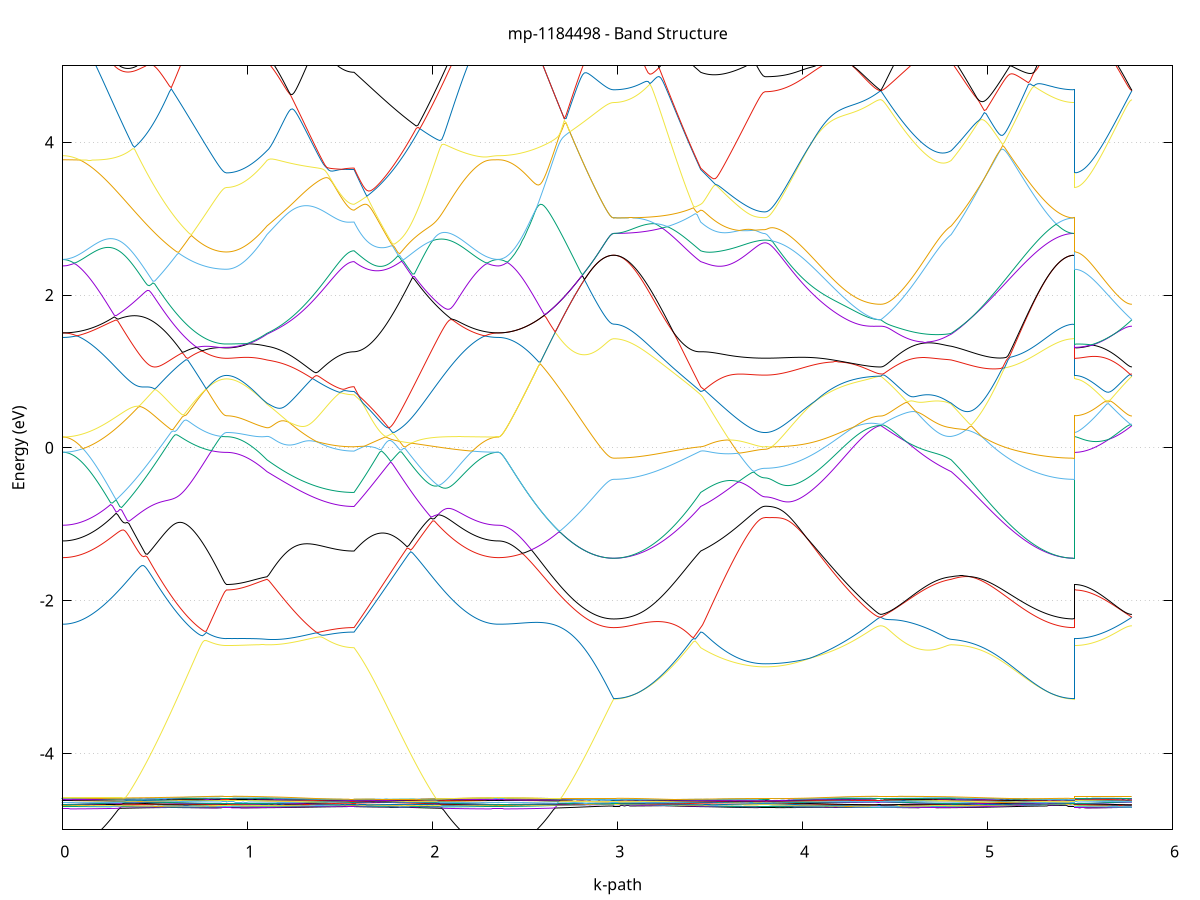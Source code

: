 set title 'mp-1184498 - Band Structure'
set xlabel 'k-path'
set ylabel 'Energy (eV)'
set grid y
set yrange [-5:5]
set terminal png size 800,600
set output 'mp-1184498_bands_gnuplot.png'
plot '-' using 1:2 with lines notitle, '-' using 1:2 with lines notitle, '-' using 1:2 with lines notitle, '-' using 1:2 with lines notitle, '-' using 1:2 with lines notitle, '-' using 1:2 with lines notitle, '-' using 1:2 with lines notitle, '-' using 1:2 with lines notitle, '-' using 1:2 with lines notitle, '-' using 1:2 with lines notitle, '-' using 1:2 with lines notitle, '-' using 1:2 with lines notitle, '-' using 1:2 with lines notitle, '-' using 1:2 with lines notitle, '-' using 1:2 with lines notitle, '-' using 1:2 with lines notitle, '-' using 1:2 with lines notitle, '-' using 1:2 with lines notitle, '-' using 1:2 with lines notitle, '-' using 1:2 with lines notitle, '-' using 1:2 with lines notitle, '-' using 1:2 with lines notitle, '-' using 1:2 with lines notitle, '-' using 1:2 with lines notitle, '-' using 1:2 with lines notitle, '-' using 1:2 with lines notitle, '-' using 1:2 with lines notitle, '-' using 1:2 with lines notitle, '-' using 1:2 with lines notitle, '-' using 1:2 with lines notitle, '-' using 1:2 with lines notitle, '-' using 1:2 with lines notitle, '-' using 1:2 with lines notitle, '-' using 1:2 with lines notitle, '-' using 1:2 with lines notitle, '-' using 1:2 with lines notitle, '-' using 1:2 with lines notitle, '-' using 1:2 with lines notitle, '-' using 1:2 with lines notitle, '-' using 1:2 with lines notitle, '-' using 1:2 with lines notitle, '-' using 1:2 with lines notitle, '-' using 1:2 with lines notitle, '-' using 1:2 with lines notitle, '-' using 1:2 with lines notitle, '-' using 1:2 with lines notitle, '-' using 1:2 with lines notitle, '-' using 1:2 with lines notitle, '-' using 1:2 with lines notitle, '-' using 1:2 with lines notitle, '-' using 1:2 with lines notitle, '-' using 1:2 with lines notitle, '-' using 1:2 with lines notitle, '-' using 1:2 with lines notitle, '-' using 1:2 with lines notitle, '-' using 1:2 with lines notitle, '-' using 1:2 with lines notitle, '-' using 1:2 with lines notitle, '-' using 1:2 with lines notitle, '-' using 1:2 with lines notitle, '-' using 1:2 with lines notitle, '-' using 1:2 with lines notitle, '-' using 1:2 with lines notitle, '-' using 1:2 with lines notitle
0.000000 -45.395581
0.009942 -45.395581
0.019885 -45.395581
0.029827 -45.395481
0.039770 -45.395481
0.049712 -45.395381
0.059654 -45.395281
0.069597 -45.395181
0.079539 -45.395081
0.089481 -45.394881
0.099424 -45.394681
0.109366 -45.394481
0.119309 -45.394281
0.129251 -45.394081
0.139193 -45.393881
0.149136 -45.393581
0.159078 -45.393381
0.169021 -45.393081
0.178963 -45.392781
0.188905 -45.392481
0.198848 -45.392081
0.208790 -45.391781
0.218733 -45.391381
0.228675 -45.391081
0.238617 -45.390681
0.248560 -45.390281
0.258502 -45.389781
0.268444 -45.389381
0.278387 -45.388981
0.288329 -45.388481
0.298272 -45.388081
0.308214 -45.387581
0.318156 -45.387081
0.328099 -45.386581
0.338041 -45.386081
0.347984 -45.385581
0.357926 -45.385081
0.367868 -45.384581
0.377811 -45.383981
0.387753 -45.383481
0.397696 -45.382881
0.407638 -45.382381
0.417580 -45.381781
0.427523 -45.381281
0.437465 -45.380681
0.447407 -45.380081
0.457350 -45.379481
0.467292 -45.378981
0.477235 -45.378381
0.487177 -45.377781
0.497119 -45.377181
0.507062 -45.376581
0.517004 -45.376081
0.526947 -45.375481
0.536889 -45.374881
0.546831 -45.374281
0.556774 -45.373681
0.566716 -45.373181
0.576658 -45.372581
0.586601 -45.371981
0.596543 -45.371481
0.606486 -45.370881
0.616428 -45.370381
0.626370 -45.369881
0.636313 -45.369281
0.646255 -45.368781
0.656198 -45.368281
0.666140 -45.367781
0.676082 -45.367281
0.686025 -45.366881
0.695967 -45.366381
0.705910 -45.365981
0.715852 -45.365481
0.725794 -45.365081
0.735737 -45.364681
0.745679 -45.364381
0.755621 -45.363981
0.765564 -45.363681
0.775506 -45.363381
0.785449 -45.363081
0.795391 -45.362781
0.805333 -45.362581
0.815276 -45.362381
0.825218 -45.362181
0.835161 -45.361981
0.845103 -45.361881
0.855045 -45.361781
0.864988 -45.361681
0.874930 -45.361681
0.884873 -45.361681
0.884873 -45.361681
0.894838 -45.361681
0.904803 -45.361581
0.914769 -45.361681
0.924734 -45.361681
0.934699 -45.361681
0.944665 -45.361681
0.954630 -45.361681
0.964596 -45.361681
0.974561 -45.361681
0.984526 -45.361681
0.994492 -45.361681
1.004457 -45.361681
1.014422 -45.361681
1.024388 -45.361681
1.034353 -45.361681
1.044319 -45.361681
1.054284 -45.361681
1.064249 -45.361681
1.074215 -45.361681
1.084180 -45.361681
1.094145 -45.361681
1.104111 -45.361681
1.104111 -45.361681
1.113916 -45.361681
1.123722 -45.361681
1.133528 -45.361781
1.143334 -45.361781
1.153139 -45.361881
1.162945 -45.361881
1.172751 -45.361981
1.182557 -45.361981
1.192362 -45.362081
1.202168 -45.362181
1.211974 -45.362181
1.221779 -45.362381
1.231585 -45.362381
1.241391 -45.362481
1.251197 -45.362581
1.261002 -45.362681
1.270808 -45.362781
1.280614 -45.362881
1.290419 -45.362981
1.300225 -45.363081
1.310031 -45.363181
1.319837 -45.363381
1.329642 -45.363381
1.339448 -45.363481
1.349254 -45.363581
1.359059 -45.363681
1.368865 -45.363781
1.378671 -45.363881
1.388477 -45.363981
1.398282 -45.364081
1.408088 -45.364181
1.417894 -45.364281
1.427699 -45.364281
1.437505 -45.364381
1.447311 -45.364481
1.457117 -45.364481
1.466922 -45.364581
1.476728 -45.364581
1.486534 -45.364681
1.496340 -45.364681
1.506145 -45.364781
1.515951 -45.364781
1.525757 -45.364781
1.535562 -45.364881
1.545368 -45.364881
1.555174 -45.364881
1.564980 -45.364881
1.574785 -45.364881
1.574785 -45.364881
1.584668 -45.365081
1.594550 -45.365381
1.604433 -45.365681
1.614316 -45.365981
1.624198 -45.366281
1.634081 -45.366581
1.643963 -45.366981
1.653846 -45.367281
1.663729 -45.367681
1.673611 -45.368081
1.683494 -45.368481
1.693376 -45.368881
1.703259 -45.369281
1.713141 -45.369781
1.723024 -45.370181
1.732907 -45.370681
1.742789 -45.371181
1.752672 -45.371581
1.762554 -45.372081
1.772437 -45.372581
1.782320 -45.373081
1.792202 -45.373681
1.802085 -45.374181
1.811967 -45.374681
1.821850 -45.375281
1.831732 -45.375781
1.841615 -45.376381
1.851498 -45.376881
1.861380 -45.377481
1.871263 -45.377981
1.881145 -45.378581
1.891028 -45.379181
1.900911 -45.379681
1.910793 -45.380281
1.920676 -45.380781
1.930558 -45.381381
1.940441 -45.381981
1.950324 -45.382481
1.960206 -45.383081
1.970089 -45.383581
1.979971 -45.384081
1.989854 -45.384681
1.999736 -45.385181
2.009619 -45.385681
2.019502 -45.386181
2.029384 -45.386681
2.039267 -45.387181
2.049149 -45.387681
2.059032 -45.388081
2.068915 -45.388581
2.078797 -45.388981
2.088680 -45.389481
2.098562 -45.389881
2.108445 -45.390281
2.118327 -45.390681
2.128210 -45.391081
2.138093 -45.391481
2.147975 -45.391781
2.157858 -45.392181
2.167740 -45.392481
2.177623 -45.392781
2.187506 -45.393081
2.197388 -45.393381
2.207271 -45.393681
2.217153 -45.393881
2.227036 -45.394081
2.236918 -45.394381
2.246801 -45.394581
2.256684 -45.394681
2.266566 -45.394881
2.276449 -45.395081
2.286331 -45.395181
2.296214 -45.395281
2.306097 -45.395381
2.315979 -45.395481
2.325862 -45.395481
2.335744 -45.395581
2.345627 -45.395581
2.355509 -45.395581
2.355509 -45.395581
2.365397 -45.395581
2.375284 -45.395581
2.385171 -45.395481
2.395058 -45.395481
2.404945 -45.395381
2.414833 -45.395281
2.424720 -45.395081
2.434607 -45.394981
2.444494 -45.394781
2.454381 -45.394581
2.464269 -45.394381
2.474156 -45.394081
2.484043 -45.393881
2.493930 -45.393581
2.503817 -45.393281
2.513705 -45.392981
2.523592 -45.392681
2.533479 -45.392281
2.543366 -45.391881
2.553253 -45.391581
2.563141 -45.391181
2.573028 -45.390681
2.582915 -45.390281
2.592802 -45.389781
2.602689 -45.389281
2.612577 -45.388781
2.622464 -45.388281
2.632351 -45.387781
2.642238 -45.387281
2.652125 -45.386681
2.662012 -45.386081
2.671900 -45.385481
2.681787 -45.384881
2.691674 -45.384281
2.701561 -45.383681
2.711448 -45.382981
2.721336 -45.382381
2.731223 -45.381681
2.741110 -45.380981
2.750997 -45.380281
2.760884 -45.379581
2.770772 -45.378881
2.780659 -45.378181
2.790546 -45.377381
2.800433 -45.376681
2.810320 -45.375881
2.820208 -45.375181
2.830095 -45.374381
2.839982 -45.373581
2.849869 -45.372781
2.859756 -45.371981
2.869644 -45.371181
2.879531 -45.370381
2.889418 -45.369581
2.899305 -45.368781
2.909192 -45.367981
2.919079 -45.367081
2.928967 -45.366281
2.938854 -45.365481
2.948741 -45.364581
2.958628 -45.363781
2.968515 -45.362981
2.978403 -45.362281
2.978403 -45.362281
2.988208 -45.362281
2.998014 -45.362281
3.007820 -45.362181
3.017625 -45.362181
3.027431 -45.362081
3.037237 -45.361981
3.047043 -45.361981
3.056848 -45.361981
3.066654 -45.361981
3.076460 -45.361981
3.086266 -45.361981
3.096071 -45.361981
3.105877 -45.361981
3.115683 -45.361981
3.125488 -45.361981
3.135294 -45.361981
3.145100 -45.361981
3.154906 -45.361981
3.164711 -45.361981
3.174517 -45.361981
3.184323 -45.362081
3.194128 -45.362081
3.203934 -45.362081
3.213740 -45.362081
3.223546 -45.362081
3.233351 -45.362181
3.243157 -45.362181
3.252963 -45.362281
3.262768 -45.362281
3.272574 -45.362381
3.282380 -45.362381
3.292186 -45.362481
3.301991 -45.362581
3.311797 -45.362681
3.321603 -45.362781
3.331408 -45.362881
3.341214 -45.362981
3.351020 -45.363081
3.360826 -45.363181
3.370631 -45.363381
3.380437 -45.363481
3.390243 -45.363681
3.400049 -45.363781
3.409854 -45.363981
3.419660 -45.364181
3.429466 -45.364381
3.439271 -45.364681
3.449077 -45.364881
3.449077 -45.364881
3.459017 -45.364981
3.468957 -45.365181
3.478897 -45.365281
3.488837 -45.365481
3.498777 -45.365681
3.508716 -45.365881
3.518656 -45.366181
3.528596 -45.366381
3.538536 -45.366581
3.548476 -45.366881
3.558416 -45.367081
3.568356 -45.367281
3.578296 -45.367581
3.588236 -45.367781
3.598175 -45.367981
3.608115 -45.368181
3.618055 -45.368481
3.627995 -45.368681
3.637935 -45.368881
3.647875 -45.369081
3.657815 -45.369181
3.667755 -45.369381
3.677695 -45.369581
3.687634 -45.369681
3.697574 -45.369881
3.707514 -45.369981
3.717454 -45.370081
3.727394 -45.370181
3.737334 -45.370281
3.747274 -45.370381
3.757214 -45.370381
3.767154 -45.370481
3.777093 -45.370481
3.787033 -45.370481
3.796973 -45.370481
3.796973 -45.370481
3.806905 -45.370481
3.816837 -45.370481
3.826768 -45.370481
3.836700 -45.370381
3.846632 -45.370381
3.856564 -45.370381
3.866495 -45.370281
3.876427 -45.370181
3.886359 -45.370181
3.896291 -45.370081
3.906222 -45.369981
3.916154 -45.369881
3.926086 -45.369781
3.936017 -45.369681
3.945949 -45.369581
3.955881 -45.369381
3.965813 -45.369281
3.975744 -45.369081
3.985676 -45.368981
3.995608 -45.368781
4.005540 -45.368681
4.015471 -45.368481
4.025403 -45.368281
4.035335 -45.368181
4.045267 -45.367981
4.055198 -45.367781
4.065130 -45.367581
4.075062 -45.367381
4.084994 -45.367181
4.094925 -45.366981
4.104857 -45.366781
4.114789 -45.366481
4.124720 -45.366281
4.134652 -45.366081
4.144584 -45.365881
4.154516 -45.365681
4.164447 -45.365481
4.174379 -45.365181
4.184311 -45.364981
4.194243 -45.364781
4.204174 -45.364581
4.214106 -45.364381
4.224038 -45.364181
4.233970 -45.363881
4.243901 -45.363681
4.253833 -45.363481
4.263765 -45.363281
4.273696 -45.363181
4.283628 -45.362981
4.293560 -45.362781
4.303492 -45.362681
4.313423 -45.362481
4.323355 -45.362381
4.333287 -45.362181
4.343219 -45.362081
4.353150 -45.361981
4.363082 -45.361881
4.373014 -45.361781
4.382946 -45.361781
4.392877 -45.361681
4.402809 -45.361681
4.412741 -45.361581
4.422673 -45.361681
4.422673 -45.361681
4.432439 -45.361681
4.442204 -45.361681
4.451970 -45.361681
4.461736 -45.361681
4.471502 -45.361681
4.481268 -45.361681
4.491034 -45.361681
4.500800 -45.361781
4.510566 -45.361781
4.520332 -45.361781
4.530098 -45.361781
4.539864 -45.361781
4.549630 -45.361881
4.559396 -45.361881
4.569162 -45.361881
4.578928 -45.361881
4.588694 -45.361881
4.598460 -45.361881
4.608226 -45.361881
4.617992 -45.361881
4.627758 -45.361881
4.637524 -45.361881
4.647290 -45.361881
4.657056 -45.361881
4.666822 -45.361881
4.676588 -45.361881
4.686354 -45.361781
4.696120 -45.361881
4.705886 -45.361781
4.715652 -45.361781
4.725418 -45.361781
4.735184 -45.361781
4.744950 -45.361781
4.754716 -45.361681
4.764482 -45.361681
4.774248 -45.361681
4.784014 -45.361681
4.793780 -45.361681
4.803546 -45.361681
4.803546 -45.361681
4.813481 -45.361681
4.823415 -45.361681
4.833350 -45.361681
4.843285 -45.361681
4.853220 -45.361681
4.863155 -45.361781
4.873090 -45.361781
4.883024 -45.361781
4.892959 -45.361781
4.902894 -45.361781
4.912829 -45.361781
4.922764 -45.361781
4.932699 -45.361781
4.942633 -45.361781
4.952568 -45.361781
4.962503 -45.361781
4.972438 -45.361781
4.982373 -45.361781
4.992308 -45.361781
5.002242 -45.361781
5.012177 -45.361781
5.022112 -45.361781
5.032047 -45.361781
5.041982 -45.361881
5.051917 -45.361881
5.061852 -45.361781
5.071786 -45.361881
5.081721 -45.361881
5.091656 -45.361881
5.101591 -45.361881
5.111526 -45.361881
5.121461 -45.361881
5.131395 -45.361881
5.141330 -45.361881
5.151265 -45.361881
5.161200 -45.361881
5.171135 -45.361881
5.181070 -45.361881
5.191004 -45.361881
5.200939 -45.361881
5.210874 -45.361881
5.220809 -45.361881
5.230744 -45.361881
5.240679 -45.361881
5.250613 -45.361881
5.260548 -45.361881
5.270483 -45.361881
5.280418 -45.361881
5.290353 -45.361881
5.300288 -45.361881
5.310223 -45.361981
5.320157 -45.361881
5.330092 -45.361881
5.340027 -45.361981
5.349962 -45.361981
5.359897 -45.361981
5.369832 -45.361881
5.379766 -45.361981
5.389701 -45.361981
5.399636 -45.361981
5.409571 -45.361981
5.419506 -45.362081
5.429441 -45.362181
5.439375 -45.362181
5.449310 -45.362281
5.459245 -45.362281
5.469180 -45.362281
5.469180 -45.361681
5.478913 -45.361681
5.488645 -45.361681
5.498378 -45.361581
5.508111 -45.361681
5.517843 -45.361681
5.527576 -45.361681
5.537309 -45.361681
5.547042 -45.361681
5.556774 -45.361681
5.566507 -45.361681
5.576240 -45.361681
5.585972 -45.361681
5.595705 -45.361681
5.605438 -45.361681
5.615171 -45.361681
5.624903 -45.361681
5.634636 -45.361681
5.644369 -45.361681
5.654101 -45.361681
5.663834 -45.361681
5.673567 -45.361681
5.683299 -45.361681
5.693032 -45.361681
5.702765 -45.361681
5.712498 -45.361681
5.722230 -45.361681
5.731963 -45.361681
5.741696 -45.361681
5.751428 -45.361681
5.761161 -45.361681
5.770894 -45.361681
5.780627 -45.361581
e
0.000000 -45.328381
0.009942 -45.328381
0.019885 -45.328381
0.029827 -45.328381
0.039770 -45.328381
0.049712 -45.328481
0.059654 -45.328481
0.069597 -45.328481
0.079539 -45.328481
0.089481 -45.328481
0.099424 -45.328581
0.109366 -45.328581
0.119309 -45.328581
0.129251 -45.328681
0.139193 -45.328681
0.149136 -45.328681
0.159078 -45.328781
0.169021 -45.328781
0.178963 -45.328781
0.188905 -45.328881
0.198848 -45.328981
0.208790 -45.328981
0.218733 -45.329081
0.228675 -45.329181
0.238617 -45.329181
0.248560 -45.329281
0.258502 -45.329381
0.268444 -45.329481
0.278387 -45.329481
0.288329 -45.329581
0.298272 -45.329681
0.308214 -45.329781
0.318156 -45.329881
0.328099 -45.329981
0.338041 -45.330081
0.347984 -45.330181
0.357926 -45.330281
0.367868 -45.330381
0.377811 -45.330481
0.387753 -45.330581
0.397696 -45.330681
0.407638 -45.330881
0.417580 -45.330981
0.427523 -45.331081
0.437465 -45.331281
0.447407 -45.331381
0.457350 -45.331481
0.467292 -45.331681
0.477235 -45.331781
0.487177 -45.331981
0.497119 -45.332081
0.507062 -45.332281
0.517004 -45.332381
0.526947 -45.332581
0.536889 -45.332781
0.546831 -45.332881
0.556774 -45.333081
0.566716 -45.333281
0.576658 -45.333481
0.586601 -45.333581
0.596543 -45.333781
0.606486 -45.333981
0.616428 -45.334181
0.626370 -45.334281
0.636313 -45.334481
0.646255 -45.334681
0.656198 -45.334881
0.666140 -45.335081
0.676082 -45.335181
0.686025 -45.335381
0.695967 -45.335581
0.705910 -45.335781
0.715852 -45.335881
0.725794 -45.336081
0.735737 -45.336281
0.745679 -45.336381
0.755621 -45.336581
0.765564 -45.336681
0.775506 -45.336881
0.785449 -45.336981
0.795391 -45.337081
0.805333 -45.337181
0.815276 -45.337281
0.825218 -45.337381
0.835161 -45.337481
0.845103 -45.337481
0.855045 -45.337581
0.864988 -45.337581
0.874930 -45.337681
0.884873 -45.337681
0.884873 -45.337681
0.894838 -45.337581
0.904803 -45.337581
0.914769 -45.337581
0.924734 -45.337581
0.934699 -45.337581
0.944665 -45.337681
0.954630 -45.337781
0.964596 -45.337881
0.974561 -45.338081
0.984526 -45.338181
0.994492 -45.338381
1.004457 -45.338481
1.014422 -45.338681
1.024388 -45.338881
1.034353 -45.339181
1.044319 -45.339381
1.054284 -45.339581
1.064249 -45.339881
1.074215 -45.340181
1.084180 -45.340381
1.094145 -45.340681
1.104111 -45.340981
1.104111 -45.340981
1.113916 -45.341181
1.123722 -45.341481
1.133528 -45.341681
1.143334 -45.341881
1.153139 -45.342081
1.162945 -45.342281
1.172751 -45.342481
1.182557 -45.342681
1.192362 -45.342881
1.202168 -45.343081
1.211974 -45.343181
1.221779 -45.343381
1.231585 -45.343581
1.241391 -45.343781
1.251197 -45.343981
1.261002 -45.344081
1.270808 -45.344281
1.280614 -45.344481
1.290419 -45.344581
1.300225 -45.344781
1.310031 -45.344881
1.319837 -45.345081
1.329642 -45.345181
1.339448 -45.345281
1.349254 -45.345481
1.359059 -45.345581
1.368865 -45.345681
1.378671 -45.345781
1.388477 -45.345881
1.398282 -45.346081
1.408088 -45.346081
1.417894 -45.346181
1.427699 -45.346281
1.437505 -45.346381
1.447311 -45.346481
1.457117 -45.346581
1.466922 -45.346581
1.476728 -45.346681
1.486534 -45.346681
1.496340 -45.346781
1.506145 -45.346781
1.515951 -45.346881
1.525757 -45.346881
1.535562 -45.346881
1.545368 -45.346981
1.555174 -45.346981
1.564980 -45.346981
1.574785 -45.346981
1.574785 -45.346981
1.584668 -45.346381
1.594550 -45.345781
1.604433 -45.345281
1.614316 -45.344681
1.624198 -45.344081
1.634081 -45.343481
1.643963 -45.342881
1.653846 -45.342281
1.663729 -45.341681
1.673611 -45.341081
1.683494 -45.340481
1.693376 -45.339881
1.703259 -45.339281
1.713141 -45.338681
1.723024 -45.338081
1.732907 -45.337481
1.742789 -45.336881
1.752672 -45.336181
1.762554 -45.335581
1.772437 -45.334981
1.782320 -45.334381
1.792202 -45.333781
1.802085 -45.333181
1.811967 -45.332581
1.821850 -45.331981
1.831732 -45.331381
1.841615 -45.330881
1.851498 -45.330281
1.861380 -45.329981
1.871263 -45.329981
1.881145 -45.329981
1.891028 -45.329981
1.900911 -45.329981
1.910793 -45.329981
1.920676 -45.329981
1.930558 -45.329981
1.940441 -45.329981
1.950324 -45.329881
1.960206 -45.329881
1.970089 -45.329881
1.979971 -45.329781
1.989854 -45.329781
1.999736 -45.329681
2.009619 -45.329681
2.019502 -45.329581
2.029384 -45.329581
2.039267 -45.329481
2.049149 -45.329481
2.059032 -45.329381
2.068915 -45.329381
2.078797 -45.329281
2.088680 -45.329281
2.098562 -45.329181
2.108445 -45.329181
2.118327 -45.329081
2.128210 -45.329081
2.138093 -45.328981
2.147975 -45.328981
2.157858 -45.328881
2.167740 -45.328881
2.177623 -45.328781
2.187506 -45.328781
2.197388 -45.328681
2.207271 -45.328681
2.217153 -45.328681
2.227036 -45.328581
2.236918 -45.328581
2.246801 -45.328481
2.256684 -45.328481
2.266566 -45.328481
2.276449 -45.328481
2.286331 -45.328481
2.296214 -45.328481
2.306097 -45.328481
2.315979 -45.328381
2.325862 -45.328381
2.335744 -45.328381
2.345627 -45.328381
2.355509 -45.328381
2.355509 -45.328381
2.365397 -45.328381
2.375284 -45.328481
2.385171 -45.328481
2.395058 -45.328581
2.404945 -45.328681
2.414833 -45.328781
2.424720 -45.328881
2.434607 -45.329081
2.444494 -45.329281
2.454381 -45.329481
2.464269 -45.329681
2.474156 -45.329881
2.484043 -45.330181
2.493930 -45.330381
2.503817 -45.330781
2.513705 -45.331081
2.523592 -45.331381
2.533479 -45.331681
2.543366 -45.332081
2.553253 -45.332481
2.563141 -45.332881
2.573028 -45.333381
2.582915 -45.333781
2.592802 -45.334281
2.602689 -45.334781
2.612577 -45.335281
2.622464 -45.335781
2.632351 -45.336281
2.642238 -45.336881
2.652125 -45.337381
2.662012 -45.337981
2.671900 -45.338581
2.681787 -45.339181
2.691674 -45.339881
2.701561 -45.340381
2.711448 -45.341081
2.721336 -45.341781
2.731223 -45.342481
2.741110 -45.343181
2.750997 -45.343881
2.760884 -45.344581
2.770772 -45.345281
2.780659 -45.345981
2.790546 -45.346781
2.800433 -45.347481
2.810320 -45.348281
2.820208 -45.349081
2.830095 -45.349781
2.839982 -45.350581
2.849869 -45.351381
2.859756 -45.352181
2.869644 -45.352981
2.879531 -45.353781
2.889418 -45.354681
2.899305 -45.355481
2.909192 -45.356281
2.919079 -45.357081
2.928967 -45.357881
2.938854 -45.358781
2.948741 -45.359581
2.958628 -45.360381
2.968515 -45.361281
2.978403 -45.361981
2.978403 -45.361981
2.988208 -45.361981
2.998014 -45.361981
3.007820 -45.361981
3.017625 -45.361981
3.027431 -45.361981
3.037237 -45.361981
3.047043 -45.361881
3.056848 -45.361781
3.066654 -45.361681
3.076460 -45.361581
3.086266 -45.361381
3.096071 -45.361181
3.105877 -45.360981
3.115683 -45.360881
3.125488 -45.360581
3.135294 -45.360381
3.145100 -45.360181
3.154906 -45.359881
3.164711 -45.359581
3.174517 -45.359381
3.184323 -45.359081
3.194128 -45.358781
3.203934 -45.358381
3.213740 -45.358081
3.223546 -45.357781
3.233351 -45.357381
3.243157 -45.356981
3.252963 -45.356681
3.262768 -45.356281
3.272574 -45.355881
3.282380 -45.355381
3.292186 -45.354981
3.301991 -45.354581
3.311797 -45.354081
3.321603 -45.353681
3.331408 -45.353181
3.341214 -45.352681
3.351020 -45.352281
3.360826 -45.351781
3.370631 -45.351281
3.380437 -45.350781
3.390243 -45.350181
3.400049 -45.349681
3.409854 -45.349181
3.419660 -45.348581
3.429466 -45.348081
3.439271 -45.347481
3.449077 -45.346981
3.449077 -45.346981
3.459017 -45.346681
3.468957 -45.346381
3.478897 -45.346081
3.488837 -45.345781
3.498777 -45.345381
3.508716 -45.345081
3.518656 -45.344681
3.528596 -45.344381
3.538536 -45.343981
3.548476 -45.343581
3.558416 -45.343281
3.568356 -45.342881
3.578296 -45.342481
3.588236 -45.342181
3.598175 -45.341781
3.608115 -45.341481
3.618055 -45.341081
3.627995 -45.340781
3.637935 -45.340481
3.647875 -45.340181
3.657815 -45.339881
3.667755 -45.339581
3.677695 -45.339281
3.687634 -45.339081
3.697574 -45.338881
3.707514 -45.338681
3.717454 -45.338481
3.727394 -45.338281
3.737334 -45.338081
3.747274 -45.337981
3.757214 -45.337881
3.767154 -45.337781
3.777093 -45.337781
3.787033 -45.337681
3.796973 -45.337681
3.796973 -45.337681
3.806905 -45.337681
3.816837 -45.337681
3.826768 -45.337681
3.836700 -45.337681
3.846632 -45.337681
3.856564 -45.337681
3.866495 -45.337681
3.876427 -45.337681
3.886359 -45.337681
3.896291 -45.337681
3.906222 -45.337681
3.916154 -45.337681
3.926086 -45.337681
3.936017 -45.337681
3.945949 -45.337681
3.955881 -45.337681
3.965813 -45.337681
3.975744 -45.337681
3.985676 -45.337681
3.995608 -45.337681
4.005540 -45.337681
4.015471 -45.337681
4.025403 -45.337681
4.035335 -45.337681
4.045267 -45.337681
4.055198 -45.337581
4.065130 -45.337581
4.075062 -45.337581
4.084994 -45.337581
4.094925 -45.337581
4.104857 -45.337581
4.114789 -45.337581
4.124720 -45.337581
4.134652 -45.337581
4.144584 -45.337581
4.154516 -45.337581
4.164447 -45.337581
4.174379 -45.337581
4.184311 -45.337581
4.194243 -45.337581
4.204174 -45.337581
4.214106 -45.337581
4.224038 -45.337581
4.233970 -45.337581
4.243901 -45.337581
4.253833 -45.337581
4.263765 -45.337581
4.273696 -45.337581
4.283628 -45.337581
4.293560 -45.337581
4.303492 -45.337581
4.313423 -45.337581
4.323355 -45.337581
4.333287 -45.337581
4.343219 -45.337581
4.353150 -45.337581
4.363082 -45.337581
4.373014 -45.337581
4.382946 -45.337481
4.392877 -45.337481
4.402809 -45.337481
4.412741 -45.337481
4.422673 -45.337581
4.422673 -45.337481
4.432439 -45.337581
4.442204 -45.337581
4.451970 -45.337481
4.461736 -45.337481
4.471502 -45.337481
4.481268 -45.337481
4.491034 -45.337581
4.500800 -45.337581
4.510566 -45.337581
4.520332 -45.337581
4.530098 -45.337581
4.539864 -45.337681
4.549630 -45.337681
4.559396 -45.337681
4.569162 -45.337781
4.578928 -45.337881
4.588694 -45.337881
4.598460 -45.337981
4.608226 -45.338081
4.617992 -45.338181
4.627758 -45.338281
4.637524 -45.338381
4.647290 -45.338481
4.657056 -45.338581
4.666822 -45.338681
4.676588 -45.338881
4.686354 -45.338981
4.696120 -45.339181
4.705886 -45.339281
4.715652 -45.339481
4.725418 -45.339581
4.735184 -45.339781
4.744950 -45.339981
4.754716 -45.340081
4.764482 -45.340281
4.774248 -45.340481
4.784014 -45.340681
4.793780 -45.340881
4.803546 -45.340981
4.803546 -45.340981
4.813481 -45.341281
4.823415 -45.341681
4.833350 -45.341981
4.843285 -45.342281
4.853220 -45.342681
4.863155 -45.343081
4.873090 -45.343381
4.883024 -45.343781
4.892959 -45.344181
4.902894 -45.344581
4.912829 -45.344981
4.922764 -45.345381
4.932699 -45.345781
4.942633 -45.346181
4.952568 -45.346681
4.962503 -45.347081
4.972438 -45.347481
4.982373 -45.347881
4.992308 -45.348381
5.002242 -45.348781
5.012177 -45.349281
5.022112 -45.349681
5.032047 -45.350081
5.041982 -45.350581
5.051917 -45.350981
5.061852 -45.351381
5.071786 -45.351881
5.081721 -45.352281
5.091656 -45.352681
5.101591 -45.353181
5.111526 -45.353581
5.121461 -45.353981
5.131395 -45.354381
5.141330 -45.354781
5.151265 -45.355181
5.161200 -45.355581
5.171135 -45.355981
5.181070 -45.356381
5.191004 -45.356681
5.200939 -45.357081
5.210874 -45.357381
5.220809 -45.357781
5.230744 -45.358081
5.240679 -45.358381
5.250613 -45.358781
5.260548 -45.358981
5.270483 -45.359281
5.280418 -45.359581
5.290353 -45.359881
5.300288 -45.360081
5.310223 -45.360381
5.320157 -45.360581
5.330092 -45.360781
5.340027 -45.360981
5.349962 -45.361181
5.359897 -45.361381
5.369832 -45.361481
5.379766 -45.361681
5.389701 -45.361781
5.399636 -45.361881
5.409571 -45.361981
5.419506 -45.361981
5.429441 -45.361981
5.439375 -45.361981
5.449310 -45.361981
5.459245 -45.361981
5.469180 -45.361981
5.469180 -45.337681
5.478913 -45.337681
5.488645 -45.337681
5.498378 -45.337681
5.508111 -45.337581
5.517843 -45.337681
5.527576 -45.337681
5.537309 -45.337581
5.547042 -45.337581
5.556774 -45.337581
5.566507 -45.337581
5.576240 -45.337581
5.585972 -45.337581
5.595705 -45.337581
5.605438 -45.337581
5.615171 -45.337581
5.624903 -45.337581
5.634636 -45.337581
5.644369 -45.337581
5.654101 -45.337581
5.663834 -45.337581
5.673567 -45.337581
5.683299 -45.337581
5.693032 -45.337581
5.702765 -45.337581
5.712498 -45.337581
5.722230 -45.337581
5.731963 -45.337581
5.741696 -45.337581
5.751428 -45.337581
5.761161 -45.337581
5.770894 -45.337581
5.780627 -45.337481
e
0.000000 -45.313181
0.009942 -45.313181
0.019885 -45.313281
0.029827 -45.313281
0.039770 -45.313281
0.049712 -45.313381
0.059654 -45.313481
0.069597 -45.313581
0.079539 -45.313681
0.089481 -45.313781
0.099424 -45.313981
0.109366 -45.314081
0.119309 -45.314281
0.129251 -45.314481
0.139193 -45.314681
0.149136 -45.314881
0.159078 -45.315081
0.169021 -45.315381
0.178963 -45.315581
0.188905 -45.315881
0.198848 -45.316081
0.208790 -45.316381
0.218733 -45.316681
0.228675 -45.316981
0.238617 -45.317281
0.248560 -45.317681
0.258502 -45.317981
0.268444 -45.318281
0.278387 -45.318681
0.288329 -45.319081
0.298272 -45.319381
0.308214 -45.319781
0.318156 -45.320181
0.328099 -45.320581
0.338041 -45.320981
0.347984 -45.321381
0.357926 -45.321781
0.367868 -45.322181
0.377811 -45.322581
0.387753 -45.322981
0.397696 -45.323381
0.407638 -45.323881
0.417580 -45.324281
0.427523 -45.324681
0.437465 -45.325181
0.447407 -45.325581
0.457350 -45.325981
0.467292 -45.326381
0.477235 -45.326881
0.487177 -45.327281
0.497119 -45.327681
0.507062 -45.328081
0.517004 -45.328481
0.526947 -45.328881
0.536889 -45.329281
0.546831 -45.329681
0.556774 -45.330081
0.566716 -45.330481
0.576658 -45.330881
0.586601 -45.331281
0.596543 -45.331581
0.606486 -45.331981
0.616428 -45.332381
0.626370 -45.332681
0.636313 -45.332981
0.646255 -45.333381
0.656198 -45.333681
0.666140 -45.333981
0.676082 -45.334281
0.686025 -45.334581
0.695967 -45.334781
0.705910 -45.335081
0.715852 -45.335281
0.725794 -45.335581
0.735737 -45.335781
0.745679 -45.335981
0.755621 -45.336181
0.765564 -45.336381
0.775506 -45.336581
0.785449 -45.336681
0.795391 -45.336781
0.805333 -45.336981
0.815276 -45.337081
0.825218 -45.337181
0.835161 -45.337281
0.845103 -45.337281
0.855045 -45.337381
0.864988 -45.337381
0.874930 -45.337381
0.884873 -45.337381
0.884873 -45.337381
0.894838 -45.337381
0.904803 -45.337481
0.914769 -45.337481
0.924734 -45.337481
0.934699 -45.337481
0.944665 -45.337381
0.954630 -45.337281
0.964596 -45.337181
0.974561 -45.336981
0.984526 -45.336881
0.994492 -45.336681
1.004457 -45.336581
1.014422 -45.336381
1.024388 -45.336181
1.034353 -45.335981
1.044319 -45.335781
1.054284 -45.335481
1.064249 -45.335281
1.074215 -45.334981
1.084180 -45.334781
1.094145 -45.334481
1.104111 -45.334181
1.104111 -45.334181
1.113916 -45.333981
1.123722 -45.333681
1.133528 -45.333481
1.143334 -45.333281
1.153139 -45.332981
1.162945 -45.332781
1.172751 -45.332481
1.182557 -45.332281
1.192362 -45.331981
1.202168 -45.331781
1.211974 -45.331481
1.221779 -45.331281
1.231585 -45.330881
1.241391 -45.330681
1.251197 -45.330481
1.261002 -45.330181
1.270808 -45.329981
1.280614 -45.329681
1.290419 -45.329481
1.300225 -45.329181
1.310031 -45.328981
1.319837 -45.328781
1.329642 -45.328481
1.339448 -45.328281
1.349254 -45.328081
1.359059 -45.327881
1.368865 -45.327681
1.378671 -45.327481
1.388477 -45.327281
1.398282 -45.327081
1.408088 -45.326881
1.417894 -45.326781
1.427699 -45.326581
1.437505 -45.326481
1.447311 -45.326381
1.457117 -45.326181
1.466922 -45.326081
1.476728 -45.325981
1.486534 -45.325881
1.496340 -45.325781
1.506145 -45.325681
1.515951 -45.325681
1.525757 -45.325581
1.535562 -45.325581
1.545368 -45.325481
1.555174 -45.325481
1.564980 -45.325481
1.574785 -45.325481
1.574785 -45.325481
1.584668 -45.325781
1.594550 -45.326081
1.604433 -45.326381
1.614316 -45.326681
1.624198 -45.326881
1.634081 -45.327181
1.643963 -45.327381
1.653846 -45.327681
1.663729 -45.327881
1.673611 -45.328081
1.683494 -45.328281
1.693376 -45.328481
1.703259 -45.328681
1.713141 -45.328781
1.723024 -45.328981
1.732907 -45.329081
1.742789 -45.329281
1.752672 -45.329381
1.762554 -45.329481
1.772437 -45.329581
1.782320 -45.329681
1.792202 -45.329681
1.802085 -45.329781
1.811967 -45.329881
1.821850 -45.329881
1.831732 -45.329881
1.841615 -45.329981
1.851498 -45.329981
1.861380 -45.329681
1.871263 -45.329081
1.881145 -45.328581
1.891028 -45.327981
1.900911 -45.327481
1.910793 -45.326881
1.920676 -45.326381
1.930558 -45.325781
1.940441 -45.325281
1.950324 -45.324781
1.960206 -45.324281
1.970089 -45.323781
1.979971 -45.323281
1.989854 -45.322781
1.999736 -45.322281
2.009619 -45.321781
2.019502 -45.321381
2.029384 -45.320881
2.039267 -45.320481
2.049149 -45.320081
2.059032 -45.319681
2.068915 -45.319281
2.078797 -45.318881
2.088680 -45.318481
2.098562 -45.318081
2.108445 -45.317781
2.118327 -45.317381
2.128210 -45.317081
2.138093 -45.316781
2.147975 -45.316481
2.157858 -45.316181
2.167740 -45.315881
2.177623 -45.315581
2.187506 -45.315381
2.197388 -45.315081
2.207271 -45.314881
2.217153 -45.314681
2.227036 -45.314481
2.236918 -45.314281
2.246801 -45.314081
2.256684 -45.313981
2.266566 -45.313781
2.276449 -45.313681
2.286331 -45.313581
2.296214 -45.313481
2.306097 -45.313381
2.315979 -45.313281
2.325862 -45.313281
2.335744 -45.313181
2.345627 -45.313181
2.355509 -45.313181
2.355509 -45.313181
2.365397 -45.313181
2.375284 -45.313181
2.385171 -45.313181
2.395058 -45.313181
2.404945 -45.313181
2.414833 -45.313181
2.424720 -45.313181
2.434607 -45.313181
2.444494 -45.313181
2.454381 -45.313181
2.464269 -45.313181
2.474156 -45.313281
2.484043 -45.313181
2.493930 -45.313181
2.503817 -45.313181
2.513705 -45.313181
2.523592 -45.313181
2.533479 -45.313181
2.543366 -45.313181
2.553253 -45.313281
2.563141 -45.313281
2.573028 -45.313281
2.582915 -45.313181
2.592802 -45.313281
2.602689 -45.313281
2.612577 -45.313281
2.622464 -45.313281
2.632351 -45.313281
2.642238 -45.313281
2.652125 -45.313281
2.662012 -45.313281
2.671900 -45.313281
2.681787 -45.313281
2.691674 -45.313281
2.701561 -45.313281
2.711448 -45.313281
2.721336 -45.313281
2.731223 -45.313281
2.741110 -45.313281
2.750997 -45.313281
2.760884 -45.313281
2.770772 -45.313281
2.780659 -45.313281
2.790546 -45.313281
2.800433 -45.313281
2.810320 -45.313281
2.820208 -45.313281
2.830095 -45.313281
2.839982 -45.313281
2.849869 -45.313281
2.859756 -45.313281
2.869644 -45.313281
2.879531 -45.313281
2.889418 -45.313381
2.899305 -45.313281
2.909192 -45.313281
2.919079 -45.313281
2.928967 -45.313281
2.938854 -45.313281
2.948741 -45.313381
2.958628 -45.313281
2.968515 -45.313381
2.978403 -45.313381
2.978403 -45.313381
2.988208 -45.313381
2.998014 -45.313381
3.007820 -45.313381
3.017625 -45.313481
3.027431 -45.313481
3.037237 -45.313581
3.047043 -45.313681
3.056848 -45.313781
3.066654 -45.313881
3.076460 -45.314081
3.086266 -45.314181
3.096071 -45.314381
3.105877 -45.314581
3.115683 -45.314781
3.125488 -45.314981
3.135294 -45.315181
3.145100 -45.315381
3.154906 -45.315681
3.164711 -45.315881
3.174517 -45.316181
3.184323 -45.316381
3.194128 -45.316681
3.203934 -45.316981
3.213740 -45.317281
3.223546 -45.317581
3.233351 -45.317881
3.243157 -45.318181
3.252963 -45.318581
3.262768 -45.318881
3.272574 -45.319181
3.282380 -45.319581
3.292186 -45.319881
3.301991 -45.320281
3.311797 -45.320681
3.321603 -45.320981
3.331408 -45.321381
3.341214 -45.321681
3.351020 -45.322081
3.360826 -45.322381
3.370631 -45.322781
3.380437 -45.323081
3.390243 -45.323481
3.400049 -45.323781
3.409854 -45.324181
3.419660 -45.324481
3.429466 -45.324781
3.439271 -45.325181
3.449077 -45.325481
3.449077 -45.325481
3.459017 -45.325581
3.468957 -45.325781
3.478897 -45.325881
3.488837 -45.325981
3.498777 -45.326181
3.508716 -45.326281
3.518656 -45.326381
3.528596 -45.326581
3.538536 -45.326681
3.548476 -45.326781
3.558416 -45.326881
3.568356 -45.327081
3.578296 -45.327181
3.588236 -45.327281
3.598175 -45.327481
3.608115 -45.327581
3.618055 -45.327681
3.627995 -45.327781
3.637935 -45.327881
3.647875 -45.327981
3.657815 -45.328081
3.667755 -45.328181
3.677695 -45.328381
3.687634 -45.328381
3.697574 -45.328481
3.707514 -45.328581
3.717454 -45.328681
3.727394 -45.328781
3.737334 -45.328781
3.747274 -45.328881
3.757214 -45.328981
3.767154 -45.328981
3.777093 -45.328981
3.787033 -45.328981
3.796973 -45.328981
3.796973 -45.328981
3.806905 -45.328981
3.816837 -45.328981
3.826768 -45.329081
3.836700 -45.329081
3.846632 -45.329081
3.856564 -45.329181
3.866495 -45.329181
3.876427 -45.329281
3.886359 -45.329381
3.896291 -45.329381
3.906222 -45.329481
3.916154 -45.329581
3.926086 -45.329681
3.936017 -45.329781
3.945949 -45.329881
3.955881 -45.330081
3.965813 -45.330181
3.975744 -45.330281
3.985676 -45.330481
3.995608 -45.330581
4.005540 -45.330781
4.015471 -45.330881
4.025403 -45.331081
4.035335 -45.331281
4.045267 -45.331481
4.055198 -45.331581
4.065130 -45.331781
4.075062 -45.331981
4.084994 -45.332181
4.094925 -45.332381
4.104857 -45.332581
4.114789 -45.332781
4.124720 -45.332981
4.134652 -45.333181
4.144584 -45.333481
4.154516 -45.333681
4.164447 -45.333881
4.174379 -45.334081
4.184311 -45.334281
4.194243 -45.334481
4.204174 -45.334681
4.214106 -45.334881
4.224038 -45.335081
4.233970 -45.335281
4.243901 -45.335481
4.253833 -45.335681
4.263765 -45.335881
4.273696 -45.336081
4.283628 -45.336281
4.293560 -45.336381
4.303492 -45.336581
4.313423 -45.336681
4.323355 -45.336881
4.333287 -45.336981
4.343219 -45.337081
4.353150 -45.337181
4.363082 -45.337281
4.373014 -45.337381
4.382946 -45.337381
4.392877 -45.337481
4.402809 -45.337481
4.412741 -45.337481
4.422673 -45.337481
4.422673 -45.337481
4.432439 -45.337481
4.442204 -45.337481
4.451970 -45.337481
4.461736 -45.337481
4.471502 -45.337481
4.481268 -45.337481
4.491034 -45.337381
4.500800 -45.337381
4.510566 -45.337381
4.520332 -45.337381
4.530098 -45.337281
4.539864 -45.337281
4.549630 -45.337181
4.559396 -45.337081
4.569162 -45.337081
4.578928 -45.336981
4.588694 -45.336881
4.598460 -45.336781
4.608226 -45.336781
4.617992 -45.336681
4.627758 -45.336581
4.637524 -45.336481
4.647290 -45.336381
4.657056 -45.336281
4.666822 -45.336181
4.676588 -45.335981
4.686354 -45.335881
4.696120 -45.335781
4.705886 -45.335681
4.715652 -45.335481
4.725418 -45.335381
4.735184 -45.335281
4.744950 -45.335081
4.754716 -45.334981
4.764482 -45.334781
4.774248 -45.334681
4.784014 -45.334481
4.793780 -45.334281
4.803546 -45.334181
4.803546 -45.334181
4.813481 -45.333881
4.823415 -45.333581
4.833350 -45.333181
4.843285 -45.332881
4.853220 -45.332481
4.863155 -45.332181
4.873090 -45.331781
4.883024 -45.331481
4.892959 -45.331081
4.902894 -45.330681
4.912829 -45.330281
4.922764 -45.329881
4.932699 -45.329481
4.942633 -45.329081
4.952568 -45.328681
4.962503 -45.328281
4.972438 -45.327881
4.982373 -45.327381
4.992308 -45.326981
5.002242 -45.326581
5.012177 -45.326181
5.022112 -45.325681
5.032047 -45.325281
5.041982 -45.324881
5.051917 -45.324381
5.061852 -45.323981
5.071786 -45.323581
5.081721 -45.323181
5.091656 -45.322781
5.101591 -45.322281
5.111526 -45.321881
5.121461 -45.321481
5.131395 -45.321081
5.141330 -45.320681
5.151265 -45.320281
5.161200 -45.319881
5.171135 -45.319581
5.181070 -45.319181
5.191004 -45.318781
5.200939 -45.318481
5.210874 -45.318081
5.220809 -45.317781
5.230744 -45.317481
5.240679 -45.317081
5.250613 -45.316781
5.260548 -45.316481
5.270483 -45.316181
5.280418 -45.315981
5.290353 -45.315681
5.300288 -45.315381
5.310223 -45.315181
5.320157 -45.314881
5.330092 -45.314781
5.340027 -45.314581
5.349962 -45.314381
5.359897 -45.314281
5.369832 -45.314081
5.379766 -45.313881
5.389701 -45.313781
5.399636 -45.313681
5.409571 -45.313581
5.419506 -45.313481
5.429441 -45.313481
5.439375 -45.313381
5.449310 -45.313381
5.459245 -45.313381
5.469180 -45.313381
5.469180 -45.337381
5.478913 -45.337481
5.488645 -45.337381
5.498378 -45.337381
5.508111 -45.337481
5.517843 -45.337381
5.527576 -45.337481
5.537309 -45.337481
5.547042 -45.337481
5.556774 -45.337481
5.566507 -45.337481
5.576240 -45.337481
5.585972 -45.337481
5.595705 -45.337481
5.605438 -45.337481
5.615171 -45.337481
5.624903 -45.337481
5.634636 -45.337381
5.644369 -45.337481
5.654101 -45.337481
5.663834 -45.337481
5.673567 -45.337481
5.683299 -45.337481
5.693032 -45.337481
5.702765 -45.337481
5.712498 -45.337481
5.722230 -45.337481
5.731963 -45.337481
5.741696 -45.337481
5.751428 -45.337481
5.761161 -45.337481
5.770894 -45.337481
5.780627 -45.337481
e
0.000000 -24.002981
0.009942 -24.002981
0.019885 -24.002981
0.029827 -24.002981
0.039770 -24.002881
0.049712 -24.002881
0.059654 -24.002781
0.069597 -24.002781
0.079539 -24.002681
0.089481 -24.002581
0.099424 -24.002481
0.109366 -24.002381
0.119309 -24.002181
0.129251 -24.002081
0.139193 -24.001981
0.149136 -24.001781
0.159078 -24.001681
0.169021 -24.001481
0.178963 -24.001281
0.188905 -24.001181
0.198848 -24.000981
0.208790 -24.000781
0.218733 -24.000581
0.228675 -24.000381
0.238617 -24.000181
0.248560 -23.999981
0.258502 -23.999781
0.268444 -23.999681
0.278387 -24.000181
0.288329 -24.000881
0.298272 -24.001581
0.308214 -24.002281
0.318156 -24.002981
0.328099 -24.003681
0.338041 -24.004481
0.347984 -24.005181
0.357926 -24.005981
0.367868 -24.006781
0.377811 -24.007481
0.387753 -24.008281
0.397696 -24.009081
0.407638 -24.009881
0.417580 -24.010681
0.427523 -24.011581
0.437465 -24.012381
0.447407 -24.013181
0.457350 -24.013981
0.467292 -24.014781
0.477235 -24.015681
0.487177 -24.016481
0.497119 -24.017281
0.507062 -24.018081
0.517004 -24.018881
0.526947 -24.019681
0.536889 -24.020481
0.546831 -24.021281
0.556774 -24.022081
0.566716 -24.022781
0.576658 -24.023581
0.586601 -24.024281
0.596543 -24.024981
0.606486 -24.025781
0.616428 -24.026481
0.626370 -24.027081
0.636313 -24.027781
0.646255 -24.028381
0.656198 -24.029081
0.666140 -24.029681
0.676082 -24.030281
0.686025 -24.030781
0.695967 -24.031381
0.705910 -24.031881
0.715852 -24.032381
0.725794 -24.032881
0.735737 -24.033281
0.745679 -24.033681
0.755621 -24.034081
0.765564 -24.034481
0.775506 -24.034781
0.785449 -24.035081
0.795391 -24.035381
0.805333 -24.035681
0.815276 -24.035881
0.825218 -24.036081
0.835161 -24.036281
0.845103 -24.036381
0.855045 -24.036481
0.864988 -24.036581
0.874930 -24.036581
0.884873 -24.036681
0.884873 -24.036681
0.894838 -24.036581
0.904803 -24.036481
0.914769 -24.036281
0.924734 -24.035981
0.934699 -24.035581
0.944665 -24.035181
0.954630 -24.034581
0.964596 -24.033981
0.974561 -24.033381
0.984526 -24.032581
0.994492 -24.031781
1.004457 -24.030881
1.014422 -24.029981
1.024388 -24.028981
1.034353 -24.027981
1.044319 -24.026781
1.054284 -24.025681
1.064249 -24.024481
1.074215 -24.023281
1.084180 -24.021981
1.094145 -24.020681
1.104111 -24.019381
1.104111 -24.019381
1.113916 -24.018481
1.123722 -24.017481
1.133528 -24.016581
1.143334 -24.015581
1.153139 -24.014581
1.162945 -24.013581
1.172751 -24.012581
1.182557 -24.011581
1.192362 -24.010681
1.202168 -24.009681
1.211974 -24.008681
1.221779 -24.007781
1.231585 -24.006881
1.241391 -24.005981
1.251197 -24.005081
1.261002 -24.004281
1.270808 -24.003481
1.280614 -24.002781
1.290419 -24.002081
1.300225 -24.001481
1.310031 -24.000881
1.319837 -24.000281
1.329642 -23.999781
1.339448 -23.999281
1.349254 -23.998681
1.359059 -23.998281
1.368865 -23.997781
1.378671 -23.997281
1.388477 -23.996881
1.398282 -23.996481
1.408088 -23.996081
1.417894 -23.995681
1.427699 -23.995281
1.437505 -23.994881
1.447311 -23.994581
1.457117 -23.994281
1.466922 -23.993981
1.476728 -23.993681
1.486534 -23.993381
1.496340 -23.993181
1.506145 -23.992981
1.515951 -23.992781
1.525757 -23.992581
1.535562 -23.992481
1.545368 -23.992381
1.555174 -23.992281
1.564980 -23.992281
1.574785 -23.992281
1.574785 -23.992281
1.584668 -23.992081
1.594550 -23.991881
1.604433 -23.991681
1.614316 -23.991481
1.624198 -23.991381
1.634081 -23.991181
1.643963 -23.991081
1.653846 -23.990981
1.663729 -23.990881
1.673611 -23.990781
1.683494 -23.990681
1.693376 -23.990581
1.703259 -23.990481
1.713141 -23.990481
1.723024 -23.990381
1.732907 -23.990381
1.742789 -23.990381
1.752672 -23.990381
1.762554 -23.990381
1.772437 -23.990281
1.782320 -23.990281
1.792202 -23.990381
1.802085 -23.990381
1.811967 -23.990381
1.821850 -23.990381
1.831732 -23.990381
1.841615 -23.990581
1.851498 -23.990981
1.861380 -23.991381
1.871263 -23.991781
1.881145 -23.992181
1.891028 -23.992581
1.900911 -23.992981
1.910793 -23.993381
1.920676 -23.993681
1.930558 -23.994081
1.940441 -23.994481
1.950324 -23.994781
1.960206 -23.995181
1.970089 -23.995481
1.979971 -23.995881
1.989854 -23.996181
1.999736 -23.996481
2.009619 -23.996881
2.019502 -23.997181
2.029384 -23.997481
2.039267 -23.997781
2.049149 -23.998081
2.059032 -23.998381
2.068915 -23.998681
2.078797 -23.998881
2.088680 -23.999181
2.098562 -23.999481
2.108445 -23.999681
2.118327 -23.999981
2.128210 -24.000181
2.138093 -24.000381
2.147975 -24.000681
2.157858 -24.000881
2.167740 -24.001081
2.177623 -24.001281
2.187506 -24.001481
2.197388 -24.001581
2.207271 -24.001781
2.217153 -24.001981
2.227036 -24.002081
2.236918 -24.002181
2.246801 -24.002381
2.256684 -24.002481
2.266566 -24.002581
2.276449 -24.002681
2.286331 -24.002781
2.296214 -24.002781
2.306097 -24.002881
2.315979 -24.002881
2.325862 -24.002981
2.335744 -24.002981
2.345627 -24.002981
2.355509 -24.002981
2.355509 -24.002981
2.365397 -24.002981
2.375284 -24.002881
2.385171 -24.002781
2.395058 -24.002681
2.404945 -24.002481
2.414833 -24.002181
2.424720 -24.001881
2.434607 -24.001581
2.444494 -24.001181
2.454381 -24.000781
2.464269 -24.000281
2.474156 -23.999781
2.484043 -23.999281
2.493930 -23.998681
2.503817 -23.998081
2.513705 -23.997481
2.523592 -23.996781
2.533479 -23.996081
2.543366 -23.995381
2.553253 -23.994581
2.563141 -23.994081
2.573028 -23.994381
2.582915 -23.994681
2.592802 -23.995081
2.602689 -23.995481
2.612577 -23.995781
2.622464 -23.996181
2.632351 -23.996581
2.642238 -23.996881
2.652125 -23.997281
2.662012 -23.997681
2.671900 -23.998081
2.681787 -23.998381
2.691674 -23.998781
2.701561 -23.999181
2.711448 -23.999581
2.721336 -23.999881
2.731223 -24.000281
2.741110 -24.000581
2.750997 -24.000981
2.760884 -24.001281
2.770772 -24.001681
2.780659 -24.001981
2.790546 -24.002281
2.800433 -24.002581
2.810320 -24.002881
2.820208 -24.003181
2.830095 -24.003381
2.839982 -24.003681
2.849869 -24.003881
2.859756 -24.004181
2.869644 -24.004381
2.879531 -24.004481
2.889418 -24.004681
2.899305 -24.004881
2.909192 -24.004981
2.919079 -24.005081
2.928967 -24.005181
2.938854 -24.005281
2.948741 -24.005381
2.958628 -24.005381
2.968515 -24.005481
2.978403 -24.005481
2.978403 -24.005481
2.988208 -24.005481
2.998014 -24.005381
3.007820 -24.005381
3.017625 -24.005281
3.027431 -24.005181
3.037237 -24.005081
3.047043 -24.004881
3.056848 -24.004781
3.066654 -24.004581
3.076460 -24.004381
3.086266 -24.004181
3.096071 -24.003981
3.105877 -24.003681
3.115683 -24.003481
3.125488 -24.003181
3.135294 -24.002881
3.145100 -24.002581
3.154906 -24.002281
3.164711 -24.001881
3.174517 -24.001581
3.184323 -24.001281
3.194128 -24.000881
3.203934 -24.000481
3.213740 -24.000181
3.223546 -23.999781
3.233351 -23.999381
3.243157 -23.999081
3.252963 -23.998681
3.262768 -23.998281
3.272574 -23.997881
3.282380 -23.997481
3.292186 -23.997181
3.301991 -23.996781
3.311797 -23.996381
3.321603 -23.996081
3.331408 -23.995681
3.341214 -23.995381
3.351020 -23.994981
3.360826 -23.994681
3.370631 -23.994381
3.380437 -23.994081
3.390243 -23.993781
3.400049 -23.993481
3.409854 -23.993181
3.419660 -23.992981
3.429466 -23.992681
3.439271 -23.992481
3.449077 -23.992281
3.449077 -23.992281
3.459017 -23.992181
3.468957 -23.992081
3.478897 -23.992081
3.488837 -23.991981
3.498777 -23.991981
3.508716 -23.991981
3.518656 -23.992081
3.528596 -23.992081
3.538536 -23.992181
3.548476 -23.992281
3.558416 -23.992381
3.568356 -23.992581
3.578296 -23.992681
3.588236 -23.992881
3.598175 -23.993081
3.608115 -23.993281
3.618055 -23.993481
3.627995 -23.993681
3.637935 -23.993981
3.647875 -23.994181
3.657815 -23.994381
3.667755 -23.994581
3.677695 -23.994781
3.687634 -23.994981
3.697574 -23.995181
3.707514 -23.995281
3.717454 -23.995481
3.727394 -23.995581
3.737334 -23.995781
3.747274 -23.995881
3.757214 -23.995981
3.767154 -23.995981
3.777093 -23.996081
3.787033 -23.996081
3.796973 -23.996081
3.796973 -23.996081
3.806905 -23.996081
3.816837 -23.996181
3.826768 -23.996181
3.836700 -23.996281
3.846632 -23.996481
3.856564 -23.996581
3.866495 -23.996781
3.876427 -23.996981
3.886359 -23.997181
3.896291 -23.997481
3.906222 -23.997681
3.916154 -23.997981
3.926086 -23.998381
3.936017 -23.998681
3.945949 -23.999081
3.955881 -23.999481
3.965813 -23.999881
3.975744 -24.000381
3.985676 -24.000781
3.995608 -24.001281
4.005540 -24.001781
4.015471 -24.002281
4.025403 -24.002781
4.035335 -24.003381
4.045267 -24.003881
4.055198 -24.004481
4.065130 -24.005081
4.075062 -24.005681
4.084994 -24.006281
4.094925 -24.006881
4.104857 -24.007481
4.114789 -24.008081
4.124720 -24.008681
4.134652 -24.009281
4.144584 -24.009881
4.154516 -24.010481
4.164447 -24.011081
4.174379 -24.011681
4.184311 -24.012281
4.194243 -24.012881
4.204174 -24.013381
4.214106 -24.013981
4.224038 -24.014481
4.233970 -24.014981
4.243901 -24.015481
4.253833 -24.015981
4.263765 -24.016381
4.273696 -24.016881
4.283628 -24.017281
4.293560 -24.017681
4.303492 -24.017981
4.313423 -24.018381
4.323355 -24.018681
4.333287 -24.018981
4.343219 -24.019181
4.353150 -24.019481
4.363082 -24.019681
4.373014 -24.019781
4.382946 -24.019981
4.392877 -24.020081
4.402809 -24.020181
4.412741 -24.020181
4.422673 -24.020181
4.422673 -24.020181
4.432439 -24.020881
4.442204 -24.021481
4.451970 -24.022081
4.461736 -24.022681
4.471502 -24.023181
4.481268 -24.023781
4.491034 -24.024281
4.500800 -24.024681
4.510566 -24.025181
4.520332 -24.025581
4.530098 -24.025881
4.539864 -24.026181
4.549630 -24.026481
4.559396 -24.026781
4.569162 -24.026981
4.578928 -24.027081
4.588694 -24.027281
4.598460 -24.027281
4.608226 -24.027381
4.617992 -24.027381
4.627758 -24.027281
4.637524 -24.027181
4.647290 -24.027081
4.657056 -24.026881
4.666822 -24.026681
4.676588 -24.026381
4.686354 -24.026081
4.696120 -24.025681
4.705886 -24.025281
4.715652 -24.024881
4.725418 -24.024381
4.735184 -24.023881
4.744950 -24.023381
4.754716 -24.022781
4.764482 -24.022181
4.774248 -24.021481
4.784014 -24.020881
4.793780 -24.020081
4.803546 -24.019381
4.803546 -24.019381
4.813481 -24.018081
4.823415 -24.016681
4.833350 -24.015381
4.843285 -24.014081
4.853220 -24.012681
4.863155 -24.011381
4.873090 -24.009981
4.883024 -24.008681
4.892959 -24.007381
4.902894 -24.006181
4.912829 -24.004881
4.922764 -24.003681
4.932699 -24.003081
4.942633 -24.003081
4.952568 -24.003081
4.962503 -24.003081
4.972438 -24.003081
4.982373 -24.003081
4.992308 -24.003181
5.002242 -24.003181
5.012177 -24.003181
5.022112 -24.003181
5.032047 -24.003181
5.041982 -24.003281
5.051917 -24.003281
5.061852 -24.003381
5.071786 -24.003381
5.081721 -24.003381
5.091656 -24.003481
5.101591 -24.003481
5.111526 -24.003581
5.121461 -24.003581
5.131395 -24.003681
5.141330 -24.003781
5.151265 -24.003781
5.161200 -24.003881
5.171135 -24.003981
5.181070 -24.003981
5.191004 -24.004081
5.200939 -24.004181
5.210874 -24.004181
5.220809 -24.004281
5.230744 -24.004381
5.240679 -24.004381
5.250613 -24.004481
5.260548 -24.004581
5.270483 -24.004681
5.280418 -24.004681
5.290353 -24.004781
5.300288 -24.004881
5.310223 -24.004881
5.320157 -24.004981
5.330092 -24.004981
5.340027 -24.005081
5.349962 -24.005081
5.359897 -24.005181
5.369832 -24.005181
5.379766 -24.005281
5.389701 -24.005281
5.399636 -24.005381
5.409571 -24.005381
5.419506 -24.005381
5.429441 -24.005381
5.439375 -24.005481
5.449310 -24.005481
5.459245 -24.005481
5.469180 -24.005481
5.469180 -24.036681
5.478913 -24.036581
5.488645 -24.036581
5.498378 -24.036481
5.508111 -24.036281
5.517843 -24.036181
5.527576 -24.035881
5.537309 -24.035681
5.547042 -24.035381
5.556774 -24.035081
5.566507 -24.034681
5.576240 -24.034281
5.585972 -24.033881
5.595705 -24.033381
5.605438 -24.032881
5.615171 -24.032381
5.624903 -24.031881
5.634636 -24.031281
5.644369 -24.030681
5.654101 -24.029981
5.663834 -24.029381
5.673567 -24.028681
5.683299 -24.027981
5.693032 -24.027281
5.702765 -24.026481
5.712498 -24.025781
5.722230 -24.024981
5.731963 -24.024181
5.741696 -24.023381
5.751428 -24.022581
5.761161 -24.021781
5.770894 -24.020981
5.780627 -24.020181
e
0.000000 -23.990281
0.009942 -23.990281
0.019885 -23.990281
0.029827 -23.990381
0.039770 -23.990481
0.049712 -23.990581
0.059654 -23.990781
0.069597 -23.990881
0.079539 -23.991081
0.089481 -23.991381
0.099424 -23.991581
0.109366 -23.991881
0.119309 -23.992181
0.129251 -23.992481
0.139193 -23.992881
0.149136 -23.993281
0.159078 -23.993681
0.169021 -23.994081
0.178963 -23.994581
0.188905 -23.994981
0.198848 -23.995481
0.208790 -23.995981
0.218733 -23.996581
0.228675 -23.997081
0.238617 -23.997681
0.248560 -23.998281
0.258502 -23.998881
0.268444 -23.999581
0.278387 -23.999481
0.288329 -23.999281
0.298272 -23.999081
0.308214 -23.998881
0.318156 -23.998681
0.328099 -23.998481
0.338041 -23.998281
0.347984 -23.998081
0.357926 -23.997881
0.367868 -23.997681
0.377811 -23.997581
0.387753 -23.997381
0.397696 -23.997181
0.407638 -23.997081
0.417580 -23.996881
0.427523 -23.996781
0.437465 -23.996581
0.447407 -23.996481
0.457350 -23.996381
0.467292 -23.996281
0.477235 -23.996181
0.487177 -23.996081
0.497119 -23.995981
0.507062 -23.995881
0.517004 -23.995781
0.526947 -23.995681
0.536889 -23.995681
0.546831 -23.995581
0.556774 -23.995581
0.566716 -23.995481
0.576658 -23.995481
0.586601 -23.995381
0.596543 -23.995381
0.606486 -23.995381
0.616428 -23.995381
0.626370 -23.995381
0.636313 -23.995381
0.646255 -23.995381
0.656198 -23.995381
0.666140 -23.995381
0.676082 -23.995381
0.686025 -23.995381
0.695967 -23.995381
0.705910 -23.995381
0.715852 -23.995881
0.725794 -23.996681
0.735737 -23.997481
0.745679 -23.998181
0.755621 -23.998881
0.765564 -23.999581
0.775506 -24.000181
0.785449 -24.000781
0.795391 -24.001281
0.805333 -24.001781
0.815276 -24.002181
0.825218 -24.002581
0.835161 -24.002881
0.845103 -24.003081
0.855045 -24.003281
0.864988 -24.003481
0.874930 -24.003581
0.884873 -24.003581
0.884873 -24.003581
0.894838 -24.003581
0.904803 -24.003581
0.914769 -24.003581
0.924734 -24.003581
0.934699 -24.003581
0.944665 -24.003581
0.954630 -24.003581
0.964596 -24.003581
0.974561 -24.003481
0.984526 -24.003481
0.994492 -24.003481
1.004457 -24.003481
1.014422 -24.003481
1.024388 -24.003481
1.034353 -24.003381
1.044319 -24.003381
1.054284 -24.003381
1.064249 -24.003381
1.074215 -24.003281
1.084180 -24.003281
1.094145 -24.003281
1.104111 -24.003281
1.104111 -24.003281
1.113916 -24.003281
1.123722 -24.003181
1.133528 -24.003081
1.143334 -24.002981
1.153139 -24.002781
1.162945 -24.002681
1.172751 -24.002481
1.182557 -24.002181
1.192362 -24.001981
1.202168 -24.001681
1.211974 -24.001281
1.221779 -24.000981
1.231585 -24.000581
1.241391 -24.000081
1.251197 -23.999581
1.261002 -23.999081
1.270808 -23.998481
1.280614 -23.997881
1.290419 -23.997281
1.300225 -23.996581
1.310031 -23.995881
1.319837 -23.995081
1.329642 -23.994381
1.339448 -23.993681
1.349254 -23.992881
1.359059 -23.992181
1.368865 -23.991481
1.378671 -23.990781
1.388477 -23.990181
1.398282 -23.989581
1.408088 -23.988881
1.417894 -23.988381
1.427699 -23.987781
1.437505 -23.987281
1.447311 -23.986781
1.457117 -23.986381
1.466922 -23.985981
1.476728 -23.985581
1.486534 -23.985181
1.496340 -23.984881
1.506145 -23.984681
1.515951 -23.984381
1.525757 -23.984181
1.535562 -23.984081
1.545368 -23.983881
1.555174 -23.983781
1.564980 -23.983781
1.574785 -23.983781
1.574785 -23.983781
1.584668 -23.983181
1.594550 -23.982681
1.604433 -23.982281
1.614316 -23.981781
1.624198 -23.981381
1.634081 -23.981381
1.643963 -23.981781
1.653846 -23.982281
1.663729 -23.982781
1.673611 -23.983181
1.683494 -23.983681
1.693376 -23.984081
1.703259 -23.984581
1.713141 -23.984981
1.723024 -23.985481
1.732907 -23.985881
1.742789 -23.986381
1.752672 -23.986781
1.762554 -23.987181
1.772437 -23.987681
1.782320 -23.988081
1.792202 -23.988481
1.802085 -23.988981
1.811967 -23.989381
1.821850 -23.989781
1.831732 -23.990181
1.841615 -23.990481
1.851498 -23.990481
1.861380 -23.990481
1.871263 -23.990481
1.881145 -23.990581
1.891028 -23.990581
1.900911 -23.990581
1.910793 -23.990681
1.920676 -23.990681
1.930558 -23.990681
1.940441 -23.990681
1.950324 -23.990781
1.960206 -23.990781
1.970089 -23.990781
1.979971 -23.990781
1.989854 -23.990781
1.999736 -23.990781
2.009619 -23.990781
2.019502 -23.990881
2.029384 -23.990881
2.039267 -23.990881
2.049149 -23.990881
2.059032 -23.990781
2.068915 -23.990781
2.078797 -23.990781
2.088680 -23.990781
2.098562 -23.990781
2.108445 -23.990781
2.118327 -23.990781
2.128210 -23.990681
2.138093 -23.990681
2.147975 -23.990681
2.157858 -23.990681
2.167740 -23.990581
2.177623 -23.990581
2.187506 -23.990581
2.197388 -23.990581
2.207271 -23.990481
2.217153 -23.990481
2.227036 -23.990481
2.236918 -23.990381
2.246801 -23.990381
2.256684 -23.990381
2.266566 -23.990381
2.276449 -23.990381
2.286331 -23.990281
2.296214 -23.990281
2.306097 -23.990281
2.315979 -23.990281
2.325862 -23.990281
2.335744 -23.990281
2.345627 -23.990281
2.355509 -23.990281
2.355509 -23.990281
2.365397 -23.990281
2.375284 -23.990281
2.385171 -23.990381
2.395058 -23.990381
2.404945 -23.990481
2.414833 -23.990581
2.424720 -23.990681
2.434607 -23.990881
2.444494 -23.990981
2.454381 -23.991181
2.464269 -23.991381
2.474156 -23.991581
2.484043 -23.991781
2.493930 -23.992081
2.503817 -23.992281
2.513705 -23.992581
2.523592 -23.992781
2.533479 -23.993081
2.543366 -23.993381
2.553253 -23.993781
2.563141 -23.994081
2.573028 -23.994381
2.582915 -23.994681
2.592802 -23.995081
2.602689 -23.995481
2.612577 -23.995781
2.622464 -23.996181
2.632351 -23.996581
2.642238 -23.996881
2.652125 -23.997281
2.662012 -23.997681
2.671900 -23.998081
2.681787 -23.998381
2.691674 -23.998781
2.701561 -23.999181
2.711448 -23.999581
2.721336 -23.999881
2.731223 -24.000281
2.741110 -24.000581
2.750997 -24.000981
2.760884 -24.001281
2.770772 -24.001681
2.780659 -24.001981
2.790546 -24.002281
2.800433 -24.002581
2.810320 -24.002881
2.820208 -24.003181
2.830095 -24.003381
2.839982 -24.003681
2.849869 -24.003881
2.859756 -24.004081
2.869644 -24.004381
2.879531 -24.004481
2.889418 -24.004681
2.899305 -24.004881
2.909192 -24.004981
2.919079 -24.005081
2.928967 -24.005181
2.938854 -24.005281
2.948741 -24.005381
2.958628 -24.005381
2.968515 -24.005481
2.978403 -24.005481
2.978403 -24.005481
2.988208 -24.005481
2.998014 -24.005381
3.007820 -24.005281
3.017625 -24.005181
3.027431 -24.005081
3.037237 -24.004981
3.047043 -24.004781
3.056848 -24.004581
3.066654 -24.004281
3.076460 -24.004081
3.086266 -24.003781
3.096071 -24.003481
3.105877 -24.003081
3.115683 -24.002781
3.125488 -24.002381
3.135294 -24.001981
3.145100 -24.001581
3.154906 -24.001081
3.164711 -24.000581
3.174517 -24.000181
3.184323 -23.999681
3.194128 -23.999081
3.203934 -23.998581
3.213740 -23.998081
3.223546 -23.997481
3.233351 -23.996881
3.243157 -23.996281
3.252963 -23.995681
3.262768 -23.995081
3.272574 -23.994481
3.282380 -23.993881
3.292186 -23.993281
3.301991 -23.992681
3.311797 -23.991981
3.321603 -23.991381
3.331408 -23.990781
3.341214 -23.990181
3.351020 -23.989481
3.360826 -23.988881
3.370631 -23.988281
3.380437 -23.987681
3.390243 -23.987081
3.400049 -23.986481
3.409854 -23.985881
3.419660 -23.985381
3.429466 -23.984781
3.439271 -23.984281
3.449077 -23.983781
3.449077 -23.983781
3.459017 -23.983481
3.468957 -23.983281
3.478897 -23.982981
3.488837 -23.982781
3.498777 -23.982581
3.508716 -23.982281
3.518656 -23.982081
3.528596 -23.981881
3.538536 -23.981581
3.548476 -23.981381
3.558416 -23.981181
3.568356 -23.980881
3.578296 -23.980681
3.588236 -23.980481
3.598175 -23.980381
3.608115 -23.980381
3.618055 -23.980381
3.627995 -23.980381
3.637935 -23.980281
3.647875 -23.980281
3.657815 -23.980281
3.667755 -23.980181
3.677695 -23.980181
3.687634 -23.980081
3.697574 -23.979981
3.707514 -23.979981
3.717454 -23.979981
3.727394 -23.979881
3.737334 -23.979881
3.747274 -23.979781
3.757214 -23.979781
3.767154 -23.979781
3.777093 -23.979781
3.787033 -23.979781
3.796973 -23.979781
3.796973 -23.979781
3.806905 -23.979781
3.816837 -23.979781
3.826768 -23.979881
3.836700 -23.979881
3.846632 -23.979981
3.856564 -23.980181
3.866495 -23.980281
3.876427 -23.980481
3.886359 -23.980581
3.896291 -23.980781
3.906222 -23.981181
3.916154 -23.981781
3.926086 -23.982481
3.936017 -23.983181
3.945949 -23.983881
3.955881 -23.984681
3.965813 -23.985481
3.975744 -23.986281
3.985676 -23.987181
3.995608 -23.988081
4.005540 -23.988981
4.015471 -23.989881
4.025403 -23.990881
4.035335 -23.991881
4.045267 -23.992881
4.055198 -23.993881
4.065130 -23.994881
4.075062 -23.995981
4.084994 -23.996981
4.094925 -23.998081
4.104857 -23.999081
4.114789 -24.000181
4.124720 -24.001181
4.134652 -24.002281
4.144584 -24.003281
4.154516 -24.004281
4.164447 -24.005281
4.174379 -24.006281
4.184311 -24.007281
4.194243 -24.008281
4.204174 -24.009181
4.214106 -24.010081
4.224038 -24.010881
4.233970 -24.011781
4.243901 -24.012581
4.253833 -24.013381
4.263765 -24.014081
4.273696 -24.014781
4.283628 -24.015481
4.293560 -24.016081
4.303492 -24.016681
4.313423 -24.017281
4.323355 -24.017781
4.333287 -24.018181
4.343219 -24.018581
4.353150 -24.018981
4.363082 -24.019281
4.373014 -24.019581
4.382946 -24.019781
4.392877 -24.019981
4.402809 -24.020081
4.412741 -24.020181
4.422673 -24.020181
4.422673 -24.020181
4.432439 -24.019581
4.442204 -24.018881
4.451970 -24.018181
4.461736 -24.017481
4.471502 -24.016881
4.481268 -24.016181
4.491034 -24.015481
4.500800 -24.014881
4.510566 -24.014181
4.520332 -24.013581
4.530098 -24.012881
4.539864 -24.012281
4.549630 -24.011681
4.559396 -24.011081
4.569162 -24.010481
4.578928 -24.009981
4.588694 -24.009381
4.598460 -24.008881
4.608226 -24.008381
4.617992 -24.007881
4.627758 -24.007381
4.637524 -24.006981
4.647290 -24.006581
4.657056 -24.006181
4.666822 -24.005781
4.676588 -24.005481
4.686354 -24.005081
4.696120 -24.004881
4.705886 -24.004581
4.715652 -24.004281
4.725418 -24.004081
4.735184 -24.003881
4.744950 -24.003781
4.754716 -24.003581
4.764482 -24.003481
4.774248 -24.003381
4.784014 -24.003281
4.793780 -24.003281
4.803546 -24.003281
4.803546 -24.003281
4.813481 -24.003281
4.823415 -24.003181
4.833350 -24.003181
4.843285 -24.003181
4.853220 -24.003181
4.863155 -24.003181
4.873090 -24.003181
4.883024 -24.003081
4.892959 -24.003081
4.902894 -24.003081
4.912829 -24.003081
4.922764 -24.003081
4.932699 -24.002581
4.942633 -24.001481
4.952568 -24.000381
4.962503 -23.999381
4.972438 -23.998481
4.982373 -23.997581
4.992308 -23.996681
5.002242 -23.995981
5.012177 -23.995281
5.022112 -23.994581
5.032047 -23.994081
5.041982 -23.993581
5.051917 -23.993081
5.061852 -23.992781
5.071786 -23.992481
5.081721 -23.992281
5.091656 -23.992081
5.101591 -23.991981
5.111526 -23.991981
5.121461 -23.991981
5.131395 -23.992081
5.141330 -23.992281
5.151265 -23.992481
5.161200 -23.992681
5.171135 -23.993081
5.181070 -23.993381
5.191004 -23.993781
5.200939 -23.994181
5.210874 -23.994681
5.220809 -23.995181
5.230744 -23.995681
5.240679 -23.996281
5.250613 -23.996781
5.260548 -23.997381
5.270483 -23.997981
5.280418 -23.998481
5.290353 -23.999081
5.300288 -23.999681
5.310223 -24.000281
5.320157 -24.000781
5.330092 -24.001381
5.340027 -24.001881
5.349962 -24.002381
5.359897 -24.002781
5.369832 -24.003281
5.379766 -24.003681
5.389701 -24.003981
5.399636 -24.004381
5.409571 -24.004581
5.419506 -24.004881
5.429441 -24.005081
5.439375 -24.005281
5.449310 -24.005381
5.459245 -24.005381
5.469180 -24.005481
5.469180 -24.003581
5.478913 -24.003581
5.488645 -24.003681
5.498378 -24.003781
5.508111 -24.003881
5.517843 -24.004081
5.527576 -24.004281
5.537309 -24.004581
5.547042 -24.004881
5.556774 -24.005181
5.566507 -24.005581
5.576240 -24.005981
5.585972 -24.006381
5.595705 -24.006881
5.605438 -24.007381
5.615171 -24.007881
5.624903 -24.008481
5.634636 -24.009081
5.644369 -24.009681
5.654101 -24.010281
5.663834 -24.010981
5.673567 -24.011681
5.683299 -24.012381
5.693032 -24.013081
5.702765 -24.013881
5.712498 -24.014581
5.722230 -24.015381
5.731963 -24.016181
5.741696 -24.016981
5.751428 -24.017781
5.761161 -24.018581
5.770894 -24.019381
5.780627 -24.020181
e
0.000000 -23.990281
0.009942 -23.990281
0.019885 -23.990181
0.029827 -23.990081
0.039770 -23.989881
0.049712 -23.989681
0.059654 -23.989481
0.069597 -23.989181
0.079539 -23.988881
0.089481 -23.988581
0.099424 -23.988181
0.109366 -23.987781
0.119309 -23.987281
0.129251 -23.986881
0.139193 -23.986381
0.149136 -23.985781
0.159078 -23.985281
0.169021 -23.984681
0.178963 -23.984181
0.188905 -23.983581
0.198848 -23.982981
0.208790 -23.982381
0.218733 -23.981781
0.228675 -23.981281
0.238617 -23.980681
0.248560 -23.980081
0.258502 -23.979581
0.268444 -23.979081
0.278387 -23.978581
0.288329 -23.978081
0.298272 -23.977581
0.308214 -23.977181
0.318156 -23.976781
0.328099 -23.976481
0.338041 -23.976181
0.347984 -23.975881
0.357926 -23.975681
0.367868 -23.975481
0.377811 -23.975381
0.387753 -23.975281
0.397696 -23.975281
0.407638 -23.975381
0.417580 -23.975381
0.427523 -23.975581
0.437465 -23.975781
0.447407 -23.975981
0.457350 -23.976281
0.467292 -23.976681
0.477235 -23.977081
0.487177 -23.977481
0.497119 -23.977981
0.507062 -23.978581
0.517004 -23.979181
0.526947 -23.979781
0.536889 -23.980481
0.546831 -23.981181
0.556774 -23.981981
0.566716 -23.982781
0.576658 -23.983581
0.586601 -23.984381
0.596543 -23.985281
0.606486 -23.986081
0.616428 -23.986981
0.626370 -23.987881
0.636313 -23.988881
0.646255 -23.989781
0.656198 -23.990681
0.666140 -23.991581
0.676082 -23.992481
0.686025 -23.993381
0.695967 -23.994181
0.705910 -23.995081
0.715852 -23.995481
0.725794 -23.995481
0.735737 -23.995481
0.745679 -23.995481
0.755621 -23.995481
0.765564 -23.995581
0.775506 -23.995581
0.785449 -23.995581
0.795391 -23.995581
0.805333 -23.995581
0.815276 -23.995681
0.825218 -23.995681
0.835161 -23.995681
0.845103 -23.995681
0.855045 -23.995681
0.864988 -23.995681
0.874930 -23.995681
0.884873 -23.995681
0.884873 -23.995681
0.894838 -23.995681
0.904803 -23.995681
0.914769 -23.995581
0.924734 -23.995481
0.934699 -23.995381
0.944665 -23.995281
0.954630 -23.995081
0.964596 -23.994881
0.974561 -23.994681
0.984526 -23.994481
0.994492 -23.994181
1.004457 -23.993981
1.014422 -23.993681
1.024388 -23.993381
1.034353 -23.992981
1.044319 -23.992681
1.054284 -23.992281
1.064249 -23.991881
1.074215 -23.991481
1.084180 -23.991081
1.094145 -23.990681
1.104111 -23.990181
1.104111 -23.990181
1.113916 -23.989881
1.123722 -23.989581
1.133528 -23.989181
1.143334 -23.988881
1.153139 -23.988581
1.162945 -23.988181
1.172751 -23.987881
1.182557 -23.987581
1.192362 -23.987181
1.202168 -23.986881
1.211974 -23.986481
1.221779 -23.986181
1.231585 -23.985781
1.241391 -23.985481
1.251197 -23.985081
1.261002 -23.984781
1.270808 -23.984481
1.280614 -23.984181
1.290419 -23.983781
1.300225 -23.983481
1.310031 -23.983181
1.319837 -23.982881
1.329642 -23.982581
1.339448 -23.982281
1.349254 -23.981981
1.359059 -23.981781
1.368865 -23.981481
1.378671 -23.981181
1.388477 -23.980981
1.398282 -23.980781
1.408088 -23.980581
1.417894 -23.980281
1.427699 -23.980081
1.437505 -23.979881
1.447311 -23.979781
1.457117 -23.979581
1.466922 -23.979481
1.476728 -23.979281
1.486534 -23.979181
1.496340 -23.979081
1.506145 -23.978981
1.515951 -23.978881
1.525757 -23.978781
1.535562 -23.978681
1.545368 -23.978681
1.555174 -23.978681
1.564980 -23.978581
1.574785 -23.978581
1.574785 -23.978581
1.584668 -23.979081
1.594550 -23.979481
1.604433 -23.979981
1.614316 -23.980481
1.624198 -23.980881
1.634081 -23.980881
1.643963 -23.980481
1.653846 -23.980181
1.663729 -23.979781
1.673611 -23.979481
1.683494 -23.979181
1.693376 -23.978881
1.703259 -23.978581
1.713141 -23.978381
1.723024 -23.978181
1.732907 -23.977981
1.742789 -23.977781
1.752672 -23.977681
1.762554 -23.977581
1.772437 -23.977481
1.782320 -23.977381
1.792202 -23.977381
1.802085 -23.977381
1.811967 -23.977381
1.821850 -23.977381
1.831732 -23.977481
1.841615 -23.977481
1.851498 -23.977581
1.861380 -23.977681
1.871263 -23.977881
1.881145 -23.978081
1.891028 -23.978181
1.900911 -23.978381
1.910793 -23.978581
1.920676 -23.978881
1.930558 -23.979081
1.940441 -23.979381
1.950324 -23.979681
1.960206 -23.979981
1.970089 -23.980281
1.979971 -23.980581
1.989854 -23.980881
1.999736 -23.981181
2.009619 -23.981581
2.019502 -23.981881
2.029384 -23.982281
2.039267 -23.982581
2.049149 -23.982981
2.059032 -23.983281
2.068915 -23.983681
2.078797 -23.984081
2.088680 -23.984381
2.098562 -23.984781
2.108445 -23.985081
2.118327 -23.985481
2.128210 -23.985781
2.138093 -23.986081
2.147975 -23.986481
2.157858 -23.986781
2.167740 -23.987081
2.177623 -23.987381
2.187506 -23.987681
2.197388 -23.987981
2.207271 -23.988181
2.217153 -23.988481
2.227036 -23.988681
2.236918 -23.988981
2.246801 -23.989181
2.256684 -23.989281
2.266566 -23.989481
2.276449 -23.989681
2.286331 -23.989781
2.296214 -23.989881
2.306097 -23.989981
2.315979 -23.990081
2.325862 -23.990181
2.335744 -23.990181
2.345627 -23.990281
2.355509 -23.990281
2.355509 -23.990281
2.365397 -23.990281
2.375284 -23.990281
2.385171 -23.990381
2.395058 -23.990381
2.404945 -23.990481
2.414833 -23.990581
2.424720 -23.990681
2.434607 -23.990881
2.444494 -23.990981
2.454381 -23.991181
2.464269 -23.991381
2.474156 -23.991581
2.484043 -23.991781
2.493930 -23.992081
2.503817 -23.992281
2.513705 -23.992581
2.523592 -23.992781
2.533479 -23.993081
2.543366 -23.993381
2.553253 -23.993781
2.563141 -23.993781
2.573028 -23.992981
2.582915 -23.992181
2.592802 -23.991281
2.602689 -23.990381
2.612577 -23.989581
2.622464 -23.988681
2.632351 -23.987681
2.642238 -23.986781
2.652125 -23.985881
2.662012 -23.984981
2.671900 -23.983981
2.681787 -23.983081
2.691674 -23.982181
2.701561 -23.981181
2.711448 -23.980281
2.721336 -23.979381
2.731223 -23.978481
2.741110 -23.977581
2.750997 -23.976681
2.760884 -23.975881
2.770772 -23.974981
2.780659 -23.974181
2.790546 -23.973481
2.800433 -23.972681
2.810320 -23.971981
2.820208 -23.971281
2.830095 -23.970581
2.839982 -23.969981
2.849869 -23.969381
2.859756 -23.968781
2.869644 -23.968281
2.879531 -23.967781
2.889418 -23.967381
2.899305 -23.966981
2.909192 -23.966581
2.919079 -23.966281
2.928967 -23.966081
2.938854 -23.965881
2.948741 -23.965681
2.958628 -23.965581
2.968515 -23.965481
2.978403 -23.965481
2.978403 -23.965481
2.988208 -23.965481
2.998014 -23.965481
3.007820 -23.965481
3.017625 -23.965581
3.027431 -23.965681
3.037237 -23.965681
3.047043 -23.965781
3.056848 -23.965881
3.066654 -23.965981
3.076460 -23.966181
3.086266 -23.966281
3.096071 -23.966481
3.105877 -23.966581
3.115683 -23.966781
3.125488 -23.966981
3.135294 -23.967181
3.145100 -23.967381
3.154906 -23.967581
3.164711 -23.967881
3.174517 -23.968081
3.184323 -23.968381
3.194128 -23.968681
3.203934 -23.968981
3.213740 -23.969281
3.223546 -23.969581
3.233351 -23.969881
3.243157 -23.970181
3.252963 -23.970481
3.262768 -23.970881
3.272574 -23.971181
3.282380 -23.971581
3.292186 -23.971881
3.301991 -23.972281
3.311797 -23.972681
3.321603 -23.973081
3.331408 -23.973481
3.341214 -23.973881
3.351020 -23.974281
3.360826 -23.974681
3.370631 -23.975081
3.380437 -23.975581
3.390243 -23.975981
3.400049 -23.976381
3.409854 -23.976881
3.419660 -23.977281
3.429466 -23.977681
3.439271 -23.978181
3.449077 -23.978581
3.449077 -23.978581
3.459017 -23.978781
3.468957 -23.978981
3.478897 -23.979181
3.488837 -23.979381
3.498777 -23.979581
3.508716 -23.979781
3.518656 -23.979881
3.528596 -23.979981
3.538536 -23.980081
3.548476 -23.980181
3.558416 -23.980281
3.568356 -23.980381
3.578296 -23.980381
3.588236 -23.980381
3.598175 -23.980281
3.608115 -23.980081
3.618055 -23.979881
3.627995 -23.979681
3.637935 -23.979481
3.647875 -23.979281
3.657815 -23.979181
3.667755 -23.978981
3.677695 -23.978881
3.687634 -23.978681
3.697574 -23.978581
3.707514 -23.978481
3.717454 -23.978381
3.727394 -23.978281
3.737334 -23.978181
3.747274 -23.978081
3.757214 -23.978081
3.767154 -23.977981
3.777093 -23.977981
3.787033 -23.977981
3.796973 -23.977981
3.796973 -23.977981
3.806905 -23.977981
3.816837 -23.978081
3.826768 -23.978181
3.836700 -23.978381
3.846632 -23.978681
3.856564 -23.978981
3.866495 -23.979281
3.876427 -23.979681
3.886359 -23.980181
3.896291 -23.980681
3.906222 -23.980981
3.916154 -23.981281
3.926086 -23.981481
3.936017 -23.981781
3.945949 -23.981981
3.955881 -23.982281
3.965813 -23.982581
3.975744 -23.982881
3.985676 -23.983281
3.995608 -23.983581
4.005540 -23.983881
4.015471 -23.984281
4.025403 -23.984581
4.035335 -23.984981
4.045267 -23.985281
4.055198 -23.985681
4.065130 -23.986081
4.075062 -23.986381
4.084994 -23.986781
4.094925 -23.987181
4.104857 -23.987481
4.114789 -23.987881
4.124720 -23.988281
4.134652 -23.988581
4.144584 -23.988981
4.154516 -23.989281
4.164447 -23.989681
4.174379 -23.989981
4.184311 -23.990281
4.194243 -23.990581
4.204174 -23.990981
4.214106 -23.991281
4.224038 -23.991581
4.233970 -23.991781
4.243901 -23.992081
4.253833 -23.992381
4.263765 -23.992581
4.273696 -23.992881
4.283628 -23.993081
4.293560 -23.993281
4.303492 -23.993481
4.313423 -23.993681
4.323355 -23.993881
4.333287 -23.993981
4.343219 -23.994181
4.353150 -23.994281
4.363082 -23.994381
4.373014 -23.994481
4.382946 -23.994581
4.392877 -23.994581
4.402809 -23.994681
4.412741 -23.994681
4.422673 -23.994681
4.422673 -23.994681
4.432439 -23.994681
4.442204 -23.994681
4.451970 -23.994681
4.461736 -23.994681
4.471502 -23.994681
4.481268 -23.994581
4.491034 -23.994581
4.500800 -23.994581
4.510566 -23.994581
4.520332 -23.994481
4.530098 -23.994481
4.539864 -23.994381
4.549630 -23.994381
4.559396 -23.994281
4.569162 -23.994281
4.578928 -23.994181
4.588694 -23.994081
4.598460 -23.993981
4.608226 -23.993881
4.617992 -23.993781
4.627758 -23.993681
4.637524 -23.993581
4.647290 -23.993381
4.657056 -23.993281
4.666822 -23.993081
4.676588 -23.992981
4.686354 -23.992781
4.696120 -23.992681
4.705886 -23.992481
4.715652 -23.992281
4.725418 -23.992081
4.735184 -23.991881
4.744950 -23.991681
4.754716 -23.991381
4.764482 -23.991181
4.774248 -23.990981
4.784014 -23.990681
4.793780 -23.990481
4.803546 -23.990181
4.803546 -23.990181
4.813481 -23.989781
4.823415 -23.989281
4.833350 -23.988781
4.843285 -23.988281
4.853220 -23.987781
4.863155 -23.987281
4.873090 -23.986781
4.883024 -23.986281
4.892959 -23.985681
4.902894 -23.985181
4.912829 -23.984681
4.922764 -23.984081
4.932699 -23.983581
4.942633 -23.982981
4.952568 -23.982481
4.962503 -23.981881
4.972438 -23.981381
4.982373 -23.980881
4.992308 -23.980281
5.002242 -23.979781
5.012177 -23.979181
5.022112 -23.978681
5.032047 -23.978181
5.041982 -23.977681
5.051917 -23.977181
5.061852 -23.976581
5.071786 -23.976181
5.081721 -23.975681
5.091656 -23.975181
5.101591 -23.974681
5.111526 -23.974181
5.121461 -23.973781
5.131395 -23.973281
5.141330 -23.972881
5.151265 -23.972481
5.161200 -23.972081
5.171135 -23.971681
5.181070 -23.971281
5.191004 -23.970881
5.200939 -23.970481
5.210874 -23.970081
5.220809 -23.969781
5.230744 -23.969481
5.240679 -23.969181
5.250613 -23.968781
5.260548 -23.968481
5.270483 -23.968281
5.280418 -23.967981
5.290353 -23.967681
5.300288 -23.967481
5.310223 -23.967281
5.320157 -23.967081
5.330092 -23.966881
5.340027 -23.966681
5.349962 -23.966481
5.359897 -23.966281
5.369832 -23.966181
5.379766 -23.966081
5.389701 -23.965881
5.399636 -23.965781
5.409571 -23.965681
5.419506 -23.965681
5.429441 -23.965581
5.439375 -23.965581
5.449310 -23.965481
5.459245 -23.965481
5.469180 -23.965481
5.469180 -23.995681
5.478913 -23.995681
5.488645 -23.995681
5.498378 -23.995681
5.508111 -23.995681
5.517843 -23.995681
5.527576 -23.995581
5.537309 -23.995581
5.547042 -23.995581
5.556774 -23.995481
5.566507 -23.995481
5.576240 -23.995381
5.585972 -23.995381
5.595705 -23.995381
5.605438 -23.995281
5.615171 -23.995281
5.624903 -23.995181
5.634636 -23.995181
5.644369 -23.995081
5.654101 -23.995081
5.663834 -23.994981
5.673567 -23.994981
5.683299 -23.994881
5.693032 -23.994881
5.702765 -23.994781
5.712498 -23.994781
5.722230 -23.994781
5.731963 -23.994781
5.741696 -23.994681
5.751428 -23.994681
5.761161 -23.994681
5.770894 -23.994681
5.780627 -23.994681
e
0.000000 -22.915881
0.009942 -22.915981
0.019885 -22.916381
0.029827 -22.916881
0.039770 -22.917681
0.049712 -22.918581
0.059654 -22.919781
0.069597 -22.921081
0.079539 -22.922481
0.089481 -22.924081
0.099424 -22.925781
0.109366 -22.927481
0.119309 -22.929381
0.129251 -22.931281
0.139193 -22.933181
0.149136 -22.935181
0.159078 -22.937281
0.169021 -22.939281
0.178963 -22.941381
0.188905 -22.943481
0.198848 -22.945481
0.208790 -22.947581
0.218733 -22.949681
0.228675 -22.951681
0.238617 -22.953681
0.248560 -22.955781
0.258502 -22.957681
0.268444 -22.959681
0.278387 -22.961581
0.288329 -22.963481
0.298272 -22.965281
0.308214 -22.967081
0.318156 -22.968881
0.328099 -22.970581
0.338041 -22.972281
0.347984 -22.973881
0.357926 -22.975481
0.367868 -22.976981
0.377811 -22.978481
0.387753 -22.979881
0.397696 -22.981281
0.407638 -22.982581
0.417580 -22.983881
0.427523 -22.985081
0.437465 -22.986281
0.447407 -22.987381
0.457350 -22.988381
0.467292 -22.989481
0.477235 -22.990381
0.487177 -22.991281
0.497119 -22.992181
0.507062 -22.992981
0.517004 -22.993781
0.526947 -22.994481
0.536889 -22.995181
0.546831 -22.995881
0.556774 -22.996481
0.566716 -22.996981
0.576658 -22.997481
0.586601 -22.997981
0.596543 -22.998481
0.606486 -22.998881
0.616428 -22.999181
0.626370 -22.999581
0.636313 -22.999881
0.646255 -23.000181
0.656198 -23.000381
0.666140 -23.000581
0.676082 -23.000781
0.686025 -23.000981
0.695967 -23.001181
0.705910 -23.001281
0.715852 -23.001381
0.725794 -23.001581
0.735737 -23.001581
0.745679 -23.001681
0.755621 -23.001781
0.765564 -23.001781
0.775506 -23.001881
0.785449 -23.001881
0.795391 -23.001981
0.805333 -23.001981
0.815276 -23.001981
0.825218 -23.001981
0.835161 -23.001981
0.845103 -23.002081
0.855045 -23.002081
0.864988 -23.002081
0.874930 -23.002081
0.884873 -23.002081
0.884873 -23.002081
0.894838 -23.001981
0.904803 -23.001581
0.914769 -23.001081
0.924734 -23.000381
0.934699 -22.999381
0.944665 -22.998181
0.954630 -22.996881
0.964596 -22.995281
0.974561 -22.993481
0.984526 -22.991481
0.994492 -22.989281
1.004457 -22.986981
1.014422 -22.984381
1.024388 -22.981581
1.034353 -22.978681
1.044319 -22.975481
1.054284 -22.972181
1.064249 -22.968681
1.074215 -22.964981
1.084180 -22.961181
1.094145 -22.957181
1.104111 -22.952981
1.104111 -22.952981
1.113916 -22.949981
1.123722 -22.946981
1.133528 -22.943781
1.143334 -22.940681
1.153139 -22.937381
1.162945 -22.934081
1.172751 -22.930681
1.182557 -22.927281
1.192362 -22.923881
1.202168 -22.921681
1.211974 -22.921581
1.221779 -22.921381
1.231585 -22.921081
1.241391 -22.920581
1.251197 -22.919981
1.261002 -22.919281
1.270808 -22.918481
1.280614 -22.917481
1.290419 -22.916381
1.300225 -22.915181
1.310031 -22.913881
1.319837 -22.912481
1.329642 -22.910981
1.339448 -22.909281
1.349254 -22.907481
1.359059 -22.905681
1.368865 -22.903681
1.378671 -22.901581
1.388477 -22.899381
1.398282 -22.897181
1.408088 -22.894781
1.417894 -22.892281
1.427699 -22.889781
1.437505 -22.887181
1.447311 -22.884481
1.457117 -22.881781
1.466922 -22.878981
1.476728 -22.876181
1.486534 -22.873381
1.496340 -22.870581
1.506145 -22.867781
1.515951 -22.865081
1.525757 -22.862481
1.535562 -22.860081
1.545368 -22.858081
1.555174 -22.856481
1.564980 -22.855381
1.574785 -22.854981
1.574785 -22.854981
1.584668 -22.853381
1.594550 -22.851681
1.604433 -22.849981
1.614316 -22.848181
1.624198 -22.846481
1.634081 -22.844681
1.643963 -22.846281
1.653846 -22.850181
1.663729 -22.854081
1.673611 -22.857981
1.683494 -22.861781
1.693376 -22.865581
1.703259 -22.869281
1.713141 -22.872881
1.723024 -22.876481
1.732907 -22.879981
1.742789 -22.883481
1.752672 -22.886781
1.762554 -22.890181
1.772437 -22.893381
1.782320 -22.896481
1.792202 -22.899581
1.802085 -22.902581
1.811967 -22.905481
1.821850 -22.908181
1.831732 -22.910881
1.841615 -22.913581
1.851498 -22.916081
1.861380 -22.918481
1.871263 -22.920781
1.881145 -22.922981
1.891028 -22.924981
1.900911 -22.926981
1.910793 -22.928881
1.920676 -22.930581
1.930558 -22.932281
1.940441 -22.933781
1.950324 -22.935181
1.960206 -22.936481
1.970089 -22.937681
1.979971 -22.938681
1.989854 -22.939581
1.999736 -22.940481
2.009619 -22.941081
2.019502 -22.941681
2.029384 -22.942181
2.039267 -22.942481
2.049149 -22.942681
2.059032 -22.942781
2.068915 -22.942781
2.078797 -22.942681
2.088680 -22.942381
2.098562 -22.942081
2.108445 -22.941581
2.118327 -22.940981
2.128210 -22.940381
2.138093 -22.939581
2.147975 -22.938681
2.157858 -22.937681
2.167740 -22.936681
2.177623 -22.935581
2.187506 -22.934381
2.197388 -22.933081
2.207271 -22.931781
2.217153 -22.930381
2.227036 -22.928981
2.236918 -22.927581
2.246801 -22.926181
2.256684 -22.924781
2.266566 -22.923381
2.276449 -22.921981
2.286331 -22.920781
2.296214 -22.919581
2.306097 -22.918481
2.315979 -22.917581
2.325862 -22.916881
2.335744 -22.916381
2.345627 -22.915981
2.355509 -22.915881
2.355509 -22.915881
2.365397 -22.915881
2.375284 -22.915681
2.385171 -22.915381
2.395058 -22.914981
2.404945 -22.914481
2.414833 -22.913881
2.424720 -22.913081
2.434607 -22.912281
2.444494 -22.911281
2.454381 -22.910181
2.464269 -22.908981
2.474156 -22.907681
2.484043 -22.906281
2.493930 -22.904681
2.503817 -22.903081
2.513705 -22.901281
2.523592 -22.899381
2.533479 -22.897381
2.543366 -22.895281
2.553253 -22.893081
2.563141 -22.890781
2.573028 -22.888281
2.582915 -22.885781
2.592802 -22.883081
2.602689 -22.880281
2.612577 -22.877381
2.622464 -22.874381
2.632351 -22.871281
2.642238 -22.868081
2.652125 -22.866681
2.662012 -22.867981
2.671900 -22.869181
2.681787 -22.870381
2.691674 -22.871581
2.701561 -22.872681
2.711448 -22.873781
2.721336 -22.874881
2.731223 -22.875881
2.741110 -22.876881
2.750997 -22.877781
2.760884 -22.878781
2.770772 -22.879581
2.780659 -22.880381
2.790546 -22.881181
2.800433 -22.881981
2.810320 -22.882681
2.820208 -22.883281
2.830095 -22.883881
2.839982 -22.884481
2.849869 -22.885081
2.859756 -22.885581
2.869644 -22.885981
2.879531 -22.886381
2.889418 -22.886781
2.899305 -22.887181
2.909192 -22.887481
2.919079 -22.887681
2.928967 -22.887881
2.938854 -22.888081
2.948741 -22.888181
2.958628 -22.888281
2.968515 -22.888381
2.978403 -22.888381
2.978403 -22.888381
2.988208 -22.888381
2.998014 -22.888381
3.007820 -22.888381
3.017625 -22.888281
3.027431 -22.888181
3.037237 -22.888081
3.047043 -22.887981
3.056848 -22.887881
3.066654 -22.887781
3.076460 -22.887581
3.086266 -22.887381
3.096071 -22.887181
3.105877 -22.886981
3.115683 -22.886681
3.125488 -22.886481
3.135294 -22.886081
3.145100 -22.885781
3.154906 -22.885381
3.164711 -22.884981
3.174517 -22.884581
3.184323 -22.884081
3.194128 -22.883581
3.203934 -22.883081
3.213740 -22.882481
3.223546 -22.881781
3.233351 -22.881181
3.243157 -22.880381
3.252963 -22.879681
3.262768 -22.878881
3.272574 -22.877981
3.282380 -22.877081
3.292186 -22.876181
3.301991 -22.875181
3.311797 -22.874181
3.321603 -22.873081
3.331408 -22.871881
3.341214 -22.870781
3.351020 -22.869481
3.360826 -22.868281
3.370631 -22.866881
3.380437 -22.865581
3.390243 -22.864181
3.400049 -22.862781
3.409854 -22.861281
3.419660 -22.859781
3.429466 -22.858181
3.439271 -22.856581
3.449077 -22.854981
3.449077 -22.854981
3.459017 -22.854281
3.468957 -22.853681
3.478897 -22.853081
3.488837 -22.852781
3.498777 -22.852781
3.508716 -22.853081
3.518656 -22.853781
3.528596 -22.854881
3.538536 -22.856481
3.548476 -22.858381
3.558416 -22.860481
3.568356 -22.862881
3.578296 -22.865281
3.588236 -22.867781
3.598175 -22.870281
3.608115 -22.872681
3.618055 -22.875181
3.627995 -22.877481
3.637935 -22.879781
3.647875 -22.881981
3.657815 -22.884081
3.667755 -22.886081
3.677695 -22.887981
3.687634 -22.889681
3.697574 -22.891281
3.707514 -22.892781
3.717454 -22.894081
3.727394 -22.895281
3.737334 -22.896281
3.747274 -22.897181
3.757214 -22.897981
3.767154 -22.898481
3.777093 -22.898881
3.787033 -22.899181
3.796973 -22.899181
3.796973 -22.899181
3.806905 -22.899281
3.816837 -22.899381
3.826768 -22.899481
3.836700 -22.899681
3.846632 -22.899981
3.856564 -22.900381
3.866495 -22.900881
3.876427 -22.901481
3.886359 -22.902181
3.896291 -22.903081
3.906222 -22.904081
3.916154 -22.905381
3.926086 -22.906781
3.936017 -22.908381
3.945949 -22.910281
3.955881 -22.912381
3.965813 -22.914581
3.975744 -22.917181
3.985676 -22.919881
3.995608 -22.922781
4.005540 -22.925781
4.015471 -22.929081
4.025403 -22.932381
4.035335 -22.935881
4.045267 -22.939381
4.055198 -22.943081
4.065130 -22.946681
4.075062 -22.950481
4.084994 -22.954181
4.094925 -22.957881
4.104857 -22.961681
4.114789 -22.965381
4.124720 -22.969081
4.134652 -22.972681
4.144584 -22.976281
4.154516 -22.979781
4.164447 -22.983281
4.174379 -22.986581
4.184311 -22.989881
4.194243 -22.993081
4.204174 -22.996181
4.214106 -22.999181
4.224038 -23.002081
4.233970 -23.004881
4.243901 -23.007481
4.253833 -23.010081
4.263765 -23.012481
4.273696 -23.014781
4.283628 -23.016881
4.293560 -23.018881
4.303492 -23.020781
4.313423 -23.022481
4.323355 -23.024081
4.333287 -23.025481
4.343219 -23.026781
4.353150 -23.027981
4.363082 -23.028981
4.373014 -23.029781
4.382946 -23.030481
4.392877 -23.031081
4.402809 -23.031381
4.412741 -23.031681
4.422673 -23.031781
4.422673 -23.031781
4.432439 -23.031681
4.442204 -23.031481
4.451970 -23.031181
4.461736 -23.030681
4.471502 -23.030081
4.481268 -23.029381
4.491034 -23.028581
4.500800 -23.027581
4.510566 -23.026481
4.520332 -23.025181
4.530098 -23.023781
4.539864 -23.022381
4.549630 -23.020681
4.559396 -23.018981
4.569162 -23.017081
4.578928 -23.015181
4.588694 -23.013081
4.598460 -23.010881
4.608226 -23.008681
4.617992 -23.006281
4.627758 -23.003781
4.637524 -23.001281
4.647290 -22.998681
4.657056 -22.995981
4.666822 -22.993181
4.676588 -22.990381
4.686354 -22.987481
4.696120 -22.984581
4.705886 -22.981581
4.715652 -22.978681
4.725418 -22.975681
4.735184 -22.972681
4.744950 -22.969681
4.754716 -22.966681
4.764482 -22.963781
4.774248 -22.960881
4.784014 -22.958081
4.793780 -22.955481
4.803546 -22.952981
4.803546 -22.952981
4.813481 -22.948681
4.823415 -22.944181
4.833350 -22.939681
4.843285 -22.934881
4.853220 -22.930081
4.863155 -22.925381
4.873090 -22.926781
4.883024 -22.928081
4.892959 -22.929281
4.902894 -22.930481
4.912829 -22.931581
4.922764 -22.932581
4.932699 -22.933481
4.942633 -22.934281
4.952568 -22.934981
4.962503 -22.935581
4.972438 -22.936081
4.982373 -22.936481
4.992308 -22.936781
5.002242 -22.936981
5.012177 -22.937081
5.022112 -22.937081
5.032047 -22.936881
5.041982 -22.936681
5.051917 -22.936281
5.061852 -22.935881
5.071786 -22.935281
5.081721 -22.934581
5.091656 -22.933881
5.101591 -22.932981
5.111526 -22.931981
5.121461 -22.930981
5.131395 -22.929881
5.141330 -22.928581
5.151265 -22.927381
5.161200 -22.925981
5.171135 -22.924581
5.181070 -22.923081
5.191004 -22.921581
5.200939 -22.919981
5.210874 -22.918381
5.220809 -22.916781
5.230744 -22.915081
5.240679 -22.913381
5.250613 -22.911781
5.260548 -22.910081
5.270483 -22.908381
5.280418 -22.906781
5.290353 -22.905181
5.300288 -22.903581
5.310223 -22.902081
5.320157 -22.900581
5.330092 -22.899081
5.340027 -22.897781
5.349962 -22.896481
5.359897 -22.895281
5.369832 -22.894081
5.379766 -22.893081
5.389701 -22.892081
5.399636 -22.891281
5.409571 -22.890481
5.419506 -22.889881
5.429441 -22.889381
5.439375 -22.888981
5.449310 -22.888681
5.459245 -22.888481
5.469180 -22.888381
5.469180 -23.002081
5.478913 -23.002181
5.488645 -23.002381
5.498378 -23.002881
5.508111 -23.003481
5.517843 -23.004281
5.527576 -23.005181
5.537309 -23.006281
5.547042 -23.007481
5.556774 -23.008681
5.566507 -23.010081
5.576240 -23.011481
5.585972 -23.012881
5.595705 -23.014281
5.605438 -23.015781
5.615171 -23.017181
5.624903 -23.018681
5.634636 -23.020081
5.644369 -23.021381
5.654101 -23.022681
5.663834 -23.023981
5.673567 -23.025181
5.683299 -23.026281
5.693032 -23.027281
5.702765 -23.028181
5.712498 -23.028981
5.722230 -23.029681
5.731963 -23.030281
5.741696 -23.030781
5.751428 -23.031181
5.761161 -23.031481
5.770894 -23.031681
5.780627 -23.031781
e
0.000000 -22.833681
0.009942 -22.833581
0.019885 -22.833181
0.029827 -22.832581
0.039770 -22.831681
0.049712 -22.830581
0.059654 -22.829281
0.069597 -22.827881
0.079539 -22.826181
0.089481 -22.824381
0.099424 -22.822481
0.109366 -22.820381
0.119309 -22.818281
0.129251 -22.815981
0.139193 -22.813681
0.149136 -22.811281
0.159078 -22.808781
0.169021 -22.806281
0.178963 -22.803681
0.188905 -22.801081
0.198848 -22.798481
0.208790 -22.795781
0.218733 -22.793081
0.228675 -22.790381
0.238617 -22.787681
0.248560 -22.784881
0.258502 -22.782181
0.268444 -22.779381
0.278387 -22.776681
0.288329 -22.773881
0.298272 -22.771081
0.308214 -22.768381
0.318156 -22.765581
0.328099 -22.762881
0.338041 -22.760081
0.347984 -22.760281
0.357926 -22.762381
0.367868 -22.764481
0.377811 -22.766581
0.387753 -22.768581
0.397696 -22.770581
0.407638 -22.772481
0.417580 -22.774481
0.427523 -22.776281
0.437465 -22.778181
0.447407 -22.779981
0.457350 -22.781781
0.467292 -22.783481
0.477235 -22.785181
0.487177 -22.786781
0.497119 -22.788381
0.507062 -22.789981
0.517004 -22.791481
0.526947 -22.792981
0.536889 -22.794481
0.546831 -22.795881
0.556774 -22.797181
0.566716 -22.798481
0.576658 -22.799781
0.586601 -22.800981
0.596543 -22.802181
0.606486 -22.805481
0.616428 -22.810481
0.626370 -22.815381
0.636313 -22.820281
0.646255 -22.825081
0.656198 -22.829781
0.666140 -22.834381
0.676082 -22.838881
0.686025 -22.843181
0.695967 -22.847381
0.705910 -22.851481
0.715852 -22.855381
0.725794 -22.859081
0.735737 -22.862681
0.745679 -22.865981
0.755621 -22.869081
0.765564 -22.872081
0.775506 -22.874781
0.785449 -22.877281
0.795391 -22.879581
0.805333 -22.881581
0.815276 -22.883381
0.825218 -22.884981
0.835161 -22.886381
0.845103 -22.887481
0.855045 -22.888281
0.864988 -22.888881
0.874930 -22.889281
0.884873 -22.889381
0.884873 -22.889381
0.894838 -22.889481
0.904803 -22.889781
0.914769 -22.890181
0.924734 -22.890681
0.934699 -22.891481
0.944665 -22.892281
0.954630 -22.893281
0.964596 -22.894381
0.974561 -22.895581
0.984526 -22.896881
0.994492 -22.898281
1.004457 -22.899681
1.014422 -22.901181
1.024388 -22.902781
1.034353 -22.904381
1.044319 -22.906081
1.054284 -22.907681
1.064249 -22.909381
1.074215 -22.911081
1.084180 -22.912781
1.094145 -22.914481
1.104111 -22.916081
1.104111 -22.916081
1.113916 -22.917181
1.123722 -22.918181
1.133528 -22.919081
1.143334 -22.919781
1.153139 -22.920381
1.162945 -22.920881
1.172751 -22.921281
1.182557 -22.921581
1.192362 -22.921681
1.202168 -22.920381
1.211974 -22.916881
1.221779 -22.913281
1.231585 -22.909681
1.241391 -22.905981
1.251197 -22.902381
1.261002 -22.898681
1.270808 -22.895081
1.280614 -22.891381
1.290419 -22.887681
1.300225 -22.883981
1.310031 -22.880381
1.319837 -22.876681
1.329642 -22.873081
1.339448 -22.869581
1.349254 -22.865981
1.359059 -22.862581
1.368865 -22.859181
1.378671 -22.855781
1.388477 -22.852581
1.398282 -22.849381
1.408088 -22.846281
1.417894 -22.843381
1.427699 -22.840481
1.437505 -22.837781
1.447311 -22.835181
1.457117 -22.832781
1.466922 -22.830481
1.476728 -22.828381
1.486534 -22.826481
1.496340 -22.824681
1.506145 -22.823181
1.515951 -22.821781
1.525757 -22.820581
1.535562 -22.819681
1.545368 -22.818881
1.555174 -22.818381
1.564980 -22.818981
1.574785 -22.819381
1.574785 -22.819381
1.584668 -22.821981
1.594550 -22.826081
1.604433 -22.830181
1.614316 -22.834281
1.624198 -22.838281
1.634081 -22.842281
1.643963 -22.842881
1.653846 -22.841081
1.663729 -22.839281
1.673611 -22.837381
1.683494 -22.835481
1.693376 -22.833681
1.703259 -22.831781
1.713141 -22.829881
1.723024 -22.827881
1.732907 -22.825981
1.742789 -22.824081
1.752672 -22.822081
1.762554 -22.820081
1.772437 -22.818081
1.782320 -22.816081
1.792202 -22.814081
1.802085 -22.812081
1.811967 -22.809981
1.821850 -22.807981
1.831732 -22.805881
1.841615 -22.803781
1.851498 -22.801681
1.861380 -22.799481
1.871263 -22.797381
1.881145 -22.795181
1.891028 -22.792981
1.900911 -22.790781
1.910793 -22.788581
1.920676 -22.786281
1.930558 -22.784081
1.940441 -22.781781
1.950324 -22.779381
1.960206 -22.777081
1.970089 -22.774781
1.979971 -22.772381
1.989854 -22.769981
1.999736 -22.767581
2.009619 -22.769381
2.019502 -22.772781
2.029384 -22.776081
2.039267 -22.779381
2.049149 -22.782581
2.059032 -22.785681
2.068915 -22.788681
2.078797 -22.791681
2.088680 -22.794481
2.098562 -22.797281
2.108445 -22.799881
2.118327 -22.802481
2.128210 -22.804981
2.138093 -22.807381
2.147975 -22.809681
2.157858 -22.811881
2.167740 -22.813881
2.177623 -22.815881
2.187506 -22.817781
2.197388 -22.819581
2.207271 -22.821281
2.217153 -22.822881
2.227036 -22.824381
2.236918 -22.825681
2.246801 -22.826981
2.256684 -22.828081
2.266566 -22.829181
2.276449 -22.830081
2.286331 -22.830981
2.296214 -22.831681
2.306097 -22.832281
2.315979 -22.832781
2.325862 -22.833181
2.335744 -22.833381
2.345627 -22.833581
2.355509 -22.833681
2.355509 -22.833681
2.365397 -22.833681
2.375284 -22.833881
2.385171 -22.834181
2.395058 -22.834681
2.404945 -22.835281
2.414833 -22.835881
2.424720 -22.836681
2.434607 -22.837581
2.444494 -22.838581
2.454381 -22.839581
2.464269 -22.840681
2.474156 -22.841881
2.484043 -22.843181
2.493930 -22.844481
2.503817 -22.845781
2.513705 -22.847181
2.523592 -22.848581
2.533479 -22.849981
2.543366 -22.851381
2.553253 -22.852781
2.563141 -22.854281
2.573028 -22.855681
2.582915 -22.857181
2.592802 -22.858581
2.602689 -22.859981
2.612577 -22.861381
2.622464 -22.862781
2.632351 -22.864081
2.642238 -22.865381
2.652125 -22.866681
2.662012 -22.867981
2.671900 -22.869181
2.681787 -22.870381
2.691674 -22.871581
2.701561 -22.872681
2.711448 -22.873781
2.721336 -22.874881
2.731223 -22.875881
2.741110 -22.876881
2.750997 -22.877781
2.760884 -22.878781
2.770772 -22.879581
2.780659 -22.880381
2.790546 -22.881181
2.800433 -22.881981
2.810320 -22.882681
2.820208 -22.883281
2.830095 -22.883881
2.839982 -22.884481
2.849869 -22.885081
2.859756 -22.885581
2.869644 -22.885981
2.879531 -22.886381
2.889418 -22.886781
2.899305 -22.887181
2.909192 -22.887481
2.919079 -22.887681
2.928967 -22.887881
2.938854 -22.888081
2.948741 -22.888181
2.958628 -22.888281
2.968515 -22.888381
2.978403 -22.888381
2.978403 -22.888381
2.988208 -22.888381
2.998014 -22.888281
3.007820 -22.888081
3.017625 -22.887881
3.027431 -22.887481
3.037237 -22.887081
3.047043 -22.886681
3.056848 -22.886081
3.066654 -22.885481
3.076460 -22.884881
3.086266 -22.884081
3.096071 -22.883281
3.105877 -22.882381
3.115683 -22.881481
3.125488 -22.880481
3.135294 -22.879381
3.145100 -22.878281
3.154906 -22.877081
3.164711 -22.875781
3.174517 -22.874481
3.184323 -22.873081
3.194128 -22.871681
3.203934 -22.870181
3.213740 -22.868581
3.223546 -22.866981
3.233351 -22.865381
3.243157 -22.863681
3.252963 -22.861881
3.262768 -22.860081
3.272574 -22.858281
3.282380 -22.856381
3.292186 -22.854481
3.301991 -22.852481
3.311797 -22.850481
3.321603 -22.848381
3.331408 -22.846381
3.341214 -22.844181
3.351020 -22.842081
3.360826 -22.839881
3.370631 -22.837681
3.380437 -22.835481
3.390243 -22.833281
3.400049 -22.830981
3.409854 -22.828681
3.419660 -22.826381
3.429466 -22.824081
3.439271 -22.821681
3.449077 -22.819381
3.449077 -22.819381
3.459017 -22.819781
3.468957 -22.821781
3.478897 -22.823681
3.488837 -22.825481
3.498777 -22.826981
3.508716 -22.828181
3.518656 -22.828981
3.528596 -22.829281
3.538536 -22.829181
3.548476 -22.828781
3.558416 -22.827981
3.568356 -22.826981
3.578296 -22.825781
3.588236 -22.824581
3.598175 -22.823181
3.608115 -22.821781
3.618055 -22.820381
3.627995 -22.818881
3.637935 -22.817481
3.647875 -22.816081
3.657815 -22.814681
3.667755 -22.813381
3.677695 -22.812081
3.687634 -22.810881
3.697574 -22.809681
3.707514 -22.808681
3.717454 -22.807681
3.727394 -22.806781
3.737334 -22.806081
3.747274 -22.805381
3.757214 -22.804881
3.767154 -22.804481
3.777093 -22.804181
3.787033 -22.803981
3.796973 -22.803881
3.796973 -22.803881
3.806905 -22.803981
3.816837 -22.804481
3.826768 -22.805181
3.836700 -22.806081
3.846632 -22.807181
3.856564 -22.808481
3.866495 -22.809981
3.876427 -22.811581
3.886359 -22.813181
3.896291 -22.814781
3.906222 -22.816381
3.916154 -22.817881
3.926086 -22.819281
3.936017 -22.820581
3.945949 -22.821581
3.955881 -22.822481
3.965813 -22.823181
3.975744 -22.823681
3.985676 -22.823881
3.995608 -22.823881
4.005540 -22.823681
4.015471 -22.823381
4.025403 -22.822781
4.035335 -22.822081
4.045267 -22.821181
4.055198 -22.820081
4.065130 -22.818981
4.075062 -22.819981
4.084994 -22.821481
4.094925 -22.823081
4.104857 -22.824581
4.114789 -22.825981
4.124720 -22.827481
4.134652 -22.828881
4.144584 -22.830281
4.154516 -22.831681
4.164447 -22.832981
4.174379 -22.834281
4.184311 -22.835481
4.194243 -22.836681
4.204174 -22.837881
4.214106 -22.838981
4.224038 -22.840081
4.233970 -22.841081
4.243901 -22.842081
4.253833 -22.843081
4.263765 -22.843881
4.273696 -22.844781
4.283628 -22.845581
4.293560 -22.846281
4.303492 -22.846981
4.313423 -22.847581
4.323355 -22.848181
4.333287 -22.848781
4.343219 -22.849181
4.353150 -22.849681
4.363082 -22.849981
4.373014 -22.850281
4.382946 -22.850581
4.392877 -22.850781
4.402809 -22.850881
4.412741 -22.850981
4.422673 -22.850981
4.422673 -22.850981
4.432439 -22.851081
4.442204 -22.851181
4.451970 -22.851481
4.461736 -22.851781
4.471502 -22.852281
4.481268 -22.852881
4.491034 -22.853581
4.500800 -22.854481
4.510566 -22.855481
4.520332 -22.856681
4.530098 -22.857981
4.539864 -22.859381
4.549630 -22.860981
4.559396 -22.862681
4.569162 -22.864581
4.578928 -22.866481
4.588694 -22.868581
4.598460 -22.870781
4.608226 -22.872981
4.617992 -22.875381
4.627758 -22.877781
4.637524 -22.880181
4.647290 -22.882681
4.657056 -22.885181
4.666822 -22.887681
4.676588 -22.890181
4.686354 -22.892681
4.696120 -22.895181
4.705886 -22.897581
4.715652 -22.899981
4.725418 -22.902281
4.735184 -22.904481
4.744950 -22.906581
4.754716 -22.908581
4.764482 -22.910481
4.774248 -22.912181
4.784014 -22.913681
4.793780 -22.915081
4.803546 -22.916081
4.803546 -22.916081
4.813481 -22.917781
4.823415 -22.919381
4.833350 -22.920981
4.843285 -22.922481
4.853220 -22.923981
4.863155 -22.925081
4.873090 -22.920081
4.883024 -22.914881
4.892959 -22.909581
4.902894 -22.904181
4.912829 -22.898781
4.922764 -22.893181
4.932699 -22.887581
4.942633 -22.881981
4.952568 -22.876281
4.962503 -22.870481
4.972438 -22.864681
4.982373 -22.858881
4.992308 -22.853081
5.002242 -22.847281
5.012177 -22.841381
5.022112 -22.835581
5.032047 -22.829781
5.041982 -22.824081
5.051917 -22.818381
5.061852 -22.812681
5.071786 -22.807081
5.081721 -22.801481
5.091656 -22.796081
5.101591 -22.790681
5.111526 -22.785381
5.121461 -22.780181
5.131395 -22.784681
5.141330 -22.789781
5.151265 -22.794781
5.161200 -22.799781
5.171135 -22.804681
5.181070 -22.809581
5.191004 -22.814281
5.200939 -22.818981
5.210874 -22.823581
5.220809 -22.828081
5.230744 -22.832481
5.240679 -22.836681
5.250613 -22.840781
5.260548 -22.844781
5.270483 -22.848681
5.280418 -22.852381
5.290353 -22.855881
5.300288 -22.859281
5.310223 -22.862481
5.320157 -22.865581
5.330092 -22.868381
5.340027 -22.871081
5.349962 -22.873581
5.359897 -22.875981
5.369832 -22.878081
5.379766 -22.880081
5.389701 -22.881781
5.399636 -22.883281
5.409571 -22.884681
5.419506 -22.885781
5.429441 -22.886781
5.439375 -22.887481
5.449310 -22.887981
5.459245 -22.888281
5.469180 -22.888381
5.469180 -22.889381
5.478913 -22.889281
5.488645 -22.888981
5.498378 -22.888381
5.508111 -22.887681
5.517843 -22.886681
5.527576 -22.885581
5.537309 -22.884281
5.547042 -22.882781
5.556774 -22.881281
5.566507 -22.879581
5.576240 -22.877881
5.585972 -22.875981
5.595705 -22.874181
5.605438 -22.872281
5.615171 -22.870481
5.624903 -22.868581
5.634636 -22.866781
5.644369 -22.864981
5.654101 -22.863281
5.663834 -22.861581
5.673567 -22.859981
5.683299 -22.858581
5.693032 -22.857181
5.702765 -22.855981
5.712498 -22.854781
5.722230 -22.853881
5.731963 -22.852981
5.741696 -22.852281
5.751428 -22.851781
5.761161 -22.851381
5.770894 -22.851081
5.780627 -22.850981
e
0.000000 -22.833681
0.009942 -22.833481
0.019885 -22.833181
0.029827 -22.832481
0.039770 -22.831681
0.049712 -22.830581
0.059654 -22.829181
0.069597 -22.827681
0.079539 -22.825781
0.089481 -22.823681
0.099424 -22.821381
0.109366 -22.818881
0.119309 -22.816081
0.129251 -22.813081
0.139193 -22.809881
0.149136 -22.806381
0.159078 -22.802781
0.169021 -22.798881
0.178963 -22.794781
0.188905 -22.790481
0.198848 -22.785981
0.208790 -22.781281
0.218733 -22.776481
0.228675 -22.771381
0.238617 -22.766181
0.248560 -22.760781
0.258502 -22.755181
0.268444 -22.749481
0.278387 -22.744581
0.288329 -22.746881
0.298272 -22.749181
0.308214 -22.751481
0.318156 -22.753681
0.328099 -22.755881
0.338041 -22.758081
0.347984 -22.757381
0.357926 -22.754681
0.367868 -22.751881
0.377811 -22.749181
0.387753 -22.746481
0.397696 -22.743781
0.407638 -22.741181
0.417580 -22.738481
0.427523 -22.736881
0.437465 -22.739081
0.447407 -22.741381
0.457350 -22.743981
0.467292 -22.746681
0.477235 -22.749681
0.487177 -22.752881
0.497119 -22.756281
0.507062 -22.759881
0.517004 -22.763781
0.526947 -22.767881
0.536889 -22.772181
0.546831 -22.776581
0.556774 -22.781181
0.566716 -22.785981
0.576658 -22.790781
0.586601 -22.795681
0.596543 -22.800581
0.606486 -22.803381
0.616428 -22.804481
0.626370 -22.805481
0.636313 -22.806581
0.646255 -22.807581
0.656198 -22.808481
0.666140 -22.809381
0.676082 -22.810181
0.686025 -22.811081
0.695967 -22.811781
0.705910 -22.812581
0.715852 -22.813281
0.725794 -22.813881
0.735737 -22.814481
0.745679 -22.815081
0.755621 -22.815581
0.765564 -22.816081
0.775506 -22.816581
0.785449 -22.816981
0.795391 -22.817381
0.805333 -22.817681
0.815276 -22.817981
0.825218 -22.818281
0.835161 -22.818481
0.845103 -22.818581
0.855045 -22.818781
0.864988 -22.818881
0.874930 -22.818881
0.884873 -22.818981
0.884873 -22.818981
0.894838 -22.818881
0.904803 -22.818681
0.914769 -22.818281
0.924734 -22.817781
0.934699 -22.817181
0.944665 -22.816481
0.954630 -22.815581
0.964596 -22.814681
0.974561 -22.813581
0.984526 -22.812481
0.994492 -22.811281
1.004457 -22.810081
1.014422 -22.808681
1.024388 -22.807281
1.034353 -22.805881
1.044319 -22.804381
1.054284 -22.802881
1.064249 -22.801381
1.074215 -22.799781
1.084180 -22.798181
1.094145 -22.796581
1.104111 -22.794981
1.104111 -22.794981
1.113916 -22.793781
1.123722 -22.792581
1.133528 -22.791381
1.143334 -22.790181
1.153139 -22.788881
1.162945 -22.787681
1.172751 -22.786381
1.182557 -22.785081
1.192362 -22.783781
1.202168 -22.782481
1.211974 -22.781181
1.221779 -22.779981
1.231585 -22.778681
1.241391 -22.777481
1.251197 -22.776381
1.261002 -22.775181
1.270808 -22.774181
1.280614 -22.773281
1.290419 -22.772381
1.300225 -22.771681
1.310031 -22.771081
1.319837 -22.770681
1.329642 -22.770481
1.339448 -22.770481
1.349254 -22.770681
1.359059 -22.771181
1.368865 -22.771981
1.378671 -22.773081
1.388477 -22.774381
1.398282 -22.776081
1.408088 -22.777981
1.417894 -22.780081
1.427699 -22.782481
1.437505 -22.784981
1.447311 -22.787681
1.457117 -22.790581
1.466922 -22.793481
1.476728 -22.796481
1.486534 -22.799581
1.496340 -22.802681
1.506145 -22.805681
1.515951 -22.808581
1.525757 -22.811381
1.535562 -22.813881
1.545368 -22.816081
1.555174 -22.817881
1.564980 -22.817981
1.574785 -22.817881
1.574785 -22.817881
1.584668 -22.816981
1.594550 -22.814581
1.604433 -22.812181
1.614316 -22.809781
1.624198 -22.807381
1.634081 -22.804981
1.643963 -22.802581
1.653846 -22.800181
1.663729 -22.797781
1.673611 -22.795381
1.683494 -22.792981
1.693376 -22.790581
1.703259 -22.788281
1.713141 -22.785881
1.723024 -22.783581
1.732907 -22.781181
1.742789 -22.778881
1.752672 -22.776581
1.762554 -22.774281
1.772437 -22.771981
1.782320 -22.769781
1.792202 -22.767481
1.802085 -22.765281
1.811967 -22.763081
1.821850 -22.760881
1.831732 -22.758681
1.841615 -22.756581
1.851498 -22.754481
1.861380 -22.752381
1.871263 -22.750281
1.881145 -22.748181
1.891028 -22.746181
1.900911 -22.744181
1.910793 -22.742181
1.920676 -22.740281
1.930558 -22.739381
1.940441 -22.743381
1.950324 -22.747281
1.960206 -22.751181
1.970089 -22.754881
1.979971 -22.758681
1.989854 -22.762281
1.999736 -22.765881
2.009619 -22.765181
2.019502 -22.762681
2.029384 -22.760181
2.039267 -22.757781
2.049149 -22.755281
2.059032 -22.752781
2.068915 -22.750181
2.078797 -22.747681
2.088680 -22.751581
2.098562 -22.755781
2.108445 -22.759981
2.118327 -22.764181
2.128210 -22.768381
2.138093 -22.772581
2.147975 -22.776681
2.157858 -22.780681
2.167740 -22.784681
2.177623 -22.788681
2.187506 -22.792581
2.197388 -22.796381
2.207271 -22.800081
2.217153 -22.803681
2.227036 -22.807181
2.236918 -22.810581
2.246801 -22.813781
2.256684 -22.816881
2.266566 -22.819781
2.276449 -22.822481
2.286331 -22.824881
2.296214 -22.827081
2.306097 -22.829081
2.315979 -22.830681
2.325862 -22.831981
2.335744 -22.832881
2.345627 -22.833481
2.355509 -22.833681
2.355509 -22.833681
2.365397 -22.833681
2.375284 -22.833881
2.385171 -22.834181
2.395058 -22.834681
2.404945 -22.835281
2.414833 -22.835881
2.424720 -22.836681
2.434607 -22.837581
2.444494 -22.838581
2.454381 -22.839581
2.464269 -22.840681
2.474156 -22.841881
2.484043 -22.843181
2.493930 -22.844481
2.503817 -22.845781
2.513705 -22.847181
2.523592 -22.848581
2.533479 -22.849981
2.543366 -22.851381
2.553253 -22.852781
2.563141 -22.854281
2.573028 -22.855681
2.582915 -22.857181
2.592802 -22.858581
2.602689 -22.859981
2.612577 -22.861381
2.622464 -22.862781
2.632351 -22.864081
2.642238 -22.865381
2.652125 -22.864681
2.662012 -22.861281
2.671900 -22.857781
2.681787 -22.854081
2.691674 -22.850381
2.701561 -22.846481
2.711448 -22.842481
2.721336 -22.838481
2.731223 -22.834281
2.741110 -22.829981
2.750997 -22.825581
2.760884 -22.821181
2.770772 -22.816581
2.780659 -22.811881
2.790546 -22.807181
2.800433 -22.802281
2.810320 -22.797381
2.820208 -22.792381
2.830095 -22.787281
2.839982 -22.782081
2.849869 -22.776781
2.859756 -22.771481
2.869644 -22.766081
2.879531 -22.760581
2.889418 -22.755081
2.899305 -22.749481
2.909192 -22.743881
2.919079 -22.738281
2.928967 -22.732581
2.938854 -22.727081
2.948741 -22.721681
2.958628 -22.716781
2.968515 -22.712781
2.978403 -22.711181
2.978403 -22.711181
2.988208 -22.711181
2.998014 -22.711281
3.007820 -22.711381
3.017625 -22.711681
3.027431 -22.711881
3.037237 -22.712181
3.047043 -22.712581
3.056848 -22.712981
3.066654 -22.713481
3.076460 -22.713981
3.086266 -22.714481
3.096071 -22.714981
3.105877 -22.715581
3.115683 -22.716181
3.125488 -22.716681
3.135294 -22.717281
3.145100 -22.717881
3.154906 -22.718381
3.164711 -22.718881
3.174517 -22.719481
3.184323 -22.719881
3.194128 -22.721781
3.203934 -22.724581
3.213740 -22.727581
3.223546 -22.730681
3.233351 -22.733781
3.243157 -22.737081
3.252963 -22.740381
3.262768 -22.743781
3.272574 -22.747281
3.282380 -22.750881
3.292186 -22.754481
3.301991 -22.758181
3.311797 -22.761881
3.321603 -22.765681
3.331408 -22.769581
3.341214 -22.773481
3.351020 -22.777381
3.360826 -22.781381
3.370631 -22.785381
3.380437 -22.789381
3.390243 -22.793381
3.400049 -22.797481
3.409854 -22.801581
3.419660 -22.805681
3.429466 -22.809781
3.439271 -22.813881
3.449077 -22.817881
3.449077 -22.817881
3.459017 -22.818281
3.468957 -22.817181
3.478897 -22.816081
3.488837 -22.814881
3.498777 -22.813781
3.508716 -22.812581
3.518656 -22.811381
3.528596 -22.810181
3.538536 -22.808981
3.548476 -22.807681
3.558416 -22.806481
3.568356 -22.805281
3.578296 -22.804081
3.588236 -22.802881
3.598175 -22.801681
3.608115 -22.800481
3.618055 -22.799381
3.627995 -22.798181
3.637935 -22.797081
3.647875 -22.796081
3.657815 -22.794981
3.667755 -22.793981
3.677695 -22.793081
3.687634 -22.792181
3.697574 -22.791381
3.707514 -22.790581
3.717454 -22.789881
3.727394 -22.789281
3.737334 -22.788681
3.747274 -22.788181
3.757214 -22.787781
3.767154 -22.787481
3.777093 -22.787281
3.787033 -22.787181
3.796973 -22.787081
3.796973 -22.787081
3.806905 -22.787181
3.816837 -22.787381
3.826768 -22.787681
3.836700 -22.788181
3.846632 -22.788681
3.856564 -22.789381
3.866495 -22.790181
3.876427 -22.791081
3.886359 -22.792081
3.896291 -22.793181
3.906222 -22.794281
3.916154 -22.795581
3.926086 -22.796881
3.936017 -22.798181
3.945949 -22.799581
3.955881 -22.801081
3.965813 -22.802581
3.975744 -22.804081
3.985676 -22.805681
3.995608 -22.807281
4.005540 -22.808781
4.015471 -22.810381
4.025403 -22.811981
4.035335 -22.813681
4.045267 -22.815281
4.055198 -22.816781
4.065130 -22.818381
4.075062 -22.817681
4.084994 -22.816281
4.094925 -22.814881
4.104857 -22.813281
4.114789 -22.811681
4.124720 -22.810081
4.134652 -22.808381
4.144584 -22.806581
4.154516 -22.804881
4.164447 -22.803081
4.174379 -22.801281
4.184311 -22.799481
4.194243 -22.797781
4.204174 -22.795981
4.214106 -22.794281
4.224038 -22.792581
4.233970 -22.790881
4.243901 -22.789281
4.253833 -22.787681
4.263765 -22.786181
4.273696 -22.784681
4.283628 -22.783281
4.293560 -22.781981
4.303492 -22.780781
4.313423 -22.779581
4.323355 -22.778481
4.333287 -22.777581
4.343219 -22.776681
4.353150 -22.775881
4.363082 -22.775181
4.373014 -22.774581
4.382946 -22.774081
4.392877 -22.773681
4.402809 -22.773381
4.412741 -22.773281
4.422673 -22.773181
4.422673 -22.773181
4.432439 -22.775481
4.442204 -22.777781
4.451970 -22.779881
4.461736 -22.782081
4.471502 -22.784081
4.481268 -22.786081
4.491034 -22.787981
4.500800 -22.789781
4.510566 -22.791481
4.520332 -22.792981
4.530098 -22.794481
4.539864 -22.795781
4.549630 -22.796981
4.559396 -22.798081
4.569162 -22.798981
4.578928 -22.799781
4.588694 -22.800581
4.598460 -22.801081
4.608226 -22.801581
4.617992 -22.801981
4.627758 -22.802281
4.637524 -22.802481
4.647290 -22.802481
4.657056 -22.802581
4.666822 -22.802481
4.676588 -22.802281
4.686354 -22.802081
4.696120 -22.801881
4.705886 -22.801481
4.715652 -22.801081
4.725418 -22.800681
4.735184 -22.800081
4.744950 -22.799581
4.754716 -22.798881
4.764482 -22.798281
4.774248 -22.797481
4.784014 -22.796681
4.793780 -22.795881
4.803546 -22.794981
4.803546 -22.794981
4.813481 -22.793281
4.823415 -22.791681
4.833350 -22.789981
4.843285 -22.788281
4.853220 -22.786681
4.863155 -22.784981
4.873090 -22.783281
4.883024 -22.781581
4.892959 -22.779881
4.902894 -22.778181
4.912829 -22.776481
4.922764 -22.774781
4.932699 -22.772981
4.942633 -22.771281
4.952568 -22.769681
4.962503 -22.767981
4.972438 -22.766281
4.982373 -22.764581
4.992308 -22.762881
5.002242 -22.761281
5.012177 -22.759581
5.022112 -22.757981
5.032047 -22.756281
5.041982 -22.754681
5.051917 -22.753081
5.061852 -22.751481
5.071786 -22.754081
5.081721 -22.759181
5.091656 -22.764281
5.101591 -22.769381
5.111526 -22.774481
5.121461 -22.779581
5.131395 -22.775081
5.141330 -22.770181
5.151265 -22.765281
5.161200 -22.760581
5.171135 -22.755981
5.181070 -22.751581
5.191004 -22.747281
5.200939 -22.743181
5.210874 -22.739181
5.220809 -22.735281
5.230744 -22.731681
5.240679 -22.728081
5.250613 -22.724981
5.260548 -22.723781
5.270483 -22.722781
5.280418 -22.721681
5.290353 -22.720681
5.300288 -22.719681
5.310223 -22.718781
5.320157 -22.717881
5.330092 -22.717081
5.340027 -22.716281
5.349962 -22.715581
5.359897 -22.714881
5.369832 -22.714281
5.379766 -22.713681
5.389701 -22.713181
5.399636 -22.712681
5.409571 -22.712281
5.419506 -22.711981
5.429441 -22.711681
5.439375 -22.711481
5.449310 -22.711281
5.459245 -22.711181
5.469180 -22.711181
5.469180 -22.818981
5.478913 -22.818881
5.488645 -22.818781
5.498378 -22.818581
5.508111 -22.818181
5.517843 -22.817781
5.527576 -22.817281
5.537309 -22.816781
5.547042 -22.816081
5.556774 -22.815281
5.566507 -22.814381
5.576240 -22.813481
5.585972 -22.812481
5.595705 -22.811281
5.605438 -22.810081
5.615171 -22.808781
5.624903 -22.807381
5.634636 -22.805981
5.644369 -22.804381
5.654101 -22.802681
5.663834 -22.800981
5.673567 -22.799081
5.683299 -22.797181
5.693032 -22.795181
5.702765 -22.793081
5.712498 -22.790881
5.722230 -22.788581
5.731963 -22.786281
5.741696 -22.783781
5.751428 -22.781281
5.761161 -22.778681
5.770894 -22.775981
5.780627 -22.773181
e
0.000000 -22.693081
0.009942 -22.693181
0.019885 -22.693581
0.029827 -22.694181
0.039770 -22.694981
0.049712 -22.696081
0.059654 -22.697281
0.069597 -22.698681
0.079539 -22.700281
0.089481 -22.701981
0.099424 -22.703781
0.109366 -22.705681
0.119309 -22.707681
0.129251 -22.709781
0.139193 -22.711981
0.149136 -22.714181
0.159078 -22.716381
0.169021 -22.718681
0.178963 -22.720981
0.188905 -22.723381
0.198848 -22.725681
0.208790 -22.728081
0.218733 -22.730481
0.228675 -22.732881
0.238617 -22.735181
0.248560 -22.737581
0.258502 -22.739881
0.268444 -22.742281
0.278387 -22.743581
0.288329 -22.737581
0.298272 -22.731381
0.308214 -22.725081
0.318156 -22.719481
0.328099 -22.720781
0.338041 -22.722181
0.347984 -22.723481
0.357926 -22.724981
0.367868 -22.726381
0.377811 -22.727881
0.387753 -22.729481
0.397696 -22.731181
0.407638 -22.732981
0.417580 -22.734881
0.427523 -22.735881
0.437465 -22.733181
0.447407 -22.730581
0.457350 -22.727981
0.467292 -22.725381
0.477235 -22.722881
0.487177 -22.720281
0.497119 -22.717781
0.507062 -22.715281
0.517004 -22.712781
0.526947 -22.710281
0.536889 -22.707781
0.546831 -22.705381
0.556774 -22.702981
0.566716 -22.700581
0.576658 -22.698181
0.586601 -22.695881
0.596543 -22.693481
0.606486 -22.691281
0.616428 -22.688981
0.626370 -22.686781
0.636313 -22.684581
0.646255 -22.682381
0.656198 -22.680281
0.666140 -22.678181
0.676082 -22.676081
0.686025 -22.674081
0.695967 -22.672181
0.705910 -22.670281
0.715852 -22.668381
0.725794 -22.666681
0.735737 -22.664981
0.745679 -22.663281
0.755621 -22.661681
0.765564 -22.660281
0.775506 -22.658881
0.785449 -22.657581
0.795391 -22.656381
0.805333 -22.655281
0.815276 -22.654281
0.825218 -22.653381
0.835161 -22.652681
0.845103 -22.652081
0.855045 -22.651581
0.864988 -22.651181
0.874930 -22.650981
0.884873 -22.650981
0.884873 -22.650981
0.894838 -22.650881
0.904803 -22.650881
0.914769 -22.650781
0.924734 -22.650681
0.934699 -22.650581
0.944665 -22.650381
0.954630 -22.650181
0.964596 -22.649981
0.974561 -22.649681
0.984526 -22.649381
0.994492 -22.649081
1.004457 -22.648681
1.014422 -22.648481
1.024388 -22.649381
1.034353 -22.650281
1.044319 -22.651381
1.054284 -22.652481
1.064249 -22.653681
1.074215 -22.654981
1.084180 -22.656381
1.094145 -22.657881
1.104111 -22.659481
1.104111 -22.659481
1.113916 -22.660681
1.123722 -22.661981
1.133528 -22.663281
1.143334 -22.664781
1.153139 -22.666281
1.162945 -22.667881
1.172751 -22.669581
1.182557 -22.671281
1.192362 -22.673081
1.202168 -22.674981
1.211974 -22.676981
1.221779 -22.678981
1.231585 -22.681081
1.241391 -22.683181
1.251197 -22.685281
1.261002 -22.687481
1.270808 -22.689681
1.280614 -22.691881
1.290419 -22.693981
1.300225 -22.696081
1.310031 -22.698081
1.319837 -22.700081
1.329642 -22.701881
1.339448 -22.703581
1.349254 -22.705081
1.359059 -22.706381
1.368865 -22.707581
1.378671 -22.708481
1.388477 -22.709181
1.398282 -22.709681
1.408088 -22.709981
1.417894 -22.710081
1.427699 -22.710081
1.437505 -22.709881
1.447311 -22.709681
1.457117 -22.709281
1.466922 -22.708881
1.476728 -22.708481
1.486534 -22.707981
1.496340 -22.707581
1.506145 -22.707081
1.515951 -22.706681
1.525757 -22.706381
1.535562 -22.705981
1.545368 -22.705781
1.555174 -22.705581
1.564980 -22.705481
1.574785 -22.705481
1.574785 -22.705481
1.584668 -22.703381
1.594550 -22.701181
1.604433 -22.698881
1.614316 -22.696381
1.624198 -22.693881
1.634081 -22.691081
1.643963 -22.688281
1.653846 -22.685281
1.663729 -22.682081
1.673611 -22.678881
1.683494 -22.675481
1.693376 -22.671981
1.703259 -22.668381
1.713141 -22.664581
1.723024 -22.660781
1.732907 -22.656781
1.742789 -22.655881
1.752672 -22.660481
1.762554 -22.665181
1.772437 -22.669781
1.782320 -22.674381
1.792202 -22.678881
1.802085 -22.683481
1.811967 -22.687981
1.821850 -22.692481
1.831732 -22.696981
1.841615 -22.701381
1.851498 -22.705781
1.861380 -22.710181
1.871263 -22.714481
1.881145 -22.718781
1.891028 -22.722981
1.900911 -22.727181
1.910793 -22.731281
1.920676 -22.735381
1.930558 -22.738381
1.940441 -22.736481
1.950324 -22.734581
1.960206 -22.732781
1.970089 -22.730981
1.979971 -22.729181
1.989854 -22.727481
1.999736 -22.725781
2.009619 -22.724081
2.019502 -22.722481
2.029384 -22.726281
2.039267 -22.730481
2.049149 -22.734681
2.059032 -22.738881
2.068915 -22.743081
2.078797 -22.747381
2.088680 -22.745181
2.098562 -22.742581
2.108445 -22.740081
2.118327 -22.737481
2.128210 -22.734981
2.138093 -22.732381
2.147975 -22.729881
2.157858 -22.727381
2.167740 -22.724881
2.177623 -22.722381
2.187506 -22.719881
2.197388 -22.717481
2.207271 -22.715081
2.217153 -22.712781
2.227036 -22.710581
2.236918 -22.708381
2.246801 -22.706281
2.256684 -22.704181
2.266566 -22.702281
2.276449 -22.700581
2.286331 -22.698881
2.296214 -22.697481
2.306097 -22.696181
2.315979 -22.695081
2.325862 -22.694281
2.335744 -22.693581
2.345627 -22.693281
2.355509 -22.693081
2.355509 -22.693081
2.365397 -22.692981
2.375284 -22.692681
2.385171 -22.692181
2.395058 -22.691481
2.404945 -22.690581
2.414833 -22.689581
2.424720 -22.688281
2.434607 -22.686881
2.444494 -22.685281
2.454381 -22.683581
2.464269 -22.681681
2.474156 -22.679681
2.484043 -22.677581
2.493930 -22.675281
2.503817 -22.672981
2.513705 -22.670481
2.523592 -22.667981
2.533479 -22.665381
2.543366 -22.662681
2.553253 -22.659981
2.563141 -22.657181
2.573028 -22.654381
2.582915 -22.651481
2.592802 -22.648581
2.602689 -22.645581
2.612577 -22.642581
2.622464 -22.639681
2.632351 -22.636681
2.642238 -22.633681
2.652125 -22.630581
2.662012 -22.627581
2.671900 -22.624581
2.681787 -22.621681
2.691674 -22.618681
2.701561 -22.615781
2.711448 -22.612781
2.721336 -22.609981
2.731223 -22.607081
2.741110 -22.604281
2.750997 -22.604081
2.760884 -22.603781
2.770772 -22.603581
2.780659 -22.603281
2.790546 -22.603081
2.800433 -22.602881
2.810320 -22.602681
2.820208 -22.602381
2.830095 -22.604481
2.839982 -22.610881
2.849869 -22.617181
2.859756 -22.623581
2.869644 -22.629881
2.879531 -22.636181
2.889418 -22.642581
2.899305 -22.648781
2.909192 -22.655081
2.919079 -22.661281
2.928967 -22.667281
2.938854 -22.673281
2.948741 -22.678981
2.958628 -22.684081
2.968515 -22.688181
2.978403 -22.689881
2.978403 -22.689881
2.988208 -22.689981
2.998014 -22.690181
3.007820 -22.690481
3.017625 -22.690981
3.027431 -22.691581
3.037237 -22.692281
3.047043 -22.693181
3.056848 -22.694181
3.066654 -22.695281
3.076460 -22.696581
3.086266 -22.697981
3.096071 -22.699481
3.105877 -22.701181
3.115683 -22.702981
3.125488 -22.704881
3.135294 -22.706881
3.145100 -22.709081
3.154906 -22.711381
3.164711 -22.713781
3.174517 -22.716381
3.184323 -22.718981
3.194128 -22.720381
3.203934 -22.720781
3.213740 -22.721181
3.223546 -22.721481
3.233351 -22.721681
3.243157 -22.721881
3.252963 -22.722081
3.262768 -22.722081
3.272574 -22.722081
3.282380 -22.721981
3.292186 -22.721881
3.301991 -22.721581
3.311797 -22.721281
3.321603 -22.720881
3.331408 -22.720281
3.341214 -22.719681
3.351020 -22.718981
3.360826 -22.718181
3.370631 -22.717181
3.380437 -22.716181
3.390243 -22.714981
3.400049 -22.713681
3.409854 -22.712281
3.419660 -22.710781
3.429466 -22.709081
3.439271 -22.707381
3.449077 -22.705481
3.449077 -22.705481
3.459017 -22.704381
3.468957 -22.703181
3.478897 -22.701681
3.488837 -22.700081
3.498777 -22.698281
3.508716 -22.696381
3.518656 -22.694281
3.528596 -22.692181
3.538536 -22.689981
3.548476 -22.687781
3.558416 -22.685481
3.568356 -22.683181
3.578296 -22.680881
3.588236 -22.678581
3.598175 -22.676381
3.608115 -22.674081
3.618055 -22.671881
3.627995 -22.669681
3.637935 -22.667481
3.647875 -22.665481
3.657815 -22.663381
3.667755 -22.661481
3.677695 -22.659681
3.687634 -22.657981
3.697574 -22.656281
3.707514 -22.654781
3.717454 -22.653381
3.727394 -22.652181
3.737334 -22.651081
3.747274 -22.650181
3.757214 -22.649381
3.767154 -22.648781
3.777093 -22.648281
3.787033 -22.647981
3.796973 -22.647981
3.796973 -22.647981
3.806905 -22.648081
3.816837 -22.648481
3.826768 -22.649181
3.836700 -22.650181
3.846632 -22.651481
3.856564 -22.652981
3.866495 -22.654781
3.876427 -22.656781
3.886359 -22.658981
3.896291 -22.661381
3.906222 -22.663881
3.916154 -22.666581
3.926086 -22.669381
3.936017 -22.672281
3.945949 -22.675281
3.955881 -22.678281
3.965813 -22.681381
3.975744 -22.684581
3.985676 -22.687681
3.995608 -22.690881
4.005540 -22.694081
4.015471 -22.697281
4.025403 -22.700381
4.035335 -22.703581
4.045267 -22.706681
4.055198 -22.709781
4.065130 -22.712881
4.075062 -22.715881
4.084994 -22.718881
4.094925 -22.721781
4.104857 -22.724681
4.114789 -22.727481
4.124720 -22.730181
4.134652 -22.732881
4.144584 -22.735481
4.154516 -22.737981
4.164447 -22.740481
4.174379 -22.742881
4.184311 -22.745181
4.194243 -22.747381
4.204174 -22.749581
4.214106 -22.751581
4.224038 -22.753581
4.233970 -22.755481
4.243901 -22.757281
4.253833 -22.758981
4.263765 -22.760581
4.273696 -22.762081
4.283628 -22.763481
4.293560 -22.764781
4.303492 -22.766081
4.313423 -22.767181
4.323355 -22.768181
4.333287 -22.769181
4.343219 -22.769981
4.353150 -22.770781
4.363082 -22.771381
4.373014 -22.771981
4.382946 -22.772381
4.392877 -22.772781
4.402809 -22.772981
4.412741 -22.773181
4.422673 -22.773181
4.422673 -22.773181
4.432439 -22.770881
4.442204 -22.768481
4.451970 -22.765981
4.461736 -22.763381
4.471502 -22.760781
4.481268 -22.758181
4.491034 -22.755381
4.500800 -22.752681
4.510566 -22.749781
4.520332 -22.746881
4.530098 -22.743981
4.539864 -22.740981
4.549630 -22.737981
4.559396 -22.734881
4.569162 -22.731681
4.578928 -22.728581
4.588694 -22.725381
4.598460 -22.722081
4.608226 -22.718781
4.617992 -22.715481
4.627758 -22.712181
4.637524 -22.708781
4.647290 -22.705381
4.657056 -22.701981
4.666822 -22.698581
4.676588 -22.695181
4.686354 -22.691681
4.696120 -22.688281
4.705886 -22.684881
4.715652 -22.681481
4.725418 -22.678181
4.735184 -22.674881
4.744950 -22.671581
4.754716 -22.668481
4.764482 -22.665481
4.774248 -22.662781
4.784014 -22.660581
4.793780 -22.659281
4.803546 -22.659481
4.803546 -22.659481
4.813481 -22.661181
4.823415 -22.662981
4.833350 -22.664981
4.843285 -22.667081
4.853220 -22.669281
4.863155 -22.671681
4.873090 -22.674181
4.883024 -22.676781
4.892959 -22.679681
4.902894 -22.682581
4.912829 -22.685681
4.922764 -22.688981
4.932699 -22.692381
4.942633 -22.695981
4.952568 -22.699681
4.962503 -22.703581
4.972438 -22.707581
4.982373 -22.711781
4.992308 -22.716081
5.002242 -22.720481
5.012177 -22.724981
5.022112 -22.729681
5.032047 -22.734381
5.041982 -22.739181
5.051917 -22.744081
5.061852 -22.749081
5.071786 -22.749881
5.081721 -22.748281
5.091656 -22.746781
5.101591 -22.745181
5.111526 -22.743681
5.121461 -22.742181
5.131395 -22.740781
5.141330 -22.739281
5.151265 -22.737881
5.161200 -22.736381
5.171135 -22.735081
5.181070 -22.733681
5.191004 -22.732381
5.200939 -22.730981
5.210874 -22.729781
5.220809 -22.728481
5.230744 -22.727281
5.240679 -22.726081
5.250613 -22.724781
5.260548 -22.721581
5.270483 -22.718481
5.280418 -22.715581
5.290353 -22.712881
5.300288 -22.710381
5.310223 -22.707981
5.320157 -22.705681
5.330092 -22.703581
5.340027 -22.701681
5.349962 -22.699881
5.359897 -22.698281
5.369832 -22.696781
5.379766 -22.695481
5.389701 -22.694281
5.399636 -22.693281
5.409571 -22.692381
5.419506 -22.691581
5.429441 -22.690981
5.439375 -22.690481
5.449310 -22.690181
5.459245 -22.689981
5.469180 -22.689881
5.469180 -22.650981
5.478913 -22.653181
5.488645 -22.657381
5.498378 -22.661781
5.508111 -22.666281
5.517843 -22.670781
5.527576 -22.675381
5.537309 -22.679781
5.547042 -22.684281
5.556774 -22.688681
5.566507 -22.693081
5.576240 -22.697381
5.585972 -22.701581
5.595705 -22.705881
5.605438 -22.709981
5.615171 -22.714081
5.624903 -22.718181
5.634636 -22.722081
5.644369 -22.725981
5.654101 -22.729881
5.663834 -22.733681
5.673567 -22.737381
5.683299 -22.740981
5.693032 -22.744581
5.702765 -22.748081
5.712498 -22.751481
5.722230 -22.754781
5.731963 -22.758081
5.741696 -22.761281
5.751428 -22.764381
5.761161 -22.767381
5.770894 -22.770381
5.780627 -22.773181
e
0.000000 -22.693081
0.009942 -22.693181
0.019885 -22.693281
0.029827 -22.693381
0.039770 -22.693681
0.049712 -22.693981
0.059654 -22.694381
0.069597 -22.694781
0.079539 -22.695281
0.089481 -22.695781
0.099424 -22.696481
0.109366 -22.697081
0.119309 -22.697881
0.129251 -22.698581
0.139193 -22.699481
0.149136 -22.700281
0.159078 -22.701281
0.169021 -22.702181
0.178963 -22.703181
0.188905 -22.704181
0.198848 -22.705281
0.208790 -22.706381
0.218733 -22.707481
0.228675 -22.708581
0.238617 -22.709681
0.248560 -22.710881
0.258502 -22.712081
0.268444 -22.713281
0.278387 -22.714481
0.288329 -22.715681
0.298272 -22.716981
0.308214 -22.718281
0.318156 -22.718681
0.328099 -22.712181
0.338041 -22.705481
0.347984 -22.698781
0.357926 -22.691881
0.367868 -22.684981
0.377811 -22.677981
0.387753 -22.670881
0.397696 -22.663781
0.407638 -22.656581
0.417580 -22.649381
0.427523 -22.642081
0.437465 -22.634781
0.447407 -22.627481
0.457350 -22.620181
0.467292 -22.621281
0.477235 -22.625581
0.487177 -22.629681
0.497119 -22.633381
0.507062 -22.636681
0.517004 -22.639681
0.526947 -22.642281
0.536889 -22.644581
0.546831 -22.646481
0.556774 -22.648181
0.566716 -22.649581
0.576658 -22.650681
0.586601 -22.651481
0.596543 -22.652181
0.606486 -22.652581
0.616428 -22.652881
0.626370 -22.652981
0.636313 -22.652981
0.646255 -22.652881
0.656198 -22.652681
0.666140 -22.652381
0.676082 -22.651981
0.686025 -22.651481
0.695967 -22.651081
0.705910 -22.650481
0.715852 -22.649981
0.725794 -22.649381
0.735737 -22.648781
0.745679 -22.648281
0.755621 -22.647681
0.765564 -22.647181
0.775506 -22.646581
0.785449 -22.646081
0.795391 -22.645581
0.805333 -22.645181
0.815276 -22.644781
0.825218 -22.644481
0.835161 -22.644181
0.845103 -22.643881
0.855045 -22.643681
0.864988 -22.643581
0.874930 -22.643481
0.884873 -22.643481
0.884873 -22.643481
0.894838 -22.643481
0.904803 -22.643581
0.914769 -22.643681
0.924734 -22.643881
0.934699 -22.644181
0.944665 -22.644481
0.954630 -22.644881
0.964596 -22.645281
0.974561 -22.645781
0.984526 -22.646381
0.994492 -22.647081
1.004457 -22.647781
1.014422 -22.648381
1.024388 -22.647981
1.034353 -22.647481
1.044319 -22.647081
1.054284 -22.646581
1.064249 -22.646081
1.074215 -22.645481
1.084180 -22.644981
1.094145 -22.644381
1.104111 -22.643781
1.104111 -22.643781
1.113916 -22.643381
1.123722 -22.642981
1.133528 -22.642681
1.143334 -22.642281
1.153139 -22.642081
1.162945 -22.641781
1.172751 -22.641581
1.182557 -22.641381
1.192362 -22.641181
1.202168 -22.640981
1.211974 -22.640881
1.221779 -22.640681
1.231585 -22.640481
1.241391 -22.640281
1.251197 -22.640081
1.261002 -22.639881
1.270808 -22.639681
1.280614 -22.639381
1.290419 -22.639081
1.300225 -22.638781
1.310031 -22.638381
1.319837 -22.637981
1.329642 -22.637481
1.339448 -22.636981
1.349254 -22.636481
1.359059 -22.635781
1.368865 -22.635081
1.378671 -22.634381
1.388477 -22.633481
1.398282 -22.632581
1.408088 -22.631581
1.417894 -22.630581
1.427699 -22.629381
1.437505 -22.628181
1.447311 -22.626881
1.457117 -22.625581
1.466922 -22.624081
1.476728 -22.622581
1.486534 -22.620981
1.496340 -22.619481
1.506145 -22.617881
1.515951 -22.616281
1.525757 -22.614681
1.535562 -22.613281
1.545368 -22.612081
1.555174 -22.611081
1.564980 -22.610481
1.574785 -22.610281
1.574785 -22.610281
1.584668 -22.610781
1.594550 -22.611381
1.604433 -22.612081
1.614316 -22.612881
1.624198 -22.613681
1.634081 -22.614581
1.643963 -22.615581
1.653846 -22.616581
1.663729 -22.618781
1.673611 -22.623381
1.683494 -22.627981
1.693376 -22.632681
1.703259 -22.637281
1.713141 -22.641981
1.723024 -22.646581
1.732907 -22.651281
1.742789 -22.652681
1.752672 -22.648581
1.762554 -22.644281
1.772437 -22.639981
1.782320 -22.639381
1.792202 -22.641881
1.802085 -22.644481
1.811967 -22.647081
1.821850 -22.649881
1.831732 -22.652781
1.841615 -22.655781
1.851498 -22.658781
1.861380 -22.661981
1.871263 -22.665281
1.881145 -22.668581
1.891028 -22.671981
1.900911 -22.675481
1.910793 -22.678981
1.920676 -22.682681
1.930558 -22.686381
1.940441 -22.690181
1.950324 -22.693981
1.960206 -22.697881
1.970089 -22.701781
1.979971 -22.705781
1.989854 -22.709781
1.999736 -22.713881
2.009619 -22.717981
2.019502 -22.722081
2.029384 -22.720881
2.039267 -22.719281
2.049149 -22.717781
2.059032 -22.716281
2.068915 -22.714881
2.078797 -22.713481
2.088680 -22.712081
2.098562 -22.710781
2.108445 -22.709481
2.118327 -22.708281
2.128210 -22.707081
2.138093 -22.705881
2.147975 -22.704781
2.157858 -22.703781
2.167740 -22.702681
2.177623 -22.701781
2.187506 -22.700881
2.197388 -22.699981
2.207271 -22.699181
2.217153 -22.698381
2.227036 -22.697681
2.236918 -22.696981
2.246801 -22.696381
2.256684 -22.695781
2.266566 -22.695281
2.276449 -22.694881
2.286331 -22.694481
2.296214 -22.694081
2.306097 -22.693781
2.315979 -22.693581
2.325862 -22.693381
2.335744 -22.693181
2.345627 -22.693181
2.355509 -22.693081
2.355509 -22.693081
2.365397 -22.692981
2.375284 -22.692681
2.385171 -22.692181
2.395058 -22.691481
2.404945 -22.690581
2.414833 -22.689581
2.424720 -22.688281
2.434607 -22.686881
2.444494 -22.685281
2.454381 -22.683581
2.464269 -22.681681
2.474156 -22.679681
2.484043 -22.677581
2.493930 -22.675281
2.503817 -22.672981
2.513705 -22.670481
2.523592 -22.667981
2.533479 -22.665381
2.543366 -22.662681
2.553253 -22.659981
2.563141 -22.657181
2.573028 -22.654381
2.582915 -22.651481
2.592802 -22.648581
2.602689 -22.645581
2.612577 -22.642581
2.622464 -22.639681
2.632351 -22.636681
2.642238 -22.633681
2.652125 -22.630581
2.662012 -22.627581
2.671900 -22.624581
2.681787 -22.621681
2.691674 -22.618681
2.701561 -22.615781
2.711448 -22.612781
2.721336 -22.609981
2.731223 -22.607081
2.741110 -22.604281
2.750997 -22.601581
2.760884 -22.598781
2.770772 -22.596181
2.780659 -22.593581
2.790546 -22.591081
2.800433 -22.588581
2.810320 -22.591881
2.820208 -22.598181
2.830095 -22.602181
2.839982 -22.602081
2.849869 -22.601881
2.859756 -22.601681
2.869644 -22.601581
2.879531 -22.601381
2.889418 -22.601281
2.899305 -22.601181
2.909192 -22.601081
2.919079 -22.600981
2.928967 -22.600881
2.938854 -22.600881
2.948741 -22.600781
2.958628 -22.600781
2.968515 -22.600781
2.978403 -22.600681
2.978403 -22.600681
2.988208 -22.600781
2.998014 -22.600781
3.007820 -22.600881
3.017625 -22.600981
3.027431 -22.601081
3.037237 -22.601281
3.047043 -22.601381
3.056848 -22.601581
3.066654 -22.601881
3.076460 -22.602081
3.086266 -22.602281
3.096071 -22.602581
3.105877 -22.602781
3.115683 -22.603081
3.125488 -22.603281
3.135294 -22.603581
3.145100 -22.603781
3.154906 -22.603981
3.164711 -22.604281
3.174517 -22.604481
3.184323 -22.604681
3.194128 -22.604881
3.203934 -22.605081
3.213740 -22.605281
3.223546 -22.605381
3.233351 -22.605581
3.243157 -22.605681
3.252963 -22.605781
3.262768 -22.605981
3.272574 -22.606081
3.282380 -22.606181
3.292186 -22.606281
3.301991 -22.606481
3.311797 -22.606581
3.321603 -22.606681
3.331408 -22.606781
3.341214 -22.606981
3.351020 -22.607081
3.360826 -22.607281
3.370631 -22.607481
3.380437 -22.607681
3.390243 -22.607981
3.400049 -22.608281
3.409854 -22.608581
3.419660 -22.608881
3.429466 -22.609281
3.439271 -22.609781
3.449077 -22.610281
3.449077 -22.610281
3.459017 -22.610481
3.468957 -22.610781
3.478897 -22.611081
3.488837 -22.611481
3.498777 -22.611881
3.508716 -22.612281
3.518656 -22.612681
3.528596 -22.613181
3.538536 -22.613581
3.548476 -22.614081
3.558416 -22.614581
3.568356 -22.615081
3.578296 -22.615581
3.588236 -22.616081
3.598175 -22.616681
3.608115 -22.617181
3.618055 -22.618181
3.627995 -22.620281
3.637935 -22.622181
3.647875 -22.624081
3.657815 -22.625981
3.667755 -22.627681
3.677695 -22.629281
3.687634 -22.630781
3.697574 -22.632181
3.707514 -22.633481
3.717454 -22.634581
3.727394 -22.635681
3.737334 -22.636581
3.747274 -22.637381
3.757214 -22.637981
3.767154 -22.638481
3.777093 -22.638881
3.787033 -22.639081
3.796973 -22.639181
3.796973 -22.639181
3.806905 -22.638981
3.816837 -22.638481
3.826768 -22.637581
3.836700 -22.636381
3.846632 -22.634881
3.856564 -22.633081
3.866495 -22.631081
3.876427 -22.628781
3.886359 -22.626381
3.896291 -22.623781
3.906222 -22.621081
3.916154 -22.618381
3.926086 -22.615481
3.936017 -22.612681
3.945949 -22.609781
3.955881 -22.606881
3.965813 -22.604081
3.975744 -22.601281
3.985676 -22.598581
3.995608 -22.595881
4.005540 -22.593381
4.015471 -22.590881
4.025403 -22.588481
4.035335 -22.586181
4.045267 -22.583981
4.055198 -22.581881
4.065130 -22.579881
4.075062 -22.577881
4.084994 -22.576081
4.094925 -22.574281
4.104857 -22.572581
4.114789 -22.570881
4.124720 -22.569381
4.134652 -22.567781
4.144584 -22.566281
4.154516 -22.564881
4.164447 -22.563481
4.174379 -22.562081
4.184311 -22.560781
4.194243 -22.559481
4.204174 -22.558181
4.214106 -22.556881
4.224038 -22.555681
4.233970 -22.554481
4.243901 -22.553281
4.253833 -22.552081
4.263765 -22.550981
4.273696 -22.549881
4.283628 -22.548781
4.293560 -22.547781
4.303492 -22.546681
4.313423 -22.545681
4.323355 -22.544781
4.333287 -22.543881
4.343219 -22.543081
4.353150 -22.542281
4.363082 -22.541581
4.373014 -22.540981
4.382946 -22.540481
4.392877 -22.539981
4.402809 -22.539681
4.412741 -22.539481
4.422673 -22.539481
4.422673 -22.539481
4.432439 -22.539481
4.442204 -22.539481
4.451970 -22.539481
4.461736 -22.539381
4.471502 -22.539281
4.481268 -22.539181
4.491034 -22.539081
4.500800 -22.538981
4.510566 -22.538781
4.520332 -22.538481
4.530098 -22.539681
4.539864 -22.543581
4.549630 -22.547481
4.559396 -22.551481
4.569162 -22.555481
4.578928 -22.559481
4.588694 -22.563481
4.598460 -22.567581
4.608226 -22.571681
4.617992 -22.575781
4.627758 -22.579881
4.637524 -22.583981
4.647290 -22.588081
4.657056 -22.592181
4.666822 -22.596281
4.676588 -22.600381
4.686354 -22.604481
4.696120 -22.608481
4.705886 -22.612481
4.715652 -22.616481
4.725418 -22.620481
4.735184 -22.624381
4.744950 -22.628181
4.754716 -22.631881
4.764482 -22.635381
4.774248 -22.638681
4.784014 -22.641481
4.793780 -22.643281
4.803546 -22.643781
4.803546 -22.643781
4.813481 -22.643081
4.823415 -22.642481
4.833350 -22.641781
4.843285 -22.641081
4.853220 -22.640381
4.863155 -22.639681
4.873090 -22.638881
4.883024 -22.638181
4.892959 -22.637381
4.902894 -22.636581
4.912829 -22.635781
4.922764 -22.634981
4.932699 -22.634181
4.942633 -22.633281
4.952568 -22.632481
4.962503 -22.631581
4.972438 -22.630781
4.982373 -22.629881
4.992308 -22.628981
5.002242 -22.628081
5.012177 -22.627281
5.022112 -22.626381
5.032047 -22.625481
5.041982 -22.624581
5.051917 -22.623681
5.061852 -22.622781
5.071786 -22.621981
5.081721 -22.621081
5.091656 -22.620181
5.101591 -22.619381
5.111526 -22.618481
5.121461 -22.617681
5.131395 -22.616781
5.141330 -22.615981
5.151265 -22.615181
5.161200 -22.614381
5.171135 -22.613581
5.181070 -22.612881
5.191004 -22.612081
5.200939 -22.611381
5.210874 -22.610681
5.220809 -22.609981
5.230744 -22.609281
5.240679 -22.608581
5.250613 -22.607981
5.260548 -22.607381
5.270483 -22.606781
5.280418 -22.606181
5.290353 -22.605681
5.300288 -22.605181
5.310223 -22.604681
5.320157 -22.604181
5.330092 -22.603781
5.340027 -22.603381
5.349962 -22.602981
5.359897 -22.602581
5.369832 -22.602281
5.379766 -22.601981
5.389701 -22.601681
5.399636 -22.601481
5.409571 -22.601281
5.419506 -22.601081
5.429441 -22.600981
5.439375 -22.600881
5.449310 -22.600781
5.459245 -22.600781
5.469180 -22.600681
5.469180 -22.643481
5.478913 -22.641181
5.488645 -22.636981
5.498378 -22.632381
5.508111 -22.627681
5.517843 -22.622981
5.527576 -22.618181
5.537309 -22.613381
5.547042 -22.608581
5.556774 -22.603781
5.566507 -22.598981
5.576240 -22.594081
5.585972 -22.589281
5.595705 -22.584581
5.605438 -22.579781
5.615171 -22.574981
5.624903 -22.570281
5.634636 -22.565581
5.644369 -22.560881
5.654101 -22.556281
5.663834 -22.551681
5.673567 -22.547081
5.683299 -22.542581
5.693032 -22.538181
5.702765 -22.537981
5.712498 -22.538281
5.722230 -22.538581
5.731963 -22.538881
5.741696 -22.539081
5.751428 -22.539281
5.761161 -22.539381
5.770894 -22.539481
5.780627 -22.539481
e
0.000000 -22.611981
0.009942 -22.611881
0.019885 -22.611481
0.029827 -22.610881
0.039770 -22.609981
0.049712 -22.608981
0.059654 -22.607681
0.069597 -22.606181
0.079539 -22.604581
0.089481 -22.602781
0.099424 -22.600881
0.109366 -22.598781
0.119309 -22.596681
0.129251 -22.594381
0.139193 -22.592081
0.149136 -22.589781
0.159078 -22.587281
0.169021 -22.584781
0.178963 -22.582281
0.188905 -22.579781
0.198848 -22.577181
0.208790 -22.574581
0.218733 -22.571881
0.228675 -22.569281
0.238617 -22.566581
0.248560 -22.563981
0.258502 -22.561281
0.268444 -22.558581
0.278387 -22.555881
0.288329 -22.553281
0.298272 -22.550581
0.308214 -22.547881
0.318156 -22.545281
0.328099 -22.542581
0.338041 -22.544181
0.347984 -22.550681
0.357926 -22.557281
0.367868 -22.563781
0.377811 -22.570281
0.387753 -22.576581
0.397696 -22.582881
0.407638 -22.588981
0.417580 -22.594981
0.427523 -22.600681
0.437465 -22.606281
0.447407 -22.611481
0.457350 -22.616481
0.467292 -22.612881
0.477235 -22.605581
0.487177 -22.598381
0.497119 -22.591081
0.507062 -22.583881
0.517004 -22.576781
0.526947 -22.569681
0.536889 -22.562681
0.546831 -22.555681
0.556774 -22.548781
0.566716 -22.542081
0.576658 -22.535381
0.586601 -22.528781
0.596543 -22.522381
0.606486 -22.516081
0.616428 -22.509881
0.626370 -22.503881
0.636313 -22.497981
0.646255 -22.498981
0.656198 -22.500981
0.666140 -22.502881
0.676082 -22.504881
0.686025 -22.506781
0.695967 -22.508681
0.705910 -22.510481
0.715852 -22.512281
0.725794 -22.514081
0.735737 -22.515681
0.745679 -22.517381
0.755621 -22.518881
0.765564 -22.520381
0.775506 -22.521781
0.785449 -22.523081
0.795391 -22.524281
0.805333 -22.525381
0.815276 -22.526381
0.825218 -22.527281
0.835161 -22.527981
0.845103 -22.528581
0.855045 -22.529081
0.864988 -22.529481
0.874930 -22.529681
0.884873 -22.529681
0.884873 -22.529681
0.894838 -22.529681
0.904803 -22.529681
0.914769 -22.529681
0.924734 -22.529681
0.934699 -22.529581
0.944665 -22.529581
0.954630 -22.529481
0.964596 -22.529381
0.974561 -22.529281
0.984526 -22.529181
0.994492 -22.529081
1.004457 -22.528981
1.014422 -22.528881
1.024388 -22.528681
1.034353 -22.528581
1.044319 -22.528381
1.054284 -22.528181
1.064249 -22.527981
1.074215 -22.527781
1.084180 -22.527581
1.094145 -22.527281
1.104111 -22.526981
1.104111 -22.526981
1.113916 -22.526781
1.123722 -22.526581
1.133528 -22.526281
1.143334 -22.525881
1.153139 -22.525581
1.162945 -22.525181
1.172751 -22.524881
1.182557 -22.524481
1.192362 -22.524081
1.202168 -22.523781
1.211974 -22.523481
1.221779 -22.523181
1.231585 -22.522981
1.241391 -22.522881
1.251197 -22.522781
1.261002 -22.522781
1.270808 -22.522981
1.280614 -22.523181
1.290419 -22.523581
1.300225 -22.524081
1.310031 -22.524781
1.319837 -22.525581
1.329642 -22.526581
1.339448 -22.527781
1.349254 -22.529181
1.359059 -22.530681
1.368865 -22.532381
1.378671 -22.534281
1.388477 -22.536281
1.398282 -22.538481
1.408088 -22.540781
1.417894 -22.543181
1.427699 -22.545681
1.437505 -22.548281
1.447311 -22.550981
1.457117 -22.553681
1.466922 -22.556481
1.476728 -22.559181
1.486534 -22.561881
1.496340 -22.564581
1.506145 -22.567181
1.515951 -22.569681
1.525757 -22.571981
1.535562 -22.573981
1.545368 -22.575681
1.555174 -22.577081
1.564980 -22.577881
1.574785 -22.578181
1.574785 -22.578181
1.584668 -22.582581
1.594550 -22.586981
1.604433 -22.591481
1.614316 -22.595981
1.624198 -22.600481
1.634081 -22.604981
1.643963 -22.609581
1.653846 -22.614181
1.663729 -22.617781
1.673611 -22.618981
1.683494 -22.620381
1.693376 -22.621781
1.703259 -22.623381
1.713141 -22.624981
1.723024 -22.626681
1.732907 -22.628581
1.742789 -22.630481
1.752672 -22.632581
1.762554 -22.634781
1.772437 -22.636981
1.782320 -22.635581
1.792202 -22.631081
1.802085 -22.626581
1.811967 -22.621981
1.821850 -22.617381
1.831732 -22.612681
1.841615 -22.608081
1.851498 -22.603381
1.861380 -22.598781
1.871263 -22.594181
1.881145 -22.589681
1.891028 -22.585281
1.900911 -22.580881
1.910793 -22.576781
1.920676 -22.572781
1.930558 -22.569081
1.940441 -22.565781
1.950324 -22.562781
1.960206 -22.560181
1.970089 -22.558081
1.979971 -22.556481
1.989854 -22.555481
1.999736 -22.554881
2.009619 -22.554781
2.019502 -22.555081
2.029384 -22.555681
2.039267 -22.556581
2.049149 -22.557781
2.059032 -22.559181
2.068915 -22.560781
2.078797 -22.562481
2.088680 -22.564281
2.098562 -22.566181
2.108445 -22.568281
2.118327 -22.570381
2.128210 -22.572481
2.138093 -22.574681
2.147975 -22.576981
2.157858 -22.579181
2.167740 -22.581481
2.177623 -22.583781
2.187506 -22.586081
2.197388 -22.588381
2.207271 -22.590581
2.217153 -22.592781
2.227036 -22.594981
2.236918 -22.597081
2.246801 -22.599181
2.256684 -22.601081
2.266566 -22.602981
2.276449 -22.604681
2.286331 -22.606281
2.296214 -22.607681
2.306097 -22.608981
2.315979 -22.610081
2.325862 -22.610881
2.335744 -22.611481
2.345627 -22.611881
2.355509 -22.611981
2.355509 -22.611981
2.365397 -22.611981
2.375284 -22.611981
2.385171 -22.611981
2.395058 -22.611881
2.404945 -22.611881
2.414833 -22.611781
2.424720 -22.611681
2.434607 -22.611581
2.444494 -22.611481
2.454381 -22.611281
2.464269 -22.611181
2.474156 -22.611081
2.484043 -22.610881
2.493930 -22.610681
2.503817 -22.610481
2.513705 -22.610281
2.523592 -22.610081
2.533479 -22.609881
2.543366 -22.609681
2.553253 -22.609481
2.563141 -22.609181
2.573028 -22.608981
2.582915 -22.608681
2.592802 -22.608481
2.602689 -22.608181
2.612577 -22.607881
2.622464 -22.607681
2.632351 -22.607381
2.642238 -22.607081
2.652125 -22.606781
2.662012 -22.606481
2.671900 -22.606281
2.681787 -22.605981
2.691674 -22.605681
2.701561 -22.605381
2.711448 -22.605081
2.721336 -22.604881
2.731223 -22.604581
2.741110 -22.604281
2.750997 -22.601581
2.760884 -22.598781
2.770772 -22.596181
2.780659 -22.593581
2.790546 -22.591081
2.800433 -22.588581
2.810320 -22.586181
2.820208 -22.583981
2.830095 -22.581681
2.839982 -22.579581
2.849869 -22.577581
2.859756 -22.575681
2.869644 -22.573881
2.879531 -22.572281
2.889418 -22.570681
2.899305 -22.569281
2.909192 -22.568081
2.919079 -22.566981
2.928967 -22.565981
2.938854 -22.565281
2.948741 -22.564581
2.958628 -22.564181
2.968515 -22.563881
2.978403 -22.563781
2.978403 -22.563781
2.988208 -22.563781
2.998014 -22.563781
3.007820 -22.563781
3.017625 -22.563781
3.027431 -22.563781
3.037237 -22.563781
3.047043 -22.563781
3.056848 -22.563781
3.066654 -22.563781
3.076460 -22.563781
3.086266 -22.563681
3.096071 -22.563681
3.105877 -22.563681
3.115683 -22.563581
3.125488 -22.563581
3.135294 -22.563481
3.145100 -22.563381
3.154906 -22.563381
3.164711 -22.563281
3.174517 -22.563181
3.184323 -22.562981
3.194128 -22.562881
3.203934 -22.562681
3.213740 -22.562481
3.223546 -22.562281
3.233351 -22.562081
3.243157 -22.561781
3.252963 -22.561581
3.262768 -22.561181
3.272574 -22.560881
3.282380 -22.560481
3.292186 -22.560081
3.301991 -22.559681
3.311797 -22.559181
3.321603 -22.558681
3.331408 -22.558081
3.341214 -22.557481
3.351020 -22.556881
3.360826 -22.556181
3.370631 -22.555481
3.380437 -22.554681
3.390243 -22.553881
3.400049 -22.557081
3.409854 -22.561281
3.419660 -22.565381
3.429466 -22.569581
3.439271 -22.573881
3.449077 -22.578181
3.449077 -22.578181
3.459017 -22.580281
3.468957 -22.582481
3.478897 -22.584781
3.488837 -22.587181
3.498777 -22.589681
3.508716 -22.592181
3.518656 -22.594681
3.528596 -22.597181
3.538536 -22.599581
3.548476 -22.602081
3.558416 -22.604581
3.568356 -22.606981
3.578296 -22.609281
3.588236 -22.611581
3.598175 -22.613881
3.608115 -22.616081
3.618055 -22.617681
3.627995 -22.618181
3.637935 -22.618681
3.647875 -22.619181
3.657815 -22.619581
3.667755 -22.620081
3.677695 -22.620481
3.687634 -22.620981
3.697574 -22.621281
3.707514 -22.621681
3.717454 -22.621981
3.727394 -22.622281
3.737334 -22.622581
3.747274 -22.622781
3.757214 -22.622981
3.767154 -22.623081
3.777093 -22.623281
3.787033 -22.623281
3.796973 -22.623281
3.796973 -22.623281
3.806905 -22.623281
3.816837 -22.622981
3.826768 -22.622681
3.836700 -22.622081
3.846632 -22.621381
3.856564 -22.620481
3.866495 -22.619381
3.876427 -22.618081
3.886359 -22.616681
3.896291 -22.615081
3.906222 -22.613281
3.916154 -22.611381
3.926086 -22.609281
3.936017 -22.607081
3.945949 -22.604781
3.955881 -22.602381
3.965813 -22.599881
3.975744 -22.597281
3.985676 -22.594681
3.995608 -22.591881
4.005540 -22.589181
4.015471 -22.586281
4.025403 -22.583381
4.035335 -22.580481
4.045267 -22.577481
4.055198 -22.574581
4.065130 -22.571581
4.075062 -22.568581
4.084994 -22.565581
4.094925 -22.562581
4.104857 -22.559581
4.114789 -22.556681
4.124720 -22.553681
4.134652 -22.550781
4.144584 -22.547881
4.154516 -22.545081
4.164447 -22.542281
4.174379 -22.539481
4.184311 -22.536881
4.194243 -22.534181
4.204174 -22.531681
4.214106 -22.529181
4.224038 -22.526781
4.233970 -22.524381
4.243901 -22.522181
4.253833 -22.519981
4.263765 -22.517881
4.273696 -22.515981
4.283628 -22.514081
4.293560 -22.512281
4.303492 -22.510681
4.313423 -22.509181
4.323355 -22.507781
4.333287 -22.506481
4.343219 -22.505281
4.353150 -22.504281
4.363082 -22.503381
4.373014 -22.502581
4.382946 -22.501981
4.392877 -22.501481
4.402809 -22.501081
4.412741 -22.500881
4.422673 -22.500781
4.422673 -22.500781
4.432439 -22.503981
4.442204 -22.507281
4.451970 -22.510581
4.461736 -22.513981
4.471502 -22.517481
4.481268 -22.521081
4.491034 -22.524681
4.500800 -22.528381
4.510566 -22.532081
4.520332 -22.535881
4.530098 -22.538281
4.539864 -22.537981
4.549630 -22.537681
4.559396 -22.537281
4.569162 -22.536981
4.578928 -22.536581
4.588694 -22.536181
4.598460 -22.535681
4.608226 -22.535281
4.617992 -22.534781
4.627758 -22.534381
4.637524 -22.533881
4.647290 -22.533381
4.657056 -22.532881
4.666822 -22.532381
4.676588 -22.531881
4.686354 -22.531481
4.696120 -22.530981
4.705886 -22.530481
4.715652 -22.529981
4.725418 -22.529581
4.735184 -22.529181
4.744950 -22.528781
4.754716 -22.528381
4.764482 -22.527981
4.774248 -22.527681
4.784014 -22.527481
4.793780 -22.527181
4.803546 -22.526981
4.803546 -22.526981
4.813481 -22.526781
4.823415 -22.526381
4.833350 -22.526081
4.843285 -22.525781
4.853220 -22.525381
4.863155 -22.524981
4.873090 -22.524581
4.883024 -22.524081
4.892959 -22.523681
4.902894 -22.523181
4.912829 -22.522581
4.922764 -22.522081
4.932699 -22.521481
4.942633 -22.520881
4.952568 -22.520181
4.962503 -22.519481
4.972438 -22.518781
4.982373 -22.521481
4.992308 -22.523981
5.002242 -22.526481
5.012177 -22.528781
5.022112 -22.530981
5.032047 -22.533081
5.041982 -22.535081
5.051917 -22.536981
5.061852 -22.538781
5.071786 -22.540481
5.081721 -22.542081
5.091656 -22.543581
5.101591 -22.545081
5.111526 -22.546381
5.121461 -22.547681
5.131395 -22.548881
5.141330 -22.549981
5.151265 -22.551081
5.161200 -22.552081
5.171135 -22.552981
5.181070 -22.553881
5.191004 -22.554681
5.200939 -22.555481
5.210874 -22.556181
5.220809 -22.556881
5.230744 -22.557481
5.240679 -22.558081
5.250613 -22.558681
5.260548 -22.559181
5.270483 -22.559681
5.280418 -22.560081
5.290353 -22.560481
5.300288 -22.560881
5.310223 -22.561281
5.320157 -22.561581
5.330092 -22.561881
5.340027 -22.562181
5.349962 -22.562381
5.359897 -22.562681
5.369832 -22.562881
5.379766 -22.563081
5.389701 -22.563181
5.399636 -22.563381
5.409571 -22.563481
5.419506 -22.563581
5.429441 -22.563681
5.439375 -22.563781
5.449310 -22.563781
5.459245 -22.563781
5.469180 -22.563781
5.469180 -22.529681
5.478913 -22.529781
5.488645 -22.529781
5.498378 -22.529881
5.508111 -22.530081
5.517843 -22.530281
5.527576 -22.530481
5.537309 -22.530781
5.547042 -22.531081
5.556774 -22.531381
5.566507 -22.531781
5.576240 -22.532181
5.585972 -22.532581
5.595705 -22.533081
5.605438 -22.533481
5.615171 -22.533981
5.624903 -22.534481
5.634636 -22.534981
5.644369 -22.535381
5.654101 -22.535881
5.663834 -22.536381
5.673567 -22.536781
5.683299 -22.537181
5.693032 -22.537581
5.702765 -22.533781
5.712498 -22.529381
5.722230 -22.525081
5.731963 -22.520881
5.741696 -22.516781
5.751428 -22.512681
5.761161 -22.508581
5.770894 -22.504681
5.780627 -22.500781
e
0.000000 -22.416181
0.009942 -22.416181
0.019885 -22.416281
0.029827 -22.416381
0.039770 -22.416581
0.049712 -22.416781
0.059654 -22.416981
0.069597 -22.417281
0.079539 -22.417581
0.089481 -22.417981
0.099424 -22.419781
0.109366 -22.422681
0.119309 -22.425881
0.129251 -22.429281
0.139193 -22.432881
0.149136 -22.436781
0.159078 -22.440881
0.169021 -22.445281
0.178963 -22.449781
0.188905 -22.454581
0.198848 -22.459581
0.208790 -22.464681
0.218733 -22.470081
0.228675 -22.475581
0.238617 -22.481281
0.248560 -22.487081
0.258502 -22.493081
0.268444 -22.499181
0.278387 -22.505381
0.288329 -22.511681
0.298272 -22.518081
0.308214 -22.524481
0.318156 -22.530981
0.328099 -22.537581
0.338041 -22.539981
0.347984 -22.537381
0.357926 -22.534781
0.367868 -22.532181
0.377811 -22.529581
0.387753 -22.526981
0.397696 -22.524481
0.407638 -22.521881
0.417580 -22.519381
0.427523 -22.516881
0.437465 -22.514381
0.447407 -22.511981
0.457350 -22.509481
0.467292 -22.507081
0.477235 -22.504681
0.487177 -22.502381
0.497119 -22.499981
0.507062 -22.497681
0.517004 -22.495381
0.526947 -22.493081
0.536889 -22.490781
0.546831 -22.488581
0.556774 -22.486381
0.566716 -22.484181
0.576658 -22.484681
0.586601 -22.486781
0.596543 -22.488781
0.606486 -22.490881
0.616428 -22.492881
0.626370 -22.494881
0.636313 -22.496981
0.646255 -22.492281
0.656198 -22.486681
0.666140 -22.481381
0.676082 -22.476181
0.686025 -22.471181
0.695967 -22.466381
0.705910 -22.461781
0.715852 -22.457381
0.725794 -22.453281
0.735737 -22.451481
0.745679 -22.449881
0.755621 -22.448281
0.765564 -22.446781
0.775506 -22.445281
0.785449 -22.443881
0.795391 -22.442481
0.805333 -22.441081
0.815276 -22.439881
0.825218 -22.438681
0.835161 -22.437681
0.845103 -22.436781
0.855045 -22.435981
0.864988 -22.435381
0.874930 -22.434981
0.884873 -22.434881
0.884873 -22.434881
0.894838 -22.434881
0.904803 -22.434981
0.914769 -22.435181
0.924734 -22.435481
0.934699 -22.435781
0.944665 -22.436181
0.954630 -22.436581
0.964596 -22.437081
0.974561 -22.437681
0.984526 -22.438381
0.994492 -22.439081
1.004457 -22.439881
1.014422 -22.440781
1.024388 -22.441681
1.034353 -22.442681
1.044319 -22.444581
1.054284 -22.447481
1.064249 -22.450381
1.074215 -22.453481
1.084180 -22.456681
1.094145 -22.459881
1.104111 -22.463281
1.104111 -22.463281
1.113916 -22.465581
1.123722 -22.468081
1.133528 -22.470481
1.143334 -22.472981
1.153139 -22.475581
1.162945 -22.478081
1.172751 -22.480581
1.182557 -22.483181
1.192362 -22.485681
1.202168 -22.488181
1.211974 -22.490681
1.221779 -22.493081
1.231585 -22.495481
1.241391 -22.497881
1.251197 -22.500281
1.261002 -22.502581
1.270808 -22.504881
1.280614 -22.507181
1.290419 -22.509381
1.300225 -22.511581
1.310031 -22.513681
1.319837 -22.515781
1.329642 -22.517881
1.339448 -22.519881
1.349254 -22.521781
1.359059 -22.523681
1.368865 -22.525581
1.378671 -22.527381
1.388477 -22.529181
1.398282 -22.530881
1.408088 -22.532481
1.417894 -22.534081
1.427699 -22.535581
1.437505 -22.537081
1.447311 -22.538381
1.457117 -22.539681
1.466922 -22.540981
1.476728 -22.542081
1.486534 -22.543081
1.496340 -22.544081
1.506145 -22.544981
1.515951 -22.545681
1.525757 -22.546281
1.535562 -22.546881
1.545368 -22.547281
1.555174 -22.547581
1.564980 -22.547781
1.574785 -22.547781
1.574785 -22.547781
1.584668 -22.546581
1.594550 -22.545381
1.604433 -22.543981
1.614316 -22.542681
1.624198 -22.541181
1.634081 -22.539681
1.643963 -22.538181
1.653846 -22.536581
1.663729 -22.534881
1.673611 -22.533181
1.683494 -22.531381
1.693376 -22.529581
1.703259 -22.527681
1.713141 -22.525781
1.723024 -22.523781
1.732907 -22.521681
1.742789 -22.519681
1.752672 -22.517481
1.762554 -22.515281
1.772437 -22.513081
1.782320 -22.510881
1.792202 -22.508581
1.802085 -22.506181
1.811967 -22.503881
1.821850 -22.501481
1.831732 -22.498981
1.841615 -22.499781
1.851498 -22.500481
1.861380 -22.501281
1.871263 -22.501981
1.881145 -22.502681
1.891028 -22.503381
1.900911 -22.503981
1.910793 -22.504381
1.920676 -22.504781
1.930558 -22.504881
1.940441 -22.504781
1.950324 -22.504381
1.960206 -22.503581
1.970089 -22.502381
1.979971 -22.500781
1.989854 -22.498781
1.999736 -22.496381
2.009619 -22.493581
2.019502 -22.490581
2.029384 -22.487281
2.039267 -22.483781
2.049149 -22.480081
2.059032 -22.476381
2.068915 -22.472581
2.078797 -22.468881
2.088680 -22.465081
2.098562 -22.461281
2.108445 -22.457581
2.118327 -22.453881
2.128210 -22.450381
2.138093 -22.446881
2.147975 -22.443481
2.157858 -22.440181
2.167740 -22.436981
2.177623 -22.433981
2.187506 -22.431081
2.197388 -22.428281
2.207271 -22.425681
2.217153 -22.423181
2.227036 -22.420781
2.236918 -22.419281
2.246801 -22.418781
2.256684 -22.418381
2.266566 -22.417981
2.276449 -22.417581
2.286331 -22.417281
2.296214 -22.416981
2.306097 -22.416681
2.315979 -22.416581
2.325862 -22.416381
2.335744 -22.416281
2.345627 -22.416181
2.355509 -22.416181
2.355509 -22.416181
2.365397 -22.416281
2.375284 -22.416581
2.385171 -22.417081
2.395058 -22.417781
2.404945 -22.418681
2.414833 -22.419781
2.424720 -22.421081
2.434607 -22.422581
2.444494 -22.424181
2.454381 -22.426081
2.464269 -22.428181
2.474156 -22.430381
2.484043 -22.432781
2.493930 -22.435381
2.503817 -22.438181
2.513705 -22.441181
2.523592 -22.444281
2.533479 -22.447581
2.543366 -22.451081
2.553253 -22.454681
2.563141 -22.458481
2.573028 -22.462481
2.582915 -22.466581
2.592802 -22.470781
2.602689 -22.475181
2.612577 -22.479681
2.622464 -22.484381
2.632351 -22.489181
2.642238 -22.494081
2.652125 -22.499081
2.662012 -22.504281
2.671900 -22.509581
2.681787 -22.514881
2.691674 -22.520381
2.701561 -22.525981
2.711448 -22.531581
2.721336 -22.537381
2.731223 -22.543181
2.741110 -22.549081
2.750997 -22.554981
2.760884 -22.560981
2.770772 -22.567081
2.780659 -22.573281
2.790546 -22.579481
2.800433 -22.585681
2.810320 -22.586181
2.820208 -22.583981
2.830095 -22.581681
2.839982 -22.579581
2.849869 -22.577581
2.859756 -22.575681
2.869644 -22.573881
2.879531 -22.572281
2.889418 -22.570681
2.899305 -22.569281
2.909192 -22.568081
2.919079 -22.566981
2.928967 -22.565981
2.938854 -22.565281
2.948741 -22.564581
2.958628 -22.564181
2.968515 -22.563881
2.978403 -22.563781
2.978403 -22.563781
2.988208 -22.563781
2.998014 -22.563581
3.007820 -22.563281
3.017625 -22.562781
3.027431 -22.562281
3.037237 -22.561581
3.047043 -22.560781
3.056848 -22.559881
3.066654 -22.558881
3.076460 -22.557781
3.086266 -22.556581
3.096071 -22.555281
3.105877 -22.553981
3.115683 -22.552581
3.125488 -22.551081
3.135294 -22.549481
3.145100 -22.547881
3.154906 -22.546281
3.164711 -22.544581
3.174517 -22.542881
3.184323 -22.541081
3.194128 -22.539281
3.203934 -22.537481
3.213740 -22.535681
3.223546 -22.533881
3.233351 -22.532081
3.243157 -22.530281
3.252963 -22.528481
3.262768 -22.526681
3.272574 -22.524981
3.282380 -22.523181
3.292186 -22.521481
3.301991 -22.519781
3.311797 -22.522681
3.321603 -22.526281
3.331408 -22.529881
3.341214 -22.533581
3.351020 -22.537381
3.360826 -22.541181
3.370631 -22.545081
3.380437 -22.548981
3.390243 -22.553081
3.400049 -22.552981
3.409854 -22.552081
3.419660 -22.551081
3.429466 -22.550081
3.439271 -22.548981
3.449077 -22.547781
3.449077 -22.547781
3.459017 -22.547181
3.468957 -22.546481
3.478897 -22.545581
3.488837 -22.544781
3.498777 -22.543781
3.508716 -22.542881
3.518656 -22.541981
3.528596 -22.540981
3.538536 -22.540081
3.548476 -22.539181
3.558416 -22.538281
3.568356 -22.537481
3.578296 -22.536681
3.588236 -22.535881
3.598175 -22.535181
3.608115 -22.534481
3.618055 -22.533781
3.627995 -22.533181
3.637935 -22.532581
3.647875 -22.531981
3.657815 -22.531481
3.667755 -22.530981
3.677695 -22.530481
3.687634 -22.530081
3.697574 -22.529681
3.707514 -22.529381
3.717454 -22.530381
3.727394 -22.531381
3.737334 -22.532181
3.747274 -22.532981
3.757214 -22.533581
3.767154 -22.534081
3.777093 -22.534381
3.787033 -22.534581
3.796973 -22.534681
3.796973 -22.534681
3.806905 -22.534581
3.816837 -22.534481
3.826768 -22.534281
3.836700 -22.533881
3.846632 -22.533381
3.856564 -22.532881
3.866495 -22.532181
3.876427 -22.531381
3.886359 -22.530581
3.896291 -22.529581
3.906222 -22.528381
3.916154 -22.527181
3.926086 -22.525781
3.936017 -22.524281
3.945949 -22.522681
3.955881 -22.520881
3.965813 -22.518981
3.975744 -22.516981
3.985676 -22.514781
3.995608 -22.512581
4.005540 -22.510181
4.015471 -22.507681
4.025403 -22.505081
4.035335 -22.502381
4.045267 -22.499581
4.055198 -22.496681
4.065130 -22.493781
4.075062 -22.490881
4.084994 -22.487881
4.094925 -22.484881
4.104857 -22.481981
4.114789 -22.479081
4.124720 -22.476381
4.134652 -22.473981
4.144584 -22.472281
4.154516 -22.471581
4.164447 -22.471981
4.174379 -22.472881
4.184311 -22.474081
4.194243 -22.475381
4.204174 -22.476781
4.214106 -22.478281
4.224038 -22.479781
4.233970 -22.481281
4.243901 -22.482781
4.253833 -22.484281
4.263765 -22.485681
4.273696 -22.487181
4.283628 -22.488581
4.293560 -22.489981
4.303492 -22.491381
4.313423 -22.492681
4.323355 -22.493881
4.333287 -22.495081
4.343219 -22.496181
4.353150 -22.497181
4.363082 -22.498081
4.373014 -22.498881
4.382946 -22.499581
4.392877 -22.500081
4.402809 -22.500481
4.412741 -22.500781
4.422673 -22.500781
4.422673 -22.500781
4.432439 -22.497681
4.442204 -22.494581
4.451970 -22.491581
4.461736 -22.488581
4.471502 -22.485681
4.481268 -22.482881
4.491034 -22.480081
4.500800 -22.477381
4.510566 -22.474881
4.520332 -22.472381
4.530098 -22.469981
4.539864 -22.467681
4.549630 -22.465581
4.559396 -22.463481
4.569162 -22.461581
4.578928 -22.459781
4.588694 -22.458081
4.598460 -22.456481
4.608226 -22.454981
4.617992 -22.453681
4.627758 -22.452481
4.637524 -22.451381
4.647290 -22.450481
4.657056 -22.449681
4.666822 -22.448981
4.676588 -22.448381
4.686354 -22.447881
4.696120 -22.447581
4.705886 -22.447381
4.715652 -22.447281
4.725418 -22.448881
4.735184 -22.450581
4.744950 -22.452281
4.754716 -22.454081
4.764482 -22.455781
4.774248 -22.457681
4.784014 -22.459481
4.793780 -22.461381
4.803546 -22.463281
4.803546 -22.463281
4.813481 -22.466581
4.823415 -22.469981
4.833350 -22.473481
4.843285 -22.476981
4.853220 -22.480481
4.863155 -22.483881
4.873090 -22.487381
4.883024 -22.490781
4.892959 -22.494181
4.902894 -22.497581
4.912829 -22.500881
4.922764 -22.504081
4.932699 -22.507181
4.942633 -22.510281
4.952568 -22.513181
4.962503 -22.516081
4.972438 -22.518781
4.982373 -22.518081
4.992308 -22.517281
5.002242 -22.516381
5.012177 -22.515481
5.022112 -22.514581
5.032047 -22.513581
5.041982 -22.512581
5.051917 -22.511581
5.061852 -22.510481
5.071786 -22.509281
5.081721 -22.508081
5.091656 -22.506881
5.101591 -22.509081
5.111526 -22.511181
5.121461 -22.513381
5.131395 -22.515581
5.141330 -22.517781
5.151265 -22.519881
5.161200 -22.522081
5.171135 -22.524181
5.181070 -22.526281
5.191004 -22.528381
5.200939 -22.530481
5.210874 -22.532481
5.220809 -22.534481
5.230744 -22.536481
5.240679 -22.538381
5.250613 -22.540281
5.260548 -22.542081
5.270483 -22.543881
5.280418 -22.545681
5.290353 -22.547381
5.300288 -22.548981
5.310223 -22.550581
5.320157 -22.552081
5.330092 -22.553481
5.340027 -22.554781
5.349962 -22.556081
5.359897 -22.557281
5.369832 -22.558381
5.379766 -22.559381
5.389701 -22.560281
5.399636 -22.561081
5.409571 -22.561781
5.419506 -22.562381
5.429441 -22.562881
5.439375 -22.563281
5.449310 -22.563581
5.459245 -22.563781
5.469180 -22.563781
5.469180 -22.434881
5.478913 -22.434981
5.488645 -22.435181
5.498378 -22.435481
5.508111 -22.435981
5.517843 -22.436581
5.527576 -22.437381
5.537309 -22.438281
5.547042 -22.439281
5.556774 -22.440481
5.566507 -22.441781
5.576240 -22.443181
5.585972 -22.444781
5.595705 -22.446481
5.605438 -22.448281
5.615171 -22.450181
5.624903 -22.452281
5.634636 -22.454481
5.644369 -22.456781
5.654101 -22.459281
5.663834 -22.461781
5.673567 -22.464481
5.683299 -22.467281
5.693032 -22.470181
5.702765 -22.473181
5.712498 -22.476281
5.722230 -22.479481
5.731963 -22.482881
5.741696 -22.486281
5.751428 -22.489781
5.761161 -22.493381
5.770894 -22.497081
5.780627 -22.500781
e
0.000000 -22.405781
0.009942 -22.405881
0.019885 -22.406281
0.029827 -22.407081
0.039770 -22.408081
0.049712 -22.409281
0.059654 -22.410881
0.069597 -22.412681
0.079539 -22.414781
0.089481 -22.417181
0.099424 -22.418381
0.109366 -22.418881
0.119309 -22.419381
0.129251 -22.419881
0.139193 -22.420481
0.149136 -22.421181
0.159078 -22.421881
0.169021 -22.422581
0.178963 -22.423281
0.188905 -22.424181
0.198848 -22.424981
0.208790 -22.425881
0.218733 -22.426781
0.228675 -22.427781
0.238617 -22.428881
0.248560 -22.429881
0.258502 -22.430981
0.268444 -22.432181
0.278387 -22.433381
0.288329 -22.434581
0.298272 -22.435881
0.308214 -22.437181
0.318156 -22.438481
0.328099 -22.439881
0.338041 -22.441281
0.347984 -22.442781
0.357926 -22.444281
0.367868 -22.445781
0.377811 -22.447381
0.387753 -22.448981
0.397696 -22.450681
0.407638 -22.452281
0.417580 -22.453981
0.427523 -22.455781
0.437465 -22.457481
0.447407 -22.459281
0.457350 -22.461181
0.467292 -22.462981
0.477235 -22.464881
0.487177 -22.466781
0.497119 -22.468681
0.507062 -22.470681
0.517004 -22.472581
0.526947 -22.474581
0.536889 -22.476581
0.546831 -22.478581
0.556774 -22.480581
0.566716 -22.482681
0.576658 -22.482081
0.586601 -22.479881
0.596543 -22.477781
0.606486 -22.475781
0.616428 -22.473681
0.626370 -22.471681
0.636313 -22.469681
0.646255 -22.467781
0.656198 -22.465781
0.666140 -22.463881
0.676082 -22.462081
0.686025 -22.460181
0.695967 -22.458381
0.705910 -22.456581
0.715852 -22.454881
0.725794 -22.453181
0.735737 -22.449281
0.745679 -22.445581
0.755621 -22.442081
0.765564 -22.438881
0.775506 -22.435881
0.785449 -22.433081
0.795391 -22.430581
0.805333 -22.428381
0.815276 -22.426381
0.825218 -22.424581
0.835161 -22.423181
0.845103 -22.421981
0.855045 -22.420981
0.864988 -22.420381
0.874930 -22.420381
0.884873 -22.420481
0.884873 -22.420481
0.894838 -22.420581
0.904803 -22.420881
0.914769 -22.421381
0.924734 -22.422081
0.934699 -22.422981
0.944665 -22.424081
0.954630 -22.425381
0.964596 -22.426881
0.974561 -22.428481
0.984526 -22.430281
0.994492 -22.432281
1.004457 -22.434481
1.014422 -22.436781
1.024388 -22.439181
1.034353 -22.441881
1.044319 -22.443681
1.054284 -22.444781
1.064249 -22.445981
1.074215 -22.447181
1.084180 -22.448481
1.094145 -22.449781
1.104111 -22.451181
1.104111 -22.451181
1.113916 -22.452081
1.123722 -22.453081
1.133528 -22.454081
1.143334 -22.455181
1.153139 -22.456181
1.162945 -22.457281
1.172751 -22.458481
1.182557 -22.459681
1.192362 -22.460881
1.202168 -22.462081
1.211974 -22.463381
1.221779 -22.464681
1.231585 -22.466081
1.241391 -22.467381
1.251197 -22.468781
1.261002 -22.470181
1.270808 -22.471581
1.280614 -22.472981
1.290419 -22.474381
1.300225 -22.475781
1.310031 -22.477181
1.319837 -22.478581
1.329642 -22.479981
1.339448 -22.481381
1.349254 -22.482681
1.359059 -22.483981
1.368865 -22.485281
1.378671 -22.486481
1.388477 -22.487681
1.398282 -22.488881
1.408088 -22.489981
1.417894 -22.491081
1.427699 -22.492081
1.437505 -22.493081
1.447311 -22.493981
1.457117 -22.494781
1.466922 -22.495581
1.476728 -22.496281
1.486534 -22.496881
1.496340 -22.497481
1.506145 -22.498081
1.515951 -22.498481
1.525757 -22.498881
1.535562 -22.499181
1.545368 -22.499381
1.555174 -22.499581
1.564980 -22.499681
1.574785 -22.499781
1.574785 -22.499781
1.584668 -22.498881
1.594550 -22.498081
1.604433 -22.497281
1.614316 -22.496581
1.624198 -22.495981
1.634081 -22.495481
1.643963 -22.494981
1.653846 -22.494581
1.663729 -22.494281
1.673611 -22.494081
1.683494 -22.493881
1.693376 -22.493781
1.703259 -22.493781
1.713141 -22.493781
1.723024 -22.493881
1.732907 -22.494081
1.742789 -22.494281
1.752672 -22.494581
1.762554 -22.494981
1.772437 -22.495381
1.782320 -22.495881
1.792202 -22.496381
1.802085 -22.496981
1.811967 -22.497681
1.821850 -22.498281
1.831732 -22.498981
1.841615 -22.496581
1.851498 -22.494081
1.861380 -22.491581
1.871263 -22.489081
1.881145 -22.486581
1.891028 -22.484081
1.900911 -22.481481
1.910793 -22.478981
1.920676 -22.476381
1.930558 -22.473881
1.940441 -22.471281
1.950324 -22.468781
1.960206 -22.466281
1.970089 -22.463781
1.979971 -22.461281
1.989854 -22.458781
1.999736 -22.456381
2.009619 -22.453981
2.019502 -22.451581
2.029384 -22.449181
2.039267 -22.446881
2.049149 -22.444581
2.059032 -22.442381
2.068915 -22.440181
2.078797 -22.438081
2.088680 -22.435981
2.098562 -22.433881
2.108445 -22.431881
2.118327 -22.429981
2.128210 -22.428081
2.138093 -22.426281
2.147975 -22.425281
2.157858 -22.424481
2.167740 -22.423681
2.177623 -22.422981
2.187506 -22.422281
2.197388 -22.421581
2.207271 -22.420981
2.217153 -22.420381
2.227036 -22.419781
2.236918 -22.418581
2.246801 -22.416581
2.256684 -22.414781
2.266566 -22.413081
2.276449 -22.411581
2.286331 -22.410181
2.296214 -22.408981
2.306097 -22.407981
2.315979 -22.407181
2.325862 -22.406581
2.335744 -22.406081
2.345627 -22.405881
2.355509 -22.405781
2.355509 -22.405781
2.365397 -22.405781
2.375284 -22.405881
2.385171 -22.405981
2.395058 -22.406181
2.404945 -22.406381
2.414833 -22.406581
2.424720 -22.406881
2.434607 -22.407281
2.444494 -22.407681
2.454381 -22.408081
2.464269 -22.408581
2.474156 -22.409081
2.484043 -22.409681
2.493930 -22.410281
2.503817 -22.410981
2.513705 -22.411681
2.523592 -22.412381
2.533479 -22.413181
2.543366 -22.413981
2.553253 -22.414881
2.563141 -22.415781
2.573028 -22.416681
2.582915 -22.417681
2.592802 -22.418681
2.602689 -22.419681
2.612577 -22.420781
2.622464 -22.421881
2.632351 -22.422981
2.642238 -22.424081
2.652125 -22.425281
2.662012 -22.426481
2.671900 -22.427681
2.681787 -22.428981
2.691674 -22.430181
2.701561 -22.431481
2.711448 -22.432781
2.721336 -22.434081
2.731223 -22.435381
2.741110 -22.436681
2.750997 -22.437981
2.760884 -22.439381
2.770772 -22.440681
2.780659 -22.441981
2.790546 -22.443281
2.800433 -22.444581
2.810320 -22.445781
2.820208 -22.447081
2.830095 -22.448281
2.839982 -22.449481
2.849869 -22.450581
2.859756 -22.451681
2.869644 -22.452681
2.879531 -22.453681
2.889418 -22.454581
2.899305 -22.455481
2.909192 -22.456181
2.919079 -22.456881
2.928967 -22.457481
2.938854 -22.457981
2.948741 -22.458281
2.958628 -22.458581
2.968515 -22.458781
2.978403 -22.458781
2.978403 -22.458781
2.988208 -22.458881
2.998014 -22.459081
3.007820 -22.459381
3.017625 -22.459781
3.027431 -22.460281
3.037237 -22.460981
3.047043 -22.461681
3.056848 -22.462581
3.066654 -22.463581
3.076460 -22.464681
3.086266 -22.465881
3.096071 -22.467281
3.105877 -22.468681
3.115683 -22.470281
3.125488 -22.471881
3.135294 -22.473681
3.145100 -22.475581
3.154906 -22.477581
3.164711 -22.479681
3.174517 -22.481881
3.184323 -22.484181
3.194128 -22.486581
3.203934 -22.489081
3.213740 -22.491681
3.223546 -22.494381
3.233351 -22.497181
3.243157 -22.500081
3.252963 -22.503081
3.262768 -22.506181
3.272574 -22.509281
3.282380 -22.512481
3.292186 -22.515881
3.301991 -22.519281
3.311797 -22.518081
3.321603 -22.516481
3.331408 -22.514881
3.341214 -22.513381
3.351020 -22.511881
3.360826 -22.510381
3.370631 -22.508981
3.380437 -22.507581
3.390243 -22.506281
3.400049 -22.505081
3.409854 -22.503881
3.419660 -22.502781
3.429466 -22.501681
3.439271 -22.500681
3.449077 -22.499781
3.449077 -22.499781
3.459017 -22.499481
3.468957 -22.499381
3.478897 -22.499581
3.488837 -22.499981
3.498777 -22.500581
3.508716 -22.501381
3.518656 -22.502381
3.528596 -22.503481
3.538536 -22.504681
3.548476 -22.506081
3.558416 -22.507481
3.568356 -22.508881
3.578296 -22.510381
3.588236 -22.511981
3.598175 -22.513481
3.608115 -22.515081
3.618055 -22.516681
3.627995 -22.518281
3.637935 -22.519781
3.647875 -22.521281
3.657815 -22.522781
3.667755 -22.524281
3.677695 -22.525581
3.687634 -22.526881
3.697574 -22.528181
3.707514 -22.529281
3.717454 -22.529081
3.727394 -22.528781
3.737334 -22.528581
3.747274 -22.528381
3.757214 -22.528181
3.767154 -22.528081
3.777093 -22.527981
3.787033 -22.527881
3.796973 -22.527881
3.796973 -22.527881
3.806905 -22.527681
3.816837 -22.527281
3.826768 -22.526481
3.836700 -22.525381
3.846632 -22.524081
3.856564 -22.522481
3.866495 -22.520681
3.876427 -22.518681
3.886359 -22.516581
3.896291 -22.514181
3.906222 -22.511781
3.916154 -22.509181
3.926086 -22.506581
3.936017 -22.503781
3.945949 -22.500981
3.955881 -22.498181
3.965813 -22.495381
3.975744 -22.492481
3.985676 -22.489581
3.995608 -22.486781
4.005540 -22.483881
4.015471 -22.480981
4.025403 -22.478181
4.035335 -22.475481
4.045267 -22.472681
4.055198 -22.469981
4.065130 -22.467381
4.075062 -22.464781
4.084994 -22.462181
4.094925 -22.459781
4.104857 -22.460081
4.114789 -22.461281
4.124720 -22.462381
4.134652 -22.463181
4.144584 -22.463381
4.154516 -22.462581
4.164447 -22.460781
4.174379 -22.458481
4.184311 -22.455981
4.194243 -22.453481
4.204174 -22.450881
4.214106 -22.448381
4.224038 -22.445981
4.233970 -22.443581
4.243901 -22.441281
4.253833 -22.439181
4.263765 -22.437081
4.273696 -22.435081
4.283628 -22.433181
4.293560 -22.431481
4.303492 -22.429781
4.313423 -22.428281
4.323355 -22.426881
4.333287 -22.425681
4.343219 -22.424481
4.353150 -22.423481
4.363082 -22.422581
4.373014 -22.421881
4.382946 -22.421281
4.392877 -22.420781
4.402809 -22.420381
4.412741 -22.420181
4.422673 -22.420181
4.422673 -22.420181
4.432439 -22.420181
4.442204 -22.420281
4.451970 -22.420481
4.461736 -22.420781
4.471502 -22.421081
4.481268 -22.421381
4.491034 -22.421881
4.500800 -22.422381
4.510566 -22.422881
4.520332 -22.423581
4.530098 -22.424181
4.539864 -22.424981
4.549630 -22.425781
4.559396 -22.426581
4.569162 -22.427481
4.578928 -22.428481
4.588694 -22.429481
4.598460 -22.430581
4.608226 -22.431681
4.617992 -22.432881
4.627758 -22.434081
4.637524 -22.435381
4.647290 -22.436681
4.657056 -22.438081
4.666822 -22.439481
4.676588 -22.440981
4.686354 -22.442481
4.696120 -22.443981
4.705886 -22.445581
4.715652 -22.447181
4.725418 -22.447381
4.735184 -22.447481
4.744950 -22.447781
4.754716 -22.448081
4.764482 -22.448581
4.774248 -22.449081
4.784014 -22.449681
4.793780 -22.450381
4.803546 -22.451181
4.803546 -22.451181
4.813481 -22.452581
4.823415 -22.454081
4.833350 -22.455581
4.843285 -22.457181
4.853220 -22.458781
4.863155 -22.460481
4.873090 -22.462181
4.883024 -22.463881
4.892959 -22.465681
4.902894 -22.467481
4.912829 -22.469381
4.922764 -22.471281
4.932699 -22.473181
4.942633 -22.475081
4.952568 -22.477081
4.962503 -22.479081
4.972438 -22.481181
4.982373 -22.483181
4.992308 -22.485281
5.002242 -22.487381
5.012177 -22.489481
5.022112 -22.491581
5.032047 -22.493781
5.041982 -22.495981
5.051917 -22.498081
5.061852 -22.500281
5.071786 -22.502481
5.081721 -22.504681
5.091656 -22.506881
5.101591 -22.505581
5.111526 -22.504281
5.121461 -22.502881
5.131395 -22.501481
5.141330 -22.499981
5.151265 -22.498481
5.161200 -22.496981
5.171135 -22.495381
5.181070 -22.493781
5.191004 -22.492181
5.200939 -22.490581
5.210874 -22.488881
5.220809 -22.487181
5.230744 -22.485481
5.240679 -22.483781
5.250613 -22.482081
5.260548 -22.480381
5.270483 -22.478781
5.280418 -22.477081
5.290353 -22.475481
5.300288 -22.473881
5.310223 -22.472381
5.320157 -22.470881
5.330092 -22.469481
5.340027 -22.468081
5.349962 -22.466881
5.359897 -22.465581
5.369832 -22.464481
5.379766 -22.463481
5.389701 -22.462481
5.399636 -22.461681
5.409571 -22.460881
5.419506 -22.460281
5.429441 -22.459781
5.439375 -22.459381
5.449310 -22.459081
5.459245 -22.458881
5.469180 -22.458781
5.469180 -22.420481
5.478913 -22.420481
5.488645 -22.420481
5.498378 -22.420481
5.508111 -22.420481
5.517843 -22.420481
5.527576 -22.420481
5.537309 -22.420481
5.547042 -22.420481
5.556774 -22.420481
5.566507 -22.420481
5.576240 -22.420481
5.585972 -22.420481
5.595705 -22.420481
5.605438 -22.420481
5.615171 -22.420381
5.624903 -22.420381
5.634636 -22.420381
5.644369 -22.420381
5.654101 -22.420381
5.663834 -22.420381
5.673567 -22.420381
5.683299 -22.420381
5.693032 -22.420281
5.702765 -22.420281
5.712498 -22.420281
5.722230 -22.420281
5.731963 -22.420281
5.741696 -22.420181
5.751428 -22.420181
5.761161 -22.420181
5.770894 -22.420181
5.780627 -22.420181
e
0.000000 -22.405781
0.009942 -22.405781
0.019885 -22.405781
0.029827 -22.405681
0.039770 -22.405681
0.049712 -22.405681
0.059654 -22.405581
0.069597 -22.405481
0.079539 -22.405481
0.089481 -22.405381
0.099424 -22.405281
0.109366 -22.405181
0.119309 -22.405081
0.129251 -22.404981
0.139193 -22.404881
0.149136 -22.404681
0.159078 -22.404581
0.169021 -22.404481
0.178963 -22.404281
0.188905 -22.404181
0.198848 -22.403981
0.208790 -22.403881
0.218733 -22.403681
0.228675 -22.403481
0.238617 -22.403381
0.248560 -22.403181
0.258502 -22.403081
0.268444 -22.402881
0.278387 -22.402681
0.288329 -22.402581
0.298272 -22.402381
0.308214 -22.402281
0.318156 -22.402181
0.328099 -22.401981
0.338041 -22.401881
0.347984 -22.401781
0.357926 -22.401681
0.367868 -22.401581
0.377811 -22.401481
0.387753 -22.401381
0.397696 -22.401281
0.407638 -22.401281
0.417580 -22.401181
0.427523 -22.401181
0.437465 -22.401181
0.447407 -22.401181
0.457350 -22.401181
0.467292 -22.401281
0.477235 -22.401281
0.487177 -22.401381
0.497119 -22.401481
0.507062 -22.401581
0.517004 -22.401681
0.526947 -22.401881
0.536889 -22.402081
0.546831 -22.402281
0.556774 -22.402481
0.566716 -22.402781
0.576658 -22.403081
0.586601 -22.403381
0.596543 -22.403681
0.606486 -22.403981
0.616428 -22.404381
0.626370 -22.404781
0.636313 -22.405281
0.646255 -22.405681
0.656198 -22.406181
0.666140 -22.406681
0.676082 -22.407281
0.686025 -22.407781
0.695967 -22.408381
0.705910 -22.408981
0.715852 -22.409681
0.725794 -22.410281
0.735737 -22.410981
0.745679 -22.411681
0.755621 -22.412481
0.765564 -22.413181
0.775506 -22.413981
0.785449 -22.414781
0.795391 -22.415481
0.805333 -22.416281
0.815276 -22.417081
0.825218 -22.417781
0.835161 -22.418481
0.845103 -22.419181
0.855045 -22.419681
0.864988 -22.420181
0.874930 -22.419981
0.884873 -22.419781
0.884873 -22.419781
0.894838 -22.419781
0.904803 -22.419881
0.914769 -22.419881
0.924734 -22.419981
0.934699 -22.420081
0.944665 -22.420281
0.954630 -22.420381
0.964596 -22.420581
0.974561 -22.420781
0.984526 -22.420981
0.994492 -22.421281
1.004457 -22.421481
1.014422 -22.421781
1.024388 -22.422181
1.034353 -22.422481
1.044319 -22.422881
1.054284 -22.423181
1.064249 -22.423681
1.074215 -22.424081
1.084180 -22.424481
1.094145 -22.424981
1.104111 -22.425481
1.104111 -22.425481
1.113916 -22.425881
1.123722 -22.426381
1.133528 -22.426981
1.143334 -22.427681
1.153139 -22.428581
1.162945 -22.429481
1.172751 -22.430481
1.182557 -22.431681
1.192362 -22.432881
1.202168 -22.434081
1.211974 -22.435381
1.221779 -22.436781
1.231585 -22.438181
1.241391 -22.439681
1.251197 -22.441081
1.261002 -22.442581
1.270808 -22.443981
1.280614 -22.445481
1.290419 -22.446781
1.300225 -22.448181
1.310031 -22.449481
1.319837 -22.450681
1.329642 -22.451781
1.339448 -22.452781
1.349254 -22.453781
1.359059 -22.454581
1.368865 -22.455381
1.378671 -22.455981
1.388477 -22.456581
1.398282 -22.457081
1.408088 -22.457481
1.417894 -22.457781
1.427699 -22.457981
1.437505 -22.458181
1.447311 -22.458381
1.457117 -22.458481
1.466922 -22.458581
1.476728 -22.458581
1.486534 -22.458581
1.496340 -22.458581
1.506145 -22.458581
1.515951 -22.458581
1.525757 -22.458481
1.535562 -22.458481
1.545368 -22.458481
1.555174 -22.458481
1.564980 -22.458481
1.574785 -22.458481
1.574785 -22.458481
1.584668 -22.458781
1.594550 -22.458981
1.604433 -22.459281
1.614316 -22.459581
1.624198 -22.459781
1.634081 -22.459981
1.643963 -22.460181
1.653846 -22.460281
1.663729 -22.460381
1.673611 -22.460481
1.683494 -22.460481
1.693376 -22.460481
1.703259 -22.460481
1.713141 -22.460381
1.723024 -22.460181
1.732907 -22.460081
1.742789 -22.459781
1.752672 -22.459481
1.762554 -22.459181
1.772437 -22.458781
1.782320 -22.458381
1.792202 -22.457881
1.802085 -22.457281
1.811967 -22.456781
1.821850 -22.456081
1.831732 -22.455481
1.841615 -22.454781
1.851498 -22.453981
1.861380 -22.453181
1.871263 -22.452381
1.881145 -22.451581
1.891028 -22.450681
1.900911 -22.449781
1.910793 -22.448781
1.920676 -22.447881
1.930558 -22.446881
1.940441 -22.445881
1.950324 -22.444881
1.960206 -22.443881
1.970089 -22.442881
1.979971 -22.441781
1.989854 -22.440781
1.999736 -22.439681
2.009619 -22.438681
2.019502 -22.437681
2.029384 -22.436581
2.039267 -22.435581
2.049149 -22.434581
2.059032 -22.433581
2.068915 -22.432581
2.078797 -22.431581
2.088680 -22.430581
2.098562 -22.429681
2.108445 -22.428681
2.118327 -22.427781
2.128210 -22.426981
2.138093 -22.426081
2.147975 -22.424581
2.157858 -22.422881
2.167740 -22.421281
2.177623 -22.419781
2.187506 -22.418281
2.197388 -22.416881
2.207271 -22.415581
2.217153 -22.414381
2.227036 -22.413181
2.236918 -22.412081
2.246801 -22.411081
2.256684 -22.410181
2.266566 -22.409381
2.276449 -22.408581
2.286331 -22.407981
2.296214 -22.407381
2.306097 -22.406881
2.315979 -22.406481
2.325862 -22.406181
2.335744 -22.405981
2.345627 -22.405781
2.355509 -22.405781
2.355509 -22.405781
2.365397 -22.405781
2.375284 -22.405881
2.385171 -22.405981
2.395058 -22.406181
2.404945 -22.406381
2.414833 -22.406581
2.424720 -22.406881
2.434607 -22.407281
2.444494 -22.407681
2.454381 -22.408081
2.464269 -22.408581
2.474156 -22.409081
2.484043 -22.409681
2.493930 -22.410281
2.503817 -22.410981
2.513705 -22.411681
2.523592 -22.412381
2.533479 -22.413181
2.543366 -22.413981
2.553253 -22.414881
2.563141 -22.415781
2.573028 -22.416681
2.582915 -22.417681
2.592802 -22.418681
2.602689 -22.419681
2.612577 -22.420781
2.622464 -22.421781
2.632351 -22.422981
2.642238 -22.424081
2.652125 -22.425281
2.662012 -22.426481
2.671900 -22.427681
2.681787 -22.428981
2.691674 -22.430181
2.701561 -22.431481
2.711448 -22.432781
2.721336 -22.434081
2.731223 -22.435381
2.741110 -22.436681
2.750997 -22.437981
2.760884 -22.439381
2.770772 -22.440681
2.780659 -22.441981
2.790546 -22.443281
2.800433 -22.444581
2.810320 -22.445781
2.820208 -22.447081
2.830095 -22.448281
2.839982 -22.449481
2.849869 -22.450581
2.859756 -22.451681
2.869644 -22.452681
2.879531 -22.453681
2.889418 -22.454581
2.899305 -22.455481
2.909192 -22.456181
2.919079 -22.456881
2.928967 -22.457481
2.938854 -22.457981
2.948741 -22.458281
2.958628 -22.458581
2.968515 -22.458781
2.978403 -22.458781
2.978403 -22.458781
2.988208 -22.458781
2.998014 -22.458781
3.007820 -22.458681
3.017625 -22.458581
3.027431 -22.458481
3.037237 -22.458381
3.047043 -22.458181
3.056848 -22.458081
3.066654 -22.457881
3.076460 -22.457681
3.086266 -22.457481
3.096071 -22.457181
3.105877 -22.456981
3.115683 -22.456781
3.125488 -22.456481
3.135294 -22.456281
3.145100 -22.456081
3.154906 -22.455881
3.164711 -22.455681
3.174517 -22.455481
3.184323 -22.455281
3.194128 -22.455081
3.203934 -22.454981
3.213740 -22.454881
3.223546 -22.454681
3.233351 -22.454681
3.243157 -22.454581
3.252963 -22.454581
3.262768 -22.454581
3.272574 -22.454581
3.282380 -22.454581
3.292186 -22.454681
3.301991 -22.454781
3.311797 -22.454881
3.321603 -22.455081
3.331408 -22.455181
3.341214 -22.455381
3.351020 -22.455581
3.360826 -22.455881
3.370631 -22.456081
3.380437 -22.456381
3.390243 -22.456681
3.400049 -22.456981
3.409854 -22.457281
3.419660 -22.457581
3.429466 -22.457881
3.439271 -22.458181
3.449077 -22.458481
3.449077 -22.458481
3.459017 -22.458481
3.468957 -22.458381
3.478897 -22.457981
3.488837 -22.457581
3.498777 -22.456881
3.508716 -22.456181
3.518656 -22.455281
3.528596 -22.454381
3.538536 -22.453381
3.548476 -22.452381
3.558416 -22.451381
3.568356 -22.450281
3.578296 -22.449281
3.588236 -22.448281
3.598175 -22.447281
3.608115 -22.446281
3.618055 -22.445281
3.627995 -22.444381
3.637935 -22.443581
3.647875 -22.442781
3.657815 -22.441981
3.667755 -22.441281
3.677695 -22.440681
3.687634 -22.440081
3.697574 -22.439481
3.707514 -22.438981
3.717454 -22.438581
3.727394 -22.438181
3.737334 -22.437781
3.747274 -22.437481
3.757214 -22.437281
3.767154 -22.437081
3.777093 -22.436981
3.787033 -22.436881
3.796973 -22.436881
3.796973 -22.436881
3.806905 -22.436881
3.816837 -22.436981
3.826768 -22.437081
3.836700 -22.437281
3.846632 -22.437581
3.856564 -22.437881
3.866495 -22.438181
3.876427 -22.438581
3.886359 -22.438981
3.896291 -22.439581
3.906222 -22.440081
3.916154 -22.440681
3.926086 -22.441381
3.936017 -22.442081
3.945949 -22.442781
3.955881 -22.443581
3.965813 -22.444481
3.975744 -22.445281
3.985676 -22.446281
3.995608 -22.447281
4.005540 -22.448281
4.015471 -22.449281
4.025403 -22.450381
4.035335 -22.451481
4.045267 -22.452681
4.055198 -22.453881
4.065130 -22.455081
4.075062 -22.456381
4.084994 -22.457581
4.094925 -22.458881
4.104857 -22.457281
4.114789 -22.454981
4.124720 -22.452681
4.134652 -22.450481
4.144584 -22.448381
4.154516 -22.446281
4.164447 -22.444381
4.174379 -22.442481
4.184311 -22.440581
4.194243 -22.438881
4.204174 -22.437181
4.214106 -22.435581
4.224038 -22.434081
4.233970 -22.432681
4.243901 -22.431381
4.253833 -22.430081
4.263765 -22.428981
4.273696 -22.427881
4.283628 -22.426781
4.293560 -22.425881
4.303492 -22.424981
4.313423 -22.424181
4.323355 -22.423481
4.333287 -22.422881
4.343219 -22.422281
4.353150 -22.421781
4.363082 -22.421381
4.373014 -22.420981
4.382946 -22.420681
4.392877 -22.420481
4.402809 -22.420281
4.412741 -22.420181
4.422673 -22.420181
4.422673 -22.420181
4.432439 -22.420181
4.442204 -22.420081
4.451970 -22.420081
4.461736 -22.420081
4.471502 -22.420081
4.481268 -22.420081
4.491034 -22.420081
4.500800 -22.420081
4.510566 -22.420081
4.520332 -22.420181
4.530098 -22.420181
4.539864 -22.420181
4.549630 -22.420281
4.559396 -22.420381
4.569162 -22.420381
4.578928 -22.420481
4.588694 -22.420581
4.598460 -22.420781
4.608226 -22.420881
4.617992 -22.420981
4.627758 -22.421181
4.637524 -22.421281
4.647290 -22.421481
4.657056 -22.421681
4.666822 -22.421881
4.676588 -22.422081
4.686354 -22.422281
4.696120 -22.422581
4.705886 -22.422781
4.715652 -22.422981
4.725418 -22.423281
4.735184 -22.423481
4.744950 -22.423781
4.754716 -22.424081
4.764482 -22.424281
4.774248 -22.424581
4.784014 -22.424881
4.793780 -22.425181
4.803546 -22.425481
4.803546 -22.425481
4.813481 -22.425881
4.823415 -22.426481
4.833350 -22.426981
4.843285 -22.427481
4.853220 -22.428081
4.863155 -22.428681
4.873090 -22.429181
4.883024 -22.429781
4.892959 -22.430381
4.902894 -22.431081
4.912829 -22.431681
4.922764 -22.432281
4.932699 -22.432981
4.942633 -22.433581
4.952568 -22.434281
4.962503 -22.434981
4.972438 -22.435581
4.982373 -22.436281
4.992308 -22.436981
5.002242 -22.437681
5.012177 -22.438381
5.022112 -22.439081
5.032047 -22.439681
5.041982 -22.440381
5.051917 -22.441081
5.061852 -22.441781
5.071786 -22.442481
5.081721 -22.443181
5.091656 -22.443781
5.101591 -22.444481
5.111526 -22.445181
5.121461 -22.445781
5.131395 -22.446481
5.141330 -22.447081
5.151265 -22.447681
5.161200 -22.448281
5.171135 -22.448881
5.181070 -22.449481
5.191004 -22.450081
5.200939 -22.450681
5.210874 -22.451181
5.220809 -22.451781
5.230744 -22.452281
5.240679 -22.452781
5.250613 -22.453281
5.260548 -22.453781
5.270483 -22.454181
5.280418 -22.454681
5.290353 -22.455081
5.300288 -22.455481
5.310223 -22.455781
5.320157 -22.456181
5.330092 -22.456481
5.340027 -22.456781
5.349962 -22.457081
5.359897 -22.457381
5.369832 -22.457681
5.379766 -22.457881
5.389701 -22.458081
5.399636 -22.458281
5.409571 -22.458381
5.419506 -22.458481
5.429441 -22.458581
5.439375 -22.458681
5.449310 -22.458781
5.459245 -22.458781
5.469180 -22.458781
5.469180 -22.419781
5.478913 -22.419781
5.488645 -22.419781
5.498378 -22.419781
5.508111 -22.419781
5.517843 -22.419781
5.527576 -22.419781
5.537309 -22.419781
5.547042 -22.419781
5.556774 -22.419781
5.566507 -22.419881
5.576240 -22.419881
5.585972 -22.419881
5.595705 -22.419881
5.605438 -22.419881
5.615171 -22.419881
5.624903 -22.419881
5.634636 -22.419881
5.644369 -22.419881
5.654101 -22.419981
5.663834 -22.419981
5.673567 -22.419981
5.683299 -22.419981
5.693032 -22.419981
5.702765 -22.419981
5.712498 -22.420081
5.722230 -22.420081
5.731963 -22.420081
5.741696 -22.420081
5.751428 -22.420081
5.761161 -22.420081
5.770894 -22.420181
5.780627 -22.420181
e
0.000000 -5.256981
0.009942 -5.256281
0.019885 -5.254581
0.029827 -5.251481
0.039770 -5.247381
0.049712 -5.241881
0.059654 -5.235281
0.069597 -5.227581
0.079539 -5.218381
0.089481 -5.208381
0.099424 -5.197081
0.109366 -5.184481
0.119309 -5.170781
0.129251 -5.155981
0.139193 -5.140081
0.149136 -5.122981
0.159078 -5.104781
0.169021 -5.085281
0.178963 -5.064981
0.188905 -5.043381
0.198848 -5.020781
0.208790 -4.997081
0.218733 -4.972381
0.228675 -4.946581
0.238617 -4.919781
0.248560 -4.892081
0.258502 -4.863381
0.268444 -4.833781
0.278387 -4.803381
0.288329 -4.772281
0.298272 -4.740981
0.308214 -4.718981
0.318156 -4.718581
0.328099 -4.718081
0.338041 -4.717681
0.347984 -4.717181
0.357926 -4.716681
0.367868 -4.716181
0.377811 -4.715681
0.387753 -4.715181
0.397696 -4.714681
0.407638 -4.714281
0.417580 -4.713781
0.427523 -4.713281
0.437465 -4.712881
0.447407 -4.712381
0.457350 -4.711981
0.467292 -4.711581
0.477235 -4.711181
0.487177 -4.710881
0.497119 -4.710481
0.507062 -4.710181
0.517004 -4.709981
0.526947 -4.709681
0.536889 -4.709481
0.546831 -4.709381
0.556774 -4.709281
0.566716 -4.709181
0.576658 -4.709181
0.586601 -4.709181
0.596543 -4.709181
0.606486 -4.709281
0.616428 -4.709281
0.626370 -4.709481
0.636313 -4.709581
0.646255 -4.709681
0.656198 -4.709881
0.666140 -4.710081
0.676082 -4.710281
0.686025 -4.710481
0.695967 -4.710681
0.705910 -4.710881
0.715852 -4.711081
0.725794 -4.711281
0.735737 -4.711381
0.745679 -4.711581
0.755621 -4.711781
0.765564 -4.711981
0.775506 -4.712081
0.785449 -4.712281
0.795391 -4.712381
0.805333 -4.712481
0.815276 -4.712581
0.825218 -4.712681
0.835161 -4.712781
0.845103 -4.712881
0.855045 -4.712981
0.864988 -4.713081
0.874930 -4.713081
0.884873 -4.713081
0.884873 -4.713081
0.894838 -4.713081
0.904803 -4.713081
0.914769 -4.713081
0.924734 -4.712981
0.934699 -4.712981
0.944665 -4.712881
0.954630 -4.712881
0.964596 -4.712781
0.974561 -4.712681
0.984526 -4.712581
0.994492 -4.712481
1.004457 -4.712381
1.014422 -4.712281
1.024388 -4.712081
1.034353 -4.711981
1.044319 -4.711781
1.054284 -4.711681
1.064249 -4.711481
1.074215 -4.711281
1.084180 -4.711081
1.094145 -4.710881
1.104111 -4.710581
1.104111 -4.710581
1.113916 -4.710481
1.123722 -4.710281
1.133528 -4.710081
1.143334 -4.709881
1.153139 -4.709581
1.162945 -4.709381
1.172751 -4.709081
1.182557 -4.708881
1.192362 -4.708581
1.202168 -4.708281
1.211974 -4.707981
1.221779 -4.707681
1.231585 -4.707381
1.241391 -4.706981
1.251197 -4.706681
1.261002 -4.706381
1.270808 -4.705981
1.280614 -4.705581
1.290419 -4.705281
1.300225 -4.704881
1.310031 -4.704481
1.319837 -4.704081
1.329642 -4.703681
1.339448 -4.703281
1.349254 -4.702981
1.359059 -4.702581
1.368865 -4.702181
1.378671 -4.701781
1.388477 -4.701381
1.398282 -4.700981
1.408088 -4.700681
1.417894 -4.700281
1.427699 -4.699881
1.437505 -4.699581
1.447311 -4.699281
1.457117 -4.698981
1.466922 -4.698681
1.476728 -4.698381
1.486534 -4.698181
1.496340 -4.697881
1.506145 -4.697681
1.515951 -4.697481
1.525757 -4.697381
1.535562 -4.697181
1.545368 -4.697081
1.555174 -4.697081
1.564980 -4.696981
1.574785 -4.696981
1.574785 -4.696981
1.584668 -4.697481
1.594550 -4.697981
1.604433 -4.698381
1.614316 -4.698881
1.624198 -4.699281
1.634081 -4.699681
1.643963 -4.700081
1.653846 -4.700381
1.663729 -4.700681
1.673611 -4.701081
1.683494 -4.701381
1.693376 -4.701581
1.703259 -4.701881
1.713141 -4.702081
1.723024 -4.702281
1.732907 -4.702481
1.742789 -4.702681
1.752672 -4.702781
1.762554 -4.702981
1.772437 -4.703081
1.782320 -4.703081
1.792202 -4.703181
1.802085 -4.703181
1.811967 -4.703181
1.821850 -4.703181
1.831732 -4.703981
1.841615 -4.704681
1.851498 -4.705481
1.861380 -4.706181
1.871263 -4.706981
1.881145 -4.707681
1.891028 -4.708481
1.900911 -4.709181
1.910793 -4.709881
1.920676 -4.710581
1.930558 -4.711281
1.940441 -4.711981
1.950324 -4.712581
1.960206 -4.713281
1.970089 -4.713881
1.979971 -4.714581
1.989854 -4.715181
1.999736 -4.715781
2.009619 -4.716381
2.019502 -4.716981
2.029384 -4.717481
2.039267 -4.718081
2.049149 -4.718581
2.059032 -4.741581
2.068915 -4.773481
2.078797 -4.804981
2.088680 -4.835581
2.098562 -4.865281
2.108445 -4.894081
2.118327 -4.921881
2.128210 -4.948581
2.138093 -4.974381
2.147975 -4.998981
2.157858 -5.022581
2.167740 -5.045181
2.177623 -5.066581
2.187506 -5.086881
2.197388 -5.106181
2.207271 -5.124281
2.217153 -5.141181
2.227036 -5.157081
2.236918 -5.171781
2.246801 -5.184881
2.256684 -5.197681
2.266566 -5.208881
2.276449 -5.218981
2.286331 -5.227881
2.296214 -5.235581
2.306097 -5.242081
2.315979 -5.247381
2.325862 -5.251581
2.335744 -5.254581
2.345627 -5.256381
2.355509 -5.256981
2.355509 -5.256881
2.365397 -5.256281
2.375284 -5.254581
2.385171 -5.251581
2.395058 -5.247481
2.404945 -5.242081
2.414833 -5.235181
2.424720 -5.227881
2.434607 -5.218881
2.444494 -5.208881
2.454381 -5.197581
2.464269 -5.185181
2.474156 -5.171681
2.484043 -5.156881
2.493930 -5.140981
2.503817 -5.123981
2.513705 -5.105881
2.523592 -5.086681
2.533479 -5.066281
2.543366 -5.044781
2.553253 -5.022181
2.563141 -4.998581
2.573028 -4.973881
2.582915 -4.948181
2.592802 -4.921381
2.602689 -4.893481
2.612577 -4.864681
2.622464 -4.834981
2.632351 -4.804281
2.642238 -4.772681
2.652125 -4.740581
2.662012 -4.715281
2.671900 -4.714481
2.681787 -4.713781
2.691674 -4.712981
2.701561 -4.712181
2.711448 -4.711281
2.721336 -4.710481
2.731223 -4.709581
2.741110 -4.708681
2.750997 -4.707781
2.760884 -4.706881
2.770772 -4.705981
2.780659 -4.704981
2.790546 -4.704081
2.800433 -4.703081
2.810320 -4.702081
2.820208 -4.701081
2.830095 -4.700081
2.839982 -4.699081
2.849869 -4.698081
2.859756 -4.697081
2.869644 -4.696081
2.879531 -4.695081
2.889418 -4.694081
2.899305 -4.693181
2.909192 -4.692281
2.919079 -4.691481
2.928967 -4.690781
2.938854 -4.690081
2.948741 -4.689581
2.958628 -4.689181
2.968515 -4.688881
2.978403 -4.688781
2.978403 -4.688781
2.988208 -4.688781
2.998014 -4.688781
3.007820 -4.688781
3.017625 -4.688681
3.027431 -4.688681
3.037237 -4.688581
3.047043 -4.688481
3.056848 -4.688481
3.066654 -4.688381
3.076460 -4.688181
3.086266 -4.688081
3.096071 -4.687981
3.105877 -4.687781
3.115683 -4.687681
3.125488 -4.687481
3.135294 -4.687281
3.145100 -4.687081
3.154906 -4.686881
3.164711 -4.686681
3.174517 -4.686481
3.184323 -4.686181
3.194128 -4.685981
3.203934 -4.685681
3.213740 -4.685481
3.223546 -4.685181
3.233351 -4.684881
3.243157 -4.684581
3.252963 -4.684981
3.262768 -4.685581
3.272574 -4.686281
3.282380 -4.686881
3.292186 -4.687581
3.301991 -4.688181
3.311797 -4.688881
3.321603 -4.689481
3.331408 -4.690181
3.341214 -4.690781
3.351020 -4.691381
3.360826 -4.691981
3.370631 -4.692581
3.380437 -4.693181
3.390243 -4.693781
3.400049 -4.694381
3.409854 -4.694881
3.419660 -4.695481
3.429466 -4.695981
3.439271 -4.696481
3.449077 -4.696981
3.449077 -4.696981
3.459017 -4.697281
3.468957 -4.697481
3.478897 -4.697881
3.488837 -4.698181
3.498777 -4.698581
3.508716 -4.699081
3.518656 -4.699581
3.528596 -4.700081
3.538536 -4.700681
3.548476 -4.701181
3.558416 -4.701781
3.568356 -4.702381
3.578296 -4.702981
3.588236 -4.703481
3.598175 -4.704081
3.608115 -4.704681
3.618055 -4.705181
3.627995 -4.705781
3.637935 -4.706281
3.647875 -4.706681
3.657815 -4.707181
3.667755 -4.707581
3.677695 -4.707981
3.687634 -4.708381
3.697574 -4.708681
3.707514 -4.709081
3.717454 -4.709281
3.727394 -4.709581
3.737334 -4.709781
3.747274 -4.709981
3.757214 -4.710081
3.767154 -4.710281
3.777093 -4.710281
3.787033 -4.710381
3.796973 -4.710381
3.796973 -4.710381
3.806905 -4.710381
3.816837 -4.710381
3.826768 -4.710381
3.836700 -4.710281
3.846632 -4.710281
3.856564 -4.710181
3.866495 -4.710081
3.876427 -4.709981
3.886359 -4.709881
3.896291 -4.709781
3.906222 -4.709681
3.916154 -4.709581
3.926086 -4.709381
3.936017 -4.709281
3.945949 -4.709081
3.955881 -4.708981
3.965813 -4.708781
3.975744 -4.708581
3.985676 -4.708381
3.995608 -4.708281
4.005540 -4.708081
4.015471 -4.707881
4.025403 -4.707681
4.035335 -4.707481
4.045267 -4.707281
4.055198 -4.707081
4.065130 -4.706881
4.075062 -4.706681
4.084994 -4.706481
4.094925 -4.706381
4.104857 -4.706181
4.114789 -4.706081
4.124720 -4.705881
4.134652 -4.705781
4.144584 -4.705681
4.154516 -4.705681
4.164447 -4.705581
4.174379 -4.705581
4.184311 -4.705481
4.194243 -4.705481
4.204174 -4.705481
4.214106 -4.705481
4.224038 -4.705581
4.233970 -4.705581
4.243901 -4.705581
4.253833 -4.705681
4.263765 -4.705681
4.273696 -4.705781
4.283628 -4.705881
4.293560 -4.705881
4.303492 -4.705981
4.313423 -4.706081
4.323355 -4.706081
4.333287 -4.706181
4.343219 -4.706181
4.353150 -4.706281
4.363082 -4.706281
4.373014 -4.706381
4.382946 -4.706381
4.392877 -4.706481
4.402809 -4.706481
4.412741 -4.706481
4.422673 -4.706481
4.422673 -4.706481
4.432439 -4.706481
4.442204 -4.706681
4.451970 -4.706881
4.461736 -4.707181
4.471502 -4.707481
4.481268 -4.707881
4.491034 -4.708181
4.500800 -4.708581
4.510566 -4.708881
4.520332 -4.709181
4.530098 -4.709481
4.539864 -4.709781
4.549630 -4.710081
4.559396 -4.710281
4.569162 -4.710581
4.578928 -4.710781
4.588694 -4.710981
4.598460 -4.711181
4.608226 -4.711281
4.617992 -4.711481
4.627758 -4.711581
4.637524 -4.711681
4.647290 -4.711681
4.657056 -4.711781
4.666822 -4.711781
4.676588 -4.711781
4.686354 -4.711781
4.696120 -4.711781
4.705886 -4.711681
4.715652 -4.711681
4.725418 -4.711581
4.735184 -4.711481
4.744950 -4.711381
4.754716 -4.711281
4.764482 -4.711081
4.774248 -4.710981
4.784014 -4.710881
4.793780 -4.710781
4.803546 -4.710581
4.803546 -4.710581
4.813481 -4.710381
4.823415 -4.710081
4.833350 -4.709881
4.843285 -4.709581
4.853220 -4.709281
4.863155 -4.708981
4.873090 -4.708681
4.883024 -4.708381
4.892959 -4.707981
4.902894 -4.707681
4.912829 -4.707281
4.922764 -4.706881
4.932699 -4.706581
4.942633 -4.706181
4.952568 -4.705681
4.962503 -4.705281
4.972438 -4.704881
4.982373 -4.704481
4.992308 -4.703981
5.002242 -4.703481
5.012177 -4.703081
5.022112 -4.702581
5.032047 -4.702081
5.041982 -4.701581
5.051917 -4.701081
5.061852 -4.700581
5.071786 -4.699981
5.081721 -4.699481
5.091656 -4.698981
5.101591 -4.698381
5.111526 -4.697881
5.121461 -4.697281
5.131395 -4.696781
5.141330 -4.696181
5.151265 -4.695681
5.161200 -4.695081
5.171135 -4.694481
5.181070 -4.693981
5.191004 -4.693481
5.200939 -4.692881
5.210874 -4.692381
5.220809 -4.691881
5.230744 -4.691381
5.240679 -4.690981
5.250613 -4.690481
5.260548 -4.690081
5.270483 -4.689781
5.280418 -4.689481
5.290353 -4.689181
5.300288 -4.688981
5.310223 -4.688781
5.320157 -4.688581
5.330092 -4.688481
5.340027 -4.688481
5.349962 -4.688381
5.359897 -4.688381
5.369832 -4.688381
5.379766 -4.688481
5.389701 -4.688481
5.399636 -4.688581
5.409571 -4.688581
5.419506 -4.688681
5.429441 -4.688681
5.439375 -4.688781
5.449310 -4.688781
5.459245 -4.688781
5.469180 -4.688781
5.469180 -4.713081
5.478913 -4.713081
5.488645 -4.713081
5.498378 -4.712981
5.508111 -4.712881
5.517843 -4.712881
5.527576 -4.712781
5.537309 -4.712681
5.547042 -4.712481
5.556774 -4.712381
5.566507 -4.712281
5.576240 -4.712081
5.585972 -4.711881
5.595705 -4.711781
5.605438 -4.711581
5.615171 -4.711281
5.624903 -4.711081
5.634636 -4.710881
5.644369 -4.710581
5.654101 -4.710281
5.663834 -4.709981
5.673567 -4.709681
5.683299 -4.709381
5.693032 -4.709081
5.702765 -4.708781
5.712498 -4.708381
5.722230 -4.708081
5.731963 -4.707681
5.741696 -4.707381
5.751428 -4.707081
5.761161 -4.706781
5.770894 -4.706581
5.780627 -4.706481
e
0.000000 -4.726781
0.009942 -4.726781
0.019885 -4.726781
0.029827 -4.726781
0.039770 -4.726681
0.049712 -4.726581
0.059654 -4.726481
0.069597 -4.726381
0.079539 -4.726281
0.089481 -4.726081
0.099424 -4.725981
0.109366 -4.725781
0.119309 -4.725581
0.129251 -4.725381
0.139193 -4.725081
0.149136 -4.724881
0.159078 -4.724581
0.169021 -4.724381
0.178963 -4.724081
0.188905 -4.723781
0.198848 -4.723381
0.208790 -4.723081
0.218733 -4.722681
0.228675 -4.722381
0.238617 -4.721981
0.248560 -4.721581
0.258502 -4.721181
0.268444 -4.720781
0.278387 -4.720381
0.288329 -4.719881
0.298272 -4.719481
0.308214 -4.711281
0.318156 -4.699281
0.328099 -4.698881
0.338041 -4.699081
0.347984 -4.699381
0.357926 -4.699781
0.367868 -4.700181
0.377811 -4.700581
0.387753 -4.700881
0.397696 -4.701281
0.407638 -4.701581
0.417580 -4.701881
0.427523 -4.702181
0.437465 -4.702381
0.447407 -4.702681
0.457350 -4.702881
0.467292 -4.703081
0.477235 -4.703281
0.487177 -4.703381
0.497119 -4.703581
0.507062 -4.703681
0.517004 -4.703781
0.526947 -4.703881
0.536889 -4.703881
0.546831 -4.703981
0.556774 -4.703981
0.566716 -4.703981
0.576658 -4.703981
0.586601 -4.703881
0.596543 -4.703981
0.606486 -4.704481
0.616428 -4.705081
0.626370 -4.705681
0.636313 -4.706181
0.646255 -4.706681
0.656198 -4.707181
0.666140 -4.707681
0.676082 -4.708181
0.686025 -4.708581
0.695967 -4.708981
0.705910 -4.709381
0.715852 -4.709781
0.725794 -4.710181
0.735737 -4.710481
0.745679 -4.710881
0.755621 -4.711181
0.765564 -4.711481
0.775506 -4.711681
0.785449 -4.711981
0.795391 -4.712181
0.805333 -4.712381
0.815276 -4.712481
0.825218 -4.712681
0.835161 -4.712781
0.845103 -4.712881
0.855045 -4.712881
0.864988 -4.712981
0.874930 -4.712981
0.884873 -4.712981
0.884873 -4.712981
0.894838 -4.712981
0.904803 -4.712981
0.914769 -4.712881
0.924734 -4.712781
0.934699 -4.712681
0.944665 -4.712581
0.954630 -4.712381
0.964596 -4.712281
0.974561 -4.712081
0.984526 -4.711781
0.994492 -4.711581
1.004457 -4.711281
1.014422 -4.710981
1.024388 -4.710681
1.034353 -4.710381
1.044319 -4.710081
1.054284 -4.709681
1.064249 -4.709281
1.074215 -4.708881
1.084180 -4.708381
1.094145 -4.707981
1.104111 -4.707481
1.104111 -4.707481
1.113916 -4.707181
1.123722 -4.706781
1.133528 -4.706381
1.143334 -4.705981
1.153139 -4.705581
1.162945 -4.705181
1.172751 -4.704781
1.182557 -4.704381
1.192362 -4.703881
1.202168 -4.703481
1.211974 -4.702981
1.221779 -4.702581
1.231585 -4.702081
1.241391 -4.701581
1.251197 -4.701081
1.261002 -4.700581
1.270808 -4.700181
1.280614 -4.699681
1.290419 -4.699181
1.300225 -4.698681
1.310031 -4.698181
1.319837 -4.697781
1.329642 -4.697281
1.339448 -4.696881
1.349254 -4.696381
1.359059 -4.695981
1.368865 -4.695581
1.378671 -4.695181
1.388477 -4.694781
1.398282 -4.694381
1.408088 -4.694081
1.417894 -4.693681
1.427699 -4.693381
1.437505 -4.693181
1.447311 -4.692881
1.457117 -4.692681
1.466922 -4.692481
1.476728 -4.692281
1.486534 -4.692081
1.496340 -4.691881
1.506145 -4.691781
1.515951 -4.691681
1.525757 -4.691581
1.535562 -4.691481
1.545368 -4.691481
1.555174 -4.691481
1.564980 -4.691381
1.574785 -4.691381
1.574785 -4.691381
1.584668 -4.691981
1.594550 -4.692481
1.604433 -4.693081
1.614316 -4.693581
1.624198 -4.694081
1.634081 -4.694581
1.643963 -4.695081
1.653846 -4.695481
1.663729 -4.695981
1.673611 -4.696381
1.683494 -4.696781
1.693376 -4.697181
1.703259 -4.697581
1.713141 -4.697881
1.723024 -4.698281
1.732907 -4.698581
1.742789 -4.698881
1.752672 -4.699181
1.762554 -4.699381
1.772437 -4.699681
1.782320 -4.700081
1.792202 -4.700781
1.802085 -4.701581
1.811967 -4.702381
1.821850 -4.703181
1.831732 -4.703181
1.841615 -4.703081
1.851498 -4.702981
1.861380 -4.702881
1.871263 -4.702781
1.881145 -4.702581
1.891028 -4.702481
1.900911 -4.702281
1.910793 -4.702081
1.920676 -4.701781
1.930558 -4.701581
1.940441 -4.701581
1.950324 -4.701581
1.960206 -4.701581
1.970089 -4.701481
1.979971 -4.701481
1.989854 -4.701381
1.999736 -4.701281
2.009619 -4.701181
2.019502 -4.701081
2.029384 -4.700981
2.039267 -4.700781
2.049149 -4.710981
2.059032 -4.719081
2.068915 -4.719581
2.078797 -4.720081
2.088680 -4.720581
2.098562 -4.720981
2.108445 -4.721481
2.118327 -4.721881
2.128210 -4.722281
2.138093 -4.722681
2.147975 -4.722981
2.157858 -4.723381
2.167740 -4.723681
2.177623 -4.723981
2.187506 -4.724281
2.197388 -4.724581
2.207271 -4.724881
2.217153 -4.725081
2.227036 -4.725381
2.236918 -4.725581
2.246801 -4.725781
2.256684 -4.725981
2.266566 -4.726081
2.276449 -4.726281
2.286331 -4.726381
2.296214 -4.726481
2.306097 -4.726581
2.315979 -4.726681
2.325862 -4.726781
2.335744 -4.726781
2.345627 -4.726781
2.355509 -4.726781
2.355509 -4.726781
2.365397 -4.726781
2.375284 -4.726781
2.385171 -4.726681
2.395058 -4.726581
2.404945 -4.726481
2.414833 -4.726381
2.424720 -4.726181
2.434607 -4.726081
2.444494 -4.725881
2.454381 -4.725581
2.464269 -4.725381
2.474156 -4.725081
2.484043 -4.724781
2.493930 -4.724481
2.503817 -4.724081
2.513705 -4.723681
2.523592 -4.723281
2.533479 -4.722881
2.543366 -4.722481
2.553253 -4.721981
2.563141 -4.721481
2.573028 -4.720981
2.582915 -4.720381
2.592802 -4.719881
2.602689 -4.719281
2.612577 -4.718681
2.622464 -4.717981
2.632351 -4.717381
2.642238 -4.716681
2.652125 -4.715981
2.662012 -4.708781
2.671900 -4.684081
2.681787 -4.680181
2.691674 -4.679381
2.701561 -4.678481
2.711448 -4.677681
2.721336 -4.676881
2.731223 -4.676081
2.741110 -4.675281
2.750997 -4.674381
2.760884 -4.673681
2.770772 -4.673581
2.780659 -4.673381
2.790546 -4.673281
2.800433 -4.673181
2.810320 -4.673081
2.820208 -4.672981
2.830095 -4.672881
2.839982 -4.672781
2.849869 -4.672681
2.859756 -4.672581
2.869644 -4.672481
2.879531 -4.672381
2.889418 -4.672281
2.899305 -4.672181
2.909192 -4.672081
2.919079 -4.672081
2.928967 -4.671981
2.938854 -4.671981
2.948741 -4.671881
2.958628 -4.671881
2.968515 -4.671881
2.978403 -4.671881
2.978403 -4.671881
2.988208 -4.671981
2.998014 -4.672181
3.007820 -4.672381
3.017625 -4.672581
3.027431 -4.672881
3.037237 -4.673181
3.047043 -4.673481
3.056848 -4.673881
3.066654 -4.674181
3.076460 -4.674681
3.086266 -4.675081
3.096071 -4.675481
3.105877 -4.675981
3.115683 -4.676481
3.125488 -4.677081
3.135294 -4.677581
3.145100 -4.678081
3.154906 -4.678681
3.164711 -4.679281
3.174517 -4.679881
3.184323 -4.680481
3.194128 -4.681081
3.203934 -4.681781
3.213740 -4.682381
3.223546 -4.682981
3.233351 -4.683681
3.243157 -4.684281
3.252963 -4.684281
3.262768 -4.683981
3.272574 -4.683681
3.282380 -4.683281
3.292186 -4.682981
3.301991 -4.682681
3.311797 -4.682281
3.321603 -4.682881
3.331408 -4.683581
3.341214 -4.684281
3.351020 -4.684981
3.360826 -4.685681
3.370631 -4.686381
3.380437 -4.687081
3.390243 -4.687681
3.400049 -4.688381
3.409854 -4.688981
3.419660 -4.689581
3.429466 -4.690181
3.439271 -4.690781
3.449077 -4.691381
3.449077 -4.691381
3.459017 -4.691681
3.468957 -4.691981
3.478897 -4.692381
3.488837 -4.692681
3.498777 -4.693081
3.508716 -4.693381
3.518656 -4.693781
3.528596 -4.694081
3.538536 -4.694381
3.548476 -4.694681
3.558416 -4.694981
3.568356 -4.695281
3.578296 -4.695581
3.588236 -4.695781
3.598175 -4.696081
3.608115 -4.696281
3.618055 -4.696481
3.627995 -4.696681
3.637935 -4.696881
3.647875 -4.697081
3.657815 -4.697281
3.667755 -4.697481
3.677695 -4.697881
3.687634 -4.698181
3.697574 -4.698581
3.707514 -4.698881
3.717454 -4.699081
3.727394 -4.699381
3.737334 -4.699581
3.747274 -4.699681
3.757214 -4.699881
3.767154 -4.699981
3.777093 -4.700081
3.787033 -4.700081
3.796973 -4.700081
3.796973 -4.700081
3.806905 -4.700081
3.816837 -4.700081
3.826768 -4.700181
3.836700 -4.700181
3.846632 -4.700181
3.856564 -4.700181
3.866495 -4.700181
3.876427 -4.700281
3.886359 -4.700281
3.896291 -4.700281
3.906222 -4.700381
3.916154 -4.700381
3.926086 -4.700481
3.936017 -4.700581
3.945949 -4.700581
3.955881 -4.700681
3.965813 -4.700781
3.975744 -4.700881
3.985676 -4.700981
3.995608 -4.701081
4.005540 -4.701181
4.015471 -4.701281
4.025403 -4.701381
4.035335 -4.701481
4.045267 -4.701681
4.055198 -4.701781
4.065130 -4.701981
4.075062 -4.702081
4.084994 -4.702281
4.094925 -4.702381
4.104857 -4.702581
4.114789 -4.702781
4.124720 -4.702881
4.134652 -4.703081
4.144584 -4.703281
4.154516 -4.703381
4.164447 -4.703581
4.174379 -4.703781
4.184311 -4.703881
4.194243 -4.704081
4.204174 -4.704181
4.214106 -4.704381
4.224038 -4.704481
4.233970 -4.704581
4.243901 -4.704681
4.253833 -4.704781
4.263765 -4.704881
4.273696 -4.704981
4.283628 -4.705081
4.293560 -4.705081
4.303492 -4.705081
4.313423 -4.705081
4.323355 -4.705081
4.333287 -4.705081
4.343219 -4.705081
4.353150 -4.704981
4.363082 -4.704881
4.373014 -4.704781
4.382946 -4.704681
4.392877 -4.704581
4.402809 -4.704381
4.412741 -4.704181
4.422673 -4.704081
4.422673 -4.704081
4.432439 -4.704481
4.442204 -4.704881
4.451970 -4.705181
4.461736 -4.705481
4.471502 -4.705781
4.481268 -4.706081
4.491034 -4.706281
4.500800 -4.706481
4.510566 -4.706681
4.520332 -4.706881
4.530098 -4.707081
4.539864 -4.707281
4.549630 -4.707481
4.559396 -4.707681
4.569162 -4.707781
4.578928 -4.707981
4.588694 -4.708081
4.598460 -4.708181
4.608226 -4.708281
4.617992 -4.708381
4.627758 -4.708481
4.637524 -4.708581
4.647290 -4.708681
4.657056 -4.708681
4.666822 -4.708781
4.676588 -4.708781
4.686354 -4.708781
4.696120 -4.708781
4.705886 -4.708781
4.715652 -4.708781
4.725418 -4.708681
4.735184 -4.708681
4.744950 -4.708581
4.754716 -4.708481
4.764482 -4.708281
4.774248 -4.708181
4.784014 -4.707981
4.793780 -4.707781
4.803546 -4.707481
4.803546 -4.707481
4.813481 -4.706981
4.823415 -4.706481
4.833350 -4.705981
4.843285 -4.705381
4.853220 -4.704881
4.863155 -4.704281
4.873090 -4.703681
4.883024 -4.703081
4.892959 -4.702481
4.902894 -4.701781
4.912829 -4.701181
4.922764 -4.700481
4.932699 -4.699781
4.942633 -4.699081
4.952568 -4.698381
4.962503 -4.697681
4.972438 -4.696981
4.982373 -4.696181
4.992308 -4.695481
5.002242 -4.694681
5.012177 -4.693881
5.022112 -4.693181
5.032047 -4.692381
5.041982 -4.691581
5.051917 -4.690781
5.061852 -4.689981
5.071786 -4.689181
5.081721 -4.688381
5.091656 -4.687581
5.101591 -4.686781
5.111526 -4.685881
5.121461 -4.685081
5.131395 -4.684281
5.141330 -4.683481
5.151265 -4.682681
5.161200 -4.681881
5.171135 -4.681081
5.181070 -4.680281
5.191004 -4.679481
5.200939 -4.678681
5.210874 -4.677881
5.220809 -4.677181
5.230744 -4.676381
5.240679 -4.675681
5.250613 -4.675081
5.260548 -4.675181
5.270483 -4.675281
5.280418 -4.675381
5.290353 -4.675481
5.300288 -4.675481
5.310223 -4.675381
5.320157 -4.675381
5.330092 -4.675181
5.340027 -4.675081
5.349962 -4.674881
5.359897 -4.674581
5.369832 -4.674381
5.379766 -4.674081
5.389701 -4.673781
5.399636 -4.673481
5.409571 -4.673181
5.419506 -4.672881
5.429441 -4.672681
5.439375 -4.672381
5.449310 -4.672181
5.459245 -4.671981
5.469180 -4.671881
5.469180 -4.712981
5.478913 -4.712981
5.488645 -4.712981
5.498378 -4.712881
5.508111 -4.712881
5.517843 -4.712781
5.527576 -4.712781
5.537309 -4.712581
5.547042 -4.712481
5.556774 -4.712281
5.566507 -4.712081
5.576240 -4.711881
5.585972 -4.711681
5.595705 -4.711481
5.605438 -4.711181
5.615171 -4.710881
5.624903 -4.710581
5.634636 -4.710281
5.644369 -4.709981
5.654101 -4.709581
5.663834 -4.709281
5.673567 -4.708881
5.683299 -4.708481
5.693032 -4.708081
5.702765 -4.707681
5.712498 -4.707281
5.722230 -4.706881
5.731963 -4.706381
5.741696 -4.705981
5.751428 -4.705481
5.761161 -4.704981
5.770894 -4.704581
5.780627 -4.704081
e
0.000000 -4.694981
0.009942 -4.695081
0.019885 -4.695081
0.029827 -4.695181
0.039770 -4.695181
0.049712 -4.695281
0.059654 -4.695481
0.069597 -4.695581
0.079539 -4.695681
0.089481 -4.695881
0.099424 -4.696081
0.109366 -4.696181
0.119309 -4.696381
0.129251 -4.696581
0.139193 -4.696781
0.149136 -4.696981
0.159078 -4.697181
0.169021 -4.697281
0.178963 -4.697481
0.188905 -4.697681
0.198848 -4.697781
0.208790 -4.697981
0.218733 -4.698081
0.228675 -4.698281
0.238617 -4.698381
0.248560 -4.698481
0.258502 -4.698581
0.268444 -4.698681
0.278387 -4.698681
0.288329 -4.698781
0.298272 -4.698781
0.308214 -4.698881
0.318156 -4.698881
0.328099 -4.698881
0.338041 -4.698881
0.347984 -4.698781
0.357926 -4.698781
0.367868 -4.698681
0.377811 -4.698681
0.387753 -4.698581
0.397696 -4.698481
0.407638 -4.698381
0.417580 -4.698181
0.427523 -4.698081
0.437465 -4.697881
0.447407 -4.697781
0.457350 -4.697581
0.467292 -4.697381
0.477235 -4.697181
0.487177 -4.696981
0.497119 -4.697481
0.507062 -4.698181
0.517004 -4.698881
0.526947 -4.699481
0.536889 -4.700181
0.546831 -4.700881
0.556774 -4.701481
0.566716 -4.702081
0.576658 -4.702781
0.586601 -4.703381
0.596543 -4.703881
0.606486 -4.703781
0.616428 -4.703681
0.626370 -4.703581
0.636313 -4.703481
0.646255 -4.703381
0.656198 -4.703181
0.666140 -4.703081
0.676082 -4.702881
0.686025 -4.702681
0.695967 -4.702481
0.705910 -4.702181
0.715852 -4.701981
0.725794 -4.701781
0.735737 -4.701481
0.745679 -4.701181
0.755621 -4.700881
0.765564 -4.700581
0.775506 -4.700281
0.785449 -4.699981
0.795391 -4.699681
0.805333 -4.699281
0.815276 -4.698981
0.825218 -4.698681
0.835161 -4.698281
0.845103 -4.697981
0.855045 -4.697681
0.864988 -4.697381
0.874930 -4.697181
0.884873 -4.697181
0.884873 -4.697181
0.894838 -4.697081
0.904803 -4.697081
0.914769 -4.697081
0.924734 -4.696981
0.934699 -4.696881
0.944665 -4.696781
0.954630 -4.696681
0.964596 -4.696481
0.974561 -4.696281
0.984526 -4.696081
0.994492 -4.695881
1.004457 -4.695681
1.014422 -4.695481
1.024388 -4.695181
1.034353 -4.694881
1.044319 -4.694581
1.054284 -4.694281
1.064249 -4.693981
1.074215 -4.693581
1.084180 -4.693181
1.094145 -4.692781
1.104111 -4.692381
1.104111 -4.692381
1.113916 -4.692181
1.123722 -4.691981
1.133528 -4.691781
1.143334 -4.691581
1.153139 -4.691381
1.162945 -4.691281
1.172751 -4.691081
1.182557 -4.690981
1.192362 -4.690881
1.202168 -4.690681
1.211974 -4.690581
1.221779 -4.690381
1.231585 -4.690281
1.241391 -4.690081
1.251197 -4.689881
1.261002 -4.689781
1.270808 -4.689581
1.280614 -4.689381
1.290419 -4.689181
1.300225 -4.688981
1.310031 -4.688681
1.319837 -4.688481
1.329642 -4.688281
1.339448 -4.687981
1.349254 -4.687781
1.359059 -4.687481
1.368865 -4.687281
1.378671 -4.686981
1.388477 -4.686681
1.398282 -4.686381
1.408088 -4.686081
1.417894 -4.685781
1.427699 -4.685481
1.437505 -4.685181
1.447311 -4.684781
1.457117 -4.684781
1.466922 -4.684781
1.476728 -4.684781
1.486534 -4.684681
1.496340 -4.684681
1.506145 -4.684681
1.515951 -4.684581
1.525757 -4.684581
1.535562 -4.684581
1.545368 -4.684581
1.555174 -4.684581
1.564980 -4.684481
1.574785 -4.684481
1.574785 -4.684481
1.584668 -4.685181
1.594550 -4.685881
1.604433 -4.686481
1.614316 -4.687181
1.624198 -4.687881
1.634081 -4.688581
1.643963 -4.689281
1.653846 -4.690081
1.663729 -4.690781
1.673611 -4.691481
1.683494 -4.692281
1.693376 -4.692981
1.703259 -4.693781
1.713141 -4.694581
1.723024 -4.695281
1.732907 -4.696081
1.742789 -4.696881
1.752672 -4.697681
1.762554 -4.698481
1.772437 -4.699281
1.782320 -4.699881
1.792202 -4.700181
1.802085 -4.700381
1.811967 -4.700581
1.821850 -4.700681
1.831732 -4.700881
1.841615 -4.700981
1.851498 -4.701181
1.861380 -4.701281
1.871263 -4.701381
1.881145 -4.701481
1.891028 -4.701481
1.900911 -4.701581
1.910793 -4.701581
1.920676 -4.701581
1.930558 -4.701581
1.940441 -4.701281
1.950324 -4.700981
1.960206 -4.700681
1.970089 -4.700281
1.979971 -4.699981
1.989854 -4.699581
1.999736 -4.699281
2.009619 -4.698881
2.019502 -4.698481
2.029384 -4.698281
2.039267 -4.698581
2.049149 -4.700681
2.059032 -4.700481
2.068915 -4.700281
2.078797 -4.700181
2.088680 -4.699981
2.098562 -4.699781
2.108445 -4.699581
2.118327 -4.699281
2.128210 -4.699081
2.138093 -4.698881
2.147975 -4.698681
2.157858 -4.698381
2.167740 -4.698181
2.177623 -4.697881
2.187506 -4.697681
2.197388 -4.697481
2.207271 -4.697181
2.217153 -4.696981
2.227036 -4.696781
2.236918 -4.696481
2.246801 -4.696281
2.256684 -4.696081
2.266566 -4.695881
2.276449 -4.695781
2.286331 -4.695581
2.296214 -4.695481
2.306097 -4.695281
2.315979 -4.695181
2.325862 -4.695181
2.335744 -4.695081
2.345627 -4.695081
2.355509 -4.694981
2.355509 -4.694981
2.365397 -4.694981
2.375284 -4.694981
2.385171 -4.694881
2.395058 -4.694781
2.404945 -4.694681
2.414833 -4.694481
2.424720 -4.694281
2.434607 -4.694081
2.444494 -4.693781
2.454381 -4.693481
2.464269 -4.693181
2.474156 -4.692881
2.484043 -4.692481
2.493930 -4.692081
2.503817 -4.691681
2.513705 -4.691281
2.523592 -4.690781
2.533479 -4.690281
2.543366 -4.689781
2.553253 -4.689181
2.563141 -4.688581
2.573028 -4.687981
2.582915 -4.687381
2.592802 -4.686781
2.602689 -4.686081
2.612577 -4.685381
2.622464 -4.684681
2.632351 -4.683981
2.642238 -4.683181
2.652125 -4.682481
2.662012 -4.681681
2.671900 -4.680881
2.681787 -4.677281
2.691674 -4.675681
2.701561 -4.675081
2.711448 -4.674681
2.721336 -4.674381
2.731223 -4.674181
2.741110 -4.673981
2.750997 -4.673881
2.760884 -4.673581
2.770772 -4.672881
2.780659 -4.672781
2.790546 -4.672681
2.800433 -4.672581
2.810320 -4.672481
2.820208 -4.672381
2.830095 -4.672281
2.839982 -4.672281
2.849869 -4.672181
2.859756 -4.672081
2.869644 -4.672081
2.879531 -4.671981
2.889418 -4.671981
2.899305 -4.671881
2.909192 -4.671881
2.919079 -4.671881
2.928967 -4.671781
2.938854 -4.671781
2.948741 -4.671781
2.958628 -4.671781
2.968515 -4.671781
2.978403 -4.671781
2.978403 -4.671781
2.988208 -4.671781
2.998014 -4.671781
3.007820 -4.671781
3.017625 -4.671781
3.027431 -4.671781
3.037237 -4.671781
3.047043 -4.671781
3.056848 -4.671681
3.066654 -4.671681
3.076460 -4.671681
3.086266 -4.671681
3.096071 -4.671681
3.105877 -4.671681
3.115683 -4.671681
3.125488 -4.671681
3.135294 -4.671681
3.145100 -4.671681
3.154906 -4.671681
3.164711 -4.671681
3.174517 -4.671981
3.184323 -4.672681
3.194128 -4.673381
3.203934 -4.674081
3.213740 -4.674781
3.223546 -4.675481
3.233351 -4.676281
3.243157 -4.676981
3.252963 -4.677681
3.262768 -4.678481
3.272574 -4.679181
3.282380 -4.679981
3.292186 -4.680681
3.301991 -4.681381
3.311797 -4.682181
3.321603 -4.681981
3.331408 -4.681581
3.341214 -4.681281
3.351020 -4.680881
3.360826 -4.680481
3.370631 -4.680081
3.380437 -4.680281
3.390243 -4.680881
3.400049 -4.681481
3.409854 -4.682081
3.419660 -4.682681
3.429466 -4.683281
3.439271 -4.683881
3.449077 -4.684481
3.449077 -4.684481
3.459017 -4.684881
3.468957 -4.685381
3.478897 -4.685981
3.488837 -4.686681
3.498777 -4.687381
3.508716 -4.688081
3.518656 -4.688781
3.528596 -4.689481
3.538536 -4.690181
3.548476 -4.690881
3.558416 -4.691581
3.568356 -4.692181
3.578296 -4.692881
3.588236 -4.693481
3.598175 -4.694081
3.608115 -4.694581
3.618055 -4.695181
3.627995 -4.695681
3.637935 -4.696181
3.647875 -4.696681
3.657815 -4.697081
3.667755 -4.697481
3.677695 -4.697581
3.687634 -4.697781
3.697574 -4.697881
3.707514 -4.697981
3.717454 -4.698081
3.727394 -4.698181
3.737334 -4.698281
3.747274 -4.698381
3.757214 -4.698481
3.767154 -4.698481
3.777093 -4.698481
3.787033 -4.698581
3.796973 -4.698581
3.796973 -4.698581
3.806905 -4.698581
3.816837 -4.698581
3.826768 -4.698581
3.836700 -4.698581
3.846632 -4.698681
3.856564 -4.698681
3.866495 -4.698681
3.876427 -4.698781
3.886359 -4.698881
3.896291 -4.698881
3.906222 -4.698981
3.916154 -4.699081
3.926086 -4.699181
3.936017 -4.699181
3.945949 -4.699281
3.955881 -4.699381
3.965813 -4.699481
3.975744 -4.699581
3.985676 -4.699681
3.995608 -4.699781
4.005540 -4.699981
4.015471 -4.700081
4.025403 -4.700181
4.035335 -4.700281
4.045267 -4.700381
4.055198 -4.700481
4.065130 -4.700581
4.075062 -4.700681
4.084994 -4.700781
4.094925 -4.700881
4.104857 -4.700981
4.114789 -4.701081
4.124720 -4.701181
4.134652 -4.701181
4.144584 -4.701281
4.154516 -4.701381
4.164447 -4.701481
4.174379 -4.701581
4.184311 -4.701581
4.194243 -4.701681
4.204174 -4.701781
4.214106 -4.701981
4.224038 -4.702081
4.233970 -4.702181
4.243901 -4.702281
4.253833 -4.702481
4.263765 -4.702581
4.273696 -4.702781
4.283628 -4.702881
4.293560 -4.703081
4.303492 -4.703181
4.313423 -4.703281
4.323355 -4.703481
4.333287 -4.703581
4.343219 -4.703681
4.353150 -4.703781
4.363082 -4.703881
4.373014 -4.703881
4.382946 -4.703981
4.392877 -4.703981
4.402809 -4.704081
4.412741 -4.704081
4.422673 -4.704081
4.422673 -4.704081
4.432439 -4.703781
4.442204 -4.703581
4.451970 -4.703281
4.461736 -4.702981
4.471502 -4.702581
4.481268 -4.702181
4.491034 -4.701781
4.500800 -4.701281
4.510566 -4.700881
4.520332 -4.700381
4.530098 -4.699881
4.539864 -4.699581
4.549630 -4.699181
4.559396 -4.698881
4.569162 -4.698581
4.578928 -4.698281
4.588694 -4.698081
4.598460 -4.697781
4.608226 -4.697581
4.617992 -4.697281
4.627758 -4.697081
4.637524 -4.696781
4.647290 -4.696581
4.657056 -4.696281
4.666822 -4.696081
4.676588 -4.695881
4.686354 -4.695581
4.696120 -4.695381
4.705886 -4.695081
4.715652 -4.694781
4.725418 -4.694581
4.735184 -4.694281
4.744950 -4.693981
4.754716 -4.693681
4.764482 -4.693481
4.774248 -4.693181
4.784014 -4.692881
4.793780 -4.692681
4.803546 -4.692381
4.803546 -4.692381
4.813481 -4.691981
4.823415 -4.691581
4.833350 -4.691181
4.843285 -4.690681
4.853220 -4.690181
4.863155 -4.689681
4.873090 -4.689181
4.883024 -4.688681
4.892959 -4.688181
4.902894 -4.687681
4.912829 -4.687081
4.922764 -4.686581
4.932699 -4.685981
4.942633 -4.685481
4.952568 -4.684881
4.962503 -4.684281
4.972438 -4.683681
4.982373 -4.683081
4.992308 -4.682481
5.002242 -4.681881
5.012177 -4.681281
5.022112 -4.680681
5.032047 -4.680081
5.041982 -4.679481
5.051917 -4.678881
5.061852 -4.678281
5.071786 -4.677681
5.081721 -4.677081
5.091656 -4.676481
5.101591 -4.675881
5.111526 -4.675281
5.121461 -4.674781
5.131395 -4.674481
5.141330 -4.674381
5.151265 -4.674381
5.161200 -4.674381
5.171135 -4.674381
5.181070 -4.674381
5.191004 -4.674381
5.200939 -4.674481
5.210874 -4.674581
5.220809 -4.674681
5.230744 -4.674781
5.240679 -4.674881
5.250613 -4.674981
5.260548 -4.674281
5.270483 -4.673581
5.280418 -4.672881
5.290353 -4.672281
5.300288 -4.671681
5.310223 -4.671081
5.320157 -4.670981
5.330092 -4.670981
5.340027 -4.670981
5.349962 -4.671081
5.359897 -4.671081
5.369832 -4.671081
5.379766 -4.671081
5.389701 -4.671181
5.399636 -4.671281
5.409571 -4.671381
5.419506 -4.671481
5.429441 -4.671581
5.439375 -4.671681
5.449310 -4.671681
5.459245 -4.671781
5.469180 -4.671781
5.469180 -4.697181
5.478913 -4.697181
5.488645 -4.697181
5.498378 -4.697181
5.508111 -4.697181
5.517843 -4.697181
5.527576 -4.697181
5.537309 -4.697281
5.547042 -4.697281
5.556774 -4.697281
5.566507 -4.697381
5.576240 -4.697481
5.585972 -4.697581
5.595705 -4.697681
5.605438 -4.697781
5.615171 -4.697981
5.624903 -4.698181
5.634636 -4.698381
5.644369 -4.698581
5.654101 -4.698881
5.663834 -4.699181
5.673567 -4.699481
5.683299 -4.699881
5.693032 -4.700381
5.702765 -4.700881
5.712498 -4.701381
5.722230 -4.701881
5.731963 -4.702281
5.741696 -4.702781
5.751428 -4.703181
5.761161 -4.703481
5.770894 -4.703781
5.780627 -4.704081
e
0.000000 -4.679081
0.009942 -4.679181
0.019885 -4.679381
0.029827 -4.679781
0.039770 -4.680181
0.049712 -4.680681
0.059654 -4.681281
0.069597 -4.681881
0.079539 -4.682481
0.089481 -4.683181
0.099424 -4.683881
0.109366 -4.684481
0.119309 -4.685181
0.129251 -4.685881
0.139193 -4.686581
0.149136 -4.687281
0.159078 -4.687881
0.169021 -4.688581
0.178963 -4.689281
0.188905 -4.689881
0.198848 -4.690581
0.208790 -4.691181
0.218733 -4.691881
0.228675 -4.692481
0.238617 -4.693081
0.248560 -4.693681
0.258502 -4.694281
0.268444 -4.694781
0.278387 -4.695281
0.288329 -4.695681
0.298272 -4.695981
0.308214 -4.695081
0.318156 -4.685281
0.328099 -4.685881
0.338041 -4.686481
0.347984 -4.687081
0.357926 -4.687781
0.367868 -4.688381
0.377811 -4.689081
0.387753 -4.689781
0.397696 -4.690381
0.407638 -4.691081
0.417580 -4.691781
0.427523 -4.692481
0.437465 -4.693281
0.447407 -4.693981
0.457350 -4.694681
0.467292 -4.695381
0.477235 -4.696081
0.487177 -4.696781
0.497119 -4.696781
0.507062 -4.696481
0.517004 -4.696281
0.526947 -4.695981
0.536889 -4.695781
0.546831 -4.695481
0.556774 -4.695181
0.566716 -4.694981
0.576658 -4.694681
0.586601 -4.694381
0.596543 -4.694081
0.606486 -4.693781
0.616428 -4.693481
0.626370 -4.693081
0.636313 -4.692781
0.646255 -4.692481
0.656198 -4.692181
0.666140 -4.691881
0.676082 -4.691581
0.686025 -4.691281
0.695967 -4.690981
0.705910 -4.690681
0.715852 -4.690381
0.725794 -4.690081
0.735737 -4.689881
0.745679 -4.689581
0.755621 -4.689381
0.765564 -4.689081
0.775506 -4.688881
0.785449 -4.689381
0.795391 -4.689981
0.805333 -4.690581
0.815276 -4.691181
0.825218 -4.691781
0.835161 -4.692281
0.845103 -4.692781
0.855045 -4.693281
0.864988 -4.693581
0.874930 -4.693781
0.884873 -4.693881
0.884873 -4.693881
0.894838 -4.693881
0.904803 -4.693881
0.914769 -4.693781
0.924734 -4.693681
0.934699 -4.693581
0.944665 -4.693381
0.954630 -4.693281
0.964596 -4.693081
0.974561 -4.692781
0.984526 -4.692581
0.994492 -4.692281
1.004457 -4.691981
1.014422 -4.691681
1.024388 -4.691281
1.034353 -4.690981
1.044319 -4.690581
1.054284 -4.690181
1.064249 -4.689781
1.074215 -4.689281
1.084180 -4.688881
1.094145 -4.688381
1.104111 -4.687881
1.104111 -4.687881
1.113916 -4.687481
1.123722 -4.687081
1.133528 -4.686581
1.143334 -4.685981
1.153139 -4.685381
1.162945 -4.684781
1.172751 -4.684581
1.182557 -4.684581
1.192362 -4.684481
1.202168 -4.684481
1.211974 -4.684481
1.221779 -4.684481
1.231585 -4.684481
1.241391 -4.684481
1.251197 -4.684481
1.261002 -4.684481
1.270808 -4.684481
1.280614 -4.684481
1.290419 -4.684581
1.300225 -4.684581
1.310031 -4.684581
1.319837 -4.684681
1.329642 -4.684681
1.339448 -4.684681
1.349254 -4.684781
1.359059 -4.684781
1.368865 -4.684781
1.378671 -4.684781
1.388477 -4.684881
1.398282 -4.684881
1.408088 -4.684881
1.417894 -4.684881
1.427699 -4.684881
1.437505 -4.684881
1.447311 -4.684781
1.457117 -4.684481
1.466922 -4.684081
1.476728 -4.683781
1.486534 -4.683381
1.496340 -4.683081
1.506145 -4.682681
1.515951 -4.682281
1.525757 -4.681981
1.535562 -4.681581
1.545368 -4.681281
1.555174 -4.681081
1.564980 -4.680881
1.574785 -4.680781
1.574785 -4.680781
1.584668 -4.681281
1.594550 -4.681681
1.604433 -4.682181
1.614316 -4.682581
1.624198 -4.682881
1.634081 -4.683281
1.643963 -4.683581
1.653846 -4.683881
1.663729 -4.684181
1.673611 -4.684481
1.683494 -4.684781
1.693376 -4.684981
1.703259 -4.685181
1.713141 -4.685381
1.723024 -4.685581
1.732907 -4.685681
1.742789 -4.685781
1.752672 -4.685881
1.762554 -4.685981
1.772437 -4.685981
1.782320 -4.686081
1.792202 -4.686081
1.802085 -4.686081
1.811967 -4.685981
1.821850 -4.685981
1.831732 -4.685881
1.841615 -4.685781
1.851498 -4.685681
1.861380 -4.685481
1.871263 -4.685381
1.881145 -4.685181
1.891028 -4.684981
1.900911 -4.684781
1.910793 -4.684581
1.920676 -4.684381
1.930558 -4.684081
1.940441 -4.683781
1.950324 -4.683581
1.960206 -4.683281
1.970089 -4.682981
1.979971 -4.682681
1.989854 -4.682381
1.999736 -4.682181
2.009619 -4.681981
2.019502 -4.681881
2.029384 -4.682281
2.039267 -4.685481
2.049149 -4.694981
2.059032 -4.695681
2.068915 -4.695381
2.078797 -4.694981
2.088680 -4.694481
2.098562 -4.693881
2.108445 -4.693381
2.118327 -4.692781
2.128210 -4.692181
2.138093 -4.691581
2.147975 -4.690981
2.157858 -4.690381
2.167740 -4.689781
2.177623 -4.689081
2.187506 -4.688481
2.197388 -4.687781
2.207271 -4.687181
2.217153 -4.686481
2.227036 -4.685781
2.236918 -4.685181
2.246801 -4.684481
2.256684 -4.683781
2.266566 -4.683181
2.276449 -4.682481
2.286331 -4.681881
2.296214 -4.681281
2.306097 -4.680681
2.315979 -4.680181
2.325862 -4.679781
2.335744 -4.679381
2.345627 -4.679181
2.355509 -4.679081
2.355509 -4.679081
2.365397 -4.679081
2.375284 -4.679081
2.385171 -4.678981
2.395058 -4.678981
2.404945 -4.678881
2.414833 -4.678781
2.424720 -4.678781
2.434607 -4.678681
2.444494 -4.678581
2.454381 -4.678381
2.464269 -4.678281
2.474156 -4.678181
2.484043 -4.677981
2.493930 -4.677781
2.503817 -4.677681
2.513705 -4.677481
2.523592 -4.677281
2.533479 -4.677081
2.543366 -4.676881
2.553253 -4.676681
2.563141 -4.676481
2.573028 -4.676281
2.582915 -4.676081
2.592802 -4.675881
2.602689 -4.675681
2.612577 -4.675481
2.622464 -4.675281
2.632351 -4.675081
2.642238 -4.674881
2.652125 -4.674681
2.662012 -4.674481
2.671900 -4.674281
2.681787 -4.674081
2.691674 -4.673981
2.701561 -4.673781
2.711448 -4.673681
2.721336 -4.673481
2.731223 -4.673381
2.741110 -4.673281
2.750997 -4.673081
2.760884 -4.672981
2.770772 -4.672881
2.780659 -4.672781
2.790546 -4.672681
2.800433 -4.672581
2.810320 -4.672481
2.820208 -4.672381
2.830095 -4.672281
2.839982 -4.672281
2.849869 -4.672181
2.859756 -4.672081
2.869644 -4.672081
2.879531 -4.671981
2.889418 -4.671981
2.899305 -4.671881
2.909192 -4.671881
2.919079 -4.671881
2.928967 -4.671781
2.938854 -4.671781
2.948741 -4.671781
2.958628 -4.671781
2.968515 -4.671781
2.978403 -4.671781
2.978403 -4.671781
2.988208 -4.671681
2.998014 -4.671481
3.007820 -4.671381
3.017625 -4.671281
3.027431 -4.671081
3.037237 -4.670981
3.047043 -4.670881
3.056848 -4.670781
3.066654 -4.670581
3.076460 -4.670481
3.086266 -4.670281
3.096071 -4.670081
3.105877 -4.669981
3.115683 -4.669781
3.125488 -4.669581
3.135294 -4.669481
3.145100 -4.670081
3.154906 -4.670681
3.164711 -4.671281
3.174517 -4.671681
3.184323 -4.671681
3.194128 -4.671681
3.203934 -4.671881
3.213740 -4.672281
3.223546 -4.672681
3.233351 -4.673081
3.243157 -4.673481
3.252963 -4.673881
3.262768 -4.674381
3.272574 -4.674781
3.282380 -4.675281
3.292186 -4.675681
3.301991 -4.676181
3.311797 -4.676681
3.321603 -4.677181
3.331408 -4.677681
3.341214 -4.678181
3.351020 -4.678681
3.360826 -4.679181
3.370631 -4.679781
3.380437 -4.679781
3.390243 -4.679381
3.400049 -4.678981
3.409854 -4.678781
3.419660 -4.679381
3.429466 -4.679881
3.439271 -4.680381
3.449077 -4.680781
3.449077 -4.680781
3.459017 -4.680981
3.468957 -4.681081
3.478897 -4.681081
3.488837 -4.680981
3.498777 -4.680881
3.508716 -4.680681
3.518656 -4.680381
3.528596 -4.680181
3.538536 -4.679881
3.548476 -4.679481
3.558416 -4.679181
3.568356 -4.678781
3.578296 -4.678481
3.588236 -4.678081
3.598175 -4.677681
3.608115 -4.677281
3.618055 -4.676981
3.627995 -4.676581
3.637935 -4.676281
3.647875 -4.675881
3.657815 -4.675581
3.667755 -4.675281
3.677695 -4.674981
3.687634 -4.674981
3.697574 -4.674981
3.707514 -4.675081
3.717454 -4.675081
3.727394 -4.675081
3.737334 -4.675181
3.747274 -4.675181
3.757214 -4.675181
3.767154 -4.675181
3.777093 -4.675281
3.787033 -4.675281
3.796973 -4.675281
3.796973 -4.675281
3.806905 -4.675281
3.816837 -4.675281
3.826768 -4.675381
3.836700 -4.675481
3.846632 -4.675581
3.856564 -4.675681
3.866495 -4.675781
3.876427 -4.675981
3.886359 -4.676181
3.896291 -4.676381
3.906222 -4.676581
3.916154 -4.676781
3.926086 -4.677081
3.936017 -4.677281
3.945949 -4.677481
3.955881 -4.677781
3.965813 -4.677981
3.975744 -4.678181
3.985676 -4.678781
3.995608 -4.679381
4.005540 -4.679981
4.015471 -4.680581
4.025403 -4.681281
4.035335 -4.681881
4.045267 -4.682481
4.055198 -4.683081
4.065130 -4.683681
4.075062 -4.684281
4.084994 -4.684881
4.094925 -4.685381
4.104857 -4.685881
4.114789 -4.686381
4.124720 -4.686881
4.134652 -4.687381
4.144584 -4.688181
4.154516 -4.689081
4.164447 -4.689881
4.174379 -4.690781
4.184311 -4.691581
4.194243 -4.692381
4.204174 -4.693181
4.214106 -4.693881
4.224038 -4.694581
4.233970 -4.695281
4.243901 -4.695981
4.253833 -4.696681
4.263765 -4.697281
4.273696 -4.697881
4.283628 -4.698481
4.293560 -4.698981
4.303492 -4.699581
4.313423 -4.700081
4.323355 -4.700481
4.333287 -4.700981
4.343219 -4.701381
4.353150 -4.701781
4.363082 -4.702181
4.373014 -4.702581
4.382946 -4.702881
4.392877 -4.703181
4.402809 -4.703481
4.412741 -4.703681
4.422673 -4.703781
4.422673 -4.703781
4.432439 -4.703681
4.442204 -4.703281
4.451970 -4.702881
4.461736 -4.702481
4.471502 -4.702081
4.481268 -4.701681
4.491034 -4.701381
4.500800 -4.700981
4.510566 -4.700581
4.520332 -4.700281
4.530098 -4.699881
4.539864 -4.699381
4.549630 -4.698881
4.559396 -4.698281
4.569162 -4.697781
4.578928 -4.697281
4.588694 -4.696681
4.598460 -4.696181
4.608226 -4.695681
4.617992 -4.695081
4.627758 -4.694581
4.637524 -4.694081
4.647290 -4.693581
4.657056 -4.693081
4.666822 -4.692681
4.676588 -4.692181
4.686354 -4.691781
4.696120 -4.691381
4.705886 -4.690981
4.715652 -4.690681
4.725418 -4.690281
4.735184 -4.689981
4.744950 -4.689681
4.754716 -4.689281
4.764482 -4.688981
4.774248 -4.688681
4.784014 -4.688481
4.793780 -4.688181
4.803546 -4.687881
4.803546 -4.687881
4.813481 -4.687381
4.823415 -4.686881
4.833350 -4.686381
4.843285 -4.685881
4.853220 -4.685281
4.863155 -4.684781
4.873090 -4.684181
4.883024 -4.683681
4.892959 -4.683181
4.902894 -4.682581
4.912829 -4.682281
4.922764 -4.681981
4.932699 -4.681581
4.942633 -4.681281
4.952568 -4.680881
4.962503 -4.680481
4.972438 -4.680081
4.982373 -4.679681
4.992308 -4.679281
5.002242 -4.678881
5.012177 -4.678481
5.022112 -4.678081
5.032047 -4.677581
5.041982 -4.677181
5.051917 -4.676781
5.061852 -4.676281
5.071786 -4.675881
5.081721 -4.675381
5.091656 -4.674981
5.101591 -4.674781
5.111526 -4.674681
5.121461 -4.674581
5.131395 -4.674181
5.141330 -4.673681
5.151265 -4.673181
5.161200 -4.672681
5.171135 -4.672281
5.181070 -4.671781
5.191004 -4.671381
5.200939 -4.671081
5.210874 -4.670781
5.220809 -4.670481
5.230744 -4.670181
5.240679 -4.670081
5.250613 -4.670081
5.260548 -4.670281
5.270483 -4.670481
5.280418 -4.670581
5.290353 -4.670681
5.300288 -4.670781
5.310223 -4.670881
5.320157 -4.670481
5.330092 -4.670281
5.340027 -4.670381
5.349962 -4.670581
5.359897 -4.670781
5.369832 -4.670881
5.379766 -4.671081
5.389701 -4.671181
5.399636 -4.671181
5.409571 -4.671181
5.419506 -4.671281
5.429441 -4.671381
5.439375 -4.671381
5.449310 -4.671481
5.459245 -4.671681
5.469180 -4.671781
5.469180 -4.693881
5.478913 -4.693881
5.488645 -4.693981
5.498378 -4.693981
5.508111 -4.694081
5.517843 -4.694181
5.527576 -4.694281
5.537309 -4.694381
5.547042 -4.694581
5.556774 -4.694781
5.566507 -4.694981
5.576240 -4.695181
5.585972 -4.695481
5.595705 -4.695781
5.605438 -4.696181
5.615171 -4.696581
5.624903 -4.696981
5.634636 -4.697381
5.644369 -4.697881
5.654101 -4.698381
5.663834 -4.698881
5.673567 -4.699381
5.683299 -4.699781
5.693032 -4.700181
5.702765 -4.700581
5.712498 -4.700981
5.722230 -4.701381
5.731963 -4.701781
5.741696 -4.702281
5.751428 -4.702681
5.761161 -4.703181
5.770894 -4.703581
5.780627 -4.703781
e
0.000000 -4.679081
0.009942 -4.679081
0.019885 -4.679081
0.029827 -4.679081
0.039770 -4.679081
0.049712 -4.679081
0.059654 -4.679081
0.069597 -4.679081
0.079539 -4.679181
0.089481 -4.679181
0.099424 -4.679181
0.109366 -4.679281
0.119309 -4.679281
0.129251 -4.679381
0.139193 -4.679381
0.149136 -4.679481
0.159078 -4.679681
0.169021 -4.679781
0.178963 -4.679981
0.188905 -4.680081
0.198848 -4.680281
0.208790 -4.680581
0.218733 -4.680881
0.228675 -4.681181
0.238617 -4.681481
0.248560 -4.681881
0.258502 -4.682281
0.268444 -4.682681
0.278387 -4.683181
0.288329 -4.683681
0.298272 -4.684181
0.308214 -4.684681
0.318156 -4.684381
0.328099 -4.684781
0.338041 -4.685181
0.347984 -4.685581
0.357926 -4.685881
0.367868 -4.686281
0.377811 -4.686581
0.387753 -4.686981
0.397696 -4.687281
0.407638 -4.687681
0.417580 -4.687981
0.427523 -4.688281
0.437465 -4.688481
0.447407 -4.688781
0.457350 -4.688981
0.467292 -4.689181
0.477235 -4.689381
0.487177 -4.689581
0.497119 -4.689681
0.507062 -4.689681
0.517004 -4.689781
0.526947 -4.689681
0.536889 -4.689681
0.546831 -4.689581
0.556774 -4.689381
0.566716 -4.689181
0.576658 -4.688981
0.586601 -4.688681
0.596543 -4.688381
0.606486 -4.688081
0.616428 -4.687681
0.626370 -4.687281
0.636313 -4.686881
0.646255 -4.686481
0.656198 -4.686081
0.666140 -4.685681
0.676082 -4.685281
0.686025 -4.684981
0.695967 -4.684681
0.705910 -4.684381
0.715852 -4.684281
0.725794 -4.684981
0.735737 -4.685781
0.745679 -4.686581
0.755621 -4.687281
0.765564 -4.687981
0.775506 -4.688681
0.785449 -4.688681
0.795391 -4.688481
0.805333 -4.688281
0.815276 -4.688181
0.825218 -4.688081
0.835161 -4.687881
0.845103 -4.687881
0.855045 -4.687781
0.864988 -4.687681
0.874930 -4.687681
0.884873 -4.687681
0.884873 -4.687681
0.894838 -4.687681
0.904803 -4.687681
0.914769 -4.687581
0.924734 -4.687581
0.934699 -4.687581
0.944665 -4.687481
0.954630 -4.687481
0.964596 -4.687381
0.974561 -4.687281
0.984526 -4.687181
0.994492 -4.687081
1.004457 -4.686981
1.014422 -4.686881
1.024388 -4.686781
1.034353 -4.686581
1.044319 -4.686481
1.054284 -4.686281
1.064249 -4.686181
1.074215 -4.685981
1.084180 -4.685781
1.094145 -4.685581
1.104111 -4.685381
1.104111 -4.685381
1.113916 -4.685181
1.123722 -4.685081
1.133528 -4.684981
1.143334 -4.684881
1.153139 -4.684781
1.162945 -4.684681
1.172751 -4.684081
1.182557 -4.683381
1.192362 -4.682681
1.202168 -4.681881
1.211974 -4.681181
1.221779 -4.680381
1.231585 -4.679681
1.241391 -4.678881
1.251197 -4.678181
1.261002 -4.677381
1.270808 -4.676681
1.280614 -4.675981
1.290419 -4.675381
1.300225 -4.674781
1.310031 -4.674281
1.319837 -4.673781
1.329642 -4.673381
1.339448 -4.673281
1.349254 -4.673281
1.359059 -4.673281
1.368865 -4.673381
1.378671 -4.673381
1.388477 -4.673381
1.398282 -4.673381
1.408088 -4.673481
1.417894 -4.673481
1.427699 -4.673481
1.437505 -4.673481
1.447311 -4.673481
1.457117 -4.673581
1.466922 -4.673581
1.476728 -4.673781
1.486534 -4.674081
1.496340 -4.674481
1.506145 -4.674881
1.515951 -4.675281
1.525757 -4.675681
1.535562 -4.676081
1.545368 -4.676481
1.555174 -4.676781
1.564980 -4.676981
1.574785 -4.676981
1.574785 -4.676981
1.584668 -4.676581
1.594550 -4.676281
1.604433 -4.675881
1.614316 -4.675481
1.624198 -4.675281
1.634081 -4.675581
1.643963 -4.675981
1.653846 -4.676281
1.663729 -4.676581
1.673611 -4.676781
1.683494 -4.677081
1.693376 -4.677381
1.703259 -4.677581
1.713141 -4.677881
1.723024 -4.678081
1.732907 -4.678281
1.742789 -4.678481
1.752672 -4.678681
1.762554 -4.678781
1.772437 -4.678981
1.782320 -4.679081
1.792202 -4.679181
1.802085 -4.679281
1.811967 -4.679381
1.821850 -4.679481
1.831732 -4.679581
1.841615 -4.679581
1.851498 -4.679681
1.861380 -4.679681
1.871263 -4.679681
1.881145 -4.679681
1.891028 -4.679681
1.900911 -4.679681
1.910793 -4.679681
1.920676 -4.679581
1.930558 -4.679581
1.940441 -4.679481
1.950324 -4.679481
1.960206 -4.679381
1.970089 -4.679281
1.979971 -4.679281
1.989854 -4.679181
1.999736 -4.679081
2.009619 -4.678981
2.019502 -4.678881
2.029384 -4.678781
2.039267 -4.678781
2.049149 -4.678681
2.059032 -4.678581
2.068915 -4.678481
2.078797 -4.678381
2.088680 -4.678481
2.098562 -4.678481
2.108445 -4.678481
2.118327 -4.678581
2.128210 -4.678581
2.138093 -4.678681
2.147975 -4.678681
2.157858 -4.678681
2.167740 -4.678781
2.177623 -4.678781
2.187506 -4.678781
2.197388 -4.678881
2.207271 -4.678881
2.217153 -4.678881
2.227036 -4.678881
2.236918 -4.678981
2.246801 -4.678981
2.256684 -4.678981
2.266566 -4.678981
2.276449 -4.678981
2.286331 -4.678981
2.296214 -4.679081
2.306097 -4.679081
2.315979 -4.679081
2.325862 -4.679081
2.335744 -4.679081
2.345627 -4.679081
2.355509 -4.679081
2.355509 -4.679081
2.365397 -4.679081
2.375284 -4.679081
2.385171 -4.678981
2.395058 -4.678981
2.404945 -4.678881
2.414833 -4.678781
2.424720 -4.678781
2.434607 -4.678681
2.444494 -4.678581
2.454381 -4.678381
2.464269 -4.678281
2.474156 -4.678181
2.484043 -4.677981
2.493930 -4.677781
2.503817 -4.677681
2.513705 -4.677481
2.523592 -4.677281
2.533479 -4.677081
2.543366 -4.676881
2.553253 -4.676681
2.563141 -4.676481
2.573028 -4.676281
2.582915 -4.676081
2.592802 -4.675881
2.602689 -4.675681
2.612577 -4.675481
2.622464 -4.675281
2.632351 -4.675081
2.642238 -4.674881
2.652125 -4.674681
2.662012 -4.674481
2.671900 -4.674281
2.681787 -4.674081
2.691674 -4.673981
2.701561 -4.673781
2.711448 -4.673681
2.721336 -4.673481
2.731223 -4.673381
2.741110 -4.673281
2.750997 -4.673081
2.760884 -4.672981
2.770772 -4.672781
2.780659 -4.671981
2.790546 -4.671181
2.800433 -4.670381
2.810320 -4.669581
2.820208 -4.668881
2.830095 -4.668181
2.839982 -4.667481
2.849869 -4.666781
2.859756 -4.666081
2.869644 -4.665481
2.879531 -4.664981
2.889418 -4.664381
2.899305 -4.663981
2.909192 -4.664081
2.919079 -4.664281
2.928967 -4.664381
2.938854 -4.665181
2.948741 -4.665881
2.958628 -4.666281
2.968515 -4.666581
2.978403 -4.666681
2.978403 -4.666681
2.988208 -4.666681
2.998014 -4.666781
3.007820 -4.666781
3.017625 -4.666881
3.027431 -4.666981
3.037237 -4.667081
3.047043 -4.667281
3.056848 -4.667381
3.066654 -4.667581
3.076460 -4.667781
3.086266 -4.668081
3.096071 -4.668281
3.105877 -4.668581
3.115683 -4.668781
3.125488 -4.669081
3.135294 -4.669381
3.145100 -4.669681
3.154906 -4.670081
3.164711 -4.670381
3.174517 -4.670781
3.184323 -4.671081
3.194128 -4.671481
3.203934 -4.671781
3.213740 -4.671781
3.223546 -4.671781
3.233351 -4.671881
3.243157 -4.671881
3.252963 -4.671881
3.262768 -4.671981
3.272574 -4.671981
3.282380 -4.672081
3.292186 -4.672081
3.301991 -4.672281
3.311797 -4.672881
3.321603 -4.673481
3.331408 -4.674181
3.341214 -4.674781
3.351020 -4.675381
3.360826 -4.675981
3.370631 -4.676581
3.380437 -4.677181
3.390243 -4.677681
3.400049 -4.678281
3.409854 -4.678581
3.419660 -4.678181
3.429466 -4.677781
3.439271 -4.677381
3.449077 -4.676981
3.449077 -4.676981
3.459017 -4.676781
3.468957 -4.676381
3.478897 -4.675781
3.488837 -4.675181
3.498777 -4.674581
3.508716 -4.673981
3.518656 -4.673981
3.528596 -4.673981
3.538536 -4.674081
3.548476 -4.674081
3.558416 -4.674181
3.568356 -4.674281
3.578296 -4.674281
3.588236 -4.674381
3.598175 -4.674481
3.608115 -4.674481
3.618055 -4.674581
3.627995 -4.674681
3.637935 -4.674681
3.647875 -4.674781
3.657815 -4.674781
3.667755 -4.674881
3.677695 -4.674881
3.687634 -4.674681
3.697574 -4.674381
3.707514 -4.674181
3.717454 -4.673881
3.727394 -4.673681
3.737334 -4.673481
3.747274 -4.673381
3.757214 -4.673181
3.767154 -4.673081
3.777093 -4.673081
3.787033 -4.672981
3.796973 -4.672981
3.796973 -4.672981
3.806905 -4.672981
3.816837 -4.673081
3.826768 -4.673081
3.836700 -4.673181
3.846632 -4.673281
3.856564 -4.673481
3.866495 -4.673681
3.876427 -4.673881
3.886359 -4.674181
3.896291 -4.674481
3.906222 -4.674781
3.916154 -4.675181
3.926086 -4.675581
3.936017 -4.676081
3.945949 -4.676581
3.955881 -4.677081
3.965813 -4.677681
3.975744 -4.678181
3.985676 -4.678481
3.995608 -4.678681
4.005540 -4.678881
4.015471 -4.679081
4.025403 -4.679381
4.035335 -4.679581
4.045267 -4.679881
4.055198 -4.680281
4.065130 -4.680881
4.075062 -4.681781
4.084994 -4.682681
4.094925 -4.683581
4.104857 -4.684581
4.114789 -4.685481
4.124720 -4.686381
4.134652 -4.687281
4.144584 -4.687781
4.154516 -4.688181
4.164447 -4.688481
4.174379 -4.688781
4.184311 -4.688981
4.194243 -4.689181
4.204174 -4.689381
4.214106 -4.689481
4.224038 -4.689581
4.233970 -4.689681
4.243901 -4.689681
4.253833 -4.689581
4.263765 -4.689581
4.273696 -4.689481
4.283628 -4.689381
4.293560 -4.689281
4.303492 -4.689181
4.313423 -4.688981
4.323355 -4.688881
4.333287 -4.688781
4.343219 -4.688681
4.353150 -4.688581
4.363082 -4.688481
4.373014 -4.688381
4.382946 -4.688381
4.392877 -4.688281
4.402809 -4.688281
4.412741 -4.688281
4.422673 -4.688281
4.422673 -4.688281
4.432439 -4.688281
4.442204 -4.688281
4.451970 -4.688281
4.461736 -4.688281
4.471502 -4.688281
4.481268 -4.688181
4.491034 -4.688181
4.500800 -4.688181
4.510566 -4.688081
4.520332 -4.688081
4.530098 -4.687981
4.539864 -4.687881
4.549630 -4.687781
4.559396 -4.687681
4.569162 -4.687581
4.578928 -4.687481
4.588694 -4.687381
4.598460 -4.687181
4.608226 -4.687081
4.617992 -4.686981
4.627758 -4.686781
4.637524 -4.686681
4.647290 -4.686581
4.657056 -4.686481
4.666822 -4.686381
4.676588 -4.686281
4.686354 -4.686181
4.696120 -4.686081
4.705886 -4.686081
4.715652 -4.685981
4.725418 -4.685981
4.735184 -4.685881
4.744950 -4.685881
4.754716 -4.685781
4.764482 -4.685681
4.774248 -4.685681
4.784014 -4.685581
4.793780 -4.685481
4.803546 -4.685381
4.803546 -4.685381
4.813481 -4.685181
4.823415 -4.684881
4.833350 -4.684681
4.843285 -4.684381
4.853220 -4.684081
4.863155 -4.683881
4.873090 -4.683581
4.883024 -4.683281
4.892959 -4.682981
4.902894 -4.682581
4.912829 -4.682081
4.922764 -4.681481
4.932699 -4.680981
4.942633 -4.680481
4.952568 -4.679981
4.962503 -4.679481
4.972438 -4.678981
4.982373 -4.678481
4.992308 -4.678081
5.002242 -4.677581
5.012177 -4.677181
5.022112 -4.676781
5.032047 -4.676481
5.041982 -4.676081
5.051917 -4.675781
5.061852 -4.675581
5.071786 -4.675281
5.081721 -4.675081
5.091656 -4.674881
5.101591 -4.674481
5.111526 -4.673981
5.121461 -4.673581
5.131395 -4.673081
5.141330 -4.672581
5.151265 -4.672181
5.161200 -4.671681
5.171135 -4.671181
5.181070 -4.670681
5.191004 -4.670281
5.200939 -4.669781
5.210874 -4.669381
5.220809 -4.669281
5.230744 -4.669581
5.240679 -4.669881
5.250613 -4.669881
5.260548 -4.669781
5.270483 -4.669781
5.280418 -4.669781
5.290353 -4.669781
5.300288 -4.669881
5.310223 -4.669981
5.320157 -4.670081
5.330092 -4.669981
5.340027 -4.669481
5.349962 -4.668981
5.359897 -4.668581
5.369832 -4.668181
5.379766 -4.667881
5.389701 -4.667581
5.399636 -4.667381
5.409571 -4.667181
5.419506 -4.666981
5.429441 -4.666881
5.439375 -4.666781
5.449310 -4.666781
5.459245 -4.666681
5.469180 -4.666681
5.469180 -4.687681
5.478913 -4.687681
5.488645 -4.687681
5.498378 -4.687681
5.508111 -4.687681
5.517843 -4.687681
5.527576 -4.687681
5.537309 -4.687781
5.547042 -4.687781
5.556774 -4.687781
5.566507 -4.687781
5.576240 -4.687781
5.585972 -4.687881
5.595705 -4.687881
5.605438 -4.687881
5.615171 -4.687981
5.624903 -4.687981
5.634636 -4.687981
5.644369 -4.687981
5.654101 -4.688081
5.663834 -4.688081
5.673567 -4.688081
5.683299 -4.688081
5.693032 -4.688181
5.702765 -4.688181
5.712498 -4.688181
5.722230 -4.688181
5.731963 -4.688181
5.741696 -4.688281
5.751428 -4.688281
5.761161 -4.688281
5.770894 -4.688281
5.780627 -4.688281
e
0.000000 -4.675481
0.009942 -4.675581
0.019885 -4.675581
0.029827 -4.675681
0.039770 -4.675781
0.049712 -4.675881
0.059654 -4.676081
0.069597 -4.676281
0.079539 -4.676481
0.089481 -4.676681
0.099424 -4.676881
0.109366 -4.677181
0.119309 -4.677481
0.129251 -4.677681
0.139193 -4.677981
0.149136 -4.678281
0.159078 -4.678681
0.169021 -4.678981
0.178963 -4.679281
0.188905 -4.679581
0.198848 -4.679981
0.208790 -4.680281
0.218733 -4.680681
0.228675 -4.681081
0.238617 -4.681381
0.248560 -4.681781
0.258502 -4.682181
0.268444 -4.682481
0.278387 -4.682881
0.288329 -4.683281
0.298272 -4.683681
0.308214 -4.684081
0.318156 -4.682581
0.328099 -4.675781
0.338041 -4.674481
0.347984 -4.673981
0.357926 -4.673781
0.367868 -4.673681
0.377811 -4.673581
0.387753 -4.673581
0.397696 -4.673581
0.407638 -4.673581
0.417580 -4.673681
0.427523 -4.673681
0.437465 -4.673681
0.447407 -4.673781
0.457350 -4.673781
0.467292 -4.673881
0.477235 -4.673881
0.487177 -4.673981
0.497119 -4.674081
0.507062 -4.674081
0.517004 -4.674181
0.526947 -4.674281
0.536889 -4.674381
0.546831 -4.674481
0.556774 -4.674681
0.566716 -4.675081
0.576658 -4.675381
0.586601 -4.675681
0.596543 -4.675881
0.606486 -4.676181
0.616428 -4.676781
0.626370 -4.677381
0.636313 -4.677981
0.646255 -4.678781
0.656198 -4.679481
0.666140 -4.680281
0.676082 -4.681081
0.686025 -4.681881
0.695967 -4.682681
0.705910 -4.683481
0.715852 -4.684081
0.725794 -4.683881
0.735737 -4.683781
0.745679 -4.683581
0.755621 -4.683481
0.765564 -4.683481
0.775506 -4.683381
0.785449 -4.683381
0.795391 -4.683281
0.805333 -4.683281
0.815276 -4.683281
0.825218 -4.683281
0.835161 -4.683281
0.845103 -4.683281
0.855045 -4.683281
0.864988 -4.683281
0.874930 -4.683281
0.884873 -4.683281
0.884873 -4.683281
0.894838 -4.683281
0.904803 -4.683281
0.914769 -4.683181
0.924734 -4.683081
0.934699 -4.682981
0.944665 -4.682881
0.954630 -4.682681
0.964596 -4.682581
0.974561 -4.682381
0.984526 -4.682081
0.994492 -4.681881
1.004457 -4.681581
1.014422 -4.681281
1.024388 -4.680981
1.034353 -4.680681
1.044319 -4.680381
1.054284 -4.679981
1.064249 -4.679581
1.074215 -4.679181
1.084180 -4.678781
1.094145 -4.678381
1.104111 -4.677981
1.104111 -4.677981
1.113916 -4.677681
1.123722 -4.677281
1.133528 -4.676981
1.143334 -4.676681
1.153139 -4.676381
1.162945 -4.675981
1.172751 -4.675681
1.182557 -4.675381
1.192362 -4.675081
1.202168 -4.674781
1.211974 -4.674581
1.221779 -4.674281
1.231585 -4.674081
1.241391 -4.673881
1.251197 -4.673681
1.261002 -4.673581
1.270808 -4.673481
1.280614 -4.673381
1.290419 -4.673281
1.300225 -4.673281
1.310031 -4.673281
1.319837 -4.673281
1.329642 -4.673281
1.339448 -4.673181
1.349254 -4.672881
1.359059 -4.672781
1.368865 -4.672681
1.378671 -4.672681
1.388477 -4.672681
1.398282 -4.672781
1.408088 -4.672781
1.417894 -4.672881
1.427699 -4.672981
1.437505 -4.673081
1.447311 -4.673181
1.457117 -4.673381
1.466922 -4.673481
1.476728 -4.673581
1.486534 -4.673581
1.496340 -4.673581
1.506145 -4.673581
1.515951 -4.673581
1.525757 -4.673481
1.535562 -4.673481
1.545368 -4.673481
1.555174 -4.673481
1.564980 -4.673581
1.574785 -4.673581
1.574785 -4.673581
1.584668 -4.673881
1.594550 -4.674281
1.604433 -4.674581
1.614316 -4.674981
1.624198 -4.675181
1.634081 -4.674881
1.643963 -4.674781
1.653846 -4.674781
1.663729 -4.674881
1.673611 -4.674881
1.683494 -4.674981
1.693376 -4.675081
1.703259 -4.675281
1.713141 -4.675381
1.723024 -4.675481
1.732907 -4.675581
1.742789 -4.675681
1.752672 -4.675781
1.762554 -4.675881
1.772437 -4.675981
1.782320 -4.676081
1.792202 -4.676181
1.802085 -4.676381
1.811967 -4.676481
1.821850 -4.676581
1.831732 -4.676681
1.841615 -4.676781
1.851498 -4.676781
1.861380 -4.676881
1.871263 -4.676981
1.881145 -4.677081
1.891028 -4.677181
1.900911 -4.677281
1.910793 -4.677381
1.920676 -4.677381
1.930558 -4.677481
1.940441 -4.677581
1.950324 -4.677681
1.960206 -4.677681
1.970089 -4.677781
1.979971 -4.677881
1.989854 -4.677881
1.999736 -4.677981
2.009619 -4.678081
2.019502 -4.678081
2.029384 -4.678181
2.039267 -4.678181
2.049149 -4.678281
2.059032 -4.678281
2.068915 -4.678381
2.078797 -4.678381
2.088680 -4.678281
2.098562 -4.678181
2.108445 -4.678081
2.118327 -4.677981
2.128210 -4.677881
2.138093 -4.677881
2.147975 -4.677781
2.157858 -4.677681
2.167740 -4.677581
2.177623 -4.677481
2.187506 -4.677381
2.197388 -4.677281
2.207271 -4.677181
2.217153 -4.677081
2.227036 -4.676881
2.236918 -4.676781
2.246801 -4.676681
2.256684 -4.676581
2.266566 -4.676381
2.276449 -4.676281
2.286331 -4.676081
2.296214 -4.675981
2.306097 -4.675881
2.315979 -4.675781
2.325862 -4.675681
2.335744 -4.675581
2.345627 -4.675581
2.355509 -4.675481
2.355509 -4.675481
2.365397 -4.675481
2.375284 -4.675481
2.385171 -4.675481
2.395058 -4.675481
2.404945 -4.675481
2.414833 -4.675481
2.424720 -4.675481
2.434607 -4.675381
2.444494 -4.675381
2.454381 -4.675381
2.464269 -4.675281
2.474156 -4.675281
2.484043 -4.675181
2.493930 -4.675181
2.503817 -4.675081
2.513705 -4.674981
2.523592 -4.674981
2.533479 -4.674881
2.543366 -4.674781
2.553253 -4.674681
2.563141 -4.674581
2.573028 -4.674481
2.582915 -4.674381
2.592802 -4.674281
2.602689 -4.674181
2.612577 -4.673981
2.622464 -4.673781
2.632351 -4.673481
2.642238 -4.673081
2.652125 -4.672381
2.662012 -4.670481
2.671900 -4.665481
2.681787 -4.665081
2.691674 -4.664681
2.701561 -4.664281
2.711448 -4.663881
2.721336 -4.663481
2.731223 -4.663081
2.741110 -4.662681
2.750997 -4.662181
2.760884 -4.661781
2.770772 -4.661381
2.780659 -4.660881
2.790546 -4.660981
2.800433 -4.661181
2.810320 -4.661481
2.820208 -4.661781
2.830095 -4.662081
2.839982 -4.662381
2.849869 -4.662681
2.859756 -4.662881
2.869644 -4.663181
2.879531 -4.663481
2.889418 -4.663681
2.899305 -4.663881
2.909192 -4.663481
2.919079 -4.663581
2.928967 -4.664381
2.938854 -4.664481
2.948741 -4.664581
2.958628 -4.664681
2.968515 -4.664781
2.978403 -4.664781
2.978403 -4.664781
2.988208 -4.664781
2.998014 -4.664781
3.007820 -4.664881
3.017625 -4.664981
3.027431 -4.665081
3.037237 -4.665281
3.047043 -4.665481
3.056848 -4.665781
3.066654 -4.666081
3.076460 -4.666481
3.086266 -4.666881
3.096071 -4.667281
3.105877 -4.667781
3.115683 -4.668281
3.125488 -4.668881
3.135294 -4.669381
3.145100 -4.669181
3.154906 -4.668981
3.164711 -4.668781
3.174517 -4.668581
3.184323 -4.668481
3.194128 -4.668381
3.203934 -4.668281
3.213740 -4.668281
3.223546 -4.668481
3.233351 -4.668681
3.243157 -4.669081
3.252963 -4.669481
3.262768 -4.669981
3.272574 -4.670481
3.282380 -4.671081
3.292186 -4.671681
3.301991 -4.672181
3.311797 -4.672281
3.321603 -4.672281
3.331408 -4.672381
3.341214 -4.672481
3.351020 -4.672581
3.360826 -4.672681
3.370631 -4.672781
3.380437 -4.672781
3.390243 -4.672881
3.400049 -4.672981
3.409854 -4.673081
3.419660 -4.673181
3.429466 -4.673381
3.439271 -4.673481
3.449077 -4.673581
3.449077 -4.673581
3.459017 -4.673681
3.468957 -4.673781
3.478897 -4.673881
3.488837 -4.673981
3.498777 -4.673981
3.508716 -4.673881
3.518656 -4.673981
3.528596 -4.673881
3.538536 -4.673881
3.548476 -4.673781
3.558416 -4.673581
3.568356 -4.673481
3.578296 -4.673281
3.588236 -4.673081
3.598175 -4.672881
3.608115 -4.672681
3.618055 -4.672381
3.627995 -4.672081
3.637935 -4.671881
3.647875 -4.671581
3.657815 -4.671281
3.667755 -4.670981
3.677695 -4.670681
3.687634 -4.670381
3.697574 -4.670081
3.707514 -4.669781
3.717454 -4.669581
3.727394 -4.669281
3.737334 -4.669081
3.747274 -4.668881
3.757214 -4.668781
3.767154 -4.668681
3.777093 -4.668581
3.787033 -4.668481
3.796973 -4.668481
3.796973 -4.668481
3.806905 -4.668481
3.816837 -4.668581
3.826768 -4.668581
3.836700 -4.668781
3.846632 -4.668881
3.856564 -4.669081
3.866495 -4.669281
3.876427 -4.669481
3.886359 -4.669681
3.896291 -4.669881
3.906222 -4.670081
3.916154 -4.670281
3.926086 -4.670481
3.936017 -4.670781
3.945949 -4.670981
3.955881 -4.671181
3.965813 -4.671481
3.975744 -4.671681
3.985676 -4.671981
3.995608 -4.672981
4.005540 -4.674081
4.015471 -4.675081
4.025403 -4.676081
4.035335 -4.677081
4.045267 -4.677981
4.055198 -4.678781
4.065130 -4.679281
4.075062 -4.679581
4.084994 -4.679781
4.094925 -4.679881
4.104857 -4.679981
4.114789 -4.679981
4.124720 -4.680081
4.134652 -4.680081
4.144584 -4.680081
4.154516 -4.680081
4.164447 -4.679981
4.174379 -4.680081
4.184311 -4.680581
4.194243 -4.681081
4.204174 -4.681581
4.214106 -4.681981
4.224038 -4.682381
4.233970 -4.682781
4.243901 -4.683181
4.253833 -4.683581
4.263765 -4.683981
4.273696 -4.684281
4.283628 -4.684581
4.293560 -4.684881
4.303492 -4.685181
4.313423 -4.685381
4.323355 -4.685581
4.333287 -4.685781
4.343219 -4.685981
4.353150 -4.686081
4.363082 -4.686181
4.373014 -4.686281
4.382946 -4.686281
4.392877 -4.686381
4.402809 -4.686381
4.412741 -4.686381
4.422673 -4.686381
4.422673 -4.686381
4.432439 -4.686381
4.442204 -4.686381
4.451970 -4.686381
4.461736 -4.686381
4.471502 -4.686381
4.481268 -4.686381
4.491034 -4.686381
4.500800 -4.686281
4.510566 -4.686281
4.520332 -4.686281
4.530098 -4.686181
4.539864 -4.686181
4.549630 -4.686081
4.559396 -4.685981
4.569162 -4.685881
4.578928 -4.685781
4.588694 -4.685681
4.598460 -4.685481
4.608226 -4.685381
4.617992 -4.685181
4.627758 -4.684881
4.637524 -4.684681
4.647290 -4.684381
4.657056 -4.684081
4.666822 -4.683781
4.676588 -4.683381
4.686354 -4.682981
4.696120 -4.682581
4.705886 -4.682181
4.715652 -4.681681
4.725418 -4.681181
4.735184 -4.680781
4.744950 -4.680281
4.754716 -4.679781
4.764482 -4.679381
4.774248 -4.678981
4.784014 -4.678581
4.793780 -4.678181
4.803546 -4.677981
4.803546 -4.677981
4.813481 -4.677481
4.823415 -4.677081
4.833350 -4.676581
4.843285 -4.676181
4.853220 -4.675781
4.863155 -4.675281
4.873090 -4.674881
4.883024 -4.674481
4.892959 -4.674081
4.902894 -4.673681
4.912829 -4.673381
4.922764 -4.672981
4.932699 -4.672681
4.942633 -4.672381
4.952568 -4.672081
4.962503 -4.671781
4.972438 -4.671581
4.982373 -4.671381
4.992308 -4.671181
5.002242 -4.670981
5.012177 -4.670781
5.022112 -4.670581
5.032047 -4.670381
5.041982 -4.670281
5.051917 -4.670081
5.061852 -4.669981
5.071786 -4.669881
5.081721 -4.669681
5.091656 -4.669581
5.101591 -4.669381
5.111526 -4.669281
5.121461 -4.669181
5.131395 -4.668981
5.141330 -4.668881
5.151265 -4.668781
5.161200 -4.668581
5.171135 -4.668481
5.181070 -4.668381
5.191004 -4.668281
5.200939 -4.668581
5.210874 -4.668981
5.220809 -4.668881
5.230744 -4.668481
5.240679 -4.667981
5.250613 -4.667581
5.260548 -4.667281
5.270483 -4.667081
5.280418 -4.666981
5.290353 -4.666881
5.300288 -4.666681
5.310223 -4.666581
5.320157 -4.666481
5.330092 -4.666281
5.340027 -4.666181
5.349962 -4.666081
5.359897 -4.665881
5.369832 -4.665781
5.379766 -4.665581
5.389701 -4.665481
5.399636 -4.665381
5.409571 -4.665181
5.419506 -4.665081
5.429441 -4.664981
5.439375 -4.664881
5.449310 -4.664781
5.459245 -4.664781
5.469180 -4.664781
5.469180 -4.683281
5.478913 -4.683381
5.488645 -4.683381
5.498378 -4.683481
5.508111 -4.683681
5.517843 -4.683881
5.527576 -4.684081
5.537309 -4.684281
5.547042 -4.684481
5.556774 -4.684781
5.566507 -4.684981
5.576240 -4.685281
5.585972 -4.685481
5.595705 -4.685681
5.605438 -4.685781
5.615171 -4.685981
5.624903 -4.686081
5.634636 -4.686181
5.644369 -4.686281
5.654101 -4.686381
5.663834 -4.686381
5.673567 -4.686381
5.683299 -4.686481
5.693032 -4.686481
5.702765 -4.686481
5.712498 -4.686481
5.722230 -4.686381
5.731963 -4.686381
5.741696 -4.686381
5.751428 -4.686381
5.761161 -4.686381
5.770894 -4.686381
5.780627 -4.686381
e
0.000000 -4.672281
0.009942 -4.672281
0.019885 -4.672081
0.029827 -4.671781
0.039770 -4.671581
0.049712 -4.671281
0.059654 -4.671181
0.069597 -4.671081
0.079539 -4.670981
0.089481 -4.670981
0.099424 -4.670981
0.109366 -4.670981
0.119309 -4.670981
0.129251 -4.671081
0.139193 -4.671081
0.149136 -4.671181
0.159078 -4.671181
0.169021 -4.671181
0.178963 -4.671281
0.188905 -4.671281
0.198848 -4.671381
0.208790 -4.671381
0.218733 -4.671481
0.228675 -4.671481
0.238617 -4.671481
0.248560 -4.671481
0.258502 -4.671481
0.268444 -4.671481
0.278387 -4.671381
0.288329 -4.671181
0.298272 -4.670881
0.308214 -4.670781
0.318156 -4.670681
0.328099 -4.670481
0.338041 -4.670281
0.347984 -4.670181
0.357926 -4.669981
0.367868 -4.669781
0.377811 -4.669581
0.387753 -4.669381
0.397696 -4.669081
0.407638 -4.668881
0.417580 -4.668781
0.427523 -4.669181
0.437465 -4.669681
0.447407 -4.670181
0.457350 -4.670581
0.467292 -4.671081
0.477235 -4.671481
0.487177 -4.671981
0.497119 -4.672381
0.507062 -4.672781
0.517004 -4.673181
0.526947 -4.673581
0.536889 -4.673981
0.546831 -4.674381
0.556774 -4.674681
0.566716 -4.674881
0.576658 -4.675081
0.586601 -4.675381
0.596543 -4.675781
0.606486 -4.676181
0.616428 -4.676381
0.626370 -4.676581
0.636313 -4.676681
0.646255 -4.676781
0.656198 -4.676881
0.666140 -4.676881
0.676082 -4.676881
0.686025 -4.676781
0.695967 -4.676581
0.705910 -4.676381
0.715852 -4.676081
0.725794 -4.675681
0.735737 -4.675281
0.745679 -4.674881
0.755621 -4.674381
0.765564 -4.673781
0.775506 -4.673181
0.785449 -4.672581
0.795391 -4.672081
0.805333 -4.672081
0.815276 -4.672081
0.825218 -4.672081
0.835161 -4.672181
0.845103 -4.672181
0.855045 -4.672181
0.864988 -4.672181
0.874930 -4.672181
0.884873 -4.672181
0.884873 -4.672181
0.894838 -4.672181
0.904803 -4.672181
0.914769 -4.672081
0.924734 -4.671981
0.934699 -4.671881
0.944665 -4.671781
0.954630 -4.671681
0.964596 -4.671581
0.974561 -4.671381
0.984526 -4.671181
0.994492 -4.670981
1.004457 -4.670781
1.014422 -4.670481
1.024388 -4.670281
1.034353 -4.669981
1.044319 -4.669681
1.054284 -4.669381
1.064249 -4.669081
1.074215 -4.668781
1.084180 -4.668481
1.094145 -4.668181
1.104111 -4.667781
1.104111 -4.667781
1.113916 -4.667581
1.123722 -4.667381
1.133528 -4.667281
1.143334 -4.667081
1.153139 -4.666981
1.162945 -4.666881
1.172751 -4.666881
1.182557 -4.666881
1.192362 -4.666881
1.202168 -4.666881
1.211974 -4.666981
1.221779 -4.666981
1.231585 -4.667081
1.241391 -4.667181
1.251197 -4.667281
1.261002 -4.667381
1.270808 -4.667481
1.280614 -4.667581
1.290419 -4.667681
1.300225 -4.667781
1.310031 -4.667781
1.319837 -4.667881
1.329642 -4.667981
1.339448 -4.668081
1.349254 -4.668181
1.359059 -4.668381
1.368865 -4.668581
1.378671 -4.668781
1.388477 -4.669181
1.398282 -4.669481
1.408088 -4.669881
1.417894 -4.670281
1.427699 -4.670681
1.437505 -4.671081
1.447311 -4.671581
1.457117 -4.671981
1.466922 -4.672381
1.476728 -4.672681
1.486534 -4.672981
1.496340 -4.673081
1.506145 -4.673281
1.515951 -4.673281
1.525757 -4.673381
1.535562 -4.673481
1.545368 -4.673481
1.555174 -4.673481
1.564980 -4.673481
1.574785 -4.673481
1.574785 -4.673481
1.584668 -4.673681
1.594550 -4.673781
1.604433 -4.673881
1.614316 -4.673881
1.624198 -4.673981
1.634081 -4.673981
1.643963 -4.673781
1.653846 -4.673581
1.663729 -4.673281
1.673611 -4.672881
1.683494 -4.672581
1.693376 -4.672181
1.703259 -4.671881
1.713141 -4.671481
1.723024 -4.671181
1.732907 -4.670881
1.742789 -4.670581
1.752672 -4.670281
1.762554 -4.669981
1.772437 -4.669681
1.782320 -4.669381
1.792202 -4.669181
1.802085 -4.668881
1.811967 -4.668681
1.821850 -4.668481
1.831732 -4.668281
1.841615 -4.668081
1.851498 -4.667981
1.861380 -4.667781
1.871263 -4.667681
1.881145 -4.667581
1.891028 -4.667481
1.900911 -4.667381
1.910793 -4.667381
1.920676 -4.667281
1.930558 -4.667281
1.940441 -4.667281
1.950324 -4.667281
1.960206 -4.667281
1.970089 -4.667281
1.979971 -4.667281
1.989854 -4.667381
1.999736 -4.667381
2.009619 -4.667481
2.019502 -4.667581
2.029384 -4.667581
2.039267 -4.667681
2.049149 -4.676581
2.059032 -4.677781
2.068915 -4.677881
2.078797 -4.677781
2.088680 -4.677481
2.098562 -4.677181
2.108445 -4.676781
2.118327 -4.676381
2.128210 -4.676081
2.138093 -4.675681
2.147975 -4.675281
2.157858 -4.674981
2.167740 -4.674581
2.177623 -4.674281
2.187506 -4.673881
2.197388 -4.673581
2.207271 -4.673281
2.217153 -4.672981
2.227036 -4.672681
2.236918 -4.672381
2.246801 -4.672181
2.256684 -4.671981
2.266566 -4.671781
2.276449 -4.671581
2.286331 -4.671481
2.296214 -4.671381
2.306097 -4.671481
2.315979 -4.671581
2.325862 -4.671781
2.335744 -4.672081
2.345627 -4.672181
2.355509 -4.672281
2.355509 -4.672281
2.365397 -4.672281
2.375284 -4.672281
2.385171 -4.672181
2.395058 -4.672081
2.404945 -4.671981
2.414833 -4.671881
2.424720 -4.671781
2.434607 -4.671581
2.444494 -4.671381
2.454381 -4.671181
2.464269 -4.670981
2.474156 -4.670681
2.484043 -4.670381
2.493930 -4.670081
2.503817 -4.669781
2.513705 -4.669481
2.523592 -4.669081
2.533479 -4.668981
2.543366 -4.668781
2.553253 -4.668581
2.563141 -4.668481
2.573028 -4.668281
2.582915 -4.668081
2.592802 -4.667781
2.602689 -4.667581
2.612577 -4.667281
2.622464 -4.667081
2.632351 -4.666781
2.642238 -4.666481
2.652125 -4.666081
2.662012 -4.665781
2.671900 -4.665481
2.681787 -4.665081
2.691674 -4.664681
2.701561 -4.664281
2.711448 -4.663881
2.721336 -4.663481
2.731223 -4.663081
2.741110 -4.662681
2.750997 -4.662181
2.760884 -4.661781
2.770772 -4.661381
2.780659 -4.660881
2.790546 -4.660481
2.800433 -4.659981
2.810320 -4.659581
2.820208 -4.659181
2.830095 -4.658781
2.839982 -4.658381
2.849869 -4.657981
2.859756 -4.657581
2.869644 -4.657881
2.879531 -4.659081
2.889418 -4.660281
2.899305 -4.661481
2.909192 -4.662581
2.919079 -4.663081
2.928967 -4.662781
2.938854 -4.662481
2.948741 -4.662281
2.958628 -4.662181
2.968515 -4.662081
2.978403 -4.661981
2.978403 -4.661981
2.988208 -4.661981
2.998014 -4.662081
3.007820 -4.662081
3.017625 -4.662181
3.027431 -4.662281
3.037237 -4.662381
3.047043 -4.662581
3.056848 -4.662681
3.066654 -4.662781
3.076460 -4.662881
3.086266 -4.663081
3.096071 -4.663181
3.105877 -4.663281
3.115683 -4.663381
3.125488 -4.663581
3.135294 -4.663681
3.145100 -4.663881
3.154906 -4.663981
3.164711 -4.664181
3.174517 -4.664381
3.184323 -4.664581
3.194128 -4.664781
3.203934 -4.664981
3.213740 -4.665181
3.223546 -4.665481
3.233351 -4.665681
3.243157 -4.665981
3.252963 -4.666281
3.262768 -4.666581
3.272574 -4.666881
3.282380 -4.667181
3.292186 -4.667581
3.301991 -4.667881
3.311797 -4.668281
3.321603 -4.668581
3.331408 -4.668981
3.341214 -4.669281
3.351020 -4.669681
3.360826 -4.670081
3.370631 -4.670481
3.380437 -4.670881
3.390243 -4.671281
3.400049 -4.671581
3.409854 -4.671981
3.419660 -4.672381
3.429466 -4.672781
3.439271 -4.673181
3.449077 -4.673481
3.449077 -4.673481
3.459017 -4.673581
3.468957 -4.673681
3.478897 -4.673681
3.488837 -4.673781
3.498777 -4.673781
3.508716 -4.673881
3.518656 -4.673181
3.528596 -4.672481
3.538536 -4.671781
3.548476 -4.670981
3.558416 -4.670281
3.568356 -4.669581
3.578296 -4.668781
3.588236 -4.668081
3.598175 -4.667381
3.608115 -4.666581
3.618055 -4.665881
3.627995 -4.665181
3.637935 -4.664481
3.647875 -4.663881
3.657815 -4.663181
3.667755 -4.662481
3.677695 -4.661881
3.687634 -4.661281
3.697574 -4.660681
3.707514 -4.660181
3.717454 -4.659681
3.727394 -4.659181
3.737334 -4.658781
3.747274 -4.658381
3.757214 -4.658081
3.767154 -4.657881
3.777093 -4.657681
3.787033 -4.657581
3.796973 -4.657481
3.796973 -4.657481
3.806905 -4.657581
3.816837 -4.657781
3.826768 -4.658081
3.836700 -4.658481
3.846632 -4.659081
3.856564 -4.659681
3.866495 -4.660381
3.876427 -4.661181
3.886359 -4.661981
3.896291 -4.662881
3.906222 -4.663781
3.916154 -4.664781
3.926086 -4.665681
3.936017 -4.666681
3.945949 -4.667781
3.955881 -4.668781
3.965813 -4.669881
3.975744 -4.670881
3.985676 -4.671981
3.995608 -4.672281
4.005540 -4.672581
4.015471 -4.672881
4.025403 -4.673181
4.035335 -4.673581
4.045267 -4.673981
4.055198 -4.674381
4.065130 -4.674781
4.075062 -4.675181
4.084994 -4.675681
4.094925 -4.676181
4.104857 -4.676581
4.114789 -4.677081
4.124720 -4.677581
4.134652 -4.678081
4.144584 -4.678681
4.154516 -4.679181
4.164447 -4.679681
4.174379 -4.679981
4.184311 -4.679881
4.194243 -4.679781
4.204174 -4.679681
4.214106 -4.679581
4.224038 -4.679481
4.233970 -4.679381
4.243901 -4.679181
4.253833 -4.679081
4.263765 -4.678881
4.273696 -4.678681
4.283628 -4.678581
4.293560 -4.678381
4.303492 -4.678181
4.313423 -4.677981
4.323355 -4.677781
4.333287 -4.677581
4.343219 -4.677381
4.353150 -4.677081
4.363082 -4.676881
4.373014 -4.676681
4.382946 -4.676481
4.392877 -4.676381
4.402809 -4.676181
4.412741 -4.676081
4.422673 -4.676081
4.422673 -4.676081
4.432439 -4.676081
4.442204 -4.676081
4.451970 -4.676081
4.461736 -4.676081
4.471502 -4.675981
4.481268 -4.675981
4.491034 -4.675981
4.500800 -4.675881
4.510566 -4.675781
4.520332 -4.675681
4.530098 -4.675681
4.539864 -4.675581
4.549630 -4.675481
4.559396 -4.675381
4.569162 -4.675181
4.578928 -4.674981
4.588694 -4.674681
4.598460 -4.674381
4.608226 -4.673981
4.617992 -4.673681
4.627758 -4.673381
4.637524 -4.673081
4.647290 -4.672681
4.657056 -4.672381
4.666822 -4.672081
4.676588 -4.671681
4.686354 -4.671281
4.696120 -4.670981
4.705886 -4.670581
4.715652 -4.670181
4.725418 -4.669881
4.735184 -4.669481
4.744950 -4.669181
4.754716 -4.668881
4.764482 -4.668581
4.774248 -4.668381
4.784014 -4.668181
4.793780 -4.667981
4.803546 -4.667781
4.803546 -4.667781
4.813481 -4.667481
4.823415 -4.667281
4.833350 -4.666981
4.843285 -4.666781
4.853220 -4.666581
4.863155 -4.666481
4.873090 -4.666381
4.883024 -4.666381
4.892959 -4.666381
4.902894 -4.666381
4.912829 -4.666481
4.922764 -4.666581
4.932699 -4.666681
4.942633 -4.666781
4.952568 -4.666881
4.962503 -4.666981
4.972438 -4.667081
4.982373 -4.667181
4.992308 -4.667181
5.002242 -4.667281
5.012177 -4.667381
5.022112 -4.667381
5.032047 -4.667381
5.041982 -4.667381
5.051917 -4.667381
5.061852 -4.667281
5.071786 -4.667281
5.081721 -4.667181
5.091656 -4.667081
5.101591 -4.667081
5.111526 -4.666981
5.121461 -4.666981
5.131395 -4.666981
5.141330 -4.667081
5.151265 -4.667181
5.161200 -4.667381
5.171135 -4.667581
5.181070 -4.667881
5.191004 -4.668181
5.200939 -4.668081
5.210874 -4.667981
5.220809 -4.667781
5.230744 -4.667681
5.240679 -4.667481
5.250613 -4.667381
5.260548 -4.667181
5.270483 -4.666681
5.280418 -4.666281
5.290353 -4.665881
5.300288 -4.665581
5.310223 -4.665181
5.320157 -4.664781
5.330092 -4.664481
5.340027 -4.664181
5.349962 -4.663881
5.359897 -4.663581
5.369832 -4.663281
5.379766 -4.663081
5.389701 -4.662881
5.399636 -4.662681
5.409571 -4.662481
5.419506 -4.662381
5.429441 -4.662181
5.439375 -4.662181
5.449310 -4.662081
5.459245 -4.661981
5.469180 -4.661981
5.469180 -4.672181
5.478913 -4.672181
5.488645 -4.672281
5.498378 -4.672381
5.508111 -4.672481
5.517843 -4.672681
5.527576 -4.672781
5.537309 -4.672981
5.547042 -4.673181
5.556774 -4.673381
5.566507 -4.673581
5.576240 -4.673781
5.585972 -4.673881
5.595705 -4.674081
5.605438 -4.674381
5.615171 -4.674781
5.624903 -4.675081
5.634636 -4.675381
5.644369 -4.675681
5.654101 -4.675881
5.663834 -4.675981
5.673567 -4.676081
5.683299 -4.676081
5.693032 -4.676081
5.702765 -4.676081
5.712498 -4.675881
5.722230 -4.675781
5.731963 -4.675881
5.741696 -4.675981
5.751428 -4.675981
5.761161 -4.675981
5.770894 -4.676081
5.780627 -4.676081
e
0.000000 -4.670181
0.009942 -4.670181
0.019885 -4.670181
0.029827 -4.670181
0.039770 -4.670181
0.049712 -4.670281
0.059654 -4.670281
0.069597 -4.670381
0.079539 -4.670381
0.089481 -4.670481
0.099424 -4.670581
0.109366 -4.670581
0.119309 -4.670681
0.129251 -4.670781
0.139193 -4.670881
0.149136 -4.670981
0.159078 -4.670981
0.169021 -4.671081
0.178963 -4.671181
0.188905 -4.671181
0.198848 -4.671281
0.208790 -4.671281
0.218733 -4.671281
0.228675 -4.671281
0.238617 -4.671281
0.248560 -4.671281
0.258502 -4.671281
0.268444 -4.671181
0.278387 -4.671081
0.288329 -4.670981
0.298272 -4.670681
0.308214 -4.669281
0.318156 -4.665181
0.328099 -4.665381
0.338041 -4.665681
0.347984 -4.665981
0.357926 -4.666381
0.367868 -4.666681
0.377811 -4.667081
0.387753 -4.667481
0.397696 -4.667881
0.407638 -4.668381
0.417580 -4.668681
0.427523 -4.668381
0.437465 -4.668181
0.447407 -4.667881
0.457350 -4.667581
0.467292 -4.667381
0.477235 -4.667081
0.487177 -4.666781
0.497119 -4.666481
0.507062 -4.666181
0.517004 -4.665981
0.526947 -4.665681
0.536889 -4.665381
0.546831 -4.665281
0.556774 -4.666181
0.566716 -4.666981
0.576658 -4.667781
0.586601 -4.668581
0.596543 -4.669181
0.606486 -4.669781
0.616428 -4.670181
0.626370 -4.670581
0.636313 -4.670881
0.646255 -4.671181
0.656198 -4.671381
0.666140 -4.671481
0.676082 -4.671581
0.686025 -4.671681
0.695967 -4.671781
0.705910 -4.671781
0.715852 -4.671881
0.725794 -4.671881
0.735737 -4.671981
0.745679 -4.671981
0.755621 -4.671981
0.765564 -4.671981
0.775506 -4.672081
0.785449 -4.672081
0.795391 -4.671981
0.805333 -4.671381
0.815276 -4.670781
0.825218 -4.670181
0.835161 -4.669581
0.845103 -4.669081
0.855045 -4.668581
0.864988 -4.668181
0.874930 -4.667981
0.884873 -4.667881
0.884873 -4.667881
0.894838 -4.667881
0.904803 -4.667781
0.914769 -4.667681
0.924734 -4.667581
0.934699 -4.667381
0.944665 -4.667181
0.954630 -4.666881
0.964596 -4.666581
0.974561 -4.666281
0.984526 -4.665881
0.994492 -4.665481
1.004457 -4.664981
1.014422 -4.664481
1.024388 -4.663981
1.034353 -4.663381
1.044319 -4.662781
1.054284 -4.662181
1.064249 -4.661481
1.074215 -4.660881
1.084180 -4.660881
1.094145 -4.660781
1.104111 -4.660781
1.104111 -4.660781
1.113916 -4.660781
1.123722 -4.660881
1.133528 -4.661081
1.143334 -4.661181
1.153139 -4.661281
1.162945 -4.661381
1.172751 -4.661481
1.182557 -4.661481
1.192362 -4.661581
1.202168 -4.661681
1.211974 -4.661881
1.221779 -4.661981
1.231585 -4.662181
1.241391 -4.662281
1.251197 -4.662481
1.261002 -4.662581
1.270808 -4.662781
1.280614 -4.662881
1.290419 -4.663081
1.300225 -4.663181
1.310031 -4.663181
1.319837 -4.663181
1.329642 -4.663181
1.339448 -4.662981
1.349254 -4.662781
1.359059 -4.662381
1.368865 -4.661981
1.378671 -4.661481
1.388477 -4.660981
1.398282 -4.660381
1.408088 -4.659781
1.417894 -4.659081
1.427699 -4.658481
1.437505 -4.657781
1.447311 -4.657181
1.457117 -4.656581
1.466922 -4.655981
1.476728 -4.655481
1.486534 -4.654981
1.496340 -4.654481
1.506145 -4.653981
1.515951 -4.653581
1.525757 -4.653281
1.535562 -4.652981
1.545368 -4.652781
1.555174 -4.652581
1.564980 -4.652481
1.574785 -4.652481
1.574785 -4.652481
1.584668 -4.651781
1.594550 -4.651081
1.604433 -4.650381
1.614316 -4.649781
1.624198 -4.649081
1.634081 -4.648481
1.643963 -4.647881
1.653846 -4.647281
1.663729 -4.646681
1.673611 -4.646081
1.683494 -4.645581
1.693376 -4.645081
1.703259 -4.644681
1.713141 -4.644281
1.723024 -4.643881
1.732907 -4.643581
1.742789 -4.643381
1.752672 -4.643081
1.762554 -4.642981
1.772437 -4.643281
1.782320 -4.644081
1.792202 -4.644781
1.802085 -4.645581
1.811967 -4.646281
1.821850 -4.646981
1.831732 -4.647681
1.841615 -4.648381
1.851498 -4.649081
1.861380 -4.649781
1.871263 -4.650481
1.881145 -4.651081
1.891028 -4.651781
1.900911 -4.652381
1.910793 -4.653081
1.920676 -4.653681
1.930558 -4.654281
1.940441 -4.654881
1.950324 -4.655481
1.960206 -4.656081
1.970089 -4.656681
1.979971 -4.657181
1.989854 -4.657781
1.999736 -4.658281
2.009619 -4.658781
2.019502 -4.659281
2.029384 -4.659781
2.039267 -4.665581
2.049149 -4.667781
2.059032 -4.667881
2.068915 -4.667981
2.078797 -4.668081
2.088680 -4.668181
2.098562 -4.668281
2.108445 -4.668381
2.118327 -4.668581
2.128210 -4.668681
2.138093 -4.668781
2.147975 -4.668881
2.157858 -4.668981
2.167740 -4.669081
2.177623 -4.669181
2.187506 -4.669281
2.197388 -4.669381
2.207271 -4.669481
2.217153 -4.669581
2.227036 -4.669581
2.236918 -4.669681
2.246801 -4.669781
2.256684 -4.669881
2.266566 -4.669881
2.276449 -4.669981
2.286331 -4.669981
2.296214 -4.669981
2.306097 -4.670081
2.315979 -4.670081
2.325862 -4.670081
2.335744 -4.670081
2.345627 -4.670181
2.355509 -4.670181
2.355509 -4.670181
2.365397 -4.670181
2.375284 -4.670081
2.385171 -4.670081
2.395058 -4.670081
2.404945 -4.670081
2.414833 -4.670081
2.424720 -4.669981
2.434607 -4.669981
2.444494 -4.669881
2.454381 -4.669781
2.464269 -4.669781
2.474156 -4.669681
2.484043 -4.669581
2.493930 -4.669481
2.503817 -4.669381
2.513705 -4.669281
2.523592 -4.669081
2.533479 -4.668981
2.543366 -4.668781
2.553253 -4.668581
2.563141 -4.668481
2.573028 -4.668281
2.582915 -4.668081
2.592802 -4.667781
2.602689 -4.667581
2.612577 -4.667281
2.622464 -4.667081
2.632351 -4.666781
2.642238 -4.666481
2.652125 -4.666081
2.662012 -4.665781
2.671900 -4.664081
2.681787 -4.662381
2.691674 -4.661781
2.701561 -4.661381
2.711448 -4.660981
2.721336 -4.660781
2.731223 -4.660581
2.741110 -4.660381
2.750997 -4.660381
2.760884 -4.660481
2.770772 -4.660581
2.780659 -4.660781
2.790546 -4.660481
2.800433 -4.659981
2.810320 -4.659581
2.820208 -4.659181
2.830095 -4.658781
2.839982 -4.658381
2.849869 -4.657981
2.859756 -4.657581
2.869644 -4.657181
2.879531 -4.656881
2.889418 -4.656581
2.899305 -4.656281
2.909192 -4.656081
2.919079 -4.655881
2.928967 -4.655681
2.938854 -4.655481
2.948741 -4.655381
2.958628 -4.655281
2.968515 -4.655181
2.978403 -4.655181
2.978403 -4.655181
2.988208 -4.655181
2.998014 -4.655281
3.007820 -4.655281
3.017625 -4.655381
3.027431 -4.655481
3.037237 -4.655681
3.047043 -4.655881
3.056848 -4.656181
3.066654 -4.656481
3.076460 -4.656781
3.086266 -4.657181
3.096071 -4.657581
3.105877 -4.657981
3.115683 -4.658481
3.125488 -4.658981
3.135294 -4.659481
3.145100 -4.659981
3.154906 -4.660481
3.164711 -4.660981
3.174517 -4.661481
3.184323 -4.661981
3.194128 -4.662381
3.203934 -4.662781
3.213740 -4.663081
3.223546 -4.663181
3.233351 -4.663281
3.243157 -4.663181
3.252963 -4.663081
3.262768 -4.662781
3.272574 -4.662481
3.282380 -4.662081
3.292186 -4.661681
3.301991 -4.661281
3.311797 -4.660781
3.321603 -4.660281
3.331408 -4.659781
3.341214 -4.659281
3.351020 -4.658681
3.360826 -4.658081
3.370631 -4.657581
3.380437 -4.656981
3.390243 -4.656281
3.400049 -4.655681
3.409854 -4.655081
3.419660 -4.654381
3.429466 -4.653781
3.439271 -4.653081
3.449077 -4.652481
3.449077 -4.652481
3.459017 -4.652181
3.468957 -4.651781
3.478897 -4.651481
3.488837 -4.651181
3.498777 -4.650881
3.508716 -4.650581
3.518656 -4.650281
3.528596 -4.649981
3.538536 -4.649581
3.548476 -4.649281
3.558416 -4.648981
3.568356 -4.648681
3.578296 -4.648381
3.588236 -4.647981
3.598175 -4.647681
3.608115 -4.647381
3.618055 -4.647081
3.627995 -4.646781
3.637935 -4.646481
3.647875 -4.646181
3.657815 -4.645881
3.667755 -4.645581
3.677695 -4.645281
3.687634 -4.645081
3.697574 -4.644781
3.707514 -4.644581
3.717454 -4.644381
3.727394 -4.644181
3.737334 -4.643981
3.747274 -4.643881
3.757214 -4.643781
3.767154 -4.643681
3.777093 -4.643581
3.787033 -4.643581
3.796973 -4.643581
3.796973 -4.643581
3.806905 -4.643581
3.816837 -4.643681
3.826768 -4.643781
3.836700 -4.643981
3.846632 -4.644181
3.856564 -4.644781
3.866495 -4.645781
3.876427 -4.646781
3.886359 -4.647781
3.896291 -4.648881
3.906222 -4.649881
3.916154 -4.650881
3.926086 -4.651881
3.936017 -4.652881
3.945949 -4.653881
3.955881 -4.654881
3.965813 -4.655781
3.975744 -4.656681
3.985676 -4.657581
3.995608 -4.658381
4.005540 -4.659181
4.015471 -4.659981
4.025403 -4.660781
4.035335 -4.661481
4.045267 -4.662181
4.055198 -4.662781
4.065130 -4.663381
4.075062 -4.663981
4.084994 -4.664481
4.094925 -4.664981
4.104857 -4.665481
4.114789 -4.665881
4.124720 -4.666281
4.134652 -4.666681
4.144584 -4.667081
4.154516 -4.667481
4.164447 -4.667781
4.174379 -4.668181
4.184311 -4.668481
4.194243 -4.668881
4.204174 -4.669181
4.214106 -4.669481
4.224038 -4.669781
4.233970 -4.670081
4.243901 -4.670381
4.253833 -4.670681
4.263765 -4.670981
4.273696 -4.671281
4.283628 -4.671581
4.293560 -4.671881
4.303492 -4.672081
4.313423 -4.672381
4.323355 -4.672581
4.333287 -4.672881
4.343219 -4.673081
4.353150 -4.673281
4.363082 -4.673381
4.373014 -4.673581
4.382946 -4.673681
4.392877 -4.673781
4.402809 -4.673881
4.412741 -4.673881
4.422673 -4.673881
4.422673 -4.673881
4.432439 -4.674281
4.442204 -4.674581
4.451970 -4.674781
4.461736 -4.674981
4.471502 -4.675181
4.481268 -4.675381
4.491034 -4.675481
4.500800 -4.675581
4.510566 -4.675681
4.520332 -4.675681
4.530098 -4.675581
4.539864 -4.675381
4.549630 -4.675281
4.559396 -4.675081
4.569162 -4.674881
4.578928 -4.674681
4.588694 -4.674381
4.598460 -4.674181
4.608226 -4.673881
4.617992 -4.673581
4.627758 -4.673081
4.637524 -4.672581
4.647290 -4.672081
4.657056 -4.671481
4.666822 -4.670881
4.676588 -4.670181
4.686354 -4.669481
4.696120 -4.668681
4.705886 -4.667881
4.715652 -4.667081
4.725418 -4.666281
4.735184 -4.665381
4.744950 -4.664481
4.754716 -4.663581
4.764482 -4.662581
4.774248 -4.661981
4.784014 -4.661681
4.793780 -4.661181
4.803546 -4.660781
4.803546 -4.660781
4.813481 -4.660781
4.823415 -4.660881
4.833350 -4.660881
4.843285 -4.660781
4.853220 -4.660681
4.863155 -4.660381
4.873090 -4.660081
4.883024 -4.659781
4.892959 -4.659381
4.902894 -4.659081
4.912829 -4.659081
4.922764 -4.659081
4.932699 -4.659081
4.942633 -4.659081
4.952568 -4.659081
4.962503 -4.659081
4.972438 -4.658981
4.982373 -4.658981
4.992308 -4.658981
5.002242 -4.658881
5.012177 -4.658881
5.022112 -4.658781
5.032047 -4.658781
5.041982 -4.658681
5.051917 -4.658681
5.061852 -4.658581
5.071786 -4.658481
5.081721 -4.658481
5.091656 -4.658381
5.101591 -4.658281
5.111526 -4.658281
5.121461 -4.658181
5.131395 -4.658081
5.141330 -4.658481
5.151265 -4.658881
5.161200 -4.659181
5.171135 -4.659381
5.181070 -4.659481
5.191004 -4.659481
5.200939 -4.659481
5.210874 -4.659381
5.220809 -4.659181
5.230744 -4.658981
5.240679 -4.658781
5.250613 -4.658481
5.260548 -4.658281
5.270483 -4.657981
5.280418 -4.657781
5.290353 -4.657481
5.300288 -4.657281
5.310223 -4.657181
5.320157 -4.656981
5.330092 -4.656881
5.340027 -4.656681
5.349962 -4.656481
5.359897 -4.656281
5.369832 -4.656181
5.379766 -4.655981
5.389701 -4.655781
5.399636 -4.655681
5.409571 -4.655581
5.419506 -4.655481
5.429441 -4.655381
5.439375 -4.655281
5.449310 -4.655281
5.459245 -4.655181
5.469180 -4.655181
5.469180 -4.667881
5.478913 -4.667981
5.488645 -4.668181
5.498378 -4.668581
5.508111 -4.668981
5.517843 -4.669581
5.527576 -4.670081
5.537309 -4.670681
5.547042 -4.671281
5.556774 -4.671881
5.566507 -4.672381
5.576240 -4.672981
5.585972 -4.673481
5.595705 -4.673981
5.605438 -4.674281
5.615171 -4.674481
5.624903 -4.674581
5.634636 -4.674781
5.644369 -4.674881
5.654101 -4.675081
5.663834 -4.675181
5.673567 -4.675281
5.683299 -4.675381
5.693032 -4.675581
5.702765 -4.675681
5.712498 -4.675781
5.722230 -4.675781
5.731963 -4.675581
5.741696 -4.675281
5.751428 -4.674981
5.761161 -4.674681
5.770894 -4.674281
5.780627 -4.673881
e
0.000000 -4.670181
0.009942 -4.670081
0.019885 -4.670081
0.029827 -4.669981
0.039770 -4.669781
0.049712 -4.669481
0.059654 -4.669081
0.069597 -4.668581
0.079539 -4.668081
0.089481 -4.667381
0.099424 -4.666981
0.109366 -4.666781
0.119309 -4.666581
0.129251 -4.666381
0.139193 -4.666181
0.149136 -4.665981
0.159078 -4.665781
0.169021 -4.665581
0.178963 -4.665381
0.188905 -4.665181
0.198848 -4.665081
0.208790 -4.664881
0.218733 -4.664781
0.228675 -4.664681
0.238617 -4.664581
0.248560 -4.664581
0.258502 -4.664581
0.268444 -4.664581
0.278387 -4.664581
0.288329 -4.664681
0.298272 -4.664781
0.308214 -4.664981
0.318156 -4.662581
0.328099 -4.653681
0.338041 -4.652681
0.347984 -4.652381
0.357926 -4.652281
0.367868 -4.652381
0.377811 -4.652481
0.387753 -4.652781
0.397696 -4.653181
0.407638 -4.653581
0.417580 -4.654181
0.427523 -4.654781
0.437465 -4.655481
0.447407 -4.656281
0.457350 -4.657081
0.467292 -4.657881
0.477235 -4.658781
0.487177 -4.659681
0.497119 -4.660581
0.507062 -4.661581
0.517004 -4.662481
0.526947 -4.663481
0.536889 -4.664381
0.546831 -4.665081
0.556774 -4.664781
0.566716 -4.664481
0.576658 -4.664181
0.586601 -4.663881
0.596543 -4.663581
0.606486 -4.663281
0.616428 -4.662981
0.626370 -4.662681
0.636313 -4.662381
0.646255 -4.662081
0.656198 -4.661881
0.666140 -4.661581
0.676082 -4.661281
0.686025 -4.661081
0.695967 -4.660781
0.705910 -4.660581
0.715852 -4.660281
0.725794 -4.660081
0.735737 -4.659881
0.745679 -4.659681
0.755621 -4.659481
0.765564 -4.659281
0.775506 -4.659081
0.785449 -4.658981
0.795391 -4.658781
0.805333 -4.658681
0.815276 -4.658581
0.825218 -4.658481
0.835161 -4.658881
0.845103 -4.659381
0.855045 -4.659881
0.864988 -4.660281
0.874930 -4.660481
0.884873 -4.660581
0.884873 -4.660581
0.894838 -4.660581
0.904803 -4.660581
0.914769 -4.660581
0.924734 -4.660581
0.934699 -4.660581
0.944665 -4.660681
0.954630 -4.660681
0.964596 -4.660681
0.974561 -4.660681
0.984526 -4.660781
0.994492 -4.660781
1.004457 -4.660781
1.014422 -4.660781
1.024388 -4.660881
1.034353 -4.660881
1.044319 -4.660881
1.054284 -4.660881
1.064249 -4.660881
1.074215 -4.660781
1.084180 -4.660481
1.094145 -4.660681
1.104111 -4.660781
1.104111 -4.660781
1.113916 -4.660781
1.123722 -4.660881
1.133528 -4.660981
1.143334 -4.661081
1.153139 -4.661081
1.162945 -4.661181
1.172751 -4.661281
1.182557 -4.661481
1.192362 -4.661481
1.202168 -4.661381
1.211974 -4.661281
1.221779 -4.661181
1.231585 -4.660881
1.241391 -4.660581
1.251197 -4.660281
1.261002 -4.659881
1.270808 -4.659381
1.280614 -4.658881
1.290419 -4.658281
1.300225 -4.657681
1.310031 -4.656981
1.319837 -4.656181
1.329642 -4.655481
1.339448 -4.654681
1.349254 -4.653781
1.359059 -4.652881
1.368865 -4.651981
1.378671 -4.650981
1.388477 -4.650081
1.398282 -4.649081
1.408088 -4.647981
1.417894 -4.646981
1.427699 -4.645881
1.437505 -4.644781
1.447311 -4.643681
1.457117 -4.642581
1.466922 -4.641581
1.476728 -4.641181
1.486534 -4.641181
1.496340 -4.641081
1.506145 -4.640981
1.515951 -4.640981
1.525757 -4.640981
1.535562 -4.640881
1.545368 -4.640881
1.555174 -4.640881
1.564980 -4.640881
1.574785 -4.640781
1.574785 -4.640781
1.584668 -4.640681
1.594550 -4.640481
1.604433 -4.640281
1.614316 -4.640181
1.624198 -4.639981
1.634081 -4.639881
1.643963 -4.639681
1.653846 -4.639581
1.663729 -4.639381
1.673611 -4.639281
1.683494 -4.639081
1.693376 -4.638881
1.703259 -4.638681
1.713141 -4.638781
1.723024 -4.639481
1.732907 -4.640281
1.742789 -4.641081
1.752672 -4.641781
1.762554 -4.642581
1.772437 -4.642781
1.782320 -4.642681
1.792202 -4.642581
1.802085 -4.642581
1.811967 -4.642481
1.821850 -4.642581
1.831732 -4.642581
1.841615 -4.642681
1.851498 -4.642781
1.861380 -4.642881
1.871263 -4.643081
1.881145 -4.643281
1.891028 -4.643581
1.900911 -4.643881
1.910793 -4.644181
1.920676 -4.644581
1.930558 -4.644981
1.940441 -4.645381
1.950324 -4.645781
1.960206 -4.646281
1.970089 -4.646881
1.979971 -4.647381
1.989854 -4.647981
1.999736 -4.648581
2.009619 -4.649181
2.019502 -4.649881
2.029384 -4.650981
2.039267 -4.660281
2.049149 -4.660781
2.059032 -4.661181
2.068915 -4.661681
2.078797 -4.662081
2.088680 -4.662481
2.098562 -4.662881
2.108445 -4.663281
2.118327 -4.663681
2.128210 -4.663981
2.138093 -4.664381
2.147975 -4.664681
2.157858 -4.664981
2.167740 -4.665281
2.177623 -4.665581
2.187506 -4.665881
2.197388 -4.666181
2.207271 -4.666381
2.217153 -4.666581
2.227036 -4.666781
2.236918 -4.666981
2.246801 -4.667181
2.256684 -4.667381
2.266566 -4.667481
2.276449 -4.667981
2.286331 -4.668581
2.296214 -4.669181
2.306097 -4.669581
2.315979 -4.669881
2.325862 -4.670081
2.335744 -4.670081
2.345627 -4.670181
2.355509 -4.670181
2.355509 -4.670181
2.365397 -4.670181
2.375284 -4.670081
2.385171 -4.670081
2.395058 -4.670081
2.404945 -4.670081
2.414833 -4.670081
2.424720 -4.669981
2.434607 -4.669981
2.444494 -4.669881
2.454381 -4.669781
2.464269 -4.669781
2.474156 -4.669681
2.484043 -4.669581
2.493930 -4.669481
2.503817 -4.669381
2.513705 -4.669281
2.523592 -4.669081
2.533479 -4.668781
2.543366 -4.668381
2.553253 -4.667981
2.563141 -4.667581
2.573028 -4.667081
2.582915 -4.666681
2.592802 -4.666181
2.602689 -4.665781
2.612577 -4.665281
2.622464 -4.664781
2.632351 -4.664281
2.642238 -4.663781
2.652125 -4.663181
2.662012 -4.662581
2.671900 -4.661681
2.681787 -4.661381
2.691674 -4.660981
2.701561 -4.660681
2.711448 -4.660281
2.721336 -4.659981
2.731223 -4.659581
2.741110 -4.659181
2.750997 -4.658881
2.760884 -4.658481
2.770772 -4.658181
2.780659 -4.657781
2.790546 -4.657481
2.800433 -4.657081
2.810320 -4.656781
2.820208 -4.656481
2.830095 -4.656081
2.839982 -4.655781
2.849869 -4.655481
2.859756 -4.656581
2.869644 -4.657181
2.879531 -4.656881
2.889418 -4.656581
2.899305 -4.656281
2.909192 -4.656081
2.919079 -4.655881
2.928967 -4.655681
2.938854 -4.655481
2.948741 -4.655381
2.958628 -4.655281
2.968515 -4.655181
2.978403 -4.655181
2.978403 -4.655181
2.988208 -4.655181
2.998014 -4.655181
3.007820 -4.655181
3.017625 -4.655081
3.027431 -4.655081
3.037237 -4.654981
3.047043 -4.654981
3.056848 -4.654881
3.066654 -4.654781
3.076460 -4.654681
3.086266 -4.654581
3.096071 -4.654381
3.105877 -4.654281
3.115683 -4.654181
3.125488 -4.653981
3.135294 -4.653781
3.145100 -4.653581
3.154906 -4.653381
3.164711 -4.653181
3.174517 -4.652981
3.184323 -4.652681
3.194128 -4.652381
3.203934 -4.652081
3.213740 -4.651781
3.223546 -4.651481
3.233351 -4.651181
3.243157 -4.650781
3.252963 -4.650481
3.262768 -4.650081
3.272574 -4.649681
3.282380 -4.649281
3.292186 -4.648781
3.301991 -4.648381
3.311797 -4.647881
3.321603 -4.647381
3.331408 -4.646881
3.341214 -4.646381
3.351020 -4.645781
3.360826 -4.645281
3.370631 -4.644681
3.380437 -4.644081
3.390243 -4.643481
3.400049 -4.642881
3.409854 -4.642181
3.419660 -4.641581
3.429466 -4.641181
3.439271 -4.640981
3.449077 -4.640781
3.449077 -4.640781
3.459017 -4.640781
3.468957 -4.640681
3.478897 -4.640581
3.488837 -4.640481
3.498777 -4.640381
3.508716 -4.640181
3.518656 -4.640081
3.528596 -4.639981
3.538536 -4.639781
3.548476 -4.639581
3.558416 -4.639481
3.568356 -4.639281
3.578296 -4.639081
3.588236 -4.638981
3.598175 -4.638781
3.608115 -4.638581
3.618055 -4.638681
3.627995 -4.638781
3.637935 -4.638981
3.647875 -4.639081
3.657815 -4.639281
3.667755 -4.639481
3.677695 -4.639581
3.687634 -4.639781
3.697574 -4.639981
3.707514 -4.640181
3.717454 -4.640381
3.727394 -4.640581
3.737334 -4.640781
3.747274 -4.640981
3.757214 -4.641181
3.767154 -4.641281
3.777093 -4.641381
3.787033 -4.641481
3.796973 -4.641481
3.796973 -4.641481
3.806905 -4.641581
3.816837 -4.641881
3.826768 -4.642381
3.836700 -4.643081
3.846632 -4.643881
3.856564 -4.644481
3.866495 -4.644881
3.876427 -4.645281
3.886359 -4.645781
3.896291 -4.646281
3.906222 -4.646881
3.916154 -4.647481
3.926086 -4.648081
3.936017 -4.648781
3.945949 -4.649381
3.955881 -4.650081
3.965813 -4.650781
3.975744 -4.651481
3.985676 -4.652181
3.995608 -4.652881
4.005540 -4.653581
4.015471 -4.654381
4.025403 -4.655081
4.035335 -4.655781
4.045267 -4.656381
4.055198 -4.657081
4.065130 -4.657781
4.075062 -4.658481
4.084994 -4.659081
4.094925 -4.659781
4.104857 -4.660381
4.114789 -4.661081
4.124720 -4.661681
4.134652 -4.662281
4.144584 -4.662881
4.154516 -4.663481
4.164447 -4.663981
4.174379 -4.664581
4.184311 -4.665081
4.194243 -4.665681
4.204174 -4.666181
4.214106 -4.666681
4.224038 -4.667181
4.233970 -4.667681
4.243901 -4.668181
4.253833 -4.668581
4.263765 -4.669081
4.273696 -4.669481
4.283628 -4.669881
4.293560 -4.670281
4.303492 -4.670681
4.313423 -4.671081
4.323355 -4.671481
4.333287 -4.671781
4.343219 -4.672181
4.353150 -4.672481
4.363082 -4.672781
4.373014 -4.673081
4.382946 -4.673381
4.392877 -4.673581
4.402809 -4.673781
4.412741 -4.673881
4.422673 -4.673881
4.422673 -4.673881
4.432439 -4.673581
4.442204 -4.673181
4.451970 -4.672781
4.461736 -4.672281
4.471502 -4.671881
4.481268 -4.671381
4.491034 -4.670981
4.500800 -4.670481
4.510566 -4.669981
4.520332 -4.669581
4.530098 -4.669081
4.539864 -4.668581
4.549630 -4.668181
4.559396 -4.667781
4.569162 -4.667281
4.578928 -4.666881
4.588694 -4.666481
4.598460 -4.666081
4.608226 -4.665681
4.617992 -4.665381
4.627758 -4.664981
4.637524 -4.664681
4.647290 -4.664381
4.657056 -4.664081
4.666822 -4.663881
4.676588 -4.663681
4.686354 -4.663481
4.696120 -4.663281
4.705886 -4.663181
4.715652 -4.662981
4.725418 -4.662881
4.735184 -4.662781
4.744950 -4.662581
4.754716 -4.662481
4.764482 -4.662281
4.774248 -4.661681
4.784014 -4.660681
4.793780 -4.660281
4.803546 -4.660781
4.803546 -4.660781
4.813481 -4.660681
4.823415 -4.660581
4.833350 -4.660481
4.843285 -4.660281
4.853220 -4.660181
4.863155 -4.659881
4.873090 -4.659681
4.883024 -4.659381
4.892959 -4.659081
4.902894 -4.658881
4.912829 -4.658281
4.922764 -4.657781
4.932699 -4.657281
4.942633 -4.656781
4.952568 -4.656181
4.962503 -4.655481
4.972438 -4.654781
4.982373 -4.654081
4.992308 -4.653281
5.002242 -4.652681
5.012177 -4.652281
5.022112 -4.651981
5.032047 -4.651881
5.041982 -4.652081
5.051917 -4.652481
5.061852 -4.653081
5.071786 -4.653681
5.081721 -4.654481
5.091656 -4.655181
5.101591 -4.655981
5.111526 -4.656681
5.121461 -4.657381
5.131395 -4.657981
5.141330 -4.657981
5.151265 -4.657981
5.161200 -4.657881
5.171135 -4.657881
5.181070 -4.657781
5.191004 -4.657781
5.200939 -4.657781
5.210874 -4.657681
5.220809 -4.657681
5.230744 -4.657681
5.240679 -4.657681
5.250613 -4.657681
5.260548 -4.657681
5.270483 -4.657581
5.280418 -4.657481
5.290353 -4.657381
5.300288 -4.657181
5.310223 -4.656981
5.320157 -4.656681
5.330092 -4.656481
5.340027 -4.656281
5.349962 -4.656081
5.359897 -4.655881
5.369832 -4.655681
5.379766 -4.655581
5.389701 -4.655381
5.399636 -4.655281
5.409571 -4.655281
5.419506 -4.655181
5.429441 -4.655181
5.439375 -4.655181
5.449310 -4.655181
5.459245 -4.655181
5.469180 -4.655181
5.469180 -4.660581
5.478913 -4.660481
5.488645 -4.660281
5.498378 -4.659981
5.508111 -4.659581
5.517843 -4.659081
5.527576 -4.659481
5.537309 -4.659881
5.547042 -4.660281
5.556774 -4.660781
5.566507 -4.661381
5.576240 -4.661881
5.585972 -4.662481
5.595705 -4.663081
5.605438 -4.663681
5.615171 -4.664281
5.624903 -4.664881
5.634636 -4.665581
5.644369 -4.666181
5.654101 -4.666781
5.663834 -4.667481
5.673567 -4.668081
5.683299 -4.668681
5.693032 -4.669281
5.702765 -4.669881
5.712498 -4.670481
5.722230 -4.670981
5.731963 -4.671581
5.741696 -4.672081
5.751428 -4.672581
5.761161 -4.673081
5.770894 -4.673481
5.780627 -4.673881
e
0.000000 -4.668181
0.009942 -4.668081
0.019885 -4.668081
0.029827 -4.667981
0.039770 -4.667881
0.049712 -4.667781
0.059654 -4.667681
0.069597 -4.667481
0.079539 -4.667381
0.089481 -4.667181
0.099424 -4.666781
0.109366 -4.666081
0.119309 -4.665381
0.129251 -4.664681
0.139193 -4.663981
0.149136 -4.663281
0.159078 -4.662481
0.169021 -4.661781
0.178963 -4.661081
0.188905 -4.660381
0.198848 -4.659681
0.208790 -4.658881
0.218733 -4.658181
0.228675 -4.657581
0.238617 -4.656881
0.248560 -4.656181
0.258502 -4.655581
0.268444 -4.654981
0.278387 -4.654381
0.288329 -4.653781
0.298272 -4.653181
0.308214 -4.652581
0.318156 -4.651281
0.328099 -4.642781
0.338041 -4.642681
0.347984 -4.642481
0.357926 -4.642281
0.367868 -4.642081
0.377811 -4.641881
0.387753 -4.641581
0.397696 -4.641381
0.407638 -4.641181
0.417580 -4.640981
0.427523 -4.640881
0.437465 -4.640681
0.447407 -4.640581
0.457350 -4.640481
0.467292 -4.640481
0.477235 -4.640481
0.487177 -4.640581
0.497119 -4.641281
0.507062 -4.641981
0.517004 -4.642781
0.526947 -4.643481
0.536889 -4.644281
0.546831 -4.644981
0.556774 -4.645781
0.566716 -4.646481
0.576658 -4.647181
0.586601 -4.647981
0.596543 -4.648681
0.606486 -4.649281
0.616428 -4.649981
0.626370 -4.650681
0.636313 -4.651281
0.646255 -4.651881
0.656198 -4.652481
0.666140 -4.652981
0.676082 -4.653481
0.686025 -4.653981
0.695967 -4.654481
0.705910 -4.654881
0.715852 -4.655381
0.725794 -4.655681
0.735737 -4.656081
0.745679 -4.656381
0.755621 -4.656681
0.765564 -4.656981
0.775506 -4.657281
0.785449 -4.657481
0.795391 -4.657681
0.805333 -4.657781
0.815276 -4.657981
0.825218 -4.658281
0.835161 -4.658381
0.845103 -4.658281
0.855045 -4.658381
0.864988 -4.658381
0.874930 -4.658481
0.884873 -4.658481
0.884873 -4.658481
0.894838 -4.658481
0.904803 -4.658481
0.914769 -4.658481
0.924734 -4.658481
0.934699 -4.658481
0.944665 -4.658481
0.954630 -4.658581
0.964596 -4.658681
0.974561 -4.658781
0.984526 -4.658881
0.994492 -4.659081
1.004457 -4.659181
1.014422 -4.659381
1.024388 -4.659581
1.034353 -4.659681
1.044319 -4.659881
1.054284 -4.660081
1.064249 -4.660181
1.074215 -4.660381
1.084180 -4.660081
1.094145 -4.659281
1.104111 -4.658881
1.104111 -4.658881
1.113916 -4.658981
1.123722 -4.658881
1.133528 -4.658881
1.143334 -4.658781
1.153139 -4.658581
1.162945 -4.658381
1.172751 -4.658081
1.182557 -4.657781
1.192362 -4.657481
1.202168 -4.657081
1.211974 -4.656681
1.221779 -4.656181
1.231585 -4.655681
1.241391 -4.655081
1.251197 -4.654581
1.261002 -4.653981
1.270808 -4.653381
1.280614 -4.652681
1.290419 -4.652081
1.300225 -4.651381
1.310031 -4.650681
1.319837 -4.649981
1.329642 -4.649281
1.339448 -4.648581
1.349254 -4.647881
1.359059 -4.647081
1.368865 -4.646381
1.378671 -4.645681
1.388477 -4.644981
1.398282 -4.644381
1.408088 -4.643681
1.417894 -4.643081
1.427699 -4.642581
1.437505 -4.642181
1.447311 -4.641781
1.457117 -4.641581
1.466922 -4.641381
1.476728 -4.640481
1.486534 -4.639681
1.496340 -4.639181
1.506145 -4.638981
1.515951 -4.638881
1.525757 -4.639081
1.535562 -4.639181
1.545368 -4.639381
1.555174 -4.639481
1.564980 -4.639481
1.574785 -4.639581
1.574785 -4.639581
1.584668 -4.638881
1.594550 -4.638081
1.604433 -4.637481
1.614316 -4.637181
1.624198 -4.636781
1.634081 -4.636481
1.643963 -4.636181
1.653846 -4.635981
1.663729 -4.635781
1.673611 -4.635681
1.683494 -4.636381
1.693376 -4.637181
1.703259 -4.637981
1.713141 -4.638481
1.723024 -4.638281
1.732907 -4.638081
1.742789 -4.637881
1.752672 -4.637581
1.762554 -4.637381
1.772437 -4.637181
1.782320 -4.637081
1.792202 -4.637081
1.802085 -4.637381
1.811967 -4.637681
1.821850 -4.637981
1.831732 -4.638281
1.841615 -4.638581
1.851498 -4.638881
1.861380 -4.639181
1.871263 -4.639581
1.881145 -4.639881
1.891028 -4.640281
1.900911 -4.640581
1.910793 -4.640981
1.920676 -4.641381
1.930558 -4.641881
1.940441 -4.642381
1.950324 -4.642881
1.960206 -4.643481
1.970089 -4.644081
1.979971 -4.644781
1.989854 -4.645381
1.999736 -4.646081
2.009619 -4.646781
2.019502 -4.647481
2.029384 -4.648181
2.039267 -4.650381
2.049149 -4.651381
2.059032 -4.652081
2.068915 -4.652881
2.078797 -4.653581
2.088680 -4.654281
2.098562 -4.654981
2.108445 -4.655681
2.118327 -4.656481
2.128210 -4.657181
2.138093 -4.657881
2.147975 -4.658681
2.157858 -4.659381
2.167740 -4.660181
2.177623 -4.660881
2.187506 -4.661581
2.197388 -4.662381
2.207271 -4.663081
2.217153 -4.663881
2.227036 -4.664581
2.236918 -4.665281
2.246801 -4.665981
2.256684 -4.666681
2.266566 -4.667381
2.276449 -4.667681
2.286331 -4.667781
2.296214 -4.667881
2.306097 -4.667981
2.315979 -4.667981
2.325862 -4.668081
2.335744 -4.668081
2.345627 -4.668181
2.355509 -4.668181
2.355509 -4.668181
2.365397 -4.668081
2.375284 -4.668081
2.385171 -4.668081
2.395058 -4.667981
2.404945 -4.667981
2.414833 -4.667881
2.424720 -4.667781
2.434607 -4.667681
2.444494 -4.667581
2.454381 -4.667381
2.464269 -4.667281
2.474156 -4.667081
2.484043 -4.666981
2.493930 -4.666781
2.503817 -4.666581
2.513705 -4.666381
2.523592 -4.666181
2.533479 -4.665881
2.543366 -4.665681
2.553253 -4.665381
2.563141 -4.665181
2.573028 -4.664881
2.582915 -4.664581
2.592802 -4.664281
2.602689 -4.663981
2.612577 -4.663681
2.622464 -4.663381
2.632351 -4.663081
2.642238 -4.662781
2.652125 -4.662381
2.662012 -4.662081
2.671900 -4.661681
2.681787 -4.661381
2.691674 -4.660981
2.701561 -4.660681
2.711448 -4.660281
2.721336 -4.659981
2.731223 -4.659581
2.741110 -4.659181
2.750997 -4.658881
2.760884 -4.658481
2.770772 -4.658181
2.780659 -4.657781
2.790546 -4.657481
2.800433 -4.657081
2.810320 -4.656781
2.820208 -4.656481
2.830095 -4.656081
2.839982 -4.655781
2.849869 -4.655481
2.859756 -4.655181
2.869644 -4.654881
2.879531 -4.654681
2.889418 -4.654381
2.899305 -4.654181
2.909192 -4.653981
2.919079 -4.653781
2.928967 -4.653581
2.938854 -4.653481
2.948741 -4.653381
2.958628 -4.653281
2.968515 -4.653181
2.978403 -4.653181
2.978403 -4.653181
2.988208 -4.653181
2.998014 -4.653181
3.007820 -4.653181
3.017625 -4.653081
3.027431 -4.652981
3.037237 -4.652881
3.047043 -4.652781
3.056848 -4.652581
3.066654 -4.652481
3.076460 -4.652181
3.086266 -4.651981
3.096071 -4.651681
3.105877 -4.651481
3.115683 -4.651181
3.125488 -4.650881
3.135294 -4.650581
3.145100 -4.650181
3.154906 -4.649881
3.164711 -4.649581
3.174517 -4.649181
3.184323 -4.648881
3.194128 -4.648481
3.203934 -4.648181
3.213740 -4.647781
3.223546 -4.647481
3.233351 -4.647081
3.243157 -4.646781
3.252963 -4.646381
3.262768 -4.646081
3.272574 -4.645681
3.282380 -4.645381
3.292186 -4.644981
3.301991 -4.644681
3.311797 -4.644381
3.321603 -4.644081
3.331408 -4.643781
3.341214 -4.643481
3.351020 -4.643181
3.360826 -4.642881
3.370631 -4.642581
3.380437 -4.642381
3.390243 -4.642081
3.400049 -4.641881
3.409854 -4.641581
3.419660 -4.641381
3.429466 -4.640881
3.439271 -4.640281
3.449077 -4.639581
3.449077 -4.639581
3.459017 -4.639281
3.468957 -4.638981
3.478897 -4.638781
3.488837 -4.638581
3.498777 -4.638381
3.508716 -4.638181
3.518656 -4.638081
3.528596 -4.638081
3.538536 -4.637981
3.548476 -4.637981
3.558416 -4.638081
3.568356 -4.638081
3.578296 -4.638181
3.588236 -4.638281
3.598175 -4.638381
3.608115 -4.638481
3.618055 -4.638481
3.627995 -4.638281
3.637935 -4.638181
3.647875 -4.638081
3.657815 -4.637981
3.667755 -4.637881
3.677695 -4.637881
3.687634 -4.637781
3.697574 -4.637781
3.707514 -4.637881
3.717454 -4.637981
3.727394 -4.638281
3.737334 -4.638381
3.747274 -4.638581
3.757214 -4.638681
3.767154 -4.638781
3.777093 -4.638781
3.787033 -4.638781
3.796973 -4.638781
3.796973 -4.638781
3.806905 -4.638781
3.816837 -4.638781
3.826768 -4.638881
3.836700 -4.639181
3.846632 -4.639381
3.856564 -4.639581
3.866495 -4.639781
3.876427 -4.639881
3.886359 -4.640181
3.896291 -4.640481
3.906222 -4.640881
3.916154 -4.641181
3.926086 -4.641481
3.936017 -4.641781
3.945949 -4.642081
3.955881 -4.642381
3.965813 -4.642581
3.975744 -4.642881
3.985676 -4.643081
3.995608 -4.643281
4.005540 -4.643481
4.015471 -4.643581
4.025403 -4.643781
4.035335 -4.643881
4.045267 -4.643981
4.055198 -4.644081
4.065130 -4.644181
4.075062 -4.644281
4.084994 -4.644281
4.094925 -4.644381
4.104857 -4.644381
4.114789 -4.644381
4.124720 -4.644281
4.134652 -4.644281
4.144584 -4.644181
4.154516 -4.644181
4.164447 -4.644081
4.174379 -4.643981
4.184311 -4.643781
4.194243 -4.643681
4.204174 -4.643581
4.214106 -4.643381
4.224038 -4.643181
4.233970 -4.642981
4.243901 -4.642781
4.253833 -4.642581
4.263765 -4.642381
4.273696 -4.642181
4.283628 -4.641981
4.293560 -4.641681
4.303492 -4.641481
4.313423 -4.641181
4.323355 -4.640981
4.333287 -4.640681
4.343219 -4.640481
4.353150 -4.640281
4.363082 -4.640081
4.373014 -4.639881
4.382946 -4.639681
4.392877 -4.639481
4.402809 -4.639381
4.412741 -4.639381
4.422673 -4.639281
4.422673 -4.639281
4.432439 -4.639381
4.442204 -4.639481
4.451970 -4.639681
4.461736 -4.639981
4.471502 -4.640381
4.481268 -4.640781
4.491034 -4.641281
4.500800 -4.641781
4.510566 -4.642381
4.520332 -4.642981
4.530098 -4.643581
4.539864 -4.644181
4.549630 -4.644881
4.559396 -4.645581
4.569162 -4.646281
4.578928 -4.646981
4.588694 -4.647681
4.598460 -4.648381
4.608226 -4.649081
4.617992 -4.649881
4.627758 -4.650581
4.637524 -4.651281
4.647290 -4.651881
4.657056 -4.652581
4.666822 -4.653281
4.676588 -4.653881
4.686354 -4.654481
4.696120 -4.655081
4.705886 -4.655681
4.715652 -4.656281
4.725418 -4.656781
4.735184 -4.657281
4.744950 -4.657781
4.754716 -4.658281
4.764482 -4.658781
4.774248 -4.659281
4.784014 -4.659681
4.793780 -4.659681
4.803546 -4.658881
4.803546 -4.658881
4.813481 -4.658981
4.823415 -4.658981
4.833350 -4.658981
4.843285 -4.658981
4.853220 -4.659081
4.863155 -4.659081
4.873090 -4.659081
4.883024 -4.659081
4.892959 -4.659081
4.902894 -4.658681
4.912829 -4.658281
4.922764 -4.657681
4.932699 -4.657081
4.942633 -4.656481
4.952568 -4.655781
4.962503 -4.655181
4.972438 -4.654481
4.982373 -4.653881
4.992308 -4.653181
5.002242 -4.652481
5.012177 -4.651581
5.022112 -4.650781
5.032047 -4.649881
5.041982 -4.648881
5.051917 -4.647981
5.061852 -4.647081
5.071786 -4.646081
5.081721 -4.645281
5.091656 -4.645381
5.101591 -4.646281
5.111526 -4.647081
5.121461 -4.647881
5.131395 -4.648681
5.141330 -4.649381
5.151265 -4.650081
5.161200 -4.650681
5.171135 -4.651281
5.181070 -4.651881
5.191004 -4.652281
5.200939 -4.652781
5.210874 -4.653081
5.220809 -4.653381
5.230744 -4.653581
5.240679 -4.653781
5.250613 -4.653881
5.260548 -4.653981
5.270483 -4.653981
5.280418 -4.653981
5.290353 -4.653981
5.300288 -4.653981
5.310223 -4.653981
5.320157 -4.653881
5.330092 -4.653881
5.340027 -4.653781
5.349962 -4.653681
5.359897 -4.653681
5.369832 -4.653581
5.379766 -4.653481
5.389701 -4.653481
5.399636 -4.653381
5.409571 -4.653381
5.419506 -4.653281
5.429441 -4.653281
5.439375 -4.653281
5.449310 -4.653181
5.459245 -4.653181
5.469180 -4.653181
5.469180 -4.658481
5.478913 -4.658381
5.488645 -4.658381
5.498378 -4.658481
5.508111 -4.658781
5.517843 -4.659081
5.527576 -4.658481
5.537309 -4.657781
5.547042 -4.657081
5.556774 -4.656281
5.566507 -4.655481
5.576240 -4.654581
5.585972 -4.653681
5.595705 -4.652781
5.605438 -4.651881
5.615171 -4.650881
5.624903 -4.649981
5.634636 -4.648981
5.644369 -4.648081
5.654101 -4.647081
5.663834 -4.646181
5.673567 -4.645281
5.683299 -4.644381
5.693032 -4.643581
5.702765 -4.642781
5.712498 -4.642081
5.722230 -4.641381
5.731963 -4.640781
5.741696 -4.640281
5.751428 -4.639881
5.761161 -4.639581
5.770894 -4.639381
5.780627 -4.639281
e
0.000000 -4.668181
0.009942 -4.668081
0.019885 -4.667981
0.029827 -4.667781
0.039770 -4.667581
0.049712 -4.667281
0.059654 -4.666881
0.069597 -4.666481
0.079539 -4.665981
0.089481 -4.665381
0.099424 -4.664781
0.109366 -4.664181
0.119309 -4.663481
0.129251 -4.662681
0.139193 -4.661881
0.149136 -4.661081
0.159078 -4.660181
0.169021 -4.659281
0.178963 -4.658381
0.188905 -4.657381
0.198848 -4.656381
0.208790 -4.655381
0.218733 -4.654281
0.228675 -4.653281
0.238617 -4.652181
0.248560 -4.651081
0.258502 -4.649881
0.268444 -4.648781
0.278387 -4.647581
0.288329 -4.646481
0.298272 -4.645281
0.308214 -4.644081
0.318156 -4.642981
0.328099 -4.641781
0.338041 -4.640581
0.347984 -4.639481
0.357926 -4.638381
0.367868 -4.637281
0.377811 -4.636181
0.387753 -4.635181
0.397696 -4.635581
0.407638 -4.636081
0.417580 -4.636581
0.427523 -4.637081
0.437465 -4.637581
0.447407 -4.638081
0.457350 -4.638681
0.467292 -4.639281
0.477235 -4.639881
0.487177 -4.640581
0.497119 -4.640681
0.507062 -4.640781
0.517004 -4.640981
0.526947 -4.641281
0.536889 -4.641581
0.546831 -4.641881
0.556774 -4.642181
0.566716 -4.642581
0.576658 -4.642981
0.586601 -4.643381
0.596543 -4.643881
0.606486 -4.644381
0.616428 -4.644881
0.626370 -4.645381
0.636313 -4.645981
0.646255 -4.646481
0.656198 -4.647081
0.666140 -4.647681
0.676082 -4.648281
0.686025 -4.648881
0.695967 -4.649581
0.705910 -4.650181
0.715852 -4.650881
0.725794 -4.651481
0.735737 -4.652181
0.745679 -4.652881
0.755621 -4.653581
0.765564 -4.654281
0.775506 -4.654881
0.785449 -4.655581
0.795391 -4.656281
0.805333 -4.656981
0.815276 -4.657581
0.825218 -4.658081
0.835161 -4.658181
0.845103 -4.658281
0.855045 -4.658281
0.864988 -4.658281
0.874930 -4.658181
0.884873 -4.658181
0.884873 -4.658181
0.894838 -4.658181
0.904803 -4.658281
0.914769 -4.658281
0.924734 -4.658281
0.934699 -4.658381
0.944665 -4.658481
0.954630 -4.658481
0.964596 -4.658581
0.974561 -4.658581
0.984526 -4.658581
0.994492 -4.658581
1.004457 -4.658681
1.014422 -4.658681
1.024388 -4.658681
1.034353 -4.658681
1.044319 -4.658781
1.054284 -4.658781
1.064249 -4.658781
1.074215 -4.658881
1.084180 -4.658881
1.094145 -4.658881
1.104111 -4.658481
1.104111 -4.658481
1.113916 -4.657881
1.123722 -4.657081
1.133528 -4.656281
1.143334 -4.655381
1.153139 -4.654481
1.162945 -4.653581
1.172751 -4.652681
1.182557 -4.651781
1.192362 -4.650881
1.202168 -4.649981
1.211974 -4.648981
1.221779 -4.648081
1.231585 -4.647181
1.241391 -4.646181
1.251197 -4.645281
1.261002 -4.644381
1.270808 -4.643481
1.280614 -4.642581
1.290419 -4.641581
1.300225 -4.640681
1.310031 -4.639881
1.319837 -4.639181
1.329642 -4.638981
1.339448 -4.638981
1.349254 -4.638881
1.359059 -4.638881
1.368865 -4.638881
1.378671 -4.638781
1.388477 -4.638781
1.398282 -4.638781
1.408088 -4.638781
1.417894 -4.638681
1.427699 -4.638681
1.437505 -4.638681
1.447311 -4.638581
1.457117 -4.638581
1.466922 -4.638481
1.476728 -4.638381
1.486534 -4.638381
1.496340 -4.638581
1.506145 -4.638681
1.515951 -4.638881
1.525757 -4.638781
1.535562 -4.638781
1.545368 -4.638781
1.555174 -4.638781
1.564980 -4.638681
1.574785 -4.638681
1.574785 -4.638681
1.584668 -4.638281
1.594550 -4.637881
1.604433 -4.637381
1.614316 -4.636681
1.624198 -4.635881
1.634081 -4.635181
1.643963 -4.634481
1.653846 -4.634081
1.663729 -4.634781
1.673611 -4.635581
1.683494 -4.635581
1.693376 -4.635481
1.703259 -4.635581
1.713141 -4.635581
1.723024 -4.635681
1.732907 -4.635781
1.742789 -4.635981
1.752672 -4.636181
1.762554 -4.636381
1.772437 -4.636581
1.782320 -4.636781
1.792202 -4.636881
1.802085 -4.636781
1.811967 -4.636581
1.821850 -4.636481
1.831732 -4.636381
1.841615 -4.636281
1.851498 -4.636181
1.861380 -4.636281
1.871263 -4.636881
1.881145 -4.637381
1.891028 -4.637881
1.900911 -4.638381
1.910793 -4.638881
1.920676 -4.639381
1.930558 -4.639781
1.940441 -4.640181
1.950324 -4.640481
1.960206 -4.640781
1.970089 -4.641081
1.979971 -4.641281
1.989854 -4.641481
1.999736 -4.641681
2.009619 -4.641781
2.019502 -4.641981
2.029384 -4.642081
2.039267 -4.648881
2.049149 -4.649681
2.059032 -4.650381
2.068915 -4.651181
2.078797 -4.651881
2.088680 -4.652681
2.098562 -4.653481
2.108445 -4.654181
2.118327 -4.654981
2.128210 -4.655781
2.138093 -4.656481
2.147975 -4.657281
2.157858 -4.657981
2.167740 -4.658781
2.177623 -4.659481
2.187506 -4.660181
2.197388 -4.660981
2.207271 -4.661681
2.217153 -4.662281
2.227036 -4.662981
2.236918 -4.663581
2.246801 -4.664181
2.256684 -4.664781
2.266566 -4.665381
2.276449 -4.665881
2.286331 -4.666381
2.296214 -4.666781
2.306097 -4.667181
2.315979 -4.667481
2.325862 -4.667781
2.335744 -4.667981
2.345627 -4.668081
2.355509 -4.668181
2.355509 -4.668181
2.365397 -4.668081
2.375284 -4.668081
2.385171 -4.668081
2.395058 -4.667981
2.404945 -4.667981
2.414833 -4.667881
2.424720 -4.667781
2.434607 -4.667681
2.444494 -4.667581
2.454381 -4.667381
2.464269 -4.667281
2.474156 -4.667081
2.484043 -4.666981
2.493930 -4.666781
2.503817 -4.666581
2.513705 -4.666381
2.523592 -4.666181
2.533479 -4.665881
2.543366 -4.665681
2.553253 -4.665381
2.563141 -4.665181
2.573028 -4.664881
2.582915 -4.664581
2.592802 -4.664281
2.602689 -4.663981
2.612577 -4.663681
2.622464 -4.663381
2.632351 -4.663081
2.642238 -4.662781
2.652125 -4.662381
2.662012 -4.662081
2.671900 -4.658581
2.681787 -4.652181
2.691674 -4.652481
2.701561 -4.652881
2.711448 -4.653081
2.721336 -4.653281
2.731223 -4.653481
2.741110 -4.653481
2.750997 -4.653481
2.760884 -4.653281
2.770772 -4.653081
2.780659 -4.652881
2.790546 -4.652581
2.800433 -4.652181
2.810320 -4.651881
2.820208 -4.651481
2.830095 -4.652481
2.839982 -4.653881
2.849869 -4.655181
2.859756 -4.655181
2.869644 -4.654881
2.879531 -4.654681
2.889418 -4.654381
2.899305 -4.654181
2.909192 -4.653981
2.919079 -4.653781
2.928967 -4.653581
2.938854 -4.653481
2.948741 -4.653381
2.958628 -4.653281
2.968515 -4.653181
2.978403 -4.653181
2.978403 -4.653181
2.988208 -4.653181
2.998014 -4.653181
3.007820 -4.653081
3.017625 -4.652981
3.027431 -4.652881
3.037237 -4.652781
3.047043 -4.652681
3.056848 -4.652481
3.066654 -4.652281
3.076460 -4.652081
3.086266 -4.651881
3.096071 -4.651681
3.105877 -4.651381
3.115683 -4.651081
3.125488 -4.650781
3.135294 -4.650481
3.145100 -4.650081
3.154906 -4.649781
3.164711 -4.649381
3.174517 -4.648981
3.184323 -4.648581
3.194128 -4.648081
3.203934 -4.647681
3.213740 -4.647181
3.223546 -4.646681
3.233351 -4.646481
3.243157 -4.646181
3.252963 -4.645981
3.262768 -4.645781
3.272574 -4.645481
3.282380 -4.645181
3.292186 -4.644881
3.301991 -4.644581
3.311797 -4.644281
3.321603 -4.643881
3.331408 -4.643581
3.341214 -4.643181
3.351020 -4.642881
3.360826 -4.642481
3.370631 -4.642081
3.380437 -4.641681
3.390243 -4.641281
3.400049 -4.640781
3.409854 -4.640381
3.419660 -4.639981
3.429466 -4.639581
3.439271 -4.639181
3.449077 -4.638681
3.449077 -4.638681
3.459017 -4.638581
3.468957 -4.638381
3.478897 -4.638181
3.488837 -4.638081
3.498777 -4.637981
3.508716 -4.637781
3.518656 -4.637681
3.528596 -4.637581
3.538536 -4.637481
3.548476 -4.637481
3.558416 -4.637381
3.568356 -4.637281
3.578296 -4.637181
3.588236 -4.637181
3.598175 -4.637081
3.608115 -4.636981
3.618055 -4.636881
3.627995 -4.636881
3.637935 -4.636781
3.647875 -4.636681
3.657815 -4.636681
3.667755 -4.636781
3.677695 -4.636881
3.687634 -4.637181
3.697574 -4.637381
3.707514 -4.637581
3.717454 -4.637681
3.727394 -4.637681
3.737334 -4.637581
3.747274 -4.637581
3.757214 -4.637581
3.767154 -4.637581
3.777093 -4.637581
3.787033 -4.637581
3.796973 -4.637581
3.796973 -4.637581
3.806905 -4.637881
3.816837 -4.638381
3.826768 -4.638781
3.836700 -4.638881
3.846632 -4.639081
3.856564 -4.639281
3.866495 -4.639581
3.876427 -4.639881
3.886359 -4.639981
3.896291 -4.640081
3.906222 -4.640081
3.916154 -4.640181
3.926086 -4.640281
3.936017 -4.640281
3.945949 -4.640281
3.955881 -4.640281
3.965813 -4.640281
3.975744 -4.640281
3.985676 -4.640281
3.995608 -4.640181
4.005540 -4.640181
4.015471 -4.640081
4.025403 -4.639981
4.035335 -4.639881
4.045267 -4.639781
4.055198 -4.639681
4.065130 -4.639481
4.075062 -4.639381
4.084994 -4.639181
4.094925 -4.639081
4.104857 -4.638881
4.114789 -4.638681
4.124720 -4.638481
4.134652 -4.638281
4.144584 -4.638081
4.154516 -4.637781
4.164447 -4.637581
4.174379 -4.637381
4.184311 -4.637081
4.194243 -4.636881
4.204174 -4.636581
4.214106 -4.636381
4.224038 -4.636081
4.233970 -4.635881
4.243901 -4.635681
4.253833 -4.635381
4.263765 -4.635181
4.273696 -4.634881
4.283628 -4.634681
4.293560 -4.634481
4.303492 -4.634281
4.313423 -4.634081
4.323355 -4.633881
4.333287 -4.633681
4.343219 -4.633581
4.353150 -4.633381
4.363082 -4.633281
4.373014 -4.633181
4.382946 -4.633081
4.392877 -4.632981
4.402809 -4.632981
4.412741 -4.632881
4.422673 -4.632881
4.422673 -4.632881
4.432439 -4.633481
4.442204 -4.634081
4.451970 -4.634681
4.461736 -4.635381
4.471502 -4.635981
4.481268 -4.636681
4.491034 -4.637381
4.500800 -4.637981
4.510566 -4.638681
4.520332 -4.639381
4.530098 -4.640081
4.539864 -4.640781
4.549630 -4.641481
4.559396 -4.642181
4.569162 -4.642881
4.578928 -4.643581
4.588694 -4.644381
4.598460 -4.645081
4.608226 -4.645781
4.617992 -4.646481
4.627758 -4.647181
4.637524 -4.647881
4.647290 -4.648581
4.657056 -4.649181
4.666822 -4.649881
4.676588 -4.650581
4.686354 -4.651281
4.696120 -4.651881
4.705886 -4.652581
4.715652 -4.653281
4.725418 -4.653881
4.735184 -4.654481
4.744950 -4.655181
4.754716 -4.655781
4.764482 -4.656381
4.774248 -4.656981
4.784014 -4.657581
4.793780 -4.658181
4.803546 -4.658481
4.803546 -4.658481
4.813481 -4.657681
4.823415 -4.656781
4.833350 -4.655981
4.843285 -4.654981
4.853220 -4.654081
4.863155 -4.653081
4.873090 -4.652081
4.883024 -4.651081
4.892959 -4.650081
4.902894 -4.648981
4.912829 -4.647881
4.922764 -4.646781
4.932699 -4.645581
4.942633 -4.644481
4.952568 -4.643281
4.962503 -4.642081
4.972438 -4.641481
4.982373 -4.641781
4.992308 -4.641981
5.002242 -4.642181
5.012177 -4.642881
5.022112 -4.643481
5.032047 -4.643781
5.041982 -4.643881
5.051917 -4.643681
5.061852 -4.643381
5.071786 -4.643581
5.081721 -4.644481
5.091656 -4.644881
5.101591 -4.644781
5.111526 -4.644881
5.121461 -4.644981
5.131395 -4.645181
5.141330 -4.645381
5.151265 -4.645581
5.161200 -4.645781
5.171135 -4.645881
5.181070 -4.646081
5.191004 -4.646281
5.200939 -4.646381
5.210874 -4.646581
5.220809 -4.646681
5.230744 -4.646881
5.240679 -4.646981
5.250613 -4.647081
5.260548 -4.647181
5.270483 -4.647281
5.280418 -4.647381
5.290353 -4.647481
5.300288 -4.647581
5.310223 -4.647681
5.320157 -4.647781
5.330092 -4.648381
5.340027 -4.648981
5.349962 -4.649581
5.359897 -4.650081
5.369832 -4.650681
5.379766 -4.651081
5.389701 -4.651581
5.399636 -4.651981
5.409571 -4.652281
5.419506 -4.652581
5.429441 -4.652881
5.439375 -4.652981
5.449310 -4.653081
5.459245 -4.653181
5.469180 -4.653181
5.469180 -4.658181
5.478913 -4.658281
5.488645 -4.658081
5.498378 -4.657681
5.508111 -4.657081
5.517843 -4.656381
5.527576 -4.655681
5.537309 -4.654881
5.547042 -4.654081
5.556774 -4.653181
5.566507 -4.652281
5.576240 -4.651381
5.585972 -4.650481
5.595705 -4.649581
5.605438 -4.648581
5.615171 -4.647681
5.624903 -4.646781
5.634636 -4.645781
5.644369 -4.644881
5.654101 -4.643881
5.663834 -4.642981
5.673567 -4.642081
5.683299 -4.641181
5.693032 -4.640281
5.702765 -4.639381
5.712498 -4.638481
5.722230 -4.637581
5.731963 -4.636781
5.741696 -4.635981
5.751428 -4.635181
5.761161 -4.634381
5.770894 -4.633581
5.780627 -4.632881
e
0.000000 -4.640581
0.009942 -4.640581
0.019885 -4.640681
0.029827 -4.640681
0.039770 -4.640681
0.049712 -4.640781
0.059654 -4.640781
0.069597 -4.640881
0.079539 -4.640981
0.089481 -4.641081
0.099424 -4.641181
0.109366 -4.641281
0.119309 -4.641381
0.129251 -4.641481
0.139193 -4.641581
0.149136 -4.641781
0.159078 -4.641881
0.169021 -4.642081
0.178963 -4.642181
0.188905 -4.642381
0.198848 -4.642481
0.208790 -4.642581
0.218733 -4.642781
0.228675 -4.642881
0.238617 -4.642981
0.248560 -4.643081
0.258502 -4.643081
0.268444 -4.643181
0.278387 -4.643181
0.288329 -4.643181
0.298272 -4.643081
0.308214 -4.643081
0.318156 -4.642881
0.328099 -4.638481
0.338041 -4.632881
0.347984 -4.633281
0.357926 -4.633681
0.367868 -4.634181
0.377811 -4.634681
0.387753 -4.635081
0.397696 -4.634081
0.407638 -4.633181
0.417580 -4.632281
0.427523 -4.631381
0.437465 -4.630581
0.447407 -4.629881
0.457350 -4.629281
0.467292 -4.628681
0.477235 -4.628181
0.487177 -4.627781
0.497119 -4.627481
0.507062 -4.627281
0.517004 -4.627081
0.526947 -4.627081
0.536889 -4.627081
0.546831 -4.627081
0.556774 -4.627281
0.566716 -4.627381
0.576658 -4.627581
0.586601 -4.627881
0.596543 -4.628181
0.606486 -4.628481
0.616428 -4.628781
0.626370 -4.629181
0.636313 -4.629581
0.646255 -4.629981
0.656198 -4.630281
0.666140 -4.630681
0.676082 -4.631081
0.686025 -4.631481
0.695967 -4.631881
0.705910 -4.632281
0.715852 -4.632681
0.725794 -4.632981
0.735737 -4.633381
0.745679 -4.633681
0.755621 -4.634081
0.765564 -4.634381
0.775506 -4.634581
0.785449 -4.634881
0.795391 -4.635181
0.805333 -4.635381
0.815276 -4.635581
0.825218 -4.635781
0.835161 -4.635881
0.845103 -4.635981
0.855045 -4.636081
0.864988 -4.636181
0.874930 -4.636181
0.884873 -4.636181
0.884873 -4.636181
0.894838 -4.636281
0.904803 -4.636281
0.914769 -4.636281
0.924734 -4.636281
0.934699 -4.636381
0.944665 -4.636381
0.954630 -4.636481
0.964596 -4.636481
0.974561 -4.636581
0.984526 -4.636681
0.994492 -4.636681
1.004457 -4.636781
1.014422 -4.636881
1.024388 -4.636981
1.034353 -4.637181
1.044319 -4.637281
1.054284 -4.637381
1.064249 -4.637481
1.074215 -4.637681
1.084180 -4.637781
1.094145 -4.637981
1.104111 -4.638081
1.104111 -4.638081
1.113916 -4.638181
1.123722 -4.638281
1.133528 -4.638381
1.143334 -4.638481
1.153139 -4.638581
1.162945 -4.638681
1.172751 -4.638681
1.182557 -4.638781
1.192362 -4.638781
1.202168 -4.638781
1.211974 -4.638881
1.221779 -4.638881
1.231585 -4.638881
1.241391 -4.638881
1.251197 -4.638881
1.261002 -4.638881
1.270808 -4.638881
1.280614 -4.638881
1.290419 -4.638881
1.300225 -4.638881
1.310031 -4.638781
1.319837 -4.638581
1.329642 -4.637881
1.339448 -4.636981
1.349254 -4.636381
1.359059 -4.636781
1.368865 -4.637081
1.378671 -4.637381
1.388477 -4.637581
1.398282 -4.637781
1.408088 -4.637981
1.417894 -4.638081
1.427699 -4.638181
1.437505 -4.638281
1.447311 -4.638281
1.457117 -4.638281
1.466922 -4.638281
1.476728 -4.638281
1.486534 -4.637981
1.496340 -4.637281
1.506145 -4.636281
1.515951 -4.635181
1.525757 -4.633981
1.535562 -4.632881
1.545368 -4.631681
1.555174 -4.631481
1.564980 -4.631481
1.574785 -4.631481
1.574785 -4.631481
1.584668 -4.630681
1.594550 -4.629881
1.604433 -4.630081
1.614316 -4.630881
1.624198 -4.631681
1.634081 -4.632481
1.643963 -4.633281
1.653846 -4.633681
1.663729 -4.632981
1.673611 -4.632181
1.683494 -4.631481
1.693376 -4.630781
1.703259 -4.630181
1.713141 -4.629681
1.723024 -4.629881
1.732907 -4.630181
1.742789 -4.630581
1.752672 -4.630981
1.762554 -4.631381
1.772437 -4.631781
1.782320 -4.632281
1.792202 -4.632681
1.802085 -4.633181
1.811967 -4.633681
1.821850 -4.634181
1.831732 -4.634781
1.841615 -4.635281
1.851498 -4.635781
1.861380 -4.636081
1.871263 -4.635981
1.881145 -4.635881
1.891028 -4.635681
1.900911 -4.635581
1.910793 -4.635381
1.920676 -4.635181
1.930558 -4.634981
1.940441 -4.634781
1.950324 -4.634581
1.960206 -4.634381
1.970089 -4.634081
1.979971 -4.633881
1.989854 -4.633581
1.999736 -4.633381
2.009619 -4.633281
2.019502 -4.633481
2.029384 -4.638481
2.039267 -4.642181
2.049149 -4.642281
2.059032 -4.642281
2.068915 -4.642281
2.078797 -4.642381
2.088680 -4.642381
2.098562 -4.642381
2.108445 -4.642281
2.118327 -4.642281
2.128210 -4.642181
2.138093 -4.642181
2.147975 -4.642081
2.157858 -4.641981
2.167740 -4.641981
2.177623 -4.641881
2.187506 -4.641781
2.197388 -4.641681
2.207271 -4.641581
2.217153 -4.641481
2.227036 -4.641381
2.236918 -4.641281
2.246801 -4.641181
2.256684 -4.641081
2.266566 -4.640981
2.276449 -4.640981
2.286331 -4.640881
2.296214 -4.640781
2.306097 -4.640781
2.315979 -4.640681
2.325862 -4.640681
2.335744 -4.640681
2.345627 -4.640581
2.355509 -4.640581
2.355509 -4.640581
2.365397 -4.640681
2.375284 -4.640681
2.385171 -4.640781
2.395058 -4.640881
2.404945 -4.640981
2.414833 -4.641181
2.424720 -4.641381
2.434607 -4.641581
2.444494 -4.641781
2.454381 -4.642081
2.464269 -4.642381
2.474156 -4.642681
2.484043 -4.642981
2.493930 -4.643381
2.503817 -4.643781
2.513705 -4.644181
2.523592 -4.644581
2.533479 -4.644981
2.543366 -4.645481
2.553253 -4.645881
2.563141 -4.646381
2.573028 -4.646881
2.582915 -4.647381
2.592802 -4.647881
2.602689 -4.648381
2.612577 -4.648881
2.622464 -4.649381
2.632351 -4.649881
2.642238 -4.650281
2.652125 -4.650781
2.662012 -4.651281
2.671900 -4.651581
2.681787 -4.631381
2.691674 -4.632681
2.701561 -4.634081
2.711448 -4.635481
2.721336 -4.636881
2.731223 -4.638281
2.741110 -4.639681
2.750997 -4.641081
2.760884 -4.642581
2.770772 -4.643981
2.780659 -4.645381
2.790546 -4.646881
2.800433 -4.648281
2.810320 -4.649681
2.820208 -4.651081
2.830095 -4.651081
2.839982 -4.650681
2.849869 -4.650381
2.859756 -4.649981
2.869644 -4.649681
2.879531 -4.649381
2.889418 -4.649081
2.899305 -4.648881
2.909192 -4.648581
2.919079 -4.648381
2.928967 -4.648181
2.938854 -4.648081
2.948741 -4.647981
2.958628 -4.647881
2.968515 -4.647781
2.978403 -4.647781
2.978403 -4.647781
2.988208 -4.647781
2.998014 -4.647781
3.007820 -4.647781
3.017625 -4.647781
3.027431 -4.647881
3.037237 -4.647881
3.047043 -4.647881
3.056848 -4.647881
3.066654 -4.647881
3.076460 -4.647881
3.086266 -4.647881
3.096071 -4.647881
3.105877 -4.647881
3.115683 -4.647781
3.125488 -4.647781
3.135294 -4.647681
3.145100 -4.647681
3.154906 -4.647581
3.164711 -4.647481
3.174517 -4.647381
3.184323 -4.647281
3.194128 -4.647181
3.203934 -4.646981
3.213740 -4.646781
3.223546 -4.646681
3.233351 -4.646181
3.243157 -4.645581
3.252963 -4.645081
3.262768 -4.644481
3.272574 -4.643981
3.282380 -4.643381
3.292186 -4.642781
3.301991 -4.642081
3.311797 -4.641481
3.321603 -4.640881
3.331408 -4.640181
3.341214 -4.639481
3.351020 -4.638781
3.360826 -4.638081
3.370631 -4.637381
3.380437 -4.636681
3.390243 -4.635981
3.400049 -4.635281
3.409854 -4.634481
3.419660 -4.633781
3.429466 -4.632981
3.439271 -4.632281
3.449077 -4.631481
3.449077 -4.631481
3.459017 -4.631181
3.468957 -4.630881
3.478897 -4.630681
3.488837 -4.630581
3.498777 -4.630581
3.508716 -4.630581
3.518656 -4.630781
3.528596 -4.630881
3.538536 -4.631081
3.548476 -4.631281
3.558416 -4.631581
3.568356 -4.631781
3.578296 -4.632081
3.588236 -4.632381
3.598175 -4.632681
3.608115 -4.632981
3.618055 -4.633381
3.627995 -4.633681
3.637935 -4.634081
3.647875 -4.634481
3.657815 -4.634781
3.667755 -4.635181
3.677695 -4.635581
3.687634 -4.635881
3.697574 -4.636181
3.707514 -4.636481
3.717454 -4.636681
3.727394 -4.636881
3.737334 -4.637081
3.747274 -4.637281
3.757214 -4.637381
3.767154 -4.637481
3.777093 -4.637581
3.787033 -4.637581
3.796973 -4.637581
3.796973 -4.637581
3.806905 -4.637581
3.816837 -4.637481
3.826768 -4.637481
3.836700 -4.637281
3.846632 -4.636981
3.856564 -4.636681
3.866495 -4.636381
3.876427 -4.635981
3.886359 -4.635681
3.896291 -4.635381
3.906222 -4.635081
3.916154 -4.634781
3.926086 -4.634481
3.936017 -4.634281
3.945949 -4.633981
3.955881 -4.633781
3.965813 -4.633481
3.975744 -4.633181
3.985676 -4.632981
3.995608 -4.632681
4.005540 -4.632381
4.015471 -4.632081
4.025403 -4.631781
4.035335 -4.631581
4.045267 -4.631281
4.055198 -4.630981
4.065130 -4.630681
4.075062 -4.630481
4.084994 -4.630281
4.094925 -4.629981
4.104857 -4.629781
4.114789 -4.629581
4.124720 -4.629481
4.134652 -4.629281
4.144584 -4.629181
4.154516 -4.629081
4.164447 -4.628981
4.174379 -4.628881
4.184311 -4.628881
4.194243 -4.628881
4.204174 -4.628881
4.214106 -4.628981
4.224038 -4.629081
4.233970 -4.629181
4.243901 -4.629281
4.253833 -4.629481
4.263765 -4.629681
4.273696 -4.629881
4.283628 -4.630081
4.293560 -4.630281
4.303492 -4.630581
4.313423 -4.630781
4.323355 -4.631081
4.333287 -4.631381
4.343219 -4.631581
4.353150 -4.631881
4.363082 -4.632081
4.373014 -4.632281
4.382946 -4.632481
4.392877 -4.632681
4.402809 -4.632781
4.412741 -4.632881
4.422673 -4.632881
4.422673 -4.632881
4.432439 -4.632281
4.442204 -4.631781
4.451970 -4.631281
4.461736 -4.630781
4.471502 -4.630381
4.481268 -4.630081
4.491034 -4.629681
4.500800 -4.629481
4.510566 -4.629281
4.520332 -4.629181
4.530098 -4.629081
4.539864 -4.629081
4.549630 -4.629181
4.559396 -4.629281
4.569162 -4.629481
4.578928 -4.629781
4.588694 -4.630081
4.598460 -4.630381
4.608226 -4.630781
4.617992 -4.631181
4.627758 -4.631681
4.637524 -4.632081
4.647290 -4.632581
4.657056 -4.633081
4.666822 -4.633481
4.676588 -4.633981
4.686354 -4.634481
4.696120 -4.634881
4.705886 -4.635381
4.715652 -4.635781
4.725418 -4.636181
4.735184 -4.636581
4.744950 -4.636881
4.754716 -4.637181
4.764482 -4.637481
4.774248 -4.637681
4.784014 -4.637881
4.793780 -4.637981
4.803546 -4.638081
4.803546 -4.638081
4.813481 -4.638281
4.823415 -4.638481
4.833350 -4.638681
4.843285 -4.638781
4.853220 -4.638981
4.863155 -4.639181
4.873090 -4.639381
4.883024 -4.639581
4.892959 -4.639781
4.902894 -4.639981
4.912829 -4.640181
4.922764 -4.640381
4.932699 -4.640581
4.942633 -4.640881
4.952568 -4.641081
4.962503 -4.641281
4.972438 -4.640881
4.982373 -4.640381
4.992308 -4.641281
5.002242 -4.642181
5.012177 -4.642381
5.022112 -4.642581
5.032047 -4.642881
5.041982 -4.643081
5.051917 -4.643281
5.061852 -4.643381
5.071786 -4.643581
5.081721 -4.643581
5.091656 -4.643281
5.101591 -4.642481
5.111526 -4.641581
5.121461 -4.640581
5.131395 -4.640081
5.141330 -4.639881
5.151265 -4.639781
5.161200 -4.639781
5.171135 -4.639881
5.181070 -4.640081
5.191004 -4.640481
5.200939 -4.640781
5.210874 -4.641281
5.220809 -4.641781
5.230744 -4.642281
5.240679 -4.642881
5.250613 -4.643381
5.260548 -4.644081
5.270483 -4.644681
5.280418 -4.645281
5.290353 -4.645881
5.300288 -4.646581
5.310223 -4.647181
5.320157 -4.647681
5.330092 -4.647781
5.340027 -4.647781
5.349962 -4.647781
5.359897 -4.647881
5.369832 -4.647881
5.379766 -4.647881
5.389701 -4.647881
5.399636 -4.647881
5.409571 -4.647881
5.419506 -4.647881
5.429441 -4.647781
5.439375 -4.647781
5.449310 -4.647781
5.459245 -4.647781
5.469180 -4.647781
5.469180 -4.636181
5.478913 -4.636181
5.488645 -4.636081
5.498378 -4.635881
5.508111 -4.635681
5.517843 -4.635381
5.527576 -4.634981
5.537309 -4.634581
5.547042 -4.634081
5.556774 -4.633581
5.566507 -4.633081
5.576240 -4.632581
5.585972 -4.632081
5.595705 -4.631481
5.605438 -4.630981
5.615171 -4.630481
5.624903 -4.629981
5.634636 -4.629581
5.644369 -4.629281
5.654101 -4.628981
5.663834 -4.628681
5.673567 -4.628581
5.683299 -4.628581
5.693032 -4.628681
5.702765 -4.628881
5.712498 -4.629081
5.722230 -4.629481
5.731963 -4.629881
5.741696 -4.630381
5.751428 -4.630981
5.761161 -4.631581
5.770894 -4.632181
5.780627 -4.632881
e
0.000000 -4.615781
0.009942 -4.616181
0.019885 -4.616581
0.029827 -4.617081
0.039770 -4.617581
0.049712 -4.618081
0.059654 -4.618581
0.069597 -4.618981
0.079539 -4.619481
0.089481 -4.619881
0.099424 -4.620281
0.109366 -4.620681
0.119309 -4.621081
0.129251 -4.621381
0.139193 -4.621681
0.149136 -4.621981
0.159078 -4.622281
0.169021 -4.622481
0.178963 -4.622681
0.188905 -4.622881
0.198848 -4.622981
0.208790 -4.623281
0.218733 -4.623981
0.228675 -4.624681
0.238617 -4.625381
0.248560 -4.626081
0.258502 -4.626781
0.268444 -4.627581
0.278387 -4.628281
0.288329 -4.628981
0.298272 -4.629681
0.308214 -4.630281
0.318156 -4.630881
0.328099 -4.630681
0.338041 -4.624481
0.347984 -4.624781
0.357926 -4.624981
0.367868 -4.625081
0.377811 -4.625281
0.387753 -4.625381
0.397696 -4.625481
0.407638 -4.625581
0.417580 -4.625581
0.427523 -4.625581
0.437465 -4.625481
0.447407 -4.625381
0.457350 -4.625181
0.467292 -4.624981
0.477235 -4.624781
0.487177 -4.624381
0.497119 -4.624081
0.507062 -4.623681
0.517004 -4.623181
0.526947 -4.622681
0.536889 -4.622181
0.546831 -4.621581
0.556774 -4.620981
0.566716 -4.620381
0.576658 -4.619781
0.586601 -4.619081
0.596543 -4.618481
0.606486 -4.617881
0.616428 -4.617881
0.626370 -4.617881
0.636313 -4.617781
0.646255 -4.617781
0.656198 -4.617781
0.666140 -4.617781
0.676082 -4.617681
0.686025 -4.617681
0.695967 -4.617581
0.705910 -4.617581
0.715852 -4.617481
0.725794 -4.617481
0.735737 -4.617381
0.745679 -4.617281
0.755621 -4.617181
0.765564 -4.617081
0.775506 -4.616981
0.785449 -4.616781
0.795391 -4.616681
0.805333 -4.616481
0.815276 -4.616381
0.825218 -4.616181
0.835161 -4.615981
0.845103 -4.615781
0.855045 -4.615581
0.864988 -4.615281
0.874930 -4.615081
0.884873 -4.614981
0.884873 -4.614981
0.894838 -4.614981
0.904803 -4.614981
0.914769 -4.615081
0.924734 -4.615181
0.934699 -4.615281
0.944665 -4.615481
0.954630 -4.615681
0.964596 -4.615881
0.974561 -4.616081
0.984526 -4.616381
0.994492 -4.616681
1.004457 -4.617081
1.014422 -4.617381
1.024388 -4.617881
1.034353 -4.618281
1.044319 -4.618781
1.054284 -4.619281
1.064249 -4.619881
1.074215 -4.620481
1.084180 -4.621081
1.094145 -4.621781
1.104111 -4.622481
1.104111 -4.622481
1.113916 -4.623081
1.123722 -4.623581
1.133528 -4.624181
1.143334 -4.624781
1.153139 -4.625381
1.162945 -4.625981
1.172751 -4.626581
1.182557 -4.627281
1.192362 -4.627881
1.202168 -4.628481
1.211974 -4.629081
1.221779 -4.629681
1.231585 -4.630281
1.241391 -4.630881
1.251197 -4.631481
1.261002 -4.632081
1.270808 -4.632681
1.280614 -4.633181
1.290419 -4.633681
1.300225 -4.634181
1.310031 -4.634681
1.319837 -4.635181
1.329642 -4.635581
1.339448 -4.635981
1.349254 -4.636181
1.359059 -4.635281
1.368865 -4.634481
1.378671 -4.633581
1.388477 -4.632781
1.398282 -4.632881
1.408088 -4.633181
1.417894 -4.633381
1.427699 -4.633581
1.437505 -4.633681
1.447311 -4.633781
1.457117 -4.633681
1.466922 -4.633581
1.476728 -4.633381
1.486534 -4.633081
1.496340 -4.632681
1.506145 -4.632381
1.515951 -4.632081
1.525757 -4.631881
1.535562 -4.631681
1.545368 -4.631581
1.555174 -4.630481
1.564980 -4.629281
1.574785 -4.628481
1.574785 -4.628481
1.584668 -4.628581
1.594550 -4.629281
1.604433 -4.629081
1.614316 -4.628781
1.624198 -4.628881
1.634081 -4.628981
1.643963 -4.628981
1.653846 -4.629081
1.663729 -4.629081
1.673611 -4.629181
1.683494 -4.629181
1.693376 -4.629281
1.703259 -4.629481
1.713141 -4.629481
1.723024 -4.628981
1.732907 -4.628481
1.742789 -4.628681
1.752672 -4.628781
1.762554 -4.628881
1.772437 -4.628981
1.782320 -4.628981
1.792202 -4.628981
1.802085 -4.629081
1.811967 -4.628981
1.821850 -4.628981
1.831732 -4.628981
1.841615 -4.628881
1.851498 -4.628781
1.861380 -4.628681
1.871263 -4.628481
1.881145 -4.628381
1.891028 -4.628181
1.900911 -4.627981
1.910793 -4.627781
1.920676 -4.627581
1.930558 -4.627381
1.940441 -4.627081
1.950324 -4.626881
1.960206 -4.626581
1.970089 -4.626281
1.979971 -4.625981
1.989854 -4.625681
1.999736 -4.625381
2.009619 -4.624981
2.019502 -4.624681
2.029384 -4.625381
2.039267 -4.630281
2.049149 -4.630481
2.059032 -4.630281
2.068915 -4.629981
2.078797 -4.629681
2.088680 -4.629281
2.098562 -4.628881
2.108445 -4.628381
2.118327 -4.627981
2.128210 -4.627481
2.138093 -4.627081
2.147975 -4.626581
2.157858 -4.626081
2.167740 -4.625581
2.177623 -4.625081
2.187506 -4.624581
2.197388 -4.624081
2.207271 -4.623581
2.217153 -4.622981
2.227036 -4.622481
2.236918 -4.621981
2.246801 -4.621381
2.256684 -4.620881
2.266566 -4.620381
2.276449 -4.619781
2.286331 -4.619281
2.296214 -4.618781
2.306097 -4.618181
2.315979 -4.617681
2.325862 -4.617181
2.335744 -4.616681
2.345627 -4.616181
2.355509 -4.615781
2.355509 -4.615781
2.365397 -4.615781
2.375284 -4.615781
2.385171 -4.615681
2.395058 -4.615681
2.404945 -4.615681
2.414833 -4.615781
2.424720 -4.615981
2.434607 -4.616181
2.444494 -4.616281
2.454381 -4.616481
2.464269 -4.616781
2.474156 -4.616981
2.484043 -4.617181
2.493930 -4.617481
2.503817 -4.617681
2.513705 -4.617981
2.523592 -4.618281
2.533479 -4.618481
2.543366 -4.618781
2.553253 -4.619081
2.563141 -4.619381
2.573028 -4.619781
2.582915 -4.620081
2.592802 -4.620381
2.602689 -4.621281
2.612577 -4.622381
2.622464 -4.623581
2.632351 -4.624881
2.642238 -4.626081
2.652125 -4.627381
2.662012 -4.628681
2.671900 -4.629981
2.681787 -4.630681
2.691674 -4.624081
2.701561 -4.624481
2.711448 -4.624881
2.721336 -4.625381
2.731223 -4.625781
2.741110 -4.626181
2.750997 -4.626581
2.760884 -4.626981
2.770772 -4.627481
2.780659 -4.627881
2.790546 -4.628281
2.800433 -4.628681
2.810320 -4.629081
2.820208 -4.629481
2.830095 -4.629881
2.839982 -4.630281
2.849869 -4.630681
2.859756 -4.631081
2.869644 -4.631381
2.879531 -4.631681
2.889418 -4.632081
2.899305 -4.632281
2.909192 -4.632581
2.919079 -4.632781
2.928967 -4.632981
2.938854 -4.633181
2.948741 -4.633381
2.958628 -4.633481
2.968515 -4.633481
2.978403 -4.633481
2.978403 -4.633481
2.988208 -4.633481
2.998014 -4.633481
3.007820 -4.633381
3.017625 -4.633281
3.027431 -4.633181
3.037237 -4.632981
3.047043 -4.632781
3.056848 -4.632581
3.066654 -4.632381
3.076460 -4.632081
3.086266 -4.631781
3.096071 -4.631481
3.105877 -4.631181
3.115683 -4.630881
3.125488 -4.630581
3.135294 -4.630281
3.145100 -4.629981
3.154906 -4.629781
3.164711 -4.629481
3.174517 -4.629281
3.184323 -4.628981
3.194128 -4.628781
3.203934 -4.628581
3.213740 -4.628381
3.223546 -4.628181
3.233351 -4.628081
3.243157 -4.627981
3.252963 -4.627881
3.262768 -4.627781
3.272574 -4.627681
3.282380 -4.627681
3.292186 -4.627581
3.301991 -4.627581
3.311797 -4.627581
3.321603 -4.627581
3.331408 -4.627581
3.341214 -4.627681
3.351020 -4.627681
3.360826 -4.627681
3.370631 -4.627781
3.380437 -4.627881
3.390243 -4.627981
3.400049 -4.627981
3.409854 -4.628081
3.419660 -4.628181
3.429466 -4.628281
3.439271 -4.628381
3.449077 -4.628481
3.449077 -4.628481
3.459017 -4.628481
3.468957 -4.628581
3.478897 -4.628681
3.488837 -4.628881
3.498777 -4.628981
3.508716 -4.629181
3.518656 -4.629381
3.528596 -4.629581
3.538536 -4.629781
3.548476 -4.630081
3.558416 -4.630381
3.568356 -4.630781
3.578296 -4.631181
3.588236 -4.631581
3.598175 -4.632081
3.608115 -4.632581
3.618055 -4.633081
3.627995 -4.633581
3.637935 -4.633981
3.647875 -4.634381
3.657815 -4.634781
3.667755 -4.634981
3.677695 -4.634981
3.687634 -4.634981
3.697574 -4.634881
3.707514 -4.634681
3.717454 -4.634681
3.727394 -4.634681
3.737334 -4.634981
3.747274 -4.635181
3.757214 -4.635381
3.767154 -4.635581
3.777093 -4.635781
3.787033 -4.635881
3.796973 -4.635881
3.796973 -4.635881
3.806905 -4.635581
3.816837 -4.634881
3.826768 -4.634081
3.836700 -4.633281
3.846632 -4.632581
3.856564 -4.632481
3.866495 -4.632381
3.876427 -4.632181
3.886359 -4.631881
3.896291 -4.631481
3.906222 -4.630981
3.916154 -4.630481
3.926086 -4.629781
3.936017 -4.629081
3.945949 -4.628281
3.955881 -4.627581
3.965813 -4.626781
3.975744 -4.626381
3.985676 -4.625881
3.995608 -4.625381
4.005540 -4.624881
4.015471 -4.624381
4.025403 -4.623981
4.035335 -4.623481
4.045267 -4.622981
4.055198 -4.622481
4.065130 -4.621981
4.075062 -4.621481
4.084994 -4.621081
4.094925 -4.620581
4.104857 -4.620181
4.114789 -4.619681
4.124720 -4.619281
4.134652 -4.618881
4.144584 -4.618481
4.154516 -4.618181
4.164447 -4.617881
4.174379 -4.617581
4.184311 -4.617281
4.194243 -4.617081
4.204174 -4.616981
4.214106 -4.616881
4.224038 -4.616781
4.233970 -4.616681
4.243901 -4.616581
4.253833 -4.616581
4.263765 -4.616581
4.273696 -4.616581
4.283628 -4.616581
4.293560 -4.616681
4.303492 -4.616681
4.313423 -4.616681
4.323355 -4.616781
4.333287 -4.616781
4.343219 -4.616881
4.353150 -4.616881
4.363082 -4.616881
4.373014 -4.616981
4.382946 -4.616981
4.392877 -4.616981
4.402809 -4.617081
4.412741 -4.617081
4.422673 -4.617081
4.422673 -4.617081
4.432439 -4.616981
4.442204 -4.616881
4.451970 -4.616781
4.461736 -4.616481
4.471502 -4.616181
4.481268 -4.615881
4.491034 -4.615681
4.500800 -4.615981
4.510566 -4.616381
4.520332 -4.616781
4.530098 -4.617081
4.539864 -4.617381
4.549630 -4.617681
4.559396 -4.617981
4.569162 -4.618181
4.578928 -4.618281
4.588694 -4.618481
4.598460 -4.618581
4.608226 -4.618681
4.617992 -4.618781
4.627758 -4.618781
4.637524 -4.618881
4.647290 -4.618981
4.657056 -4.618981
4.666822 -4.619081
4.676588 -4.619181
4.686354 -4.619281
4.696120 -4.619481
4.705886 -4.619581
4.715652 -4.619781
4.725418 -4.619981
4.735184 -4.620181
4.744950 -4.620481
4.754716 -4.620781
4.764482 -4.621081
4.774248 -4.621381
4.784014 -4.621681
4.793780 -4.622081
4.803546 -4.622481
4.803546 -4.622481
4.813481 -4.623281
4.823415 -4.624081
4.833350 -4.624981
4.843285 -4.625781
4.853220 -4.626681
4.863155 -4.627681
4.873090 -4.628681
4.883024 -4.629681
4.892959 -4.630681
4.902894 -4.631781
4.912829 -4.632881
4.922764 -4.633881
4.932699 -4.634981
4.942633 -4.636081
4.952568 -4.637181
4.962503 -4.638281
4.972438 -4.639281
4.982373 -4.639681
4.992308 -4.638481
5.002242 -4.637181
5.012177 -4.637981
5.022112 -4.638981
5.032047 -4.639881
5.041982 -4.640881
5.051917 -4.641781
5.061852 -4.642681
5.071786 -4.642881
5.081721 -4.642381
5.091656 -4.641881
5.101591 -4.641281
5.111526 -4.640781
5.121461 -4.640381
5.131395 -4.639581
5.141330 -4.638581
5.151265 -4.637581
5.161200 -4.636681
5.171135 -4.635781
5.181070 -4.634881
5.191004 -4.634081
5.200939 -4.633381
5.210874 -4.632681
5.220809 -4.632081
5.230744 -4.631681
5.240679 -4.631281
5.250613 -4.630981
5.260548 -4.630781
5.270483 -4.630681
5.280418 -4.630681
5.290353 -4.630681
5.300288 -4.630781
5.310223 -4.630881
5.320157 -4.631081
5.330092 -4.631281
5.340027 -4.631481
5.349962 -4.631681
5.359897 -4.631981
5.369832 -4.632181
5.379766 -4.632381
5.389701 -4.632581
5.399636 -4.632781
5.409571 -4.632981
5.419506 -4.633181
5.429441 -4.633281
5.439375 -4.633381
5.449310 -4.633481
5.459245 -4.633481
5.469180 -4.633481
5.469180 -4.614981
5.478913 -4.614981
5.488645 -4.614981
5.498378 -4.615081
5.508111 -4.615081
5.517843 -4.615181
5.527576 -4.615281
5.537309 -4.615481
5.547042 -4.615581
5.556774 -4.615781
5.566507 -4.615881
5.576240 -4.616081
5.585972 -4.616281
5.595705 -4.616481
5.605438 -4.616681
5.615171 -4.616781
5.624903 -4.616981
5.634636 -4.617081
5.644369 -4.617181
5.654101 -4.617181
5.663834 -4.617181
5.673567 -4.617081
5.683299 -4.616881
5.693032 -4.616581
5.702765 -4.616281
5.712498 -4.615881
5.722230 -4.615381
5.731963 -4.615881
5.741696 -4.616281
5.751428 -4.616581
5.761161 -4.616881
5.770894 -4.616981
5.780627 -4.617081
e
0.000000 -4.615381
0.009942 -4.615381
0.019885 -4.615381
0.029827 -4.615481
0.039770 -4.615681
0.049712 -4.615781
0.059654 -4.616081
0.069597 -4.616281
0.079539 -4.616581
0.089481 -4.616881
0.099424 -4.617281
0.109366 -4.617681
0.119309 -4.618081
0.129251 -4.618581
0.139193 -4.619081
0.149136 -4.619581
0.159078 -4.620081
0.169021 -4.620681
0.178963 -4.621281
0.188905 -4.621881
0.198848 -4.622581
0.208790 -4.623081
0.218733 -4.623181
0.228675 -4.623281
0.238617 -4.623281
0.248560 -4.623281
0.258502 -4.623281
0.268444 -4.623181
0.278387 -4.623181
0.288329 -4.623081
0.298272 -4.623381
0.308214 -4.623681
0.318156 -4.623981
0.328099 -4.624281
0.338041 -4.622181
0.347984 -4.621981
0.357926 -4.621781
0.367868 -4.621581
0.377811 -4.621281
0.387753 -4.621081
0.397696 -4.620781
0.407638 -4.620581
0.417580 -4.620381
0.427523 -4.620081
0.437465 -4.619881
0.447407 -4.619681
0.457350 -4.619481
0.467292 -4.619281
0.477235 -4.619081
0.487177 -4.618881
0.497119 -4.618781
0.507062 -4.618581
0.517004 -4.618481
0.526947 -4.618381
0.536889 -4.618281
0.546831 -4.618181
0.556774 -4.618081
0.566716 -4.618081
0.576658 -4.617981
0.586601 -4.617981
0.596543 -4.617881
0.606486 -4.617781
0.616428 -4.617081
0.626370 -4.616481
0.636313 -4.615781
0.646255 -4.615081
0.656198 -4.614381
0.666140 -4.613781
0.676082 -4.613081
0.686025 -4.612481
0.695967 -4.611781
0.705910 -4.611181
0.715852 -4.610581
0.725794 -4.609981
0.735737 -4.609881
0.745679 -4.610281
0.755621 -4.610581
0.765564 -4.610981
0.775506 -4.611381
0.785449 -4.611681
0.795391 -4.612081
0.805333 -4.612381
0.815276 -4.612681
0.825218 -4.613081
0.835161 -4.613381
0.845103 -4.613681
0.855045 -4.613981
0.864988 -4.614281
0.874930 -4.614481
0.884873 -4.614681
0.884873 -4.614681
0.894838 -4.614681
0.904803 -4.614681
0.914769 -4.614781
0.924734 -4.614881
0.934699 -4.614981
0.944665 -4.615081
0.954630 -4.615281
0.964596 -4.615481
0.974561 -4.615681
0.984526 -4.615881
0.994492 -4.616181
1.004457 -4.616381
1.014422 -4.616781
1.024388 -4.617081
1.034353 -4.617481
1.044319 -4.617881
1.054284 -4.618281
1.064249 -4.618681
1.074215 -4.619181
1.084180 -4.619681
1.094145 -4.620181
1.104111 -4.620781
1.104111 -4.620781
1.113916 -4.621181
1.123722 -4.621581
1.133528 -4.621981
1.143334 -4.622381
1.153139 -4.622681
1.162945 -4.623081
1.172751 -4.623481
1.182557 -4.623881
1.192362 -4.624281
1.202168 -4.624781
1.211974 -4.625181
1.221779 -4.625581
1.231585 -4.625981
1.241391 -4.626481
1.251197 -4.626881
1.261002 -4.627281
1.270808 -4.627781
1.280614 -4.628181
1.290419 -4.628581
1.300225 -4.628981
1.310031 -4.629481
1.319837 -4.629881
1.329642 -4.630281
1.339448 -4.630681
1.349254 -4.631081
1.359059 -4.631481
1.368865 -4.631881
1.378671 -4.632181
1.388477 -4.632581
1.398282 -4.631981
1.408088 -4.631181
1.417894 -4.630381
1.427699 -4.629681
1.437505 -4.628981
1.447311 -4.628281
1.457117 -4.627681
1.466922 -4.627081
1.476728 -4.626581
1.486534 -4.626581
1.496340 -4.626681
1.506145 -4.626581
1.515951 -4.626381
1.525757 -4.626181
1.535562 -4.625881
1.545368 -4.625481
1.555174 -4.625881
1.564980 -4.626981
1.574785 -4.627781
1.574785 -4.627781
1.584668 -4.628581
1.594550 -4.628681
1.604433 -4.628781
1.614316 -4.628281
1.624198 -4.627581
1.634081 -4.626781
1.643963 -4.626281
1.653846 -4.626581
1.663729 -4.626881
1.673611 -4.627181
1.683494 -4.627481
1.693376 -4.627681
1.703259 -4.627981
1.713141 -4.628181
1.723024 -4.628281
1.732907 -4.628381
1.742789 -4.627981
1.752672 -4.627581
1.762554 -4.627281
1.772437 -4.627081
1.782320 -4.626881
1.792202 -4.626781
1.802085 -4.626681
1.811967 -4.626581
1.821850 -4.626481
1.831732 -4.626481
1.841615 -4.626381
1.851498 -4.626281
1.861380 -4.626281
1.871263 -4.626181
1.881145 -4.626081
1.891028 -4.625981
1.900911 -4.625781
1.910793 -4.625681
1.920676 -4.625481
1.930558 -4.625281
1.940441 -4.625181
1.950324 -4.624881
1.960206 -4.624681
1.970089 -4.624481
1.979971 -4.624181
1.989854 -4.623981
1.999736 -4.623681
2.009619 -4.623381
2.019502 -4.623081
2.029384 -4.624281
2.039267 -4.623881
2.049149 -4.623581
2.059032 -4.623181
2.068915 -4.622781
2.078797 -4.622381
2.088680 -4.621981
2.098562 -4.621581
2.108445 -4.621181
2.118327 -4.620681
2.128210 -4.620281
2.138093 -4.619881
2.147975 -4.619481
2.157858 -4.618981
2.167740 -4.618581
2.177623 -4.618181
2.187506 -4.617881
2.197388 -4.617581
2.207271 -4.617281
2.217153 -4.617081
2.227036 -4.616881
2.236918 -4.616681
2.246801 -4.616481
2.256684 -4.616281
2.266566 -4.616081
2.276449 -4.615881
2.286331 -4.615781
2.296214 -4.615681
2.306097 -4.615581
2.315979 -4.615481
2.325862 -4.615381
2.335744 -4.615381
2.345627 -4.615381
2.355509 -4.615381
2.355509 -4.615381
2.365397 -4.615381
2.375284 -4.615381
2.385171 -4.615481
2.395058 -4.615581
2.404945 -4.615681
2.414833 -4.615781
2.424720 -4.615981
2.434607 -4.616181
2.444494 -4.616281
2.454381 -4.616481
2.464269 -4.616781
2.474156 -4.616981
2.484043 -4.617181
2.493930 -4.617481
2.503817 -4.617681
2.513705 -4.617981
2.523592 -4.618281
2.533479 -4.618481
2.543366 -4.618781
2.553253 -4.619081
2.563141 -4.619381
2.573028 -4.619781
2.582915 -4.620081
2.592802 -4.620381
2.602689 -4.620781
2.612577 -4.621081
2.622464 -4.621481
2.632351 -4.621781
2.642238 -4.622181
2.652125 -4.622581
2.662012 -4.622981
2.671900 -4.623281
2.681787 -4.623681
2.691674 -4.624081
2.701561 -4.624481
2.711448 -4.624881
2.721336 -4.625381
2.731223 -4.625781
2.741110 -4.626181
2.750997 -4.626581
2.760884 -4.626981
2.770772 -4.627481
2.780659 -4.627881
2.790546 -4.628281
2.800433 -4.628681
2.810320 -4.629081
2.820208 -4.629481
2.830095 -4.629881
2.839982 -4.630281
2.849869 -4.630681
2.859756 -4.631081
2.869644 -4.631381
2.879531 -4.631681
2.889418 -4.632081
2.899305 -4.632281
2.909192 -4.632581
2.919079 -4.632781
2.928967 -4.632981
2.938854 -4.633181
2.948741 -4.633381
2.958628 -4.633481
2.968515 -4.633481
2.978403 -4.633481
2.978403 -4.633481
2.988208 -4.633481
2.998014 -4.633481
3.007820 -4.633381
3.017625 -4.633281
3.027431 -4.633081
3.037237 -4.632881
3.047043 -4.632681
3.056848 -4.632481
3.066654 -4.632281
3.076460 -4.631981
3.086266 -4.631681
3.096071 -4.631481
3.105877 -4.631181
3.115683 -4.630881
3.125488 -4.630481
3.135294 -4.630181
3.145100 -4.629781
3.154906 -4.629381
3.164711 -4.628981
3.174517 -4.628581
3.184323 -4.628181
3.194128 -4.627681
3.203934 -4.627281
3.213740 -4.626881
3.223546 -4.626481
3.233351 -4.625981
3.243157 -4.625581
3.252963 -4.625181
3.262768 -4.624781
3.272574 -4.624481
3.282380 -4.624081
3.292186 -4.623781
3.301991 -4.623481
3.311797 -4.623181
3.321603 -4.622881
3.331408 -4.622681
3.341214 -4.622581
3.351020 -4.622481
3.360826 -4.622381
3.370631 -4.622581
3.380437 -4.622981
3.390243 -4.623281
3.400049 -4.623981
3.409854 -4.624681
3.419660 -4.625481
3.429466 -4.626181
3.439271 -4.626981
3.449077 -4.627781
3.449077 -4.627781
3.459017 -4.628081
3.468957 -4.628381
3.478897 -4.628581
3.488837 -4.628781
3.498777 -4.628881
3.508716 -4.628881
3.518656 -4.628881
3.528596 -4.628781
3.538536 -4.628781
3.548476 -4.628781
3.558416 -4.628681
3.568356 -4.628981
3.578296 -4.629381
3.588236 -4.629781
3.598175 -4.630081
3.608115 -4.630481
3.618055 -4.630781
3.627995 -4.631081
3.637935 -4.631481
3.647875 -4.631781
3.657815 -4.632081
3.667755 -4.632481
3.677695 -4.632781
3.687634 -4.633081
3.697574 -4.633381
3.707514 -4.633681
3.717454 -4.633881
3.727394 -4.633881
3.737334 -4.633681
3.747274 -4.633381
3.757214 -4.633081
3.767154 -4.632781
3.777093 -4.632481
3.787033 -4.632181
3.796973 -4.631981
3.796973 -4.631981
3.806905 -4.632081
3.816837 -4.632081
3.826768 -4.632281
3.836700 -4.632381
3.846632 -4.632381
3.856564 -4.631881
3.866495 -4.631281
3.876427 -4.630781
3.886359 -4.630281
3.896291 -4.629881
3.906222 -4.629481
3.916154 -4.629081
3.926086 -4.628581
3.936017 -4.628181
3.945949 -4.627781
3.955881 -4.627281
3.965813 -4.626781
3.975744 -4.625981
3.985676 -4.625181
3.995608 -4.624381
4.005540 -4.623581
4.015471 -4.622781
4.025403 -4.621981
4.035335 -4.621181
4.045267 -4.620381
4.055198 -4.619781
4.065130 -4.619381
4.075062 -4.618981
4.084994 -4.618681
4.094925 -4.618281
4.104857 -4.617981
4.114789 -4.617681
4.124720 -4.617381
4.134652 -4.617081
4.144584 -4.616781
4.154516 -4.616581
4.164447 -4.616281
4.174379 -4.616081
4.184311 -4.615781
4.194243 -4.615581
4.204174 -4.615281
4.214106 -4.614981
4.224038 -4.614681
4.233970 -4.614481
4.243901 -4.614181
4.253833 -4.613981
4.263765 -4.613681
4.273696 -4.613481
4.283628 -4.613281
4.293560 -4.613081
4.303492 -4.612881
4.313423 -4.612781
4.323355 -4.612681
4.333287 -4.612581
4.343219 -4.612481
4.353150 -4.612381
4.363082 -4.612281
4.373014 -4.612181
4.382946 -4.612081
4.392877 -4.611981
4.402809 -4.611881
4.412741 -4.611881
4.422673 -4.611881
4.422673 -4.611881
4.432439 -4.612381
4.442204 -4.612881
4.451970 -4.613381
4.461736 -4.613881
4.471502 -4.614381
4.481268 -4.614881
4.491034 -4.615081
4.500800 -4.614881
4.510566 -4.614381
4.520332 -4.613981
4.530098 -4.613381
4.539864 -4.612881
4.549630 -4.612581
4.559396 -4.612781
4.569162 -4.613081
4.578928 -4.613281
4.588694 -4.613581
4.598460 -4.613881
4.608226 -4.614181
4.617992 -4.614481
4.627758 -4.614781
4.637524 -4.615081
4.647290 -4.615381
4.657056 -4.615781
4.666822 -4.616081
4.676588 -4.616381
4.686354 -4.616781
4.696120 -4.617081
4.705886 -4.617381
4.715652 -4.617781
4.725418 -4.618081
4.735184 -4.618481
4.744950 -4.618781
4.754716 -4.619081
4.764482 -4.619481
4.774248 -4.619781
4.784014 -4.620081
4.793780 -4.620481
4.803546 -4.620781
4.803546 -4.620781
4.813481 -4.621381
4.823415 -4.621981
4.833350 -4.622681
4.843285 -4.623281
4.853220 -4.623981
4.863155 -4.624781
4.873090 -4.625481
4.883024 -4.626281
4.892959 -4.627081
4.902894 -4.627881
4.912829 -4.628781
4.922764 -4.629581
4.932699 -4.630481
4.942633 -4.631381
4.952568 -4.632281
4.962503 -4.633281
4.972438 -4.634181
4.982373 -4.635181
4.992308 -4.636081
5.002242 -4.637081
5.012177 -4.635981
5.022112 -4.634681
5.032047 -4.633381
5.041982 -4.632181
5.051917 -4.630881
5.061852 -4.629581
5.071786 -4.628381
5.081721 -4.627081
5.091656 -4.625781
5.101591 -4.625181
5.111526 -4.625381
5.121461 -4.625481
5.131395 -4.625481
5.141330 -4.625381
5.151265 -4.625181
5.161200 -4.624781
5.171135 -4.624381
5.181070 -4.623781
5.191004 -4.623081
5.200939 -4.622381
5.210874 -4.623081
5.220809 -4.623781
5.230744 -4.624481
5.240679 -4.625181
5.250613 -4.625881
5.260548 -4.626481
5.270483 -4.627081
5.280418 -4.627681
5.290353 -4.628281
5.300288 -4.628781
5.310223 -4.629281
5.320157 -4.629781
5.330092 -4.630281
5.340027 -4.630681
5.349962 -4.631081
5.359897 -4.631481
5.369832 -4.631781
5.379766 -4.632181
5.389701 -4.632381
5.399636 -4.632681
5.409571 -4.632881
5.419506 -4.633081
5.429441 -4.633281
5.439375 -4.633381
5.449310 -4.633481
5.459245 -4.633481
5.469180 -4.633481
5.469180 -4.614681
5.478913 -4.614681
5.488645 -4.614581
5.498378 -4.614581
5.508111 -4.614581
5.517843 -4.614481
5.527576 -4.614381
5.537309 -4.614281
5.547042 -4.614181
5.556774 -4.614081
5.566507 -4.613881
5.576240 -4.613781
5.585972 -4.613581
5.595705 -4.613481
5.605438 -4.613281
5.615171 -4.613081
5.624903 -4.612981
5.634636 -4.612781
5.644369 -4.612581
5.654101 -4.612381
5.663834 -4.612281
5.673567 -4.612581
5.683299 -4.613181
5.693032 -4.613781
5.702765 -4.614381
5.712498 -4.614881
5.722230 -4.615381
5.731963 -4.614881
5.741696 -4.614281
5.751428 -4.613681
5.761161 -4.613081
5.770894 -4.612481
5.780627 -4.611881
e
0.000000 -4.615381
0.009942 -4.614981
0.019885 -4.614481
0.029827 -4.613981
0.039770 -4.613481
0.049712 -4.613281
0.059654 -4.613581
0.069597 -4.613981
0.079539 -4.614381
0.089481 -4.614781
0.099424 -4.615181
0.109366 -4.615581
0.119309 -4.616081
0.129251 -4.616481
0.139193 -4.616981
0.149136 -4.617481
0.159078 -4.617881
0.169021 -4.618381
0.178963 -4.618781
0.188905 -4.619281
0.198848 -4.619681
0.208790 -4.620081
0.218733 -4.620481
0.228675 -4.620881
0.238617 -4.621281
0.248560 -4.621681
0.258502 -4.622081
0.268444 -4.622381
0.278387 -4.622781
0.288329 -4.623081
0.298272 -4.622881
0.308214 -4.622781
0.318156 -4.622581
0.328099 -4.622381
0.338041 -4.620281
0.347984 -4.615281
0.357926 -4.613981
0.367868 -4.613781
0.377811 -4.613981
0.387753 -4.614281
0.397696 -4.614581
0.407638 -4.614881
0.417580 -4.615081
0.427523 -4.615281
0.437465 -4.615381
0.447407 -4.615381
0.457350 -4.615281
0.467292 -4.615081
0.477235 -4.614781
0.487177 -4.614481
0.497119 -4.614081
0.507062 -4.613581
0.517004 -4.613081
0.526947 -4.612581
0.536889 -4.611981
0.546831 -4.611381
0.556774 -4.610781
0.566716 -4.610081
0.576658 -4.609381
0.586601 -4.608781
0.596543 -4.608081
0.606486 -4.607381
0.616428 -4.606681
0.626370 -4.605981
0.636313 -4.605981
0.646255 -4.606381
0.656198 -4.606781
0.666140 -4.607181
0.676082 -4.607581
0.686025 -4.607981
0.695967 -4.608381
0.705910 -4.608681
0.715852 -4.609081
0.725794 -4.609481
0.735737 -4.609381
0.745679 -4.608881
0.755621 -4.608281
0.765564 -4.607781
0.775506 -4.607281
0.785449 -4.606881
0.795391 -4.606381
0.805333 -4.605981
0.815276 -4.605681
0.825218 -4.605381
0.835161 -4.605081
0.845103 -4.604781
0.855045 -4.604581
0.864988 -4.604481
0.874930 -4.604381
0.884873 -4.604381
0.884873 -4.604381
0.894838 -4.604381
0.904803 -4.604381
0.914769 -4.604381
0.924734 -4.604481
0.934699 -4.604481
0.944665 -4.604581
0.954630 -4.604581
0.964596 -4.604681
0.974561 -4.604781
0.984526 -4.604881
0.994492 -4.604981
1.004457 -4.605081
1.014422 -4.605181
1.024388 -4.605381
1.034353 -4.605481
1.044319 -4.605581
1.054284 -4.605781
1.064249 -4.605981
1.074215 -4.606081
1.084180 -4.606281
1.094145 -4.606481
1.104111 -4.606881
1.104111 -4.606881
1.113916 -4.607381
1.123722 -4.607881
1.133528 -4.608381
1.143334 -4.608881
1.153139 -4.609481
1.162945 -4.609981
1.172751 -4.610581
1.182557 -4.611081
1.192362 -4.611681
1.202168 -4.612281
1.211974 -4.612881
1.221779 -4.613481
1.231585 -4.614081
1.241391 -4.614581
1.251197 -4.615181
1.261002 -4.615781
1.270808 -4.616381
1.280614 -4.616981
1.290419 -4.617581
1.300225 -4.618181
1.310031 -4.618781
1.319837 -4.619381
1.329642 -4.619981
1.339448 -4.620581
1.349254 -4.621081
1.359059 -4.621681
1.368865 -4.622181
1.378671 -4.622681
1.388477 -4.623181
1.398282 -4.623681
1.408088 -4.624181
1.417894 -4.624581
1.427699 -4.625081
1.437505 -4.625381
1.447311 -4.625781
1.457117 -4.626081
1.466922 -4.626281
1.476728 -4.626481
1.486534 -4.626081
1.496340 -4.625581
1.506145 -4.625281
1.515951 -4.624981
1.525757 -4.624781
1.535562 -4.624681
1.545368 -4.625081
1.555174 -4.625181
1.564980 -4.624981
1.574785 -4.624881
1.574785 -4.624881
1.584668 -4.625081
1.594550 -4.625281
1.604433 -4.625381
1.614316 -4.625481
1.624198 -4.625581
1.634081 -4.625881
1.643963 -4.625981
1.653846 -4.625681
1.663729 -4.625681
1.673611 -4.625581
1.683494 -4.625481
1.693376 -4.625381
1.703259 -4.625281
1.713141 -4.625081
1.723024 -4.624781
1.732907 -4.624581
1.742789 -4.624281
1.752672 -4.623881
1.762554 -4.623481
1.772437 -4.623081
1.782320 -4.622581
1.792202 -4.621981
1.802085 -4.621481
1.811967 -4.620881
1.821850 -4.620181
1.831732 -4.619481
1.841615 -4.618781
1.851498 -4.618081
1.861380 -4.617381
1.871263 -4.616581
1.881145 -4.615881
1.891028 -4.615081
1.900911 -4.614481
1.910793 -4.614081
1.920676 -4.613681
1.930558 -4.613281
1.940441 -4.612981
1.950324 -4.612681
1.960206 -4.612481
1.970089 -4.612181
1.979971 -4.611981
1.989854 -4.611881
1.999736 -4.611681
2.009619 -4.611581
2.019502 -4.611481
2.029384 -4.622781
2.039267 -4.622481
2.049149 -4.622181
2.059032 -4.621881
2.068915 -4.621581
2.078797 -4.621281
2.088680 -4.620881
2.098562 -4.620581
2.108445 -4.620281
2.118327 -4.619981
2.128210 -4.619681
2.138093 -4.619281
2.147975 -4.618981
2.157858 -4.618681
2.167740 -4.618381
2.177623 -4.618081
2.187506 -4.617681
2.197388 -4.617281
2.207271 -4.616881
2.217153 -4.616381
2.227036 -4.615981
2.236918 -4.615581
2.246801 -4.615181
2.256684 -4.614781
2.266566 -4.614481
2.276449 -4.614081
2.286331 -4.613781
2.296214 -4.613381
2.306097 -4.613181
2.315979 -4.613581
2.325862 -4.613981
2.335744 -4.614481
2.345627 -4.614981
2.355509 -4.615381
2.355509 -4.615381
2.365397 -4.615381
2.375284 -4.615381
2.385171 -4.615481
2.395058 -4.615581
2.404945 -4.615581
2.414833 -4.615481
2.424720 -4.615381
2.434607 -4.615281
2.444494 -4.615181
2.454381 -4.614981
2.464269 -4.614881
2.474156 -4.614681
2.484043 -4.614481
2.493930 -4.614281
2.503817 -4.614081
2.513705 -4.613881
2.523592 -4.613581
2.533479 -4.614081
2.543366 -4.614981
2.553253 -4.615881
2.563141 -4.616881
2.573028 -4.617981
2.582915 -4.618981
2.592802 -4.620081
2.602689 -4.620781
2.612577 -4.621081
2.622464 -4.621481
2.632351 -4.621781
2.642238 -4.622181
2.652125 -4.622581
2.662012 -4.622981
2.671900 -4.623281
2.681787 -4.623681
2.691674 -4.608981
2.701561 -4.608881
2.711448 -4.608681
2.721336 -4.608581
2.731223 -4.608481
2.741110 -4.608381
2.750997 -4.608281
2.760884 -4.608181
2.770772 -4.608181
2.780659 -4.608081
2.790546 -4.607981
2.800433 -4.607881
2.810320 -4.607781
2.820208 -4.607681
2.830095 -4.607681
2.839982 -4.607581
2.849869 -4.608081
2.859756 -4.608481
2.869644 -4.608981
2.879531 -4.609381
2.889418 -4.609781
2.899305 -4.610181
2.909192 -4.610481
2.919079 -4.610781
2.928967 -4.611081
2.938854 -4.611281
2.948741 -4.611481
2.958628 -4.611581
2.968515 -4.611681
2.978403 -4.611681
2.978403 -4.611681
2.988208 -4.611681
2.998014 -4.611681
3.007820 -4.611581
3.017625 -4.611581
3.027431 -4.611481
3.037237 -4.611381
3.047043 -4.611281
3.056848 -4.611181
3.066654 -4.611081
3.076460 -4.610881
3.086266 -4.610781
3.096071 -4.610681
3.105877 -4.610681
3.115683 -4.610781
3.125488 -4.610981
3.135294 -4.611281
3.145100 -4.611681
3.154906 -4.612081
3.164711 -4.612581
3.174517 -4.612981
3.184323 -4.613481
3.194128 -4.613981
3.203934 -4.614481
3.213740 -4.614981
3.223546 -4.615481
3.233351 -4.615981
3.243157 -4.616581
3.252963 -4.617081
3.262768 -4.617581
3.272574 -4.618081
3.282380 -4.618581
3.292186 -4.619081
3.301991 -4.619581
3.311797 -4.620081
3.321603 -4.620481
3.331408 -4.620981
3.341214 -4.621381
3.351020 -4.621881
3.360826 -4.622281
3.370631 -4.622381
3.380437 -4.622681
3.390243 -4.623281
3.400049 -4.623681
3.409854 -4.623981
3.419660 -4.624181
3.429466 -4.624481
3.439271 -4.624681
3.449077 -4.624881
3.449077 -4.624881
3.459017 -4.624981
3.468957 -4.625181
3.478897 -4.625381
3.488837 -4.625681
3.498777 -4.626081
3.508716 -4.626381
3.518656 -4.626881
3.528596 -4.627281
3.538536 -4.627681
3.548476 -4.628181
3.558416 -4.628581
3.568356 -4.628681
3.578296 -4.628681
3.588236 -4.628681
3.598175 -4.628581
3.608115 -4.628581
3.618055 -4.628581
3.627995 -4.628481
3.637935 -4.628481
3.647875 -4.628481
3.657815 -4.628381
3.667755 -4.628381
3.677695 -4.628381
3.687634 -4.628381
3.697574 -4.628281
3.707514 -4.628281
3.717454 -4.628581
3.727394 -4.628981
3.737334 -4.629381
3.747274 -4.629881
3.757214 -4.630281
3.767154 -4.630681
3.777093 -4.630981
3.787033 -4.631381
3.796973 -4.631581
3.796973 -4.631581
3.806905 -4.631481
3.816837 -4.631381
3.826768 -4.631281
3.836700 -4.631081
3.846632 -4.630881
3.856564 -4.630481
3.866495 -4.630081
3.876427 -4.629581
3.886359 -4.628981
3.896291 -4.628381
3.906222 -4.627781
3.916154 -4.627081
3.926086 -4.626481
3.936017 -4.625981
3.945949 -4.625381
3.955881 -4.624781
3.965813 -4.624181
3.975744 -4.623681
3.985676 -4.623081
3.995608 -4.622581
4.005540 -4.622081
4.015471 -4.621581
4.025403 -4.621081
4.035335 -4.620681
4.045267 -4.620181
4.055198 -4.619681
4.065130 -4.618981
4.075062 -4.618281
4.084994 -4.617681
4.094925 -4.617081
4.104857 -4.616481
4.114789 -4.616081
4.124720 -4.615581
4.134652 -4.615281
4.144584 -4.614881
4.154516 -4.614681
4.164447 -4.614481
4.174379 -4.614281
4.184311 -4.614081
4.194243 -4.613981
4.204174 -4.613881
4.214106 -4.613781
4.224038 -4.613681
4.233970 -4.613581
4.243901 -4.613481
4.253833 -4.613381
4.263765 -4.613381
4.273696 -4.613281
4.283628 -4.613181
4.293560 -4.613081
4.303492 -4.612881
4.313423 -4.612681
4.323355 -4.612581
4.333287 -4.612381
4.343219 -4.612281
4.353150 -4.612181
4.363082 -4.612081
4.373014 -4.611981
4.382946 -4.611981
4.392877 -4.611881
4.402809 -4.611881
4.412741 -4.611881
4.422673 -4.611881
4.422673 -4.611881
4.432439 -4.611281
4.442204 -4.611081
4.451970 -4.611181
4.461736 -4.611181
4.471502 -4.611281
4.481268 -4.611381
4.491034 -4.611481
4.500800 -4.611681
4.510566 -4.611781
4.520332 -4.611981
4.530098 -4.612181
4.539864 -4.612381
4.549630 -4.612381
4.559396 -4.611881
4.569162 -4.611381
4.578928 -4.610881
4.588694 -4.610381
4.598460 -4.609881
4.608226 -4.609481
4.617992 -4.609081
4.627758 -4.608681
4.637524 -4.608281
4.647290 -4.607981
4.657056 -4.607681
4.666822 -4.607381
4.676588 -4.607181
4.686354 -4.606981
4.696120 -4.606781
4.705886 -4.606681
4.715652 -4.606581
4.725418 -4.606481
4.735184 -4.606381
4.744950 -4.606381
4.754716 -4.606381
4.764482 -4.606381
4.774248 -4.606481
4.784014 -4.606481
4.793780 -4.606581
4.803546 -4.606881
4.803546 -4.606881
4.813481 -4.607581
4.823415 -4.608281
4.833350 -4.608981
4.843285 -4.609681
4.853220 -4.610381
4.863155 -4.611081
4.873090 -4.611781
4.883024 -4.612481
4.892959 -4.613081
4.902894 -4.613781
4.912829 -4.614481
4.922764 -4.615181
4.932699 -4.615781
4.942633 -4.616481
4.952568 -4.617081
4.962503 -4.617781
4.972438 -4.618381
4.982373 -4.618981
4.992308 -4.619681
5.002242 -4.620281
5.012177 -4.620881
5.022112 -4.621481
5.032047 -4.622081
5.041982 -4.622581
5.051917 -4.623181
5.061852 -4.623681
5.071786 -4.624081
5.081721 -4.624581
5.091656 -4.624881
5.101591 -4.624581
5.111526 -4.623381
5.121461 -4.622181
5.131395 -4.621081
5.141330 -4.620081
5.151265 -4.619581
5.161200 -4.619681
5.171135 -4.620281
5.181070 -4.620981
5.191004 -4.621681
5.200939 -4.622381
5.210874 -4.621681
5.220809 -4.620881
5.230744 -4.619981
5.240679 -4.619181
5.250613 -4.618281
5.260548 -4.617481
5.270483 -4.616681
5.280418 -4.615781
5.290353 -4.614981
5.300288 -4.614181
5.310223 -4.613481
5.320157 -4.612681
5.330092 -4.611981
5.340027 -4.611381
5.349962 -4.610681
5.359897 -4.610581
5.369832 -4.610781
5.379766 -4.610981
5.389701 -4.611081
5.399636 -4.611281
5.409571 -4.611381
5.419506 -4.611481
5.429441 -4.611581
5.439375 -4.611581
5.449310 -4.611681
5.459245 -4.611681
5.469180 -4.611681
5.469180 -4.604381
5.478913 -4.604381
5.488645 -4.604481
5.498378 -4.604581
5.508111 -4.604681
5.517843 -4.604881
5.527576 -4.605181
5.537309 -4.605481
5.547042 -4.605781
5.556774 -4.606081
5.566507 -4.606481
5.576240 -4.606881
5.585972 -4.607381
5.595705 -4.607881
5.605438 -4.608381
5.615171 -4.608981
5.624903 -4.609481
5.634636 -4.610081
5.644369 -4.610681
5.654101 -4.611281
5.663834 -4.611881
5.673567 -4.612081
5.683299 -4.611881
5.693032 -4.611781
5.702765 -4.611581
5.712498 -4.611481
5.722230 -4.611381
5.731963 -4.611281
5.741696 -4.611181
5.751428 -4.611081
5.761161 -4.611081
5.770894 -4.611181
5.780627 -4.611881
e
0.000000 -4.612381
0.009942 -4.612481
0.019885 -4.612581
0.029827 -4.612781
0.039770 -4.612981
0.049712 -4.612881
0.059654 -4.612381
0.069597 -4.612081
0.079539 -4.611981
0.089481 -4.611881
0.099424 -4.611781
0.109366 -4.611581
0.119309 -4.611481
0.129251 -4.611281
0.139193 -4.611081
0.149136 -4.610881
0.159078 -4.610681
0.169021 -4.610481
0.178963 -4.610181
0.188905 -4.609981
0.198848 -4.609681
0.208790 -4.609381
0.218733 -4.609081
0.228675 -4.608781
0.238617 -4.608481
0.248560 -4.608181
0.258502 -4.607781
0.268444 -4.607481
0.278387 -4.607081
0.288329 -4.606681
0.298272 -4.606281
0.308214 -4.605881
0.318156 -4.605381
0.328099 -4.604981
0.338041 -4.604481
0.347984 -4.603981
0.357926 -4.603481
0.367868 -4.602981
0.377811 -4.602481
0.387753 -4.601881
0.397696 -4.601781
0.407638 -4.601781
0.417580 -4.601781
0.427523 -4.601781
0.437465 -4.601781
0.447407 -4.601781
0.457350 -4.601781
0.467292 -4.601881
0.477235 -4.601881
0.487177 -4.601881
0.497119 -4.601981
0.507062 -4.602081
0.517004 -4.602281
0.526947 -4.602481
0.536889 -4.602681
0.546831 -4.602881
0.556774 -4.603181
0.566716 -4.603481
0.576658 -4.603881
0.586601 -4.604181
0.596543 -4.604581
0.606486 -4.604881
0.616428 -4.605281
0.626370 -4.605681
0.636313 -4.605281
0.646255 -4.604681
0.656198 -4.603981
0.666140 -4.603381
0.676082 -4.602681
0.686025 -4.602081
0.695967 -4.601481
0.705910 -4.600981
0.715852 -4.600381
0.725794 -4.599881
0.735737 -4.599381
0.745679 -4.598881
0.755621 -4.598481
0.765564 -4.598081
0.775506 -4.597681
0.785449 -4.597481
0.795391 -4.597381
0.805333 -4.597381
0.815276 -4.597481
0.825218 -4.597481
0.835161 -4.597581
0.845103 -4.597681
0.855045 -4.597681
0.864988 -4.597781
0.874930 -4.597781
0.884873 -4.597781
0.884873 -4.597781
0.894838 -4.597781
0.904803 -4.597781
0.914769 -4.597781
0.924734 -4.597781
0.934699 -4.597781
0.944665 -4.597981
0.954630 -4.598281
0.964596 -4.598681
0.974561 -4.599081
0.984526 -4.599481
0.994492 -4.599981
1.004457 -4.600481
1.014422 -4.600981
1.024388 -4.601581
1.034353 -4.602181
1.044319 -4.602781
1.054284 -4.603481
1.064249 -4.604081
1.074215 -4.604781
1.084180 -4.605481
1.094145 -4.606181
1.104111 -4.606681
1.104111 -4.606681
1.113916 -4.606881
1.123722 -4.606981
1.133528 -4.607181
1.143334 -4.607481
1.153139 -4.607681
1.162945 -4.607881
1.172751 -4.608181
1.182557 -4.608481
1.192362 -4.608781
1.202168 -4.609081
1.211974 -4.609381
1.221779 -4.609681
1.231585 -4.610081
1.241391 -4.610381
1.251197 -4.610781
1.261002 -4.611181
1.270808 -4.611581
1.280614 -4.611981
1.290419 -4.612281
1.300225 -4.612781
1.310031 -4.613181
1.319837 -4.613581
1.329642 -4.613981
1.339448 -4.614381
1.349254 -4.614781
1.359059 -4.615181
1.368865 -4.615581
1.378671 -4.615981
1.388477 -4.616381
1.398282 -4.616781
1.408088 -4.617181
1.417894 -4.617581
1.427699 -4.617981
1.437505 -4.618281
1.447311 -4.618681
1.457117 -4.619081
1.466922 -4.619381
1.476728 -4.619781
1.486534 -4.620181
1.496340 -4.620581
1.506145 -4.621181
1.515951 -4.621781
1.525757 -4.622581
1.535562 -4.623281
1.545368 -4.623781
1.555174 -4.623881
1.564980 -4.623881
1.574785 -4.623881
1.574785 -4.623881
1.584668 -4.624181
1.594550 -4.624581
1.604433 -4.624881
1.614316 -4.625281
1.624198 -4.625581
1.634081 -4.625681
1.643963 -4.625681
1.653846 -4.625181
1.663729 -4.624481
1.673611 -4.623781
1.683494 -4.623081
1.693376 -4.622581
1.703259 -4.622581
1.713141 -4.622581
1.723024 -4.622481
1.732907 -4.622281
1.742789 -4.621981
1.752672 -4.621681
1.762554 -4.621281
1.772437 -4.620881
1.782320 -4.620381
1.792202 -4.619881
1.802085 -4.619381
1.811967 -4.618881
1.821850 -4.618381
1.831732 -4.617881
1.841615 -4.617381
1.851498 -4.616881
1.861380 -4.616381
1.871263 -4.615881
1.881145 -4.615381
1.891028 -4.614881
1.900911 -4.614281
1.910793 -4.613581
1.920676 -4.612781
1.930558 -4.612081
1.940441 -4.611381
1.950324 -4.610681
1.960206 -4.609981
1.970089 -4.609381
1.979971 -4.608781
1.989854 -4.608181
1.999736 -4.607781
2.009619 -4.607281
2.019502 -4.606981
2.029384 -4.611481
2.039267 -4.611381
2.049149 -4.611381
2.059032 -4.611381
2.068915 -4.611381
2.078797 -4.611381
2.088680 -4.611481
2.098562 -4.611481
2.108445 -4.611481
2.118327 -4.611581
2.128210 -4.611581
2.138093 -4.611681
2.147975 -4.611681
2.157858 -4.611781
2.167740 -4.611881
2.177623 -4.611881
2.187506 -4.611981
2.197388 -4.611981
2.207271 -4.612081
2.217153 -4.612081
2.227036 -4.612181
2.236918 -4.612181
2.246801 -4.612181
2.256684 -4.612281
2.266566 -4.612281
2.276449 -4.612281
2.286331 -4.612381
2.296214 -4.612581
2.306097 -4.613081
2.315979 -4.612881
2.325862 -4.612681
2.335744 -4.612581
2.345627 -4.612481
2.355509 -4.612381
2.355509 -4.612381
2.365397 -4.612381
2.375284 -4.612381
2.385171 -4.612381
2.395058 -4.612281
2.404945 -4.612181
2.414833 -4.612081
2.424720 -4.611981
2.434607 -4.611881
2.444494 -4.611781
2.454381 -4.611681
2.464269 -4.611581
2.474156 -4.611481
2.484043 -4.611381
2.493930 -4.611281
2.503817 -4.611581
2.513705 -4.612281
2.523592 -4.613181
2.533479 -4.613381
2.543366 -4.613081
2.553253 -4.612781
2.563141 -4.612481
2.573028 -4.612281
2.582915 -4.611881
2.592802 -4.611581
2.602689 -4.611281
2.612577 -4.610981
2.622464 -4.610581
2.632351 -4.610281
2.642238 -4.609881
2.652125 -4.609581
2.662012 -4.609281
2.671900 -4.609181
2.681787 -4.609081
2.691674 -4.608981
2.701561 -4.608881
2.711448 -4.608681
2.721336 -4.608581
2.731223 -4.608481
2.741110 -4.608381
2.750997 -4.608281
2.760884 -4.608181
2.770772 -4.608181
2.780659 -4.608081
2.790546 -4.607981
2.800433 -4.607881
2.810320 -4.607781
2.820208 -4.607681
2.830095 -4.607581
2.839982 -4.607581
2.849869 -4.607481
2.859756 -4.607381
2.869644 -4.607381
2.879531 -4.607281
2.889418 -4.607281
2.899305 -4.607181
2.909192 -4.607081
2.919079 -4.607081
2.928967 -4.607081
2.938854 -4.606981
2.948741 -4.606981
2.958628 -4.606981
2.968515 -4.606981
2.978403 -4.606881
2.978403 -4.606881
2.988208 -4.606981
2.998014 -4.606981
3.007820 -4.607081
3.017625 -4.607181
3.027431 -4.607281
3.037237 -4.607481
3.047043 -4.607681
3.056848 -4.607881
3.066654 -4.608081
3.076460 -4.608381
3.086266 -4.608581
3.096071 -4.608781
3.105877 -4.608981
3.115683 -4.609081
3.125488 -4.609081
3.135294 -4.608881
3.145100 -4.608781
3.154906 -4.608781
3.164711 -4.609181
3.174517 -4.609581
3.184323 -4.610081
3.194128 -4.610481
3.203934 -4.610981
3.213740 -4.611581
3.223546 -4.612081
3.233351 -4.612581
3.243157 -4.613181
3.252963 -4.613781
3.262768 -4.614381
3.272574 -4.614981
3.282380 -4.615581
3.292186 -4.616181
3.301991 -4.616881
3.311797 -4.617581
3.321603 -4.618181
3.331408 -4.618881
3.341214 -4.619581
3.351020 -4.620281
3.360826 -4.620981
3.370631 -4.621681
3.380437 -4.622181
3.390243 -4.622381
3.400049 -4.622581
3.409854 -4.622781
3.419660 -4.622981
3.429466 -4.623281
3.439271 -4.623581
3.449077 -4.623881
3.449077 -4.623881
3.459017 -4.623981
3.468957 -4.624181
3.478897 -4.624281
3.488837 -4.624481
3.498777 -4.624581
3.508716 -4.624681
3.518656 -4.624781
3.528596 -4.624881
3.538536 -4.624981
3.548476 -4.624981
3.558416 -4.624981
3.568356 -4.624981
3.578296 -4.624981
3.588236 -4.624981
3.598175 -4.624881
3.608115 -4.624781
3.618055 -4.624681
3.627995 -4.624581
3.637935 -4.624581
3.647875 -4.625181
3.657815 -4.625681
3.667755 -4.626181
3.677695 -4.626681
3.687634 -4.627181
3.697574 -4.627581
3.707514 -4.628081
3.717454 -4.628281
3.727394 -4.628281
3.737334 -4.628181
3.747274 -4.628181
3.757214 -4.628181
3.767154 -4.628181
3.777093 -4.628181
3.787033 -4.628181
3.796973 -4.628181
3.796973 -4.628181
3.806905 -4.628181
3.816837 -4.627981
3.826768 -4.627781
3.836700 -4.627481
3.846632 -4.627081
3.856564 -4.626681
3.866495 -4.626281
3.876427 -4.625781
3.886359 -4.625281
3.896291 -4.624781
3.906222 -4.624281
3.916154 -4.623681
3.926086 -4.623181
3.936017 -4.622681
3.945949 -4.622081
3.955881 -4.621581
3.965813 -4.621081
3.975744 -4.620581
3.985676 -4.620081
3.995608 -4.619581
4.005540 -4.619081
4.015471 -4.618581
4.025403 -4.618081
4.035335 -4.617681
4.045267 -4.617181
4.055198 -4.616781
4.065130 -4.616381
4.075062 -4.615981
4.084994 -4.615581
4.094925 -4.615281
4.104857 -4.614881
4.114789 -4.614581
4.124720 -4.614181
4.134652 -4.613881
4.144584 -4.613581
4.154516 -4.613281
4.164447 -4.612981
4.174379 -4.612681
4.184311 -4.612481
4.194243 -4.612181
4.204174 -4.611981
4.214106 -4.611781
4.224038 -4.611681
4.233970 -4.611481
4.243901 -4.611381
4.253833 -4.611281
4.263765 -4.611081
4.273696 -4.611081
4.283628 -4.610981
4.293560 -4.610881
4.303492 -4.610881
4.313423 -4.610881
4.323355 -4.610781
4.333287 -4.610781
4.343219 -4.610781
4.353150 -4.610881
4.363082 -4.610881
4.373014 -4.610881
4.382946 -4.610881
4.392877 -4.610981
4.402809 -4.610981
4.412741 -4.610981
4.422673 -4.610981
4.422673 -4.610981
4.432439 -4.610981
4.442204 -4.610681
4.451970 -4.610181
4.461736 -4.609681
4.471502 -4.609181
4.481268 -4.608581
4.491034 -4.608081
4.500800 -4.607581
4.510566 -4.607081
4.520332 -4.606581
4.530098 -4.606081
4.539864 -4.605581
4.549630 -4.605181
4.559396 -4.604681
4.569162 -4.604281
4.578928 -4.603781
4.588694 -4.603381
4.598460 -4.602981
4.608226 -4.602581
4.617992 -4.602181
4.627758 -4.601781
4.637524 -4.601481
4.647290 -4.601081
4.657056 -4.601281
4.666822 -4.601581
4.676588 -4.601981
4.686354 -4.602281
4.696120 -4.602681
4.705886 -4.603081
4.715652 -4.603381
4.725418 -4.603781
4.735184 -4.604181
4.744950 -4.604581
4.754716 -4.604881
4.764482 -4.605281
4.774248 -4.605681
4.784014 -4.606081
4.793780 -4.606481
4.803546 -4.606681
4.803546 -4.606681
4.813481 -4.606881
4.823415 -4.607081
4.833350 -4.607381
4.843285 -4.607581
4.853220 -4.607781
4.863155 -4.608081
4.873090 -4.608281
4.883024 -4.608581
4.892959 -4.608881
4.902894 -4.609081
4.912829 -4.609381
4.922764 -4.609681
4.932699 -4.609981
4.942633 -4.610281
4.952568 -4.610581
4.962503 -4.610881
4.972438 -4.611181
4.982373 -4.611481
4.992308 -4.611881
5.002242 -4.612181
5.012177 -4.612481
5.022112 -4.612781
5.032047 -4.613181
5.041982 -4.613481
5.051917 -4.613781
5.061852 -4.614181
5.071786 -4.614481
5.081721 -4.614781
5.091656 -4.615081
5.101591 -4.615381
5.111526 -4.615681
5.121461 -4.615981
5.131395 -4.616281
5.141330 -4.616681
5.151265 -4.616881
5.161200 -4.616881
5.171135 -4.617081
5.181070 -4.617181
5.191004 -4.617181
5.200939 -4.617181
5.210874 -4.617081
5.220809 -4.616981
5.230744 -4.616681
5.240679 -4.616281
5.250613 -4.615881
5.260548 -4.615381
5.270483 -4.614781
5.280418 -4.614181
5.290353 -4.613481
5.300288 -4.612781
5.310223 -4.612081
5.320157 -4.611381
5.330092 -4.610681
5.340027 -4.610281
5.349962 -4.610481
5.359897 -4.610181
5.369832 -4.609581
5.379766 -4.609081
5.389701 -4.608681
5.399636 -4.608281
5.409571 -4.607881
5.419506 -4.607581
5.429441 -4.607381
5.439375 -4.607181
5.449310 -4.607081
5.459245 -4.606981
5.469180 -4.606881
5.469180 -4.597781
5.478913 -4.597781
5.488645 -4.597881
5.498378 -4.597981
5.508111 -4.598181
5.517843 -4.598381
5.527576 -4.598581
5.537309 -4.598881
5.547042 -4.599081
5.556774 -4.599381
5.566507 -4.599781
5.576240 -4.600081
5.585972 -4.600481
5.595705 -4.600881
5.605438 -4.601381
5.615171 -4.601781
5.624903 -4.602281
5.634636 -4.602781
5.644369 -4.603281
5.654101 -4.603781
5.663834 -4.604381
5.673567 -4.604881
5.683299 -4.605481
5.693032 -4.606081
5.702765 -4.606681
5.712498 -4.607281
5.722230 -4.607981
5.731963 -4.608581
5.741696 -4.609181
5.751428 -4.609881
5.761161 -4.610581
5.770894 -4.611081
5.780627 -4.610981
e
0.000000 -4.612381
0.009942 -4.612381
0.019885 -4.612381
0.029827 -4.612381
0.039770 -4.612281
0.049712 -4.612281
0.059654 -4.612181
0.069597 -4.611881
0.079539 -4.611381
0.089481 -4.610781
0.099424 -4.610281
0.109366 -4.609781
0.119309 -4.609281
0.129251 -4.608781
0.139193 -4.608381
0.149136 -4.607881
0.159078 -4.607381
0.169021 -4.606981
0.178963 -4.606581
0.188905 -4.606181
0.198848 -4.605781
0.208790 -4.605381
0.218733 -4.604981
0.228675 -4.604681
0.238617 -4.604281
0.248560 -4.603981
0.258502 -4.603681
0.268444 -4.603481
0.278387 -4.603181
0.288329 -4.602981
0.298272 -4.602781
0.308214 -4.602581
0.318156 -4.602381
0.328099 -4.602281
0.338041 -4.602181
0.347984 -4.602081
0.357926 -4.601981
0.367868 -4.601881
0.377811 -4.601881
0.387753 -4.601781
0.397696 -4.601381
0.407638 -4.600781
0.417580 -4.600081
0.427523 -4.599481
0.437465 -4.599181
0.447407 -4.599181
0.457350 -4.599281
0.467292 -4.599181
0.477235 -4.599381
0.487177 -4.599681
0.497119 -4.599881
0.507062 -4.599981
0.517004 -4.600181
0.526947 -4.600181
0.536889 -4.600281
0.546831 -4.600281
0.556774 -4.600181
0.566716 -4.600181
0.576658 -4.600081
0.586601 -4.599981
0.596543 -4.599881
0.606486 -4.599681
0.616428 -4.599581
0.626370 -4.599481
0.636313 -4.599281
0.646255 -4.599181
0.656198 -4.598981
0.666140 -4.598881
0.676082 -4.598781
0.686025 -4.598581
0.695967 -4.598481
0.705910 -4.598381
0.715852 -4.598181
0.725794 -4.598081
0.735737 -4.597981
0.745679 -4.597881
0.755621 -4.597781
0.765564 -4.597681
0.775506 -4.597581
0.785449 -4.597281
0.795391 -4.597281
0.805333 -4.597381
0.815276 -4.597281
0.825218 -4.597281
0.835161 -4.597181
0.845103 -4.597181
0.855045 -4.597081
0.864988 -4.597081
0.874930 -4.597081
0.884873 -4.597081
0.884873 -4.597081
0.894838 -4.597081
0.904803 -4.597181
0.914769 -4.597281
0.924734 -4.597481
0.934699 -4.597681
0.944665 -4.597781
0.954630 -4.597781
0.964596 -4.597781
0.974561 -4.597781
0.984526 -4.597781
0.994492 -4.597681
1.004457 -4.597681
1.014422 -4.597681
1.024388 -4.597681
1.034353 -4.597681
1.044319 -4.597681
1.054284 -4.597581
1.064249 -4.597581
1.074215 -4.597581
1.084180 -4.597581
1.094145 -4.597581
1.104111 -4.597481
1.104111 -4.597481
1.113916 -4.597481
1.123722 -4.597481
1.133528 -4.597481
1.143334 -4.597481
1.153139 -4.597581
1.162945 -4.597681
1.172751 -4.597881
1.182557 -4.597981
1.192362 -4.598181
1.202168 -4.598381
1.211974 -4.598481
1.221779 -4.598681
1.231585 -4.598881
1.241391 -4.599081
1.251197 -4.599281
1.261002 -4.599481
1.270808 -4.599681
1.280614 -4.599981
1.290419 -4.600281
1.300225 -4.600781
1.310031 -4.601281
1.319837 -4.601781
1.329642 -4.602381
1.339448 -4.602881
1.349254 -4.603481
1.359059 -4.604081
1.368865 -4.604681
1.378671 -4.605381
1.388477 -4.606081
1.398282 -4.606781
1.408088 -4.607581
1.417894 -4.608381
1.427699 -4.609181
1.437505 -4.610081
1.447311 -4.610981
1.457117 -4.611881
1.466922 -4.612781
1.476728 -4.613681
1.486534 -4.614581
1.496340 -4.615381
1.506145 -4.616081
1.515951 -4.616581
1.525757 -4.616981
1.535562 -4.617281
1.545368 -4.617481
1.555174 -4.617581
1.564980 -4.617581
1.574785 -4.617681
1.574785 -4.617681
1.584668 -4.618181
1.594550 -4.618681
1.604433 -4.619181
1.614316 -4.619681
1.624198 -4.620181
1.634081 -4.620681
1.643963 -4.621081
1.653846 -4.621481
1.663729 -4.621881
1.673611 -4.622181
1.683494 -4.622381
1.693376 -4.622481
1.703259 -4.622081
1.713141 -4.621781
1.723024 -4.621481
1.732907 -4.621181
1.742789 -4.620881
1.752672 -4.620481
1.762554 -4.619981
1.772437 -4.619381
1.782320 -4.618781
1.792202 -4.618081
1.802085 -4.617281
1.811967 -4.616581
1.821850 -4.615781
1.831732 -4.614881
1.841615 -4.614081
1.851498 -4.613181
1.861380 -4.612281
1.871263 -4.611481
1.881145 -4.610581
1.891028 -4.609681
1.900911 -4.608781
1.910793 -4.607881
1.920676 -4.606981
1.930558 -4.606081
1.940441 -4.605281
1.950324 -4.604381
1.960206 -4.603481
1.970089 -4.602681
1.979971 -4.601881
1.989854 -4.601081
1.999736 -4.600281
2.009619 -4.599481
2.019502 -4.598781
2.029384 -4.606581
2.039267 -4.606381
2.049149 -4.606181
2.059032 -4.606081
2.068915 -4.605981
2.078797 -4.605981
2.088680 -4.605981
2.098562 -4.606081
2.108445 -4.606181
2.118327 -4.606281
2.128210 -4.606481
2.138093 -4.606681
2.147975 -4.606881
2.157858 -4.607181
2.167740 -4.607481
2.177623 -4.607781
2.187506 -4.608081
2.197388 -4.608381
2.207271 -4.608781
2.217153 -4.609081
2.227036 -4.609481
2.236918 -4.609881
2.246801 -4.610281
2.256684 -4.610781
2.266566 -4.611181
2.276449 -4.611681
2.286331 -4.612081
2.296214 -4.612381
2.306097 -4.612381
2.315979 -4.612381
2.325862 -4.612381
2.335744 -4.612381
2.345627 -4.612381
2.355509 -4.612381
2.355509 -4.612381
2.365397 -4.612381
2.375284 -4.612381
2.385171 -4.612381
2.395058 -4.612281
2.404945 -4.612181
2.414833 -4.612081
2.424720 -4.611981
2.434607 -4.611881
2.444494 -4.611781
2.454381 -4.611681
2.464269 -4.611581
2.474156 -4.611481
2.484043 -4.611381
2.493930 -4.611281
2.503817 -4.611181
2.513705 -4.610981
2.523592 -4.610881
2.533479 -4.610781
2.543366 -4.610681
2.553253 -4.610581
2.563141 -4.610381
2.573028 -4.610281
2.582915 -4.610181
2.592802 -4.610081
2.602689 -4.609981
2.612577 -4.609881
2.622464 -4.609681
2.632351 -4.609581
2.642238 -4.609481
2.652125 -4.609381
2.662012 -4.609281
2.671900 -4.609181
2.681787 -4.609081
2.691674 -4.608081
2.701561 -4.607681
2.711448 -4.607381
2.721336 -4.606981
2.731223 -4.606681
2.741110 -4.606381
2.750997 -4.606081
2.760884 -4.605781
2.770772 -4.605581
2.780659 -4.605581
2.790546 -4.605581
2.800433 -4.605881
2.810320 -4.606181
2.820208 -4.606581
2.830095 -4.607081
2.839982 -4.607581
2.849869 -4.607481
2.859756 -4.607381
2.869644 -4.607381
2.879531 -4.607281
2.889418 -4.607281
2.899305 -4.607181
2.909192 -4.607081
2.919079 -4.607081
2.928967 -4.607081
2.938854 -4.606981
2.948741 -4.606981
2.958628 -4.606981
2.968515 -4.606981
2.978403 -4.606881
2.978403 -4.606881
2.988208 -4.606981
2.998014 -4.606981
3.007820 -4.606981
3.017625 -4.606981
3.027431 -4.607081
3.037237 -4.607181
3.047043 -4.607181
3.056848 -4.607281
3.066654 -4.607381
3.076460 -4.607481
3.086266 -4.607581
3.096071 -4.607781
3.105877 -4.607881
3.115683 -4.608081
3.125488 -4.608181
3.135294 -4.608381
3.145100 -4.608581
3.154906 -4.608681
3.164711 -4.608981
3.174517 -4.609181
3.184323 -4.609381
3.194128 -4.609681
3.203934 -4.609881
3.213740 -4.610081
3.223546 -4.610381
3.233351 -4.610681
3.243157 -4.610881
3.252963 -4.611181
3.262768 -4.611481
3.272574 -4.611781
3.282380 -4.612081
3.292186 -4.612381
3.301991 -4.612681
3.311797 -4.612981
3.321603 -4.613381
3.331408 -4.613681
3.341214 -4.613981
3.351020 -4.614281
3.360826 -4.614681
3.370631 -4.614981
3.380437 -4.615381
3.390243 -4.615681
3.400049 -4.615981
3.409854 -4.616381
3.419660 -4.616681
3.429466 -4.616981
3.439271 -4.617381
3.449077 -4.617681
3.449077 -4.617681
3.459017 -4.617881
3.468957 -4.618081
3.478897 -4.618381
3.488837 -4.618581
3.498777 -4.618881
3.508716 -4.619081
3.518656 -4.619381
3.528596 -4.619681
3.538536 -4.620081
3.548476 -4.620381
3.558416 -4.620781
3.568356 -4.621181
3.578296 -4.621681
3.588236 -4.622081
3.598175 -4.622581
3.608115 -4.623081
3.618055 -4.623581
3.627995 -4.624081
3.637935 -4.624481
3.647875 -4.624281
3.657815 -4.624181
3.667755 -4.624081
3.677695 -4.623881
3.687634 -4.623781
3.697574 -4.623581
3.707514 -4.623481
3.717454 -4.623381
3.727394 -4.623181
3.737334 -4.623081
3.747274 -4.622881
3.757214 -4.622781
3.767154 -4.622681
3.777093 -4.622481
3.787033 -4.622381
3.796973 -4.622281
3.796973 -4.622281
3.806905 -4.622281
3.816837 -4.622181
3.826768 -4.621881
3.836700 -4.621581
3.846632 -4.621181
3.856564 -4.620681
3.866495 -4.620081
3.876427 -4.619481
3.886359 -4.618781
3.896291 -4.617981
3.906222 -4.617281
3.916154 -4.616381
3.926086 -4.615581
3.936017 -4.614781
3.945949 -4.613881
3.955881 -4.613081
3.965813 -4.612181
3.975744 -4.611381
3.985676 -4.610581
3.995608 -4.609781
4.005540 -4.609081
4.015471 -4.608381
4.025403 -4.607681
4.035335 -4.606981
4.045267 -4.606381
4.055198 -4.605781
4.065130 -4.605281
4.075062 -4.604881
4.084994 -4.604781
4.094925 -4.604681
4.104857 -4.604581
4.114789 -4.604481
4.124720 -4.604281
4.134652 -4.604081
4.144584 -4.603881
4.154516 -4.603681
4.164447 -4.603381
4.174379 -4.603081
4.184311 -4.602681
4.194243 -4.602381
4.204174 -4.601981
4.214106 -4.601581
4.224038 -4.601181
4.233970 -4.600781
4.243901 -4.600381
4.253833 -4.599981
4.263765 -4.599581
4.273696 -4.599281
4.283628 -4.598881
4.293560 -4.598581
4.303492 -4.598281
4.313423 -4.597981
4.323355 -4.597681
4.333287 -4.597481
4.343219 -4.597181
4.353150 -4.596981
4.363082 -4.596881
4.373014 -4.596681
4.382946 -4.596581
4.392877 -4.596481
4.402809 -4.596381
4.412741 -4.596381
4.422673 -4.596381
4.422673 -4.596381
4.432439 -4.596381
4.442204 -4.596481
4.451970 -4.596581
4.461736 -4.596681
4.471502 -4.596781
4.481268 -4.596881
4.491034 -4.597081
4.500800 -4.597181
4.510566 -4.597381
4.520332 -4.597581
4.530098 -4.597681
4.539864 -4.597881
4.549630 -4.598181
4.559396 -4.598381
4.569162 -4.598581
4.578928 -4.598881
4.588694 -4.599081
4.598460 -4.599381
4.608226 -4.599681
4.617992 -4.599981
4.627758 -4.600281
4.637524 -4.600581
4.647290 -4.600981
4.657056 -4.600781
4.666822 -4.600481
4.676588 -4.600081
4.686354 -4.599781
4.696120 -4.599581
4.705886 -4.599281
4.715652 -4.598981
4.725418 -4.598781
4.735184 -4.598581
4.744950 -4.598281
4.754716 -4.598181
4.764482 -4.597981
4.774248 -4.597781
4.784014 -4.597681
4.793780 -4.597581
4.803546 -4.597481
4.803546 -4.597481
4.813481 -4.597481
4.823415 -4.597481
4.833350 -4.597481
4.843285 -4.597581
4.853220 -4.597781
4.863155 -4.597881
4.873090 -4.598081
4.883024 -4.598281
4.892959 -4.598481
4.902894 -4.598681
4.912829 -4.598881
4.922764 -4.599081
4.932699 -4.599781
4.942633 -4.600581
4.952568 -4.601281
4.962503 -4.602081
4.972438 -4.602881
4.982373 -4.603681
4.992308 -4.604481
5.002242 -4.605281
5.012177 -4.606081
5.022112 -4.606981
5.032047 -4.607781
5.041982 -4.608681
5.051917 -4.609581
5.061852 -4.610381
5.071786 -4.611281
5.081721 -4.612181
5.091656 -4.612981
5.101591 -4.613781
5.111526 -4.614681
5.121461 -4.615381
5.131395 -4.616181
5.141330 -4.616481
5.151265 -4.616781
5.161200 -4.616381
5.171135 -4.615381
5.181070 -4.614381
5.191004 -4.613381
5.200939 -4.612381
5.210874 -4.611381
5.220809 -4.610381
5.230744 -4.609381
5.240679 -4.608581
5.250613 -4.607981
5.260548 -4.608281
5.270483 -4.608581
5.280418 -4.608781
5.290353 -4.609081
5.300288 -4.609281
5.310223 -4.609581
5.320157 -4.609781
5.330092 -4.609981
5.340027 -4.609981
5.349962 -4.609281
5.359897 -4.608681
5.369832 -4.608081
5.379766 -4.607481
5.389701 -4.606981
5.399636 -4.606681
5.409571 -4.606681
5.419506 -4.606781
5.429441 -4.606881
5.439375 -4.606881
5.449310 -4.606881
5.459245 -4.606881
5.469180 -4.606881
5.469180 -4.597081
5.478913 -4.597081
5.488645 -4.597081
5.498378 -4.597081
5.508111 -4.597081
5.517843 -4.597081
5.527576 -4.597081
5.537309 -4.597081
5.547042 -4.597081
5.556774 -4.597081
5.566507 -4.597081
5.576240 -4.597081
5.585972 -4.597081
5.595705 -4.597081
5.605438 -4.597081
5.615171 -4.597081
5.624903 -4.597081
5.634636 -4.597081
5.644369 -4.597081
5.654101 -4.596981
5.663834 -4.596981
5.673567 -4.596981
5.683299 -4.596881
5.693032 -4.596881
5.702765 -4.596881
5.712498 -4.596781
5.722230 -4.596781
5.731963 -4.596681
5.741696 -4.596581
5.751428 -4.596581
5.761161 -4.596481
5.770894 -4.596381
5.780627 -4.596381
e
0.000000 -4.605581
0.009942 -4.605581
0.019885 -4.605481
0.029827 -4.605381
0.039770 -4.605181
0.049712 -4.604981
0.059654 -4.604781
0.069597 -4.604581
0.079539 -4.604281
0.089481 -4.604081
0.099424 -4.603781
0.109366 -4.603581
0.119309 -4.603281
0.129251 -4.603081
0.139193 -4.602781
0.149136 -4.602581
0.159078 -4.602281
0.169021 -4.602081
0.178963 -4.601881
0.188905 -4.601681
0.198848 -4.601481
0.208790 -4.601281
0.218733 -4.601081
0.228675 -4.600881
0.238617 -4.600681
0.248560 -4.600581
0.258502 -4.600381
0.268444 -4.600181
0.278387 -4.600681
0.288329 -4.601381
0.298272 -4.601881
0.308214 -4.601981
0.318156 -4.601081
0.328099 -4.599381
0.338041 -4.599281
0.347984 -4.599081
0.357926 -4.598981
0.367868 -4.598881
0.377811 -4.598781
0.387753 -4.598681
0.397696 -4.598581
0.407638 -4.598581
0.417580 -4.598881
0.427523 -4.598981
0.437465 -4.598781
0.447407 -4.598581
0.457350 -4.598881
0.467292 -4.599181
0.477235 -4.599081
0.487177 -4.598981
0.497119 -4.598781
0.507062 -4.598481
0.517004 -4.598181
0.526947 -4.597881
0.536889 -4.597581
0.546831 -4.597181
0.556774 -4.597181
0.566716 -4.597081
0.576658 -4.597081
0.586601 -4.596981
0.596543 -4.596881
0.606486 -4.596881
0.616428 -4.596881
0.626370 -4.596781
0.636313 -4.596781
0.646255 -4.596781
0.656198 -4.596781
0.666140 -4.596781
0.676082 -4.596781
0.686025 -4.596781
0.695967 -4.596781
0.705910 -4.596781
0.715852 -4.596781
0.725794 -4.596881
0.735737 -4.596881
0.745679 -4.596981
0.755621 -4.596981
0.765564 -4.597081
0.775506 -4.597181
0.785449 -4.597181
0.795391 -4.596981
0.805333 -4.596681
0.815276 -4.596381
0.825218 -4.596181
0.835161 -4.595981
0.845103 -4.595881
0.855045 -4.595681
0.864988 -4.595581
0.874930 -4.595581
0.884873 -4.595581
0.884873 -4.595581
0.894838 -4.595581
0.904803 -4.595581
0.914769 -4.595581
0.924734 -4.595581
0.934699 -4.595581
0.944665 -4.595681
0.954630 -4.595681
0.964596 -4.595781
0.974561 -4.595781
0.984526 -4.595881
0.994492 -4.595881
1.004457 -4.595981
1.014422 -4.596081
1.024388 -4.596181
1.034353 -4.596281
1.044319 -4.596281
1.054284 -4.596381
1.064249 -4.596581
1.074215 -4.596681
1.084180 -4.596781
1.094145 -4.596881
1.104111 -4.596981
1.104111 -4.596981
1.113916 -4.597081
1.123722 -4.597181
1.133528 -4.597381
1.143334 -4.597481
1.153139 -4.597481
1.162945 -4.597481
1.172751 -4.597581
1.182557 -4.597581
1.192362 -4.597581
1.202168 -4.597681
1.211974 -4.597781
1.221779 -4.597881
1.231585 -4.598081
1.241391 -4.598281
1.251197 -4.598581
1.261002 -4.598881
1.270808 -4.599281
1.280614 -4.599781
1.290419 -4.600181
1.300225 -4.600481
1.310031 -4.600681
1.319837 -4.600981
1.329642 -4.601381
1.339448 -4.601681
1.349254 -4.602081
1.359059 -4.602581
1.368865 -4.603081
1.378671 -4.603581
1.388477 -4.604181
1.398282 -4.604881
1.408088 -4.605581
1.417894 -4.606281
1.427699 -4.607081
1.437505 -4.607881
1.447311 -4.608681
1.457117 -4.609481
1.466922 -4.610381
1.476728 -4.611181
1.486534 -4.612081
1.496340 -4.612881
1.506145 -4.613781
1.515951 -4.614581
1.525757 -4.615381
1.535562 -4.616081
1.545368 -4.616681
1.555174 -4.617181
1.564980 -4.617581
1.574785 -4.617681
1.574785 -4.617681
1.584668 -4.617981
1.594550 -4.618281
1.604433 -4.618581
1.614316 -4.618881
1.624198 -4.619181
1.634081 -4.619381
1.643963 -4.619581
1.653846 -4.619781
1.663729 -4.619881
1.673611 -4.619981
1.683494 -4.619981
1.693376 -4.619781
1.703259 -4.619481
1.713141 -4.618981
1.723024 -4.618381
1.732907 -4.617781
1.742789 -4.616981
1.752672 -4.616281
1.762554 -4.615481
1.772437 -4.614681
1.782320 -4.613981
1.792202 -4.613181
1.802085 -4.612381
1.811967 -4.611581
1.821850 -4.610881
1.831732 -4.610081
1.841615 -4.609281
1.851498 -4.608581
1.861380 -4.607781
1.871263 -4.607081
1.881145 -4.606281
1.891028 -4.605581
1.900911 -4.604881
1.910793 -4.604181
1.920676 -4.603481
1.930558 -4.602781
1.940441 -4.602081
1.950324 -4.601381
1.960206 -4.600681
1.970089 -4.600081
1.979971 -4.599381
1.989854 -4.598781
1.999736 -4.598481
2.009619 -4.598481
2.019502 -4.598581
2.029384 -4.598681
2.039267 -4.598781
2.049149 -4.598881
2.059032 -4.598981
2.068915 -4.599181
2.078797 -4.599281
2.088680 -4.599481
2.098562 -4.599681
2.108445 -4.599881
2.118327 -4.600081
2.128210 -4.600281
2.138093 -4.600481
2.147975 -4.600681
2.157858 -4.600981
2.167740 -4.601181
2.177623 -4.601481
2.187506 -4.601681
2.197388 -4.601981
2.207271 -4.602281
2.217153 -4.602581
2.227036 -4.602881
2.236918 -4.603181
2.246801 -4.603481
2.256684 -4.603681
2.266566 -4.603981
2.276449 -4.604281
2.286331 -4.604581
2.296214 -4.604781
2.306097 -4.604981
2.315979 -4.605181
2.325862 -4.605381
2.335744 -4.605481
2.345627 -4.605581
2.355509 -4.605581
2.355509 -4.605581
2.365397 -4.605681
2.375284 -4.605681
2.385171 -4.605881
2.395058 -4.606081
2.404945 -4.606281
2.414833 -4.606581
2.424720 -4.606981
2.434607 -4.607381
2.444494 -4.607781
2.454381 -4.608281
2.464269 -4.608881
2.474156 -4.609481
2.484043 -4.610081
2.493930 -4.610781
2.503817 -4.611181
2.513705 -4.610981
2.523592 -4.610881
2.533479 -4.610781
2.543366 -4.610681
2.553253 -4.610581
2.563141 -4.610381
2.573028 -4.610281
2.582915 -4.610181
2.592802 -4.610081
2.602689 -4.609981
2.612577 -4.609881
2.622464 -4.609681
2.632351 -4.609581
2.642238 -4.609481
2.652125 -4.609381
2.662012 -4.609181
2.671900 -4.608781
2.681787 -4.608481
2.691674 -4.597881
2.701561 -4.598481
2.711448 -4.599081
2.721336 -4.599681
2.731223 -4.600281
2.741110 -4.600781
2.750997 -4.601381
2.760884 -4.601881
2.770772 -4.602381
2.780659 -4.602681
2.790546 -4.602881
2.800433 -4.602881
2.810320 -4.602881
2.820208 -4.602681
2.830095 -4.602481
2.839982 -4.602281
2.849869 -4.601981
2.859756 -4.602381
2.869644 -4.602781
2.879531 -4.603081
2.889418 -4.603381
2.899305 -4.603681
2.909192 -4.603981
2.919079 -4.604181
2.928967 -4.604381
2.938854 -4.604581
2.948741 -4.604681
2.958628 -4.604781
2.968515 -4.604881
2.978403 -4.604881
2.978403 -4.604881
2.988208 -4.604881
2.998014 -4.604981
3.007820 -4.604981
3.017625 -4.605081
3.027431 -4.605181
3.037237 -4.605381
3.047043 -4.605481
3.056848 -4.605681
3.066654 -4.605881
3.076460 -4.606081
3.086266 -4.606381
3.096071 -4.606681
3.105877 -4.606881
3.115683 -4.607281
3.125488 -4.607581
3.135294 -4.607981
3.145100 -4.608281
3.154906 -4.608581
3.164711 -4.608281
3.174517 -4.608081
3.184323 -4.607781
3.194128 -4.607481
3.203934 -4.607281
3.213740 -4.606981
3.223546 -4.607081
3.233351 -4.607281
3.243157 -4.607581
3.252963 -4.607881
3.262768 -4.608281
3.272574 -4.608581
3.282380 -4.608981
3.292186 -4.609481
3.301991 -4.609881
3.311797 -4.610381
3.321603 -4.610781
3.331408 -4.611281
3.341214 -4.611781
3.351020 -4.612281
3.360826 -4.612881
3.370631 -4.613381
3.380437 -4.613881
3.390243 -4.614381
3.400049 -4.614981
3.409854 -4.615481
3.419660 -4.615981
3.429466 -4.616581
3.439271 -4.617081
3.449077 -4.617681
3.449077 -4.617681
3.459017 -4.617781
3.468957 -4.617981
3.478897 -4.618081
3.488837 -4.618181
3.498777 -4.618381
3.508716 -4.618481
3.518656 -4.618681
3.528596 -4.618781
3.538536 -4.618981
3.548476 -4.619081
3.558416 -4.619181
3.568356 -4.619381
3.578296 -4.619481
3.588236 -4.619681
3.598175 -4.619781
3.608115 -4.619881
3.618055 -4.620081
3.627995 -4.620181
3.637935 -4.620281
3.647875 -4.620481
3.657815 -4.620581
3.667755 -4.620681
3.677695 -4.620781
3.687634 -4.620981
3.697574 -4.621081
3.707514 -4.621181
3.717454 -4.621281
3.727394 -4.621381
3.737334 -4.621481
3.747274 -4.621681
3.757214 -4.621781
3.767154 -4.621881
3.777093 -4.621981
3.787033 -4.622081
3.796973 -4.622181
3.796973 -4.622181
3.806905 -4.622081
3.816837 -4.621881
3.826768 -4.621481
3.836700 -4.620881
3.846632 -4.620281
3.856564 -4.619481
3.866495 -4.618681
3.876427 -4.617881
3.886359 -4.616881
3.896291 -4.615981
3.906222 -4.614981
3.916154 -4.614081
3.926086 -4.613081
3.936017 -4.612081
3.945949 -4.611181
3.955881 -4.610281
3.965813 -4.609381
3.975744 -4.608581
3.985676 -4.607781
3.995608 -4.607181
4.005540 -4.606581
4.015471 -4.606081
4.025403 -4.605781
4.035335 -4.605481
4.045267 -4.605281
4.055198 -4.605081
4.065130 -4.604981
4.075062 -4.604781
4.084994 -4.604281
4.094925 -4.603781
4.104857 -4.603381
4.114789 -4.602981
4.124720 -4.602581
4.134652 -4.602181
4.144584 -4.601781
4.154516 -4.601481
4.164447 -4.601081
4.174379 -4.600781
4.184311 -4.600481
4.194243 -4.600181
4.204174 -4.599881
4.214106 -4.599581
4.224038 -4.599381
4.233970 -4.599081
4.243901 -4.598781
4.253833 -4.598581
4.263765 -4.598381
4.273696 -4.598081
4.283628 -4.597881
4.293560 -4.597681
4.303492 -4.597481
4.313423 -4.597381
4.323355 -4.597181
4.333287 -4.596981
4.343219 -4.596881
4.353150 -4.596781
4.363082 -4.596681
4.373014 -4.596581
4.382946 -4.596481
4.392877 -4.596381
4.402809 -4.596381
4.412741 -4.596381
4.422673 -4.596381
4.422673 -4.596381
4.432439 -4.596281
4.442204 -4.596281
4.451970 -4.596181
4.461736 -4.596181
4.471502 -4.596081
4.481268 -4.596081
4.491034 -4.595981
4.500800 -4.595981
4.510566 -4.595881
4.520332 -4.595881
4.530098 -4.595881
4.539864 -4.595881
4.549630 -4.595781
4.559396 -4.595781
4.569162 -4.595781
4.578928 -4.595781
4.588694 -4.595781
4.598460 -4.595781
4.608226 -4.595781
4.617992 -4.595781
4.627758 -4.595781
4.637524 -4.595781
4.647290 -4.595781
4.657056 -4.595881
4.666822 -4.595881
4.676588 -4.595881
4.686354 -4.595981
4.696120 -4.595981
4.705886 -4.596081
4.715652 -4.596181
4.725418 -4.596181
4.735184 -4.596281
4.744950 -4.596381
4.754716 -4.596481
4.764482 -4.596581
4.774248 -4.596681
4.784014 -4.596781
4.793780 -4.596881
4.803546 -4.596981
4.803546 -4.596981
4.813481 -4.597181
4.823415 -4.597281
4.833350 -4.597481
4.843285 -4.597481
4.853220 -4.597381
4.863155 -4.597381
4.873090 -4.597481
4.883024 -4.597481
4.892959 -4.597681
4.902894 -4.597981
4.912829 -4.598481
4.922764 -4.599081
4.932699 -4.599281
4.942633 -4.599481
4.952568 -4.599681
4.962503 -4.599981
4.972438 -4.600181
4.982373 -4.600381
4.992308 -4.600681
5.002242 -4.600881
5.012177 -4.601181
5.022112 -4.601381
5.032047 -4.601681
5.041982 -4.601981
5.051917 -4.602181
5.061852 -4.602481
5.071786 -4.602781
5.081721 -4.603081
5.091656 -4.603381
5.101591 -4.603681
5.111526 -4.603881
5.121461 -4.604181
5.131395 -4.604481
5.141330 -4.604781
5.151265 -4.605081
5.161200 -4.605381
5.171135 -4.605681
5.181070 -4.605981
5.191004 -4.606281
5.200939 -4.606581
5.210874 -4.606881
5.220809 -4.607181
5.230744 -4.607481
5.240679 -4.607681
5.250613 -4.607681
5.260548 -4.606881
5.270483 -4.606181
5.280418 -4.605481
5.290353 -4.605081
5.300288 -4.605281
5.310223 -4.605481
5.320157 -4.605681
5.330092 -4.605881
5.340027 -4.605981
5.349962 -4.606181
5.359897 -4.606281
5.369832 -4.606381
5.379766 -4.606481
5.389701 -4.606581
5.399636 -4.606481
5.409571 -4.606081
5.419506 -4.605781
5.429441 -4.605381
5.439375 -4.605181
5.449310 -4.605081
5.459245 -4.604981
5.469180 -4.604881
5.469180 -4.595581
5.478913 -4.595581
5.488645 -4.595581
5.498378 -4.595481
5.508111 -4.595481
5.517843 -4.595481
5.527576 -4.595381
5.537309 -4.595381
5.547042 -4.595381
5.556774 -4.595281
5.566507 -4.595281
5.576240 -4.595281
5.585972 -4.595281
5.595705 -4.595281
5.605438 -4.595281
5.615171 -4.595381
5.624903 -4.595381
5.634636 -4.595381
5.644369 -4.595481
5.654101 -4.595481
5.663834 -4.595581
5.673567 -4.595581
5.683299 -4.595681
5.693032 -4.595681
5.702765 -4.595781
5.712498 -4.595881
5.722230 -4.595881
5.731963 -4.595981
5.741696 -4.596081
5.751428 -4.596181
5.761161 -4.596181
5.770894 -4.596281
5.780627 -4.596381
e
0.000000 -4.588081
0.009942 -4.588081
0.019885 -4.588081
0.029827 -4.588081
0.039770 -4.588181
0.049712 -4.588281
0.059654 -4.588381
0.069597 -4.588481
0.079539 -4.588581
0.089481 -4.588681
0.099424 -4.588881
0.109366 -4.589081
0.119309 -4.589281
0.129251 -4.589381
0.139193 -4.589681
0.149136 -4.589881
0.159078 -4.590081
0.169021 -4.590381
0.178963 -4.591281
0.188905 -4.592181
0.198848 -4.593081
0.208790 -4.594081
0.218733 -4.594981
0.228675 -4.595981
0.238617 -4.596981
0.248560 -4.597981
0.258502 -4.598881
0.268444 -4.599781
0.278387 -4.600081
0.288329 -4.599881
0.298272 -4.599781
0.308214 -4.599681
0.318156 -4.599481
0.328099 -4.596681
0.338041 -4.596281
0.347984 -4.596681
0.357926 -4.597081
0.367868 -4.597381
0.377811 -4.597781
0.387753 -4.598081
0.397696 -4.598381
0.407638 -4.598481
0.417580 -4.598381
0.427523 -4.598281
0.437465 -4.598281
0.447407 -4.598081
0.457350 -4.597981
0.467292 -4.597881
0.477235 -4.597781
0.487177 -4.597681
0.497119 -4.597581
0.507062 -4.597481
0.517004 -4.597481
0.526947 -4.597381
0.536889 -4.597281
0.546831 -4.597181
0.556774 -4.596781
0.566716 -4.596281
0.576658 -4.595881
0.586601 -4.595381
0.596543 -4.594981
0.606486 -4.594481
0.616428 -4.593981
0.626370 -4.593581
0.636313 -4.593081
0.646255 -4.592681
0.656198 -4.592181
0.666140 -4.591781
0.676082 -4.591381
0.686025 -4.590981
0.695967 -4.590581
0.705910 -4.590181
0.715852 -4.589781
0.725794 -4.589481
0.735737 -4.589081
0.745679 -4.588781
0.755621 -4.588481
0.765564 -4.588181
0.775506 -4.587981
0.785449 -4.587681
0.795391 -4.587481
0.805333 -4.587281
0.815276 -4.587081
0.825218 -4.586981
0.835161 -4.586781
0.845103 -4.586681
0.855045 -4.586581
0.864988 -4.586581
0.874930 -4.586481
0.884873 -4.586481
0.884873 -4.586481
0.894838 -4.586481
0.904803 -4.586581
0.914769 -4.586581
0.924734 -4.586681
0.934699 -4.586781
0.944665 -4.586881
0.954630 -4.586981
0.964596 -4.587181
0.974561 -4.587381
0.984526 -4.587581
0.994492 -4.587781
1.004457 -4.587981
1.014422 -4.588281
1.024388 -4.588581
1.034353 -4.588881
1.044319 -4.589181
1.054284 -4.589581
1.064249 -4.589881
1.074215 -4.590281
1.084180 -4.590781
1.094145 -4.591181
1.104111 -4.591581
1.104111 -4.591581
1.113916 -4.591981
1.123722 -4.592281
1.133528 -4.592681
1.143334 -4.593081
1.153139 -4.593481
1.162945 -4.593881
1.172751 -4.594281
1.182557 -4.594681
1.192362 -4.595081
1.202168 -4.595581
1.211974 -4.595981
1.221779 -4.596381
1.231585 -4.596781
1.241391 -4.597181
1.251197 -4.597481
1.261002 -4.597781
1.270808 -4.597981
1.280614 -4.598181
1.290419 -4.598481
1.300225 -4.598681
1.310031 -4.598881
1.319837 -4.599081
1.329642 -4.599381
1.339448 -4.599681
1.349254 -4.599881
1.359059 -4.600181
1.368865 -4.600481
1.378671 -4.600881
1.388477 -4.601181
1.398282 -4.601481
1.408088 -4.601881
1.417894 -4.602181
1.427699 -4.602581
1.437505 -4.602881
1.447311 -4.603281
1.457117 -4.603681
1.466922 -4.603981
1.476728 -4.604381
1.486534 -4.604681
1.496340 -4.604981
1.506145 -4.605281
1.515951 -4.605581
1.525757 -4.605781
1.535562 -4.606081
1.545368 -4.606181
1.555174 -4.606381
1.564980 -4.606381
1.574785 -4.606481
1.574785 -4.606481
1.584668 -4.606281
1.594550 -4.605981
1.604433 -4.605781
1.614316 -4.605481
1.624198 -4.605281
1.634081 -4.604981
1.643963 -4.604681
1.653846 -4.604381
1.663729 -4.603981
1.673611 -4.603681
1.683494 -4.603381
1.693376 -4.603081
1.703259 -4.602781
1.713141 -4.602481
1.723024 -4.602181
1.732907 -4.601881
1.742789 -4.601581
1.752672 -4.601381
1.762554 -4.601081
1.772437 -4.600881
1.782320 -4.600581
1.792202 -4.600381
1.802085 -4.600181
1.811967 -4.599881
1.821850 -4.599681
1.831732 -4.599581
1.841615 -4.599381
1.851498 -4.599181
1.861380 -4.599081
1.871263 -4.598881
1.881145 -4.598781
1.891028 -4.598681
1.900911 -4.598581
1.910793 -4.598481
1.920676 -4.598481
1.930558 -4.598381
1.940441 -4.598381
1.950324 -4.598381
1.960206 -4.598381
1.970089 -4.598381
1.979971 -4.598381
1.989854 -4.598381
1.999736 -4.598081
2.009619 -4.597481
2.019502 -4.596781
2.029384 -4.598081
2.039267 -4.597381
2.049149 -4.596681
2.059032 -4.596081
2.068915 -4.595481
2.078797 -4.594981
2.088680 -4.594481
2.098562 -4.593981
2.108445 -4.593481
2.118327 -4.593081
2.128210 -4.592681
2.138093 -4.592181
2.147975 -4.591881
2.157858 -4.591481
2.167740 -4.591181
2.177623 -4.590781
2.187506 -4.590481
2.197388 -4.590281
2.207271 -4.589981
2.217153 -4.589681
2.227036 -4.589481
2.236918 -4.589281
2.246801 -4.589081
2.256684 -4.588881
2.266566 -4.588781
2.276449 -4.588581
2.286331 -4.588481
2.296214 -4.588381
2.306097 -4.588281
2.315979 -4.588181
2.325862 -4.588081
2.335744 -4.588081
2.345627 -4.588081
2.355509 -4.588081
2.355509 -4.588081
2.365397 -4.588081
2.375284 -4.588081
2.385171 -4.588081
2.395058 -4.588081
2.404945 -4.588081
2.414833 -4.588081
2.424720 -4.588081
2.434607 -4.588081
2.444494 -4.588081
2.454381 -4.588081
2.464269 -4.587981
2.474156 -4.587981
2.484043 -4.588081
2.493930 -4.588381
2.503817 -4.588781
2.513705 -4.589081
2.523592 -4.589381
2.533479 -4.589781
2.543366 -4.590181
2.553253 -4.590581
2.563141 -4.590981
2.573028 -4.591481
2.582915 -4.591881
2.592802 -4.592381
2.602689 -4.592881
2.612577 -4.593381
2.622464 -4.593881
2.632351 -4.594481
2.642238 -4.594981
2.652125 -4.595581
2.662012 -4.596081
2.671900 -4.596681
2.681787 -4.597281
2.691674 -4.595781
2.701561 -4.594381
2.711448 -4.594881
2.721336 -4.595481
2.731223 -4.595981
2.741110 -4.596581
2.750997 -4.597081
2.760884 -4.597681
2.770772 -4.598181
2.780659 -4.598681
2.790546 -4.599181
2.800433 -4.599681
2.810320 -4.600181
2.820208 -4.600681
2.830095 -4.601181
2.839982 -4.601581
2.849869 -4.601981
2.859756 -4.602381
2.869644 -4.602781
2.879531 -4.603081
2.889418 -4.603381
2.899305 -4.603681
2.909192 -4.603981
2.919079 -4.604181
2.928967 -4.604381
2.938854 -4.604581
2.948741 -4.604681
2.958628 -4.604781
2.968515 -4.604881
2.978403 -4.604881
2.978403 -4.604881
2.988208 -4.604881
2.998014 -4.604981
3.007820 -4.604981
3.017625 -4.604981
3.027431 -4.605081
3.037237 -4.605181
3.047043 -4.605281
3.056848 -4.605281
3.066654 -4.605381
3.076460 -4.605481
3.086266 -4.605581
3.096071 -4.605781
3.105877 -4.605881
3.115683 -4.605981
3.125488 -4.606081
3.135294 -4.606181
3.145100 -4.606181
3.154906 -4.606281
3.164711 -4.606381
3.174517 -4.606481
3.184323 -4.606581
3.194128 -4.606681
3.203934 -4.606781
3.213740 -4.606881
3.223546 -4.606681
3.233351 -4.606381
3.243157 -4.606081
3.252963 -4.605781
3.262768 -4.605481
3.272574 -4.605181
3.282380 -4.604881
3.292186 -4.604681
3.301991 -4.604381
3.311797 -4.604081
3.321603 -4.604481
3.331408 -4.604981
3.341214 -4.605381
3.351020 -4.605781
3.360826 -4.606081
3.370631 -4.606381
3.380437 -4.606581
3.390243 -4.606681
3.400049 -4.606781
3.409854 -4.606881
3.419660 -4.606781
3.429466 -4.606681
3.439271 -4.606581
3.449077 -4.606481
3.449077 -4.606481
3.459017 -4.606381
3.468957 -4.606181
3.478897 -4.605981
3.488837 -4.605781
3.498777 -4.605481
3.508716 -4.605181
3.518656 -4.604881
3.528596 -4.604481
3.538536 -4.604081
3.548476 -4.603681
3.558416 -4.603181
3.568356 -4.602781
3.578296 -4.602281
3.588236 -4.601881
3.598175 -4.601381
3.608115 -4.600981
3.618055 -4.600481
3.627995 -4.600081
3.637935 -4.599681
3.647875 -4.599281
3.657815 -4.598881
3.667755 -4.598581
3.677695 -4.598381
3.687634 -4.598181
3.697574 -4.597981
3.707514 -4.597881
3.717454 -4.597681
3.727394 -4.597581
3.737334 -4.597481
3.747274 -4.597381
3.757214 -4.597281
3.767154 -4.597181
3.777093 -4.597181
3.787033 -4.597181
3.796973 -4.597181
3.796973 -4.597181
3.806905 -4.597181
3.816837 -4.597181
3.826768 -4.597081
3.836700 -4.597081
3.846632 -4.597081
3.856564 -4.597081
3.866495 -4.597081
3.876427 -4.596981
3.886359 -4.596981
3.896291 -4.596981
3.906222 -4.596881
3.916154 -4.596881
3.926086 -4.596781
3.936017 -4.596681
3.945949 -4.596681
3.955881 -4.596581
3.965813 -4.596481
3.975744 -4.596381
3.985676 -4.596281
3.995608 -4.596181
4.005540 -4.596081
4.015471 -4.595881
4.025403 -4.595781
4.035335 -4.595581
4.045267 -4.595481
4.055198 -4.595281
4.065130 -4.595081
4.075062 -4.594881
4.084994 -4.594681
4.094925 -4.594481
4.104857 -4.594281
4.114789 -4.594081
4.124720 -4.593781
4.134652 -4.593581
4.144584 -4.593381
4.154516 -4.593081
4.164447 -4.592881
4.174379 -4.592581
4.184311 -4.592381
4.194243 -4.592181
4.204174 -4.591881
4.214106 -4.591681
4.224038 -4.591481
4.233970 -4.591181
4.243901 -4.590981
4.253833 -4.590781
4.263765 -4.590581
4.273696 -4.590481
4.283628 -4.590281
4.293560 -4.590081
4.303492 -4.589981
4.313423 -4.589781
4.323355 -4.589681
4.333287 -4.589581
4.343219 -4.589481
4.353150 -4.589381
4.363082 -4.589281
4.373014 -4.589181
4.382946 -4.589081
4.392877 -4.589081
4.402809 -4.589081
4.412741 -4.588981
4.422673 -4.588981
4.422673 -4.588981
4.432439 -4.588981
4.442204 -4.588981
4.451970 -4.588981
4.461736 -4.588981
4.471502 -4.588981
4.481268 -4.588881
4.491034 -4.588881
4.500800 -4.588881
4.510566 -4.588781
4.520332 -4.588781
4.530098 -4.588781
4.539864 -4.588681
4.549630 -4.588681
4.559396 -4.588681
4.569162 -4.588681
4.578928 -4.588581
4.588694 -4.588581
4.598460 -4.588581
4.608226 -4.588681
4.617992 -4.588681
4.627758 -4.588681
4.637524 -4.588781
4.647290 -4.588781
4.657056 -4.588881
4.666822 -4.588981
4.676588 -4.589081
4.686354 -4.589181
4.696120 -4.589281
4.705886 -4.589481
4.715652 -4.589581
4.725418 -4.589781
4.735184 -4.589981
4.744950 -4.590181
4.754716 -4.590381
4.764482 -4.590581
4.774248 -4.590881
4.784014 -4.591081
4.793780 -4.591381
4.803546 -4.591581
4.803546 -4.591581
4.813481 -4.592081
4.823415 -4.592581
4.833350 -4.593081
4.843285 -4.593681
4.853220 -4.594181
4.863155 -4.594781
4.873090 -4.595381
4.883024 -4.595881
4.892959 -4.596381
4.902894 -4.596681
4.912829 -4.596781
4.922764 -4.596881
4.932699 -4.596881
4.942633 -4.596881
4.952568 -4.596781
4.962503 -4.596781
4.972438 -4.596781
4.982373 -4.596681
4.992308 -4.596681
5.002242 -4.596581
5.012177 -4.596581
5.022112 -4.596481
5.032047 -4.596481
5.041982 -4.596381
5.051917 -4.596681
5.061852 -4.597181
5.071786 -4.597681
5.081721 -4.598181
5.091656 -4.598581
5.101591 -4.599081
5.111526 -4.599481
5.121461 -4.599881
5.131395 -4.600281
5.141330 -4.600681
5.151265 -4.601081
5.161200 -4.601481
5.171135 -4.601781
5.181070 -4.602181
5.191004 -4.602481
5.200939 -4.602781
5.210874 -4.603081
5.220809 -4.603381
5.230744 -4.603681
5.240679 -4.603981
5.250613 -4.604181
5.260548 -4.604481
5.270483 -4.604681
5.280418 -4.604881
5.290353 -4.604881
5.300288 -4.604281
5.310223 -4.603781
5.320157 -4.603481
5.330092 -4.603181
5.340027 -4.603081
5.349962 -4.603181
5.359897 -4.603381
5.369832 -4.603581
5.379766 -4.603881
5.389701 -4.604081
5.399636 -4.604281
5.409571 -4.604381
5.419506 -4.604581
5.429441 -4.604681
5.439375 -4.604781
5.449310 -4.604881
5.459245 -4.604881
5.469180 -4.604881
5.469180 -4.586481
5.478913 -4.586481
5.488645 -4.586581
5.498378 -4.586581
5.508111 -4.586581
5.517843 -4.586681
5.527576 -4.586681
5.537309 -4.586781
5.547042 -4.586881
5.556774 -4.586881
5.566507 -4.586981
5.576240 -4.587081
5.585972 -4.587181
5.595705 -4.587281
5.605438 -4.587381
5.615171 -4.587581
5.624903 -4.587681
5.634636 -4.587781
5.644369 -4.587881
5.654101 -4.588081
5.663834 -4.588181
5.673567 -4.588281
5.683299 -4.588381
5.693032 -4.588481
5.702765 -4.588581
5.712498 -4.588681
5.722230 -4.588781
5.731963 -4.588881
5.741696 -4.588881
5.751428 -4.588981
5.761161 -4.588981
5.770894 -4.588981
5.780627 -4.588981
e
0.000000 -4.586281
0.009942 -4.586281
0.019885 -4.586281
0.029827 -4.586381
0.039770 -4.586381
0.049712 -4.586481
0.059654 -4.586681
0.069597 -4.586781
0.079539 -4.586981
0.089481 -4.587081
0.099424 -4.587281
0.109366 -4.587581
0.119309 -4.587781
0.129251 -4.588081
0.139193 -4.588281
0.149136 -4.588681
0.159078 -4.589581
0.169021 -4.590381
0.178963 -4.590581
0.188905 -4.590881
0.198848 -4.591081
0.208790 -4.591381
0.218733 -4.591681
0.228675 -4.591981
0.238617 -4.592281
0.248560 -4.592581
0.258502 -4.592881
0.268444 -4.593181
0.278387 -4.593681
0.288329 -4.594081
0.298272 -4.594581
0.308214 -4.594981
0.318156 -4.595381
0.328099 -4.595881
0.338041 -4.595381
0.347984 -4.595681
0.357926 -4.595981
0.367868 -4.596281
0.377811 -4.596581
0.387753 -4.596881
0.397696 -4.597181
0.407638 -4.597481
0.417580 -4.597781
0.427523 -4.598081
0.437465 -4.598181
0.447407 -4.598081
0.457350 -4.597381
0.467292 -4.596581
0.477235 -4.595781
0.487177 -4.594981
0.497119 -4.594081
0.507062 -4.593181
0.517004 -4.592281
0.526947 -4.591281
0.536889 -4.590281
0.546831 -4.589181
0.556774 -4.588181
0.566716 -4.587081
0.576658 -4.585881
0.586601 -4.584781
0.596543 -4.583581
0.606486 -4.582481
0.616428 -4.581281
0.626370 -4.580081
0.636313 -4.578881
0.646255 -4.577781
0.656198 -4.576581
0.666140 -4.575481
0.676082 -4.574281
0.686025 -4.573181
0.695967 -4.572181
0.705910 -4.571081
0.715852 -4.570081
0.725794 -4.569081
0.735737 -4.568681
0.745679 -4.568381
0.755621 -4.568081
0.765564 -4.567781
0.775506 -4.567481
0.785449 -4.567281
0.795391 -4.567081
0.805333 -4.566881
0.815276 -4.566681
0.825218 -4.566481
0.835161 -4.566381
0.845103 -4.566281
0.855045 -4.566181
0.864988 -4.566081
0.874930 -4.566081
0.884873 -4.566081
0.884873 -4.566081
0.894838 -4.566081
0.904803 -4.566181
0.914769 -4.566281
0.924734 -4.566481
0.934699 -4.566781
0.944665 -4.567081
0.954630 -4.567481
0.964596 -4.567981
0.974561 -4.568381
0.984526 -4.568981
0.994492 -4.569581
1.004457 -4.570181
1.014422 -4.570781
1.024388 -4.571581
1.034353 -4.572281
1.044319 -4.573081
1.054284 -4.573781
1.064249 -4.574681
1.074215 -4.575481
1.084180 -4.576381
1.094145 -4.577181
1.104111 -4.578081
1.104111 -4.578081
1.113916 -4.578681
1.123722 -4.579281
1.133528 -4.579981
1.143334 -4.580681
1.153139 -4.581281
1.162945 -4.581981
1.172751 -4.582681
1.182557 -4.583381
1.192362 -4.584081
1.202168 -4.584881
1.211974 -4.585581
1.221779 -4.586281
1.231585 -4.587081
1.241391 -4.587781
1.251197 -4.588581
1.261002 -4.589281
1.270808 -4.590081
1.280614 -4.590781
1.290419 -4.591581
1.300225 -4.592281
1.310031 -4.592981
1.319837 -4.593681
1.329642 -4.594381
1.339448 -4.595081
1.349254 -4.595681
1.359059 -4.596281
1.368865 -4.596781
1.378671 -4.597281
1.388477 -4.597781
1.398282 -4.598181
1.408088 -4.598481
1.417894 -4.598781
1.427699 -4.599081
1.437505 -4.599381
1.447311 -4.599581
1.457117 -4.599781
1.466922 -4.599981
1.476728 -4.600081
1.486534 -4.600181
1.496340 -4.600381
1.506145 -4.600481
1.515951 -4.600581
1.525757 -4.600581
1.535562 -4.600681
1.545368 -4.600681
1.555174 -4.600781
1.564980 -4.600781
1.574785 -4.600781
1.574785 -4.600781
1.584668 -4.600581
1.594550 -4.600381
1.604433 -4.600281
1.614316 -4.600081
1.624198 -4.599981
1.634081 -4.599781
1.643963 -4.599681
1.653846 -4.599581
1.663729 -4.599381
1.673611 -4.599281
1.683494 -4.599181
1.693376 -4.599081
1.703259 -4.598981
1.713141 -4.598881
1.723024 -4.598781
1.732907 -4.598781
1.742789 -4.598681
1.752672 -4.598581
1.762554 -4.598481
1.772437 -4.598481
1.782320 -4.598381
1.792202 -4.598381
1.802085 -4.598281
1.811967 -4.598281
1.821850 -4.598181
1.831732 -4.598181
1.841615 -4.598081
1.851498 -4.598081
1.861380 -4.598181
1.871263 -4.598181
1.881145 -4.598181
1.891028 -4.598181
1.900911 -4.598081
1.910793 -4.598081
1.920676 -4.597981
1.930558 -4.597881
1.940441 -4.597781
1.950324 -4.597581
1.960206 -4.597381
1.970089 -4.597181
1.979971 -4.596981
1.989854 -4.596781
1.999736 -4.596581
2.009619 -4.596281
2.019502 -4.596581
2.029384 -4.596181
2.039267 -4.595481
2.049149 -4.594881
2.059032 -4.594181
2.068915 -4.593781
2.078797 -4.593381
2.088680 -4.592981
2.098562 -4.592581
2.108445 -4.592181
2.118327 -4.591781
2.128210 -4.591381
2.138093 -4.590981
2.147975 -4.590581
2.157858 -4.590281
2.167740 -4.589881
2.177623 -4.589581
2.187506 -4.589181
2.197388 -4.588881
2.207271 -4.588581
2.217153 -4.588281
2.227036 -4.587981
2.236918 -4.587781
2.246801 -4.587481
2.256684 -4.587281
2.266566 -4.587081
2.276449 -4.586981
2.286331 -4.586781
2.296214 -4.586681
2.306097 -4.586481
2.315979 -4.586381
2.325862 -4.586381
2.335744 -4.586281
2.345627 -4.586281
2.355509 -4.586281
2.355509 -4.586281
2.365397 -4.586281
2.375284 -4.586281
2.385171 -4.586381
2.395058 -4.586381
2.404945 -4.586581
2.414833 -4.586681
2.424720 -4.586781
2.434607 -4.586981
2.444494 -4.587181
2.454381 -4.587381
2.464269 -4.587581
2.474156 -4.587881
2.484043 -4.587981
2.493930 -4.587981
2.503817 -4.587981
2.513705 -4.587981
2.523592 -4.587981
2.533479 -4.587981
2.543366 -4.587981
2.553253 -4.587981
2.563141 -4.587981
2.573028 -4.587981
2.582915 -4.588081
2.592802 -4.588581
2.602689 -4.589081
2.612577 -4.589581
2.622464 -4.590081
2.632351 -4.590581
2.642238 -4.591081
2.652125 -4.591581
2.662012 -4.592181
2.671900 -4.592681
2.681787 -4.593281
2.691674 -4.593781
2.701561 -4.594381
2.711448 -4.594881
2.721336 -4.595481
2.731223 -4.595981
2.741110 -4.596581
2.750997 -4.597081
2.760884 -4.597681
2.770772 -4.598181
2.780659 -4.598681
2.790546 -4.599181
2.800433 -4.599681
2.810320 -4.600181
2.820208 -4.600681
2.830095 -4.601181
2.839982 -4.601581
2.849869 -4.601981
2.859756 -4.601781
2.869644 -4.601581
2.879531 -4.601381
2.889418 -4.601181
2.899305 -4.600981
2.909192 -4.600881
2.919079 -4.600681
2.928967 -4.600581
2.938854 -4.600481
2.948741 -4.600481
2.958628 -4.600381
2.968515 -4.600381
2.978403 -4.600381
2.978403 -4.600381
2.988208 -4.600381
2.998014 -4.600381
3.007820 -4.600381
3.017625 -4.600481
3.027431 -4.600581
3.037237 -4.600681
3.047043 -4.600781
3.056848 -4.600881
3.066654 -4.600981
3.076460 -4.601181
3.086266 -4.601381
3.096071 -4.601581
3.105877 -4.601781
3.115683 -4.601981
3.125488 -4.602181
3.135294 -4.602381
3.145100 -4.602681
3.154906 -4.602881
3.164711 -4.603181
3.174517 -4.603481
3.184323 -4.603681
3.194128 -4.603881
3.203934 -4.604181
3.213740 -4.604281
3.223546 -4.604381
3.233351 -4.604481
3.243157 -4.604481
3.252963 -4.604481
3.262768 -4.604381
3.272574 -4.604281
3.282380 -4.604081
3.292186 -4.603881
3.301991 -4.603681
3.311797 -4.603881
3.321603 -4.603781
3.331408 -4.603481
3.341214 -4.603281
3.351020 -4.602981
3.360826 -4.602781
3.370631 -4.602481
3.380437 -4.602281
3.390243 -4.601981
3.400049 -4.601781
3.409854 -4.601581
3.419660 -4.601381
3.429466 -4.601181
3.439271 -4.600981
3.449077 -4.600781
3.449077 -4.600781
3.459017 -4.600781
3.468957 -4.600881
3.478897 -4.600981
3.488837 -4.601081
3.498777 -4.601181
3.508716 -4.601181
3.518656 -4.601181
3.528596 -4.601181
3.538536 -4.601081
3.548476 -4.600981
3.558416 -4.600881
3.568356 -4.600681
3.578296 -4.600481
3.588236 -4.600281
3.598175 -4.600081
3.608115 -4.599881
3.618055 -4.599681
3.627995 -4.599481
3.637935 -4.599181
3.647875 -4.598981
3.657815 -4.598781
3.667755 -4.598481
3.677695 -4.598181
3.687634 -4.597781
3.697574 -4.597481
3.707514 -4.597181
3.717454 -4.596981
3.727394 -4.596781
3.737334 -4.596581
3.747274 -4.596381
3.757214 -4.596281
3.767154 -4.596181
3.777093 -4.596081
3.787033 -4.595981
3.796973 -4.595981
3.796973 -4.595981
3.806905 -4.595981
3.816837 -4.595981
3.826768 -4.596081
3.836700 -4.596081
3.846632 -4.596181
3.856564 -4.596181
3.866495 -4.596281
3.876427 -4.596281
3.886359 -4.596381
3.896291 -4.596481
3.906222 -4.596581
3.916154 -4.596581
3.926086 -4.596681
3.936017 -4.596681
3.945949 -4.596681
3.955881 -4.596581
3.965813 -4.596481
3.975744 -4.596381
3.985676 -4.596081
3.995608 -4.595781
4.005540 -4.595381
4.015471 -4.594881
4.025403 -4.594281
4.035335 -4.593481
4.045267 -4.592781
4.055198 -4.591881
4.065130 -4.590981
4.075062 -4.589981
4.084994 -4.588981
4.094925 -4.587981
4.104857 -4.586981
4.114789 -4.585881
4.124720 -4.584881
4.134652 -4.583881
4.144584 -4.582781
4.154516 -4.581781
4.164447 -4.580781
4.174379 -4.579781
4.184311 -4.578781
4.194243 -4.577881
4.204174 -4.576981
4.214106 -4.576081
4.224038 -4.575181
4.233970 -4.574281
4.243901 -4.573481
4.253833 -4.572781
4.263765 -4.571981
4.273696 -4.571281
4.283628 -4.570581
4.293560 -4.569981
4.303492 -4.569381
4.313423 -4.568881
4.323355 -4.568381
4.333287 -4.567881
4.343219 -4.567481
4.353150 -4.567081
4.363082 -4.566781
4.373014 -4.566481
4.382946 -4.566281
4.392877 -4.566081
4.402809 -4.565981
4.412741 -4.565881
4.422673 -4.565881
4.422673 -4.565881
4.432439 -4.565881
4.442204 -4.565881
4.451970 -4.565981
4.461736 -4.566081
4.471502 -4.566081
4.481268 -4.566181
4.491034 -4.566381
4.500800 -4.566481
4.510566 -4.566681
4.520332 -4.566781
4.530098 -4.566981
4.539864 -4.567281
4.549630 -4.567481
4.559396 -4.567781
4.569162 -4.567981
4.578928 -4.568281
4.588694 -4.568581
4.598460 -4.568981
4.608226 -4.569281
4.617992 -4.569581
4.627758 -4.569981
4.637524 -4.570381
4.647290 -4.570781
4.657056 -4.571181
4.666822 -4.571581
4.676588 -4.571981
4.686354 -4.572381
4.696120 -4.572881
4.705886 -4.573281
4.715652 -4.573781
4.725418 -4.574181
4.735184 -4.574681
4.744950 -4.575181
4.754716 -4.575681
4.764482 -4.576081
4.774248 -4.576581
4.784014 -4.577081
4.793780 -4.577581
4.803546 -4.578081
4.803546 -4.578081
4.813481 -4.578981
4.823415 -4.579881
4.833350 -4.580681
4.843285 -4.581581
4.853220 -4.582481
4.863155 -4.583381
4.873090 -4.584181
4.883024 -4.585081
4.892959 -4.585881
4.902894 -4.586681
4.912829 -4.587481
4.922764 -4.588281
4.932699 -4.588981
4.942633 -4.589781
4.952568 -4.590481
4.962503 -4.591181
4.972438 -4.591881
4.982373 -4.592581
4.992308 -4.593181
5.002242 -4.593781
5.012177 -4.594381
5.022112 -4.594981
5.032047 -4.595581
5.041982 -4.596081
5.051917 -4.596381
5.061852 -4.596281
5.071786 -4.596181
5.081721 -4.596181
5.091656 -4.596081
5.101591 -4.595981
5.111526 -4.595981
5.121461 -4.595881
5.131395 -4.595781
5.141330 -4.595681
5.151265 -4.595681
5.161200 -4.595581
5.171135 -4.595581
5.181070 -4.595681
5.191004 -4.595881
5.200939 -4.596281
5.210874 -4.596681
5.220809 -4.597181
5.230744 -4.597681
5.240679 -4.598181
5.250613 -4.598581
5.260548 -4.599081
5.270483 -4.599581
5.280418 -4.599981
5.290353 -4.600481
5.300288 -4.600881
5.310223 -4.601181
5.320157 -4.601481
5.330092 -4.601681
5.340027 -4.601781
5.349962 -4.601681
5.359897 -4.601481
5.369832 -4.601281
5.379766 -4.601081
5.389701 -4.600981
5.399636 -4.600781
5.409571 -4.600681
5.419506 -4.600581
5.429441 -4.600481
5.439375 -4.600381
5.449310 -4.600381
5.459245 -4.600381
5.469180 -4.600381
5.469180 -4.566081
5.478913 -4.566081
5.488645 -4.566081
5.498378 -4.566081
5.508111 -4.566081
5.517843 -4.566081
5.527576 -4.566081
5.537309 -4.566081
5.547042 -4.565981
5.556774 -4.565981
5.566507 -4.565981
5.576240 -4.565981
5.585972 -4.565981
5.595705 -4.565981
5.605438 -4.565981
5.615171 -4.565981
5.624903 -4.565981
5.634636 -4.565981
5.644369 -4.565981
5.654101 -4.565981
5.663834 -4.565981
5.673567 -4.565981
5.683299 -4.565981
5.693032 -4.565881
5.702765 -4.565881
5.712498 -4.565881
5.722230 -4.565881
5.731963 -4.565881
5.741696 -4.565881
5.751428 -4.565881
5.761161 -4.565881
5.770894 -4.565881
5.780627 -4.565881
e
0.000000 -4.582281
0.009942 -4.582381
0.019885 -4.582481
0.029827 -4.582581
0.039770 -4.582781
0.049712 -4.583081
0.059654 -4.583381
0.069597 -4.583781
0.079539 -4.584281
0.089481 -4.584681
0.099424 -4.585281
0.109366 -4.585881
0.119309 -4.586481
0.129251 -4.587181
0.139193 -4.587981
0.149136 -4.588581
0.159078 -4.588881
0.169021 -4.589281
0.178963 -4.589581
0.188905 -4.589981
0.198848 -4.590281
0.208790 -4.590681
0.218733 -4.591081
0.228675 -4.591481
0.238617 -4.591881
0.248560 -4.592381
0.258502 -4.592781
0.268444 -4.593181
0.278387 -4.593481
0.288329 -4.593781
0.298272 -4.594081
0.308214 -4.594481
0.318156 -4.594781
0.328099 -4.595081
0.338041 -4.582781
0.347984 -4.582681
0.357926 -4.582481
0.367868 -4.582381
0.377811 -4.582181
0.387753 -4.581981
0.397696 -4.581781
0.407638 -4.581581
0.417580 -4.581281
0.427523 -4.581081
0.437465 -4.580781
0.447407 -4.580481
0.457350 -4.580181
0.467292 -4.579881
0.477235 -4.579481
0.487177 -4.579081
0.497119 -4.578781
0.507062 -4.578381
0.517004 -4.577981
0.526947 -4.577581
0.536889 -4.577181
0.546831 -4.576681
0.556774 -4.576281
0.566716 -4.575881
0.576658 -4.575381
0.586601 -4.574981
0.596543 -4.574481
0.606486 -4.574081
0.616428 -4.573581
0.626370 -4.573181
0.636313 -4.572681
0.646255 -4.572281
0.656198 -4.571881
0.666140 -4.571381
0.676082 -4.570981
0.686025 -4.570581
0.695967 -4.570181
0.705910 -4.569781
0.715852 -4.569481
0.725794 -4.569081
0.735737 -4.568181
0.745679 -4.567281
0.755621 -4.566381
0.765564 -4.565581
0.775506 -4.564881
0.785449 -4.564181
0.795391 -4.563581
0.805333 -4.562981
0.815276 -4.562481
0.825218 -4.561981
0.835161 -4.561681
0.845103 -4.561281
0.855045 -4.561081
0.864988 -4.560881
0.874930 -4.560781
0.884873 -4.560781
0.884873 -4.560781
0.894838 -4.560781
0.904803 -4.560881
0.914769 -4.560881
0.924734 -4.561081
0.934699 -4.561181
0.944665 -4.561381
0.954630 -4.561581
0.964596 -4.561881
0.974561 -4.562181
0.984526 -4.562481
0.994492 -4.562881
1.004457 -4.563181
1.014422 -4.563681
1.024388 -4.564081
1.034353 -4.564581
1.044319 -4.565081
1.054284 -4.565581
1.064249 -4.566081
1.074215 -4.566681
1.084180 -4.567281
1.094145 -4.567881
1.104111 -4.568481
1.104111 -4.568481
1.113916 -4.568881
1.123722 -4.569381
1.133528 -4.569981
1.143334 -4.570581
1.153139 -4.571181
1.162945 -4.571781
1.172751 -4.572481
1.182557 -4.573181
1.192362 -4.573981
1.202168 -4.574781
1.211974 -4.575581
1.221779 -4.576481
1.231585 -4.577281
1.241391 -4.578181
1.251197 -4.579181
1.261002 -4.580081
1.270808 -4.581081
1.280614 -4.581981
1.290419 -4.582981
1.300225 -4.583981
1.310031 -4.584981
1.319837 -4.585981
1.329642 -4.586981
1.339448 -4.587981
1.349254 -4.588881
1.359059 -4.589881
1.368865 -4.590781
1.378671 -4.591681
1.388477 -4.592481
1.398282 -4.593281
1.408088 -4.594081
1.417894 -4.594781
1.427699 -4.595481
1.437505 -4.596081
1.447311 -4.596581
1.457117 -4.597081
1.466922 -4.597581
1.476728 -4.597981
1.486534 -4.598281
1.496340 -4.598581
1.506145 -4.598881
1.515951 -4.599081
1.525757 -4.599281
1.535562 -4.599481
1.545368 -4.599581
1.555174 -4.599681
1.564980 -4.599681
1.574785 -4.599781
1.574785 -4.599781
1.584668 -4.599481
1.594550 -4.599281
1.604433 -4.599081
1.614316 -4.598881
1.624198 -4.598681
1.634081 -4.598581
1.643963 -4.598381
1.653846 -4.598281
1.663729 -4.598181
1.673611 -4.598081
1.683494 -4.597981
1.693376 -4.597881
1.703259 -4.597881
1.713141 -4.597781
1.723024 -4.597781
1.732907 -4.597781
1.742789 -4.597781
1.752672 -4.597781
1.762554 -4.597781
1.772437 -4.597781
1.782320 -4.597781
1.792202 -4.597881
1.802085 -4.597881
1.811967 -4.597981
1.821850 -4.597981
1.831732 -4.598081
1.841615 -4.598081
1.851498 -4.598081
1.861380 -4.598081
1.871263 -4.597981
1.881145 -4.597981
1.891028 -4.597881
1.900911 -4.597881
1.910793 -4.597781
1.920676 -4.597681
1.930558 -4.597681
1.940441 -4.597581
1.950324 -4.597481
1.960206 -4.597381
1.970089 -4.597181
1.979971 -4.596981
1.989854 -4.596681
1.999736 -4.596381
2.009619 -4.596081
2.019502 -4.595781
2.029384 -4.595481
2.039267 -4.595081
2.049149 -4.594681
2.059032 -4.594181
2.068915 -4.593681
2.078797 -4.593081
2.088680 -4.592581
2.098562 -4.591981
2.108445 -4.591381
2.118327 -4.590881
2.128210 -4.590281
2.138093 -4.589681
2.147975 -4.589081
2.157858 -4.588581
2.167740 -4.587981
2.177623 -4.587481
2.187506 -4.586981
2.197388 -4.586481
2.207271 -4.585981
2.217153 -4.585581
2.227036 -4.585081
2.236918 -4.584681
2.246801 -4.584381
2.256684 -4.583981
2.266566 -4.583681
2.276449 -4.583381
2.286331 -4.583181
2.296214 -4.582981
2.306097 -4.582781
2.315979 -4.582581
2.325862 -4.582481
2.335744 -4.582381
2.345627 -4.582381
2.355509 -4.582281
2.355509 -4.582281
2.365397 -4.582381
2.375284 -4.582381
2.385171 -4.582381
2.395058 -4.582481
2.404945 -4.582581
2.414833 -4.582781
2.424720 -4.582881
2.434607 -4.583081
2.444494 -4.583281
2.454381 -4.583481
2.464269 -4.583681
2.474156 -4.583981
2.484043 -4.584281
2.493930 -4.584581
2.503817 -4.584881
2.513705 -4.585181
2.523592 -4.585581
2.533479 -4.585981
2.543366 -4.586381
2.553253 -4.586781
2.563141 -4.587181
2.573028 -4.587681
2.582915 -4.588081
2.592802 -4.588581
2.602689 -4.589081
2.612577 -4.589581
2.622464 -4.590081
2.632351 -4.590581
2.642238 -4.591081
2.652125 -4.591581
2.662012 -4.592181
2.671900 -4.592681
2.681787 -4.593281
2.691674 -4.593781
2.701561 -4.587881
2.711448 -4.587881
2.721336 -4.587881
2.731223 -4.587881
2.741110 -4.587881
2.750997 -4.587881
2.760884 -4.587881
2.770772 -4.587881
2.780659 -4.587881
2.790546 -4.587881
2.800433 -4.587881
2.810320 -4.587881
2.820208 -4.587881
2.830095 -4.587881
2.839982 -4.587881
2.849869 -4.587881
2.859756 -4.587881
2.869644 -4.587881
2.879531 -4.587881
2.889418 -4.587881
2.899305 -4.587781
2.909192 -4.587781
2.919079 -4.587781
2.928967 -4.587781
2.938854 -4.587781
2.948741 -4.587781
2.958628 -4.587781
2.968515 -4.587781
2.978403 -4.587781
2.978403 -4.587781
2.988208 -4.587781
2.998014 -4.587881
3.007820 -4.587981
3.017625 -4.588081
3.027431 -4.588281
3.037237 -4.588481
3.047043 -4.588781
3.056848 -4.589081
3.066654 -4.589381
3.076460 -4.589681
3.086266 -4.590081
3.096071 -4.590481
3.105877 -4.590981
3.115683 -4.591481
3.125488 -4.591981
3.135294 -4.592481
3.145100 -4.592981
3.154906 -4.593581
3.164711 -4.594181
3.174517 -4.594781
3.184323 -4.595481
3.194128 -4.596081
3.203934 -4.596781
3.213740 -4.597481
3.223546 -4.598081
3.233351 -4.598781
3.243157 -4.599481
3.252963 -4.600181
3.262768 -4.600881
3.272574 -4.601481
3.282380 -4.602181
3.292186 -4.602781
3.301991 -4.603381
3.311797 -4.603481
3.321603 -4.603181
3.331408 -4.602981
3.341214 -4.602681
3.351020 -4.602381
3.360826 -4.602181
3.370631 -4.601881
3.380437 -4.601581
3.390243 -4.601281
3.400049 -4.601081
3.409854 -4.600781
3.419660 -4.600481
3.429466 -4.600281
3.439271 -4.599981
3.449077 -4.599781
3.449077 -4.599781
3.459017 -4.599481
3.468957 -4.599181
3.478897 -4.598781
3.488837 -4.598381
3.498777 -4.597981
3.508716 -4.597481
3.518656 -4.597081
3.528596 -4.596681
3.538536 -4.596381
3.548476 -4.595981
3.558416 -4.595581
3.568356 -4.595281
3.578296 -4.594981
3.588236 -4.594681
3.598175 -4.594481
3.608115 -4.594181
3.618055 -4.593981
3.627995 -4.593781
3.637935 -4.593581
3.647875 -4.593381
3.657815 -4.593281
3.667755 -4.593181
3.677695 -4.592981
3.687634 -4.592881
3.697574 -4.592781
3.707514 -4.592781
3.717454 -4.592681
3.727394 -4.592581
3.737334 -4.592581
3.747274 -4.592481
3.757214 -4.592481
3.767154 -4.592481
3.777093 -4.592481
3.787033 -4.592481
3.796973 -4.592381
3.796973 -4.592381
3.806905 -4.592381
3.816837 -4.592381
3.826768 -4.592281
3.836700 -4.592281
3.846632 -4.592181
3.856564 -4.591981
3.866495 -4.591881
3.876427 -4.591681
3.886359 -4.591481
3.896291 -4.591281
3.906222 -4.590981
3.916154 -4.590781
3.926086 -4.590381
3.936017 -4.590081
3.945949 -4.589681
3.955881 -4.589281
3.965813 -4.588881
3.975744 -4.588381
3.985676 -4.587881
3.995608 -4.587281
4.005540 -4.586781
4.015471 -4.586081
4.025403 -4.585481
4.035335 -4.584781
4.045267 -4.584081
4.055198 -4.583381
4.065130 -4.582581
4.075062 -4.581781
4.084994 -4.580981
4.094925 -4.580181
4.104857 -4.579381
4.114789 -4.578481
4.124720 -4.577681
4.134652 -4.576881
4.144584 -4.575981
4.154516 -4.575181
4.164447 -4.574281
4.174379 -4.573481
4.184311 -4.572681
4.194243 -4.571881
4.204174 -4.571081
4.214106 -4.570281
4.224038 -4.569581
4.233970 -4.568881
4.243901 -4.568181
4.253833 -4.567481
4.263765 -4.566881
4.273696 -4.566181
4.283628 -4.565681
4.293560 -4.565081
4.303492 -4.564581
4.313423 -4.564081
4.323355 -4.563681
4.333287 -4.563281
4.343219 -4.562881
4.353150 -4.562581
4.363082 -4.562381
4.373014 -4.562081
4.382946 -4.561881
4.392877 -4.561781
4.402809 -4.561681
4.412741 -4.561581
4.422673 -4.561581
4.422673 -4.561581
4.432439 -4.561581
4.442204 -4.561581
4.451970 -4.561581
4.461736 -4.561681
4.471502 -4.561681
4.481268 -4.561781
4.491034 -4.561781
4.500800 -4.561881
4.510566 -4.561881
4.520332 -4.561981
4.530098 -4.562081
4.539864 -4.562181
4.549630 -4.562281
4.559396 -4.562381
4.569162 -4.562481
4.578928 -4.562681
4.588694 -4.562781
4.598460 -4.562881
4.608226 -4.563081
4.617992 -4.563181
4.627758 -4.563381
4.637524 -4.563581
4.647290 -4.563781
4.657056 -4.563981
4.666822 -4.564181
4.676588 -4.564481
4.686354 -4.564681
4.696120 -4.564981
4.705886 -4.565281
4.715652 -4.565481
4.725418 -4.565781
4.735184 -4.566081
4.744950 -4.566381
4.754716 -4.566781
4.764482 -4.567081
4.774248 -4.567381
4.784014 -4.567781
4.793780 -4.568081
4.803546 -4.568481
4.803546 -4.568481
4.813481 -4.569081
4.823415 -4.569781
4.833350 -4.570381
4.843285 -4.571081
4.853220 -4.571781
4.863155 -4.572481
4.873090 -4.573181
4.883024 -4.573881
4.892959 -4.574581
4.902894 -4.575281
4.912829 -4.576081
4.922764 -4.576781
4.932699 -4.577481
4.942633 -4.578181
4.952568 -4.578981
4.962503 -4.579681
4.972438 -4.580381
4.982373 -4.581081
4.992308 -4.581881
5.002242 -4.582581
5.012177 -4.583281
5.022112 -4.583981
5.032047 -4.584681
5.041982 -4.585381
5.051917 -4.586081
5.061852 -4.586781
5.071786 -4.587481
5.081721 -4.588081
5.091656 -4.588781
5.101591 -4.589381
5.111526 -4.590081
5.121461 -4.590681
5.131395 -4.591281
5.141330 -4.591881
5.151265 -4.592481
5.161200 -4.593081
5.171135 -4.593481
5.181070 -4.593881
5.191004 -4.594081
5.200939 -4.594181
5.210874 -4.594181
5.220809 -4.594081
5.230744 -4.593881
5.240679 -4.593681
5.250613 -4.593481
5.260548 -4.593281
5.270483 -4.592981
5.280418 -4.592681
5.290353 -4.592381
5.300288 -4.592081
5.310223 -4.591681
5.320157 -4.591381
5.330092 -4.590981
5.340027 -4.590681
5.349962 -4.590281
5.359897 -4.589981
5.369832 -4.589581
5.379766 -4.589281
5.389701 -4.588981
5.399636 -4.588781
5.409571 -4.588481
5.419506 -4.588281
5.429441 -4.588181
5.439375 -4.587981
5.449310 -4.587881
5.459245 -4.587881
5.469180 -4.587781
5.469180 -4.560781
5.478913 -4.560781
5.488645 -4.560781
5.498378 -4.560781
5.508111 -4.560781
5.517843 -4.560781
5.527576 -4.560881
5.537309 -4.560881
5.547042 -4.560881
5.556774 -4.560881
5.566507 -4.560981
5.576240 -4.560981
5.585972 -4.560981
5.595705 -4.561081
5.605438 -4.561081
5.615171 -4.561081
5.624903 -4.561181
5.634636 -4.561181
5.644369 -4.561281
5.654101 -4.561281
5.663834 -4.561281
5.673567 -4.561381
5.683299 -4.561381
5.693032 -4.561381
5.702765 -4.561481
5.712498 -4.561481
5.722230 -4.561481
5.731963 -4.561481
5.741696 -4.561581
5.751428 -4.561581
5.761161 -4.561581
5.770894 -4.561581
5.780627 -4.561581
e
0.000000 -4.582281
0.009942 -4.582281
0.019885 -4.582381
0.029827 -4.582381
0.039770 -4.582381
0.049712 -4.582381
0.059654 -4.582381
0.069597 -4.582381
0.079539 -4.582481
0.089481 -4.582481
0.099424 -4.582581
0.109366 -4.582581
0.119309 -4.582581
0.129251 -4.582681
0.139193 -4.582681
0.149136 -4.582781
0.159078 -4.582781
0.169021 -4.582881
0.178963 -4.582881
0.188905 -4.582981
0.198848 -4.582981
0.208790 -4.582981
0.218733 -4.583081
0.228675 -4.583081
0.238617 -4.583081
0.248560 -4.583081
0.258502 -4.583181
0.268444 -4.583181
0.278387 -4.583081
0.288329 -4.583081
0.298272 -4.583081
0.308214 -4.582981
0.318156 -4.582981
0.328099 -4.582881
0.338041 -4.580181
0.347984 -4.549781
0.357926 -4.514281
0.367868 -4.476581
0.377811 -4.437481
0.387753 -4.397381
0.397696 -4.356281
0.407638 -4.314381
0.417580 -4.271681
0.427523 -4.228281
0.437465 -4.184081
0.447407 -4.139181
0.457350 -4.093681
0.467292 -4.047481
0.477235 -4.000581
0.487177 -3.953181
0.497119 -3.905181
0.507062 -3.856581
0.517004 -3.807481
0.526947 -3.757781
0.536889 -3.707681
0.546831 -3.657081
0.556774 -3.605981
0.566716 -3.554481
0.576658 -3.502581
0.586601 -3.450381
0.596543 -3.397681
0.606486 -3.344681
0.616428 -3.291481
0.626370 -3.237881
0.636313 -3.184081
0.646255 -3.129981
0.656198 -3.075781
0.666140 -3.021381
0.676082 -2.966781
0.686025 -2.912181
0.695967 -2.857581
0.705910 -2.802981
0.715852 -2.748481
0.725794 -2.694381
0.735737 -2.641081
0.745679 -2.589881
0.755621 -2.545281
0.765564 -2.522381
0.775506 -2.523381
0.785449 -2.531681
0.795391 -2.541281
0.805333 -2.550581
0.815276 -2.559081
0.825218 -2.566681
0.835161 -2.573081
0.845103 -2.578481
0.855045 -2.582681
0.864988 -2.585681
0.874930 -2.587481
0.884873 -2.588081
0.884873 -2.588081
0.894838 -2.587981
0.904803 -2.587881
0.914769 -2.587581
0.924734 -2.587181
0.934699 -2.586681
0.944665 -2.586081
0.954630 -2.585381
0.964596 -2.584681
0.974561 -2.583881
0.984526 -2.583081
0.994492 -2.582181
1.004457 -2.581381
1.014422 -2.580581
1.024388 -2.579781
1.034353 -2.578981
1.044319 -2.578381
1.054284 -2.577881
1.064249 -2.577581
1.074215 -2.577381
1.084180 -2.577381
1.094145 -2.577681
1.104111 -2.578181
1.104111 -2.578181
1.113916 -2.578381
1.123722 -2.578181
1.133528 -2.577581
1.143334 -2.576581
1.153139 -2.575181
1.162945 -2.573381
1.172751 -2.571181
1.182557 -2.568681
1.192362 -2.565881
1.202168 -2.562681
1.211974 -2.559281
1.221779 -2.555481
1.231585 -2.551481
1.241391 -2.547281
1.251197 -2.542881
1.261002 -2.538181
1.270808 -2.533381
1.280614 -2.528481
1.290419 -2.523381
1.300225 -2.518181
1.310031 -2.512981
1.319837 -2.507581
1.329642 -2.502281
1.339448 -2.496981
1.349254 -2.491781
1.359059 -2.486681
1.368865 -2.481881
1.378671 -2.477581
1.388477 -2.474781
1.398282 -2.476881
1.408088 -2.486581
1.417894 -2.499481
1.427699 -2.512781
1.437505 -2.525681
1.447311 -2.537881
1.457117 -2.549181
1.466922 -2.559781
1.476728 -2.569481
1.486534 -2.578281
1.496340 -2.586181
1.506145 -2.593181
1.515951 -2.599281
1.525757 -2.604481
1.535562 -2.608681
1.545368 -2.611981
1.555174 -2.614381
1.564980 -2.615781
1.574785 -2.616281
1.574785 -2.616281
1.584668 -2.649481
1.594550 -2.684081
1.604433 -2.720281
1.614316 -2.757681
1.624198 -2.796481
1.634081 -2.836481
1.643963 -2.877481
1.653846 -2.919681
1.663729 -2.962781
1.673611 -3.006781
1.683494 -3.051581
1.693376 -3.097181
1.703259 -3.143381
1.713141 -3.190181
1.723024 -3.237481
1.732907 -3.285181
1.742789 -3.333181
1.752672 -3.381581
1.762554 -3.430081
1.772437 -3.478781
1.782320 -3.527581
1.792202 -3.576481
1.802085 -3.625181
1.811967 -3.673881
1.821850 -3.722481
1.831732 -3.770781
1.841615 -3.818881
1.851498 -3.866781
1.861380 -3.914181
1.871263 -3.961281
1.881145 -4.007981
1.891028 -4.054181
1.900911 -4.099881
1.910793 -4.145081
1.920676 -4.189681
1.930558 -4.233681
1.940441 -4.277081
1.950324 -4.319681
1.960206 -4.361681
1.970089 -4.402881
1.979971 -4.443381
1.989854 -4.482981
1.999736 -4.521681
2.009619 -4.559381
2.019502 -4.595081
2.029384 -4.595381
2.039267 -4.594981
2.049149 -4.594581
2.059032 -4.594181
2.068915 -4.593581
2.078797 -4.592881
2.088680 -4.592181
2.098562 -4.591581
2.108445 -4.590981
2.118327 -4.590281
2.128210 -4.589681
2.138093 -4.589181
2.147975 -4.588581
2.157858 -4.587981
2.167740 -4.587481
2.177623 -4.586981
2.187506 -4.586481
2.197388 -4.585981
2.207271 -4.585581
2.217153 -4.585181
2.227036 -4.584781
2.236918 -4.584481
2.246801 -4.584081
2.256684 -4.583781
2.266566 -4.583481
2.276449 -4.583281
2.286331 -4.583081
2.296214 -4.582881
2.306097 -4.582681
2.315979 -4.582581
2.325862 -4.582481
2.335744 -4.582381
2.345627 -4.582381
2.355509 -4.582281
2.355509 -4.582281
2.365397 -4.582381
2.375284 -4.582381
2.385171 -4.582381
2.395058 -4.582481
2.404945 -4.582581
2.414833 -4.582781
2.424720 -4.582881
2.434607 -4.583081
2.444494 -4.583281
2.454381 -4.583481
2.464269 -4.583681
2.474156 -4.583981
2.484043 -4.584281
2.493930 -4.584581
2.503817 -4.584881
2.513705 -4.585181
2.523592 -4.585581
2.533479 -4.585981
2.543366 -4.586381
2.553253 -4.586781
2.563141 -4.587181
2.573028 -4.587681
2.582915 -4.587981
2.592802 -4.587981
2.602689 -4.587981
2.612577 -4.587981
2.622464 -4.587981
2.632351 -4.587981
2.642238 -4.587981
2.652125 -4.587981
2.662012 -4.587981
2.671900 -4.587881
2.681787 -4.587881
2.691674 -4.587881
2.701561 -4.559081
2.711448 -4.521181
2.721336 -4.482381
2.731223 -4.442581
2.741110 -4.402081
2.750997 -4.360881
2.760884 -4.318881
2.770772 -4.276081
2.780659 -4.232781
2.790546 -4.188781
2.800433 -4.144081
2.810320 -4.098981
2.820208 -4.053181
2.830095 -4.006981
2.839982 -3.960381
2.849869 -3.913281
2.859756 -3.865881
2.869644 -3.818081
2.879531 -3.769981
2.889418 -3.721781
2.899305 -3.673281
2.909192 -3.624681
2.919079 -3.575981
2.928967 -3.527281
2.938854 -3.478681
2.948741 -3.430181
2.958628 -3.381881
2.968515 -3.333781
2.978403 -3.289081
2.978403 -3.289081
2.988208 -3.288581
2.998014 -3.287181
3.007820 -3.284881
3.017625 -3.281581
3.027431 -3.277381
3.037237 -3.272281
3.047043 -3.266281
3.056848 -3.259381
3.066654 -3.251481
3.076460 -3.242681
3.086266 -3.233081
3.096071 -3.222481
3.105877 -3.211081
3.115683 -3.199581
3.125488 -3.187481
3.135294 -3.174481
3.145100 -3.160781
3.154906 -3.146281
3.164711 -3.130981
3.174517 -3.114981
3.184323 -3.098181
3.194128 -3.080681
3.203934 -3.062381
3.213740 -3.043481
3.223546 -3.023781
3.233351 -3.003481
3.243157 -2.982381
3.252963 -2.960781
3.262768 -2.938381
3.272574 -2.915481
3.282380 -2.891881
3.292186 -2.867681
3.301991 -2.842981
3.311797 -2.817581
3.321603 -2.791681
3.331408 -2.765281
3.341214 -2.738381
3.351020 -2.710881
3.360826 -2.682981
3.370631 -2.654581
3.380437 -2.625781
3.390243 -2.596681
3.400049 -2.567181
3.409854 -2.538181
3.419660 -2.529081
3.429466 -2.555281
3.439271 -2.584881
3.449077 -2.616281
3.449077 -2.616281
3.459017 -2.630581
3.468957 -2.644381
3.478897 -2.657781
3.488837 -2.670681
3.498777 -2.683181
3.508716 -2.695181
3.518656 -2.706781
3.528596 -2.717981
3.538536 -2.728781
3.548476 -2.739081
3.558416 -2.748981
3.568356 -2.758381
3.578296 -2.767481
3.588236 -2.776181
3.598175 -2.784381
3.608115 -2.792281
3.618055 -2.799781
3.627995 -2.806881
3.637935 -2.813581
3.647875 -2.819881
3.657815 -2.825781
3.667755 -2.831281
3.677695 -2.836481
3.687634 -2.841281
3.697574 -2.845681
3.707514 -2.849681
3.717454 -2.853281
3.727394 -2.856581
3.737334 -2.859381
3.747274 -2.861781
3.757214 -2.863781
3.767154 -2.865281
3.777093 -2.866381
3.787033 -2.867081
3.796973 -2.867281
3.796973 -2.867281
3.806905 -2.867081
3.816837 -2.866481
3.826768 -2.865481
3.836700 -2.864181
3.846632 -2.862381
3.856564 -2.860181
3.866495 -2.857681
3.876427 -2.854681
3.886359 -2.851381
3.896291 -2.847681
3.906222 -2.843581
3.916154 -2.839081
3.926086 -2.834281
3.936017 -2.829081
3.945949 -2.823481
3.955881 -2.817581
3.965813 -2.811381
3.975744 -2.804681
3.985676 -2.797781
3.995608 -2.790481
4.005540 -2.782881
4.015471 -2.774881
4.025403 -2.766581
4.035335 -2.757981
4.045267 -2.750481
4.055198 -2.743981
4.065130 -2.737381
4.075062 -2.730381
4.084994 -2.723081
4.094925 -2.715581
4.104857 -2.707781
4.114789 -2.699581
4.124720 -2.691181
4.134652 -2.682481
4.144584 -2.673481
4.154516 -2.664181
4.164447 -2.654481
4.174379 -2.644581
4.184311 -2.634281
4.194243 -2.623781
4.204174 -2.612881
4.214106 -2.601681
4.224038 -2.590081
4.233970 -2.578281
4.243901 -2.566081
4.253833 -2.553481
4.263765 -2.540681
4.273696 -2.527481
4.283628 -2.513981
4.293560 -2.500181
4.303492 -2.486081
4.313423 -2.471681
4.323355 -2.456981
4.333287 -2.442081
4.343219 -2.426881
4.353150 -2.411681
4.363082 -2.396381
4.373014 -2.381281
4.382946 -2.366581
4.392877 -2.352881
4.402809 -2.341181
4.412741 -2.332781
4.422673 -2.329581
4.422673 -2.329581
4.432439 -2.332381
4.442204 -2.341181
4.451970 -2.355781
4.461736 -2.373981
4.471502 -2.394081
4.481268 -2.414781
4.491034 -2.435581
4.500800 -2.455881
4.510566 -2.475481
4.520332 -2.494281
4.530098 -2.512281
4.539864 -2.529181
4.549630 -2.545081
4.559396 -2.559981
4.569162 -2.573681
4.578928 -2.586381
4.588694 -2.597781
4.598460 -2.608181
4.608226 -2.617281
4.617992 -2.625281
4.627758 -2.632081
4.637524 -2.637581
4.647290 -2.641981
4.657056 -2.645181
4.666822 -2.647181
4.676588 -2.647981
4.686354 -2.647681
4.696120 -2.646081
4.705886 -2.643381
4.715652 -2.639581
4.725418 -2.634681
4.735184 -2.628681
4.744950 -2.621681
4.754716 -2.613781
4.764482 -2.605281
4.774248 -2.596381
4.784014 -2.587781
4.793780 -2.580881
4.803546 -2.578181
4.803546 -2.578181
4.813481 -2.578981
4.823415 -2.580181
4.833350 -2.581681
4.843285 -2.583581
4.853220 -2.585881
4.863155 -2.588681
4.873090 -2.591981
4.883024 -2.595781
4.892959 -2.600181
4.902894 -2.605081
4.912829 -2.610581
4.922764 -2.616681
4.932699 -2.623381
4.942633 -2.630681
4.952568 -2.638681
4.962503 -2.647381
4.972438 -2.656681
4.982373 -2.666681
4.992308 -2.677381
5.002242 -2.688681
5.012177 -2.700581
5.022112 -2.713081
5.032047 -2.726181
5.041982 -2.739881
5.051917 -2.754181
5.061852 -2.768881
5.071786 -2.784181
5.081721 -2.799881
5.091656 -2.815881
5.101591 -2.832381
5.111526 -2.849081
5.121461 -2.866081
5.131395 -2.883281
5.141330 -2.900681
5.151265 -2.918281
5.161200 -2.935881
5.171135 -2.953481
5.181070 -2.971081
5.191004 -2.988581
5.200939 -3.005881
5.210874 -3.023081
5.220809 -3.040081
5.230744 -3.056781
5.240679 -3.073181
5.250613 -3.089181
5.260548 -3.104881
5.270483 -3.119981
5.280418 -3.134681
5.290353 -3.148881
5.300288 -3.162481
5.310223 -3.175581
5.320157 -3.187981
5.330092 -3.199681
5.340027 -3.210981
5.349962 -3.222181
5.359897 -3.232581
5.369832 -3.242181
5.379766 -3.250881
5.389701 -3.258781
5.399636 -3.265881
5.409571 -3.271981
5.419506 -3.277181
5.429441 -3.281381
5.439375 -3.284781
5.449310 -3.287181
5.459245 -3.288581
5.469180 -3.289081
5.469180 -2.588081
5.478913 -2.587681
5.488645 -2.586681
5.498378 -2.584981
5.508111 -2.582681
5.517843 -2.579581
5.527576 -2.575881
5.537309 -2.571481
5.547042 -2.566481
5.556774 -2.560781
5.566507 -2.554481
5.576240 -2.547481
5.585972 -2.539881
5.595705 -2.531681
5.605438 -2.522981
5.615171 -2.513581
5.624903 -2.503681
5.634636 -2.493181
5.644369 -2.482181
5.654101 -2.470781
5.663834 -2.458881
5.673567 -2.446581
5.683299 -2.433881
5.693032 -2.420981
5.702765 -2.407881
5.712498 -2.394681
5.722230 -2.381681
5.731963 -2.368881
5.741696 -2.356981
5.751428 -2.346281
5.761161 -2.337481
5.770894 -2.331681
5.780627 -2.329581
e
0.000000 -2.308881
0.009942 -2.308381
0.019885 -2.306781
0.029827 -2.304081
0.039770 -2.300281
0.049712 -2.295481
0.059654 -2.289581
0.069597 -2.282681
0.079539 -2.274781
0.089481 -2.265781
0.099424 -2.255781
0.109366 -2.244781
0.119309 -2.232881
0.129251 -2.219981
0.139193 -2.206181
0.149136 -2.191381
0.159078 -2.175781
0.169021 -2.159281
0.178963 -2.141981
0.188905 -2.123881
0.198848 -2.104881
0.208790 -2.085181
0.218733 -2.064781
0.228675 -2.043581
0.238617 -2.021781
0.248560 -1.999281
0.258502 -1.976181
0.268444 -1.952481
0.278387 -1.928181
0.288329 -1.903381
0.298272 -1.878081
0.308214 -1.852281
0.318156 -1.826081
0.328099 -1.799381
0.338041 -1.772381
0.347984 -1.745081
0.357926 -1.717481
0.367868 -1.689681
0.377811 -1.661781
0.387753 -1.634081
0.397696 -1.606781
0.407638 -1.580681
0.417580 -1.557481
0.427523 -1.541681
0.437465 -1.542481
0.447407 -1.562781
0.457350 -1.593981
0.467292 -1.629381
0.477235 -1.666381
0.487177 -1.703981
0.497119 -1.741581
0.507062 -1.778981
0.517004 -1.816181
0.526947 -1.852781
0.536889 -1.888981
0.546831 -1.924581
0.556774 -1.959581
0.566716 -1.993881
0.576658 -2.027481
0.586601 -2.060381
0.596543 -2.092481
0.606486 -2.123681
0.616428 -2.154181
0.626370 -2.183681
0.636313 -2.212381
0.646255 -2.240081
0.656198 -2.266881
0.666140 -2.292681
0.676082 -2.317381
0.686025 -2.341081
0.695967 -2.363681
0.705910 -2.385081
0.715852 -2.405181
0.725794 -2.423781
0.735737 -2.440481
0.745679 -2.454081
0.755621 -2.459981
0.765564 -2.443081
0.775506 -2.417081
0.785449 -2.430781
0.795391 -2.443381
0.805333 -2.454581
0.815276 -2.464481
0.825218 -2.473181
0.835161 -2.480481
0.845103 -2.486481
0.855045 -2.491181
0.864988 -2.494481
0.874930 -2.496481
0.884873 -2.497181
0.884873 -2.497181
0.894838 -2.497181
0.904803 -2.497181
0.914769 -2.497081
0.924734 -2.496981
0.934699 -2.496981
0.944665 -2.496881
0.954630 -2.496781
0.964596 -2.496781
0.974561 -2.496781
0.984526 -2.496781
0.994492 -2.496881
1.004457 -2.497081
1.014422 -2.497281
1.024388 -2.497681
1.034353 -2.498181
1.044319 -2.498781
1.054284 -2.499581
1.064249 -2.500581
1.074215 -2.501781
1.084180 -2.503281
1.094145 -2.505081
1.104111 -2.507081
1.104111 -2.507081
1.113916 -2.508381
1.123722 -2.509181
1.133528 -2.509581
1.143334 -2.509481
1.153139 -2.508881
1.162945 -2.507981
1.172751 -2.506581
1.182557 -2.504881
1.192362 -2.502681
1.202168 -2.500281
1.211974 -2.497381
1.221779 -2.494281
1.231585 -2.490781
1.241391 -2.487081
1.251197 -2.483081
1.261002 -2.478781
1.270808 -2.474381
1.280614 -2.469681
1.290419 -2.464881
1.300225 -2.459881
1.310031 -2.454681
1.319837 -2.449481
1.329642 -2.444181
1.339448 -2.438781
1.349254 -2.433381
1.359059 -2.427981
1.368865 -2.422581
1.378671 -2.427881
1.388477 -2.442981
1.398282 -2.452481
1.408088 -2.453681
1.417894 -2.450981
1.427699 -2.447281
1.437505 -2.443381
1.447311 -2.439481
1.457117 -2.435681
1.466922 -2.432081
1.476728 -2.428781
1.486534 -2.425681
1.496340 -2.422881
1.506145 -2.420281
1.515951 -2.418081
1.525757 -2.416181
1.535562 -2.414681
1.545368 -2.413381
1.555174 -2.412581
1.564980 -2.411981
1.574785 -2.411881
1.574785 -2.411881
1.584668 -2.379881
1.594550 -2.347481
1.604433 -2.314881
1.614316 -2.281981
1.624198 -2.248881
1.634081 -2.215481
1.643963 -2.181981
1.653846 -2.148181
1.663729 -2.114281
1.673611 -2.080181
1.683494 -2.045981
1.693376 -2.011581
1.703259 -1.977181
1.713141 -1.942581
1.723024 -1.907981
1.732907 -1.873281
1.742789 -1.838481
1.752672 -1.803681
1.762554 -1.768881
1.772437 -1.733981
1.782320 -1.699081
1.792202 -1.664281
1.802085 -1.629381
1.811967 -1.594581
1.821850 -1.559781
1.831732 -1.525081
1.841615 -1.490381
1.851498 -1.455881
1.861380 -1.421481
1.871263 -1.387781
1.881145 -1.360081
1.891028 -1.375381
1.900911 -1.401881
1.910793 -1.429581
1.920676 -1.458081
1.930558 -1.486981
1.940441 -1.516281
1.950324 -1.545781
1.960206 -1.575481
1.970089 -1.605281
1.979971 -1.635081
1.989854 -1.664781
1.999736 -1.694281
2.009619 -1.723681
2.019502 -1.752681
2.029384 -1.781381
2.039267 -1.809681
2.049149 -1.837481
2.059032 -1.864881
2.068915 -1.891681
2.078797 -1.917881
2.088680 -1.943581
2.098562 -1.968481
2.108445 -1.992781
2.118327 -2.016281
2.128210 -2.039081
2.138093 -2.061081
2.147975 -2.082281
2.157858 -2.102681
2.167740 -2.122181
2.177623 -2.140781
2.187506 -2.158581
2.197388 -2.175381
2.207271 -2.191281
2.217153 -2.206181
2.227036 -2.220181
2.236918 -2.233081
2.246801 -2.245081
2.256684 -2.256081
2.266566 -2.266081
2.276449 -2.274981
2.286331 -2.282881
2.296214 -2.289781
2.306097 -2.295581
2.315979 -2.300381
2.325862 -2.304081
2.335744 -2.306581
2.345627 -2.308381
2.355509 -2.308881
2.355509 -2.308881
2.365397 -2.308781
2.375284 -2.308481
2.385171 -2.307881
2.395058 -2.307081
2.404945 -2.306281
2.414833 -2.305081
2.424720 -2.303781
2.434607 -2.302381
2.444494 -2.300881
2.454381 -2.299181
2.464269 -2.297481
2.474156 -2.295681
2.484043 -2.293981
2.493930 -2.292181
2.503817 -2.290581
2.513705 -2.289081
2.523592 -2.287681
2.533479 -2.286581
2.543366 -2.285681
2.553253 -2.285181
2.563141 -2.284981
2.573028 -2.285381
2.582915 -2.286281
2.592802 -2.287681
2.602689 -2.289881
2.612577 -2.292681
2.622464 -2.296381
2.632351 -2.300881
2.642238 -2.306381
2.652125 -2.312881
2.662012 -2.320481
2.671900 -2.329181
2.681787 -2.339081
2.691674 -2.350281
2.701561 -2.362781
2.711448 -2.376681
2.721336 -2.391981
2.731223 -2.408681
2.741110 -2.426881
2.750997 -2.446481
2.760884 -2.467781
2.770772 -2.490481
2.780659 -2.514881
2.790546 -2.540781
2.800433 -2.568281
2.810320 -2.597381
2.820208 -2.627981
2.830095 -2.660181
2.839982 -2.693781
2.849869 -2.728881
2.859756 -2.765481
2.869644 -2.803281
2.879531 -2.842381
2.889418 -2.882781
2.899305 -2.924181
2.909192 -2.966581
2.919079 -3.010081
2.928967 -3.054281
2.938854 -3.099381
2.948741 -3.145181
2.958628 -3.191581
2.968515 -3.238381
2.978403 -3.282781
2.978403 -3.282781
2.988208 -3.282381
2.998014 -3.281081
3.007820 -3.278981
3.017625 -3.275881
3.027431 -3.272081
3.037237 -3.267381
3.047043 -3.261781
3.056848 -3.255481
3.066654 -3.248181
3.076460 -3.240081
3.086266 -3.231181
3.096071 -3.221481
3.105877 -3.210981
3.115683 -3.198781
3.125488 -3.185581
3.135294 -3.171581
3.145100 -3.156681
3.154906 -3.140981
3.164711 -3.124481
3.174517 -3.107081
3.184323 -3.088981
3.194128 -3.070081
3.203934 -3.050381
3.213740 -3.029881
3.223546 -3.008681
3.233351 -2.986781
3.243157 -2.964081
3.252963 -2.940681
3.262768 -2.916681
3.272574 -2.891981
3.282380 -2.866581
3.292186 -2.840581
3.301991 -2.813981
3.311797 -2.786781
3.321603 -2.758981
3.331408 -2.730581
3.341214 -2.701681
3.351020 -2.672181
3.360826 -2.642281
3.370631 -2.611781
3.380437 -2.580881
3.390243 -2.549481
3.400049 -2.517681
3.409854 -2.497381
3.419660 -2.502681
3.429466 -2.474081
3.439271 -2.443181
3.449077 -2.411881
3.449077 -2.411881
3.459017 -2.416781
3.468957 -2.436081
3.478897 -2.457581
3.488837 -2.479281
3.498777 -2.500881
3.508716 -2.521981
3.518656 -2.542581
3.528596 -2.562581
3.538536 -2.581881
3.548476 -2.600581
3.558416 -2.618681
3.568356 -2.635981
3.578296 -2.652581
3.588236 -2.668381
3.598175 -2.683481
3.608115 -2.697881
3.618055 -2.711481
3.627995 -2.724281
3.637935 -2.736381
3.647875 -2.747681
3.657815 -2.758181
3.667755 -2.767981
3.677695 -2.776881
3.687634 -2.785181
3.697574 -2.792581
3.707514 -2.799281
3.717454 -2.805281
3.727394 -2.810481
3.737334 -2.814981
3.747274 -2.818781
3.757214 -2.821881
3.767154 -2.824181
3.777093 -2.825881
3.787033 -2.826881
3.796973 -2.827281
3.796973 -2.827281
3.806905 -2.827181
3.816837 -2.826781
3.826768 -2.826181
3.836700 -2.825381
3.846632 -2.824281
3.856564 -2.822881
3.866495 -2.821381
3.876427 -2.819581
3.886359 -2.817481
3.896291 -2.815181
3.906222 -2.812681
3.916154 -2.809881
3.926086 -2.806781
3.936017 -2.803481
3.945949 -2.799981
3.955881 -2.796181
3.965813 -2.792181
3.975744 -2.787881
3.985676 -2.783281
3.995608 -2.778481
4.005540 -2.773381
4.015471 -2.768081
4.025403 -2.762481
4.035335 -2.756581
4.045267 -2.749081
4.055198 -2.739881
4.065130 -2.730281
4.075062 -2.720481
4.084994 -2.710381
4.094925 -2.699981
4.104857 -2.689181
4.114789 -2.678181
4.124720 -2.666981
4.134652 -2.655381
4.144584 -2.643581
4.154516 -2.631481
4.164447 -2.619081
4.174379 -2.606381
4.184311 -2.593481
4.194243 -2.580281
4.204174 -2.566781
4.214106 -2.553081
4.224038 -2.539081
4.233970 -2.524781
4.243901 -2.510281
4.253833 -2.495481
4.263765 -2.480381
4.273696 -2.465081
4.283628 -2.449381
4.293560 -2.433481
4.303492 -2.417381
4.313423 -2.400881
4.323355 -2.384181
4.333287 -2.367181
4.343219 -2.349981
4.353150 -2.332481
4.363082 -2.314681
4.373014 -2.296781
4.382946 -2.278581
4.392877 -2.260381
4.402809 -2.242581
4.412741 -2.226281
4.422673 -2.217681
4.422673 -2.217681
4.432439 -2.230681
4.442204 -2.240481
4.451970 -2.245781
4.461736 -2.248081
4.471502 -2.249081
4.481268 -2.249781
4.491034 -2.250881
4.500800 -2.252381
4.510566 -2.254581
4.520332 -2.257281
4.530098 -2.260681
4.539864 -2.264681
4.549630 -2.269181
4.559396 -2.274181
4.569162 -2.279681
4.578928 -2.285581
4.588694 -2.291981
4.598460 -2.298781
4.608226 -2.305981
4.617992 -2.313481
4.627758 -2.321381
4.637524 -2.329681
4.647290 -2.338381
4.657056 -2.347381
4.666822 -2.356781
4.676588 -2.366481
4.686354 -2.376581
4.696120 -2.387081
4.705886 -2.397981
4.715652 -2.409181
4.725418 -2.420681
4.735184 -2.432581
4.744950 -2.444781
4.754716 -2.457181
4.764482 -2.469681
4.774248 -2.481981
4.784014 -2.493381
4.793780 -2.502581
4.803546 -2.507081
4.803546 -2.507081
4.813481 -2.509481
4.823415 -2.512181
4.833350 -2.515281
4.843285 -2.518781
4.853220 -2.522681
4.863155 -2.527081
4.873090 -2.531981
4.883024 -2.537281
4.892959 -2.543181
4.902894 -2.549681
4.912829 -2.556681
4.922764 -2.564381
4.932699 -2.572581
4.942633 -2.581381
4.952568 -2.590881
4.962503 -2.600981
4.972438 -2.611781
4.982373 -2.623081
4.992308 -2.635181
5.002242 -2.647781
5.012177 -2.661081
5.022112 -2.674881
5.032047 -2.689281
5.041982 -2.704281
5.051917 -2.719881
5.061852 -2.735881
5.071786 -2.752381
5.081721 -2.769281
5.091656 -2.786581
5.101591 -2.804281
5.111526 -2.822281
5.121461 -2.840581
5.131395 -2.859081
5.141330 -2.877681
5.151265 -2.896481
5.161200 -2.915381
5.171135 -2.934181
5.181070 -2.953081
5.191004 -2.971781
5.200939 -2.990381
5.210874 -3.008881
5.220809 -3.027081
5.230744 -3.045081
5.240679 -3.062581
5.250613 -3.079881
5.260548 -3.096681
5.270483 -3.112981
5.280418 -3.128881
5.290353 -3.144081
5.300288 -3.158781
5.310223 -3.172781
5.320157 -3.186281
5.330092 -3.198981
5.340027 -3.210781
5.349962 -3.221081
5.359897 -3.230681
5.369832 -3.239581
5.379766 -3.247681
5.389701 -3.254981
5.399636 -3.261381
5.409571 -3.267081
5.419506 -3.271781
5.429441 -3.275781
5.439375 -3.278881
5.449310 -3.281081
5.459245 -3.282381
5.469180 -3.282781
5.469180 -2.497181
5.478913 -2.496881
5.488645 -2.495981
5.498378 -2.494381
5.508111 -2.492281
5.517843 -2.489581
5.527576 -2.486181
5.537309 -2.482281
5.547042 -2.477681
5.556774 -2.472581
5.566507 -2.466881
5.576240 -2.460581
5.585972 -2.453681
5.595705 -2.446281
5.605438 -2.438381
5.615171 -2.429881
5.624903 -2.420781
5.634636 -2.411281
5.644369 -2.401281
5.654101 -2.390681
5.663834 -2.379681
5.673567 -2.368281
5.683299 -2.356381
5.693032 -2.344081
5.702765 -2.331281
5.712498 -2.318181
5.722230 -2.304781
5.731963 -2.290981
5.741696 -2.276781
5.751428 -2.262381
5.761161 -2.247781
5.770894 -2.232781
5.780627 -2.217681
e
0.000000 -1.437281
0.009942 -1.436881
0.019885 -1.435681
0.029827 -1.433681
0.039770 -1.430781
0.049712 -1.427181
0.059654 -1.422681
0.069597 -1.417381
0.079539 -1.411381
0.089481 -1.404481
0.099424 -1.396881
0.109366 -1.388481
0.119309 -1.379281
0.129251 -1.369281
0.139193 -1.358581
0.149136 -1.347181
0.159078 -1.334981
0.169021 -1.322181
0.178963 -1.308581
0.188905 -1.294381
0.198848 -1.279581
0.208790 -1.264081
0.218733 -1.248081
0.228675 -1.231481
0.238617 -1.214481
0.248560 -1.196981
0.258502 -1.179081
0.268444 -1.160981
0.278387 -1.142681
0.288329 -1.124581
0.298272 -1.106981
0.308214 -1.090681
0.318156 -1.078081
0.328099 -1.075181
0.338041 -1.090481
0.347984 -1.120881
0.357926 -1.157581
0.367868 -1.196681
0.377811 -1.236581
0.387753 -1.276481
0.397696 -1.315781
0.407638 -1.353781
0.417580 -1.388381
0.427523 -1.415181
0.437465 -1.425081
0.447407 -1.414881
0.457350 -1.430881
0.467292 -1.473181
0.477235 -1.515081
0.487177 -1.556581
0.497119 -1.597481
0.507062 -1.637881
0.517004 -1.677681
0.526947 -1.716981
0.536889 -1.755581
0.546831 -1.793581
0.556774 -1.830781
0.566716 -1.867381
0.576658 -1.903081
0.586601 -1.938081
0.596543 -1.972281
0.606486 -2.005581
0.616428 -2.038081
0.626370 -2.069581
0.636313 -2.100181
0.646255 -2.129881
0.656198 -2.158581
0.666140 -2.186181
0.676082 -2.212881
0.686025 -2.238381
0.695967 -2.262881
0.705910 -2.286281
0.715852 -2.308481
0.725794 -2.329581
0.735737 -2.349481
0.745679 -2.368181
0.755621 -2.385681
0.765564 -2.401981
0.775506 -2.401281
0.785449 -2.351181
0.795391 -2.298781
0.805333 -2.245781
0.815276 -2.192681
0.825218 -2.139681
0.835161 -2.087081
0.845103 -2.034881
0.855045 -1.983581
0.864988 -1.933581
0.874930 -1.887381
0.884873 -1.860881
0.884873 -1.860881
0.894838 -1.860481
0.904803 -1.859281
0.914769 -1.857181
0.924734 -1.854381
0.934699 -1.850881
0.944665 -1.846481
0.954630 -1.841481
0.964596 -1.835781
0.974561 -1.829481
0.984526 -1.822581
0.994492 -1.815081
1.004457 -1.807281
1.014422 -1.798981
1.024388 -1.790381
1.034353 -1.781581
1.044319 -1.772681
1.054284 -1.763681
1.064249 -1.754681
1.074215 -1.745881
1.084180 -1.737281
1.094145 -1.728981
1.104111 -1.721181
1.104111 -1.721181
1.113916 -1.737881
1.123722 -1.765981
1.133528 -1.795281
1.143334 -1.824881
1.153139 -1.854481
1.162945 -1.884081
1.172751 -1.913481
1.182557 -1.942681
1.192362 -1.971581
1.202168 -2.000281
1.211974 -2.028681
1.221779 -2.056581
1.231585 -2.084181
1.241391 -2.111381
1.251197 -2.138081
1.261002 -2.164181
1.270808 -2.189881
1.280614 -2.214981
1.290419 -2.239481
1.300225 -2.263381
1.310031 -2.286581
1.319837 -2.309181
1.329642 -2.331081
1.339448 -2.352181
1.349254 -2.372581
1.359059 -2.392081
1.368865 -2.410581
1.378671 -2.417181
1.388477 -2.411881
1.398282 -2.406781
1.408088 -2.401681
1.417894 -2.396681
1.427699 -2.391881
1.437505 -2.387381
1.447311 -2.382981
1.457117 -2.378781
1.466922 -2.374881
1.476728 -2.371281
1.486534 -2.367881
1.496340 -2.364881
1.506145 -2.362181
1.515951 -2.359781
1.525757 -2.357681
1.535562 -2.355981
1.545368 -2.354681
1.555174 -2.353781
1.564980 -2.353181
1.574785 -2.352981
1.574785 -2.352981
1.584668 -2.318781
1.594550 -2.284281
1.604433 -2.249481
1.614316 -2.214481
1.624198 -2.179181
1.634081 -2.143781
1.643963 -2.108081
1.653846 -2.072281
1.663729 -2.036281
1.673611 -2.000181
1.683494 -1.963981
1.693376 -1.927681
1.703259 -1.891281
1.713141 -1.854781
1.723024 -1.818381
1.732907 -1.781781
1.742789 -1.745281
1.752672 -1.708781
1.762554 -1.672281
1.772437 -1.635881
1.782320 -1.599481
1.792202 -1.563081
1.802085 -1.526881
1.811967 -1.490781
1.821850 -1.454781
1.831732 -1.418981
1.841615 -1.383281
1.851498 -1.347881
1.861380 -1.312581
1.871263 -1.319281
1.881145 -1.338281
1.891028 -1.315381
1.900911 -1.282181
1.910793 -1.248481
1.920676 -1.214781
1.930558 -1.181181
1.940441 -1.147781
1.950324 -1.114781
1.960206 -1.081981
1.970089 -1.049681
1.979971 -1.017781
1.989854 -0.986581
1.999736 -0.956281
2.009619 -0.958881
2.019502 -0.985081
2.029384 -1.010581
2.039267 -1.035381
2.049149 -1.059581
2.059032 -1.082981
2.068915 -1.105781
2.078797 -1.127881
2.088680 -1.149181
2.098562 -1.169781
2.108445 -1.189681
2.118327 -1.208781
2.128210 -1.227181
2.138093 -1.244881
2.147975 -1.261781
2.157858 -1.277981
2.167740 -1.293381
2.177623 -1.307981
2.187506 -1.321881
2.197388 -1.334981
2.207271 -1.347281
2.217153 -1.358881
2.227036 -1.369581
2.236918 -1.379581
2.246801 -1.388781
2.256684 -1.397181
2.266566 -1.404781
2.276449 -1.411581
2.286331 -1.417581
2.296214 -1.422881
2.306097 -1.427281
2.315979 -1.430881
2.325862 -1.433681
2.335744 -1.435681
2.345627 -1.436881
2.355509 -1.437281
2.355509 -1.437281
2.365397 -1.436981
2.375284 -1.435981
2.385171 -1.434481
2.395058 -1.432181
2.404945 -1.429381
2.414833 -1.425881
2.424720 -1.421781
2.434607 -1.417081
2.444494 -1.411681
2.454381 -1.405781
2.464269 -1.399181
2.474156 -1.391881
2.484043 -1.384081
2.493930 -1.402081
2.503817 -1.425881
2.513705 -1.450581
2.523592 -1.476081
2.533479 -1.502181
2.543366 -1.528781
2.553253 -1.555881
2.563141 -1.583281
2.573028 -1.610981
2.582915 -1.638881
2.592802 -1.666881
2.602689 -1.694781
2.612577 -1.722681
2.622464 -1.750481
2.632351 -1.778181
2.642238 -1.805581
2.652125 -1.832681
2.662012 -1.859481
2.671900 -1.885881
2.681787 -1.911881
2.691674 -1.937481
2.701561 -1.962681
2.711448 -1.987281
2.721336 -2.011381
2.731223 -2.034981
2.741110 -2.057981
2.750997 -2.080381
2.760884 -2.102181
2.770772 -2.123281
2.780659 -2.143681
2.790546 -2.163281
2.800433 -2.182181
2.810320 -2.200081
2.820208 -2.217281
2.830095 -2.233481
2.839982 -2.248681
2.849869 -2.262981
2.859756 -2.276281
2.869644 -2.288481
2.879531 -2.299781
2.889418 -2.309881
2.899305 -2.319081
2.909192 -2.327081
2.919079 -2.334181
2.928967 -2.340081
2.938854 -2.344881
2.948741 -2.348681
2.958628 -2.351381
2.968515 -2.353081
2.978403 -2.353581
2.978403 -2.353581
2.988208 -2.353181
2.998014 -2.352181
3.007820 -2.350581
3.017625 -2.348281
3.027431 -2.345281
3.037237 -2.341881
3.047043 -2.337981
3.056848 -2.333581
3.066654 -2.328881
3.076460 -2.323981
3.086266 -2.318881
3.096071 -2.313681
3.105877 -2.308581
3.115683 -2.303581
3.125488 -2.298881
3.135294 -2.294381
3.145100 -2.290181
3.154906 -2.286381
3.164711 -2.283081
3.174517 -2.280181
3.184323 -2.277881
3.194128 -2.276081
3.203934 -2.274981
3.213740 -2.274481
3.223546 -2.274681
3.233351 -2.275781
3.243157 -2.277581
3.252963 -2.280381
3.262768 -2.284181
3.272574 -2.288981
3.282380 -2.294881
3.292186 -2.301981
3.301991 -2.310281
3.311797 -2.319881
3.321603 -2.330881
3.331408 -2.343281
3.341214 -2.357281
3.351020 -2.372681
3.360826 -2.389681
3.370631 -2.408181
3.380437 -2.428381
3.390243 -2.450081
3.400049 -2.473281
3.409854 -2.485481
3.419660 -2.452881
3.429466 -2.419981
3.439271 -2.386681
3.449077 -2.352981
3.449077 -2.352981
3.459017 -2.318381
3.468957 -2.269081
3.478897 -2.217281
3.488837 -2.164881
3.498777 -2.112381
3.508716 -2.059881
3.518656 -2.007681
3.528596 -1.955781
3.538536 -1.904081
3.548476 -1.852881
3.558416 -1.802081
3.568356 -1.751681
3.578296 -1.701881
3.588236 -1.652581
3.598175 -1.603881
3.608115 -1.555781
3.618055 -1.508381
3.627995 -1.461681
3.637935 -1.415781
3.647875 -1.370781
3.657815 -1.326681
3.667755 -1.283481
3.677695 -1.241381
3.687634 -1.200481
3.697574 -1.160881
3.707514 -1.122781
3.717454 -1.086281
3.727394 -1.051881
3.737334 -1.019781
3.747274 -0.990581
3.757214 -0.964881
3.767154 -0.943481
3.777093 -0.927281
3.787033 -0.917181
3.796973 -0.913681
3.796973 -0.913681
3.806905 -0.913681
3.816837 -0.913481
3.826768 -0.913381
3.836700 -0.913281
3.846632 -0.913481
3.856564 -0.914081
3.866495 -0.915481
3.876427 -0.917981
3.886359 -0.921981
3.896291 -0.927881
3.906222 -0.936081
3.916154 -0.946881
3.926086 -0.960181
3.936017 -0.975981
3.945949 -0.993981
3.955881 -1.013881
3.965813 -1.035581
3.975744 -1.058481
3.985676 -1.082681
3.995608 -1.107681
4.005540 -1.133481
4.015471 -1.159881
4.025403 -1.189481
4.035335 -1.221181
4.045267 -1.253081
4.055198 -1.284881
4.065130 -1.316681
4.075062 -1.348381
4.084994 -1.379981
4.094925 -1.411381
4.104857 -1.442681
4.114789 -1.473681
4.124720 -1.504481
4.134652 -1.535081
4.144584 -1.565381
4.154516 -1.595381
4.164447 -1.625181
4.174379 -1.654481
4.184311 -1.683581
4.194243 -1.712281
4.204174 -1.740681
4.214106 -1.768681
4.224038 -1.796281
4.233970 -1.823581
4.243901 -1.850381
4.253833 -1.876881
4.263765 -1.902881
4.273696 -1.928481
4.283628 -1.953581
4.293560 -1.978281
4.303492 -2.002481
4.313423 -2.026281
4.323355 -2.049481
4.333287 -2.072181
4.343219 -2.094181
4.353150 -2.115581
4.363082 -2.136181
4.373014 -2.155781
4.382946 -2.174181
4.392877 -2.190681
4.402809 -2.204581
4.412741 -2.214181
4.422673 -2.217681
4.422673 -2.217681
4.432439 -2.204981
4.442204 -2.191781
4.451970 -2.178281
4.461736 -2.164281
4.471502 -2.149881
4.481268 -2.135281
4.491034 -2.120281
4.500800 -2.105081
4.510566 -2.089581
4.520332 -2.073881
4.530098 -2.058081
4.539864 -2.042181
4.549630 -2.026281
4.559396 -2.010281
4.569162 -1.994281
4.578928 -1.978281
4.588694 -1.962481
4.598460 -1.946781
4.608226 -1.931281
4.617992 -1.916081
4.627758 -1.901081
4.637524 -1.886481
4.647290 -1.872181
4.657056 -1.858381
4.666822 -1.844981
4.676588 -1.832081
4.686354 -1.819781
4.696120 -1.807981
4.705886 -1.796781
4.715652 -1.786181
4.725418 -1.776281
4.735184 -1.767081
4.744950 -1.758481
4.754716 -1.750581
4.764482 -1.743381
4.774248 -1.736781
4.784014 -1.730981
4.793780 -1.725781
4.803546 -1.721181
4.803546 -1.721181
4.813481 -1.713881
4.823415 -1.707281
4.833350 -1.701381
4.843285 -1.696281
4.853220 -1.691981
4.863155 -1.688681
4.873090 -1.686381
4.883024 -1.685181
4.892959 -1.684981
4.902894 -1.685881
4.912829 -1.691181
4.922764 -1.697681
4.932699 -1.705281
4.942633 -1.713881
4.952568 -1.723481
4.962503 -1.734081
4.972438 -1.745581
4.982373 -1.757881
4.992308 -1.770981
5.002242 -1.784781
5.012177 -1.799281
5.022112 -1.814281
5.032047 -1.829881
5.041982 -1.845981
5.051917 -1.862381
5.061852 -1.879181
5.071786 -1.896181
5.081721 -1.913481
5.091656 -1.930881
5.101591 -1.948381
5.111526 -1.965881
5.121461 -1.983481
5.131395 -2.000981
5.141330 -2.018381
5.151265 -2.035681
5.161200 -2.052681
5.171135 -2.069581
5.181070 -2.086281
5.191004 -2.102581
5.200939 -2.118581
5.210874 -2.134281
5.220809 -2.149581
5.230744 -2.164481
5.240679 -2.178981
5.250613 -2.192981
5.260548 -2.206581
5.270483 -2.219581
5.280418 -2.232081
5.290353 -2.244081
5.300288 -2.255581
5.310223 -2.266481
5.320157 -2.276781
5.330092 -2.286481
5.340027 -2.295481
5.349962 -2.303981
5.359897 -2.311781
5.369832 -2.318981
5.379766 -2.325481
5.389701 -2.331381
5.399636 -2.336481
5.409571 -2.341081
5.419506 -2.344881
5.429441 -2.347981
5.439375 -2.350481
5.449310 -2.352181
5.459245 -2.353181
5.469180 -2.353581
5.469180 -1.860881
5.478913 -1.861381
5.488645 -1.862881
5.498378 -1.865381
5.508111 -1.868881
5.517843 -1.873281
5.527576 -1.878681
5.537309 -1.884981
5.547042 -1.892181
5.556774 -1.900281
5.566507 -1.909081
5.576240 -1.918681
5.585972 -1.929081
5.595705 -1.940181
5.605438 -1.951781
5.615171 -1.964081
5.624903 -1.976881
5.634636 -1.990281
5.644369 -2.003981
5.654101 -2.018181
5.663834 -2.032681
5.673567 -2.047481
5.683299 -2.062581
5.693032 -2.077881
5.702765 -2.093281
5.712498 -2.108781
5.722230 -2.124481
5.731963 -2.140181
5.741696 -2.155781
5.751428 -2.171381
5.761161 -2.186981
5.770894 -2.202381
5.780627 -2.217681
e
0.000000 -1.218881
0.009942 -1.218481
0.019885 -1.217081
0.029827 -1.214881
0.039770 -1.211781
0.049712 -1.207781
0.059654 -1.202881
0.069597 -1.197081
0.079539 -1.190481
0.089481 -1.182881
0.099424 -1.174481
0.109366 -1.165281
0.119309 -1.155081
0.129251 -1.144081
0.139193 -1.132281
0.149136 -1.119581
0.159078 -1.105981
0.169021 -1.091581
0.178963 -1.076381
0.188905 -1.060381
0.198848 -1.043481
0.208790 -1.025881
0.218733 -1.007381
0.228675 -0.988081
0.238617 -0.968081
0.248560 -0.947281
0.258502 -0.925781
0.268444 -0.903481
0.278387 -0.880381
0.288329 -0.856681
0.298272 -0.879981
0.308214 -0.918381
0.318156 -0.953081
0.328099 -0.977981
0.338041 -0.984681
0.347984 -0.976281
0.357926 -0.991981
0.367868 -1.036581
0.377811 -1.081081
0.387753 -1.125581
0.397696 -1.169881
0.407638 -1.214081
0.417580 -1.257981
0.427523 -1.301681
0.437465 -1.345081
0.447407 -1.388181
0.457350 -1.393281
0.467292 -1.366981
0.477235 -1.338681
0.487177 -1.309281
0.497119 -1.279381
0.507062 -1.249281
0.517004 -1.219181
0.526947 -1.189281
0.536889 -1.159781
0.546831 -1.130881
0.556774 -1.102981
0.566716 -1.076381
0.576658 -1.051681
0.586601 -1.029281
0.596543 -1.009881
0.606486 -0.994281
0.616428 -0.983081
0.626370 -0.976781
0.636313 -0.975481
0.646255 -0.979081
0.656198 -0.987381
0.666140 -0.999781
0.676082 -1.016081
0.686025 -1.035581
0.695967 -1.058181
0.705910 -1.083481
0.715852 -1.111281
0.725794 -1.141281
0.735737 -1.173281
0.745679 -1.207181
0.755621 -1.242981
0.765564 -1.280281
0.775506 -1.319181
0.785449 -1.359381
0.795391 -1.400981
0.805333 -1.443781
0.815276 -1.487781
0.825218 -1.532681
0.835161 -1.578481
0.845103 -1.625081
0.855045 -1.672081
0.864988 -1.718981
0.874930 -1.763381
0.884873 -1.789181
0.884873 -1.789181
0.894838 -1.788881
0.904803 -1.787881
0.914769 -1.786281
0.924734 -1.784081
0.934699 -1.781281
0.944665 -1.777881
0.954630 -1.773981
0.964596 -1.769581
0.974561 -1.764681
0.984526 -1.759381
0.994492 -1.753681
1.004457 -1.747781
1.014422 -1.741581
1.024388 -1.735181
1.034353 -1.728681
1.044319 -1.722181
1.054284 -1.715781
1.064249 -1.709481
1.074215 -1.703481
1.084180 -1.697781
1.094145 -1.692481
1.104111 -1.687781
1.104111 -1.687781
1.113916 -1.663181
1.123722 -1.628281
1.133528 -1.593181
1.143334 -1.559081
1.153139 -1.526181
1.162945 -1.494681
1.172751 -1.464781
1.182557 -1.436581
1.192362 -1.410181
1.202168 -1.385881
1.211974 -1.363581
1.221779 -1.343381
1.231585 -1.325381
1.241391 -1.309581
1.251197 -1.295981
1.261002 -1.284581
1.270808 -1.275281
1.280614 -1.267881
1.290419 -1.262481
1.300225 -1.258781
1.310031 -1.256681
1.319837 -1.255981
1.329642 -1.256581
1.339448 -1.258281
1.349254 -1.260981
1.359059 -1.264481
1.368865 -1.268581
1.378671 -1.273281
1.388477 -1.278381
1.398282 -1.283781
1.408088 -1.289381
1.417894 -1.295081
1.427699 -1.300781
1.437505 -1.306381
1.447311 -1.311881
1.457117 -1.317181
1.466922 -1.322281
1.476728 -1.326981
1.486534 -1.331381
1.496340 -1.335481
1.506145 -1.339081
1.515951 -1.342281
1.525757 -1.345081
1.535562 -1.347381
1.545368 -1.349181
1.555174 -1.350381
1.564980 -1.351181
1.574785 -1.351481
1.574785 -1.351481
1.584668 -1.325581
1.594550 -1.300681
1.604433 -1.276781
1.614316 -1.254181
1.624198 -1.232781
1.634081 -1.212781
1.643963 -1.194381
1.653846 -1.177681
1.663729 -1.162781
1.673611 -1.149681
1.683494 -1.138581
1.693376 -1.129581
1.703259 -1.122681
1.713141 -1.117981
1.723024 -1.115481
1.732907 -1.115281
1.742789 -1.117281
1.752672 -1.121481
1.762554 -1.127881
1.772437 -1.136481
1.782320 -1.147081
1.792202 -1.159781
1.802085 -1.174281
1.811967 -1.190681
1.821850 -1.208681
1.831732 -1.228381
1.841615 -1.249381
1.851498 -1.271781
1.861380 -1.295181
1.871263 -1.277681
1.881145 -1.243081
1.891028 -1.208781
1.900911 -1.174981
1.910793 -1.141681
1.920676 -1.108981
1.930558 -1.077181
1.940441 -1.046281
1.950324 -1.016481
1.960206 -0.988281
1.970089 -0.962081
1.979971 -0.938181
1.989854 -0.917381
1.999736 -0.931981
2.009619 -0.926881
2.019502 -0.898881
2.029384 -0.877281
2.039267 -0.879481
2.049149 -0.885781
2.059032 -0.895481
2.068915 -0.907681
2.078797 -0.921781
2.088680 -0.937081
2.098562 -0.953181
2.108445 -0.969681
2.118327 -0.986481
2.128210 -1.003181
2.138093 -1.019681
2.147975 -1.035881
2.157858 -1.051781
2.167740 -1.067081
2.177623 -1.081881
2.187506 -1.095981
2.197388 -1.109581
2.207271 -1.122381
2.217153 -1.134481
2.227036 -1.145881
2.236918 -1.156481
2.246801 -1.166281
2.256684 -1.175381
2.266566 -1.183581
2.276449 -1.190881
2.286331 -1.197381
2.296214 -1.203081
2.306097 -1.207881
2.315979 -1.211881
2.325862 -1.214881
2.335744 -1.217081
2.345627 -1.218481
2.355509 -1.218881
2.355509 -1.218881
2.365397 -1.219881
2.375284 -1.223081
2.385171 -1.228281
2.395058 -1.235481
2.404945 -1.244681
2.414833 -1.255781
2.424720 -1.268781
2.434607 -1.283381
2.444494 -1.299681
2.454381 -1.317581
2.464269 -1.336781
2.474156 -1.357381
2.484043 -1.379181
2.493930 -1.375581
2.503817 -1.366481
2.513705 -1.356781
2.523592 -1.346581
2.533479 -1.335581
2.543366 -1.363881
2.553253 -1.394081
2.563141 -1.424581
2.573028 -1.455281
2.582915 -1.486081
2.592802 -1.516981
2.602689 -1.547781
2.612577 -1.578481
2.622464 -1.609081
2.632351 -1.639381
2.642238 -1.669381
2.652125 -1.698981
2.662012 -1.728181
2.671900 -1.756881
2.681787 -1.784981
2.691674 -1.812581
2.701561 -1.839581
2.711448 -1.865881
2.721336 -1.891581
2.731223 -1.916481
2.741110 -1.940681
2.750997 -1.964081
2.760884 -1.986681
2.770772 -2.008381
2.780659 -2.029281
2.790546 -2.049181
2.800433 -2.068281
2.810320 -2.086481
2.820208 -2.103681
2.830095 -2.119881
2.839982 -2.135181
2.849869 -2.149481
2.859756 -2.162781
2.869644 -2.174981
2.879531 -2.186181
2.889418 -2.196381
2.899305 -2.205481
2.909192 -2.213581
2.919079 -2.220481
2.928967 -2.226581
2.938854 -2.231181
2.948741 -2.235181
2.958628 -2.237981
2.968515 -2.239581
2.978403 -2.240181
2.978403 -2.240181
2.988208 -2.239781
2.998014 -2.238881
3.007820 -2.237381
3.017625 -2.235281
3.027431 -2.232281
3.037237 -2.228981
3.047043 -2.224681
3.056848 -2.219781
3.066654 -2.213881
3.076460 -2.207181
3.086266 -2.199481
3.096071 -2.190881
3.105877 -2.181181
3.115683 -2.170381
3.125488 -2.158481
3.135294 -2.145481
3.145100 -2.131281
3.154906 -2.116081
3.164711 -2.099681
3.174517 -2.082281
3.184323 -2.063881
3.194128 -2.044381
3.203934 -2.024081
3.213740 -2.002781
3.223546 -1.980581
3.233351 -1.957681
3.243157 -1.933981
3.252963 -1.909481
3.262768 -1.884281
3.272574 -1.858481
3.282380 -1.832181
3.292186 -1.805181
3.301991 -1.777781
3.311797 -1.749881
3.321603 -1.721681
3.331408 -1.693081
3.341214 -1.664181
3.351020 -1.635181
3.360826 -1.606081
3.370631 -1.576781
3.380437 -1.547681
3.390243 -1.518581
3.400049 -1.489681
3.409854 -1.461081
3.419660 -1.432781
3.429466 -1.405081
3.439271 -1.377881
3.449077 -1.351481
3.449077 -1.351481
3.459017 -1.339481
3.468957 -1.327081
3.478897 -1.314181
3.488837 -1.300981
3.498777 -1.287281
3.508716 -1.273081
3.518656 -1.258581
3.528596 -1.243581
3.538536 -1.228181
3.548476 -1.212281
3.558416 -1.196081
3.568356 -1.179381
3.578296 -1.162181
3.588236 -1.144681
3.598175 -1.126781
3.608115 -1.108381
3.618055 -1.089681
3.627995 -1.070681
3.637935 -1.051281
3.647875 -1.031581
3.657815 -1.011581
3.667755 -0.991381
3.677695 -0.970881
3.687634 -0.950381
3.697574 -0.929781
3.707514 -0.909181
3.717454 -0.888781
3.727394 -0.868581
3.737334 -0.848781
3.747274 -0.829481
3.757214 -0.811081
3.767154 -0.793981
3.777093 -0.779181
3.787033 -0.768481
3.796973 -0.764481
3.796973 -0.764481
3.806905 -0.764881
3.816837 -0.766281
3.826768 -0.768781
3.836700 -0.772481
3.846632 -0.777681
3.856564 -0.784581
3.866495 -0.793481
3.876427 -0.804681
3.886359 -0.818281
3.896291 -0.834381
3.906222 -0.852981
3.916154 -0.873981
3.926086 -0.896981
3.936017 -0.921881
3.945949 -0.948281
3.955881 -0.975881
3.965813 -1.004681
3.975744 -1.034181
3.985676 -1.064481
3.995608 -1.095181
4.005540 -1.126381
4.015471 -1.157781
4.025403 -1.186881
4.035335 -1.214181
4.045267 -1.241781
4.055198 -1.269581
4.065130 -1.297581
4.075062 -1.325681
4.084994 -1.353881
4.094925 -1.382081
4.104857 -1.410181
4.114789 -1.438381
4.124720 -1.466381
4.134652 -1.494381
4.144584 -1.522181
4.154516 -1.549781
4.164447 -1.577281
4.174379 -1.604581
4.184311 -1.631681
4.194243 -1.658581
4.204174 -1.685181
4.214106 -1.711581
4.224038 -1.737681
4.233970 -1.763581
4.243901 -1.789181
4.253833 -1.814481
4.263765 -1.839481
4.273696 -1.864281
4.283628 -1.888681
4.293560 -1.912781
4.303492 -1.936581
4.313423 -1.960081
4.323355 -1.983281
4.333287 -2.006081
4.343219 -2.028581
4.353150 -2.050781
4.363082 -2.072581
4.373014 -2.093881
4.382946 -2.114881
4.392877 -2.135181
4.402809 -2.154681
4.412741 -2.171881
4.422673 -2.180781
4.422673 -2.180781
4.432439 -2.177181
4.442204 -2.170081
4.451970 -2.161081
4.461736 -2.150781
4.471502 -2.139081
4.481268 -2.126181
4.491034 -2.112381
4.500800 -2.097581
4.510566 -2.082081
4.520332 -2.065881
4.530098 -2.049281
4.539864 -2.032281
4.549630 -2.014881
4.559396 -1.997381
4.569162 -1.979781
4.578928 -1.962081
4.588694 -1.944381
4.598460 -1.926881
4.608226 -1.909481
4.617992 -1.892281
4.627758 -1.875481
4.637524 -1.858981
4.647290 -1.842981
4.657056 -1.827381
4.666822 -1.812481
4.676588 -1.798081
4.686354 -1.784481
4.696120 -1.771481
4.705886 -1.759381
4.715652 -1.748081
4.725418 -1.737581
4.735184 -1.728081
4.744950 -1.719481
4.754716 -1.711781
4.764482 -1.705081
4.774248 -1.699381
4.784014 -1.694581
4.793780 -1.690681
4.803546 -1.687781
4.803546 -1.687781
4.813481 -1.683681
4.823415 -1.680181
4.833350 -1.677581
4.843285 -1.675781
4.853220 -1.674881
4.863155 -1.674881
4.873090 -1.675981
4.883024 -1.678181
4.892959 -1.681381
4.902894 -1.685781
4.912829 -1.687881
4.922764 -1.691081
4.932699 -1.695281
4.942633 -1.700581
4.952568 -1.706881
4.962503 -1.714081
4.972438 -1.722381
4.982373 -1.731481
4.992308 -1.741381
5.002242 -1.752081
5.012177 -1.763381
5.022112 -1.775481
5.032047 -1.787981
5.041982 -1.801081
5.051917 -1.814681
5.061852 -1.828581
5.071786 -1.842781
5.081721 -1.857281
5.091656 -1.871981
5.101591 -1.886881
5.111526 -1.901781
5.121461 -1.916781
5.131395 -1.931781
5.141330 -1.946781
5.151265 -1.961681
5.161200 -1.976481
5.171135 -1.991181
5.181070 -2.005581
5.191004 -2.019781
5.200939 -2.033781
5.210874 -2.047481
5.220809 -2.060881
5.230744 -2.073881
5.240679 -2.086581
5.250613 -2.098881
5.260548 -2.110781
5.270483 -2.122181
5.280418 -2.133181
5.290353 -2.143781
5.300288 -2.153781
5.310223 -2.163381
5.320157 -2.172481
5.330092 -2.180981
5.340027 -2.188981
5.349962 -2.196381
5.359897 -2.203281
5.369832 -2.209581
5.379766 -2.215381
5.389701 -2.220481
5.399636 -2.225081
5.409571 -2.229081
5.419506 -2.232381
5.429441 -2.235181
5.439375 -2.237381
5.449310 -2.238781
5.459245 -2.239881
5.469180 -2.240081
5.469180 -1.789181
5.478913 -1.789881
5.488645 -1.791981
5.498378 -1.795481
5.508111 -1.800381
5.517843 -1.806581
5.527576 -1.813981
5.537309 -1.822681
5.547042 -1.832581
5.556774 -1.843481
5.566507 -1.855481
5.576240 -1.868381
5.585972 -1.882181
5.595705 -1.896681
5.605438 -1.911981
5.615171 -1.927881
5.624903 -1.944381
5.634636 -1.961281
5.644369 -1.978481
5.654101 -1.996081
5.663834 -2.013881
5.673567 -2.031681
5.683299 -2.049581
5.693032 -2.067381
5.702765 -2.084981
5.712498 -2.102081
5.722230 -2.118681
5.731963 -2.134481
5.741696 -2.148881
5.751428 -2.161581
5.761161 -2.171681
5.770894 -2.178381
5.780627 -2.180781
e
0.000000 -1.013081
0.009942 -1.012681
0.019885 -1.011381
0.029827 -1.009381
0.039770 -1.006481
0.049712 -1.002781
0.059654 -0.998281
0.069597 -0.992981
0.079539 -0.986881
0.089481 -0.979881
0.099424 -0.972181
0.109366 -0.963581
0.119309 -0.954281
0.129251 -0.944081
0.139193 -0.933181
0.149136 -0.921481
0.159078 -0.908981
0.169021 -0.895681
0.178963 -0.881681
0.188905 -0.866881
0.198848 -0.851281
0.208790 -0.834981
0.218733 -0.817981
0.228675 -0.800281
0.238617 -0.781781
0.248560 -0.762581
0.258502 -0.742681
0.268444 -0.759381
0.278387 -0.799881
0.288329 -0.840181
0.298272 -0.832181
0.308214 -0.806981
0.318156 -0.813681
0.328099 -0.858181
0.338041 -0.902681
0.347984 -0.947281
0.357926 -0.961481
0.367868 -0.944281
0.377811 -0.926081
0.387753 -0.907581
0.397696 -0.889181
0.407638 -0.870981
0.417580 -0.853181
0.427523 -0.835981
0.437465 -0.819381
0.447407 -0.803581
0.457350 -0.788581
0.467292 -0.774481
0.477235 -0.761381
0.487177 -0.749281
0.497119 -0.738181
0.507062 -0.728281
0.517004 -0.719281
0.526947 -0.711381
0.536889 -0.704381
0.546831 -0.698181
0.556774 -0.692381
0.566716 -0.686981
0.576658 -0.681281
0.586601 -0.674881
0.596543 -0.667081
0.606486 -0.657281
0.616428 -0.644781
0.626370 -0.629181
0.636313 -0.610181
0.646255 -0.587981
0.656198 -0.562881
0.666140 -0.535281
0.676082 -0.505481
0.686025 -0.473981
0.695967 -0.440981
0.705910 -0.406881
0.715852 -0.371781
0.725794 -0.335881
0.735737 -0.299381
0.745679 -0.262281
0.755621 -0.224781
0.765564 -0.186981
0.775506 -0.148881
0.785449 -0.110581
0.795391 -0.072281
0.805333 -0.038581
0.815276 -0.043481
0.825218 -0.047681
0.835161 -0.051281
0.845103 -0.054281
0.855045 -0.056581
0.864988 -0.058181
0.874930 -0.059181
0.884873 -0.059481
0.884873 -0.059481
0.894838 -0.060081
0.904803 -0.061781
0.914769 -0.064681
0.924734 -0.068781
0.934699 -0.073981
0.944665 -0.080281
0.954630 -0.087681
0.964596 -0.096181
0.974561 -0.105681
0.984526 -0.116281
0.994492 -0.127881
1.004457 -0.140481
1.014422 -0.153981
1.024388 -0.168381
1.034353 -0.183681
1.044319 -0.199781
1.054284 -0.216781
1.064249 -0.234481
1.074215 -0.252881
1.084180 -0.271881
1.094145 -0.291681
1.104111 -0.311981
1.104111 -0.311981
1.113916 -0.326281
1.123722 -0.340581
1.133528 -0.354881
1.143334 -0.369181
1.153139 -0.383381
1.162945 -0.397481
1.172751 -0.411581
1.182557 -0.425581
1.192362 -0.439581
1.202168 -0.453381
1.211974 -0.467081
1.221779 -0.480681
1.231585 -0.494081
1.241391 -0.507381
1.251197 -0.520481
1.261002 -0.533481
1.270808 -0.546181
1.280614 -0.558681
1.290419 -0.570981
1.300225 -0.583081
1.310031 -0.594881
1.319837 -0.606381
1.329642 -0.617581
1.339448 -0.628581
1.349254 -0.639181
1.359059 -0.649481
1.368865 -0.659381
1.378671 -0.668881
1.388477 -0.678081
1.398282 -0.686881
1.408088 -0.695281
1.417894 -0.703281
1.427699 -0.710881
1.437505 -0.717981
1.447311 -0.724681
1.457117 -0.730981
1.466922 -0.736781
1.476728 -0.742081
1.486534 -0.746881
1.496340 -0.751181
1.506145 -0.755081
1.515951 -0.758381
1.525757 -0.761281
1.535562 -0.763581
1.545368 -0.765381
1.555174 -0.766681
1.564980 -0.767481
1.574785 -0.767781
1.574785 -0.767781
1.584668 -0.740781
1.594550 -0.713481
1.604433 -0.685781
1.614316 -0.657681
1.624198 -0.629281
1.634081 -0.600581
1.643963 -0.571481
1.653846 -0.542181
1.663729 -0.512681
1.673611 -0.482881
1.683494 -0.452881
1.693376 -0.422781
1.703259 -0.392581
1.713141 -0.362281
1.723024 -0.331981
1.732907 -0.301781
1.742789 -0.271681
1.752672 -0.241881
1.762554 -0.212381
1.772437 -0.183381
1.782320 -0.209681
1.792202 -0.244581
1.802085 -0.279981
1.811967 -0.315681
1.821850 -0.351481
1.831732 -0.387281
1.841615 -0.422881
1.851498 -0.458181
1.861380 -0.493281
1.871263 -0.527981
1.881145 -0.562181
1.891028 -0.596081
1.900911 -0.629381
1.910793 -0.662181
1.920676 -0.694481
1.930558 -0.726281
1.940441 -0.757481
1.950324 -0.788081
1.960206 -0.818081
1.970089 -0.847481
1.979971 -0.876281
1.989854 -0.904481
1.999736 -0.900281
2.009619 -0.887681
2.019502 -0.879981
2.029384 -0.872681
2.039267 -0.848781
2.049149 -0.828181
2.059032 -0.811481
2.068915 -0.799881
2.078797 -0.793681
2.088680 -0.792781
2.098562 -0.796481
2.108445 -0.803681
2.118327 -0.813381
2.128210 -0.824781
2.138093 -0.837081
2.147975 -0.849981
2.157858 -0.863081
2.167740 -0.876081
2.177623 -0.888981
2.187506 -0.901381
2.197388 -0.913481
2.207271 -0.924981
2.217153 -0.935881
2.227036 -0.946181
2.236918 -0.955881
2.246801 -0.964781
2.256684 -0.973081
2.266566 -0.980581
2.276449 -0.987281
2.286331 -0.993281
2.296214 -0.998481
2.306097 -1.002981
2.315979 -1.006581
2.325862 -1.009381
2.335744 -1.011481
2.345627 -1.012681
2.355509 -1.013081
2.355509 -1.013081
2.365397 -1.014281
2.375284 -1.017881
2.385171 -1.023881
2.395058 -1.032181
2.404945 -1.042781
2.414833 -1.055581
2.424720 -1.070381
2.434607 -1.087181
2.444494 -1.105781
2.454381 -1.126181
2.464269 -1.148081
2.474156 -1.171481
2.484043 -1.196081
2.493930 -1.221881
2.503817 -1.248781
2.513705 -1.276481
2.523592 -1.304981
2.533479 -1.334181
2.543366 -1.324081
2.553253 -1.311981
2.563141 -1.299281
2.573028 -1.285981
2.582915 -1.272181
2.592802 -1.257681
2.602689 -1.242681
2.612577 -1.226981
2.622464 -1.210881
2.632351 -1.194081
2.642238 -1.176781
2.652125 -1.158881
2.662012 -1.140481
2.671900 -1.121581
2.681787 -1.102081
2.691674 -1.110481
2.701561 -1.132781
2.711448 -1.154281
2.721336 -1.175181
2.731223 -1.195281
2.741110 -1.214581
2.750997 -1.233181
2.760884 -1.251081
2.770772 -1.268181
2.780659 -1.284481
2.790546 -1.300081
2.800433 -1.314781
2.810320 -1.328781
2.820208 -1.342081
2.830095 -1.354481
2.839982 -1.366181
2.849869 -1.376981
2.859756 -1.387081
2.869644 -1.396381
2.879531 -1.404781
2.889418 -1.412481
2.899305 -1.419381
2.909192 -1.425481
2.919079 -1.430681
2.928967 -1.435181
2.938854 -1.438781
2.948741 -1.441681
2.958628 -1.443681
2.968515 -1.444881
2.978403 -1.445281
2.978403 -1.445281
2.988208 -1.444981
2.998014 -1.444081
3.007820 -1.442481
3.017625 -1.440381
3.027431 -1.437581
3.037237 -1.434081
3.047043 -1.430081
3.056848 -1.425481
3.066654 -1.420181
3.076460 -1.414281
3.086266 -1.407781
3.096071 -1.400681
3.105877 -1.392981
3.115683 -1.384681
3.125488 -1.375681
3.135294 -1.366181
3.145100 -1.356081
3.154906 -1.345281
3.164711 -1.333981
3.174517 -1.322081
3.184323 -1.309581
3.194128 -1.296481
3.203934 -1.282881
3.213740 -1.268581
3.223546 -1.253781
3.233351 -1.238481
3.243157 -1.222481
3.252963 -1.205981
3.262768 -1.188981
3.272574 -1.171381
3.282380 -1.153181
3.292186 -1.134481
3.301991 -1.115281
3.311797 -1.095581
3.321603 -1.075281
3.331408 -1.054481
3.341214 -1.033181
3.351020 -1.011381
3.360826 -0.989081
3.370631 -0.966381
3.380437 -0.943081
3.390243 -0.919381
3.400049 -0.895181
3.409854 -0.870581
3.419660 -0.845481
3.429466 -0.819981
3.439271 -0.794081
3.449077 -0.767781
3.449077 -0.767781
3.459017 -0.755481
3.468957 -0.742781
3.478897 -0.729581
3.488837 -0.715881
3.498777 -0.701781
3.508716 -0.687181
3.518656 -0.672281
3.528596 -0.656881
3.538536 -0.641181
3.548476 -0.625181
3.558416 -0.608781
3.568356 -0.592181
3.578296 -0.575281
3.588236 -0.558181
3.598175 -0.540881
3.608115 -0.523381
3.618055 -0.505781
3.627995 -0.488081
3.637935 -0.470381
3.647875 -0.452781
3.657815 -0.446281
3.667755 -0.454781
3.677695 -0.464981
3.687634 -0.476681
3.697574 -0.489981
3.707514 -0.504581
3.717454 -0.520481
3.727394 -0.537481
3.737334 -0.555481
3.747274 -0.573981
3.757214 -0.592581
3.767154 -0.610481
3.777093 -0.626281
3.787033 -0.637781
3.796973 -0.642181
3.796973 -0.642181
3.806905 -0.643081
3.816837 -0.645881
3.826768 -0.650381
3.836700 -0.656381
3.846632 -0.663581
3.856564 -0.671581
3.866495 -0.679981
3.876427 -0.688281
3.886359 -0.695681
3.896291 -0.701881
3.906222 -0.706181
3.916154 -0.708281
3.926086 -0.708081
3.936017 -0.705381
3.945949 -0.700381
3.955881 -0.693381
3.965813 -0.684381
3.975744 -0.673781
3.985676 -0.661681
3.995608 -0.648181
4.005540 -0.633481
4.015471 -0.617681
4.025403 -0.600881
4.035335 -0.582981
4.045267 -0.564281
4.055198 -0.544781
4.065130 -0.524381
4.075062 -0.503281
4.084994 -0.481481
4.094925 -0.458981
4.104857 -0.435881
4.114789 -0.412181
4.124720 -0.387881
4.134652 -0.363181
4.144584 -0.337981
4.154516 -0.312281
4.164447 -0.286281
4.174379 -0.259881
4.184311 -0.233281
4.194243 -0.206381
4.204174 -0.179281
4.214106 -0.152081
4.224038 -0.124881
4.233970 -0.097581
4.243901 -0.070381
4.253833 -0.043381
4.263765 -0.016481
4.273696 0.010019
4.283628 0.036119
4.293560 0.061719
4.303492 0.086719
4.313423 0.111019
4.323355 0.134419
4.333287 0.157019
4.343219 0.178419
4.353150 0.198719
4.363082 0.217619
4.373014 0.235119
4.382946 0.251119
4.392877 0.265319
4.402809 0.277619
4.412741 0.287419
4.422673 0.292019
4.422673 0.292019
4.432439 0.276319
4.442204 0.260619
4.451970 0.244919
4.461736 0.229219
4.471502 0.213619
4.481268 0.198119
4.491034 0.182819
4.500800 0.167619
4.510566 0.152719
4.520332 0.138019
4.530098 0.123519
4.539864 0.109419
4.549630 0.095619
4.559396 0.082119
4.569162 0.063819
4.578928 0.044519
4.588694 0.025319
4.598460 0.006319
4.608226 -0.012381
4.617992 -0.030981
4.627758 -0.049181
4.637524 -0.067081
4.647290 -0.084681
4.657056 -0.101881
4.666822 -0.118681
4.676588 -0.135081
4.686354 -0.151081
4.696120 -0.166581
4.705886 -0.181681
4.715652 -0.196381
4.725418 -0.210581
4.735184 -0.224381
4.744950 -0.237881
4.754716 -0.250981
4.764482 -0.263681
4.774248 -0.276181
4.784014 -0.288281
4.793780 -0.300281
4.803546 -0.311981
4.803546 -0.311981
4.813481 -0.332781
4.823415 -0.354181
4.833350 -0.375981
4.843285 -0.398181
4.853220 -0.420881
4.863155 -0.443881
4.873090 -0.467281
4.883024 -0.490881
4.892959 -0.514781
4.902894 -0.538781
4.912829 -0.563081
4.922764 -0.587481
4.932699 -0.611981
4.942633 -0.636581
4.952568 -0.661181
4.962503 -0.685781
4.972438 -0.710381
4.982373 -0.734881
4.992308 -0.759281
5.002242 -0.783581
5.012177 -0.807781
5.022112 -0.831781
5.032047 -0.855581
5.041982 -0.879081
5.051917 -0.902481
5.061852 -0.925481
5.071786 -0.948181
5.081721 -0.970581
5.091656 -0.992681
5.101591 -1.014381
5.111526 -1.035681
5.121461 -1.056681
5.131395 -1.077181
5.141330 -1.097281
5.151265 -1.116881
5.161200 -1.136081
5.171135 -1.154781
5.181070 -1.172981
5.191004 -1.190681
5.200939 -1.207881
5.210874 -1.224481
5.220809 -1.240681
5.230744 -1.256181
5.240679 -1.271181
5.250613 -1.285681
5.260548 -1.299581
5.270483 -1.312781
5.280418 -1.325481
5.290353 -1.337581
5.300288 -1.349081
5.310223 -1.359881
5.320157 -1.370081
5.330092 -1.379681
5.340027 -1.388681
5.349962 -1.396981
5.359897 -1.404681
5.369832 -1.411681
5.379766 -1.418081
5.389701 -1.423781
5.399636 -1.428781
5.409571 -1.433181
5.419506 -1.436881
5.429441 -1.439881
5.439375 -1.442281
5.449310 -1.443981
5.459245 -1.444981
5.469180 -1.445281
5.469180 -0.059481
5.478913 -0.058981
5.488645 -0.057281
5.498378 -0.054681
5.508111 -0.050881
5.517843 -0.046181
5.527576 -0.040381
5.537309 -0.033681
5.547042 -0.026081
5.556774 -0.017481
5.566507 -0.008181
5.576240 0.002019
5.585972 0.013019
5.595705 0.024719
5.605438 0.037119
5.615171 0.050119
5.624903 0.063819
5.634636 0.078119
5.644369 0.092919
5.654101 0.108319
5.663834 0.118919
5.673567 0.128419
5.683299 0.138819
5.693032 0.150319
5.702765 0.162719
5.712498 0.176019
5.722230 0.190219
5.731963 0.205219
5.741696 0.221119
5.751428 0.237719
5.761161 0.255119
5.770894 0.273219
5.780627 0.292019
e
0.000000 -0.057681
0.009942 -0.058881
0.019885 -0.062781
0.029827 -0.069081
0.039770 -0.077881
0.049712 -0.089081
0.059654 -0.102681
0.069597 -0.118481
0.079539 -0.136581
0.089481 -0.156681
0.099424 -0.178881
0.109366 -0.202881
0.119309 -0.228681
0.129251 -0.256181
0.139193 -0.285181
0.149136 -0.315681
0.159078 -0.347581
0.169021 -0.380681
0.178963 -0.414881
0.188905 -0.450181
0.198848 -0.486481
0.208790 -0.523581
0.218733 -0.561481
0.228675 -0.600081
0.238617 -0.639281
0.248560 -0.678981
0.258502 -0.719081
0.268444 -0.722081
0.278387 -0.700881
0.288329 -0.681581
0.298272 -0.725381
0.308214 -0.769481
0.318156 -0.781081
0.328099 -0.754581
0.338041 -0.727381
0.347984 -0.699581
0.357926 -0.671081
0.367868 -0.641981
0.377811 -0.612281
0.387753 -0.582081
0.397696 -0.551181
0.407638 -0.519881
0.417580 -0.487981
0.427523 -0.455581
0.437465 -0.422681
0.447407 -0.389381
0.457350 -0.355581
0.467292 -0.321381
0.477235 -0.286881
0.487177 -0.251881
0.497119 -0.216681
0.507062 -0.181081
0.517004 -0.145281
0.526947 -0.109181
0.536889 -0.072881
0.546831 -0.036481
0.556774 0.000019
0.566716 0.036519
0.576658 0.072919
0.586601 0.108719
0.596543 0.143019
0.606486 0.169619
0.616428 0.170819
0.626370 0.158119
0.636313 0.143119
0.646255 0.128019
0.656198 0.113219
0.666140 0.098819
0.676082 0.084919
0.686025 0.071619
0.695967 0.058919
0.705910 0.046819
0.715852 0.035319
0.725794 0.024519
0.735737 0.014319
0.745679 0.004819
0.755621 -0.004081
0.765564 -0.012281
0.775506 -0.019881
0.785449 -0.026781
0.795391 -0.032981
0.805333 -0.034081
0.815276 0.003819
0.825218 0.041319
0.835161 0.077919
0.845103 0.113019
0.855045 0.145519
0.864988 0.147719
0.874930 0.146219
0.884873 0.145719
0.884873 0.145719
0.894838 0.145019
0.904803 0.142919
0.914769 0.139319
0.924734 0.134319
0.934699 0.128019
0.944665 0.120319
0.954630 0.111219
0.964596 0.100919
0.974561 0.089219
0.984526 0.076419
0.994492 0.062319
1.004457 0.047119
1.014422 0.030719
1.024388 0.013419
1.034353 -0.004981
1.044319 -0.024381
1.054284 -0.044581
1.064249 -0.065681
1.074215 -0.087581
1.084180 -0.110281
1.094145 -0.133581
1.104111 -0.157581
1.104111 -0.157581
1.113916 -0.174381
1.123722 -0.190981
1.133528 -0.207281
1.143334 -0.223381
1.153139 -0.239181
1.162945 -0.254681
1.172751 -0.269881
1.182557 -0.284781
1.192362 -0.299381
1.202168 -0.313581
1.211974 -0.327581
1.221779 -0.341081
1.231585 -0.354281
1.241391 -0.367181
1.251197 -0.379681
1.261002 -0.391881
1.270808 -0.403581
1.280614 -0.414981
1.290419 -0.426081
1.300225 -0.436681
1.310031 -0.446981
1.319837 -0.456981
1.329642 -0.466481
1.339448 -0.475681
1.349254 -0.484481
1.359059 -0.492981
1.368865 -0.501081
1.378671 -0.508781
1.388477 -0.516081
1.398282 -0.523081
1.408088 -0.529681
1.417894 -0.535881
1.427699 -0.541681
1.437505 -0.547181
1.447311 -0.552281
1.457117 -0.556981
1.466922 -0.561281
1.476728 -0.565281
1.486534 -0.568881
1.496340 -0.572081
1.506145 -0.574981
1.515951 -0.577381
1.525757 -0.579481
1.535562 -0.581181
1.545368 -0.582481
1.555174 -0.583481
1.564980 -0.584081
1.574785 -0.584181
1.574785 -0.584181
1.584668 -0.549581
1.594550 -0.514381
1.604433 -0.478581
1.614316 -0.442281
1.624198 -0.405581
1.634081 -0.368281
1.643963 -0.330581
1.653846 -0.292381
1.663729 -0.253881
1.673611 -0.214981
1.683494 -0.175881
1.693376 -0.136581
1.703259 -0.097281
1.713141 -0.058081
1.723024 -0.040681
1.732907 -0.061081
1.742789 -0.085281
1.752672 -0.112981
1.762554 -0.143381
1.772437 -0.175881
1.782320 -0.155081
1.792202 -0.127481
1.802085 -0.100881
1.811967 -0.075481
1.821850 -0.051481
1.831732 -0.055181
1.841615 -0.086081
1.851498 -0.117181
1.861380 -0.148281
1.871263 -0.179181
1.881145 -0.209981
1.891028 -0.240281
1.900911 -0.270181
1.910793 -0.299481
1.920676 -0.327981
1.930558 -0.355481
1.940441 -0.381881
1.950324 -0.406781
1.960206 -0.429881
1.970089 -0.450781
1.979971 -0.468981
1.989854 -0.483781
1.999736 -0.494381
2.009619 -0.500281
2.019502 -0.500781
2.029384 -0.495881
2.039267 -0.507681
2.049149 -0.519481
2.059032 -0.526881
2.068915 -0.528981
2.078797 -0.525381
2.088680 -0.515981
2.098562 -0.501781
2.108445 -0.483781
2.118327 -0.462981
2.128210 -0.440281
2.138093 -0.416481
2.147975 -0.391981
2.157858 -0.367181
2.167740 -0.342381
2.177623 -0.317881
2.187506 -0.293681
2.197388 -0.270081
2.207271 -0.247181
2.217153 -0.225081
2.227036 -0.203881
2.236918 -0.183781
2.246801 -0.164881
2.256684 -0.147281
2.266566 -0.130881
2.276449 -0.116081
2.286331 -0.102681
2.296214 -0.090981
2.306097 -0.080981
2.315979 -0.072581
2.325862 -0.066081
2.335744 -0.061381
2.345627 -0.058581
2.355509 -0.057681
2.355509 -0.057681
2.365397 -0.066381
2.375284 -0.088981
2.385171 -0.119481
2.395058 -0.153781
2.404945 -0.190181
2.414833 -0.227381
2.424720 -0.264981
2.434607 -0.302681
2.444494 -0.340181
2.454381 -0.377481
2.464269 -0.414481
2.474156 -0.451081
2.484043 -0.487181
2.493930 -0.522881
2.503817 -0.558081
2.513705 -0.592681
2.523592 -0.626781
2.533479 -0.660281
2.543366 -0.693281
2.553253 -0.725581
2.563141 -0.757381
2.573028 -0.788481
2.582915 -0.818981
2.592802 -0.848881
2.602689 -0.878081
2.612577 -0.906581
2.622464 -0.934481
2.632351 -0.961681
2.642238 -0.988281
2.652125 -1.014081
2.662012 -1.039281
2.671900 -1.063681
2.681787 -1.087481
2.691674 -1.110481
2.701561 -1.132781
2.711448 -1.154281
2.721336 -1.175181
2.731223 -1.195281
2.741110 -1.214581
2.750997 -1.233181
2.760884 -1.251081
2.770772 -1.268181
2.780659 -1.284481
2.790546 -1.300081
2.800433 -1.314781
2.810320 -1.328781
2.820208 -1.342081
2.830095 -1.354481
2.839982 -1.366181
2.849869 -1.376981
2.859756 -1.387081
2.869644 -1.396381
2.879531 -1.404781
2.889418 -1.412481
2.899305 -1.419381
2.909192 -1.425481
2.919079 -1.430681
2.928967 -1.435181
2.938854 -1.438781
2.948741 -1.441681
2.958628 -1.443681
2.968515 -1.444881
2.978403 -1.445281
2.978403 -1.445281
2.988208 -1.444881
2.998014 -1.443781
3.007820 -1.441781
3.017625 -1.439081
3.027431 -1.435481
3.037237 -1.431181
3.047043 -1.426081
3.056848 -1.420281
3.066654 -1.413581
3.076460 -1.406181
3.086266 -1.397981
3.096071 -1.389081
3.105877 -1.379281
3.115683 -1.368781
3.125488 -1.357581
3.135294 -1.345481
3.145100 -1.332681
3.154906 -1.319181
3.164711 -1.304881
3.174517 -1.289781
3.184323 -1.273981
3.194128 -1.257481
3.203934 -1.240181
3.213740 -1.222181
3.223546 -1.203481
3.233351 -1.183981
3.243157 -1.163881
3.252963 -1.142981
3.262768 -1.121381
3.272574 -1.098981
3.282380 -1.075981
3.292186 -1.052281
3.301991 -1.027881
3.311797 -1.002881
3.321603 -0.977081
3.331408 -0.950681
3.341214 -0.923581
3.351020 -0.895881
3.360826 -0.867481
3.370631 -0.838481
3.380437 -0.808781
3.390243 -0.778581
3.400049 -0.747681
3.409854 -0.716181
3.419660 -0.683981
3.429466 -0.651381
3.439271 -0.618081
3.449077 -0.584181
3.449077 -0.584181
3.459017 -0.568881
3.468957 -0.553881
3.478897 -0.539181
3.488837 -0.524981
3.498777 -0.511381
3.508716 -0.498481
3.518656 -0.486381
3.528596 -0.475081
3.538536 -0.464781
3.548476 -0.455581
3.558416 -0.447581
3.568356 -0.440781
3.578296 -0.435381
3.588236 -0.431281
3.598175 -0.428681
3.608115 -0.427681
3.618055 -0.428181
3.627995 -0.430181
3.637935 -0.433981
3.647875 -0.439281
3.657815 -0.435181
3.667755 -0.417781
3.677695 -0.400581
3.687634 -0.383781
3.697574 -0.367381
3.707514 -0.351581
3.717454 -0.336581
3.727394 -0.322381
3.737334 -0.318681
3.747274 -0.339881
3.757214 -0.358181
3.767154 -0.373181
3.777093 -0.384381
3.787033 -0.391281
3.796973 -0.393681
3.796973 -0.393681
3.806905 -0.395781
3.816837 -0.401781
3.826768 -0.411081
3.836700 -0.422581
3.846632 -0.435281
3.856564 -0.448281
3.866495 -0.460681
3.876427 -0.471681
3.886359 -0.480781
3.896291 -0.487581
3.906222 -0.492081
3.916154 -0.493981
3.926086 -0.493681
3.936017 -0.491081
3.945949 -0.486481
3.955881 -0.480181
3.965813 -0.472181
3.975744 -0.462781
3.985676 -0.451981
3.995608 -0.439981
4.005540 -0.426981
4.015471 -0.412881
4.025403 -0.397781
4.035335 -0.381881
4.045267 -0.365181
4.055198 -0.347681
4.065130 -0.329481
4.075062 -0.310681
4.084994 -0.291181
4.094925 -0.271181
4.104857 -0.250581
4.114789 -0.229581
4.124720 -0.208081
4.134652 -0.186281
4.144584 -0.164081
4.154516 -0.141581
4.164447 -0.118881
4.174379 -0.096081
4.184311 -0.073181
4.194243 -0.050181
4.204174 -0.027281
4.214106 -0.004381
4.224038 0.018219
4.233970 0.040519
4.243901 0.062519
4.253833 0.084019
4.263765 0.105019
4.273696 0.125319
4.283628 0.144919
4.293560 0.163619
4.303492 0.181419
4.313423 0.198119
4.323355 0.213619
4.333287 0.228019
4.343219 0.241019
4.353150 0.252719
4.363082 0.263019
4.373014 0.271719
4.382946 0.279019
4.392877 0.284619
4.402809 0.288719
4.412741 0.291119
4.422673 0.292019
4.422673 0.292019
4.432439 0.301519
4.442204 0.294219
4.451970 0.282319
4.461736 0.267919
4.471502 0.251919
4.481268 0.234819
4.491034 0.216919
4.500800 0.198619
4.510566 0.179819
4.520332 0.160719
4.530098 0.141519
4.539864 0.122119
4.549630 0.102619
4.559396 0.083219
4.569162 0.069119
4.578928 0.056519
4.588694 0.044419
4.598460 0.032719
4.608226 0.021519
4.617992 0.010919
4.627758 0.000819
4.637524 -0.008781
4.647290 -0.017881
4.657056 -0.026381
4.666822 -0.034481
4.676588 -0.042081
4.686354 -0.049281
4.696120 -0.056281
4.705886 -0.063081
4.715652 -0.069881
4.725418 -0.076781
4.735184 -0.084081
4.744950 -0.091981
4.754716 -0.100481
4.764482 -0.109981
4.774248 -0.120381
4.784014 -0.131881
4.793780 -0.144281
4.803546 -0.157581
4.803546 -0.157581
4.813481 -0.182081
4.823415 -0.207181
4.833350 -0.232681
4.843285 -0.258681
4.853220 -0.284981
4.863155 -0.311681
4.873090 -0.338781
4.883024 -0.365981
4.892959 -0.393481
4.902894 -0.421181
4.912829 -0.448981
4.922764 -0.476781
4.932699 -0.504781
4.942633 -0.532781
4.952568 -0.560681
4.962503 -0.588681
4.972438 -0.616481
4.982373 -0.644281
4.992308 -0.671881
5.002242 -0.699281
5.012177 -0.726581
5.022112 -0.753581
5.032047 -0.780381
5.041982 -0.806881
5.051917 -0.833081
5.061852 -0.858981
5.071786 -0.884581
5.081721 -0.909681
5.091656 -0.934581
5.101591 -0.958981
5.111526 -0.982881
5.121461 -1.006481
5.131395 -1.029481
5.141330 -1.052081
5.151265 -1.074181
5.161200 -1.095781
5.171135 -1.116881
5.181070 -1.137381
5.191004 -1.157281
5.200939 -1.176681
5.210874 -1.195481
5.220809 -1.213681
5.230744 -1.231281
5.240679 -1.248181
5.250613 -1.264481
5.260548 -1.280181
5.270483 -1.295181
5.280418 -1.309581
5.290353 -1.323181
5.300288 -1.336181
5.310223 -1.348481
5.320157 -1.360081
5.330092 -1.370881
5.340027 -1.381081
5.349962 -1.390481
5.359897 -1.399181
5.369832 -1.407181
5.379766 -1.414381
5.389701 -1.420881
5.399636 -1.426581
5.409571 -1.431481
5.419506 -1.435681
5.429441 -1.439181
5.439375 -1.441881
5.449310 -1.443781
5.459245 -1.444881
5.469180 -1.445281
5.469180 0.145719
5.478913 0.142719
5.488645 0.135519
5.498378 0.126819
5.508111 0.118119
5.517843 0.110019
5.527576 0.102719
5.537309 0.096419
5.547042 0.091219
5.556774 0.087219
5.566507 0.084319
5.576240 0.082619
5.585972 0.082019
5.595705 0.082619
5.605438 0.084419
5.615171 0.087419
5.624903 0.091519
5.634636 0.096719
5.644369 0.103019
5.654101 0.110419
5.663834 0.124219
5.673567 0.140519
5.683299 0.157319
5.693032 0.174419
5.702765 0.191919
5.712498 0.209619
5.722230 0.227419
5.731963 0.245119
5.741696 0.262419
5.751428 0.278819
5.761161 0.293219
5.770894 0.303719
5.780627 0.292019
e
0.000000 -0.057681
0.009942 -0.057281
0.019885 -0.056081
0.029827 -0.054081
0.039770 -0.051381
0.049712 -0.047881
0.059654 -0.043581
0.069597 -0.038481
0.079539 -0.032681
0.089481 -0.026081
0.099424 -0.018681
0.109366 -0.011281
0.119309 -0.038381
0.129251 -0.067281
0.139193 -0.097681
0.149136 -0.129581
0.159078 -0.162981
0.169021 -0.197581
0.178963 -0.233381
0.188905 -0.270381
0.198848 -0.308281
0.208790 -0.347081
0.218733 -0.386781
0.228675 -0.427181
0.238617 -0.468281
0.248560 -0.509981
0.258502 -0.552181
0.268444 -0.594881
0.278387 -0.638081
0.288329 -0.678881
0.298272 -0.656281
0.308214 -0.633081
0.318156 -0.609281
0.328099 -0.584781
0.338041 -0.559681
0.347984 -0.533981
0.357926 -0.507781
0.367868 -0.480981
0.377811 -0.453581
0.387753 -0.425781
0.397696 -0.397381
0.407638 -0.368481
0.417580 -0.339181
0.427523 -0.309381
0.437465 -0.279281
0.447407 -0.248581
0.457350 -0.217681
0.467292 -0.186281
0.477235 -0.154581
0.487177 -0.122581
0.497119 -0.090381
0.507062 -0.057881
0.517004 -0.025081
0.526947 0.007819
0.536889 0.040919
0.546831 0.074119
0.556774 0.107519
0.566716 0.140919
0.576658 0.174319
0.586601 0.207619
0.596543 0.221519
0.606486 0.213719
0.616428 0.231519
0.626370 0.263519
0.636313 0.297419
0.646255 0.330319
0.656198 0.357319
0.666140 0.364619
0.676082 0.353219
0.686025 0.337019
0.695967 0.320019
0.705910 0.303219
0.715852 0.287019
0.725794 0.271519
0.735737 0.256719
0.745679 0.242819
0.755621 0.229719
0.765564 0.217519
0.775506 0.206219
0.785449 0.195819
0.795391 0.186419
0.805333 0.177919
0.815276 0.170419
0.825218 0.163919
0.835161 0.158419
0.845103 0.153819
0.855045 0.150319
0.864988 0.173519
0.874930 0.193519
0.884873 0.201019
0.884873 0.201019
0.894838 0.200719
0.904803 0.199719
0.914769 0.198119
0.924734 0.196019
0.934699 0.193319
0.944665 0.190119
0.954630 0.186519
0.964596 0.182519
0.974561 0.178219
0.984526 0.173819
0.994492 0.169319
1.004457 0.164819
1.014422 0.160519
1.024388 0.156519
1.034353 0.152819
1.044319 0.149719
1.054284 0.147319
1.064249 0.145619
1.074215 0.144919
1.084180 0.145219
1.094145 0.146719
1.104111 0.149619
1.104111 0.149619
1.113916 0.147319
1.123722 0.137419
1.133528 0.123619
1.143334 0.108619
1.153139 0.093819
1.162945 0.080019
1.172751 0.067819
1.182557 0.057319
1.192362 0.048819
1.202168 0.042519
1.211974 0.038319
1.221779 0.036419
1.231585 0.036719
1.241391 0.039219
1.251197 0.043519
1.261002 0.049619
1.270808 0.057019
1.280614 0.065119
1.290419 0.073319
1.300225 0.080819
1.310031 0.086919
1.319837 0.090919
1.329642 0.092619
1.339448 0.092119
1.349254 0.089819
1.359059 0.086219
1.368865 0.081719
1.378671 0.074119
1.388477 0.062419
1.398282 0.051319
1.408088 0.040919
1.417894 0.031119
1.427699 0.021919
1.437505 0.013419
1.447311 0.005519
1.457117 -0.001781
1.466922 -0.008481
1.476728 -0.014481
1.486534 -0.019881
1.496340 -0.024781
1.506145 -0.028981
1.515951 -0.032681
1.525757 -0.035681
1.535562 -0.038281
1.545368 -0.040181
1.555174 -0.041581
1.564980 -0.042381
1.574785 -0.042681
1.574785 -0.042681
1.584668 -0.031281
1.594550 -0.019881
1.604433 -0.008681
1.614316 0.002519
1.624198 0.013619
1.634081 0.019719
1.643963 0.018919
1.653846 0.017319
1.663729 0.014719
1.673611 0.011019
1.683494 0.005619
1.693376 -0.001581
1.703259 -0.011381
1.713141 -0.024181
1.723024 -0.019681
1.732907 0.017419
1.742789 0.051519
1.752672 0.079419
1.762554 0.095619
1.772437 0.095419
1.782320 0.081519
1.792202 0.059519
1.802085 0.033319
1.811967 0.004919
1.821850 -0.024781
1.831732 -0.028981
1.841615 -0.008281
1.851498 -0.010881
1.861380 -0.041481
1.871263 -0.071881
1.881145 -0.102181
1.891028 -0.132281
1.900911 -0.162081
1.910793 -0.191581
1.920676 -0.220681
1.930558 -0.249381
1.940441 -0.277581
1.950324 -0.305281
1.960206 -0.332281
1.970089 -0.358581
1.979971 -0.384081
1.989854 -0.408581
1.999736 -0.431981
2.009619 -0.453981
2.019502 -0.474181
2.029384 -0.492281
2.039267 -0.485781
2.049149 -0.471081
2.059032 -0.452681
2.068915 -0.431281
2.078797 -0.407681
2.088680 -0.382481
2.098562 -0.356181
2.108445 -0.329081
2.118327 -0.301381
2.128210 -0.273581
2.138093 -0.245581
2.147975 -0.217781
2.157858 -0.190181
2.167740 -0.163081
2.177623 -0.136381
2.187506 -0.110281
2.197388 -0.084981
2.207271 -0.060481
2.217153 -0.043681
2.227036 -0.045581
2.236918 -0.047381
2.246801 -0.048981
2.256684 -0.050481
2.266566 -0.051781
2.276449 -0.052981
2.286331 -0.054081
2.296214 -0.054981
2.306097 -0.055781
2.315979 -0.056481
2.325862 -0.056981
2.335744 -0.057381
2.345627 -0.057581
2.355509 -0.057681
2.355509 -0.057681
2.365397 -0.066381
2.375284 -0.088981
2.385171 -0.119481
2.395058 -0.153781
2.404945 -0.190181
2.414833 -0.227381
2.424720 -0.264981
2.434607 -0.302681
2.444494 -0.340181
2.454381 -0.377481
2.464269 -0.414481
2.474156 -0.451081
2.484043 -0.487181
2.493930 -0.522881
2.503817 -0.558081
2.513705 -0.592681
2.523592 -0.626781
2.533479 -0.660281
2.543366 -0.693281
2.553253 -0.725581
2.563141 -0.757381
2.573028 -0.788481
2.582915 -0.818981
2.592802 -0.848881
2.602689 -0.878081
2.612577 -0.906581
2.622464 -0.934481
2.632351 -0.961681
2.642238 -0.988281
2.652125 -1.014081
2.662012 -1.039281
2.671900 -1.063681
2.681787 -1.087481
2.691674 -1.082081
2.701561 -1.061581
2.711448 -1.040481
2.721336 -1.018981
2.731223 -0.996981
2.741110 -0.974481
2.750997 -0.951481
2.760884 -0.927981
2.770772 -0.904081
2.780659 -0.879781
2.790546 -0.854981
2.800433 -0.829881
2.810320 -0.804281
2.820208 -0.778381
2.830095 -0.752181
2.839982 -0.725681
2.849869 -0.698881
2.859756 -0.671881
2.869644 -0.644781
2.879531 -0.617581
2.889418 -0.590381
2.899305 -0.563481
2.909192 -0.536981
2.919079 -0.511081
2.928967 -0.486381
2.938854 -0.463481
2.948741 -0.443181
2.958628 -0.426881
2.968515 -0.416181
2.978403 -0.412381
2.978403 -0.412381
2.988208 -0.412181
2.998014 -0.411581
3.007820 -0.410481
3.017625 -0.409081
3.027431 -0.407181
3.037237 -0.404981
3.047043 -0.402281
3.056848 -0.399281
3.066654 -0.395781
3.076460 -0.391981
3.086266 -0.387681
3.096071 -0.383081
3.105877 -0.378081
3.115683 -0.372681
3.125488 -0.366981
3.135294 -0.360881
3.145100 -0.354481
3.154906 -0.347681
3.164711 -0.340581
3.174517 -0.333181
3.184323 -0.325381
3.194128 -0.317381
3.203934 -0.308981
3.213740 -0.300381
3.223546 -0.291481
3.233351 -0.282281
3.243157 -0.272881
3.252963 -0.263281
3.262768 -0.253381
3.272574 -0.243281
3.282380 -0.233081
3.292186 -0.222581
3.301991 -0.211981
3.311797 -0.201181
3.321603 -0.190281
3.331408 -0.179281
3.341214 -0.168181
3.351020 -0.156881
3.360826 -0.145581
3.370631 -0.134281
3.380437 -0.122781
3.390243 -0.111381
3.400049 -0.099881
3.409854 -0.088381
3.419660 -0.076981
3.429466 -0.065481
3.439271 -0.054081
3.449077 -0.042681
3.449077 -0.042681
3.459017 -0.039981
3.468957 -0.041281
3.478897 -0.044781
3.488837 -0.049181
3.498777 -0.053681
3.508716 -0.058181
3.518656 -0.062281
3.528596 -0.065981
3.538536 -0.069281
3.548476 -0.072081
3.558416 -0.074381
3.568356 -0.076081
3.578296 -0.077381
3.588236 -0.078081
3.598175 -0.078281
3.608115 -0.077881
3.618055 -0.077081
3.627995 -0.075781
3.637935 -0.073981
3.647875 -0.071781
3.657815 -0.086781
3.667755 -0.119881
3.677695 -0.152181
3.687634 -0.183381
3.697574 -0.213481
3.707514 -0.242281
3.717454 -0.269581
3.727394 -0.295181
3.737334 -0.309281
3.747274 -0.297581
3.757214 -0.287381
3.767154 -0.279081
3.777093 -0.272981
3.787033 -0.269181
3.796973 -0.267881
3.796973 -0.267881
3.806905 -0.267581
3.816837 -0.266681
3.826768 -0.265181
3.836700 -0.263181
3.846632 -0.260581
3.856564 -0.257481
3.866495 -0.253781
3.876427 -0.249681
3.886359 -0.244981
3.896291 -0.239781
3.906222 -0.233981
3.916154 -0.227681
3.926086 -0.220881
3.936017 -0.213581
3.945949 -0.205681
3.955881 -0.197381
3.965813 -0.188481
3.975744 -0.179081
3.985676 -0.169181
3.995608 -0.158781
4.005540 -0.147981
4.015471 -0.136581
4.025403 -0.124781
4.035335 -0.112481
4.045267 -0.099781
4.055198 -0.086681
4.065130 -0.073181
4.075062 -0.059181
4.084994 -0.044881
4.094925 -0.030181
4.104857 -0.015081
4.114789 0.000219
4.124720 0.015919
4.134652 0.031819
4.144584 0.048019
4.154516 0.064419
4.164447 0.081019
4.174379 0.097819
4.184311 0.114719
4.194243 0.131719
4.204174 0.148819
4.214106 0.165919
4.224038 0.183019
4.233970 0.200019
4.243901 0.216919
4.253833 0.233719
4.263765 0.250219
4.273696 0.266519
4.283628 0.277619
4.293560 0.285819
4.303492 0.293519
4.313423 0.300519
4.323355 0.306619
4.333287 0.311919
4.343219 0.316119
4.353150 0.319319
4.363082 0.321219
4.373014 0.321719
4.382946 0.320919
4.392877 0.318719
4.402809 0.315019
4.412741 0.310519
4.422673 0.307719
4.422673 0.307719
4.432439 0.310719
4.442204 0.324819
4.451970 0.339119
4.461736 0.352819
4.471502 0.365819
4.481268 0.378219
4.491034 0.390119
4.500800 0.401319
4.510566 0.412119
4.520332 0.422319
4.530098 0.432019
4.539864 0.441219
4.549630 0.449719
4.559396 0.457519
4.569162 0.464219
4.578928 0.469719
4.588694 0.473619
4.598460 0.475119
4.608226 0.473819
4.617992 0.459719
4.627758 0.434119
4.637524 0.408719
4.647290 0.383719
4.657056 0.359219
4.666822 0.335219
4.676588 0.311919
4.686354 0.289519
4.696120 0.267919
4.705886 0.247519
4.715652 0.228419
4.725418 0.210919
4.735184 0.195219
4.744950 0.181419
4.754716 0.170019
4.764482 0.160919
4.774248 0.154319
4.784014 0.150319
4.793780 0.148719
4.803546 0.149619
4.803546 0.149619
4.813481 0.154019
4.823415 0.159919
4.833350 0.167519
4.843285 0.177019
4.853220 0.188319
4.863155 0.201619
4.873090 0.217019
4.883024 0.234419
4.892959 0.230119
4.902894 0.223119
4.912829 0.214519
4.922764 0.204519
4.932699 0.193419
4.942633 0.181319
4.952568 0.168719
4.962503 0.155819
4.972438 0.139819
4.982373 0.116819
4.992308 0.094419
5.002242 0.072419
5.012177 0.050919
5.022112 0.029919
5.032047 0.009519
5.041982 -0.010381
5.051917 -0.029781
5.061852 -0.048581
5.071786 -0.066881
5.081721 -0.084681
5.091656 -0.101881
5.101591 -0.118581
5.111526 -0.134781
5.121461 -0.150481
5.131395 -0.165581
5.141330 -0.180281
5.151265 -0.194381
5.161200 -0.208081
5.171135 -0.221281
5.181070 -0.233981
5.191004 -0.246181
5.200939 -0.257981
5.210874 -0.269281
5.220809 -0.280081
5.230744 -0.290581
5.240679 -0.300481
5.250613 -0.310081
5.260548 -0.319181
5.270483 -0.327881
5.280418 -0.336081
5.290353 -0.343881
5.300288 -0.351281
5.310223 -0.358281
5.320157 -0.364781
5.330092 -0.370881
5.340027 -0.376681
5.349962 -0.381881
5.359897 -0.386781
5.369832 -0.391181
5.379766 -0.395181
5.389701 -0.398781
5.399636 -0.401981
5.409571 -0.404781
5.419506 -0.407081
5.429441 -0.408981
5.439375 -0.410481
5.449310 -0.411481
5.459245 -0.412181
5.469180 -0.412381
5.469180 0.201019
5.478913 0.205119
5.488645 0.215619
5.498378 0.229819
5.508111 0.246219
5.517843 0.264219
5.527576 0.283519
5.537309 0.303819
5.547042 0.325119
5.556774 0.347219
5.566507 0.370219
5.576240 0.393819
5.585972 0.418119
5.595705 0.442919
5.605438 0.468219
5.615171 0.494019
5.624903 0.520219
5.634636 0.546719
5.644369 0.573419
5.654101 0.578219
5.663834 0.554619
5.673567 0.531119
5.683299 0.507719
5.693032 0.484519
5.702765 0.461519
5.712498 0.438819
5.722230 0.416519
5.731963 0.394519
5.741696 0.373019
5.751428 0.351919
5.761161 0.331319
5.770894 0.311419
5.780627 0.307719
e
0.000000 0.141719
0.009942 0.140419
0.019885 0.136319
0.029827 0.129619
0.039770 0.120319
0.049712 0.108519
0.059654 0.094219
0.069597 0.077419
0.079539 0.058419
0.089481 0.037219
0.099424 0.013919
0.109366 -0.010581
0.119309 -0.001681
0.129251 0.007919
0.139193 0.018219
0.149136 0.029319
0.159078 0.041119
0.169021 0.053619
0.178963 0.066819
0.188905 0.080719
0.198848 0.095319
0.208790 0.110519
0.218733 0.126519
0.228675 0.143019
0.238617 0.160219
0.248560 0.178019
0.258502 0.196419
0.268444 0.215419
0.278387 0.234919
0.288329 0.255019
0.298272 0.275719
0.308214 0.296819
0.318156 0.318519
0.328099 0.340619
0.338041 0.363219
0.347984 0.386219
0.357926 0.409619
0.367868 0.433419
0.377811 0.457619
0.387753 0.482119
0.397696 0.506819
0.407638 0.531919
0.417580 0.541119
0.427523 0.533819
0.437465 0.522919
0.447407 0.509019
0.457350 0.492919
0.467292 0.475119
0.477235 0.456119
0.487177 0.436319
0.497119 0.416019
0.507062 0.395419
0.517004 0.374719
0.526947 0.354119
0.536889 0.333619
0.546831 0.313419
0.556774 0.293519
0.566716 0.274119
0.576658 0.255319
0.586601 0.237419
0.596543 0.241019
0.606486 0.274219
0.616428 0.307319
0.626370 0.340219
0.636313 0.372819
0.646255 0.405219
0.656198 0.419919
0.666140 0.427719
0.676082 0.454819
0.686025 0.487019
0.695967 0.520519
0.705910 0.554019
0.715852 0.587219
0.725794 0.619919
0.735737 0.652019
0.745679 0.683219
0.755621 0.713619
0.765564 0.742919
0.775506 0.770919
0.785449 0.733919
0.795391 0.695119
0.805333 0.656419
0.815276 0.618119
0.825218 0.580319
0.835161 0.543519
0.845103 0.508119
0.855045 0.475419
0.864988 0.447319
0.874930 0.427219
0.884873 0.419719
0.884873 0.419719
0.894838 0.419119
0.904803 0.417319
0.914769 0.414319
0.924734 0.410219
0.934699 0.404919
0.944665 0.398719
0.954630 0.391619
0.964596 0.383819
0.974561 0.375219
0.984526 0.366119
0.994492 0.356619
1.004457 0.346719
1.014422 0.336819
1.024388 0.326919
1.034353 0.317119
1.044319 0.307519
1.054284 0.298419
1.064249 0.289819
1.074215 0.281819
1.084180 0.274619
1.094145 0.268119
1.104111 0.262519
1.104111 0.262519
1.113916 0.264219
1.123722 0.274519
1.133528 0.289419
1.143334 0.305919
1.153139 0.322119
1.162945 0.336319
1.172751 0.347019
1.182557 0.353119
1.192362 0.354119
1.202168 0.350819
1.211974 0.344219
1.221779 0.335719
1.231585 0.316519
1.241391 0.297219
1.251197 0.278219
1.261002 0.259619
1.270808 0.241319
1.280614 0.223519
1.290419 0.206219
1.300225 0.189319
1.310031 0.172919
1.319837 0.157019
1.329642 0.141719
1.339448 0.127019
1.349254 0.112919
1.359059 0.099319
1.368865 0.086419
1.378671 0.076619
1.388477 0.071219
1.398282 0.065719
1.408088 0.060219
1.417894 0.054919
1.427699 0.049819
1.437505 0.045019
1.447311 0.040519
1.457117 0.036419
1.466922 0.032619
1.476728 0.029119
1.486534 0.026019
1.496340 0.023319
1.506145 0.021019
1.515951 0.018919
1.525757 0.017219
1.535562 0.015919
1.545368 0.014819
1.555174 0.014119
1.564980 0.013619
1.574785 0.013519
1.574785 0.013519
1.584668 0.015519
1.594550 0.017219
1.604433 0.018519
1.614316 0.019419
1.624198 0.019819
1.634081 0.024619
1.643963 0.035519
1.653846 0.046419
1.663729 0.057119
1.673611 0.067819
1.683494 0.078419
1.693376 0.088919
1.703259 0.099419
1.713141 0.110019
1.723024 0.120619
1.732907 0.131219
1.742789 0.142119
1.752672 0.135819
1.762554 0.124119
1.772437 0.114619
1.782320 0.106819
1.792202 0.100419
1.802085 0.094819
1.811967 0.089819
1.821850 0.081019
1.831732 0.050419
1.841615 0.019719
1.851498 0.010619
1.861380 0.027619
1.871263 0.042919
1.881145 0.056419
1.891028 0.059319
1.900911 0.055819
1.910793 0.052319
1.920676 0.048819
1.930558 0.045319
1.940441 0.041819
1.950324 0.038319
1.960206 0.034819
1.970089 0.031319
1.979971 0.027719
1.989854 0.024219
1.999736 0.020719
2.009619 0.017219
2.019502 0.013719
2.029384 0.010319
2.039267 0.006819
2.049149 0.003419
2.059032 0.000119
2.068915 -0.003181
2.078797 -0.006481
2.088680 -0.009681
2.098562 -0.012881
2.108445 -0.015881
2.118327 -0.018881
2.128210 -0.021781
2.138093 -0.024681
2.147975 -0.027381
2.157858 -0.030081
2.167740 -0.032581
2.177623 -0.035081
2.187506 -0.037381
2.197388 -0.039581
2.207271 -0.041781
2.217153 -0.036881
2.227036 -0.014281
2.236918 0.007119
2.246801 0.027219
2.256684 0.046119
2.266566 0.063519
2.276449 0.079319
2.286331 0.093519
2.296214 0.106119
2.306097 0.116819
2.315979 0.125719
2.325862 0.132719
2.335744 0.137719
2.345627 0.140719
2.355509 0.141719
2.355509 0.141719
2.365397 0.150919
2.375284 0.174819
2.385171 0.207419
2.395058 0.244919
2.404945 0.285119
2.414833 0.327119
2.424720 0.370319
2.434607 0.414519
2.444494 0.459419
2.454381 0.504919
2.464269 0.550919
2.474156 0.597319
2.484043 0.644119
2.493930 0.691219
2.503817 0.738719
2.513705 0.786319
2.523592 0.834219
2.533479 0.882319
2.543366 0.930619
2.553253 0.979019
2.563141 1.027519
2.573028 1.076019
2.582915 1.097119
2.592802 1.069219
2.602689 1.040519
2.612577 1.011219
2.622464 0.981219
2.632351 0.950619
2.642238 0.919419
2.652125 0.887719
2.662012 0.855519
2.671900 0.822819
2.681787 0.789719
2.691674 0.756319
2.701561 0.722519
2.711448 0.688519
2.721336 0.654119
2.731223 0.619619
2.741110 0.584819
2.750997 0.549919
2.760884 0.514919
2.770772 0.479819
2.780659 0.444619
2.790546 0.409419
2.800433 0.374319
2.810320 0.339219
2.820208 0.304219
2.830095 0.269319
2.839982 0.234719
2.849869 0.200219
2.859756 0.166119
2.869644 0.132419
2.879531 0.099219
2.889418 0.066519
2.899305 0.034619
2.909192 0.003719
2.919079 -0.025881
2.928967 -0.053881
2.938854 -0.079481
2.948741 -0.101781
2.958628 -0.119581
2.968515 -0.131181
2.978403 -0.135281
2.978403 -0.135281
2.988208 -0.135181
2.998014 -0.134881
3.007820 -0.134281
3.017625 -0.133481
3.027431 -0.132581
3.037237 -0.131381
3.047043 -0.129981
3.056848 -0.128381
3.066654 -0.126581
3.076460 -0.124581
3.086266 -0.122381
3.096071 -0.119981
3.105877 -0.117381
3.115683 -0.114681
3.125488 -0.111781
3.135294 -0.108681
3.145100 -0.105481
3.154906 -0.102081
3.164711 -0.098581
3.174517 -0.094881
3.184323 -0.091181
3.194128 -0.087281
3.203934 -0.083281
3.213740 -0.079181
3.223546 -0.075081
3.233351 -0.070881
3.243157 -0.066581
3.252963 -0.062181
3.262768 -0.057881
3.272574 -0.053481
3.282380 -0.049081
3.292186 -0.044681
3.301991 -0.040281
3.311797 -0.035981
3.321603 -0.031681
3.331408 -0.027381
3.341214 -0.023281
3.351020 -0.019181
3.360826 -0.015181
3.370631 -0.011281
3.380437 -0.007581
3.390243 -0.003981
3.400049 -0.000581
3.409854 0.002719
3.419660 0.005719
3.429466 0.008619
3.439271 0.011119
3.449077 0.013519
3.449077 0.013519
3.459017 0.016819
3.468957 0.023819
3.478897 0.032719
3.488837 0.042319
3.498777 0.051719
3.508716 0.060619
3.518656 0.068819
3.528596 0.076319
3.538536 0.082919
3.548476 0.088519
3.558416 0.093319
3.568356 0.097119
3.578296 0.099919
3.588236 0.101819
3.598175 0.102719
3.608115 0.089219
3.618055 0.052819
3.627995 0.017019
3.637935 -0.018281
3.647875 -0.052881
3.657815 -0.069181
3.667755 -0.066081
3.677695 -0.062681
3.687634 -0.058981
3.697574 -0.054881
3.707514 -0.050681
3.717454 -0.046281
3.727394 -0.041881
3.737334 -0.037381
3.747274 -0.033081
3.757214 -0.028981
3.767154 -0.025281
3.777093 -0.022181
3.787033 -0.020081
3.796973 -0.019281
3.796973 -0.019281
3.806905 -0.016481
3.816837 -0.008481
3.826768 0.004219
3.836700 0.013019
3.846632 0.013619
3.856564 0.014219
3.866495 0.015019
3.876427 0.015919
3.886359 0.017019
3.896291 0.018319
3.906222 0.019719
3.916154 0.021319
3.926086 0.023119
3.936017 0.025119
3.945949 0.027419
3.955881 0.030019
3.965813 0.032819
3.975744 0.035919
3.985676 0.039419
3.995608 0.043119
4.005540 0.047219
4.015471 0.051619
4.025403 0.056419
4.035335 0.061619
4.045267 0.067119
4.055198 0.073019
4.065130 0.079219
4.075062 0.085819
4.084994 0.092819
4.094925 0.100219
4.104857 0.107919
4.114789 0.115919
4.124720 0.124319
4.134652 0.133019
4.144584 0.141919
4.154516 0.151219
4.164447 0.160619
4.174379 0.170319
4.184311 0.180219
4.194243 0.190119
4.204174 0.200219
4.214106 0.210319
4.224038 0.220419
4.233970 0.230519
4.243901 0.240419
4.253833 0.250219
4.263765 0.259719
4.273696 0.268919
4.283628 0.282519
4.293560 0.298019
4.303492 0.313019
4.313423 0.327519
4.323355 0.341219
4.333287 0.354219
4.343219 0.366319
4.353150 0.377319
4.363082 0.387119
4.373014 0.395719
4.382946 0.402919
4.392877 0.408619
4.402809 0.412719
4.412741 0.415219
4.422673 0.416019
4.422673 0.416019
4.432439 0.418719
4.442204 0.426119
4.451970 0.436919
4.461736 0.450019
4.471502 0.464419
4.481268 0.479519
4.491034 0.495019
4.500800 0.510519
4.510566 0.525919
4.520332 0.541019
4.530098 0.555719
4.539864 0.569619
4.549630 0.582719
4.559396 0.594619
4.569162 0.589419
4.578928 0.563519
4.588694 0.537519
4.598460 0.511519
4.608226 0.485519
4.617992 0.469219
4.627758 0.461319
4.637524 0.450519
4.647290 0.437619
4.657056 0.423319
4.666822 0.408319
4.676588 0.393119
4.686354 0.378019
4.696120 0.363319
4.705886 0.349119
4.715652 0.335719
4.725418 0.323119
4.735184 0.311519
4.744950 0.301019
4.754716 0.291619
4.764482 0.283419
4.774248 0.276419
4.784014 0.270619
4.793780 0.266019
4.803546 0.262519
4.803546 0.262519
4.813481 0.257819
4.823415 0.253919
4.833350 0.250619
4.843285 0.247919
4.853220 0.245419
4.863155 0.242819
4.873090 0.239719
4.883024 0.235619
4.892959 0.254119
4.902894 0.275819
4.912829 0.286019
4.922764 0.260719
4.932699 0.235819
4.942633 0.211219
4.952568 0.187019
4.962503 0.163219
4.972438 0.142819
4.982373 0.129819
4.992308 0.117019
5.002242 0.104519
5.012177 0.092319
5.022112 0.080519
5.032047 0.069119
5.041982 0.058219
5.051917 0.047819
5.061852 0.037819
5.071786 0.028319
5.081721 0.019219
5.091656 0.010519
5.101591 0.002319
5.111526 -0.005481
5.121461 -0.012981
5.131395 -0.020081
5.141330 -0.026881
5.151265 -0.033381
5.161200 -0.039581
5.171135 -0.045581
5.181070 -0.051181
5.191004 -0.056681
5.200939 -0.061981
5.210874 -0.066981
5.220809 -0.071881
5.230744 -0.076581
5.240679 -0.081081
5.250613 -0.085381
5.260548 -0.089581
5.270483 -0.093581
5.280418 -0.097381
5.290353 -0.101081
5.300288 -0.104581
5.310223 -0.107981
5.320157 -0.111181
5.330092 -0.114181
5.340027 -0.116981
5.349962 -0.119581
5.359897 -0.122081
5.369832 -0.124281
5.379766 -0.126381
5.389701 -0.128181
5.399636 -0.129881
5.409571 -0.131281
5.419506 -0.132481
5.429441 -0.133481
5.439375 -0.134281
5.449310 -0.134781
5.459245 -0.135181
5.469180 -0.135281
5.469180 0.419719
5.478913 0.420519
5.488645 0.422819
5.498378 0.426619
5.508111 0.431919
5.517843 0.438819
5.527576 0.447019
5.537309 0.456719
5.547042 0.467719
5.556774 0.480019
5.566507 0.493419
5.576240 0.508119
5.585972 0.523619
5.595705 0.540019
5.605438 0.556919
5.615171 0.574019
5.624903 0.590619
5.634636 0.605419
5.644369 0.601719
5.654101 0.600319
5.663834 0.613619
5.673567 0.600919
5.683299 0.584219
5.693032 0.565319
5.702765 0.545419
5.712498 0.525119
5.722230 0.504719
5.731963 0.484519
5.741696 0.465119
5.751428 0.447119
5.761161 0.431519
5.770894 0.420319
5.780627 0.416019
e
0.000000 0.141719
0.009942 0.142119
0.019885 0.143119
0.029827 0.144819
0.039770 0.147219
0.049712 0.150319
0.059654 0.154119
0.069597 0.158519
0.079539 0.163619
0.089481 0.169419
0.099424 0.175819
0.109366 0.182919
0.119309 0.190619
0.129251 0.198919
0.139193 0.207919
0.149136 0.217519
0.159078 0.227719
0.169021 0.238419
0.178963 0.249719
0.188905 0.261619
0.198848 0.274019
0.208790 0.286919
0.218733 0.300319
0.228675 0.314219
0.238617 0.328519
0.248560 0.343119
0.258502 0.358219
0.268444 0.373519
0.278387 0.389119
0.288329 0.404819
0.298272 0.420619
0.308214 0.436519
0.318156 0.452219
0.328099 0.467719
0.338041 0.482719
0.347984 0.497019
0.357926 0.510319
0.367868 0.522219
0.377811 0.532219
0.387753 0.539619
0.397696 0.543919
0.407638 0.544519
0.417580 0.557219
0.427523 0.582719
0.437465 0.608419
0.447407 0.634219
0.457350 0.660119
0.467292 0.686119
0.477235 0.712119
0.487177 0.738219
0.497119 0.764119
0.507062 0.754619
0.517004 0.735419
0.526947 0.713919
0.536889 0.690819
0.546831 0.666619
0.556774 0.641819
0.566716 0.616819
0.576658 0.591819
0.586601 0.567019
0.596543 0.542519
0.606486 0.518519
0.616428 0.495119
0.626370 0.472619
0.636313 0.451319
0.646255 0.432319
0.656198 0.437219
0.666140 0.468919
0.676082 0.500019
0.686025 0.530719
0.695967 0.560719
0.705910 0.590119
0.715852 0.618819
0.725794 0.646719
0.735737 0.673719
0.745679 0.699719
0.755621 0.724619
0.765564 0.748419
0.775506 0.771019
0.785449 0.792019
0.795391 0.811619
0.805333 0.829719
0.815276 0.846019
0.825218 0.860419
0.835161 0.872919
0.845103 0.883319
0.855045 0.891519
0.864988 0.897519
0.874930 0.901119
0.884873 0.902319
0.884873 0.902319
0.894838 0.901319
0.904803 0.898519
0.914769 0.893919
0.924734 0.887519
0.934699 0.879419
0.944665 0.869619
0.954630 0.858419
0.964596 0.845719
0.974561 0.831819
0.984526 0.816619
0.994492 0.800419
1.004457 0.783219
1.014422 0.765219
1.024388 0.746419
1.034353 0.727119
1.044319 0.707319
1.054284 0.687119
1.064249 0.666619
1.074215 0.646119
1.084180 0.622519
1.094145 0.597319
1.104111 0.571719
1.104111 0.571719
1.113916 0.553519
1.123722 0.534819
1.133528 0.515619
1.143334 0.496119
1.153139 0.476319
1.162945 0.456319
1.172751 0.436219
1.182557 0.416019
1.192362 0.395919
1.202168 0.375819
1.211974 0.355819
1.221779 0.336019
1.231585 0.326119
1.241391 0.316219
1.251197 0.306419
1.261002 0.297419
1.270808 0.289619
1.280614 0.283519
1.290419 0.279919
1.300225 0.279319
1.310031 0.282519
1.319837 0.289819
1.329642 0.301519
1.339448 0.317119
1.349254 0.336119
1.359059 0.357919
1.368865 0.381919
1.378671 0.407519
1.388477 0.434219
1.398282 0.461719
1.408088 0.489619
1.417894 0.517619
1.427699 0.545519
1.437505 0.572919
1.447311 0.599619
1.457117 0.625519
1.466922 0.650219
1.476728 0.673619
1.486534 0.695419
1.496340 0.715319
1.506145 0.718919
1.515951 0.712619
1.525757 0.707119
1.535562 0.702619
1.545368 0.699119
1.555174 0.696619
1.564980 0.695119
1.574785 0.694619
1.574785 0.694619
1.584668 0.673219
1.594550 0.651419
1.604433 0.629119
1.614316 0.606319
1.624198 0.570119
1.634081 0.525819
1.643963 0.482219
1.653846 0.439519
1.663729 0.397919
1.673611 0.357719
1.683494 0.319119
1.693376 0.282719
1.703259 0.248919
1.713141 0.218319
1.723024 0.191619
1.732907 0.169119
1.742789 0.150619
1.752672 0.153219
1.762554 0.164619
1.772437 0.176419
1.782320 0.188819
1.792202 0.172319
1.802085 0.142019
1.811967 0.111619
1.821850 0.085319
1.831732 0.081219
1.841615 0.077319
1.851498 0.073519
1.861380 0.069919
1.871263 0.066319
1.881145 0.062819
1.891028 0.068319
1.900911 0.078819
1.910793 0.088019
1.920676 0.096119
1.930558 0.103219
1.940441 0.109419
1.950324 0.114819
1.960206 0.119619
1.970089 0.123819
1.979971 0.127419
1.989854 0.130619
1.999736 0.133419
2.009619 0.135819
2.019502 0.137919
2.029384 0.139719
2.039267 0.141219
2.049149 0.142519
2.059032 0.143519
2.068915 0.144419
2.078797 0.145119
2.088680 0.145619
2.098562 0.146019
2.108445 0.146319
2.118327 0.146519
2.128210 0.146619
2.138093 0.146519
2.147975 0.146519
2.157858 0.146319
2.167740 0.146119
2.177623 0.145919
2.187506 0.145619
2.197388 0.145319
2.207271 0.145019
2.217153 0.144719
2.227036 0.144419
2.236918 0.144019
2.246801 0.143719
2.256684 0.143419
2.266566 0.143119
2.276449 0.142819
2.286331 0.142619
2.296214 0.142419
2.306097 0.142219
2.315979 0.142019
2.325862 0.141919
2.335744 0.141819
2.345627 0.141719
2.355509 0.141719
2.355509 0.141719
2.365397 0.150919
2.375284 0.174819
2.385171 0.207419
2.395058 0.244919
2.404945 0.285119
2.414833 0.327119
2.424720 0.370319
2.434607 0.414519
2.444494 0.459419
2.454381 0.504919
2.464269 0.550919
2.474156 0.597319
2.484043 0.644119
2.493930 0.691219
2.503817 0.738719
2.513705 0.786319
2.523592 0.834219
2.533479 0.882319
2.543366 0.930619
2.553253 0.979019
2.563141 1.027519
2.573028 1.076019
2.582915 1.124619
2.592802 1.173219
2.602689 1.221819
2.612577 1.270319
2.622464 1.318719
2.632351 1.366919
2.642238 1.415019
2.652125 1.462919
2.662012 1.510519
2.671900 1.483219
2.681787 1.450619
2.691674 1.419719
2.701561 1.390719
2.711448 1.363619
2.721336 1.338619
2.731223 1.315819
2.741110 1.295319
2.750997 1.277119
2.760884 1.261219
2.770772 1.247919
2.780659 1.236919
2.790546 1.228519
2.800433 1.222519
2.810320 1.219119
2.820208 1.218119
2.830095 1.219519
2.839982 1.223419
2.849869 1.229619
2.859756 1.238019
2.869644 1.248719
2.879531 1.261419
2.889418 1.276119
2.899305 1.292619
2.909192 1.310819
2.919079 1.330319
2.928967 1.350819
2.938854 1.371719
2.948741 1.392019
2.958628 1.410119
2.968515 1.423219
2.978403 1.428219
2.978403 1.428219
2.988208 1.427619
2.998014 1.425619
3.007820 1.422419
3.017625 1.418019
3.027431 1.412319
3.037237 1.405419
3.047043 1.397519
3.056848 1.388419
3.066654 1.378419
3.076460 1.367319
3.086266 1.355419
3.096071 1.342719
3.105877 1.329219
3.115683 1.315019
3.125488 1.300219
3.135294 1.284819
3.145100 1.268919
3.154906 1.252519
3.164711 1.235819
3.174517 1.218719
3.184323 1.201419
3.194128 1.183819
3.203934 1.165919
3.213740 1.148019
3.223546 1.129919
3.233351 1.111719
3.243157 1.093419
3.252963 1.075019
3.262768 1.056619
3.272574 1.038219
3.282380 1.019819
3.292186 1.001319
3.301991 0.982919
3.311797 0.964419
3.321603 0.945919
3.331408 0.927419
3.341214 0.908819
3.351020 0.890219
3.360826 0.871519
3.370631 0.852719
3.380437 0.833719
3.390243 0.814619
3.400049 0.795319
3.409854 0.775719
3.419660 0.755919
3.429466 0.735819
3.439271 0.715419
3.449077 0.694619
3.449077 0.694619
3.459017 0.669119
3.468957 0.632019
3.478897 0.592919
3.488837 0.553419
3.498777 0.513719
3.508716 0.474019
3.518656 0.434419
3.528596 0.394919
3.538536 0.355619
3.548476 0.316619
3.558416 0.277819
3.568356 0.239319
3.578296 0.201219
3.588236 0.163419
3.598175 0.126119
3.608115 0.102819
3.618055 0.101919
3.627995 0.100219
3.637935 0.097619
3.647875 0.094219
3.657815 0.090119
3.667755 0.085319
3.677695 0.079919
3.687634 0.074019
3.697574 0.067619
3.707514 0.060819
3.717454 0.053819
3.727394 0.046719
3.737334 0.039619
3.747274 0.032819
3.757214 0.026419
3.767154 0.020819
3.777093 0.016219
3.787033 0.013219
3.796973 0.012119
3.796973 0.012119
3.806905 0.012119
3.816837 0.012319
3.826768 0.012619
3.836700 0.020919
3.846632 0.040719
3.856564 0.062919
3.866495 0.086919
3.876427 0.112319
3.886359 0.138619
3.896291 0.165619
3.906222 0.193119
3.916154 0.220819
3.926086 0.248619
3.936017 0.276419
3.945949 0.304119
3.955881 0.331619
3.965813 0.358819
3.975744 0.385719
3.985676 0.412219
3.995608 0.438219
4.005540 0.463719
4.015471 0.488719
4.025403 0.513219
4.035335 0.537019
4.045267 0.560219
4.055198 0.582719
4.065130 0.604619
4.075062 0.623019
4.084994 0.639119
4.094925 0.654719
4.104857 0.669919
4.114789 0.684519
4.124720 0.698719
4.134652 0.712319
4.144584 0.725319
4.154516 0.737819
4.164447 0.749819
4.174379 0.761319
4.184311 0.772219
4.194243 0.782619
4.204174 0.792519
4.214106 0.801819
4.224038 0.810719
4.233970 0.819119
4.243901 0.827119
4.253833 0.834719
4.263765 0.841919
4.273696 0.848719
4.283628 0.855319
4.293560 0.861619
4.303492 0.867819
4.313423 0.873719
4.323355 0.879719
4.333287 0.885619
4.343219 0.891519
4.353150 0.897619
4.363082 0.903919
4.373014 0.910319
4.382946 0.917019
4.392877 0.923819
4.402809 0.930319
4.412741 0.935919
4.422673 0.938319
4.422673 0.938319
4.432439 0.918919
4.442204 0.898819
4.451970 0.878019
4.461736 0.856619
4.471502 0.834519
4.481268 0.811919
4.491034 0.788819
4.500800 0.765119
4.510566 0.741019
4.520332 0.716519
4.530098 0.691619
4.539864 0.666419
4.549630 0.641019
4.559396 0.615319
4.569162 0.604719
4.578928 0.612019
4.588694 0.614419
4.598460 0.611419
4.608226 0.605519
4.617992 0.600019
4.627758 0.596619
4.637524 0.595519
4.647290 0.596219
4.657056 0.598219
4.666822 0.600919
4.676588 0.603919
4.686354 0.606919
4.696120 0.609519
4.705886 0.611619
4.715652 0.612919
4.725418 0.613519
4.735184 0.613019
4.744950 0.611519
4.754716 0.608919
4.764482 0.605119
4.774248 0.599919
4.784014 0.593219
4.793780 0.584219
4.803546 0.571719
4.803546 0.571719
4.813481 0.546019
4.823415 0.520019
4.833350 0.494019
4.843285 0.467819
4.853220 0.441619
4.863155 0.415419
4.873090 0.389219
4.883024 0.363119
4.892959 0.337219
4.902894 0.311519
4.912829 0.299819
4.922764 0.325919
4.932699 0.354219
4.942633 0.384719
4.952568 0.417219
4.962503 0.451719
4.972438 0.488219
4.982373 0.526519
4.992308 0.566719
5.002242 0.608619
5.012177 0.652119
5.022112 0.697119
5.032047 0.743619
5.041982 0.791419
5.051917 0.840419
5.061852 0.890619
5.071786 0.941719
5.081721 0.993819
5.091656 1.045919
5.101591 1.050719
5.111526 1.056319
5.121461 1.062719
5.131395 1.069919
5.141330 1.077719
5.151265 1.086319
5.161200 1.095619
5.171135 1.105619
5.181070 1.116219
5.191004 1.127319
5.200939 1.139119
5.210874 1.151319
5.220809 1.164119
5.230744 1.177219
5.240679 1.190719
5.250613 1.204519
5.260548 1.218619
5.270483 1.232819
5.280418 1.247119
5.290353 1.261419
5.300288 1.275719
5.310223 1.289919
5.320157 1.303819
5.330092 1.317519
5.340027 1.330719
5.349962 1.343519
5.359897 1.355719
5.369832 1.367319
5.379766 1.378119
5.389701 1.388019
5.399636 1.397119
5.409571 1.405119
5.419506 1.412019
5.429441 1.417719
5.439375 1.422319
5.449310 1.425519
5.459245 1.427519
5.469180 1.428219
5.469180 0.902319
5.478913 0.900719
5.488645 0.896219
5.498378 0.888919
5.508111 0.879019
5.517843 0.866819
5.527576 0.852619
5.537309 0.836619
5.547042 0.819319
5.556774 0.800619
5.566507 0.780919
5.576240 0.760319
5.585972 0.739019
5.595705 0.717119
5.605438 0.694619
5.615171 0.671819
5.624903 0.648619
5.634636 0.625219
5.644369 0.616119
5.654101 0.619319
5.663834 0.627319
5.673567 0.654419
5.683299 0.681519
5.693032 0.708619
5.702765 0.735519
5.712498 0.762219
5.722230 0.788619
5.731963 0.814819
5.741696 0.840519
5.751428 0.865819
5.761161 0.890619
5.770894 0.914819
5.780627 0.938319
e
0.000000 1.444919
0.009942 1.445319
0.019885 1.446419
0.029827 1.448219
0.039770 1.450819
0.049712 1.454119
0.059654 1.458119
0.069597 1.462819
0.079539 1.462519
0.089481 1.451619
0.099424 1.439419
0.109366 1.426219
0.119309 1.411819
0.129251 1.396419
0.139193 1.380019
0.149136 1.362619
0.159078 1.344319
0.169021 1.325119
0.178963 1.305219
0.188905 1.284419
0.198848 1.263019
0.208790 1.240919
0.218733 1.218319
0.228675 1.195119
0.238617 1.171519
0.248560 1.147419
0.258502 1.123119
0.268444 1.098519
0.278387 1.073719
0.288329 1.048819
0.298272 1.024019
0.308214 0.999319
0.318156 0.974819
0.328099 0.950719
0.338041 0.927219
0.347984 0.904419
0.357926 0.882819
0.367868 0.862719
0.377811 0.844519
0.387753 0.828619
0.397696 0.815819
0.407638 0.806219
0.417580 0.800119
0.427523 0.797119
0.437465 0.796419
0.447407 0.796819
0.457350 0.796919
0.467292 0.795419
0.477235 0.791119
0.487177 0.782919
0.497119 0.770619
0.507062 0.790019
0.517004 0.815719
0.526947 0.841319
0.536889 0.866619
0.546831 0.891719
0.556774 0.916519
0.566716 0.940819
0.576658 0.964819
0.586601 0.988319
0.596543 1.011319
0.606486 1.033719
0.616428 1.055519
0.626370 1.076619
0.636313 1.097019
0.646255 1.116619
0.656198 1.135519
0.666140 1.153419
0.676082 1.147719
0.686025 1.112119
0.695967 1.075919
0.705910 1.039219
0.715852 1.002119
0.725794 0.964619
0.735737 0.926719
0.745679 0.888519
0.755621 0.850119
0.765564 0.811519
0.775506 0.772719
0.785449 0.797819
0.795391 0.823119
0.805333 0.846819
0.815276 0.868519
0.825218 0.888219
0.835161 0.905519
0.845103 0.920219
0.855045 0.932019
0.864988 0.940719
0.874930 0.946019
0.884873 0.947819
0.884873 0.947819
0.894838 0.946619
0.904803 0.942919
0.914769 0.937019
0.924734 0.929019
0.934699 0.918919
0.944665 0.907019
0.954630 0.893519
0.964596 0.878419
0.974561 0.862119
0.984526 0.844519
0.994492 0.825819
1.004457 0.806219
1.014422 0.785619
1.024388 0.764219
1.034353 0.742019
1.044319 0.719219
1.054284 0.695819
1.064249 0.671819
1.074215 0.647419
1.084180 0.625619
1.094145 0.605319
1.104111 0.585419
1.104111 0.585419
1.113916 0.571819
1.123722 0.558519
1.133528 0.546019
1.143334 0.534719
1.153139 0.525419
1.162945 0.519219
1.172751 0.517219
1.182557 0.520519
1.192362 0.529519
1.202168 0.543519
1.211974 0.561419
1.221779 0.581919
1.231585 0.604319
1.241391 0.628019
1.251197 0.652619
1.261002 0.677719
1.270808 0.703319
1.280614 0.729119
1.290419 0.755019
1.300225 0.781019
1.310031 0.806919
1.319837 0.832619
1.329642 0.858119
1.339448 0.883019
1.349254 0.907219
1.359059 0.894219
1.368865 0.879819
1.378671 0.865519
1.388477 0.851419
1.398282 0.837619
1.408088 0.824119
1.417894 0.810919
1.427699 0.798219
1.437505 0.786019
1.447311 0.774319
1.457117 0.763319
1.466922 0.752919
1.476728 0.743219
1.486534 0.734319
1.496340 0.726219
1.506145 0.732919
1.515951 0.746319
1.525757 0.749519
1.535562 0.746219
1.545368 0.742619
1.555174 0.739819
1.564980 0.738019
1.574785 0.737519
1.574785 0.737519
1.584668 0.716319
1.594550 0.694819
1.604433 0.660719
1.614316 0.615119
1.624198 0.583019
1.634081 0.559219
1.643963 0.534919
1.653846 0.510019
1.663729 0.484719
1.673611 0.458919
1.683494 0.432719
1.693376 0.406219
1.703259 0.379619
1.713141 0.353119
1.723024 0.327219
1.732907 0.302619
1.742789 0.280919
1.752672 0.265419
1.762554 0.261619
1.772437 0.232119
1.782320 0.202319
1.792202 0.202019
1.802085 0.216019
1.811967 0.231219
1.821850 0.247619
1.831732 0.265419
1.841615 0.284919
1.851498 0.305919
1.861380 0.328719
1.871263 0.353119
1.881145 0.379119
1.891028 0.406419
1.900911 0.434919
1.910793 0.464419
1.920676 0.494919
1.930558 0.526019
1.940441 0.557719
1.950324 0.589919
1.960206 0.622419
1.970089 0.655219
1.979971 0.688119
1.989854 0.721119
1.999736 0.754019
2.009619 0.786919
2.019502 0.819719
2.029384 0.852319
2.039267 0.884619
2.049149 0.916719
2.059032 0.948419
2.068915 0.979619
2.078797 1.010519
2.088680 1.040819
2.098562 1.070619
2.108445 1.099719
2.118327 1.128219
2.128210 1.156019
2.138093 1.183119
2.147975 1.209419
2.157858 1.234819
2.167740 1.259419
2.177623 1.283019
2.187506 1.305619
2.197388 1.327219
2.207271 1.347819
2.217153 1.367219
2.227036 1.385519
2.236918 1.402719
2.246801 1.418619
2.256684 1.433219
2.266566 1.446619
2.276449 1.458619
2.286331 1.462819
2.296214 1.458119
2.306097 1.454119
2.315979 1.450819
2.325862 1.448219
2.335744 1.446419
2.345627 1.445319
2.355509 1.444919
2.355509 1.444919
2.365397 1.444219
2.375284 1.442019
2.385171 1.438419
2.395058 1.433419
2.404945 1.426919
2.414833 1.419019
2.424720 1.409819
2.434607 1.399219
2.444494 1.387219
2.454381 1.373919
2.464269 1.359319
2.474156 1.343519
2.484043 1.326519
2.493930 1.308219
2.503817 1.288819
2.513705 1.268419
2.523592 1.246819
2.533479 1.224219
2.543366 1.200619
2.553253 1.176019
2.563141 1.150619
2.573028 1.124319
2.582915 1.124619
2.592802 1.173219
2.602689 1.221819
2.612577 1.270319
2.622464 1.318719
2.632351 1.366919
2.642238 1.415019
2.652125 1.462919
2.662012 1.510519
2.671900 1.557819
2.681787 1.604719
2.691674 1.651319
2.701561 1.697419
2.711448 1.743019
2.721336 1.788119
2.731223 1.832619
2.741110 1.876519
2.750997 1.919719
2.760884 1.962219
2.770772 2.003919
2.780659 2.044919
2.790546 2.085019
2.800433 2.124319
2.810320 2.162719
2.820208 2.200119
2.830095 2.156719
2.839982 2.110419
2.849869 2.064719
2.859756 2.019719
2.869644 1.975319
2.879531 1.931819
2.889418 1.889319
2.899305 1.847919
2.909192 1.807819
2.919079 1.769319
2.928967 1.732719
2.938854 1.698719
2.948741 1.668219
2.958628 1.642819
2.968515 1.625319
2.978403 1.618919
2.978403 1.618919
2.988208 1.617919
2.998014 1.614919
3.007820 1.610019
3.017625 1.603219
3.027431 1.594719
3.037237 1.584419
3.047043 1.572519
3.056848 1.559219
3.066654 1.544519
3.076460 1.528619
3.086266 1.511719
3.096071 1.493719
3.105877 1.474919
3.115683 1.455419
3.125488 1.435219
3.135294 1.414519
3.145100 1.393419
3.154906 1.371919
3.164711 1.350119
3.174517 1.328119
3.184323 1.305919
3.194128 1.283719
3.203934 1.261419
3.213740 1.239119
3.223546 1.216819
3.233351 1.194719
3.243157 1.172619
3.252963 1.150619
3.262768 1.128819
3.272574 1.107119
3.282380 1.085719
3.292186 1.064419
3.301991 1.043219
3.311797 1.022319
3.321603 1.001519
3.331408 0.980919
3.341214 0.960519
3.351020 0.940219
3.360826 0.919919
3.370631 0.899819
3.380437 0.879719
3.390243 0.859719
3.400049 0.839619
3.409854 0.819419
3.419660 0.799219
3.429466 0.778819
3.439271 0.758219
3.449077 0.737519
3.449077 0.737519
3.459017 0.743919
3.468957 0.757419
3.478897 0.735919
3.488837 0.714319
3.498777 0.692619
3.508716 0.670919
3.518656 0.649119
3.528596 0.627419
3.538536 0.605719
3.548476 0.584119
3.558416 0.562519
3.568356 0.541119
3.578296 0.519919
3.588236 0.498819
3.598175 0.478019
3.608115 0.457519
3.618055 0.437219
3.627995 0.417219
3.637935 0.397719
3.647875 0.378519
3.657815 0.359819
3.667755 0.341619
3.677695 0.324119
3.687634 0.307219
3.697574 0.291019
3.707514 0.275819
3.717454 0.261519
3.727394 0.248319
3.737334 0.236319
3.747274 0.225819
3.757214 0.216819
3.767154 0.209619
3.777093 0.204419
3.787033 0.201119
3.796973 0.200119
3.796973 0.200119
3.806905 0.201119
3.816837 0.204419
3.826768 0.209719
3.836700 0.217019
3.846632 0.226219
3.856564 0.237119
3.866495 0.249519
3.876427 0.263319
3.886359 0.278219
3.896291 0.294219
3.906222 0.311119
3.916154 0.328619
3.926086 0.346719
3.936017 0.365219
3.945949 0.384119
3.955881 0.403219
3.965813 0.422419
3.975744 0.441619
3.985676 0.460819
3.995608 0.479919
4.005540 0.498819
4.015471 0.517519
4.025403 0.536019
4.035335 0.554119
4.045267 0.572019
4.055198 0.589419
4.065130 0.606419
4.075062 0.625819
4.084994 0.646219
4.094925 0.666019
4.104857 0.684919
4.114789 0.703219
4.124720 0.720619
4.134652 0.737319
4.144584 0.753219
4.154516 0.768319
4.164447 0.782719
4.174379 0.796219
4.184311 0.809019
4.194243 0.821119
4.204174 0.832419
4.214106 0.842919
4.224038 0.852819
4.233970 0.861919
4.243901 0.870419
4.253833 0.878219
4.263765 0.885419
4.273696 0.892119
4.283628 0.898119
4.293560 0.903719
4.303492 0.908819
4.313423 0.913419
4.323355 0.917519
4.333287 0.921319
4.343219 0.924719
4.353150 0.927819
4.363082 0.930519
4.373014 0.932819
4.382946 0.934719
4.392877 0.936319
4.402809 0.937419
4.412741 0.938119
4.422673 0.938319
4.422673 0.938319
4.432439 0.955219
4.442204 0.950619
4.451970 0.935719
4.461736 0.917919
4.471502 0.898619
4.481268 0.878219
4.491034 0.857219
4.500800 0.835819
4.510566 0.814219
4.520332 0.792519
4.530098 0.771019
4.539864 0.749819
4.549630 0.729319
4.559396 0.709919
4.569162 0.692419
4.578928 0.678219
4.588694 0.669519
4.598460 0.667719
4.608226 0.670719
4.617992 0.675619
4.627758 0.680819
4.637524 0.685619
4.647290 0.689619
4.657056 0.692519
4.666822 0.694319
4.676588 0.694819
4.686354 0.694019
4.696120 0.691919
4.705886 0.688319
4.715652 0.683419
4.725418 0.677019
4.735184 0.669319
4.744950 0.660119
4.754716 0.649619
4.764482 0.637819
4.774248 0.624919
4.784014 0.611219
4.793780 0.597519
4.803546 0.585419
4.803546 0.585419
4.813481 0.566119
4.823415 0.547619
4.833350 0.530319
4.843285 0.514419
4.853220 0.500419
4.863155 0.488819
4.873090 0.480219
4.883024 0.475119
4.892959 0.473919
4.902894 0.477019
4.912829 0.484419
4.922764 0.496019
4.932699 0.511619
4.942633 0.530819
4.952568 0.553319
4.962503 0.578919
4.972438 0.607319
4.982373 0.638319
4.992308 0.671619
5.002242 0.707119
5.012177 0.744719
5.022112 0.784119
5.032047 0.825319
5.041982 0.868019
5.051917 0.912219
5.061852 0.957619
5.071786 1.004219
5.081721 1.041819
5.091656 1.046619
5.101591 1.100219
5.111526 1.154319
5.121461 1.184319
5.131395 1.190519
5.141330 1.197219
5.151265 1.204619
5.161200 1.212819
5.171135 1.222019
5.181070 1.232019
5.191004 1.242919
5.200939 1.254719
5.210874 1.267319
5.220809 1.280719
5.230744 1.294919
5.240679 1.309719
5.250613 1.325219
5.260548 1.341219
5.270483 1.357819
5.280418 1.374819
5.290353 1.392119
5.300288 1.409619
5.310223 1.427319
5.320157 1.445119
5.330092 1.462719
5.340027 1.480219
5.349962 1.497319
5.359897 1.513919
5.369832 1.529919
5.379766 1.545019
5.389701 1.559219
5.399636 1.572319
5.409571 1.584019
5.419506 1.594319
5.429441 1.602919
5.439375 1.609819
5.449310 1.614819
5.459245 1.617819
5.469180 1.618919
5.469180 0.947819
5.478913 0.946819
5.488645 0.943819
5.498378 0.938819
5.508111 0.932019
5.517843 0.923419
5.527576 0.913119
5.537309 0.901419
5.547042 0.888219
5.556774 0.873819
5.566507 0.858319
5.576240 0.841919
5.585972 0.824719
5.595705 0.807019
5.605438 0.789219
5.615171 0.771519
5.624903 0.754719
5.634636 0.740019
5.644369 0.729919
5.654101 0.727619
5.663834 0.734619
5.673567 0.748919
5.683299 0.767619
5.693032 0.788619
5.702765 0.811119
5.712498 0.834319
5.722230 0.857719
5.731963 0.881219
5.741696 0.904219
5.751428 0.926219
5.761161 0.946119
5.770894 0.961219
5.780627 0.938319
e
0.000000 1.504619
0.009942 1.504019
0.019885 1.502019
0.029827 1.498619
0.039770 1.494019
0.049712 1.488019
0.059654 1.480819
0.069597 1.472319
0.079539 1.468219
0.089481 1.474219
0.099424 1.480919
0.109366 1.488219
0.119309 1.496019
0.129251 1.504419
0.139193 1.513319
0.149136 1.522819
0.159078 1.532619
0.169021 1.542819
0.178963 1.553419
0.188905 1.564219
0.198848 1.575319
0.208790 1.586619
0.218733 1.598019
0.228675 1.609419
0.238617 1.620719
0.248560 1.632019
0.258502 1.643119
0.268444 1.653819
0.278387 1.664319
0.288329 1.674219
0.298272 1.657819
0.308214 1.618619
0.318156 1.579519
0.328099 1.540619
0.338041 1.501919
0.347984 1.463519
0.357926 1.425619
0.367868 1.388219
0.377811 1.351319
0.387753 1.315219
0.397696 1.280019
0.407638 1.245819
0.417580 1.213019
0.427523 1.181719
0.437465 1.152619
0.447407 1.126119
0.457350 1.102919
0.467292 1.083819
0.477235 1.069719
0.487177 1.061119
0.497119 1.057919
0.507062 1.059619
0.517004 1.065419
0.526947 1.074319
0.536889 1.085619
0.546831 1.098519
0.556774 1.112519
0.566716 1.127319
0.576658 1.142419
0.586601 1.157719
0.596543 1.173019
0.606486 1.188119
0.616428 1.202819
0.626370 1.217119
0.636313 1.230819
0.646255 1.243819
0.656198 1.217219
0.666140 1.182719
0.676082 1.170519
0.686025 1.186719
0.695967 1.201819
0.705910 1.216019
0.715852 1.229219
0.725794 1.241319
0.735737 1.252419
0.745679 1.262519
0.755621 1.264919
0.765564 1.251219
0.775506 1.238619
0.785449 1.227019
0.795391 1.216619
0.805333 1.207219
0.815276 1.199019
0.825218 1.191819
0.835161 1.185719
0.845103 1.180819
0.855045 1.176919
0.864988 1.174219
0.874930 1.172519
0.884873 1.171919
0.884873 1.171919
0.894838 1.172219
0.904803 1.173019
0.914769 1.174319
0.924734 1.175919
0.934699 1.177719
0.944665 1.179419
0.954630 1.181119
0.964596 1.182519
0.974561 1.183619
0.984526 1.184219
0.994492 1.184419
1.004457 1.184019
1.014422 1.183119
1.024388 1.181619
1.034353 1.179519
1.044319 1.176819
1.054284 1.173619
1.064249 1.169819
1.074215 1.165619
1.084180 1.160819
1.094145 1.155619
1.104111 1.150019
1.104111 1.150019
1.113916 1.145919
1.123722 1.141619
1.133528 1.137019
1.143334 1.132019
1.153139 1.126619
1.162945 1.120719
1.172751 1.114319
1.182557 1.107419
1.192362 1.099919
1.202168 1.091819
1.211974 1.083119
1.221779 1.073819
1.231585 1.063919
1.241391 1.053419
1.251197 1.042319
1.261002 1.030619
1.270808 1.018519
1.280614 1.005819
1.290419 0.992819
1.300225 0.979419
1.310031 0.965619
1.319837 0.951619
1.329642 0.937419
1.339448 0.923019
1.349254 0.908619
1.359059 0.929619
1.368865 0.945119
1.378671 0.941819
1.388477 0.928119
1.398282 0.912419
1.408088 0.896419
1.417894 0.880719
1.427699 0.865319
1.437505 0.850519
1.447311 0.836419
1.457117 0.823019
1.466922 0.810419
1.476728 0.798819
1.486534 0.788119
1.496340 0.778619
1.506145 0.770619
1.515951 0.765819
1.525757 0.770119
1.535562 0.779619
1.545368 0.788219
1.555174 0.794619
1.564980 0.798619
1.574785 0.799919
1.574785 0.799919
1.584668 0.753119
1.594550 0.706719
1.604433 0.673019
1.614316 0.650819
1.624198 0.628219
1.634081 0.605219
1.643963 0.581719
1.653846 0.557819
1.663729 0.533319
1.673611 0.508419
1.683494 0.482919
1.693376 0.456919
1.703259 0.430419
1.713141 0.403419
1.723024 0.375919
1.732907 0.348019
1.742789 0.319619
1.752672 0.290819
1.762554 0.261719
1.772437 0.274319
1.782320 0.300919
1.792202 0.335519
1.802085 0.374619
1.811967 0.416019
1.821850 0.459119
1.831732 0.503119
1.841615 0.547919
1.851498 0.593319
1.861380 0.639219
1.871263 0.685419
1.881145 0.732019
1.891028 0.778819
1.900911 0.825919
1.910793 0.873119
1.920676 0.920519
1.930558 0.967919
1.940441 1.015419
1.950324 1.063019
1.960206 1.110519
1.970089 1.158019
1.979971 1.205319
1.989854 1.252519
1.999736 1.299419
2.009619 1.346019
2.019502 1.392219
2.029384 1.437819
2.039267 1.482619
2.049149 1.526319
2.059032 1.568319
2.068915 1.607619
2.078797 1.641919
2.088680 1.667619
2.098562 1.680719
2.108445 1.672519
2.118327 1.654819
2.128210 1.637719
2.138093 1.621419
2.147975 1.605719
2.157858 1.590819
2.167740 1.576619
2.177623 1.563219
2.187506 1.550419
2.197388 1.538419
2.207271 1.527119
2.217153 1.516519
2.227036 1.506719
2.236918 1.497519
2.246801 1.489119
2.256684 1.481519
2.266566 1.474519
2.276449 1.468319
2.286331 1.469319
2.296214 1.478619
2.306097 1.486519
2.315979 1.493019
2.325862 1.498119
2.335744 1.501719
2.345627 1.503919
2.355509 1.504619
2.355509 1.504619
2.365397 1.505019
2.375284 1.506119
2.385171 1.507919
2.395058 1.510519
2.404945 1.513819
2.414833 1.517819
2.424720 1.522619
2.434607 1.528119
2.444494 1.534319
2.454381 1.541319
2.464269 1.549019
2.474156 1.557419
2.484043 1.566619
2.493930 1.576519
2.503817 1.587119
2.513705 1.598519
2.523592 1.610519
2.533479 1.623419
2.543366 1.636919
2.553253 1.651119
2.563141 1.666119
2.573028 1.681819
2.582915 1.698319
2.592802 1.715419
2.602689 1.733319
2.612577 1.707619
2.622464 1.667619
2.632351 1.628419
2.642238 1.590219
2.652125 1.553219
2.662012 1.517519
2.671900 1.557819
2.681787 1.604719
2.691674 1.651319
2.701561 1.697419
2.711448 1.743019
2.721336 1.788119
2.731223 1.832619
2.741110 1.876519
2.750997 1.919719
2.760884 1.962219
2.770772 2.003919
2.780659 2.044919
2.790546 2.085019
2.800433 2.124419
2.810320 2.162719
2.820208 2.200119
2.830095 2.236319
2.839982 2.271219
2.849869 2.304519
2.859756 2.335919
2.869644 2.365119
2.879531 2.392019
2.889418 2.416419
2.899305 2.438319
2.909192 2.457719
2.919079 2.474519
2.928967 2.488819
2.938854 2.500519
2.948741 2.509619
2.958628 2.516219
2.968515 2.520119
2.978403 2.521419
2.978403 2.521419
2.988208 2.519919
2.998014 2.515519
3.007820 2.508019
3.017625 2.497719
3.027431 2.484619
3.037237 2.468419
3.047043 2.449619
3.056848 2.428219
3.066654 2.404219
3.076460 2.378019
3.086266 2.349519
3.096071 2.318919
3.105877 2.286419
3.115683 2.252219
3.125488 2.216519
3.135294 2.179519
3.145100 2.141019
3.154906 2.101719
3.164711 2.061619
3.174517 2.020719
3.184323 1.979419
3.194128 1.937919
3.203934 1.896219
3.213740 1.854619
3.223546 1.813219
3.233351 1.772319
3.243157 1.731919
3.252963 1.692319
3.262768 1.653619
3.272574 1.615919
3.282380 1.579519
3.292186 1.544419
3.301991 1.510819
3.311797 1.465119
3.321603 1.417719
3.331408 1.370219
3.341214 1.322519
3.351020 1.274819
3.360826 1.226919
3.370631 1.179119
3.380437 1.131319
3.390243 1.083519
3.400049 1.035819
3.409854 0.988219
3.419660 0.940819
3.429466 0.893619
3.439271 0.846619
3.449077 0.799919
3.449077 0.799919
3.459017 0.778719
3.468957 0.761519
3.478897 0.780519
3.488837 0.799619
3.498777 0.818119
3.508716 0.835919
3.518656 0.852919
3.528596 0.868819
3.538536 0.883719
3.548476 0.897419
3.558416 0.909819
3.568356 0.921019
3.578296 0.930819
3.588236 0.939319
3.598175 0.946519
3.608115 0.952419
3.618055 0.957119
3.627995 0.960619
3.637935 0.963119
3.647875 0.964719
3.657815 0.965419
3.667755 0.965519
3.677695 0.965019
3.687634 0.964119
3.697574 0.962819
3.707514 0.961419
3.717454 0.959819
3.727394 0.958219
3.737334 0.956719
3.747274 0.955319
3.757214 0.954119
3.767154 0.953119
3.777093 0.952419
3.787033 0.951919
3.796973 0.951819
3.796973 0.951819
3.806905 0.952119
3.816837 0.952919
3.826768 0.954419
3.836700 0.956319
3.846632 0.958919
3.856564 0.961919
3.866495 0.965519
3.876427 0.969619
3.886359 0.974119
3.896291 0.979019
3.906222 0.984319
3.916154 0.990019
3.926086 0.995919
3.936017 1.002219
3.945949 1.008719
3.955881 1.015419
3.965813 1.022219
3.975744 1.029119
3.985676 1.036119
3.995608 1.043119
4.005540 1.050019
4.015471 1.056919
4.025403 1.063619
4.035335 1.070219
4.045267 1.076619
4.055198 1.082719
4.065130 1.088619
4.075062 1.094119
4.084994 1.099219
4.094925 1.104019
4.104857 1.108319
4.114789 1.112219
4.124720 1.115519
4.134652 1.118419
4.144584 1.120819
4.154516 1.122519
4.164447 1.123819
4.174379 1.124419
4.184311 1.124419
4.194243 1.123819
4.204174 1.122519
4.214106 1.120619
4.224038 1.118019
4.233970 1.114819
4.243901 1.110819
4.253833 1.106219
4.263765 1.100819
4.273696 1.094819
4.283628 1.088119
4.293560 1.080719
4.303492 1.072719
4.313423 1.064219
4.323355 1.055119
4.333287 1.045619
4.343219 1.035819
4.353150 1.025719
4.363082 1.015519
4.373014 1.005319
4.382946 0.995419
4.392877 0.985919
4.402809 0.977219
4.412741 0.970419
4.422673 0.967519
4.422673 0.967519
4.432439 0.965319
4.442204 0.976719
4.451970 0.993319
4.461736 1.009519
4.471502 1.025319
4.481268 1.040619
4.491034 1.055419
4.500800 1.069619
4.510566 1.083319
4.520332 1.096319
4.530098 1.108619
4.539864 1.120019
4.549630 1.130619
4.559396 1.140219
4.569162 1.148919
4.578928 1.156519
4.588694 1.163119
4.598460 1.168719
4.608226 1.173219
4.617992 1.176719
4.627758 1.179219
4.637524 1.180819
4.647290 1.181519
4.657056 1.181519
4.666822 1.180819
4.676588 1.179519
4.686354 1.177719
4.696120 1.175519
4.705886 1.173219
4.715652 1.170719
4.725418 1.168219
4.735184 1.165819
4.744950 1.163519
4.754716 1.161319
4.764482 1.159319
4.774248 1.157319
4.784014 1.155319
4.793780 1.152919
4.803546 1.150019
4.803546 1.150019
4.813481 1.144119
4.823415 1.137919
4.833350 1.131519
4.843285 1.124819
4.853220 1.118119
4.863155 1.111219
4.873090 1.104319
4.883024 1.097419
4.892959 1.090719
4.902894 1.084019
4.912829 1.077619
4.922764 1.071419
4.932699 1.065519
4.942633 1.059919
4.952568 1.054819
4.962503 1.050119
4.972438 1.045919
4.982373 1.042219
4.992308 1.039119
5.002242 1.036619
5.012177 1.034719
5.022112 1.033619
5.032047 1.033119
5.041982 1.033319
5.051917 1.034319
5.061852 1.036019
5.071786 1.038519
5.081721 1.051719
5.091656 1.099719
5.101591 1.146419
5.111526 1.175919
5.121461 1.208819
5.131395 1.263819
5.141330 1.318919
5.151265 1.374219
5.161200 1.429419
5.171135 1.484619
5.181070 1.539519
5.191004 1.594119
5.200939 1.648219
5.210874 1.701719
5.220809 1.754519
5.230744 1.806519
5.240679 1.857519
5.250613 1.907519
5.260548 1.956319
5.270483 2.003719
5.280418 2.049819
5.290353 2.094419
5.300288 2.137219
5.310223 2.178419
5.320157 2.217619
5.330092 2.254919
5.340027 2.290119
5.349962 2.323119
5.359897 2.353819
5.369832 2.382219
5.379766 2.408119
5.389701 2.431519
5.399636 2.452419
5.409571 2.470519
5.419506 2.486019
5.429441 2.498719
5.439375 2.508619
5.449310 2.515819
5.459245 2.520019
5.469180 2.521419
5.469180 1.171919
5.478913 1.172519
5.488645 1.174119
5.498378 1.176519
5.508111 1.179519
5.517843 1.182919
5.527576 1.186319
5.537309 1.189619
5.547042 1.192519
5.556774 1.194719
5.566507 1.196219
5.576240 1.196819
5.585972 1.196319
5.595705 1.194819
5.605438 1.192119
5.615171 1.188219
5.624903 1.183119
5.634636 1.176719
5.644369 1.169019
5.654101 1.160019
5.663834 1.149819
5.673567 1.138219
5.683299 1.125519
5.693032 1.111519
5.702765 1.096419
5.712498 1.080119
5.722230 1.062719
5.731963 1.044319
5.741696 1.024919
5.751428 1.004519
5.761161 0.983219
5.770894 0.961419
5.780627 0.967519
e
0.000000 1.504619
0.009942 1.504919
0.019885 1.505619
0.029827 1.506819
0.039770 1.508619
0.049712 1.510819
0.059654 1.513519
0.069597 1.516819
0.079539 1.520519
0.089481 1.524919
0.099424 1.529719
0.109366 1.535119
0.119309 1.541119
0.129251 1.547619
0.139193 1.554719
0.149136 1.562419
0.159078 1.570719
0.169021 1.579519
0.178963 1.588919
0.188905 1.598819
0.198848 1.609419
0.208790 1.620519
0.218733 1.632219
0.228675 1.644519
0.238617 1.657319
0.248560 1.670719
0.258502 1.684619
0.268444 1.699119
0.278387 1.714119
0.288329 1.697119
0.298272 1.683719
0.308214 1.692519
0.318156 1.700519
0.328099 1.707819
0.338041 1.714119
0.347984 1.719519
0.357926 1.723819
0.367868 1.726919
0.377811 1.728819
0.387753 1.729419
0.397696 1.728619
0.407638 1.726419
0.417580 1.722819
0.427523 1.717719
0.437465 1.711119
0.447407 1.702919
0.457350 1.693219
0.467292 1.682019
0.477235 1.669219
0.487177 1.655019
0.497119 1.639219
0.507062 1.622019
0.517004 1.603319
0.526947 1.583219
0.536889 1.561819
0.546831 1.539119
0.556774 1.515119
0.566716 1.489919
0.576658 1.463519
0.586601 1.436019
0.596543 1.407519
0.606486 1.377919
0.616428 1.347519
0.626370 1.316119
0.636313 1.283919
0.646255 1.250919
0.656198 1.256219
0.666140 1.267719
0.676082 1.278319
0.686025 1.288119
0.695967 1.296919
0.705910 1.304619
0.715852 1.311319
0.725794 1.312619
0.735737 1.295619
0.745679 1.279719
0.755621 1.271519
0.765564 1.279619
0.775506 1.286619
0.785449 1.292719
0.795391 1.297919
0.805333 1.302219
0.815276 1.305819
0.825218 1.308619
0.835161 1.310919
0.845103 1.312619
0.855045 1.311919
0.864988 1.309819
0.874930 1.308419
0.884873 1.308019
0.884873 1.308019
0.894838 1.308319
0.904803 1.309419
0.914769 1.311319
0.924734 1.313919
0.934699 1.317219
0.944665 1.321319
0.954630 1.326219
0.964596 1.331719
0.974561 1.338119
0.984526 1.345219
0.994492 1.353019
1.004457 1.361619
1.014422 1.360919
1.024388 1.359419
1.034353 1.357519
1.044319 1.355019
1.054284 1.352119
1.064249 1.348619
1.074215 1.344719
1.084180 1.340319
1.094145 1.335419
1.104111 1.330019
1.104111 1.330019
1.113916 1.325719
1.123722 1.320619
1.133528 1.314619
1.143334 1.307819
1.153139 1.300119
1.162945 1.291519
1.172751 1.282119
1.182557 1.271919
1.192362 1.260819
1.202168 1.248919
1.211974 1.236319
1.221779 1.222919
1.231585 1.208819
1.241391 1.194119
1.251197 1.178719
1.261002 1.162919
1.270808 1.146519
1.280614 1.129719
1.290419 1.112519
1.300225 1.095119
1.310031 1.077419
1.319837 1.059719
1.329642 1.041919
1.339448 1.024219
1.349254 1.007119
1.359059 0.991519
1.368865 0.982519
1.378671 0.992019
1.388477 1.011619
1.398282 1.032919
1.408088 1.054219
1.417894 1.075119
1.427699 1.095219
1.437505 1.114519
1.447311 1.132919
1.457117 1.150319
1.466922 1.166619
1.476728 1.181719
1.486534 1.195619
1.496340 1.208219
1.506145 1.219519
1.515951 1.229419
1.525757 1.237819
1.535562 1.244819
1.545368 1.250219
1.555174 1.254119
1.564980 1.256519
1.574785 1.257319
1.574785 1.257319
1.584668 1.259719
1.594550 1.264619
1.604433 1.271919
1.614316 1.281619
1.624198 1.293719
1.634081 1.308019
1.643963 1.324519
1.653846 1.343219
1.663729 1.363919
1.673611 1.386519
1.683494 1.411119
1.693376 1.437519
1.703259 1.465719
1.713141 1.495519
1.723024 1.526919
1.732907 1.559819
1.742789 1.594119
1.752672 1.629819
1.762554 1.666819
1.772437 1.705019
1.782320 1.744319
1.792202 1.784619
1.802085 1.826019
1.811967 1.868319
1.821850 1.911419
1.831732 1.955219
1.841615 1.999819
1.851498 2.045019
1.861380 2.090719
1.871263 2.136819
1.881145 2.183319
1.891028 2.230119
1.900911 2.207419
1.910793 2.175119
1.920676 2.143519
1.930558 2.112519
1.940441 2.082219
1.950324 2.052619
1.960206 2.023619
1.970089 1.995319
1.979971 1.967819
1.989854 1.940919
1.999736 1.914719
2.009619 1.889119
2.019502 1.864319
2.029384 1.840219
2.039267 1.816819
2.049149 1.794119
2.059032 1.772019
2.068915 1.750719
2.078797 1.730119
2.088680 1.710219
2.098562 1.691019
2.108445 1.681819
2.118327 1.675519
2.128210 1.665719
2.138093 1.654219
2.147975 1.642219
2.157858 1.630219
2.167740 1.618319
2.177623 1.606919
2.187506 1.595919
2.197388 1.585519
2.207271 1.575619
2.217153 1.566419
2.227036 1.557819
2.236918 1.549919
2.246801 1.542619
2.256684 1.535919
2.266566 1.529919
2.276449 1.524619
2.286331 1.519819
2.296214 1.515819
2.306097 1.512419
2.315979 1.509619
2.325862 1.507419
2.335744 1.505919
2.345627 1.504919
2.355509 1.504619
2.355509 1.504619
2.365397 1.505019
2.375284 1.506119
2.385171 1.507919
2.395058 1.510619
2.404945 1.513819
2.414833 1.517819
2.424720 1.522619
2.434607 1.528119
2.444494 1.534419
2.454381 1.541319
2.464269 1.549019
2.474156 1.557419
2.484043 1.566619
2.493930 1.576519
2.503817 1.587119
2.513705 1.598519
2.523592 1.610519
2.533479 1.623419
2.543366 1.636919
2.553253 1.651119
2.563141 1.666119
2.573028 1.681819
2.582915 1.698319
2.592802 1.715419
2.602689 1.733319
2.612577 1.751919
2.622464 1.771219
2.632351 1.791219
2.642238 1.812019
2.652125 1.833519
2.662012 1.855619
2.671900 1.878519
2.681787 1.902119
2.691674 1.926319
2.701561 1.951319
2.711448 1.976919
2.721336 2.003119
2.731223 2.030019
2.741110 2.057519
2.750997 2.085619
2.760884 2.114219
2.770772 2.143319
2.780659 2.172919
2.790546 2.202819
2.800433 2.233119
2.810320 2.250519
2.820208 2.203419
2.830095 2.236319
2.839982 2.271219
2.849869 2.304519
2.859756 2.335919
2.869644 2.365119
2.879531 2.392019
2.889418 2.416419
2.899305 2.438319
2.909192 2.457719
2.919079 2.474519
2.928967 2.488819
2.938854 2.500519
2.948741 2.509619
2.958628 2.516219
2.968515 2.520119
2.978403 2.521419
2.978403 2.521419
2.988208 2.520219
2.998014 2.516419
3.007820 2.510219
3.017625 2.501519
3.027431 2.490419
3.037237 2.476919
3.047043 2.461019
3.056848 2.443019
3.066654 2.422719
3.076460 2.400419
3.086266 2.376019
3.096071 2.349719
3.105877 2.321619
3.115683 2.291719
3.125488 2.260319
3.135294 2.227219
3.145100 2.192819
3.154906 2.157019
3.164711 2.119919
3.174517 2.081619
3.184323 2.042319
3.194128 2.001919
3.203934 1.960719
3.213740 1.918619
3.223546 1.875719
3.233351 1.832119
3.243157 1.787819
3.252963 1.743019
3.262768 1.697719
3.272574 1.651919
3.282380 1.605719
3.292186 1.559119
3.301991 1.512219
3.311797 1.478919
3.321603 1.448719
3.331408 1.420419
3.341214 1.394019
3.351020 1.369819
3.360826 1.347719
3.370631 1.328019
3.380437 1.310519
3.390243 1.295419
3.400049 1.282819
3.409854 1.272719
3.419660 1.265119
3.429466 1.260019
3.439271 1.257419
3.449077 1.257319
3.449077 1.257319
3.459017 1.257419
3.468957 1.256919
3.478897 1.255719
3.488837 1.253919
3.498777 1.251519
3.508716 1.248619
3.518656 1.245319
3.528596 1.241719
3.538536 1.237819
3.548476 1.233619
3.558416 1.229419
3.568356 1.225119
3.578296 1.220819
3.588236 1.216519
3.598175 1.212419
3.608115 1.208519
3.618055 1.204819
3.627995 1.201319
3.637935 1.198019
3.647875 1.195019
3.657815 1.192219
3.667755 1.189619
3.677695 1.187219
3.687634 1.185119
3.697574 1.183119
3.707514 1.181319
3.717454 1.179719
3.727394 1.178319
3.737334 1.177019
3.747274 1.176019
3.757214 1.175119
3.767154 1.174419
3.777093 1.173919
3.787033 1.173619
3.796973 1.173519
3.796973 1.173519
3.806905 1.173619
3.816837 1.173819
3.826768 1.174119
3.836700 1.174519
3.846632 1.175019
3.856564 1.175619
3.866495 1.176319
3.876427 1.177119
3.886359 1.178019
3.896291 1.178819
3.906222 1.179719
3.916154 1.180619
3.926086 1.181519
3.936017 1.182319
3.945949 1.183119
3.955881 1.183819
3.965813 1.184319
3.975744 1.184719
3.985676 1.185019
3.995608 1.185119
4.005540 1.185019
4.015471 1.184619
4.025403 1.184119
4.035335 1.183319
4.045267 1.182219
4.055198 1.180919
4.065130 1.179319
4.075062 1.177519
4.084994 1.175419
4.094925 1.173019
4.104857 1.170419
4.114789 1.167619
4.124720 1.164519
4.134652 1.161219
4.144584 1.157719
4.154516 1.154019
4.164447 1.150219
4.174379 1.146319
4.184311 1.142219
4.194243 1.138019
4.204174 1.133719
4.214106 1.129419
4.224038 1.125119
4.233970 1.120719
4.243901 1.116319
4.253833 1.111919
4.263765 1.107519
4.273696 1.103119
4.283628 1.098819
4.293560 1.094519
4.303492 1.090319
4.313423 1.086219
4.323355 1.082219
4.333287 1.078419
4.343219 1.074719
4.353150 1.071319
4.363082 1.068119
4.373014 1.065319
4.382946 1.062919
4.392877 1.060919
4.402809 1.059419
4.412741 1.058619
4.422673 1.058219
4.422673 1.058219
4.432439 1.062519
4.442204 1.073919
4.451970 1.089719
4.461736 1.108019
4.471502 1.127319
4.481268 1.147019
4.491034 1.166719
4.500800 1.186119
4.510566 1.205019
4.520332 1.223219
4.530098 1.240619
4.539864 1.257119
4.549630 1.272719
4.559396 1.287319
4.569162 1.300819
4.578928 1.313219
4.588694 1.324519
4.598460 1.334619
4.608226 1.343619
4.617992 1.351419
4.627758 1.358019
4.637524 1.363519
4.647290 1.367919
4.657056 1.371119
4.666822 1.373219
4.676588 1.374319
4.686354 1.374419
4.696120 1.373619
4.705886 1.371819
4.715652 1.369319
4.725418 1.366019
4.735184 1.362119
4.744950 1.357719
4.754716 1.352919
4.764482 1.347919
4.774248 1.342919
4.784014 1.338019
4.793780 1.333619
4.803546 1.330019
4.803546 1.330019
4.813481 1.324319
4.823415 1.318119
4.833350 1.311619
4.843285 1.304819
4.853220 1.297719
4.863155 1.290419
4.873090 1.282919
4.883024 1.275219
4.892959 1.267519
4.902894 1.259719
4.912829 1.252019
4.922764 1.244319
4.932699 1.236819
4.942633 1.229419
4.952568 1.222319
4.962503 1.215519
4.972438 1.209019
4.982373 1.203019
4.992308 1.197419
5.002242 1.192319
5.012177 1.187819
5.022112 1.184019
5.032047 1.180719
5.041982 1.178319
5.051917 1.176519
5.061852 1.175619
5.071786 1.175719
5.081721 1.176719
5.091656 1.179119
5.101591 1.184619
5.111526 1.208919
5.121461 1.255819
5.131395 1.306419
5.141330 1.357919
5.151265 1.409919
5.161200 1.462119
5.171135 1.514419
5.181070 1.566619
5.191004 1.618619
5.200939 1.670419
5.210874 1.721619
5.220809 1.772419
5.230744 1.822419
5.240679 1.871719
5.250613 1.920019
5.260548 1.967319
5.270483 2.013419
5.280418 2.058219
5.290353 2.101619
5.300288 2.143519
5.310223 2.183819
5.320157 2.222219
5.330092 2.258819
5.340027 2.293419
5.349962 2.325919
5.359897 2.356219
5.369832 2.384219
5.379766 2.409819
5.389701 2.432919
5.399636 2.453519
5.409571 2.471419
5.419506 2.486619
5.429441 2.499119
5.439375 2.508919
5.449310 2.515919
5.459245 2.520019
5.469180 2.521419
5.469180 1.308019
5.478913 1.308319
5.488645 1.309519
5.498378 1.311419
5.508111 1.314019
5.517843 1.317419
5.527576 1.321619
5.537309 1.326519
5.547042 1.332219
5.556774 1.338619
5.566507 1.345619
5.576240 1.341119
5.585972 1.335719
5.595705 1.329419
5.605438 1.322119
5.615171 1.313719
5.624903 1.304319
5.634636 1.293819
5.644369 1.282219
5.654101 1.269619
5.663834 1.255919
5.673567 1.241219
5.683299 1.225519
5.693032 1.208919
5.702765 1.191419
5.712498 1.173119
5.722230 1.154219
5.731963 1.134819
5.741696 1.115219
5.751428 1.096019
5.761161 1.078119
5.770894 1.064019
5.780627 1.058219
e
0.000000 2.381619
0.009942 2.382319
0.019885 2.384319
0.029827 2.389919
0.039770 2.396819
0.049712 2.403619
0.059654 2.412419
0.069597 2.404119
0.079539 2.386119
0.089481 2.366019
0.099424 2.344019
0.109366 2.320119
0.119309 2.294419
0.129251 2.267219
0.139193 2.238419
0.149136 2.208219
0.159078 2.176719
0.169021 2.144019
0.178963 2.110319
0.188905 2.075719
0.198848 2.040219
0.208790 2.003919
0.218733 1.966919
0.228675 1.929419
0.238617 1.891519
0.248560 1.853119
0.258502 1.814419
0.268444 1.775419
0.278387 1.736319
0.288329 1.729719
0.298272 1.745919
0.308214 1.762519
0.318156 1.779719
0.328099 1.797519
0.338041 1.815719
0.347984 1.834519
0.357926 1.853719
0.367868 1.873519
0.377811 1.893719
0.387753 1.914519
0.397696 1.935619
0.407638 1.957219
0.417580 1.979119
0.427523 2.001219
0.437465 2.023219
0.447407 2.044219
0.457350 2.060519
0.467292 2.057919
0.477235 2.031819
0.487177 1.998319
0.497119 1.963119
0.507062 1.927419
0.517004 1.891919
0.526947 1.856619
0.536889 1.821719
0.546831 1.787419
0.556774 1.753719
0.566716 1.720619
0.576658 1.688319
0.586601 1.656819
0.596543 1.626119
0.606486 1.596219
0.616428 1.567219
0.626370 1.539119
0.636313 1.512019
0.646255 1.485819
0.656198 1.460619
0.666140 1.436419
0.676082 1.413119
0.686025 1.390919
0.695967 1.369819
0.705910 1.349719
0.715852 1.330619
0.725794 1.317019
0.735737 1.321619
0.745679 1.325119
0.755621 1.327619
0.765564 1.329019
0.775506 1.329519
0.785449 1.329119
0.795391 1.327819
0.805333 1.325919
0.815276 1.323419
0.825218 1.320519
0.835161 1.317519
0.845103 1.314519
0.855045 1.313819
0.864988 1.314619
0.874930 1.315119
0.884873 1.315319
0.884873 1.315319
0.894838 1.315719
0.904803 1.316919
0.914769 1.318919
0.924734 1.321819
0.934699 1.325419
0.944665 1.329819
0.954630 1.335119
0.964596 1.341119
0.974561 1.347819
0.984526 1.355319
0.994492 1.362619
1.004457 1.362019
1.014422 1.370919
1.024388 1.381019
1.034353 1.391819
1.044319 1.403419
1.054284 1.415619
1.064249 1.428719
1.074215 1.442419
1.084180 1.456919
1.094145 1.472119
1.104111 1.488019
1.104111 1.488019
1.113916 1.499419
1.123722 1.511019
1.133528 1.522919
1.143334 1.535019
1.153139 1.547519
1.162945 1.560419
1.172751 1.573619
1.182557 1.587319
1.192362 1.601519
1.202168 1.616219
1.211974 1.631619
1.221779 1.647519
1.231585 1.664019
1.241391 1.681219
1.251197 1.699119
1.261002 1.717719
1.270808 1.736919
1.280614 1.756919
1.290419 1.777619
1.300225 1.798919
1.310031 1.821019
1.319837 1.843719
1.329642 1.867119
1.339448 1.891119
1.349254 1.915719
1.359059 1.940919
1.368865 1.966619
1.378671 1.992919
1.388477 2.019619
1.398282 2.046719
1.408088 2.074219
1.417894 2.102019
1.427699 2.129919
1.437505 2.158019
1.447311 2.186019
1.457117 2.213919
1.466922 2.241519
1.476728 2.268619
1.486534 2.294919
1.496340 2.320219
1.506145 2.344219
1.515951 2.366419
1.525757 2.386519
1.535562 2.403919
1.545368 2.418219
1.555174 2.428819
1.564980 2.435319
1.574785 2.437619
1.574785 2.437619
1.584668 2.420319
1.594550 2.404019
1.604433 2.389019
1.614316 2.375219
1.624198 2.362819
1.634081 2.351819
1.643963 2.342219
1.653846 2.334219
1.663729 2.327619
1.673611 2.322719
1.683494 2.319319
1.693376 2.317619
1.703259 2.317419
1.713141 2.318919
1.723024 2.321919
1.732907 2.326419
1.742789 2.332519
1.752672 2.339919
1.762554 2.348819
1.772437 2.359019
1.782320 2.370519
1.792202 2.383119
1.802085 2.396819
1.811967 2.411519
1.821850 2.427119
1.831732 2.443419
1.841615 2.415119
1.851498 2.378919
1.861380 2.343319
1.871263 2.308419
1.881145 2.274119
1.891028 2.240419
1.900911 2.242919
1.910793 2.211519
1.920676 2.180819
1.930558 2.150819
1.940441 2.121619
1.950324 2.093119
1.960206 2.065319
1.970089 2.038219
1.979971 2.012019
1.989854 1.986519
1.999736 1.961819
2.009619 1.938119
2.019502 1.915219
2.029384 1.893419
2.039267 1.872919
2.049149 1.853819
2.059032 1.836819
2.068915 1.822819
2.078797 1.813919
2.088680 1.814019
2.098562 1.826719
2.108445 1.851519
2.118327 1.883719
2.128210 1.919519
2.138093 1.956619
2.147975 1.994219
2.157858 2.031519
2.167740 2.068219
2.177623 2.104219
2.187506 2.139119
2.197388 2.172819
2.207271 2.205219
2.217153 2.236319
2.227036 2.265719
2.236918 2.293519
2.246801 2.319619
2.256684 2.343819
2.266566 2.366019
2.276449 2.386119
2.286331 2.403919
2.296214 2.411919
2.306097 2.403919
2.315979 2.395319
2.325862 2.389419
2.335744 2.384919
2.345627 2.381819
2.355509 2.381219
2.355509 2.381119
2.365397 2.383719
2.375284 2.391619
2.385171 2.400419
2.395058 2.415019
2.404945 2.425219
2.414833 2.408519
2.424720 2.389319
2.434607 2.367519
2.444494 2.343119
2.454381 2.316319
2.464269 2.287219
2.474156 2.256219
2.484043 2.223819
2.493930 2.188719
2.503817 2.152819
2.513705 2.115219
2.523592 2.076419
2.533479 2.036919
2.543366 1.996519
2.553253 1.955719
2.563141 1.914319
2.573028 1.872619
2.582915 1.830919
2.592802 1.789419
2.602689 1.748219
2.612577 1.751919
2.622464 1.771319
2.632351 1.791319
2.642238 1.812019
2.652125 1.833719
2.662012 1.855619
2.671900 1.878519
2.681787 1.902119
2.691674 1.926319
2.701561 1.951319
2.711448 1.976919
2.721336 2.003119
2.731223 2.030019
2.741110 2.057519
2.750997 2.085619
2.760884 2.114219
2.770772 2.143319
2.780659 2.172919
2.790546 2.202819
2.800433 2.233119
2.810320 2.263719
2.820208 2.294619
2.830095 2.325819
2.839982 2.357419
2.849869 2.389619
2.859756 2.422419
2.869644 2.456119
2.879531 2.490819
2.889418 2.526219
2.899305 2.562519
2.909192 2.599319
2.919079 2.636419
2.928967 2.673419
2.938854 2.709719
2.948741 2.744319
2.958628 2.775119
2.968515 2.798019
2.978403 2.806919
2.978403 2.806919
2.988208 2.807019
2.998014 2.807219
3.007820 2.807519
3.017625 2.808019
3.027431 2.808619
3.037237 2.809419
3.047043 2.810419
3.056848 2.811519
3.066654 2.812819
3.076460 2.814419
3.086266 2.816119
3.096071 2.818119
3.105877 2.820219
3.115683 2.822619
3.125488 2.825219
3.135294 2.828119
3.145100 2.831319
3.154906 2.834719
3.164711 2.838319
3.174517 2.842319
3.184323 2.846519
3.194128 2.851119
3.203934 2.855919
3.213740 2.861119
3.223546 2.866619
3.233351 2.872419
3.243157 2.873219
3.252963 2.855919
3.262768 2.837819
3.272574 2.818819
3.282380 2.799119
3.292186 2.778719
3.301991 2.757819
3.311797 2.736319
3.321603 2.714519
3.331408 2.692319
3.341214 2.669919
3.351020 2.647419
3.360826 2.624819
3.370631 2.602319
3.380437 2.580019
3.390243 2.558019
3.400049 2.536419
3.409854 2.515219
3.419660 2.494619
3.429466 2.474819
3.439271 2.455719
3.449077 2.437619
3.449077 2.437619
3.459017 2.429419
3.468957 2.420919
3.478897 2.412419
3.488837 2.404319
3.498777 2.396919
3.508716 2.390319
3.518656 2.384919
3.528596 2.380819
3.538536 2.378019
3.548476 2.376819
3.558416 2.377119
3.568356 2.379119
3.578296 2.382619
3.588236 2.387819
3.598175 2.394519
3.608115 2.402819
3.618055 2.412619
3.627995 2.423819
3.637935 2.436219
3.647875 2.450019
3.657815 2.464819
3.667755 2.480619
3.677695 2.497419
3.687634 2.514819
3.697574 2.532919
3.707514 2.551519
3.717454 2.570319
3.727394 2.589219
3.737334 2.608019
3.747274 2.626419
3.757214 2.643819
3.767154 2.659519
3.777093 2.672419
3.787033 2.681219
3.796973 2.684319
3.796973 2.684319
3.806905 2.680719
3.816837 2.670219
3.826768 2.653619
3.836700 2.632219
3.846632 2.607419
3.856564 2.580119
3.866495 2.551319
3.876427 2.521519
3.886359 2.491019
3.896291 2.460319
3.906222 2.429419
3.916154 2.398719
3.926086 2.368119
3.936017 2.337919
3.945949 2.308019
3.955881 2.278619
3.965813 2.249619
3.975744 2.221119
3.985676 2.193219
3.995608 2.165919
4.005540 2.139119
4.015471 2.112919
4.025403 2.087319
4.035335 2.062319
4.045267 2.038019
4.055198 2.014219
4.065130 1.991119
4.075062 1.968519
4.084994 1.946619
4.094925 1.925219
4.104857 1.904519
4.114789 1.884319
4.124720 1.864719
4.134652 1.845619
4.144584 1.827119
4.154516 1.809219
4.164447 1.791819
4.174379 1.775019
4.184311 1.758819
4.194243 1.743119
4.204174 1.728019
4.214106 1.713519
4.224038 1.699619
4.233970 1.686519
4.243901 1.674019
4.253833 1.662219
4.263765 1.651319
4.273696 1.641219
4.283628 1.631919
4.293560 1.623619
4.303492 1.616219
4.313423 1.609819
4.323355 1.604419
4.333287 1.600019
4.343219 1.596519
4.353150 1.594019
4.363082 1.592319
4.373014 1.591419
4.382946 1.591219
4.392877 1.591319
4.402809 1.591719
4.412741 1.592019
4.422673 1.592119
4.422673 1.592119
4.432439 1.590919
4.442204 1.586819
4.451970 1.579619
4.461736 1.569319
4.471502 1.556819
4.481268 1.543019
4.491034 1.528619
4.500800 1.514319
4.510566 1.500219
4.520332 1.486719
4.530098 1.473819
4.539864 1.461619
4.549630 1.450319
4.559396 1.439719
4.569162 1.430019
4.578928 1.421219
4.588694 1.413319
4.598460 1.406419
4.608226 1.400419
4.617992 1.395419
4.627758 1.391419
4.637524 1.388319
4.647290 1.386319
4.657056 1.385219
4.666822 1.385219
4.676588 1.386219
4.686354 1.388219
4.696120 1.391219
4.705886 1.395319
4.715652 1.400419
4.725418 1.406519
4.735184 1.413619
4.744950 1.421819
4.754716 1.431019
4.764482 1.441219
4.774248 1.452319
4.784014 1.464319
4.793780 1.476819
4.803546 1.488019
4.803546 1.488019
4.813481 1.504519
4.823415 1.521719
4.833350 1.539619
4.843285 1.558219
4.853220 1.577319
4.863155 1.597219
4.873090 1.617619
4.883024 1.638719
4.892959 1.660319
4.902894 1.682619
4.912829 1.705219
4.922764 1.726819
4.932699 1.748819
4.942633 1.771219
4.952568 1.794019
4.962503 1.817119
4.972438 1.840619
4.982373 1.864419
4.992308 1.888519
5.002242 1.912919
5.012177 1.937619
5.022112 1.962419
5.032047 1.987519
5.041982 2.012819
5.051917 2.038219
5.061852 2.063819
5.071786 2.089519
5.081721 2.115219
5.091656 2.141019
5.101591 2.166919
5.111526 2.192719
5.121461 2.218519
5.131395 2.244219
5.141330 2.269819
5.151265 2.295319
5.161200 2.320619
5.171135 2.345719
5.181070 2.370619
5.191004 2.395219
5.200939 2.419519
5.210874 2.443419
5.220809 2.466919
5.230744 2.490019
5.240679 2.512619
5.250613 2.534719
5.260548 2.556219
5.270483 2.577219
5.280418 2.597519
5.290353 2.617119
5.300288 2.636019
5.310223 2.654119
5.320157 2.671419
5.330092 2.687919
5.340027 2.703519
5.349962 2.718219
5.359897 2.731719
5.369832 2.744419
5.379766 2.755919
5.389701 2.766419
5.399636 2.775719
5.409571 2.783919
5.419506 2.790919
5.429441 2.796619
5.439375 2.801119
5.449310 2.804319
5.459245 2.806319
5.469180 2.806919
5.469180 1.315319
5.478913 1.315619
5.488645 1.316819
5.498378 1.318719
5.508111 1.321319
5.517843 1.324719
5.527576 1.328819
5.537309 1.333719
5.547042 1.339319
5.556774 1.345719
5.566507 1.345719
5.576240 1.353619
5.585972 1.362219
5.595705 1.371519
5.605438 1.381619
5.615171 1.392419
5.624903 1.403919
5.634636 1.416019
5.644369 1.428919
5.654101 1.442519
5.663834 1.456719
5.673567 1.471719
5.683299 1.487019
5.693032 1.501119
5.702765 1.515319
5.712498 1.529319
5.722230 1.542919
5.731963 1.555819
5.741696 1.567519
5.751428 1.577619
5.761161 1.585419
5.770894 1.590419
5.780627 1.592119
e
0.000000 2.464919
0.009942 2.463619
0.019885 2.459819
0.029827 2.453519
0.039770 2.444819
0.049712 2.433519
0.059654 2.419919
0.069597 2.423219
0.079539 2.435019
0.089481 2.448119
0.099424 2.461919
0.109366 2.476219
0.119309 2.491219
0.129251 2.506519
0.139193 2.521619
0.149136 2.536519
0.159078 2.550819
0.169021 2.564719
0.178963 2.577619
0.188905 2.589219
0.198848 2.599619
0.208790 2.608419
0.218733 2.615419
0.228675 2.620219
0.238617 2.623019
0.248560 2.623419
0.258502 2.621319
0.268444 2.616619
0.278387 2.609219
0.288329 2.599219
0.298272 2.586419
0.308214 2.571119
0.318156 2.553119
0.328099 2.532619
0.338041 2.509919
0.347984 2.484919
0.357926 2.457919
0.367868 2.429119
0.377811 2.398719
0.387753 2.366919
0.397696 2.333919
0.407638 2.300019
0.417580 2.265319
0.427523 2.230219
0.437465 2.195119
0.447407 2.161119
0.457350 2.132019
0.467292 2.122219
0.477235 2.136519
0.487177 2.158619
0.497119 2.145219
0.507062 2.109419
0.517004 2.074019
0.526947 2.039019
0.536889 2.004519
0.546831 1.970519
0.556774 1.937219
0.566716 1.904619
0.576658 1.872719
0.586601 1.841519
0.596543 1.811219
0.606486 1.781719
0.616428 1.753019
0.626370 1.725319
0.636313 1.698419
0.646255 1.672519
0.656198 1.647519
0.666140 1.623419
0.676082 1.600419
0.686025 1.578319
0.695967 1.557219
0.705910 1.537219
0.715852 1.518219
0.725794 1.500219
0.735737 1.483219
0.745679 1.467419
0.755621 1.452519
0.765564 1.438819
0.775506 1.426119
0.785449 1.414519
0.795391 1.404019
0.805333 1.394619
0.815276 1.386319
0.825218 1.379119
0.835161 1.373019
0.845103 1.368019
0.855045 1.364119
0.864988 1.361319
0.874930 1.359619
0.884873 1.359119
0.884873 1.359119
0.894838 1.359219
0.904803 1.359519
0.914769 1.359919
0.924734 1.360419
0.934699 1.361119
0.944665 1.361719
0.954630 1.362219
0.964596 1.362719
0.974561 1.362919
0.984526 1.363019
0.994492 1.363619
1.004457 1.372519
1.014422 1.382219
1.024388 1.392619
1.034353 1.403719
1.044319 1.415419
1.054284 1.427819
1.064249 1.440919
1.074215 1.454619
1.084180 1.468919
1.094145 1.483819
1.104111 1.499319
1.104111 1.499319
1.113916 1.510719
1.123722 1.522719
1.133528 1.535319
1.143334 1.548619
1.153139 1.562619
1.162945 1.577219
1.172751 1.592419
1.182557 1.608319
1.192362 1.624919
1.202168 1.642219
1.211974 1.660119
1.221779 1.678719
1.231585 1.698019
1.241391 1.718119
1.251197 1.738819
1.261002 1.760219
1.270808 1.782319
1.280614 1.805119
1.290419 1.828519
1.300225 1.852719
1.310031 1.877519
1.319837 1.902919
1.329642 1.929019
1.339448 1.955719
1.349254 1.983119
1.359059 2.011019
1.368865 2.039419
1.378671 2.068519
1.388477 2.098019
1.398282 2.128019
1.408088 2.158419
1.417894 2.189119
1.427699 2.220219
1.437505 2.251519
1.447311 2.282919
1.457117 2.314319
1.466922 2.345619
1.476728 2.376619
1.486534 2.407019
1.496340 2.436619
1.506145 2.464919
1.515951 2.491519
1.525757 2.515919
1.535562 2.537319
1.545368 2.555119
1.555174 2.568519
1.564980 2.576819
1.574785 2.579619
1.574785 2.579619
1.584668 2.559519
1.594550 2.539519
1.604433 2.519819
1.614316 2.500319
1.624198 2.481419
1.634081 2.463119
1.643963 2.445819
1.653846 2.429619
1.663729 2.415019
1.673611 2.402219
1.683494 2.391619
1.693376 2.383319
1.703259 2.377819
1.713141 2.375119
1.723024 2.375419
1.732907 2.378919
1.742789 2.385519
1.752672 2.395319
1.762554 2.408219
1.772437 2.424119
1.782320 2.443019
1.792202 2.464419
1.802085 2.488219
1.811967 2.513919
1.821850 2.489519
1.831732 2.452019
1.841615 2.445419
1.851498 2.410019
1.861380 2.375219
1.871263 2.341119
1.881145 2.307719
1.891028 2.274919
1.900911 2.277019
1.910793 2.324019
1.920676 2.370919
1.930558 2.417719
1.940441 2.464019
1.950324 2.509819
1.960206 2.554619
1.970089 2.598319
1.979971 2.640219
1.989854 2.679719
1.999736 2.712719
2.009619 2.720219
2.019502 2.726019
2.029384 2.730019
2.039267 2.732319
2.049149 2.732919
2.059032 2.731619
2.068915 2.728519
2.078797 2.723719
2.088680 2.717219
2.098562 2.709119
2.108445 2.699419
2.118327 2.688419
2.128210 2.675919
2.138093 2.662419
2.147975 2.647819
2.157858 2.632319
2.167740 2.616219
2.177623 2.599219
2.187506 2.582119
2.197388 2.564519
2.207271 2.546919
2.217153 2.529619
2.227036 2.512219
2.236918 2.495619
2.246801 2.479119
2.256684 2.463819
2.266566 2.449519
2.276449 2.435919
2.286331 2.423919
2.296214 2.421119
2.306097 2.433919
2.315979 2.444919
2.325862 2.453619
2.335744 2.459919
2.345627 2.463619
2.355509 2.464919
2.355509 2.464919
2.365397 2.462319
2.375284 2.457519
2.385171 2.449419
2.395058 2.438619
2.404945 2.432919
2.414833 2.455119
2.424720 2.480819
2.434607 2.511119
2.444494 2.542219
2.454381 2.580419
2.464269 2.617519
2.474156 2.659419
2.484043 2.712119
2.493930 2.753319
2.503817 2.805319
2.513705 2.859819
2.523592 2.911619
2.533479 2.969519
2.543366 3.028419
2.553253 3.089819
2.563141 3.142319
2.573028 3.173719
2.582915 3.188019
2.592802 3.183919
2.602689 3.165619
2.612577 3.138419
2.622464 3.105819
2.632351 3.069819
2.642238 3.031119
2.652125 2.990719
2.662012 2.948919
2.671900 2.905919
2.681787 2.861819
2.691674 2.816919
2.701561 2.771419
2.711448 2.725219
2.721336 2.678619
2.731223 2.631619
2.741110 2.584219
2.750997 2.536619
2.760884 2.488919
2.770772 2.441019
2.780659 2.393219
2.790546 2.345519
2.800433 2.297919
2.810320 2.263819
2.820208 2.294619
2.830095 2.325919
2.839982 2.357419
2.849869 2.389619
2.859756 2.422419
2.869644 2.456119
2.879531 2.490819
2.889418 2.526319
2.899305 2.562519
2.909192 2.599319
2.919079 2.636419
2.928967 2.673419
2.938854 2.709719
2.948741 2.744319
2.958628 2.775119
2.968515 2.798019
2.978403 2.806919
2.978403 2.806919
2.988208 2.807619
2.998014 2.809519
3.007820 2.812719
3.017625 2.817119
3.027431 2.822519
3.037237 2.829019
3.047043 2.836319
3.056848 2.844219
3.066654 2.852719
3.076460 2.861619
3.086266 2.870619
3.096071 2.879619
3.105877 2.888419
3.115683 2.896919
3.125488 2.904819
3.135294 2.912119
3.145100 2.918519
3.154906 2.924019
3.164711 2.928419
3.174517 2.931719
3.184323 2.933819
3.194128 2.934619
3.203934 2.932419
3.213740 2.919219
3.223546 2.904919
3.233351 2.889519
3.243157 2.878619
3.252963 2.885219
3.262768 2.892219
3.272574 2.891619
3.282380 2.880419
3.292186 2.868019
3.301991 2.854619
3.311797 2.840219
3.321603 2.824819
3.331408 2.808719
3.341214 2.791819
3.351020 2.774219
3.360826 2.756119
3.370631 2.737419
3.380437 2.718419
3.390243 2.699119
3.400049 2.679419
3.409854 2.659619
3.419660 2.639719
3.429466 2.619719
3.439271 2.599619
3.449077 2.579619
3.449077 2.579619
3.459017 2.571819
3.468957 2.566319
3.478897 2.562819
3.488837 2.561019
3.498777 2.560619
3.508716 2.561319
3.518656 2.563019
3.528596 2.565419
3.538536 2.568519
3.548476 2.572119
3.558416 2.576219
3.568356 2.580719
3.578296 2.585619
3.588236 2.590919
3.598175 2.596619
3.608115 2.602619
3.618055 2.609119
3.627995 2.615919
3.637935 2.623019
3.647875 2.630519
3.657815 2.638219
3.667755 2.646119
3.677695 2.654119
3.687634 2.662019
3.697574 2.669919
3.707514 2.677519
3.717454 2.684819
3.727394 2.691619
3.737334 2.697919
3.747274 2.703519
3.757214 2.708419
3.767154 2.712619
3.777093 2.716019
3.787033 2.718519
3.796973 2.719519
3.796973 2.719519
3.806905 2.718619
3.816837 2.716119
3.826768 2.712519
3.836700 2.703019
3.846632 2.670019
3.856564 2.636819
3.866495 2.603719
3.876427 2.571019
3.886359 2.538819
3.896291 2.507219
3.906222 2.476219
3.916154 2.445919
3.926086 2.416319
3.936017 2.387519
3.945949 2.359519
3.955881 2.332419
3.965813 2.306019
3.975744 2.280519
3.985676 2.255919
3.995608 2.232119
4.005540 2.209119
4.015471 2.187019
4.025403 2.165719
4.035335 2.145219
4.045267 2.125619
4.055198 2.106719
4.065130 2.088519
4.075062 2.071019
4.084994 2.054319
4.094925 2.038119
4.104857 2.022619
4.114789 2.007519
4.124720 1.993019
4.134652 1.979019
4.144584 1.965319
4.154516 1.952019
4.164447 1.938919
4.174379 1.926119
4.184311 1.913519
4.194243 1.901019
4.204174 1.888519
4.214106 1.876119
4.224038 1.863719
4.233970 1.851319
4.243901 1.838819
4.253833 1.826219
4.263765 1.813719
4.273696 1.801119
4.283628 1.788519
4.293560 1.776119
4.303492 1.763819
4.313423 1.751919
4.323355 1.740419
4.333287 1.729519
4.343219 1.719319
4.353150 1.709919
4.363082 1.701519
4.373014 1.694119
4.382946 1.688019
4.392877 1.683019
4.402809 1.679519
4.412741 1.677319
4.422673 1.676619
4.422673 1.676619
4.432439 1.659319
4.442204 1.643519
4.451970 1.629719
4.461736 1.618019
4.471502 1.608219
4.481268 1.599419
4.491034 1.591219
4.500800 1.583319
4.510566 1.575719
4.520332 1.568119
4.530098 1.560819
4.539864 1.553719
4.549630 1.546719
4.559396 1.540119
4.569162 1.533719
4.578928 1.527719
4.588694 1.521919
4.598460 1.516519
4.608226 1.511519
4.617992 1.506819
4.627758 1.502619
4.637524 1.498719
4.647290 1.495219
4.657056 1.492119
4.666822 1.489419
4.676588 1.487119
4.686354 1.485219
4.696120 1.483819
4.705886 1.482719
4.715652 1.482119
4.725418 1.481819
4.735184 1.482019
4.744950 1.482619
4.754716 1.483719
4.764482 1.485219
4.774248 1.487119
4.784014 1.489719
4.793780 1.493219
4.803546 1.499319
4.803546 1.499319
4.813481 1.515419
4.823415 1.532019
4.833350 1.549219
4.843285 1.567019
4.853220 1.585219
4.863155 1.604019
4.873090 1.623319
4.883024 1.643119
4.892959 1.663319
4.902894 1.684119
4.912829 1.705419
4.922764 1.728719
4.932699 1.752619
4.942633 1.777019
4.952568 1.801919
4.962503 1.827219
4.972438 1.853119
4.982373 1.879319
4.992308 1.906019
5.002242 1.933119
5.012177 1.960519
5.022112 1.988319
5.032047 2.016519
5.041982 2.044919
5.051917 2.073619
5.061852 2.102619
5.071786 2.131719
5.081721 2.161119
5.091656 2.190719
5.101591 2.220319
5.111526 2.250119
5.121461 2.280019
5.131395 2.309919
5.141330 2.339819
5.151265 2.369719
5.161200 2.399519
5.171135 2.429219
5.181070 2.458719
5.191004 2.488119
5.200939 2.517219
5.210874 2.546119
5.220809 2.574619
5.230744 2.602819
5.240679 2.630519
5.250613 2.657719
5.260548 2.684519
5.270483 2.710619
5.280418 2.736119
5.290353 2.760819
5.300288 2.784819
5.310223 2.808019
5.320157 2.830219
5.330092 2.851519
5.340027 2.871719
5.349962 2.890919
5.359897 2.908819
5.369832 2.925419
5.379766 2.912219
5.389701 2.891219
5.399636 2.872219
5.409571 2.855419
5.419506 2.840919
5.429441 2.828819
5.439375 2.819319
5.449310 2.812519
5.459245 2.808319
5.469180 2.807019
5.469180 1.359119
5.478913 1.359019
5.488645 1.358919
5.498378 1.358519
5.508111 1.358019
5.517843 1.357219
5.527576 1.356019
5.537309 1.354319
5.547042 1.352119
5.556774 1.349219
5.566507 1.352819
5.576240 1.360519
5.585972 1.369019
5.595705 1.378219
5.605438 1.388019
5.615171 1.398519
5.624903 1.409619
5.634636 1.421319
5.644369 1.433519
5.654101 1.446319
5.663834 1.459519
5.673567 1.473119
5.683299 1.487219
5.693032 1.503419
5.702765 1.520319
5.712498 1.537819
5.722230 1.555919
5.731963 1.574619
5.741696 1.593919
5.751428 1.613719
5.761161 1.634119
5.770894 1.655119
5.780627 1.676619
e
0.000000 2.466319
0.009942 2.468019
0.019885 2.469719
0.029827 2.474919
0.039770 2.481619
0.049712 2.488419
0.059654 2.497319
0.069597 2.508119
0.079539 2.519919
0.089481 2.533119
0.099424 2.547019
0.109366 2.561819
0.119309 2.577519
0.129251 2.593119
0.139193 2.609219
0.149136 2.625219
0.159078 2.641019
0.169021 2.656519
0.178963 2.671219
0.188905 2.685019
0.198848 2.697819
0.208790 2.709219
0.218733 2.719019
0.228675 2.727019
0.238617 2.733019
0.248560 2.736919
0.258502 2.738419
0.268444 2.737419
0.278387 2.733919
0.288329 2.727619
0.298272 2.718719
0.308214 2.707119
0.318156 2.692719
0.328099 2.675819
0.338041 2.656319
0.347984 2.634519
0.357926 2.610519
0.367868 2.584419
0.377811 2.556419
0.387753 2.526819
0.397696 2.495819
0.407638 2.463519
0.417580 2.430119
0.427523 2.395819
0.437465 2.360919
0.447407 2.325419
0.457350 2.289619
0.467292 2.253519
0.477235 2.217319
0.487177 2.181219
0.497119 2.183219
0.507062 2.209019
0.517004 2.235519
0.526947 2.262719
0.536889 2.290419
0.546831 2.318619
0.556774 2.347319
0.566716 2.376519
0.576658 2.406119
0.586601 2.436119
0.596543 2.466519
0.606486 2.497319
0.616428 2.528519
0.626370 2.548419
0.636313 2.532119
0.646255 2.516419
0.656198 2.501419
0.666140 2.487119
0.676082 2.473419
0.686025 2.460419
0.695967 2.448119
0.705910 2.436419
0.715852 2.425519
0.725794 2.415219
0.735737 2.405619
0.745679 2.396619
0.755621 2.388319
0.765564 2.380719
0.775506 2.373719
0.785449 2.367419
0.795391 2.361719
0.805333 2.356619
0.815276 2.352119
0.825218 2.348319
0.835161 2.345119
0.845103 2.342419
0.855045 2.340419
0.864988 2.338919
0.874930 2.338019
0.884873 2.337719
0.884873 2.337719
0.894838 2.338919
0.904803 2.342319
0.914769 2.347919
0.924734 2.355719
0.934699 2.365719
0.944665 2.377819
0.954630 2.391919
0.964596 2.408019
0.974561 2.426019
0.984526 2.445719
0.994492 2.467219
1.004457 2.490219
1.014422 2.514919
1.024388 2.540919
1.034353 2.568319
1.044319 2.597019
1.054284 2.626919
1.064249 2.658019
1.074215 2.690119
1.084180 2.723219
1.094145 2.757319
1.104111 2.792219
1.104111 2.792219
1.113916 2.817019
1.123722 2.842119
1.133528 2.867319
1.143334 2.892719
1.153139 2.918019
1.162945 2.943119
1.172751 2.968019
1.182557 2.992319
1.192362 3.015919
1.202168 3.038619
1.211974 3.059919
1.221779 3.079719
1.231585 3.097719
1.241391 3.113719
1.251197 3.127719
1.261002 3.139719
1.270808 3.149719
1.280614 3.157619
1.290419 3.163619
1.300225 3.167619
1.310031 3.169719
1.319837 3.169919
1.329642 3.168219
1.339448 3.164819
1.349254 3.159719
1.359059 3.153019
1.368865 3.144819
1.378671 3.135219
1.388477 3.124419
1.398282 3.112519
1.408088 3.099819
1.417894 3.086319
1.427699 3.072319
1.437505 3.058019
1.447311 3.043719
1.457117 3.029519
1.466922 3.015819
1.476728 3.002819
1.486534 2.990719
1.496340 2.979919
1.506145 2.970719
1.515951 2.963319
1.525757 2.957919
1.535562 2.954719
1.545368 2.953619
1.555174 2.954019
1.564980 2.955019
1.574785 2.955519
1.574785 2.955519
1.584668 2.910119
1.594550 2.867819
1.604433 2.829019
1.614316 2.793519
1.624198 2.761619
1.634081 2.733219
1.643963 2.708319
1.653846 2.686919
1.663729 2.668719
1.673611 2.653619
1.683494 2.641519
1.693376 2.632219
1.703259 2.625419
1.713141 2.621219
1.723024 2.619319
1.732907 2.619719
1.742789 2.622219
1.752672 2.626919
1.762554 2.633619
1.772437 2.642419
1.782320 2.645519
1.792202 2.605619
1.802085 2.566319
1.811967 2.527619
1.821850 2.518519
1.831732 2.481719
1.841615 2.460619
1.851498 2.478019
1.861380 2.496019
1.871263 2.514319
1.881145 2.532619
1.891028 2.551119
1.900911 2.569319
1.910793 2.587319
1.920676 2.604919
1.930558 2.621919
1.940441 2.638119
1.950324 2.653519
1.960206 2.667919
1.970089 2.681119
1.979971 2.693119
1.989854 2.703619
1.999736 2.715819
2.009619 2.747419
2.019502 2.773419
2.029384 2.793219
2.039267 2.807019
2.049149 2.815419
2.059032 2.819319
2.068915 2.819419
2.078797 2.816419
2.088680 2.810819
2.098562 2.802819
2.108445 2.792919
2.118327 2.781219
2.128210 2.768019
2.138093 2.753519
2.147975 2.737919
2.157858 2.721519
2.167740 2.704319
2.177623 2.686619
2.187506 2.668719
2.197388 2.650519
2.207271 2.632319
2.217153 2.614519
2.227036 2.596919
2.236918 2.580019
2.246801 2.563419
2.256684 2.548119
2.266566 2.533419
2.276449 2.520319
2.286331 2.507919
2.296214 2.497519
2.306097 2.488519
2.315979 2.480319
2.325862 2.474119
2.335744 2.469819
2.345627 2.467019
2.355509 2.467519
2.355509 2.466419
2.365397 2.469219
2.375284 2.476019
2.385171 2.485319
2.395058 2.497919
2.404945 2.515319
2.414833 2.535319
2.424720 2.558819
2.434607 2.586719
2.444494 2.616319
2.454381 2.649519
2.464269 2.685519
2.474156 2.724219
2.484043 2.765919
2.493930 2.809819
2.503817 2.856119
2.513705 2.903819
2.523592 2.952919
2.533479 3.002919
2.543366 3.052419
2.553253 3.100019
2.563141 3.152719
2.573028 3.217219
2.582915 3.283419
2.592802 3.350319
2.602689 3.418519
2.612577 3.487819
2.622464 3.557819
2.632351 3.628419
2.642238 3.699419
2.652125 3.770219
2.662012 3.840419
2.671900 3.908319
2.681787 3.970719
2.691674 4.021119
2.701561 4.055519
2.711448 4.079619
2.721336 4.099519
2.731223 4.117619
2.741110 4.134919
2.750997 4.080719
2.760884 4.024519
2.770772 3.968719
2.780659 3.913419
2.790546 3.858519
2.800433 3.804319
2.810320 3.750519
2.820208 3.697319
2.830095 3.644719
2.839982 3.592719
2.849869 3.541319
2.859756 3.490519
2.869644 3.440519
2.879531 3.391119
2.889418 3.342619
2.899305 3.294819
2.909192 3.248119
2.919079 3.202619
2.928967 3.158519
2.938854 3.116419
2.948741 3.077419
2.958628 3.043519
2.968515 3.018619
2.978403 3.009119
2.978403 3.009119
2.988208 3.009119
2.998014 3.009219
3.007820 3.009319
3.017625 3.009419
3.027431 3.009619
3.037237 3.009819
3.047043 3.010119
3.056848 3.010519
3.066654 3.010919
3.076460 3.010919
3.086266 3.009919
3.096071 3.008319
3.105877 3.006119
3.115683 3.003119
3.125488 2.999319
3.135294 2.994619
3.145100 2.988919
3.154906 2.982219
3.164711 2.974419
3.174517 2.965619
3.184323 2.955619
3.194128 2.944719
3.203934 2.934019
3.213740 2.932019
3.223546 2.928719
3.233351 2.923919
3.243157 2.917819
3.252963 2.910419
3.262768 2.901619
3.272574 2.899519
3.282380 2.907319
3.292186 2.915519
3.301991 2.924119
3.311797 2.933219
3.321603 2.942719
3.331408 2.952719
3.341214 2.963219
3.351020 2.974219
3.360826 2.985719
3.370631 2.997619
3.380437 3.010119
3.390243 3.023119
3.400049 3.036619
3.409854 3.050619
3.419660 3.065119
3.429466 3.054219
3.439271 3.003519
3.449077 2.955519
3.449077 2.955519
3.459017 2.935119
3.468957 2.916119
3.478897 2.898719
3.488837 2.882719
3.498777 2.868419
3.508716 2.855819
3.518656 2.844919
3.528596 2.835719
3.538536 2.828319
3.548476 2.822619
3.558416 2.818619
3.568356 2.816219
3.578296 2.815319
3.588236 2.815919
3.598175 2.817619
3.608115 2.820519
3.618055 2.824319
3.627995 2.828719
3.637935 2.833719
3.647875 2.838919
3.657815 2.844219
3.667755 2.843419
3.677695 2.842219
3.687634 2.841919
3.697574 2.842219
3.707514 2.843019
3.717454 2.844419
3.727394 2.846119
3.737334 2.848019
3.747274 2.843119
3.757214 2.833819
3.767154 2.823719
3.777093 2.814219
3.787033 2.807119
3.796973 2.804419
3.796973 2.804419
3.806905 2.791919
3.816837 2.765919
3.826768 2.735319
3.836700 2.707819
3.846632 2.702119
3.856564 2.695419
3.866495 2.687519
3.876427 2.678519
3.886359 2.668519
3.896291 2.657419
3.906222 2.645219
3.916154 2.632119
3.926086 2.617919
3.936017 2.602819
3.945949 2.586819
3.955881 2.570019
3.965813 2.552319
3.975744 2.533919
3.985676 2.514819
3.995608 2.495019
4.005540 2.474519
4.015471 2.453519
4.025403 2.432019
4.035335 2.410019
4.045267 2.387619
4.055198 2.364819
4.065130 2.341619
4.075062 2.318219
4.084994 2.294619
4.094925 2.270819
4.104857 2.246919
4.114789 2.222919
4.124720 2.198819
4.134652 2.174819
4.144584 2.150719
4.154516 2.126819
4.164447 2.103019
4.174379 2.079319
4.184311 2.055919
4.194243 2.032719
4.204174 2.009719
4.214106 1.987119
4.224038 1.964819
4.233970 1.943019
4.243901 1.921519
4.253833 1.900619
4.263765 1.880119
4.273696 1.860319
4.283628 1.841019
4.293560 1.822419
4.303492 1.804419
4.313423 1.787319
4.323355 1.770919
4.333287 1.755519
4.343219 1.741019
4.353150 1.727619
4.363082 1.715319
4.373014 1.704419
4.382946 1.695019
4.392877 1.687219
4.402809 1.681419
4.412741 1.677819
4.422673 1.676619
4.422673 1.676619
4.432439 1.694919
4.442204 1.714319
4.451970 1.734519
4.461736 1.755719
4.471502 1.777819
4.481268 1.800819
4.491034 1.824719
4.500800 1.849519
4.510566 1.875119
4.520332 1.901519
4.530098 1.928719
4.539864 1.956719
4.549630 1.985519
4.559396 2.014919
4.569162 2.045119
4.578928 2.075919
4.588694 2.107319
4.598460 2.139319
4.608226 2.171819
4.617992 2.204819
4.627758 2.238119
4.637524 2.271919
4.647290 2.305919
4.657056 2.340119
4.666822 2.374419
4.676588 2.408819
4.686354 2.443019
4.696120 2.477119
4.705886 2.510719
4.715652 2.543919
4.725418 2.576519
4.735184 2.608219
4.744950 2.638919
4.754716 2.668519
4.764482 2.696719
4.774248 2.723319
4.784014 2.748219
4.793780 2.771219
4.803546 2.792219
4.803546 2.792219
4.813481 2.827919
4.823415 2.864419
4.833350 2.901519
4.843285 2.939419
4.853220 2.978019
4.863155 3.017219
4.873090 3.056919
4.883024 3.097319
4.892959 3.138119
4.902894 3.179519
4.912829 3.221419
4.922764 3.263819
4.932699 3.306619
4.942633 3.349819
4.952568 3.393519
4.962503 3.437519
4.972438 3.481919
4.982373 3.526519
4.992308 3.567619
5.002242 3.608719
5.012177 3.650419
5.022112 3.692519
5.032047 3.735319
5.041982 3.778619
5.051917 3.822419
5.061852 3.866819
5.071786 3.901319
5.081721 3.909719
5.091656 3.896919
5.101591 3.870619
5.111526 3.837719
5.121461 3.801919
5.131395 3.764519
5.141330 3.726319
5.151265 3.687719
5.161200 3.648919
5.171135 3.610119
5.181070 3.571519
5.191004 3.533019
5.200939 3.494719
5.210874 3.456619
5.220809 3.419019
5.230744 3.381719
5.240679 3.344819
5.250613 3.308419
5.260548 3.272619
5.270483 3.237319
5.280418 3.202719
5.290353 3.168919
5.300288 3.135819
5.310223 3.103619
5.320157 3.072519
5.330092 3.042419
5.340027 3.013419
5.349962 2.986019
5.359897 2.959719
5.369832 2.935119
5.379766 2.940719
5.389701 2.954719
5.399636 2.967119
5.409571 2.978119
5.419506 2.987419
5.429441 2.995219
5.439375 3.001219
5.449310 3.005619
5.459245 3.008219
5.469180 3.009119
5.469180 2.337719
5.478913 2.336319
5.488645 2.332119
5.498378 2.325219
5.508111 2.315719
5.517843 2.303719
5.527576 2.289519
5.537309 2.273319
5.547042 2.255419
5.556774 2.235819
5.566507 2.214819
5.576240 2.192719
5.585972 2.169619
5.595705 2.145819
5.605438 2.121219
5.615171 2.096219
5.624903 2.070719
5.634636 2.045119
5.644369 2.019219
5.654101 1.993319
5.663834 1.967419
5.673567 1.941619
5.683299 1.915919
5.693032 1.890419
5.702765 1.865219
5.712498 1.840219
5.722230 1.815619
5.731963 1.791419
5.741696 1.767519
5.751428 1.744119
5.761161 1.721119
5.770894 1.698619
5.780627 1.676619
e
0.000000 3.770619
0.009942 3.770819
0.019885 3.770419
0.029827 3.770519
0.039770 3.770319
0.049712 3.769919
0.059654 3.769419
0.069597 3.769019
0.079539 3.768619
0.089481 3.768319
0.099424 3.760219
0.109366 3.747219
0.119309 3.733119
0.129251 3.717919
0.139193 3.701719
0.149136 3.684519
0.159078 3.666419
0.169021 3.647419
0.178963 3.627619
0.188905 3.606919
0.198848 3.585519
0.208790 3.563419
0.218733 3.540619
0.228675 3.517219
0.238617 3.493319
0.248560 3.468819
0.258502 3.443919
0.268444 3.418519
0.278387 3.392819
0.288329 3.366719
0.298272 3.340419
0.308214 3.313819
0.318156 3.287019
0.328099 3.260119
0.338041 3.233019
0.347984 3.205919
0.357926 3.178719
0.367868 3.151619
0.377811 3.124519
0.387753 3.097419
0.397696 3.070519
0.407638 3.043719
0.417580 3.017219
0.427523 2.990819
0.437465 2.964619
0.447407 2.938819
0.457350 2.913319
0.467292 2.888019
0.477235 2.863219
0.487177 2.838719
0.497119 2.814719
0.507062 2.791019
0.517004 2.767919
0.526947 2.745219
0.536889 2.723019
0.546831 2.701319
0.556774 2.680119
0.566716 2.659519
0.576658 2.639519
0.586601 2.620119
0.596543 2.601219
0.606486 2.583019
0.616428 2.565419
0.626370 2.560119
0.636313 2.592119
0.646255 2.624519
0.656198 2.657219
0.666140 2.690219
0.676082 2.723619
0.686025 2.757319
0.695967 2.779219
0.705910 2.757619
0.715852 2.737119
0.725794 2.717719
0.735737 2.699419
0.745679 2.682219
0.755621 2.666119
0.765564 2.651119
0.775506 2.637319
0.785449 2.624719
0.795391 2.613219
0.805333 2.602919
0.815276 2.593819
0.825218 2.585919
0.835161 2.579219
0.845103 2.573719
0.855045 2.569419
0.864988 2.566319
0.874930 2.564519
0.884873 2.563919
0.884873 2.563919
0.894838 2.564719
0.904803 2.567019
0.914769 2.570919
0.924734 2.576419
0.934699 2.583419
0.944665 2.591919
0.954630 2.601819
0.964596 2.613319
0.974561 2.626119
0.984526 2.640319
0.994492 2.655919
1.004457 2.672819
1.014422 2.690919
1.024388 2.710319
1.034353 2.730919
1.044319 2.752619
1.054284 2.775419
1.064249 2.799219
1.074215 2.824119
1.084180 2.850019
1.094145 2.876819
1.104111 2.904519
1.104111 2.904519
1.113916 2.924319
1.123722 2.944419
1.133528 2.964819
1.143334 2.985419
1.153139 3.006119
1.162945 3.026919
1.172751 3.047619
1.182557 3.068419
1.192362 3.089319
1.202168 3.110319
1.211974 3.131519
1.221779 3.153119
1.231585 3.175019
1.241391 3.197319
1.251197 3.219919
1.261002 3.242719
1.270808 3.265519
1.280614 3.288219
1.290419 3.310719
1.300225 3.332819
1.310031 3.354419
1.319837 3.375519
1.329642 3.396019
1.339448 3.415719
1.349254 3.434719
1.359059 3.452919
1.368865 3.470119
1.378671 3.486319
1.388477 3.501219
1.398282 3.514719
1.408088 3.526219
1.417894 3.534619
1.427699 3.537319
1.437505 3.529419
1.447311 3.506619
1.457117 3.473119
1.466922 3.434719
1.476728 3.394819
1.486534 3.354719
1.496340 3.315419
1.506145 3.277419
1.515951 3.241119
1.525757 3.207319
1.535562 3.176619
1.545368 3.150219
1.555174 3.129319
1.564980 3.115719
1.574785 3.110919
1.574785 3.110919
1.584668 3.126819
1.594550 3.142619
1.604433 3.158019
1.614316 3.172019
1.624198 3.183319
1.634081 3.189219
1.643963 3.185419
1.653846 3.168719
1.663729 3.140419
1.673611 3.104819
1.683494 3.065119
1.693376 3.023519
1.703259 2.981019
1.713141 2.938219
1.723024 2.895319
1.732907 2.852719
1.742789 2.810319
1.752672 2.768419
1.762554 2.726919
1.772437 2.685919
1.782320 2.653319
1.792202 2.632919
1.802085 2.594119
1.811967 2.556019
1.821850 2.541019
1.831732 2.569019
1.841615 2.597119
1.851498 2.624719
1.861380 2.651419
1.871263 2.676819
1.881145 2.700919
1.891028 2.723719
1.900911 2.745419
1.910793 2.766019
1.920676 2.785719
1.930558 2.804519
1.940441 2.822519
1.950324 2.839919
1.960206 2.856619
1.970089 2.873119
1.979971 2.889519
1.989854 2.906619
1.999736 2.925019
2.009619 2.945719
2.019502 2.969819
2.029384 2.997719
2.039267 3.029219
2.049149 3.063619
2.059032 3.099919
2.068915 3.137519
2.078797 3.175619
2.088680 3.213919
2.098562 3.251919
2.108445 3.289519
2.118327 3.326519
2.128210 3.362519
2.138093 3.397719
2.147975 3.431819
2.157858 3.464819
2.167740 3.496619
2.177623 3.527119
2.187506 3.556219
2.197388 3.583919
2.207271 3.610119
2.217153 3.634719
2.227036 3.657719
2.236918 3.678919
2.246801 3.698419
2.256684 3.715919
2.266566 3.731219
2.276449 3.744219
2.286331 3.754419
2.296214 3.761719
2.306097 3.766419
2.315979 3.768719
2.325862 3.769919
2.335744 3.770419
2.345627 3.770519
2.355509 3.771219
2.355509 3.770719
2.365397 3.769719
2.375284 3.767519
2.385171 3.763119
2.395058 3.756219
2.404945 3.748519
2.414833 3.738419
2.424720 3.727219
2.434607 3.713919
2.444494 3.698919
2.454381 3.682319
2.464269 3.664119
2.474156 3.644519
2.484043 3.623619
2.493930 3.601519
2.503817 3.578219
2.513705 3.554219
2.523592 3.529219
2.533479 3.504619
2.543366 3.480819
2.553253 3.459719
2.563141 3.444519
2.573028 3.440419
2.582915 3.453719
2.592802 3.486019
2.602689 3.532619
2.612577 3.588219
2.622464 3.649619
2.632351 3.714419
2.642238 3.781619
2.652125 3.850619
2.662012 3.921419
2.671900 3.992519
2.681787 4.064619
2.691674 4.124419
2.701561 4.178019
2.711448 4.241919
2.721336 4.252219
2.731223 4.194619
2.741110 4.137519
2.750997 4.080819
2.760884 4.024519
2.770772 3.968719
2.780659 3.913419
2.790546 3.858519
2.800433 3.804319
2.810320 3.750519
2.820208 3.697319
2.830095 3.644719
2.839982 3.592719
2.849869 3.541319
2.859756 3.490619
2.869644 3.440519
2.879531 3.391119
2.889418 3.342619
2.899305 3.294819
2.909192 3.248119
2.919079 3.202619
2.928967 3.158519
2.938854 3.116419
2.948741 3.077419
2.958628 3.043519
2.968515 3.018619
2.978403 3.009119
2.978403 3.009119
2.988208 3.009219
2.998014 3.009419
3.007820 3.009719
3.017625 3.010219
3.027431 3.010619
3.037237 3.011119
3.047043 3.011419
3.056848 3.011519
3.066654 3.011419
3.076460 3.011419
3.086266 3.011919
3.096071 3.012619
3.105877 3.013319
3.115683 3.014119
3.125488 3.015019
3.135294 3.016019
3.145100 3.017119
3.154906 3.018419
3.164711 3.019819
3.174517 3.021319
3.184323 3.023119
3.194128 3.025019
3.203934 3.027019
3.213740 3.029319
3.223546 3.031819
3.233351 3.034519
3.243157 3.037419
3.252963 3.040719
3.262768 3.044219
3.272574 3.047919
3.282380 3.052019
3.292186 3.056519
3.301991 3.061319
3.311797 3.066419
3.321603 3.071919
3.331408 3.077819
3.341214 3.084219
3.351020 3.091019
3.360826 3.098219
3.370631 3.105919
3.380437 3.114219
3.390243 3.122919
3.400049 3.132219
3.409854 3.142119
3.419660 3.107519
3.429466 3.080019
3.439271 3.095319
3.449077 3.110919
3.449077 3.110919
3.459017 3.105819
3.468957 3.087819
3.478897 3.066819
3.488837 3.045519
3.498777 3.024819
3.508716 3.005019
3.518656 2.986119
3.528596 2.968519
3.538536 2.951919
3.548476 2.936619
3.558416 2.922519
3.568356 2.909519
3.578296 2.897819
3.588236 2.887319
3.598175 2.878019
3.608115 2.869819
3.618055 2.862819
3.627995 2.856919
3.637935 2.852019
3.647875 2.848219
3.657815 2.845319
3.667755 2.849219
3.677695 2.853719
3.687634 2.857319
3.697574 2.859719
3.707514 2.860619
3.717454 2.859519
3.727394 2.856319
3.737334 2.850719
3.747274 2.849919
3.757214 2.851819
3.767154 2.853519
3.777093 2.854819
3.787033 2.855619
3.796973 2.855919
3.796973 2.855919
3.806905 2.863219
3.816837 2.873919
3.826768 2.880219
3.836700 2.881619
3.846632 2.879019
3.856564 2.873419
3.866495 2.865319
3.876427 2.855219
3.886359 2.843419
3.896291 2.830019
3.906222 2.815219
3.916154 2.799219
3.926086 2.781919
3.936017 2.763519
3.945949 2.744119
3.955881 2.723819
3.965813 2.702619
3.975744 2.680719
3.985676 2.658119
3.995608 2.634919
4.005540 2.611119
4.015471 2.586819
4.025403 2.562219
4.035335 2.537219
4.045267 2.512019
4.055198 2.486519
4.065130 2.460919
4.075062 2.435219
4.084994 2.409419
4.094925 2.383719
4.104857 2.358119
4.114789 2.332519
4.124720 2.307219
4.134652 2.282119
4.144584 2.257319
4.154516 2.232819
4.164447 2.208819
4.174379 2.185219
4.184311 2.162119
4.194243 2.139619
4.204174 2.117819
4.214106 2.096719
4.224038 2.076319
4.233970 2.056819
4.243901 2.038219
4.253833 2.020619
4.263765 2.003919
4.273696 1.988419
4.283628 1.973819
4.293560 1.960419
4.303492 1.948119
4.313423 1.936819
4.323355 1.926619
4.333287 1.917419
4.343219 1.909319
4.353150 1.902119
4.363082 1.896019
4.373014 1.890819
4.382946 1.886619
4.392877 1.883319
4.402809 1.881019
4.412741 1.879619
4.422673 1.879119
4.422673 1.879119
4.432439 1.880919
4.442204 1.886019
4.451970 1.894319
4.461736 1.905619
4.471502 1.919619
4.481268 1.935919
4.491034 1.954319
4.500800 1.974519
4.510566 1.996519
4.520332 2.020019
4.530098 2.044819
4.539864 2.070919
4.549630 2.098219
4.559396 2.126519
4.569162 2.155819
4.578928 2.186119
4.588694 2.217219
4.598460 2.249219
4.608226 2.281819
4.617992 2.315119
4.627758 2.349019
4.637524 2.383519
4.647290 2.418319
4.657056 2.453519
4.666822 2.488819
4.676588 2.524319
4.686354 2.559819
4.696120 2.595019
4.705886 2.629919
4.715652 2.664219
4.725418 2.697719
4.735184 2.730219
4.744950 2.761419
4.754716 2.790919
4.764482 2.818519
4.774248 2.843919
4.784014 2.866919
4.793780 2.887119
4.803546 2.904519
4.803546 2.904519
4.813481 2.933019
4.823415 2.962319
4.833350 2.992519
4.843285 3.023419
4.853220 3.055119
4.863155 3.087519
4.873090 3.120619
4.883024 3.154419
4.892959 3.188919
4.902894 3.224019
4.912829 3.259819
4.922764 3.296219
4.932699 3.333219
4.942633 3.370819
4.952568 3.409019
4.962503 3.447819
4.972438 3.487219
4.982373 3.527119
4.992308 3.571519
5.002242 3.616619
5.012177 3.661819
5.022112 3.707019
5.032047 3.751719
5.041982 3.795519
5.051917 3.837219
5.061852 3.874319
5.071786 3.911819
5.081721 3.957219
5.091656 3.934919
5.101591 3.899319
5.111526 3.863719
5.121461 3.828319
5.131395 3.793119
5.141330 3.758119
5.151265 3.723419
5.161200 3.689019
5.171135 3.654919
5.181070 3.621119
5.191004 3.587819
5.200939 3.554819
5.210874 3.522419
5.220809 3.490319
5.230744 3.458919
5.240679 3.428019
5.250613 3.397719
5.260548 3.368119
5.270483 3.339119
5.280418 3.311019
5.290353 3.283619
5.300288 3.257219
5.310223 3.231619
5.320157 3.207119
5.330092 3.183619
5.340027 3.161319
5.349962 3.140319
5.359897 3.120419
5.369832 3.102019
5.379766 3.085019
5.389701 3.069619
5.399636 3.055819
5.409571 3.043619
5.419506 3.033219
5.429441 3.024619
5.439375 3.017819
5.449310 3.013019
5.459245 3.010119
5.469180 3.009219
5.469180 2.563919
5.478913 2.561719
5.488645 2.555219
5.498378 2.544619
5.508111 2.530319
5.517843 2.512819
5.527576 2.492519
5.537309 2.469819
5.547042 2.445219
5.556774 2.419119
5.566507 2.391819
5.576240 2.363519
5.585972 2.334619
5.595705 2.305319
5.605438 2.275819
5.615171 2.246119
5.624903 2.216519
5.634636 2.187019
5.644369 2.157919
5.654101 2.129219
5.663834 2.101019
5.673567 2.073519
5.683299 2.046719
5.693032 2.020919
5.702765 1.996219
5.712498 1.972919
5.722230 1.951119
5.731963 1.931319
5.741696 1.913919
5.751428 1.899419
5.761161 1.888419
5.770894 1.881519
5.780627 1.879119
e
0.000000 3.824119
0.009942 3.823519
0.019885 3.821419
0.029827 3.818219
0.039770 3.813719
0.049712 3.807819
0.059654 3.800719
0.069597 3.792419
0.079539 3.782819
0.089481 3.772119
0.099424 3.767819
0.109366 3.767419
0.119309 3.767119
0.129251 3.766919
0.139193 3.766819
0.149136 3.766819
0.159078 3.766919
0.169021 3.767319
0.178963 3.767919
0.188905 3.768819
0.198848 3.770019
0.208790 3.771619
0.218733 3.773519
0.228675 3.776019
0.238617 3.778919
0.248560 3.782519
0.258502 3.786719
0.268444 3.791519
0.278387 3.797219
0.288329 3.803719
0.298272 3.811219
0.308214 3.819619
0.318156 3.829219
0.328099 3.840019
0.338041 3.852119
0.347984 3.865619
0.357926 3.880519
0.367868 3.897119
0.377811 3.915219
0.387753 3.911819
0.397696 3.863419
0.407638 3.815619
0.417580 3.768519
0.427523 3.722019
0.437465 3.676219
0.447407 3.631119
0.457350 3.586819
0.467292 3.543219
0.477235 3.500419
0.487177 3.458319
0.497119 3.417119
0.507062 3.376619
0.517004 3.337019
0.526947 3.298219
0.536889 3.260219
0.546831 3.223219
0.556774 3.187019
0.566716 3.151719
0.576658 3.117319
0.586601 3.083819
0.596543 3.051219
0.606486 3.019619
0.616428 2.988919
0.626370 2.959219
0.636313 2.930519
0.646255 2.902719
0.656198 2.876019
0.666140 2.850219
0.676082 2.825519
0.686025 2.801819
0.695967 2.791319
0.705910 2.825619
0.715852 2.860319
0.725794 2.895119
0.735737 2.930319
0.745679 2.965719
0.755621 3.001319
0.765564 3.037019
0.775506 3.072919
0.785449 3.109019
0.795391 3.145019
0.805333 3.181119
0.815276 3.217019
0.825218 3.252519
0.835161 3.287419
0.845103 3.321119
0.855045 3.352619
0.864988 3.380219
0.874930 3.400419
0.884873 3.408119
0.884873 3.408119
0.894838 3.408919
0.904803 3.411319
0.914769 3.415419
0.924734 3.421119
0.934699 3.428319
0.944665 3.437219
0.954630 3.447619
0.964596 3.459519
0.974561 3.472919
0.984526 3.487719
0.994492 3.503919
1.004457 3.521519
1.014422 3.540419
1.024388 3.560619
1.034353 3.582019
1.044319 3.604519
1.054284 3.628219
1.064249 3.653019
1.074215 3.678819
1.084180 3.705619
1.094145 3.733419
1.104111 3.762119
1.104111 3.762119
1.113916 3.776419
1.123722 3.781119
1.133528 3.780319
1.143334 3.776619
1.153139 3.771719
1.162945 3.766119
1.172751 3.760219
1.182557 3.754219
1.192362 3.748319
1.202168 3.742419
1.211974 3.736619
1.221779 3.731019
1.231585 3.725619
1.241391 3.720419
1.251197 3.715319
1.261002 3.710419
1.270808 3.705719
1.280614 3.701119
1.290419 3.696719
1.300225 3.692519
1.310031 3.688419
1.319837 3.684519
1.329642 3.680819
1.339448 3.677119
1.349254 3.673519
1.359059 3.670019
1.368865 3.666519
1.378671 3.662919
1.388477 3.658819
1.398282 3.653819
1.408088 3.646019
1.417894 3.629919
1.427699 3.600319
1.437505 3.563019
1.447311 3.523519
1.457117 3.484119
1.466922 3.445319
1.476728 3.407919
1.486534 3.372019
1.496340 3.338019
1.506145 3.306319
1.515951 3.277419
1.525757 3.251619
1.535562 3.229519
1.545368 3.211619
1.555174 3.198419
1.564980 3.190319
1.574785 3.187519
1.574785 3.187519
1.584668 3.200619
1.594550 3.214419
1.604433 3.228819
1.614316 3.244019
1.624198 3.260019
1.634081 3.276719
1.643963 3.290519
1.653846 3.242419
1.663729 3.194919
1.673611 3.147919
1.683494 3.101619
1.693376 3.055919
1.703259 3.010819
1.713141 2.966319
1.723024 2.922419
1.732907 2.879119
1.742789 2.836519
1.752672 2.794519
1.762554 2.753119
1.772437 2.712419
1.782320 2.672319
1.792202 2.666319
1.802085 2.681619
1.811967 2.699319
1.821850 2.719919
1.831732 2.743619
1.841615 2.770819
1.851498 2.801919
1.861380 2.837319
1.871263 2.876919
1.881145 2.920419
1.891028 2.967719
1.900911 3.018419
1.910793 3.072019
1.920676 3.128219
1.930558 3.186919
1.940441 3.247619
1.950324 3.310219
1.960206 3.374519
1.970089 3.440319
1.979971 3.507419
1.989854 3.575619
1.999736 3.644819
2.009619 3.714719
2.019502 3.785019
2.029384 3.854919
2.039267 3.921619
2.049149 3.968719
2.059032 3.974119
2.068915 3.966119
2.078797 3.955819
2.088680 3.944919
2.098562 3.934119
2.108445 3.923519
2.118327 3.913119
2.128210 3.903019
2.138093 3.893319
2.147975 3.884019
2.157858 3.875019
2.167740 3.866519
2.177623 3.858419
2.187506 3.850819
2.197388 3.843519
2.207271 3.836819
2.217153 3.830719
2.227036 3.825019
2.236918 3.819919
2.246801 3.815419
2.256684 3.811819
2.266566 3.809019
2.276449 3.807319
2.286331 3.807119
2.296214 3.808619
2.306097 3.811519
2.315979 3.815019
2.325862 3.818719
2.335744 3.821519
2.345627 3.823419
2.355509 3.824119
2.355509 3.824119
2.365397 3.824319
2.375284 3.825019
2.385171 3.826119
2.395058 3.827619
2.404945 3.829719
2.414833 3.832219
2.424720 3.835119
2.434607 3.838619
2.444494 3.842319
2.454381 3.846419
2.464269 3.851219
2.474156 3.856219
2.484043 3.862219
2.493930 3.867819
2.503817 3.874319
2.513705 3.881519
2.523592 3.888519
2.533479 3.896319
2.543366 3.904519
2.553253 3.913119
2.563141 3.922219
2.573028 3.931719
2.582915 3.941819
2.592802 3.952219
2.602689 3.963219
2.612577 3.974619
2.622464 3.986619
2.632351 3.999419
2.642238 4.012819
2.652125 4.027219
2.662012 4.043319
2.671900 4.062119
2.681787 4.087019
2.691674 4.137419
2.701561 4.210419
2.711448 4.283719
2.721336 4.252319
2.731223 4.194719
2.741110 4.137519
2.750997 4.151919
2.760884 4.168919
2.770772 4.185919
2.780659 4.203119
2.790546 4.220319
2.800433 4.237819
2.810320 4.255419
2.820208 4.273219
2.830095 4.291119
2.839982 4.309119
2.849869 4.327319
2.859756 4.345619
2.869644 4.363919
2.879531 4.382219
2.889418 4.400419
2.899305 4.418419
2.909192 4.436219
2.919079 4.453519
2.928967 4.470119
2.938854 4.485419
2.948741 4.499119
2.958628 4.510119
2.968515 4.517419
2.978403 4.520019
2.978403 4.520019
2.988208 4.520619
2.998014 4.522319
3.007820 4.525019
3.017625 4.528919
3.027431 4.533819
3.037237 4.540019
3.047043 4.547419
3.056848 4.556019
3.066654 4.565819
3.076460 4.576919
3.086266 4.589419
3.096071 4.603119
3.105877 4.618319
3.115683 4.634819
3.125488 4.652719
3.135294 4.672019
3.145100 4.692619
3.154906 4.714519
3.164711 4.737519
3.174517 4.761619
3.184323 4.717719
3.194128 4.656619
3.203934 4.591219
3.213740 4.523519
3.223546 4.454319
3.233351 4.384119
3.243157 4.313119
3.252963 4.241619
3.262768 4.169819
3.272574 4.097919
3.282380 4.026019
3.292186 3.954419
3.301991 3.883119
3.311797 3.812319
3.321603 3.742119
3.331408 3.672719
3.341214 3.604319
3.351020 3.536819
3.360826 3.470719
3.370631 3.405819
3.380437 3.342519
3.390243 3.280819
3.400049 3.221019
3.409854 3.163119
3.419660 3.152519
3.429466 3.163619
3.439271 3.175219
3.449077 3.187519
3.449077 3.187519
3.459017 3.206219
3.468957 3.239119
3.478897 3.276419
3.488837 3.315019
3.498777 3.354019
3.508716 3.391919
3.518656 3.425319
3.528596 3.444119
3.538536 3.424219
3.548476 3.400119
3.558416 3.376219
3.568356 3.352519
3.578296 3.329119
3.588236 3.306019
3.598175 3.283219
3.608115 3.260719
3.618055 3.238619
3.627995 3.216819
3.637935 3.195419
3.647875 3.174619
3.657815 3.154219
3.667755 3.134519
3.677695 3.115719
3.687634 3.097819
3.697574 3.081119
3.707514 3.066019
3.717454 3.052619
3.727394 3.041319
3.737334 3.032219
3.747274 3.025219
3.757214 3.020219
3.767154 3.016819
3.777093 3.014719
3.787033 3.013519
3.796973 3.013119
3.796973 3.013119
3.806905 3.018219
3.816837 3.033019
3.826768 3.056319
3.836700 3.086119
3.846632 3.120319
3.856564 3.157419
3.866495 3.196519
3.876427 3.237019
3.886359 3.278719
3.896291 3.321219
3.906222 3.364319
3.916154 3.408019
3.926086 3.452119
3.936017 3.496419
3.945949 3.541119
3.955881 3.585819
3.965813 3.630719
3.975744 3.675519
3.985676 3.720119
3.995608 3.764619
4.005540 3.808819
4.015471 3.852519
4.025403 3.895719
4.035335 3.938219
4.045267 3.979919
4.055198 4.017319
4.065130 4.052119
4.075062 4.085319
4.084994 4.116719
4.094925 4.146019
4.104857 4.173219
4.114789 4.198219
4.124720 4.221019
4.134652 4.241519
4.144584 4.260019
4.154516 4.276419
4.164447 4.291019
4.174379 4.303919
4.184311 4.315519
4.194243 4.325819
4.204174 4.335219
4.214106 4.343819
4.224038 4.352019
4.233970 4.359819
4.243901 4.367519
4.253833 4.375219
4.263765 4.383119
4.273696 4.391319
4.283628 4.400019
4.293560 4.409119
4.303492 4.418919
4.313423 4.429319
4.323355 4.440419
4.333287 4.452219
4.343219 4.464719
4.353150 4.477819
4.363082 4.491519
4.373014 4.505619
4.382946 4.519819
4.392877 4.533519
4.402809 4.545719
4.412741 4.554519
4.422673 4.557919
4.422673 4.557919
4.432439 4.546819
4.442204 4.521619
4.451970 4.490819
4.461736 4.457819
4.471502 4.424019
4.481268 4.389919
4.491034 4.355819
4.500800 4.321919
4.510566 4.288419
4.520332 4.255219
4.530098 4.222519
4.539864 4.190419
4.549630 4.158819
4.559396 4.127919
4.569162 4.097619
4.578928 4.068019
4.588694 4.039219
4.598460 4.011119
4.608226 3.983919
4.617992 3.957519
4.627758 3.932119
4.637524 3.907619
4.647290 3.884219
4.657056 3.861919
4.666822 3.840819
4.676588 3.821019
4.686354 3.802619
4.696120 3.785919
4.705886 3.770719
4.715652 3.757519
4.725418 3.746419
4.735184 3.737619
4.744950 3.731319
4.754716 3.727919
4.764482 3.727519
4.774248 3.730519
4.784014 3.737219
4.793780 3.747719
4.803546 3.762119
4.803546 3.762119
4.813481 3.791519
4.823415 3.821719
4.833350 3.852819
4.843285 3.884519
4.853220 3.917019
4.863155 3.950119
4.873090 3.983819
4.883024 4.018219
4.892959 4.053119
4.902894 4.088519
4.912829 4.124419
4.922764 4.160819
4.932699 4.197719
4.942633 4.235019
4.952568 4.272619
4.962503 4.295319
4.972438 4.296419
4.982373 4.286419
4.992308 4.267219
5.002242 4.241819
5.012177 4.212219
5.022112 4.180319
5.032047 4.146819
5.041982 4.112419
5.051917 4.077419
5.061852 4.042019
5.071786 4.006419
5.081721 3.970719
5.091656 4.003219
5.101591 4.049719
5.111526 4.096719
5.121461 4.144219
5.131395 4.192119
5.141330 4.240519
5.151265 4.289119
5.161200 4.338119
5.171135 4.387319
5.181070 4.436519
5.191004 4.485619
5.200939 4.534319
5.210874 4.582219
5.220809 4.628319
5.230744 4.671519
5.240679 4.709419
5.250613 4.732419
5.260548 4.717119
5.270483 4.701919
5.280418 4.687019
5.290353 4.672519
5.300288 4.658219
5.310223 4.644419
5.320157 4.631019
5.330092 4.618219
5.340027 4.605819
5.349962 4.594319
5.359897 4.583119
5.369832 4.572819
5.379766 4.563219
5.389701 4.554519
5.399636 4.546719
5.409571 4.539819
5.419506 4.533819
5.429441 4.528919
5.439375 4.525119
5.449310 4.522319
5.459245 4.520619
5.469180 4.520119
5.469180 3.408119
5.478913 3.410719
5.488645 3.418619
5.498378 3.431619
5.508111 3.449019
5.517843 3.470719
5.527576 3.496119
5.537309 3.524819
5.547042 3.556319
5.556774 3.590219
5.566507 3.626319
5.576240 3.664219
5.585972 3.703619
5.595705 3.744319
5.605438 3.786219
5.615171 3.829119
5.624903 3.872719
5.634636 3.917119
5.644369 3.962119
5.654101 4.007619
5.663834 4.053519
5.673567 4.099719
5.683299 4.146119
5.693032 4.192619
5.702765 4.239219
5.712498 4.285719
5.722230 4.331919
5.731963 4.377819
5.741696 4.422919
5.751428 4.466719
5.761161 4.507919
5.770894 4.542319
5.780627 4.557919
e
0.000000 5.573619
0.009942 5.571819
0.019885 5.564519
0.029827 5.553519
0.039770 5.538019
0.049712 5.518619
0.059654 5.494519
0.069597 5.467419
0.079539 5.436819
0.089481 5.403319
0.099424 5.366719
0.109366 5.327719
0.119309 5.286619
0.129251 5.243119
0.139193 5.198119
0.149136 5.151419
0.159078 5.103419
0.169021 5.054219
0.178963 5.004019
0.188905 4.953019
0.198848 4.901419
0.208790 4.849119
0.218733 4.796419
0.228675 4.743419
0.238617 4.690219
0.248560 4.636819
0.258502 4.583419
0.268444 4.530119
0.278387 4.476819
0.288329 4.423619
0.298272 4.370719
0.308214 4.318119
0.318156 4.265819
0.328099 4.213819
0.338041 4.162319
0.347984 4.111119
0.357926 4.060519
0.367868 4.010419
0.377811 3.960819
0.387753 3.935119
0.397696 3.956719
0.407638 3.980119
0.417580 4.005419
0.427523 4.032719
0.437465 4.061819
0.447407 4.092819
0.457350 4.125819
0.467292 4.160619
0.477235 4.197419
0.487177 4.236119
0.497119 4.276619
0.507062 4.318819
0.517004 4.362919
0.526947 4.408619
0.536889 4.456019
0.546831 4.505019
0.556774 4.555419
0.566716 4.607419
0.576658 4.660719
0.586601 4.699119
0.596543 4.661519
0.606486 4.623519
0.616428 4.585119
0.626370 4.546619
0.636313 4.507719
0.646255 4.468719
0.656198 4.429419
0.666140 4.390019
0.676082 4.350519
0.686025 4.310919
0.695967 4.271219
0.705910 4.231419
0.715852 4.191619
0.725794 4.151719
0.735737 4.111919
0.745679 4.072119
0.755621 4.032419
0.765564 3.992719
0.775506 3.953219
0.785449 3.913919
0.795391 3.874919
0.805333 3.836219
0.815276 3.797919
0.825218 3.760419
0.835161 3.723719
0.845103 3.688619
0.855045 3.655919
0.864988 3.627619
0.874930 3.606919
0.884873 3.599119
0.884873 3.599119
0.894838 3.599719
0.904803 3.601719
0.914769 3.604919
0.924734 3.609519
0.934699 3.615419
0.944665 3.622519
0.954630 3.630919
0.964596 3.640519
0.974561 3.651319
0.984526 3.663319
0.994492 3.676519
1.004457 3.690819
1.014422 3.706319
1.024388 3.722819
1.034353 3.740419
1.044319 3.759019
1.054284 3.778619
1.064249 3.799119
1.074215 3.820519
1.084180 3.842819
1.094145 3.866019
1.104111 3.890019
1.104111 3.890019
1.113916 3.913219
1.123722 3.947119
1.133528 3.987319
1.143334 4.031019
1.153139 4.076819
1.162945 4.123819
1.172751 4.171619
1.182557 4.219819
1.192362 4.267819
1.202168 4.315119
1.211974 4.360419
1.221779 4.400719
1.231585 4.429719
1.241391 4.436919
1.251197 4.419919
1.261002 4.388019
1.270808 4.349019
1.280614 4.306519
1.290419 4.262119
1.300225 4.216519
1.310031 4.170419
1.319837 4.123819
1.329642 4.077019
1.339448 4.030119
1.349254 3.983319
1.359059 3.936819
1.368865 3.890619
1.378671 3.844919
1.388477 3.800119
1.398282 3.756919
1.408088 3.717319
1.417894 3.686619
1.427699 3.663219
1.437505 3.636419
1.447311 3.624119
1.457117 3.622619
1.466922 3.625819
1.476728 3.630619
1.486534 3.635919
1.496340 3.641119
1.506145 3.645919
1.515951 3.645919
1.525757 3.645119
1.535562 3.644419
1.545368 3.643919
1.555174 3.643619
1.564980 3.643319
1.574785 3.643319
1.574785 3.643319
1.584668 3.591219
1.594550 3.539719
1.604433 3.488719
1.614316 3.438319
1.624198 3.388519
1.634081 3.339219
1.643963 3.294219
1.653846 3.312519
1.663729 3.331619
1.673611 3.351519
1.683494 3.372219
1.693376 3.393819
1.703259 3.416319
1.713141 3.439619
1.723024 3.463819
1.732907 3.488919
1.742789 3.514919
1.752672 3.541819
1.762554 3.569519
1.772437 3.598219
1.782320 3.627819
1.792202 3.658319
1.802085 3.689619
1.811967 3.721919
1.821850 3.755119
1.831732 3.789219
1.841615 3.824119
1.851498 3.860019
1.861380 3.896719
1.871263 3.934219
1.881145 3.972619
1.891028 4.011919
1.900911 4.052019
1.910793 4.092919
1.920676 4.134619
1.930558 4.177019
1.940441 4.162019
1.950324 4.145719
1.960206 4.129619
1.970089 4.114019
1.979971 4.098719
1.989854 4.083819
1.999736 4.069419
2.009619 4.055519
2.019502 4.042319
2.029384 4.030619
2.039267 4.022919
2.049149 4.035619
2.059032 4.090519
2.068915 4.159419
2.078797 4.231019
2.088680 4.303219
2.098562 4.375619
2.108445 4.447719
2.118327 4.519319
2.128210 4.590119
2.138093 4.660119
2.147975 4.728919
2.157858 4.796619
2.167740 4.862719
2.177623 4.927119
2.187506 4.989619
2.197388 5.050119
2.207271 5.108219
2.217153 5.163919
2.227036 5.216719
2.236918 5.266619
2.246801 5.313419
2.256684 5.356919
2.266566 5.396919
2.276449 5.433119
2.286331 5.465419
2.296214 5.493919
2.306097 5.517919
2.315979 5.537819
2.325862 5.553819
2.335744 5.564919
2.345627 5.571319
2.355509 5.574719
2.355509 5.573619
2.365397 5.574219
2.375284 5.572319
2.385171 5.570719
2.395058 5.568119
2.404945 5.566019
2.414833 5.562019
2.424720 5.557519
2.434607 5.552219
2.444494 5.546719
2.454381 5.540519
2.464269 5.533619
2.474156 5.525719
2.484043 5.518719
2.493930 5.508919
2.503817 5.500119
2.513705 5.490019
2.523592 5.439319
2.533479 5.382019
2.543366 5.324019
2.553253 5.265319
2.563141 5.206119
2.573028 5.146419
2.582915 5.086519
2.592802 5.026419
2.602689 4.966219
2.612577 4.905819
2.622464 4.845519
2.632351 4.785219
2.642238 4.725119
2.652125 4.665119
2.662012 4.605219
2.671900 4.545619
2.681787 4.486319
2.691674 4.427319
2.701561 4.368619
2.711448 4.310219
2.721336 4.310019
2.731223 4.379619
2.741110 4.449619
2.750997 4.519019
2.760884 4.587419
2.770772 4.654419
2.780659 4.719419
2.790546 4.781119
2.800433 4.837419
2.810320 4.883019
2.820208 4.908019
2.830095 4.910519
2.839982 4.900719
2.849869 4.885519
2.859756 4.868319
2.869644 4.849919
2.879531 4.831019
2.889418 4.812019
2.899305 4.793019
2.909192 4.774419
2.919079 4.756219
2.928967 4.739019
2.938854 4.722919
2.948741 4.708719
2.958628 4.697319
2.968515 4.689719
2.978403 4.687019
2.978403 4.687119
2.988208 4.687419
2.998014 4.688319
3.007820 4.689819
3.017625 4.692019
3.027431 4.694919
3.037237 4.698519
3.047043 4.702719
3.056848 4.707819
3.066654 4.713619
3.076460 4.720319
3.086266 4.727919
3.096071 4.736319
3.105877 4.745619
3.115683 4.755819
3.125488 4.766819
3.135294 4.778219
3.145100 4.789219
3.154906 4.797619
3.164711 4.795719
3.174517 4.768419
3.184323 4.786319
3.194128 4.811219
3.203934 4.834819
3.213740 4.854119
3.223546 4.860719
3.233351 4.843019
3.243157 4.803519
3.252963 4.753519
3.262768 4.699319
3.272574 4.643219
3.282380 4.586319
3.292186 4.528919
3.301991 4.471419
3.311797 4.414019
3.321603 4.356619
3.331408 4.299519
3.341214 4.242719
3.351020 4.186119
3.360826 4.129919
3.370631 4.074119
3.380437 4.018619
3.390243 3.963619
3.400049 3.909019
3.409854 3.854919
3.419660 3.801319
3.429466 3.748119
3.439271 3.695419
3.449077 3.643319
3.449077 3.643319
3.459017 3.619619
3.468957 3.595619
3.478897 3.571319
3.488837 3.546819
3.498777 3.522219
3.508716 3.497619
3.518656 3.473019
3.528596 3.448619
3.538536 3.440819
3.548476 3.426519
3.558416 3.408919
3.568356 3.390319
3.578296 3.371319
3.588236 3.352319
3.598175 3.333519
3.608115 3.314919
3.618055 3.296619
3.627995 3.278619
3.637935 3.261119
3.647875 3.243919
3.657815 3.227319
3.667755 3.211219
3.677695 3.195719
3.687634 3.180919
3.697574 3.166719
3.707514 3.153419
3.717454 3.141019
3.727394 3.129519
3.737334 3.119219
3.747274 3.110219
3.757214 3.102519
3.767154 3.096319
3.777093 3.091819
3.787033 3.089119
3.796973 3.088219
3.796973 3.088219
3.806905 3.092519
3.816837 3.105119
3.826768 3.124719
3.836700 3.150019
3.846632 3.179519
3.856564 3.212319
3.866495 3.247519
3.876427 3.284619
3.886359 3.323119
3.896291 3.362819
3.906222 3.403419
3.916154 3.444719
3.926086 3.486519
3.936017 3.528719
3.945949 3.571119
3.955881 3.613619
3.965813 3.656119
3.975744 3.698619
3.985676 3.740719
3.995608 3.782519
4.005540 3.823819
4.015471 3.864519
4.025403 3.904319
4.035335 3.943219
4.045267 3.980919
4.055198 4.020719
4.065130 4.060319
4.075062 4.098719
4.084994 4.135619
4.094925 4.170919
4.104857 4.204419
4.114789 4.235919
4.124720 4.265419
4.134652 4.292719
4.144584 4.317819
4.154516 4.340619
4.164447 4.361219
4.174379 4.379719
4.184311 4.396219
4.194243 4.410919
4.204174 4.424019
4.214106 4.435819
4.224038 4.446419
4.233970 4.456119
4.243901 4.465119
4.253833 4.473619
4.263765 4.481919
4.273696 4.490119
4.283628 4.498319
4.293560 4.506819
4.303492 4.515619
4.313423 4.524919
4.323355 4.534819
4.333287 4.545319
4.343219 4.556519
4.353150 4.568619
4.363082 4.581419
4.373014 4.595119
4.382946 4.609719
4.392877 4.625219
4.402809 4.641619
4.412741 4.658919
4.422673 4.675919
4.422673 4.675919
4.432439 4.639919
4.442204 4.604319
4.451970 4.569019
4.461736 4.534119
4.471502 4.499719
4.481268 4.465719
4.491034 4.432219
4.500800 4.399219
4.510566 4.366919
4.520332 4.334919
4.530098 4.303719
4.539864 4.273119
4.549630 4.243219
4.559396 4.214019
4.569162 4.185619
4.578928 4.157919
4.588694 4.131119
4.598460 4.105219
4.608226 4.080119
4.617992 4.056019
4.627758 4.032919
4.637524 4.010819
4.647290 3.989919
4.657056 3.970119
4.666822 3.951619
4.676588 3.934519
4.686354 3.918719
4.696120 3.904619
4.705886 3.892019
4.715652 3.881319
4.725418 3.872519
4.735184 3.865819
4.744950 3.861219
4.754716 3.859219
4.764482 3.859619
4.774248 3.862719
4.784014 3.868819
4.793780 3.877819
4.803546 3.890019
4.803546 3.890019
4.813481 3.914619
4.823415 3.940019
4.833350 3.966019
4.843285 3.992619
4.853220 4.019819
4.863155 4.047419
4.873090 4.075519
4.883024 4.103819
4.892959 4.132319
4.902894 4.160819
4.912829 4.188919
4.922764 4.216319
4.932699 4.242219
4.942633 4.265419
4.952568 4.284019
4.962503 4.310719
4.972438 4.349019
4.982373 4.387719
4.992308 4.374219
5.002242 4.333319
5.012177 4.292719
5.022112 4.252719
5.032047 4.213619
5.041982 4.175919
5.051917 4.140819
5.061852 4.110819
5.071786 4.091419
5.081721 4.091319
5.091656 4.112819
5.101591 4.148519
5.111526 4.191219
5.121461 4.237519
5.131395 4.285919
5.141330 4.335719
5.151265 4.386519
5.161200 4.438019
5.171135 4.490019
5.181070 4.542519
5.191004 4.595419
5.200939 4.648619
5.210874 4.701919
5.220809 4.755319
5.230744 4.763619
5.240679 4.748019
5.250613 4.738819
5.260548 4.757219
5.270483 4.765619
5.280418 4.767119
5.290353 4.764619
5.300288 4.760019
5.310223 4.754319
5.320157 4.748019
5.330092 4.741519
5.340027 4.735019
5.349962 4.729519
5.359897 4.722519
5.369832 4.716819
5.379766 4.711419
5.389701 4.706519
5.399636 4.702119
5.409571 4.698219
5.419506 4.694819
5.429441 4.692119
5.439375 4.689919
5.449310 4.688319
5.459245 4.687419
5.469180 4.688419
5.469180 3.599119
5.478913 3.600919
5.488645 3.606519
5.498378 3.615819
5.508111 3.628419
5.517843 3.644519
5.527576 3.663719
5.537309 3.685819
5.547042 3.710619
5.556774 3.737919
5.566507 3.767419
5.576240 3.798919
5.585972 3.832319
5.595705 3.867319
5.605438 3.903819
5.615171 3.941519
5.624903 3.980519
5.634636 4.020419
5.644369 4.061319
5.654101 4.103019
5.663834 4.145319
5.673567 4.188319
5.683299 4.231719
5.693032 4.275619
5.702765 4.319719
5.712498 4.364219
5.722230 4.408819
5.731963 4.453419
5.741696 4.498219
5.751428 4.542819
5.761161 4.587419
5.770894 4.631719
5.780627 4.675919
e
0.000000 6.000019
0.009942 6.002919
0.019885 5.988819
0.029827 5.977419
0.039770 5.971319
0.049712 5.935619
0.059654 5.908719
0.069597 5.878019
0.079539 5.843319
0.089481 5.805619
0.099424 5.763919
0.109366 5.720019
0.119309 5.674019
0.129251 5.626919
0.139193 5.577519
0.149136 5.527919
0.159078 5.478119
0.169021 5.428519
0.178963 5.379719
0.188905 5.331919
0.198848 5.285519
0.208790 5.240919
0.218733 5.198519
0.228675 5.158219
0.238617 5.120619
0.248560 5.086119
0.258502 5.054619
0.268444 5.026319
0.278387 5.001419
0.288329 4.979919
0.298272 4.961719
0.308214 4.947019
0.318156 4.935519
0.328099 4.927219
0.338041 4.921919
0.347984 4.919419
0.357926 4.919719
0.367868 4.922319
0.377811 4.927119
0.387753 4.933919
0.397696 4.942319
0.407638 4.952119
0.417580 4.962919
0.427523 4.974319
0.437465 4.986019
0.447407 4.997119
0.457350 5.006819
0.467292 5.013419
0.477235 5.014619
0.487177 5.007919
0.497119 4.992519
0.507062 4.969919
0.517004 4.942319
0.526947 4.911519
0.536889 4.878719
0.546831 4.844419
0.556774 4.809119
0.566716 4.773019
0.576658 4.736319
0.586601 4.715219
0.596543 4.771119
0.606486 4.828019
0.616428 4.886019
0.626370 4.944919
0.636313 5.004719
0.646255 5.065319
0.656198 5.126519
0.666140 5.188319
0.676082 5.250419
0.686025 5.312819
0.695967 5.375419
0.705910 5.424119
0.715852 5.432519
0.725794 5.440419
0.735737 5.447619
0.745679 5.454519
0.755621 5.460919
0.765564 5.466619
0.775506 5.471819
0.785449 5.476719
0.795391 5.480919
0.805333 5.484919
0.815276 5.488219
0.825218 5.491019
0.835161 5.493519
0.845103 5.495519
0.855045 5.497019
0.864988 5.498319
0.874930 5.498719
0.884873 5.499019
0.884873 5.499019
0.894838 5.497919
0.904803 5.494619
0.914769 5.489119
0.924734 5.481419
0.934699 5.471919
0.944665 5.459919
0.954630 5.446119
0.964596 5.430219
0.974561 5.412519
0.984526 5.393219
0.994492 5.371919
1.004457 5.349219
1.014422 5.324919
1.024388 5.299219
1.034353 5.272219
1.044319 5.243919
1.054284 5.214519
1.064249 5.184119
1.074215 5.152819
1.084180 5.120619
1.094145 5.087619
1.104111 5.053919
1.104111 5.053919
1.113916 5.028919
1.123722 5.001219
1.133528 4.971019
1.143334 4.938619
1.153139 4.904219
1.162945 4.868119
1.172751 4.830819
1.182557 4.792519
1.192362 4.753819
1.202168 4.715419
1.211974 4.678719
1.221779 4.646619
1.231585 4.617019
1.241391 4.569319
1.251197 4.521019
1.261002 4.472419
1.270808 4.423519
1.280614 4.374319
1.290419 4.325019
1.300225 4.275519
1.310031 4.225919
1.319837 4.176319
1.329642 4.126719
1.339448 4.077319
1.349254 4.028019
1.359059 3.978919
1.368865 3.930319
1.378671 3.882119
1.388477 3.834519
1.398282 3.787919
1.408088 3.742919
1.417894 3.700419
1.427699 3.670319
1.437505 3.662819
1.447311 3.658419
1.457117 3.655419
1.466922 3.653019
1.476728 3.651119
1.486534 3.649519
1.496340 3.648119
1.506145 3.646919
1.515951 3.650119
1.525757 3.653719
1.535562 3.656719
1.545368 3.659019
1.555174 3.660719
1.564980 3.661719
1.574785 3.662019
1.574785 3.662019
1.584668 3.611219
1.594550 3.561819
1.604433 3.514119
1.614316 3.469019
1.624198 3.428019
1.634081 3.393719
1.643963 3.370419
1.653846 3.361319
1.663729 3.365219
1.673611 3.377919
1.683494 3.395919
1.693376 3.417219
1.703259 3.440919
1.713141 3.466319
1.723024 3.493119
1.732907 3.521219
1.742789 3.550419
1.752672 3.580619
1.762554 3.611819
1.772437 3.643919
1.782320 3.676919
1.792202 3.710819
1.802085 3.745619
1.811967 3.781219
1.821850 3.817619
1.831732 3.854919
1.841615 3.892919
1.851498 3.931719
1.861380 3.971319
1.871263 4.011719
1.881145 4.052919
1.891028 4.094719
1.900911 4.137419
1.910793 4.180719
1.920676 4.195719
1.930558 4.178719
1.940441 4.220319
1.950324 4.264219
1.960206 4.308919
1.970089 4.354319
1.979971 4.400419
1.989854 4.447219
1.999736 4.494519
2.009619 4.542519
2.019502 4.591019
2.029384 4.640119
2.039267 4.689719
2.049149 4.739719
2.059032 4.790119
2.068915 4.841019
2.078797 4.892219
2.088680 4.943619
2.098562 4.995319
2.108445 5.047219
2.118327 5.099419
2.128210 5.151119
2.138093 5.203019
2.147975 5.254819
2.157858 5.306419
2.167740 5.357519
2.177623 5.408219
2.187506 5.458619
2.197388 5.507719
2.207271 5.556019
2.217153 5.603419
2.227036 5.649619
2.236918 5.693819
2.246801 5.736319
2.256684 5.777419
2.266566 5.814919
2.276449 5.851619
2.286331 5.883019
2.296214 5.912819
2.306097 5.938319
2.315979 5.959319
2.325862 5.977219
2.335744 5.989819
2.345627 5.996819
2.355509 6.000219
2.355509 6.000019
2.365397 5.999519
2.375284 6.001719
2.385171 6.000319
2.395058 5.999919
2.404945 5.985919
2.414833 5.956519
2.424720 5.923419
2.434607 5.886619
2.444494 5.846219
2.454381 5.802519
2.464269 5.756419
2.474156 5.707819
2.484043 5.657219
2.493930 5.604819
2.503817 5.551019
2.513705 5.495719
2.523592 5.439319
2.533479 5.382019
2.543366 5.324019
2.553253 5.265319
2.563141 5.206319
2.573028 5.146519
2.582915 5.086619
2.592802 5.026419
2.602689 4.966219
2.612577 4.905919
2.622464 4.845519
2.632351 4.785419
2.642238 4.725119
2.652125 4.665119
2.662012 4.605319
2.671900 4.545719
2.681787 4.486319
2.691674 4.427319
2.701561 4.368619
2.711448 4.310219
2.721336 4.356919
2.731223 4.430019
2.741110 4.502719
2.750997 4.574819
2.760884 4.646219
2.770772 4.716719
2.780659 4.786219
2.790546 4.854319
2.800433 4.920919
2.810320 4.985819
2.820208 5.044519
2.830095 5.079919
2.839982 5.125019
2.849869 5.172719
2.859756 5.219819
2.869644 5.264919
2.879531 5.307419
2.889418 5.346719
2.899305 5.382619
2.909192 5.414919
2.919079 5.443219
2.928967 5.467619
2.938854 5.487419
2.948741 5.503119
2.958628 5.514319
2.968515 5.521119
2.978403 5.523419
2.978403 5.523619
2.988208 5.522119
2.998014 5.518519
3.007820 5.511519
3.017625 5.501219
3.027431 5.486919
3.037237 5.468119
3.047043 5.444719
3.056848 5.416619
3.066654 5.384219
3.076460 5.347719
3.086266 5.307419
3.096071 5.263719
3.105877 5.216719
3.115683 5.167119
3.125488 5.114819
3.135294 5.060819
3.145100 5.006019
3.154906 4.953119
3.164711 4.909719
3.174517 4.891319
3.184323 4.896219
3.194128 4.911519
3.203934 4.930919
3.213740 4.953119
3.223546 4.977319
3.233351 4.917919
3.243157 4.857619
3.252963 4.797419
3.262768 4.737219
3.272574 4.677219
3.282380 4.617419
3.292186 4.557919
3.301991 4.498619
3.311797 4.439619
3.321603 4.380919
3.331408 4.322619
3.341214 4.264719
3.351020 4.207219
3.360826 4.150219
3.370631 4.093619
3.380437 4.037519
3.390243 3.981919
3.400049 3.926919
3.409854 3.872519
3.419660 3.818819
3.429466 3.765719
3.439271 3.713419
3.449077 3.662019
3.449077 3.662019
3.459017 3.639219
3.468957 3.616719
3.478897 3.594719
3.488837 3.573419
3.498777 3.553119
3.508716 3.534819
3.518656 3.521919
3.528596 3.524219
3.538536 3.549419
3.548476 3.586219
3.558416 3.627019
3.568356 3.669619
3.578296 3.713119
3.588236 3.757219
3.598175 3.801919
3.608115 3.847019
3.618055 3.892419
3.627995 3.938119
3.637935 3.984119
3.647875 4.030419
3.657815 4.076919
3.667755 4.123519
3.677695 4.170319
3.687634 4.217319
3.697574 4.264219
3.707514 4.311219
3.717454 4.358119
3.727394 4.404819
3.737334 4.451119
3.747274 4.496719
3.757214 4.541119
3.767154 4.583419
3.777093 4.621319
3.787033 4.650119
3.796973 4.661619
3.796973 4.661619
3.806905 4.662019
3.816837 4.663319
3.826768 4.665419
3.836700 4.668319
3.846632 4.672019
3.856564 4.676619
3.866495 4.682019
3.876427 4.688319
3.886359 4.695419
3.896291 4.703319
3.906222 4.712119
3.916154 4.721619
3.926086 4.732019
3.936017 4.743119
3.945949 4.755119
3.955881 4.767719
3.965813 4.781019
3.975744 4.794919
3.985676 4.809519
3.995608 4.824519
4.005540 4.840119
4.015471 4.855919
4.025403 4.872119
4.035335 4.888519
4.045267 4.905119
4.055198 4.921519
4.065130 4.937919
4.075062 4.954019
4.084994 4.969819
4.094925 4.985019
4.104857 4.999619
4.114789 5.013419
4.124720 5.026319
4.134652 5.038119
4.144584 5.048619
4.154516 5.057719
4.164447 5.065019
4.174379 5.070419
4.184311 5.073619
4.194243 5.074519
4.204174 5.073019
4.214106 5.068919
4.224038 5.062419
4.233970 5.053419
4.243901 5.042119
4.253833 5.028719
4.263765 5.011319
4.273696 4.990119
4.283628 4.967719
4.293560 4.944319
4.303492 4.920119
4.313423 4.895419
4.323355 4.870419
4.333287 4.845419
4.343219 4.820419
4.353150 4.795919
4.363082 4.772019
4.373014 4.749019
4.382946 4.727419
4.392877 4.707919
4.402809 4.691519
4.412741 4.680119
4.422673 4.675919
4.422673 4.675919
4.432439 4.683019
4.442204 4.697719
4.451970 4.716119
4.461736 4.736019
4.471502 4.756619
4.481268 4.777619
4.491034 4.798819
4.500800 4.820019
4.510566 4.841519
4.520332 4.862819
4.530098 4.884319
4.539864 4.905719
4.549630 4.927019
4.559396 4.948319
4.569162 4.969519
4.578928 4.990619
4.588694 5.011519
4.598460 5.032419
4.608226 5.053119
4.617992 5.073619
4.627758 5.093919
4.637524 5.114019
4.647290 5.134019
4.657056 5.153619
4.666822 5.173119
4.676588 5.192319
4.686354 5.185419
4.696120 5.168419
4.705886 5.153119
4.715652 5.139119
4.725418 5.126719
4.735184 5.115719
4.744950 5.106119
4.754716 5.097819
4.764482 5.090519
4.774248 5.083919
4.784014 5.077219
4.793780 5.068519
4.803546 5.053919
4.803546 5.053919
4.813481 5.019819
4.823415 4.985219
4.833350 4.950119
4.843285 4.914719
4.853220 4.879019
4.863155 4.843219
4.873090 4.807319
4.883024 4.771519
4.892959 4.736019
4.902894 4.700919
4.912829 4.666519
4.922764 4.633419
4.932699 4.602219
4.942633 4.574119
4.952568 4.539519
4.962503 4.498119
4.972438 4.456619
4.982373 4.415319
4.992308 4.426619
5.002242 4.465719
5.012177 4.505119
5.022112 4.544619
5.032047 4.584219
5.041982 4.623819
5.051917 4.663319
5.061852 4.702619
5.071786 4.741419
5.081721 4.779319
5.091656 4.815619
5.101591 4.848619
5.111526 4.875519
5.121461 4.892119
5.131395 4.896619
5.141330 4.892119
5.151265 4.882419
5.161200 4.870019
5.171135 4.856219
5.181070 4.841519
5.191004 4.826219
5.200939 4.810719
5.210874 4.795119
5.220809 4.779319
5.230744 4.808719
5.240679 4.862019
5.250613 4.914419
5.260548 4.937019
5.270483 4.969619
5.280418 5.008719
5.290353 5.051419
5.300288 5.095619
5.310223 5.140119
5.320157 5.184019
5.330092 5.226719
5.340027 5.267619
5.349962 5.306619
5.359897 5.342519
5.369832 5.375719
5.379766 5.405519
5.389701 5.431919
5.399636 5.454719
5.409571 5.474019
5.419506 5.489819
5.429441 5.502419
5.439375 5.511719
5.449310 5.518319
5.459245 5.522219
5.469180 5.524019
5.469180 5.499019
5.478913 5.499619
5.488645 5.501419
5.498378 5.503019
5.508111 5.495419
5.517843 5.485919
5.527576 5.474419
5.537309 5.460819
5.547042 5.445019
5.556774 5.427319
5.566507 5.407819
5.576240 5.386619
5.585972 5.363419
5.595705 5.338519
5.605438 5.312019
5.615171 5.283919
5.624903 5.254019
5.634636 5.222919
5.644369 5.190319
5.654101 5.156419
5.663834 5.121319
5.673567 5.085019
5.683299 5.047619
5.693032 5.009219
5.702765 4.969919
5.712498 4.929819
5.722230 4.889119
5.731963 4.847919
5.741696 4.806619
5.751428 4.765719
5.761161 4.726619
5.770894 4.693519
5.780627 4.675919
e
0.000000 6.054719
0.009942 6.055419
0.019885 6.052619
0.029827 6.052519
0.039770 6.051819
0.049712 6.045619
0.059654 6.040119
0.069597 6.034619
0.079539 6.003119
0.089481 5.959819
0.099424 5.913219
0.109366 5.863619
0.119309 5.811919
0.129251 5.758419
0.139193 5.703819
0.149136 5.648319
0.159078 5.592819
0.169021 5.537719
0.178963 5.483519
0.188905 5.430119
0.198848 5.378619
0.208790 5.329019
0.218733 5.281619
0.228675 5.236819
0.238617 5.194919
0.248560 5.156219
0.258502 5.120819
0.268444 5.088819
0.278387 5.060619
0.288329 5.036019
0.298272 5.015219
0.308214 4.998219
0.318156 4.984919
0.328099 4.975319
0.338041 4.969119
0.347984 4.966319
0.357926 4.966519
0.367868 4.969719
0.377811 4.975619
0.387753 4.983919
0.397696 4.994419
0.407638 5.006919
0.417580 5.021119
0.427523 5.036719
0.437465 5.053719
0.447407 5.071719
0.457350 5.090519
0.467292 5.110119
0.477235 5.130119
0.487177 5.150619
0.497119 5.166619
0.507062 5.171619
0.517004 5.181119
0.526947 5.193319
0.536889 5.207119
0.546831 5.221719
0.556774 5.236719
0.566716 5.251819
0.576658 5.266819
0.586601 5.281619
0.596543 5.296219
0.606486 5.310319
0.616428 5.324019
0.626370 5.337319
0.636313 5.350019
0.646255 5.362319
0.656198 5.373919
0.666140 5.385119
0.676082 5.395619
0.686025 5.405719
0.695967 5.415219
0.705910 5.437919
0.715852 5.498919
0.725794 5.534919
0.735737 5.545119
0.745679 5.553419
0.755621 5.560919
0.765564 5.567619
0.775506 5.573819
0.785449 5.579419
0.795391 5.569919
0.805333 5.557919
0.815276 5.547419
0.825218 5.538119
0.835161 5.530319
0.845103 5.523919
0.855045 5.518919
0.864988 5.515319
0.874930 5.513219
0.884873 5.512619
0.884873 5.512519
0.894838 5.512219
0.904803 5.511819
0.914769 5.510419
0.924734 5.508619
0.934699 5.506519
0.944665 5.503819
0.954630 5.500619
0.964596 5.497019
0.974561 5.493019
0.984526 5.488519
0.994492 5.473219
1.004457 5.449319
1.014422 5.423919
1.024388 5.396919
1.034353 5.368619
1.044319 5.338819
1.054284 5.307819
1.064249 5.275619
1.074215 5.242219
1.084180 5.207919
1.094145 5.172819
1.104111 5.136719
1.104111 5.136719
1.113916 5.109519
1.123722 5.078819
1.133528 5.045119
1.143334 5.008919
1.153139 4.970519
1.162945 4.930419
1.172751 4.888719
1.182557 4.845819
1.192362 4.801719
1.202168 4.756719
1.211974 4.710819
1.221779 4.664219
1.231585 4.625719
1.241391 4.626219
1.251197 4.651019
1.261002 4.690519
1.270808 4.737119
1.280614 4.787219
1.290419 4.839219
1.300225 4.892419
1.310031 4.946319
1.319837 5.000719
1.329642 5.055319
1.339448 5.110219
1.349254 5.165019
1.359059 5.219819
1.368865 5.274419
1.378671 5.303119
1.388477 5.268419
1.398282 5.234719
1.408088 5.202419
1.417894 5.171519
1.427699 5.142019
1.437505 5.114019
1.447311 5.087719
1.457117 5.063019
1.466922 5.040119
1.476728 5.019019
1.486534 4.999719
1.496340 4.982419
1.506145 4.967019
1.515951 4.953619
1.525757 4.942219
1.535562 4.932819
1.545368 4.925519
1.555174 4.920319
1.564980 4.917219
1.574785 4.916119
1.574785 4.916119
1.584668 4.894719
1.594550 4.873119
1.604433 4.851419
1.614316 4.829619
1.624198 4.807819
1.634081 4.785919
1.643963 4.764019
1.653846 4.742119
1.663729 4.720219
1.673611 4.698319
1.683494 4.676419
1.693376 4.654619
1.703259 4.632919
1.713141 4.611219
1.723024 4.589619
1.732907 4.568119
1.742789 4.546819
1.752672 4.525619
1.762554 4.504519
1.772437 4.483519
1.782320 4.462819
1.792202 4.442219
1.802085 4.421819
1.811967 4.401619
1.821850 4.381619
1.831732 4.361919
1.841615 4.342419
1.851498 4.323119
1.861380 4.304119
1.871263 4.285319
1.881145 4.266819
1.891028 4.248619
1.900911 4.230719
1.910793 4.213019
1.920676 4.224719
1.930558 4.269519
1.940441 4.314919
1.950324 4.360919
1.960206 4.407619
1.970089 4.455019
1.979971 4.502919
1.989854 4.551419
1.999736 4.600519
2.009619 4.650219
2.019502 4.700419
2.029384 4.751019
2.039267 4.802219
2.049149 4.853719
2.059032 4.905719
2.068915 4.958119
2.078797 5.010819
2.088680 5.063819
2.098562 5.117019
2.108445 5.170419
2.118327 5.224019
2.128210 5.277619
2.138093 5.331319
2.147975 5.384919
2.157858 5.438319
2.167740 5.491519
2.177623 5.544319
2.187506 5.596619
2.197388 5.648319
2.207271 5.699219
2.217153 5.749219
2.227036 5.797919
2.236918 5.845219
2.246801 5.890819
2.256684 5.934519
2.266566 5.975719
2.276449 6.014319
2.286331 6.049919
2.296214 6.056219
2.306097 6.057419
2.315979 6.056319
2.325862 6.055319
2.335744 6.055819
2.345627 6.054019
2.355509 6.054419
2.355509 6.054419
2.365397 6.051119
2.375284 6.042819
2.385171 6.028819
2.395058 6.009319
2.404945 5.986619
2.414833 5.957219
2.424720 5.924119
2.434607 5.890319
2.444494 5.847119
2.454381 5.805619
2.464269 5.756719
2.474156 5.707919
2.484043 5.658019
2.493930 5.604919
2.503817 5.552019
2.513705 5.496719
2.523592 5.479019
2.533479 5.468019
2.543366 5.456319
2.553253 5.444119
2.563141 5.431619
2.573028 5.418319
2.582915 5.404619
2.592802 5.390519
2.602689 5.375819
2.612577 5.360719
2.622464 5.345219
2.632351 5.329319
2.642238 5.313019
2.652125 5.296419
2.662012 5.279519
2.671900 5.262019
2.681787 5.244419
2.691674 5.226419
2.701561 5.208319
2.711448 5.189819
2.721336 5.171319
2.731223 5.152619
2.741110 5.133819
2.750997 5.115019
2.760884 5.096419
2.770772 5.078119
2.780659 5.060719
2.790546 5.044819
2.800433 5.032719
2.810320 5.029419
2.820208 5.048719
2.830095 5.109519
2.839982 5.167719
2.849869 5.223419
2.859756 5.276119
2.869644 5.325719
2.879531 5.371919
2.889418 5.414519
2.899305 5.453319
2.909192 5.488119
2.919079 5.518619
2.928967 5.544819
2.938854 5.566319
2.948741 5.583319
2.958628 5.595419
2.968515 5.602819
2.978403 5.605219
2.978403 5.605219
2.988208 5.604019
2.998014 5.600519
3.007820 5.594719
3.017625 5.587719
3.027431 5.579919
3.037237 5.571919
3.047043 5.563819
3.056848 5.555919
3.066654 5.548019
3.076460 5.539919
3.086266 5.531719
3.096071 5.523219
3.105877 5.514219
3.115683 5.504819
3.125488 5.495019
3.135294 5.484419
3.145100 5.429419
3.154906 5.373719
3.164711 5.317519
3.174517 5.261119
3.184323 5.205019
3.194128 5.149819
3.203934 5.096819
3.213740 5.038419
3.223546 4.978219
3.233351 5.002819
3.243157 5.022419
3.252963 5.048819
3.262768 5.080619
3.272574 5.110819
3.282380 5.134919
3.292186 5.153819
3.301991 5.164019
3.311797 5.164419
3.321603 5.157319
3.331408 5.145419
3.341214 5.130719
3.351020 5.114319
3.360826 5.096719
3.370631 5.078319
3.380437 5.059319
3.390243 5.039719
3.400049 5.019819
3.409854 4.999519
3.419660 4.979019
3.429466 4.958319
3.439271 4.937319
3.449077 4.916119
3.449077 4.916119
3.459017 4.907319
3.468957 4.900019
3.478897 4.894219
3.488837 4.889619
3.498777 4.886419
3.508716 4.884319
3.518656 4.883419
3.528596 4.883519
3.538536 4.884619
3.548476 4.886719
3.558416 4.889719
3.568356 4.893519
3.578296 4.898119
3.588236 4.903519
3.598175 4.909519
3.608115 4.916319
3.618055 4.923719
3.627995 4.931719
3.637935 4.940319
3.647875 4.949419
3.657815 4.959019
3.667755 4.969019
3.677695 4.979419
3.687634 4.990219
3.697574 5.001219
3.707514 5.012419
3.717454 5.023719
3.727394 5.034919
3.737334 5.045819
3.747274 5.022819
3.757214 4.978519
3.767154 4.936319
3.777093 4.898519
3.787033 4.869619
3.796973 4.858119
3.796973 4.858119
3.806905 4.858319
3.816837 4.858819
3.826768 4.859519
3.836700 4.860719
3.846632 4.862219
3.856564 4.864119
3.866495 4.866419
3.876427 4.869219
3.886359 4.872519
3.896291 4.876319
3.906222 4.880719
3.916154 4.885619
3.926086 4.891219
3.936017 4.897319
3.945949 4.904019
3.955881 4.911319
3.965813 4.919019
3.975744 4.927119
3.985676 4.935519
3.995608 4.943919
4.005540 4.952419
4.015471 4.960519
4.025403 4.968119
4.035335 4.975219
4.045267 4.981919
4.055198 4.988619
4.065130 4.995719
4.075062 5.003719
4.084994 5.012819
4.094925 5.023519
4.104857 5.035619
4.114789 5.049319
4.124720 5.063919
4.134652 5.078619
4.144584 5.091819
4.154516 5.101819
4.164447 5.108019
4.174379 5.110419
4.184311 5.109619
4.194243 5.105919
4.204174 5.099419
4.214106 5.090319
4.224038 5.078819
4.233970 5.064919
4.243901 5.048919
4.253833 5.031019
4.263765 5.013219
4.273696 4.996019
4.283628 4.977219
4.293560 4.957319
4.303492 4.936319
4.313423 4.914519
4.323355 4.892219
4.333287 4.869519
4.343219 4.846719
4.353150 4.824019
4.363082 4.801519
4.373014 4.779319
4.382946 4.757519
4.392877 4.736419
4.402809 4.715919
4.412741 4.696119
4.422673 4.678319
4.422673 4.678319
4.432439 4.718319
4.442204 4.764519
4.451970 4.812219
4.461736 4.860319
4.471502 4.908119
4.481268 4.955219
4.491034 5.001519
4.500800 5.046819
4.510566 5.091119
4.520332 5.133519
4.530098 5.174719
4.539864 5.214419
4.549630 5.252419
4.559396 5.288619
4.569162 5.322919
4.578928 5.355219
4.588694 5.385419
4.598460 5.399519
4.608226 5.370819
4.617992 5.342919
4.627758 5.316419
4.637524 5.291219
4.647290 5.267219
4.657056 5.244619
4.666822 5.223419
4.676588 5.203619
4.686354 5.211219
4.696120 5.229919
4.705886 5.248219
4.715652 5.266119
4.725418 5.283819
4.735184 5.301219
4.744950 5.318219
4.754716 5.308619
4.764482 5.270219
4.774248 5.232219
4.784014 5.195619
4.793780 5.162519
4.803546 5.136719
4.803546 5.136719
4.813481 5.100019
4.823415 5.062619
4.833350 5.024619
4.843285 4.986019
4.853220 4.946919
4.863155 4.907419
4.873090 4.867519
4.883024 4.827219
4.892959 4.786719
4.902894 4.745919
4.912829 4.704919
4.922764 4.663719
4.932699 4.622419
4.942633 4.581019
4.952568 4.551019
4.962503 4.535719
4.972438 4.531019
4.982373 4.537919
4.992308 4.554519
5.002242 4.577919
5.012177 4.605719
5.022112 4.636419
5.032047 4.669119
5.041982 4.703219
5.051917 4.738419
5.061852 4.774419
5.071786 4.811019
5.081721 4.848219
5.091656 4.885819
5.101591 4.923819
5.111526 4.962119
5.121461 5.000719
5.131395 4.995319
5.141330 4.982919
5.151265 4.970719
5.161200 4.958819
5.171135 4.947319
5.181070 4.936319
5.191004 4.926019
5.200939 4.916619
5.210874 4.908619
5.220809 4.902619
5.230744 4.899919
5.240679 4.902819
5.250613 4.915019
5.260548 4.967619
5.270483 5.019719
5.280418 5.071019
5.290353 5.121419
5.300288 5.170619
5.310223 5.218319
5.320157 5.264419
5.330092 5.308419
5.340027 5.350119
5.349962 5.389719
5.359897 5.425319
5.369832 5.458319
5.379766 5.487919
5.389701 5.514019
5.399636 5.536619
5.409571 5.555719
5.419506 5.571419
5.429441 5.583919
5.439375 5.593419
5.449310 5.600019
5.459245 5.603919
5.469180 5.605719
5.469180 5.512519
5.478913 5.511419
5.488645 5.508319
5.498378 5.504719
5.508111 5.508919
5.517843 5.514419
5.527576 5.508419
5.537309 5.494919
5.547042 5.479619
5.556774 5.462119
5.566507 5.442919
5.576240 5.422119
5.585972 5.399119
5.595705 5.374619
5.605438 5.348419
5.615171 5.321019
5.624903 5.291419
5.634636 5.260819
5.644369 5.228719
5.654101 5.195419
5.663834 5.160819
5.673567 5.125019
5.683299 5.088319
5.693032 5.050419
5.702765 5.011619
5.712498 4.971919
5.722230 4.931519
5.731963 4.890319
5.741696 4.848419
5.751428 4.806019
5.761161 4.763119
5.770894 4.719619
5.780627 4.678319
e
0.000000 6.058219
0.009942 6.055719
0.019885 6.060819
0.029827 6.072819
0.039770 6.084019
0.049712 6.098119
0.059654 6.077119
0.069597 6.042319
0.079539 6.028819
0.089481 6.021019
0.099424 6.012319
0.109366 6.003019
0.119309 5.993019
0.129251 5.981919
0.139193 5.970019
0.149136 5.957319
0.159078 5.943719
0.169021 5.929219
0.178963 5.914019
0.188905 5.897819
0.198848 5.880919
0.208790 5.863319
0.218733 5.844819
0.228675 5.825419
0.238617 5.805419
0.248560 5.784619
0.258502 5.763119
0.268444 5.740819
0.278387 5.717919
0.288329 5.694219
0.298272 5.669919
0.308214 5.645019
0.318156 5.619419
0.328099 5.593219
0.338041 5.566419
0.347984 5.539019
0.357926 5.511119
0.367868 5.482719
0.377811 5.453919
0.387753 5.424619
0.397696 5.395019
0.407638 5.365219
0.417580 5.335319
0.427523 5.305519
0.437465 5.276019
0.447407 5.247519
0.457350 5.220719
0.467292 5.197219
0.477235 5.179019
0.487177 5.168519
0.497119 5.171219
0.507062 5.192019
0.517004 5.212819
0.526947 5.233319
0.536889 5.253619
0.546831 5.273719
0.556774 5.293319
0.566716 5.312619
0.576658 5.331319
0.586601 5.349519
0.596543 5.367119
0.606486 5.384119
0.616428 5.400619
0.626370 5.416419
0.636313 5.431519
0.646255 5.446019
0.656198 5.459719
0.666140 5.472919
0.676082 5.485419
0.686025 5.497319
0.695967 5.508619
0.705910 5.519419
0.715852 5.530719
0.725794 5.566319
0.735737 5.626519
0.745679 5.650319
0.755621 5.632019
0.765564 5.614219
0.775506 5.598019
0.785449 5.583319
0.795391 5.584419
0.805333 5.588919
0.815276 5.580119
0.825218 5.571119
0.835161 5.563419
0.845103 5.557219
0.855045 5.552419
0.864988 5.548919
0.874930 5.546819
0.884873 5.546219
0.884873 5.546119
0.894838 5.545919
0.904803 5.545219
0.914769 5.543819
0.924734 5.542019
0.934699 5.539619
0.944665 5.536719
0.954630 5.533419
0.964596 5.529519
0.974561 5.515619
0.984526 5.495219
0.994492 5.483619
1.004457 5.478119
1.014422 5.472319
1.024388 5.466019
1.034353 5.459319
1.044319 5.452219
1.054284 5.444819
1.064249 5.436919
1.074215 5.428719
1.084180 5.420119
1.094145 5.411219
1.104111 5.401919
1.104111 5.401919
1.113916 5.397119
1.123722 5.395719
1.133528 5.397219
1.143334 5.401219
1.153139 5.407319
1.162945 5.415019
1.172751 5.424119
1.182557 5.434519
1.192362 5.445919
1.202168 5.458019
1.211974 5.470919
1.221779 5.484319
1.231585 5.498119
1.241391 5.512219
1.251197 5.526419
1.261002 5.540619
1.270808 5.554419
1.280614 5.567319
1.290419 5.577719
1.300225 5.579119
1.310031 5.560219
1.319837 5.526819
1.329642 5.489519
1.339448 5.451819
1.349254 5.413319
1.359059 5.375719
1.368865 5.339019
1.378671 5.328719
1.388477 5.382519
1.398282 5.435719
1.408088 5.488319
1.417894 5.539919
1.427699 5.590519
1.437505 5.639819
1.447311 5.687519
1.457117 5.733419
1.466922 5.776719
1.476728 5.812319
1.486534 5.818519
1.496340 5.824119
1.506145 5.829019
1.515951 5.833319
1.525757 5.836919
1.535562 5.839919
1.545368 5.842219
1.555174 5.843919
1.564980 5.844919
1.574785 5.845219
1.574785 5.845219
1.584668 5.883419
1.594550 5.920719
1.604433 5.957119
1.614316 5.992419
1.624198 6.026519
1.634081 6.052019
1.643963 6.052419
1.653846 6.052819
1.663729 6.053119
1.673611 6.053519
1.683494 6.053819
1.693376 6.054119
1.703259 6.054519
1.713141 6.054819
1.723024 6.055119
1.732907 6.055319
1.742789 6.055619
1.752672 6.055919
1.762554 6.056119
1.772437 6.056319
1.782320 6.056619
1.792202 6.056819
1.802085 6.057019
1.811967 6.057219
1.821850 6.057319
1.831732 6.057519
1.841615 6.057719
1.851498 6.057819
1.861380 6.057919
1.871263 6.058019
1.881145 6.058219
1.891028 6.058319
1.900911 6.058319
1.910793 6.058419
1.920676 6.058519
1.930558 6.058519
1.940441 6.058619
1.950324 6.058619
1.960206 6.058619
1.970089 6.058719
1.979971 6.058719
1.989854 6.058719
1.999736 6.058719
2.009619 6.058719
2.019502 6.058619
2.029384 6.058719
2.039267 6.058619
2.049149 6.058619
2.059032 6.058519
2.068915 6.058519
2.078797 6.058519
2.088680 6.058419
2.098562 6.058319
2.108445 6.058319
2.118327 6.058319
2.128210 6.058219
2.138093 6.058119
2.147975 6.058019
2.157858 6.058019
2.167740 6.057919
2.177623 6.057819
2.187506 6.057819
2.197388 6.057719
2.207271 6.057719
2.217153 6.057919
2.227036 6.058319
2.236918 6.057819
2.246801 6.057219
2.256684 6.057119
2.266566 6.057019
2.276449 6.056819
2.286331 6.056519
2.296214 6.082219
2.306097 6.085919
2.315979 6.074419
2.325862 6.065219
2.335744 6.059119
2.345627 6.055319
2.355509 6.056119
2.355509 6.056519
2.365397 6.053519
2.375284 6.045619
2.385171 6.030219
2.395058 6.010219
2.404945 6.002119
2.414833 5.999619
2.424720 6.002119
2.434607 6.000619
2.444494 6.001319
2.454381 5.999419
2.464269 5.998819
2.474156 5.999019
2.484043 6.000019
2.493930 5.999119
2.503817 6.000419
2.513705 6.002019
2.523592 5.998419
2.533479 5.997719
2.543366 5.997619
2.553253 5.997619
2.563141 5.997819
2.573028 5.997219
2.582915 5.997319
2.592802 5.996719
2.602689 5.996319
2.612577 5.996119
2.622464 5.996519
2.632351 5.996319
2.642238 5.995719
2.652125 5.995219
2.662012 5.995019
2.671900 5.994919
2.681787 5.994619
2.691674 5.994619
2.701561 5.994219
2.711448 5.994019
2.721336 5.993819
2.731223 5.993519
2.741110 5.993419
2.750997 5.993219
2.760884 5.992919
2.770772 5.992819
2.780659 5.992719
2.790546 5.992619
2.800433 5.992319
2.810320 5.992119
2.820208 5.991919
2.830095 5.991919
2.839982 5.991819
2.849869 5.991619
2.859756 5.991419
2.869644 5.991219
2.879531 5.991119
2.889418 5.991119
2.899305 5.990919
2.909192 5.990919
2.919079 5.990819
2.928967 5.991219
2.938854 5.990719
2.948741 5.990619
2.958628 5.990619
2.968515 5.990919
2.978403 5.990619
2.978403 5.990619
2.988208 5.990019
2.998014 5.987219
3.007820 5.981519
3.017625 5.972219
3.027431 5.957919
3.037237 5.937919
3.047043 5.905319
3.056848 5.868719
3.066654 5.828919
3.076460 5.786019
3.086266 5.740519
3.096071 5.692719
3.105877 5.642919
3.115683 5.591419
3.125488 5.538519
3.135294 5.484719
3.145100 5.449919
3.154906 5.393019
3.164711 5.335319
3.174517 5.276719
3.184323 5.217719
3.194128 5.158219
3.203934 5.098419
3.213740 5.049419
3.223546 5.015819
3.233351 5.007619
3.243157 5.029319
3.252963 5.056719
3.262768 5.084119
3.272574 5.115319
3.282380 5.152019
3.292186 5.190219
3.301991 5.229419
3.311797 5.269619
3.321603 5.310619
3.331408 5.352119
3.341214 5.394219
3.351020 5.436619
3.360826 5.479419
3.370631 5.522419
3.380437 5.565519
3.390243 5.608619
3.400049 5.648619
3.409854 5.688419
3.419660 5.728219
3.429466 5.767619
3.439271 5.807019
3.449077 5.845219
3.449077 5.845219
3.459017 5.835619
3.468957 5.819019
3.478897 5.801819
3.488837 5.784219
3.498777 5.766519
3.508716 5.748419
3.518656 5.730119
3.528596 5.711719
3.538536 5.693019
3.548476 5.674319
3.558416 5.655319
3.568356 5.636219
3.578296 5.617019
3.588236 5.597819
3.598175 5.578519
3.608115 5.559119
3.618055 5.539819
3.627995 5.520419
3.637935 5.501119
3.647875 5.481119
3.657815 5.436419
3.667755 5.391319
3.677695 5.345719
3.687634 5.299819
3.697574 5.253519
3.707514 5.207119
3.717454 5.160719
3.727394 5.114319
3.737334 5.068219
3.747274 5.056219
3.757214 5.065719
3.767154 5.074019
3.777093 5.080519
3.787033 5.084719
3.796973 5.086219
3.796973 5.086219
3.806905 5.086019
3.816837 5.085319
3.826768 5.084219
3.836700 5.082619
3.846632 5.080719
3.856564 5.078319
3.866495 5.075519
3.876427 5.072519
3.886359 5.069019
3.896291 5.065319
3.906222 5.061419
3.916154 5.057419
3.926086 5.053219
3.936017 5.049019
3.945949 5.044919
3.955881 5.041019
3.965813 5.037419
3.975744 5.034319
3.985676 5.031819
3.995608 5.030319
4.005540 5.029919
4.015471 5.031019
4.025403 5.033819
4.035335 5.038519
4.045267 5.045119
4.055198 5.053019
4.065130 5.062119
4.075062 5.072019
4.084994 5.082319
4.094925 5.092819
4.104857 5.103319
4.114789 5.113919
4.124720 5.124819
4.134652 5.136819
4.144584 5.151219
4.154516 5.169419
4.164447 5.191819
4.174379 5.217819
4.184311 5.246619
4.194243 5.277719
4.204174 5.310619
4.214106 5.344819
4.224038 5.380319
4.233970 5.416219
4.243901 5.452919
4.253833 5.490119
4.263765 5.527119
4.273696 5.564219
4.283628 5.601219
4.293560 5.637819
4.303492 5.673819
4.313423 5.709219
4.323355 5.743819
4.333287 5.777419
4.343219 5.809919
4.353150 5.841119
4.363082 5.870719
4.373014 5.898319
4.382946 5.923519
4.392877 5.945319
4.402809 5.963519
4.412741 5.976119
4.422673 5.980619
4.422673 5.980619
4.432439 5.961119
4.442204 5.936019
4.451970 5.907019
4.461736 5.875319
4.471502 5.841719
4.481268 5.807019
4.491034 5.771619
4.500800 5.735719
4.510566 5.700519
4.520332 5.664119
4.530098 5.628819
4.539864 5.593819
4.549630 5.559319
4.559396 5.525719
4.569162 5.492619
4.578928 5.460619
4.588694 5.429519
4.598460 5.413519
4.608226 5.439119
4.617992 5.462519
4.627758 5.483519
4.637524 5.501919
4.647290 5.517719
4.657056 5.531019
4.666822 5.541619
4.676588 5.549519
4.686354 5.554919
4.696120 5.534519
4.705886 5.498219
4.715652 5.461119
4.725418 5.423519
4.735184 5.385619
4.744950 5.347219
4.754716 5.334819
4.764482 5.351119
4.774248 5.366719
4.784014 5.381819
4.793780 5.395519
4.803546 5.401819
4.803546 5.401919
4.813481 5.392319
4.823415 5.382419
4.833350 5.372219
4.843285 5.361719
4.853220 5.351019
4.863155 5.340019
4.873090 5.328819
4.883024 5.317319
4.892959 5.305619
4.902894 5.293719
4.912829 5.281619
4.922764 5.269319
4.932699 5.256919
4.942633 5.244319
4.952568 5.231619
4.962503 5.218819
4.972438 5.205819
4.982373 5.190819
4.992308 5.175719
5.002242 5.160519
5.012177 5.145219
5.022112 5.129919
5.032047 5.114619
5.041982 5.099419
5.051917 5.084319
5.061852 5.069619
5.071786 5.055419
5.081721 5.042219
5.091656 5.030719
5.101591 5.022419
5.111526 5.020319
5.121461 5.007919
5.131395 5.039619
5.141330 5.078019
5.151265 5.112419
5.161200 5.149419
5.171135 5.187919
5.181070 5.227119
5.191004 5.266719
5.200939 5.306519
5.210874 5.346319
5.220809 5.385919
5.230744 5.425419
5.240679 5.464519
5.250613 5.503219
5.260548 5.541419
5.270483 5.579019
5.280418 5.616019
5.290353 5.652219
5.300288 5.687419
5.310223 5.721419
5.320157 5.754419
5.330092 5.786219
5.340027 5.816819
5.349962 5.846819
5.359897 5.873719
5.369832 5.899719
5.379766 5.923819
5.389701 5.946019
5.399636 5.962619
5.409571 5.967819
5.419506 5.973419
5.429441 5.978819
5.439375 5.983619
5.449310 5.987619
5.459245 5.989819
5.469180 5.994019
5.469180 5.546119
5.478913 5.545019
5.488645 5.541919
5.498378 5.536919
5.508111 5.529319
5.517843 5.519819
5.527576 5.521119
5.537309 5.529119
5.547042 5.538119
5.556774 5.548419
5.566507 5.559719
5.576240 5.572419
5.585972 5.586119
5.595705 5.600219
5.605438 5.615719
5.615171 5.632219
5.624903 5.649319
5.634636 5.667219
5.644369 5.686019
5.654101 5.705419
5.663834 5.725419
5.673567 5.745819
5.683299 5.766919
5.693032 5.788019
5.702765 5.809619
5.712498 5.832019
5.722230 5.853019
5.731963 5.875119
5.741696 5.896419
5.751428 5.917919
5.761161 5.939119
5.770894 5.960219
5.780627 5.980619
e
0.000000 6.178019
0.009942 6.174819
0.019885 6.166419
0.029827 6.152819
0.039770 6.133019
0.049712 6.108219
0.059654 6.115519
0.069597 6.137319
0.079539 6.164619
0.089481 6.190819
0.099424 6.221619
0.109366 6.254719
0.119309 6.290919
0.129251 6.330119
0.139193 6.371219
0.149136 6.414919
0.159078 6.460219
0.169021 6.508419
0.178963 6.558219
0.188905 6.609819
0.198848 6.663419
0.208790 6.718519
0.218733 6.775619
0.228675 6.833019
0.238617 6.892419
0.248560 6.873419
0.258502 6.811119
0.268444 6.747519
0.278387 6.685819
0.288329 6.624119
0.298272 6.563019
0.308214 6.503319
0.318156 6.444419
0.328099 6.387219
0.338041 6.330919
0.347984 6.276919
0.357926 6.224519
0.367868 6.173219
0.377811 6.124719
0.387753 6.078019
0.397696 6.033319
0.407638 5.991019
0.417580 5.951419
0.427523 5.914819
0.437465 5.879119
0.447407 5.847119
0.457350 5.817419
0.467292 5.790719
0.477235 5.767019
0.487177 5.746719
0.497119 5.728719
0.507062 5.713919
0.517004 5.704719
0.526947 5.693919
0.536889 5.688819
0.546831 5.686619
0.556774 5.688019
0.566716 5.692219
0.576658 5.699919
0.586601 5.710219
0.596543 5.723819
0.606486 5.740119
0.616428 5.760019
0.626370 5.781819
0.636313 5.806019
0.646255 5.833119
0.656198 5.861919
0.666140 5.844919
0.676082 5.816519
0.686025 5.789319
0.695967 5.763119
0.705910 5.738419
0.715852 5.714319
0.725794 5.691719
0.735737 5.670419
0.745679 5.681619
0.755621 5.663119
0.765564 5.645819
0.775506 5.629919
0.785449 5.615319
0.795391 5.602219
0.805333 5.590619
0.815276 5.592819
0.825218 5.596119
0.835161 5.599019
0.845103 5.601419
0.855045 5.603219
0.864988 5.604419
0.874930 5.605119
0.884873 5.605719
0.884873 5.605419
0.894838 5.604319
0.904803 5.600819
0.914769 5.595119
0.924734 5.587219
0.934699 5.577219
0.944665 5.564719
0.954630 5.550519
0.964596 5.533919
0.974561 5.525119
0.984526 5.520319
0.994492 5.514919
1.004457 5.509019
1.014422 5.502719
1.024388 5.495919
1.034353 5.488619
1.044319 5.480919
1.054284 5.472819
1.064249 5.464219
1.074215 5.455219
1.084180 5.445819
1.094145 5.436019
1.104111 5.425919
1.104111 5.425919
1.113916 5.420119
1.123722 5.416919
1.133528 5.416419
1.143334 5.418319
1.153139 5.422319
1.162945 5.428219
1.172751 5.435819
1.182557 5.444819
1.192362 5.455019
1.202168 5.466319
1.211974 5.478519
1.221779 5.491519
1.231585 5.505219
1.241391 5.519519
1.251197 5.534019
1.261002 5.548919
1.270808 5.564119
1.280614 5.579419
1.290419 5.594919
1.300225 5.610219
1.310031 5.625519
1.319837 5.640619
1.329642 5.655419
1.339448 5.668019
1.349254 5.680619
1.359059 5.693519
1.368865 5.705919
1.378671 5.718019
1.388477 5.729819
1.398282 5.741119
1.408088 5.752019
1.417894 5.762319
1.427699 5.772119
1.437505 5.781319
1.447311 5.789919
1.457117 5.798019
1.466922 5.805519
1.476728 5.813719
1.486534 5.830519
1.496340 5.838019
1.506145 5.843919
1.515951 5.848819
1.525757 5.852919
1.535562 5.856119
1.545368 5.858719
1.555174 5.860519
1.564980 5.861619
1.574785 5.862019
1.574785 5.862019
1.584668 5.902719
1.594550 5.942619
1.604433 5.981619
1.614316 6.019519
1.624198 6.051719
1.634081 6.059219
1.643963 6.090419
1.653846 6.119919
1.663729 6.147619
1.673611 6.173519
1.683494 6.197319
1.693376 6.218919
1.703259 6.238319
1.713141 6.255419
1.723024 6.270019
1.732907 6.282119
1.742789 6.291719
1.752672 6.298819
1.762554 6.303419
1.772437 6.305519
1.782320 6.305219
1.792202 6.302619
1.802085 6.298019
1.811967 6.291219
1.821850 6.283119
1.831732 6.272619
1.841615 6.261019
1.851498 6.248319
1.861380 6.234919
1.871263 6.220819
1.881145 6.206119
1.891028 6.191619
1.900911 6.177219
1.910793 6.163319
1.920676 6.150219
1.930558 6.138319
1.940441 6.127519
1.950324 6.118419
1.960206 6.111019
1.970089 6.105919
1.979971 6.102819
1.989854 6.102319
1.999736 6.104519
2.009619 6.109519
2.019502 6.117519
2.029384 6.128819
2.039267 6.142819
2.049149 6.160119
2.059032 6.180819
2.068915 6.204719
2.078797 6.231919
2.088680 6.262219
2.098562 6.295819
2.108445 6.332819
2.118327 6.372319
2.128210 6.414719
2.138093 6.460519
2.147975 6.508219
2.157858 6.477619
2.167740 6.444419
2.177623 6.410119
2.187506 6.376619
2.197388 6.343619
2.207271 6.311619
2.217153 6.282019
2.227036 6.252019
2.236918 6.224219
2.246801 6.198419
2.256684 6.174519
2.266566 6.152519
2.276449 6.132819
2.286331 6.114519
2.296214 6.099019
2.306097 6.110719
2.315979 6.134219
2.325862 6.152819
2.335744 6.168219
2.345627 6.175019
2.355509 6.178019
2.355509 6.177819
2.365397 6.177819
2.375284 6.178619
2.385171 6.178019
2.395058 6.177919
2.404945 6.177719
2.414833 6.178119
2.424720 6.177419
2.434607 6.177719
2.444494 6.178419
2.454381 6.177319
2.464269 6.177919
2.474156 6.177019
2.484043 6.178819
2.493930 6.176519
2.503817 6.177219
2.513705 6.180319
2.523592 6.176019
2.533479 6.175919
2.543366 6.175619
2.553253 6.175519
2.563141 6.175819
2.573028 6.175019
2.582915 6.174919
2.592802 6.174519
2.602689 6.174319
2.612577 6.174219
2.622464 6.173819
2.632351 6.173619
2.642238 6.173419
2.652125 6.173119
2.662012 6.173019
2.671900 6.172619
2.681787 6.172519
2.691674 6.172219
2.701561 6.171919
2.711448 6.171719
2.721336 6.171519
2.731223 6.171319
2.741110 6.171019
2.750997 6.170819
2.760884 6.170619
2.770772 6.170419
2.780659 6.170219
2.790546 6.170019
2.800433 6.169819
2.810320 6.169619
2.820208 6.169519
2.830095 6.169319
2.839982 6.169119
2.849869 6.169019
2.859756 6.168919
2.869644 6.168719
2.879531 6.158919
2.889418 6.136119
2.899305 6.115419
2.909192 6.096919
2.919079 6.080719
2.928967 6.066819
2.938854 6.055319
2.948741 6.046319
2.958628 6.039919
2.968515 6.036019
2.978403 6.034719
2.978403 6.034719
2.988208 6.031919
2.998014 6.023719
3.007820 6.009619
3.017625 5.990519
3.027431 5.966519
3.037237 5.938019
3.047043 5.912219
3.056848 5.880919
3.066654 5.844919
3.076460 5.804619
3.086266 5.760819
3.096071 5.714219
3.105877 5.664919
3.115683 5.613619
3.125488 5.560419
3.135294 5.505919
3.145100 5.474019
3.154906 5.462919
3.164711 5.451219
3.174517 5.439119
3.184323 5.426619
3.194128 5.413719
3.203934 5.400519
3.213740 5.387019
3.223546 5.373319
3.233351 5.359419
3.243157 5.345719
3.252963 5.332319
3.262768 5.319719
3.272574 5.308819
3.282380 5.301219
3.292186 5.299719
3.301991 5.307419
3.311797 5.325419
3.321603 5.351619
3.331408 5.382819
3.341214 5.417219
3.351020 5.453619
3.360826 5.491319
3.370631 5.530019
3.380437 5.569219
3.390243 5.608819
3.400049 5.651619
3.409854 5.694419
3.419660 5.737019
3.429466 5.779219
3.439271 5.821019
3.449077 5.862019
3.449077 5.862019
3.459017 5.906519
3.468957 5.956319
3.478897 6.004819
3.488837 6.019219
3.498777 6.002419
3.508716 5.982319
3.518656 5.959119
3.528596 5.933219
3.538536 5.904719
3.548476 5.873919
3.558416 5.841019
3.568356 5.806319
3.578296 5.769919
3.588236 5.732019
3.598175 5.692719
3.608115 5.652219
3.618055 5.610719
3.627995 5.568319
3.637935 5.525019
3.647875 5.482019
3.657815 5.462919
3.667755 5.444019
3.677695 5.425419
3.687634 5.407119
3.697574 5.389119
3.707514 5.371719
3.717454 5.354719
3.727394 5.338519
3.737334 5.323319
3.747274 5.309219
3.757214 5.296619
3.767154 5.286019
3.777093 5.277819
3.787033 5.272619
3.796973 5.270819
3.796973 5.270819
3.806905 5.270619
3.816837 5.269819
3.826768 5.268619
3.836700 5.266919
3.846632 5.264819
3.856564 5.262119
3.866495 5.259019
3.876427 5.255519
3.886359 5.251619
3.896291 5.247319
3.906222 5.242619
3.916154 5.237619
3.926086 5.232419
3.936017 5.226919
3.945949 5.221219
3.955881 5.215419
3.965813 5.209619
3.975744 5.203719
3.985676 5.198019
3.995608 5.192519
4.005540 5.187319
4.015471 5.182519
4.025403 5.178319
4.035335 5.174719
4.045267 5.172019
4.055198 5.170419
4.065130 5.169819
4.075062 5.170719
4.084994 5.173019
4.094925 5.177019
4.104857 5.182819
4.114789 5.190619
4.124720 5.200519
4.134652 5.212519
4.144584 5.226819
4.154516 5.243319
4.164447 5.262019
4.174379 5.283119
4.184311 5.306319
4.194243 5.331619
4.204174 5.358819
4.214106 5.387719
4.224038 5.418019
4.233970 5.449619
4.243901 5.482119
4.253833 5.515419
4.263765 5.549119
4.273696 5.583219
4.283628 5.617419
4.293560 5.651419
4.303492 5.685219
4.313423 5.718519
4.323355 5.751219
4.333287 5.783119
4.343219 5.814019
4.353150 5.843819
4.363082 5.872119
4.373014 5.898919
4.382946 5.923719
4.392877 5.946019
4.402809 5.964019
4.412741 5.976219
4.422673 5.980819
4.422673 5.980619
4.432439 5.997219
4.442204 6.013219
4.451970 6.028919
4.461736 6.044419
4.471502 6.058219
4.481268 6.049119
4.491034 6.039319
4.500800 6.028319
4.510566 6.017819
4.520332 6.002819
4.530098 5.988119
4.539864 5.972319
4.549630 5.954419
4.559396 5.935519
4.569162 5.915219
4.578928 5.893319
4.588694 5.870119
4.598460 5.845719
4.608226 5.819919
4.617992 5.792519
4.627758 5.764119
4.637524 5.734519
4.647290 5.703619
4.657056 5.671719
4.666822 5.638819
4.676588 5.604919
4.686354 5.570119
4.696120 5.557319
4.705886 5.557219
4.715652 5.554319
4.725418 5.548719
4.735184 5.540619
4.744950 5.529919
4.754716 5.516719
4.764482 5.501419
4.774248 5.483219
4.784014 5.463319
4.793780 5.442119
4.803546 5.425819
4.803546 5.425919
4.813481 5.415319
4.823415 5.404419
4.833350 5.393219
4.843285 5.381619
4.853220 5.369719
4.863155 5.357519
4.873090 5.344919
4.883024 5.332119
4.892959 5.319019
4.902894 5.305619
4.912829 5.292019
4.922764 5.278219
4.932699 5.264119
4.942633 5.249819
4.952568 5.235319
4.962503 5.220619
4.972438 5.205819
4.982373 5.192719
4.992308 5.179619
5.002242 5.166519
5.012177 5.153219
5.022112 5.139819
5.032047 5.126519
5.041982 5.113219
5.051917 5.099819
5.061852 5.086519
5.071786 5.073219
5.081721 5.060019
5.091656 5.046819
5.101591 5.033719
5.111526 5.020819
5.121461 5.028519
5.131395 5.048719
5.141330 5.078519
5.151265 5.117619
5.161200 5.156819
5.171135 5.196119
5.181070 5.235319
5.191004 5.274519
5.200939 5.313619
5.210874 5.352719
5.220809 5.391419
5.230744 5.430019
5.240679 5.468319
5.250613 5.506219
5.260548 5.543619
5.270483 5.580519
5.280418 5.616919
5.290353 5.652519
5.300288 5.687619
5.310223 5.721919
5.320157 5.755219
5.330092 5.787319
5.340027 5.818119
5.349962 5.848019
5.359897 5.875019
5.369832 5.901019
5.379766 5.925019
5.389701 5.947119
5.399636 5.966119
5.409571 5.983719
5.419506 5.999019
5.429441 6.011719
5.439375 6.021719
5.449310 6.029019
5.459245 6.033319
5.469180 6.034819
5.469180 5.605419
5.478913 5.606119
5.488645 5.608119
5.498378 5.611519
5.508111 5.616219
5.517843 5.622319
5.527576 5.629619
5.537309 5.638319
5.547042 5.648219
5.556774 5.659419
5.566507 5.671719
5.576240 5.685619
5.585972 5.700019
5.595705 5.715619
5.605438 5.732419
5.615171 5.750519
5.624903 5.768419
5.634636 5.787719
5.644369 5.807819
5.654101 5.828419
5.663834 5.849619
5.673567 5.871319
5.683299 5.893419
5.693032 5.915619
5.702765 5.938119
5.712498 5.960619
5.722230 5.983119
5.731963 6.005419
5.741696 6.027419
5.751428 6.039119
5.761161 6.020219
5.770894 6.000719
5.780627 5.980819
e
0.000000 7.869419
0.009942 7.827219
0.019885 7.771319
0.029827 7.711819
0.039770 7.636219
0.049712 7.574619
0.059654 7.516519
0.069597 7.480219
0.079539 7.430019
0.089481 7.414019
0.099424 7.356919
0.109366 7.324719
0.119309 7.302519
0.129251 7.276019
0.139193 7.249819
0.149136 7.230119
0.159078 7.209219
0.169021 7.190219
0.178963 7.169819
0.188905 7.147219
0.198848 7.118419
0.208790 7.083819
0.218733 7.039819
0.228675 6.987119
0.238617 6.930819
0.248560 6.953219
0.258502 7.014719
0.268444 7.076919
0.278387 7.139219
0.288329 7.200319
0.298272 7.207319
0.308214 7.208619
0.318156 7.210519
0.328099 7.170319
0.338041 7.128919
0.347984 7.087319
0.357926 7.045419
0.367868 7.003319
0.377811 6.961019
0.387753 6.918619
0.397696 6.876119
0.407638 6.833619
0.417580 6.791119
0.427523 6.748619
0.437465 6.706219
0.447407 6.663919
0.457350 6.621819
0.467292 6.579819
0.477235 6.538119
0.487177 6.496719
0.497119 6.455619
0.507062 6.414819
0.517004 6.374419
0.526947 6.334519
0.536889 6.295119
0.546831 6.256119
0.556774 6.217819
0.566716 6.180019
0.576658 6.142919
0.586601 6.106519
0.596543 6.070819
0.606486 6.035919
0.616428 6.001819
0.626370 5.968619
0.636313 5.936219
0.646255 5.904819
0.656198 5.874419
0.666140 5.876819
0.676082 5.848219
0.686025 5.820619
0.695967 5.794319
0.705910 5.769219
0.715852 5.745419
0.725794 5.722819
0.735737 5.701519
0.745679 5.687519
0.755621 5.747819
0.765564 5.806919
0.775506 5.864919
0.785449 5.921419
0.795391 5.975919
0.805333 6.028419
0.815276 6.078019
0.825218 6.124819
0.835161 6.167319
0.845103 6.208319
0.855045 6.239519
0.864988 6.267419
0.874930 6.283919
0.884873 6.292319
0.884873 6.291719
0.894838 6.291619
0.904803 6.293819
0.914769 6.292319
0.924734 6.291119
0.934699 6.299919
0.944665 6.292219
0.954630 6.292619
0.964596 6.291619
0.974561 6.291519
0.984526 6.293719
0.994492 6.294119
1.004457 6.294819
1.014422 6.294419
1.024388 6.294719
1.034353 6.294219
1.044319 6.295819
1.054284 6.295419
1.064249 6.293419
1.074215 6.292719
1.084180 6.293319
1.094145 6.295319
1.104111 6.291419
1.104111 6.291819
1.113916 6.288719
1.123722 6.273519
1.133528 6.254319
1.143334 6.230219
1.153139 6.203219
1.162945 6.172219
1.172751 6.139619
1.182557 6.105119
1.192362 6.069019
1.202168 6.031619
1.211974 5.993019
1.221779 5.953519
1.231585 5.913519
1.241391 5.873119
1.251197 5.831719
1.261002 5.790719
1.270808 5.750019
1.280614 5.710119
1.290419 5.673219
1.300225 5.644819
1.310031 5.637419
1.319837 5.644219
1.329642 5.655619
1.339448 5.670319
1.349254 5.684719
1.359059 5.698819
1.368865 5.712319
1.378671 5.725619
1.388477 5.738419
1.398282 5.750519
1.408088 5.762319
1.417894 5.773519
1.427699 5.784119
1.437505 5.794219
1.447311 5.803719
1.457117 5.812819
1.466922 5.821919
1.476728 5.834319
1.486534 5.863919
1.496340 5.899019
1.506145 5.932019
1.515951 5.961819
1.525757 5.987719
1.535562 6.009519
1.545368 6.026919
1.555174 6.039419
1.564980 6.047119
1.574785 6.049619
1.574785 6.049619
1.584668 6.050119
1.594550 6.050519
1.604433 6.050919
1.614316 6.051319
1.624198 6.056219
1.634081 6.091719
1.643963 6.125819
1.653846 6.158219
1.663729 6.189019
1.673611 6.218019
1.683494 6.245119
1.693376 6.270219
1.703259 6.293219
1.713141 6.314019
1.723024 6.332519
1.732907 6.348619
1.742789 6.362319
1.752672 6.373619
1.762554 6.382419
1.772437 6.388919
1.782320 6.393219
1.792202 6.394819
1.802085 6.394519
1.811967 6.392019
1.821850 6.387819
1.831732 6.382119
1.841615 6.374219
1.851498 6.365519
1.861380 6.355919
1.871263 6.345119
1.881145 6.334019
1.891028 6.323019
1.900911 6.311319
1.910793 6.300219
1.920676 6.289719
1.930558 6.280019
1.940441 6.271319
1.950324 6.264719
1.960206 6.258519
1.970089 6.254819
1.979971 6.252619
1.989854 6.252819
1.999736 6.255719
2.009619 6.261019
2.019502 6.268919
2.029384 6.282319
2.039267 6.294719
2.049149 6.310619
2.059032 6.330219
2.068915 6.354119
2.078797 6.379119
2.088680 6.407519
2.098562 6.438319
2.108445 6.471419
2.118327 6.504319
2.128210 6.528119
2.138093 6.531219
2.147975 6.508619
2.157858 6.559219
2.167740 6.613019
2.177623 6.668319
2.187506 6.725019
2.197388 6.786219
2.207271 6.846319
2.217153 6.912419
2.227036 6.974619
2.236918 7.041919
2.246801 7.107219
2.256684 7.175419
2.266566 7.244719
2.276449 7.319319
2.286331 7.393319
2.296214 7.482019
2.306097 7.529719
2.315979 7.635519
2.325862 7.671519
2.335744 7.753419
2.345627 7.798919
2.355509 7.922219
2.355509 7.831219
2.365397 7.873419
2.375284 7.852019
2.385171 7.881319
2.395058 7.821719
2.404945 7.844319
2.414833 7.854419
2.424720 7.825519
2.434607 7.851619
2.444494 7.828819
2.454381 7.803919
2.464269 7.769819
2.474156 7.737019
2.484043 7.703019
2.493930 7.667719
2.503817 7.632519
2.513705 7.596519
2.523592 7.559119
2.533479 7.520919
2.543366 7.482319
2.553253 7.443219
2.563141 7.403319
2.573028 7.362819
2.582915 7.321519
2.592802 7.280119
2.602689 7.238119
2.612577 7.195819
2.622464 7.153219
2.632351 7.110219
2.642238 7.067219
2.652125 7.023919
2.662012 6.980519
2.671900 6.937219
2.681787 6.893819
2.691674 6.850619
2.701561 6.807519
2.711448 6.764719
2.721336 6.722219
2.731223 6.680119
2.741110 6.638519
2.750997 6.597519
2.760884 6.557119
2.770772 6.517419
2.780659 6.478619
2.790546 6.440819
2.800433 6.403919
2.810320 6.368219
2.820208 6.333719
2.830095 6.300619
2.839982 6.268919
2.849869 6.238819
2.859756 6.210419
2.869644 6.183719
2.879531 6.159019
2.889418 6.136319
2.899305 6.115519
2.909192 6.097019
2.919079 6.080719
2.928967 6.067119
2.938854 6.055419
2.948741 6.046419
2.958628 6.039919
2.968515 6.036119
2.978403 6.034819
2.978403 6.034919
2.988208 6.034819
2.998014 6.035019
3.007820 6.034819
3.017625 6.034919
3.027431 6.035019
3.037237 6.035019
3.047043 6.035319
3.056848 6.035319
3.066654 6.035619
3.076460 6.035619
3.086266 6.035819
3.096071 6.036019
3.105877 6.036219
3.115683 6.036519
3.125488 6.036719
3.135294 6.037019
3.145100 6.037319
3.154906 6.037519
3.164711 6.038119
3.174517 6.038119
3.184323 6.038519
3.194128 6.038919
3.203934 6.039219
3.213740 6.039519
3.223546 6.039919
3.233351 6.040319
3.243157 6.040719
3.252963 6.041019
3.262768 6.041519
3.272574 6.041919
3.282380 6.042319
3.292186 6.042719
3.301991 6.043119
3.311797 6.043519
3.321603 6.044019
3.331408 6.044419
3.341214 6.044919
3.351020 6.045319
3.360826 6.045719
3.370631 6.046219
3.380437 6.046619
3.390243 6.047119
3.400049 6.047519
3.409854 6.047919
3.419660 6.048419
3.429466 6.048819
3.439271 6.049319
3.449077 6.049619
3.449077 6.049619
3.459017 6.047819
3.468957 6.042119
3.478897 6.032519
3.488837 6.051419
3.498777 6.096019
3.508716 6.138119
3.518656 6.177619
3.528596 6.214319
3.538536 6.247819
3.548476 6.278019
3.558416 6.304619
3.568356 6.327619
3.578296 6.346619
3.588236 6.361719
3.598175 6.373019
3.608115 6.380419
3.618055 6.384019
3.627995 6.384119
3.637935 6.381119
3.647875 6.375019
3.657815 6.366419
3.667755 6.355719
3.677695 6.343419
3.687634 6.329919
3.697574 6.315819
3.707514 6.301519
3.717454 6.287319
3.727394 6.273919
3.737334 6.261619
3.747274 6.250819
3.757214 6.241819
3.767154 6.235019
3.777093 6.230719
3.787033 6.229019
3.796973 6.229319
3.796973 6.229219
3.806905 6.230519
3.816837 6.233919
3.826768 6.239619
3.836700 6.247619
3.846632 6.258019
3.856564 6.270619
3.866495 6.284919
3.876427 6.301519
3.886359 6.319819
3.896291 6.340219
3.906222 6.362319
3.916154 6.385819
3.926086 6.411019
3.936017 6.437419
3.945949 6.465219
3.955881 6.494019
3.965813 6.523719
3.975744 6.554219
3.985676 6.585219
3.995608 6.614319
4.005540 6.642219
4.015471 6.668519
4.025403 6.693219
4.035335 6.715319
4.045267 6.733919
4.055198 6.747819
4.065130 6.756219
4.075062 6.757919
4.084994 6.752419
4.094925 6.739519
4.104857 6.720119
4.114789 6.695419
4.124720 6.666619
4.134652 6.635319
4.144584 6.602619
4.154516 6.569619
4.164447 6.537219
4.174379 6.505819
4.184311 6.471619
4.194243 6.438419
4.204174 6.407919
4.214106 6.380019
4.224038 6.355119
4.233970 6.332319
4.243901 6.312019
4.253833 6.294119
4.263765 6.277919
4.273696 6.263519
4.283628 6.250719
4.293560 6.238319
4.303492 6.227119
4.313423 6.216219
4.323355 6.205319
4.333287 6.194419
4.343219 6.183319
4.353150 6.171919
4.363082 6.159819
4.373014 6.147419
4.382946 6.134719
4.392877 6.122219
4.402809 6.110919
4.412741 6.102619
4.422673 6.099419
4.422673 6.099419
4.432439 6.093419
4.442204 6.084019
4.451970 6.075119
4.461736 6.066719
4.471502 6.059219
4.481268 6.073719
4.491034 6.087719
4.500800 6.100819
4.510566 6.121619
4.520332 6.126319
4.530098 6.141619
4.539864 6.151019
4.549630 6.160919
4.559396 6.171419
4.569162 6.181719
4.578928 6.192119
4.588694 6.200419
4.598460 6.213919
4.608226 6.219119
4.617992 6.224719
4.627758 6.233319
4.637524 6.241419
4.647290 6.245019
4.657056 6.254119
4.666822 6.258019
4.676588 6.261519
4.686354 6.266319
4.696120 6.273319
4.705886 6.275019
4.715652 6.282519
4.725418 6.281119
4.735184 6.283619
4.744950 6.285919
4.754716 6.293019
4.764482 6.291419
4.774248 6.290319
4.784014 6.291119
4.793780 6.292319
4.803546 6.291319
4.803546 6.292719
4.813481 6.291319
4.823415 6.290319
4.833350 6.290119
4.843285 6.288419
4.853220 6.287419
4.863155 6.286519
4.873090 6.285219
4.883024 6.283019
4.892959 6.281219
4.902894 6.279319
4.912829 6.279119
4.922764 6.274419
4.932699 6.271619
4.942633 6.268619
4.952568 6.265419
4.962503 6.261619
4.972438 6.258019
4.982373 6.254019
4.992308 6.249019
5.002242 6.244819
5.012177 6.240419
5.022112 6.233419
5.032047 6.227419
5.041982 6.221119
5.051917 6.214519
5.061852 6.207519
5.071786 6.200119
5.081721 6.192419
5.091656 6.185419
5.101591 6.176019
5.111526 6.167319
5.121461 6.158519
5.131395 6.148919
5.141330 6.139419
5.151265 6.129519
5.161200 6.119619
5.171135 6.108919
5.181070 6.098319
5.191004 6.087619
5.200939 6.076919
5.210874 6.066119
5.220809 6.055519
5.230744 6.044519
5.240679 6.033919
5.250613 6.023619
5.260548 6.013419
5.270483 6.003719
5.280418 5.994419
5.290353 5.985719
5.300288 5.977819
5.310223 5.970719
5.320157 5.964619
5.330092 5.959519
5.340027 5.955819
5.349962 5.954619
5.359897 5.952419
5.369832 5.952919
5.379766 5.954919
5.389701 5.958319
5.399636 5.966919
5.409571 5.984519
5.419506 5.999519
5.429441 6.012119
5.439375 6.021919
5.449310 6.029019
5.459245 6.033319
5.469180 6.035419
5.469180 6.292619
5.478913 6.290619
5.488645 6.290719
5.498378 6.289919
5.508111 6.286719
5.517843 6.285419
5.527576 6.282319
5.537309 6.284119
5.547042 6.274919
5.556774 6.269819
5.566507 6.264719
5.576240 6.263519
5.585972 6.255119
5.595705 6.246619
5.605438 6.239419
5.615171 6.232819
5.624903 6.222819
5.634636 6.211919
5.644369 6.206019
5.654101 6.190419
5.663834 6.179719
5.673567 6.166319
5.683299 6.153419
5.693032 6.139819
5.702765 6.124119
5.712498 6.108619
5.722230 6.092219
5.731963 6.075319
5.741696 6.057519
5.751428 6.048919
5.761161 6.069719
5.770894 6.088719
5.780627 6.099419
e
0.000000 7.997419
0.009942 8.004619
0.019885 7.923319
0.029827 7.996219
0.039770 7.991419
0.049712 7.828319
0.059654 7.721119
0.069597 7.685719
0.079539 7.723019
0.089481 7.597819
0.099424 7.543119
0.109366 7.459719
0.119309 7.443819
0.129251 7.413919
0.139193 7.398119
0.149136 7.373619
0.159078 7.344719
0.169021 7.333019
0.178963 7.317719
0.188905 7.304319
0.198848 7.297419
0.208790 7.302719
0.218733 7.277219
0.228675 7.251319
0.238617 7.236219
0.248560 7.226619
0.258502 7.219219
0.268444 7.212219
0.278387 7.210119
0.288329 7.208719
0.298272 7.255319
0.308214 7.251919
0.318156 7.211219
0.328099 7.213619
0.338041 7.201919
0.347984 7.160419
0.357926 7.117819
0.367868 7.074319
0.377811 7.030519
0.387753 6.986519
0.397696 6.942219
0.407638 6.897919
0.417580 6.853619
0.427523 6.809419
0.437465 6.765119
0.447407 6.721019
0.457350 6.677119
0.467292 6.633519
0.477235 6.590119
0.487177 6.547019
0.497119 6.504419
0.507062 6.462019
0.517004 6.420319
0.526947 6.378819
0.536889 6.338019
0.546831 6.297819
0.556774 6.258219
0.566716 6.219319
0.576658 6.181119
0.586601 6.143719
0.596543 6.107019
0.606486 6.071219
0.616428 6.036319
0.626370 6.002419
0.636313 5.969419
0.646255 5.937519
0.656198 5.906619
0.666140 5.893519
0.676082 5.925919
0.686025 5.960519
0.695967 5.996119
0.705910 6.035119
0.715852 6.070219
0.725794 6.107819
0.735737 6.144119
0.745679 6.182519
0.755621 6.217019
0.765564 6.250319
0.775506 6.282319
0.785449 6.311219
0.795391 6.337719
0.805333 6.361419
0.815276 6.379719
0.825218 6.393119
0.835161 6.402919
0.845103 6.409519
0.855045 6.410219
0.864988 6.408019
0.874930 6.405119
0.884873 6.405019
0.884873 6.403719
0.894838 6.404019
0.904803 6.404519
0.914769 6.404119
0.924734 6.404419
0.934699 6.404919
0.944665 6.404919
0.954630 6.405519
0.964596 6.405819
0.974561 6.406519
0.984526 6.406819
0.994492 6.408319
1.004457 6.408119
1.014422 6.408519
1.024388 6.409019
1.034353 6.410019
1.044319 6.410619
1.054284 6.411319
1.064249 6.411719
1.074215 6.412019
1.084180 6.412419
1.094145 6.412819
1.104111 6.413119
1.104111 6.413119
1.113916 6.416019
1.123722 6.422619
1.133528 6.432219
1.143334 6.443019
1.153139 6.454519
1.162945 6.465319
1.172751 6.476019
1.182557 6.486319
1.192362 6.496219
1.202168 6.506619
1.211974 6.515519
1.221779 6.525119
1.231585 6.535819
1.241391 6.546019
1.251197 6.555919
1.261002 6.567819
1.270808 6.580119
1.280614 6.593619
1.290419 6.608919
1.300225 6.625019
1.310031 6.644819
1.319837 6.663219
1.329642 6.684419
1.339448 6.711519
1.349254 6.733219
1.359059 6.760819
1.368865 6.789919
1.378671 6.821619
1.388477 6.855019
1.398282 6.889519
1.408088 6.926319
1.417894 6.965019
1.427699 7.005719
1.437505 7.047319
1.447311 7.090519
1.457117 7.135319
1.466922 7.181219
1.476728 7.228019
1.486534 7.276419
1.496340 7.324219
1.506145 7.373119
1.515951 7.422419
1.525757 7.471519
1.535562 7.520019
1.545368 7.567319
1.555174 7.611419
1.564980 7.647719
1.574785 7.663519
1.574785 7.663519
1.584668 7.700119
1.594550 7.735919
1.604433 7.770919
1.614316 7.805119
1.624198 7.813719
1.634081 7.813719
1.643963 7.816219
1.653846 7.814819
1.663729 7.816219
1.673611 7.817019
1.683494 7.817519
1.693376 7.818419
1.703259 7.819019
1.713141 7.820019
1.723024 7.820719
1.732907 7.821319
1.742789 7.821819
1.752672 7.823019
1.762554 7.823319
1.772437 7.824319
1.782320 7.827019
1.792202 7.825519
1.802085 7.826119
1.811967 7.827119
1.821850 7.828719
1.831732 7.815019
1.841615 7.782319
1.851498 7.748719
1.861380 7.714219
1.871263 7.678919
1.881145 7.642919
1.891028 7.606119
1.900911 7.568619
1.910793 7.530419
1.920676 7.491519
1.930558 7.452119
1.940441 7.412119
1.950324 7.371619
1.960206 7.330619
1.970089 7.289219
1.979971 7.247419
1.989854 7.205319
1.999736 7.163019
2.009619 7.120419
2.019502 7.077719
2.029384 7.035319
2.039267 6.992419
2.049149 6.949619
2.059032 6.907019
2.068915 6.865119
2.078797 6.823219
2.088680 6.782119
2.098562 6.742119
2.108445 6.704419
2.118327 6.670619
2.128210 6.646419
2.138093 6.650119
2.147975 6.679219
2.157858 6.722919
2.167740 6.775219
2.177623 6.820919
2.187506 6.891119
2.197388 6.940719
2.207271 7.008419
2.217153 7.093719
2.227036 7.138519
2.236918 7.203219
2.246801 7.257419
2.256684 7.330119
2.266566 7.444519
2.276449 7.493119
2.286331 7.629719
2.296214 7.701519
2.306097 7.794219
2.315979 7.900219
2.325862 7.988819
2.335744 8.018819
2.345627 8.001619
2.355509 7.998119
2.355509 7.997319
2.365397 7.994519
2.375284 7.985519
2.385171 7.971919
2.395058 7.953919
2.404945 7.936919
2.414833 7.913419
2.424720 7.885519
2.434607 7.862619
2.444494 7.833719
2.454381 7.804819
2.464269 7.778819
2.474156 7.740019
2.484043 7.709619
2.493930 7.670819
2.503817 7.641619
2.513705 7.598419
2.523592 7.562619
2.533479 7.524319
2.543366 7.483519
2.553253 7.444019
2.563141 7.406119
2.573028 7.363719
2.582915 7.323119
2.592802 7.280319
2.602689 7.238319
2.612577 7.196019
2.622464 7.153319
2.632351 7.110219
2.642238 7.067219
2.652125 7.024119
2.662012 6.981819
2.671900 6.937319
2.681787 6.893819
2.691674 6.850719
2.701561 6.807619
2.711448 6.764719
2.721336 6.722219
2.731223 6.680219
2.741110 6.638519
2.750997 6.597619
2.760884 6.557119
2.770772 6.517519
2.780659 6.478719
2.790546 6.440919
2.800433 6.404019
2.810320 6.368319
2.820208 6.333819
2.830095 6.301119
2.839982 6.268919
2.849869 6.239119
2.859756 6.210919
2.869644 6.183719
2.879531 6.168619
2.889418 6.168519
2.899305 6.168419
2.909192 6.168319
2.919079 6.168319
2.928967 6.168619
2.938854 6.168219
2.948741 6.168119
2.958628 6.168119
2.968515 6.168119
2.978403 6.168019
2.978403 6.168119
2.988208 6.167319
2.998014 6.165219
3.007820 6.162719
3.017625 6.161219
3.027431 6.162019
3.037237 6.166219
3.047043 6.174319
3.056848 6.186219
3.066654 6.201719
3.076460 6.220119
3.086266 6.241619
3.096071 6.265219
3.105877 6.291219
3.115683 6.319219
3.125488 6.348919
3.135294 6.380419
3.145100 6.413219
3.154906 6.447619
3.164711 6.483119
3.174517 6.519719
3.184323 6.557419
3.194128 6.595919
3.203934 6.635319
3.213740 6.675419
3.223546 6.716219
3.233351 6.757319
3.243157 6.799019
3.252963 6.841119
3.262768 6.883519
3.272574 6.926019
3.282380 6.968719
3.292186 7.011719
3.301991 7.054519
3.311797 7.097319
3.321603 7.140019
3.331408 7.182619
3.341214 7.224919
3.351020 7.267019
3.360826 7.308819
3.370631 7.350319
3.380437 7.391319
3.390243 7.431919
3.400049 7.472019
3.409854 7.511519
3.419660 7.550519
3.429466 7.588819
3.439271 7.626619
3.449077 7.663519
3.449077 7.663519
3.459017 7.682419
3.468957 7.705719
3.478897 7.713319
3.488837 7.653219
3.498777 7.588919
3.508716 7.521019
3.518656 7.451419
3.528596 7.381819
3.538536 7.312519
3.548476 7.244419
3.558416 7.175419
3.568356 7.108619
3.578296 7.043119
3.588236 6.979419
3.598175 6.917119
3.608115 6.857019
3.618055 6.798719
3.627995 6.742619
3.637935 6.689019
3.647875 6.637919
3.657815 6.589019
3.667755 6.543119
3.677695 6.499919
3.687634 6.459819
3.697574 6.422719
3.707514 6.388519
3.717454 6.357619
3.727394 6.329819
3.737334 6.305619
3.747274 6.284719
3.757214 6.267219
3.767154 6.253119
3.777093 6.243219
3.787033 6.235419
3.796973 6.231719
3.796973 6.232219
3.806905 6.233319
3.816837 6.237019
3.826768 6.242719
3.836700 6.251019
3.846632 6.262119
3.856564 6.274819
3.866495 6.290119
3.876427 6.307419
3.886359 6.325819
3.896291 6.346419
3.906222 6.368719
3.916154 6.392519
3.926086 6.417919
3.936017 6.444119
3.945949 6.471619
3.955881 6.499519
3.965813 6.528019
3.975744 6.557019
3.985676 6.585819
3.995608 6.616419
4.005540 6.647619
4.015471 6.678519
4.025403 6.708419
4.035335 6.737019
4.045267 6.763019
4.055198 6.785319
4.065130 6.802119
4.075062 6.811019
4.084994 6.809819
4.094925 6.797219
4.104857 6.774019
4.114789 6.742519
4.124720 6.705719
4.134652 6.665919
4.144584 6.625019
4.154516 6.584419
4.164447 6.544919
4.174379 6.507219
4.184311 6.476119
4.194243 6.448119
4.204174 6.422319
4.214106 6.398619
4.224038 6.377019
4.233970 6.357619
4.243901 6.339819
4.253833 6.324119
4.263765 6.309419
4.273696 6.296219
4.283628 6.284119
4.293560 6.272119
4.303492 6.260819
4.313423 6.249619
4.323355 6.238319
4.333287 6.226819
4.343219 6.215019
4.353150 6.202719
4.363082 6.189819
4.373014 6.176719
4.382946 6.163419
4.392877 6.150719
4.402809 6.139619
4.412741 6.131619
4.422673 6.128619
4.422673 6.128619
4.432439 6.136219
4.442204 6.149819
4.451970 6.164319
4.461736 6.178819
4.471502 6.192919
4.481268 6.206719
4.491034 6.219919
4.500800 6.232719
4.510566 6.245619
4.520332 6.256819
4.530098 6.268419
4.539864 6.278919
4.549630 6.289119
4.559396 6.299119
4.569162 6.308419
4.578928 6.317119
4.588694 6.325519
4.598460 6.333519
4.608226 6.341219
4.617992 6.348119
4.627758 6.354919
4.637524 6.361419
4.647290 6.366919
4.657056 6.372619
4.666822 6.377719
4.676588 6.382419
4.686354 6.386919
4.696120 6.390819
4.705886 6.394619
4.715652 6.398019
4.725418 6.401019
4.735184 6.404219
4.744950 6.406219
4.754716 6.408119
4.764482 6.410219
4.774248 6.411019
4.784014 6.412019
4.793780 6.412719
4.803546 6.413019
4.803546 6.413119
4.813481 6.413319
4.823415 6.413519
4.833350 6.413519
4.843285 6.413419
4.853220 6.413219
4.863155 6.413119
4.873090 6.412319
4.883024 6.411519
4.892959 6.410619
4.902894 6.409519
4.912829 6.408319
4.922764 6.406619
4.932699 6.404819
4.942633 6.402819
4.952568 6.400519
4.962503 6.397819
4.972438 6.394919
4.982373 6.391819
4.992308 6.388219
5.002242 6.384319
5.012177 6.380219
5.022112 6.375619
5.032047 6.370719
5.041982 6.365419
5.051917 6.359719
5.061852 6.353719
5.071786 6.347319
5.081721 6.340619
5.091656 6.333519
5.101591 6.326019
5.111526 6.318219
5.121461 6.309919
5.131395 6.301419
5.141330 6.292619
5.151265 6.283519
5.161200 6.274219
5.171135 6.264419
5.181070 6.254619
5.191004 6.244619
5.200939 6.234619
5.210874 6.224419
5.220809 6.214219
5.230744 6.204119
5.240679 6.194219
5.250613 6.184519
5.260548 6.175019
5.270483 6.166019
5.280418 6.157619
5.290353 6.149819
5.300288 6.142719
5.310223 6.136619
5.320157 6.131519
5.330092 6.127619
5.340027 6.125019
5.349962 6.124219
5.359897 6.124119
5.369832 6.125819
5.379766 6.128919
5.389701 6.133219
5.399636 6.138419
5.409571 6.144219
5.419506 6.150219
5.429441 6.155919
5.439375 6.160919
5.449310 6.164819
5.459245 6.167319
5.469180 6.168419
5.469180 6.403819
5.478913 6.403719
5.488645 6.403019
5.498378 6.402519
5.508111 6.400219
5.517843 6.398319
5.527576 6.396219
5.537309 6.393419
5.547042 6.389719
5.556774 6.386019
5.566507 6.381419
5.576240 6.377919
5.585972 6.371219
5.595705 6.365119
5.605438 6.358719
5.615171 6.351819
5.624903 6.343219
5.634636 6.334819
5.644369 6.325719
5.654101 6.315519
5.663834 6.305119
5.673567 6.293319
5.683299 6.281119
5.693032 6.268019
5.702765 6.254219
5.712498 6.239619
5.722230 6.224219
5.731963 6.208019
5.741696 6.191119
5.751428 6.173719
5.761161 6.155919
5.770894 6.138719
5.780627 6.128619
e
0.000000 8.024619
0.009942 8.051019
0.019885 8.024619
0.029827 8.039919
0.039770 8.057519
0.049712 7.999719
0.059654 7.972719
0.069597 7.968319
0.079539 7.960619
0.089481 7.951019
0.099424 7.916019
0.109366 7.896819
0.119309 7.871019
0.129251 7.789619
0.139193 7.724319
0.149136 7.654519
0.159078 7.585719
0.169021 7.521819
0.178963 7.474719
0.188905 7.400419
0.198848 7.350919
0.208790 7.309819
0.218733 7.321919
0.228675 7.268819
0.238617 7.262419
0.248560 7.262819
0.258502 7.266719
0.268444 7.259719
0.278387 7.259519
0.288329 7.260319
0.298272 7.262019
0.308214 7.267819
0.318156 7.270919
0.328099 7.241219
0.338041 7.217419
0.347984 7.222019
0.357926 7.227519
0.367868 7.233519
0.377811 7.241219
0.387753 7.249219
0.397696 7.257619
0.407638 7.267419
0.417580 7.277719
0.427523 7.289519
0.437465 7.300919
0.447407 7.313519
0.457350 7.326819
0.467292 7.341019
0.477235 7.355619
0.487177 7.372619
0.497119 7.394519
0.507062 7.405319
0.517004 7.427419
0.526947 7.441719
0.536889 7.460419
0.546831 7.480419
0.556774 7.500819
0.566716 7.521919
0.576658 7.545619
0.586601 7.566319
0.596543 7.588719
0.606486 7.610519
0.616428 7.634119
0.626370 7.660319
0.636313 7.678019
0.646255 7.704319
0.656198 7.723819
0.666140 7.749919
0.676082 7.769819
0.686025 7.792819
0.695967 7.816919
0.705910 7.845819
0.715852 7.869019
0.725794 7.884919
0.735737 7.892119
0.745679 7.928019
0.755621 7.958719
0.765564 7.948619
0.775506 7.971619
0.785449 7.971619
0.795391 8.007219
0.805333 8.001519
0.815276 8.011719
0.825218 8.027919
0.835161 8.051519
0.845103 8.056119
0.855045 8.051219
0.864988 8.100519
0.874930 8.045919
0.884873 8.101019
0.884873 8.062019
0.894838 8.063619
0.904803 8.058819
0.914769 8.061219
0.924734 8.050919
0.934699 8.050019
0.944665 8.043819
0.954630 8.055919
0.964596 8.046019
0.974561 8.069819
0.984526 8.055919
0.994492 8.097619
1.004457 8.058119
1.014422 8.079219
1.024388 8.067519
1.034353 8.096319
1.044319 8.088219
1.054284 8.107619
1.064249 8.122419
1.074215 8.132919
1.084180 8.139819
1.094145 8.175719
1.104111 8.186919
1.104111 8.180119
1.113916 8.196719
1.123722 8.216519
1.133528 8.233919
1.143334 8.251419
1.153139 8.274619
1.162945 8.299019
1.172751 8.319319
1.182557 8.344819
1.192362 8.372719
1.202168 8.401419
1.211974 8.434319
1.221779 8.463019
1.231585 8.500419
1.241391 8.529419
1.251197 8.559619
1.261002 8.591019
1.270808 8.614919
1.280614 8.631019
1.290419 8.636719
1.300225 8.633719
1.310031 8.623219
1.319837 8.611519
1.329642 8.587719
1.339448 8.583019
1.349254 8.554419
1.359059 8.539119
1.368865 8.518319
1.378671 8.500019
1.388477 8.476319
1.398282 8.451419
1.408088 8.425919
1.417894 8.398419
1.427699 8.370419
1.437505 8.338719
1.447311 8.305719
1.457117 8.272019
1.466922 8.237419
1.476728 8.198619
1.486534 8.161519
1.496340 8.118919
1.506145 8.076819
1.515951 8.034319
1.525757 7.990519
1.535562 7.945819
1.545368 7.902019
1.555174 7.860219
1.564980 7.826519
1.574785 7.810819
1.574785 7.810919
1.584668 7.810919
1.594550 7.811519
1.604433 7.812719
1.614316 7.813519
1.624198 7.838519
1.634081 7.870919
1.643963 7.902519
1.653846 7.933219
1.663729 7.962919
1.673611 7.991719
1.683494 8.019519
1.693376 8.046419
1.703259 8.072219
1.713141 8.097119
1.723024 8.112619
1.732907 8.090519
1.742789 8.067419
1.752672 8.043319
1.762554 8.018219
1.772437 7.992119
1.782320 7.965019
1.792202 7.936919
1.802085 7.907819
1.811967 7.877819
1.821850 7.846919
1.831732 7.829519
1.841615 7.828719
1.851498 7.829619
1.861380 7.831819
1.871263 7.836819
1.881145 7.833019
1.891028 7.838819
1.900911 7.834219
1.910793 7.835719
1.920676 7.836619
1.930558 7.840219
1.940441 7.840119
1.950324 7.846519
1.960206 7.842419
1.970089 7.857819
1.979971 7.847419
1.989854 7.849719
1.999736 7.859019
2.009619 7.859219
2.019502 7.863719
2.029384 7.879919
2.039267 7.876219
2.049149 7.880719
2.059032 7.881119
2.068915 7.892319
2.078797 7.896919
2.088680 7.904219
2.098562 7.914019
2.108445 7.954119
2.118327 7.969219
2.128210 7.948119
2.138093 7.975319
2.147975 7.979519
2.157858 7.998519
2.167740 8.023819
2.177623 8.087819
2.187506 8.059519
2.197388 8.088819
2.207271 8.102019
2.217153 8.133719
2.227036 8.149119
2.236918 8.173019
2.246801 8.188719
2.256684 8.237519
2.266566 8.209319
2.276449 8.210919
2.286331 8.170319
2.296214 8.153219
2.306097 8.078219
2.315979 8.072719
2.325862 8.047919
2.335744 8.043819
2.345627 8.023019
2.355509 8.010319
2.355509 8.029219
2.365397 8.125319
2.375284 8.020619
2.385171 8.100019
2.395058 7.969319
2.404945 7.979719
2.414833 7.938119
2.424720 7.889519
2.434607 7.866919
2.444494 7.880519
2.454381 7.839919
2.464269 7.833419
2.474156 7.830519
2.484043 7.826619
2.493930 7.825519
2.503817 7.847819
2.513705 7.834619
2.523592 7.827819
2.533479 7.823719
2.543366 7.829719
2.553253 7.827819
2.563141 7.828719
2.573028 7.825619
2.582915 7.826519
2.592802 7.824319
2.602689 7.825019
2.612577 7.827619
2.622464 7.834219
2.632351 7.841719
2.642238 7.838019
2.652125 7.835419
2.662012 7.844819
2.671900 7.842119
2.681787 7.843619
2.691674 7.852819
2.701561 7.853319
2.711448 7.856819
2.721336 7.867519
2.731223 7.870419
2.741110 7.878019
2.750997 7.886119
2.760884 7.895019
2.770772 7.904419
2.780659 7.915419
2.790546 7.926919
2.800433 7.942119
2.810320 7.955119
2.820208 7.972919
2.830095 7.992719
2.839982 8.004219
2.849869 8.020619
2.859756 8.042819
2.869644 8.059919
2.879531 8.081219
2.889418 8.103519
2.899305 8.124519
2.909192 8.146619
2.919079 8.166619
2.928967 8.187219
2.938854 8.203519
2.948741 8.220119
2.958628 8.230519
2.968515 8.236919
2.978403 8.239319
2.978403 8.239619
2.988208 8.241519
2.998014 8.246319
3.007820 8.253819
3.017625 8.262919
3.027431 8.272619
3.037237 8.275319
3.047043 8.247219
3.056848 8.221919
3.066654 8.199319
3.076460 8.166619
3.086266 8.157819
3.096071 8.113019
3.105877 8.087019
3.115683 8.078419
3.125488 8.041619
3.135294 8.018419
3.145100 8.000319
3.154906 7.989619
3.164711 7.974119
3.174517 7.949719
3.184323 7.938419
3.194128 7.925319
3.203934 7.909419
3.213740 7.894219
3.223546 7.889219
3.233351 7.877219
3.243157 7.867819
3.252963 7.860919
3.262768 7.855119
3.272574 7.845419
3.282380 7.840219
3.292186 7.839619
3.301991 7.831119
3.311797 7.829219
3.321603 7.829719
3.331408 7.821119
3.341214 7.819919
3.351020 7.816519
3.360826 7.814519
3.370631 7.813719
3.380437 7.812319
3.390243 7.814719
3.400049 7.812719
3.409854 7.810119
3.419660 7.810019
3.429466 7.811019
3.439271 7.814119
3.449077 7.810519
3.449077 7.810919
3.459017 7.800019
3.468957 7.763619
3.478897 7.733519
3.488837 7.765519
3.498777 7.801619
3.508716 7.841519
3.518656 7.884919
3.528596 7.931719
3.538536 7.981519
3.548476 8.034219
3.558416 8.089419
3.568356 8.147019
3.578296 8.206619
3.588236 8.268419
3.598175 8.331919
3.608115 8.397119
3.618055 8.463919
3.627995 8.532019
3.637935 8.601419
3.647875 8.672919
3.657815 8.743919
3.667755 8.816619
3.677695 8.890919
3.687634 8.966619
3.697574 9.041919
3.707514 9.106919
3.717454 9.123819
3.727394 9.144419
3.737334 9.175419
3.747274 9.188719
3.757214 9.223919
3.767154 9.225219
3.777093 9.292319
3.787033 9.306019
3.796973 9.282819
3.796973 9.313719
3.806905 9.277419
3.816837 9.246519
3.826768 9.180319
3.836700 9.104319
3.846632 9.028819
3.856564 8.946619
3.866495 8.854719
3.876427 8.766419
3.886359 8.678019
3.896291 8.594319
3.906222 8.505419
3.916154 8.418219
3.926086 8.333319
3.936017 8.247819
3.945949 8.163819
3.955881 8.080919
3.965813 7.998819
3.975744 7.918519
3.985676 7.839319
3.995608 7.762119
4.005540 7.687119
4.015471 7.613819
4.025403 7.543819
4.035335 7.477419
4.045267 7.415419
4.055198 7.358719
4.065130 7.310119
4.075062 7.270919
4.084994 7.244719
4.094925 7.230619
4.104857 7.230119
4.114789 7.240419
4.124720 7.259519
4.134652 7.281019
4.144584 7.307519
4.154516 7.336819
4.164447 7.366719
4.174379 7.398919
4.184311 7.432019
4.194243 7.462519
4.204174 7.495419
4.214106 7.528019
4.224038 7.563319
4.233970 7.596419
4.243901 7.625919
4.253833 7.657519
4.263765 7.689519
4.273696 7.721619
4.283628 7.753119
4.293560 7.783319
4.303492 7.815219
4.313423 7.845719
4.323355 7.874119
4.333287 7.903819
4.343219 7.934219
4.353150 7.963319
4.363082 7.989619
4.373014 8.015419
4.382946 8.040919
4.392877 8.060219
4.402809 8.077619
4.412741 8.089019
4.422673 8.093319
4.422673 8.093019
4.432439 8.090719
4.442204 8.080819
4.451970 8.064219
4.461736 8.047019
4.471502 8.020319
4.481268 7.999719
4.491034 7.972119
4.500800 7.956219
4.510566 7.958319
4.520332 7.917619
4.530098 7.891219
4.539864 7.917219
4.549630 7.867519
4.559396 7.873919
4.569162 7.853719
4.578928 7.859919
4.588694 7.848219
4.598460 7.846719
4.608226 7.892919
4.617992 7.869919
4.627758 7.886619
4.637524 7.914819
4.647290 7.900719
4.657056 7.912619
4.666822 7.948719
4.676588 7.959319
4.686354 7.995119
4.696120 7.978719
4.705886 8.025019
4.715652 8.017019
4.725418 8.050019
4.735184 8.091819
4.744950 8.093919
4.754716 8.130219
4.764482 8.144719
4.774248 8.137319
4.784014 8.152919
4.793780 8.173819
4.803546 8.181819
4.803546 8.185019
4.813481 8.218819
4.823415 8.227719
4.833350 8.262719
4.843285 8.285419
4.853220 8.313219
4.863155 8.347019
4.873090 8.384619
4.883024 8.413619
4.892959 8.452319
4.902894 8.491119
4.912829 8.531419
4.922764 8.570519
4.932699 8.611319
4.942633 8.653319
4.952568 8.694419
4.962503 8.731019
4.972438 8.762019
4.982373 8.781619
4.992308 8.789719
5.002242 8.788419
5.012177 8.782119
5.022112 8.771419
5.032047 8.760419
5.041982 8.741319
5.051917 8.727519
5.061852 8.710819
5.071786 8.696219
5.081721 8.690819
5.091656 8.674419
5.101591 8.656119
5.111526 8.638819
5.121461 8.620719
5.131395 8.606919
5.141330 8.594119
5.151265 8.572319
5.161200 8.563319
5.171135 8.542719
5.181070 8.530819
5.191004 8.520419
5.200939 8.507519
5.210874 8.494619
5.220809 8.481119
5.230744 8.466419
5.240679 8.456719
5.250613 8.445919
5.260548 8.433419
5.270483 8.426419
5.280418 8.414519
5.290353 8.407919
5.300288 8.399419
5.310223 8.393819
5.320157 8.387419
5.330092 8.382119
5.340027 8.377619
5.349962 8.402919
5.359897 8.371219
5.369832 8.367619
5.379766 8.365219
5.389701 8.349619
5.399636 8.324619
5.409571 8.303019
5.419506 8.283519
5.429441 8.267719
5.439375 8.255819
5.449310 8.246619
5.459245 8.241219
5.469180 8.241919
5.469180 8.068119
5.478913 8.058119
5.488645 8.040419
5.498378 8.107619
5.508111 8.058519
5.517843 8.046019
5.527576 8.063419
5.537309 8.058219
5.547042 8.023019
5.556774 8.013719
5.566507 8.009819
5.576240 8.032119
5.585972 8.020419
5.595705 8.014719
5.605438 8.032519
5.615171 8.027819
5.624903 7.995719
5.634636 7.994519
5.644369 8.019719
5.654101 8.007119
5.663834 8.004919
5.673567 8.011019
5.683299 8.030619
5.693032 8.019119
5.702765 8.026519
5.712498 8.040319
5.722230 8.046119
5.731963 8.056719
5.741696 8.067819
5.751428 8.077019
5.761161 8.085019
5.770894 8.090919
5.780627 8.093119
e
0.000000 8.157019
0.009942 8.167919
0.019885 8.105419
0.029827 8.169119
0.039770 8.183119
0.049712 8.155219
0.059654 8.133619
0.069597 8.118319
0.079539 8.118519
0.089481 8.064619
0.099424 7.996219
0.109366 7.923919
0.119309 7.881719
0.129251 7.853519
0.139193 7.830519
0.149136 7.804519
0.159078 7.777219
0.169021 7.750819
0.178963 7.720119
0.188905 7.691219
0.198848 7.659119
0.208790 7.625319
0.218733 7.591419
0.228675 7.556519
0.238617 7.520819
0.248560 7.484419
0.258502 7.447419
0.268444 7.409419
0.278387 7.370819
0.288329 7.331719
0.298272 7.292019
0.308214 7.286319
0.318156 7.274419
0.328099 7.277519
0.338041 7.281919
0.347984 7.289619
0.357926 7.295219
0.367868 7.304419
0.377811 7.314619
0.387753 7.324919
0.397696 7.334719
0.407638 7.346619
0.417580 7.361819
0.427523 7.377619
0.437465 7.387519
0.447407 7.406919
0.457350 7.420919
0.467292 7.449419
0.477235 7.453619
0.487177 7.473119
0.497119 7.527419
0.507062 7.513519
0.517004 7.540319
0.526947 7.552319
0.536889 7.576719
0.546831 7.597919
0.556774 7.627219
0.566716 7.647019
0.576658 7.672919
0.586601 7.694219
0.596543 7.748719
0.606486 7.742919
0.616428 7.774619
0.626370 7.824119
0.636313 7.863219
0.646255 7.846919
0.656198 7.906319
0.666140 7.906719
0.676082 7.952319
0.686025 7.953519
0.695967 8.015019
0.705910 8.078319
0.715852 8.078819
0.725794 8.247219
0.735737 8.077119
0.745679 8.086819
0.755621 8.222519
0.765564 8.269619
0.775506 8.150319
0.785449 8.451319
0.795391 8.226919
0.805333 8.394319
0.815276 8.350219
0.825218 8.224519
0.835161 8.264719
0.845103 8.205319
0.855045 8.397019
0.864988 8.241019
0.874930 8.276619
0.884873 8.234419
0.884873 8.305419
0.894838 8.428719
0.904803 8.431519
0.914769 8.260119
0.924734 8.251419
0.934699 8.386719
0.944665 8.291219
0.954630 8.303919
0.964596 8.236719
0.974561 8.417919
0.984526 8.243019
0.994492 8.226619
1.004457 8.255719
1.014422 8.242419
1.024388 8.212419
1.034353 8.237419
1.044319 8.237919
1.054284 8.289219
1.064249 8.275219
1.074215 8.274719
1.084180 8.285619
1.094145 8.286519
1.104111 8.316819
1.104111 8.314619
1.113916 8.335119
1.123722 8.353719
1.133528 8.372519
1.143334 8.369419
1.153139 8.399119
1.162945 8.430419
1.172751 8.436519
1.182557 8.461519
1.192362 8.492719
1.202168 8.515019
1.211974 8.550619
1.221779 8.579719
1.231585 8.611419
1.241391 8.685219
1.251197 8.687119
1.261002 8.725619
1.270808 8.744219
1.280614 8.750119
1.290419 8.804919
1.300225 8.837519
1.310031 8.856519
1.319837 8.891819
1.329642 8.941419
1.339448 9.005419
1.349254 9.028319
1.359059 9.082719
1.368865 9.129319
1.378671 9.178719
1.388477 9.160319
1.398282 9.091419
1.408088 9.022319
1.417894 8.955619
1.427699 8.890819
1.437505 8.827619
1.447311 8.767119
1.457117 8.709219
1.466922 8.654119
1.476728 8.602219
1.486534 8.553719
1.496340 8.509019
1.506145 8.468419
1.515951 8.432219
1.525757 8.401019
1.535562 8.374819
1.545368 8.354119
1.555174 8.339119
1.564980 8.330119
1.574785 8.327019
1.574785 8.327019
1.584668 8.319019
1.594550 8.310219
1.604433 8.300519
1.614316 8.290019
1.624198 8.278619
1.634081 8.266319
1.643963 8.253119
1.653846 8.239019
1.663729 8.223919
1.673611 8.207819
1.683494 8.190819
1.693376 8.172719
1.703259 8.153719
1.713141 8.133719
1.723024 8.121019
1.732907 8.143919
1.742789 8.165819
1.752672 8.186619
1.762554 8.206519
1.772437 8.225419
1.782320 8.243419
1.792202 8.260319
1.802085 8.276319
1.811967 8.291319
1.821850 8.305519
1.831732 8.318719
1.841615 8.330919
1.851498 8.342419
1.861380 8.353019
1.871263 8.362719
1.881145 8.371619
1.891028 8.379819
1.900911 8.387219
1.910793 8.393919
1.920676 8.399819
1.930558 8.405119
1.940441 8.409719
1.950324 8.413919
1.960206 8.417419
1.970089 8.420019
1.979971 8.422519
1.989854 8.424219
1.999736 8.425519
2.009619 8.426419
2.019502 8.426919
2.029384 8.428319
2.039267 8.426719
2.049149 8.426519
2.059032 8.425019
2.068915 8.423819
2.078797 8.422419
2.088680 8.420619
2.098562 8.418419
2.108445 8.417619
2.118327 8.419719
2.128210 8.410319
2.138093 8.407619
2.147975 8.407419
2.157858 8.399019
2.167740 8.396019
2.177623 8.405419
2.187506 8.391619
2.197388 8.378019
2.207271 8.367319
2.217153 8.363819
2.227036 8.347019
2.236918 8.342819
2.246801 8.283919
2.256684 8.258719
2.266566 8.239519
2.276449 8.281819
2.286331 8.301819
2.296214 8.275819
2.306097 8.270619
2.315979 8.219019
2.325862 8.175819
2.335744 8.180119
2.345627 8.156619
2.355509 8.167719
2.355509 8.160219
2.365397 8.170919
2.375284 8.177919
2.385171 8.196119
2.395058 8.199819
2.404945 8.212419
2.414833 8.225819
2.424720 8.222119
2.434607 8.246919
2.444494 8.263419
2.454381 8.282819
2.464269 8.239019
2.474156 8.197019
2.484043 8.317519
2.493930 8.304919
2.503817 8.333519
2.513705 8.342219
2.523592 8.169419
2.533479 8.344619
2.543366 8.064819
2.553253 8.162119
2.563141 7.998719
2.573028 8.093119
2.582915 8.281319
2.592802 8.115719
2.602689 7.977919
2.612577 7.973219
2.622464 7.965219
2.632351 7.975319
2.642238 7.978219
2.652125 7.983119
2.662012 7.974319
2.671900 7.996919
2.681787 7.984119
2.691674 7.992519
2.701561 7.998819
2.711448 8.003219
2.721336 8.015719
2.731223 8.019419
2.741110 8.028919
2.750997 8.047519
2.760884 8.049319
2.770772 8.057519
2.780659 8.089519
2.790546 8.087119
2.800433 8.104219
2.810320 8.113619
2.820208 8.134719
2.830095 8.165019
2.839982 8.181119
2.849869 8.208119
2.859756 8.220619
2.869644 8.224019
2.879531 8.249519
2.889418 8.271419
2.899305 8.290819
2.909192 8.314019
2.919079 8.333019
2.928967 8.357719
2.938854 8.363919
2.948741 8.363419
2.958628 8.363019
2.968515 8.362719
2.978403 8.362719
2.978403 8.362719
2.988208 8.359919
2.998014 8.351519
3.007820 8.337719
3.017625 8.318519
3.027431 8.297319
3.037237 8.281919
3.047043 8.290319
3.056848 8.297519
3.066654 8.304019
3.076460 8.309019
3.086266 8.314219
3.096071 8.318019
3.105877 8.321819
3.115683 8.325919
3.125488 8.328919
3.135294 8.332419
3.145100 8.335419
3.154906 8.339419
3.164711 8.341519
3.174517 8.344519
3.184323 8.347519
3.194128 8.352319
3.203934 8.352919
3.213740 8.355619
3.223546 8.358119
3.233351 8.360419
3.243157 8.362619
3.252963 8.364619
3.262768 8.366519
3.272574 8.368019
3.282380 8.369319
3.292186 8.370419
3.301991 8.371219
3.311797 8.371619
3.321603 8.371719
3.331408 8.371419
3.341214 8.370719
3.351020 8.369519
3.360826 8.367819
3.370631 8.365719
3.380437 8.363019
3.390243 8.359819
3.400049 8.356019
3.409854 8.351619
3.419660 8.346519
3.429466 8.340719
3.439271 8.334319
3.449077 8.327019
3.449077 8.327019
3.459017 8.336419
3.468957 8.367919
3.478897 8.414719
3.488837 8.470419
3.498777 8.531519
3.508716 8.594819
3.518656 8.658719
3.528596 8.722819
3.538536 8.786419
3.548476 8.849819
3.558416 8.907619
3.568356 8.965419
3.578296 9.019019
3.588236 9.071719
3.598175 9.115619
3.608115 9.093919
3.618055 9.076619
3.627995 9.063619
3.637935 9.062819
3.647875 9.057319
3.657815 9.050719
3.667755 9.055719
3.677695 9.068819
3.687634 9.078119
3.697574 9.108919
3.707514 9.118319
3.717454 9.195719
3.727394 9.271419
3.737334 9.349919
3.747274 9.387419
3.757214 9.368419
3.767154 9.359319
3.777093 9.460019
3.787033 9.372519
3.796973 9.319119
3.796973 9.370219
3.806905 9.365919
3.816837 9.270419
3.826768 9.215719
3.836700 9.110319
3.846632 9.037419
3.856564 8.961119
3.866495 8.884319
3.876427 8.818319
3.886359 8.716519
3.896291 8.633619
3.906222 8.548819
3.916154 8.464319
3.926086 8.382919
3.936017 8.301819
3.945949 8.222519
3.955881 8.143019
3.965813 8.064719
3.975744 7.988619
3.985676 7.914619
3.995608 7.842619
4.005540 7.775419
4.015471 7.708219
4.025403 7.646019
4.035335 7.589019
4.045267 7.538219
4.055198 7.491519
4.065130 7.455119
4.075062 7.426019
4.084994 7.407419
4.094925 7.395819
4.104857 7.394519
4.114789 7.401019
4.124720 7.417919
4.134652 7.432419
4.144584 7.453819
4.154516 7.479619
4.164447 7.505219
4.174379 7.535319
4.184311 7.563719
4.194243 7.594419
4.204174 7.626319
4.214106 7.661019
4.224038 7.693119
4.233970 7.725319
4.243901 7.755819
4.253833 7.802319
4.263765 7.830719
4.273696 7.852119
4.283628 7.890219
4.293560 7.922919
4.303492 7.950619
4.313423 8.003419
4.323355 8.014219
4.333287 8.046119
4.343219 8.079419
4.353150 8.123619
4.363082 8.146319
4.373014 8.179719
4.382946 8.204019
4.392877 8.243319
4.402809 8.278119
4.412741 8.299419
4.422673 8.322719
4.422673 8.320819
4.432439 8.318519
4.442204 8.277619
4.451970 8.271619
4.461736 8.266119
4.471502 8.268419
4.481268 8.279319
4.491034 8.283119
4.500800 8.276719
4.510566 8.360119
4.520332 8.291019
4.530098 8.294419
4.539864 8.310419
4.549630 8.260019
4.559396 8.284519
4.569162 8.257519
4.578928 8.256919
4.588694 8.246019
4.598460 8.232119
4.608226 8.241519
4.617992 8.233419
4.627758 8.225619
4.637524 8.237819
4.647290 8.213119
4.657056 8.234119
4.666822 8.223419
4.676588 8.215119
4.686354 8.274719
4.696120 8.240919
4.705886 8.225319
4.715652 8.234919
4.725418 8.234719
4.735184 8.276419
4.744950 8.262819
4.754716 8.326419
4.764482 8.300219
4.774248 8.278819
4.784014 8.284419
4.793780 8.301219
4.803546 8.317619
4.803546 8.306919
4.813481 8.377019
4.823415 8.353919
4.833350 8.386419
4.843285 8.400419
4.853220 8.429319
4.863155 8.474119
4.873090 8.507019
4.883024 8.527319
4.892959 8.568119
4.902894 8.600319
4.912829 8.649919
4.922764 8.684519
4.932699 8.725019
4.942633 8.776019
4.952568 8.826019
4.962503 8.866219
4.972438 8.919019
4.982373 8.950619
4.992308 8.932719
5.002242 8.934019
5.012177 8.900919
5.022112 8.867019
5.032047 8.917019
5.041982 8.818719
5.051917 8.826919
5.061852 8.855419
5.071786 8.768519
5.081721 8.754519
5.091656 8.892319
5.101591 8.728119
5.111526 8.797019
5.121461 8.759919
5.131395 8.677619
5.141330 8.671819
5.151265 8.666419
5.161200 8.657919
5.171135 8.623219
5.181070 8.612119
5.191004 8.603419
5.200939 8.587719
5.210874 8.574919
5.220809 8.579419
5.230744 8.546119
5.240679 8.538219
5.250613 8.536419
5.260548 8.508419
5.270483 8.500119
5.280418 8.487619
5.290353 8.475919
5.300288 8.468819
5.310223 8.457019
5.320157 8.447519
5.330092 8.438719
5.340027 8.431019
5.349962 8.476919
5.359897 8.413919
5.369832 8.407819
5.379766 8.377519
5.389701 8.364319
5.399636 8.362819
5.409571 8.361819
5.419506 8.361719
5.429441 8.362519
5.439375 8.362919
5.449310 8.362419
5.459245 8.362819
5.469180 8.362819
5.469180 8.356719
5.478913 8.229219
5.488645 8.330419
5.498378 8.351819
5.508111 8.248419
5.517843 8.209519
5.527576 8.411719
5.537309 8.325819
5.547042 8.268419
5.556774 8.310819
5.566507 8.233819
5.576240 8.297119
5.585972 8.361019
5.595705 8.231419
5.605438 8.516419
5.615171 8.296719
5.624903 8.184119
5.634636 8.183219
5.644369 8.173019
5.654101 8.215719
5.663834 8.226519
5.673567 8.167319
5.683299 8.201619
5.693032 8.193019
5.702765 8.238919
5.712498 8.292119
5.722230 8.225419
5.731963 8.256419
5.741696 8.251119
5.751428 8.254919
5.761161 8.281619
5.770894 8.316419
5.780627 8.326719
e
0.000000 8.351619
0.009942 8.190819
0.019885 8.166919
0.029827 8.344919
0.039770 8.363619
0.049712 8.266019
0.059654 8.217619
0.069597 8.183219
0.079539 8.156419
0.089481 8.098719
0.099424 8.067519
0.109366 8.044119
0.119309 8.024919
0.129251 7.998219
0.139193 7.970319
0.149136 7.941719
0.159078 7.911019
0.169021 7.880619
0.178963 7.848519
0.188905 7.814919
0.198848 7.781319
0.208790 7.745819
0.218733 7.710919
0.228675 7.672419
0.238617 7.634819
0.248560 7.596719
0.258502 7.557819
0.268444 7.518719
0.278387 7.480219
0.288329 7.443619
0.298272 7.413619
0.308214 7.408119
0.318156 7.446219
0.328099 7.505919
0.338041 7.572119
0.347984 7.641419
0.357926 7.712619
0.367868 7.784319
0.377811 7.857319
0.387753 7.931319
0.397696 8.005819
0.407638 8.081019
0.417580 8.156819
0.427523 8.235919
0.437465 8.310419
0.447407 8.387819
0.457350 8.465719
0.467292 8.549019
0.477235 8.622719
0.487177 8.702419
0.497119 8.793219
0.507062 8.864419
0.517004 8.944919
0.526947 9.032319
0.536889 9.104019
0.546831 9.185619
0.556774 9.289619
0.566716 9.401419
0.576658 9.458519
0.586601 9.526919
0.596543 9.628019
0.606486 9.988019
0.616428 9.840219
0.626370 9.927219
0.636313 9.784519
0.646255 9.820819
0.656198 9.668719
0.666140 9.656419
0.676082 9.570919
0.686025 9.566919
0.695967 9.514319
0.705910 9.456219
0.715852 9.398019
0.725794 9.353319
0.735737 9.304719
0.745679 9.260919
0.755621 9.216719
0.765564 9.177519
0.775506 9.140519
0.785449 9.108019
0.795391 9.075319
0.805333 9.053619
0.815276 9.024819
0.825218 9.007419
0.835161 8.983319
0.845103 8.967819
0.855045 8.955619
0.864988 8.948319
0.874930 8.941719
0.884873 8.943319
0.884873 8.940219
0.894838 8.945919
0.904803 8.952519
0.914769 8.960019
0.924734 8.974719
0.934699 8.993419
0.944665 9.015619
0.954630 9.045119
0.964596 9.068019
0.974561 9.097819
0.984526 9.127719
0.994492 9.154819
1.004457 9.182319
1.014422 9.178319
1.024388 9.182419
1.034353 9.181619
1.044319 9.184619
1.054284 9.189919
1.064249 9.171619
1.074215 9.166219
1.084180 9.139219
1.094145 9.137219
1.104111 9.127019
1.104111 9.123719
1.113916 9.124719
1.123722 9.075319
1.133528 9.032619
1.143334 9.007819
1.153139 8.966919
1.162945 8.949919
1.172751 8.916719
1.182557 8.875219
1.192362 8.863119
1.202168 8.987019
1.211974 8.828619
1.221779 8.787319
1.231585 8.813819
1.241391 8.764919
1.251197 8.744919
1.261002 8.735219
1.270808 8.762519
1.280614 8.795219
1.290419 8.842319
1.300225 8.884419
1.310031 8.936319
1.319837 9.000019
1.329642 9.023519
1.339448 9.082719
1.349254 9.118019
1.359059 9.158619
1.368865 9.202619
1.378671 9.227619
1.388477 9.226119
1.398282 9.282619
1.408088 9.326119
1.417894 9.376619
1.427699 9.421019
1.437505 9.467119
1.447311 9.506919
1.457117 9.554419
1.466922 9.607819
1.476728 9.636619
1.486534 9.680419
1.496340 9.704219
1.506145 9.734219
1.515951 9.766819
1.525757 9.790019
1.535562 9.808019
1.545368 9.821119
1.555174 9.834719
1.564980 9.848919
1.574785 9.844519
1.574785 9.845919
1.584668 9.798419
1.594550 9.761619
1.604433 9.715019
1.614316 9.674619
1.624198 9.633219
1.634081 9.588519
1.643963 9.547819
1.653846 9.504919
1.663729 9.466619
1.673611 9.431619
1.683494 9.393419
1.693376 9.359219
1.703259 9.329419
1.713141 9.297519
1.723024 9.268919
1.732907 9.243419
1.742789 9.219719
1.752672 9.199119
1.762554 9.181219
1.772437 9.165119
1.782320 9.152519
1.792202 9.141519
1.802085 9.133519
1.811967 9.128619
1.821850 9.126619
1.831732 9.124519
1.841615 9.123619
1.851498 9.127319
1.861380 9.130319
1.871263 9.137119
1.881145 9.143119
1.891028 9.152919
1.900911 9.160219
1.910793 9.172919
1.920676 9.181119
1.930558 9.194319
1.940441 9.205619
1.950324 9.227219
1.960206 9.223319
1.970089 9.246219
1.979971 9.247419
1.989854 9.252619
1.999736 9.275119
2.009619 9.286519
2.019502 9.319619
2.029384 9.295219
2.039267 9.329019
2.049149 9.326319
2.059032 9.294719
2.068915 9.345719
2.078797 9.283819
2.088680 9.324019
2.098562 9.257519
2.108445 9.280419
2.118327 9.270419
2.128210 9.195819
2.138093 9.128519
2.147975 9.029319
2.157858 8.955019
2.167740 8.888219
2.177623 8.838319
2.187506 8.779019
2.197388 8.703119
2.207271 8.654219
2.217153 8.605719
2.227036 8.577319
2.236918 8.528919
2.246801 8.491019
2.256684 8.440219
2.266566 8.402119
2.276449 8.368419
2.286331 8.350319
2.296214 8.367719
2.306097 8.334619
2.315979 8.333919
2.325862 8.215019
2.335744 8.311519
2.345627 8.190919
2.355509 8.302219
2.355509 8.175919
2.365397 8.232919
2.375284 8.202319
2.385171 8.218919
2.395058 8.242619
2.404945 8.275519
2.414833 8.256419
2.424720 8.265219
2.434607 8.260819
2.444494 8.278819
2.454381 8.290519
2.464269 8.308719
2.474156 8.308919
2.484043 8.324919
2.493930 8.331619
2.503817 8.338519
2.513705 8.347019
2.523592 8.357319
2.533479 8.361019
2.543366 8.367519
2.553253 8.374419
2.563141 8.378919
2.573028 8.382819
2.582915 8.387419
2.592802 8.390419
2.602689 8.393019
2.612577 8.395419
2.622464 8.397719
2.632351 8.399219
2.642238 8.399919
2.652125 8.400719
2.662012 8.401119
2.671900 8.400919
2.681787 8.400719
2.691674 8.400119
2.701561 8.399319
2.711448 8.398319
2.721336 8.397219
2.731223 8.395819
2.741110 8.394419
2.750997 8.392719
2.760884 8.391019
2.770772 8.389319
2.780659 8.387619
2.790546 8.385719
2.800433 8.383719
2.810320 8.381919
2.820208 8.380019
2.830095 8.378219
2.839982 8.376419
2.849869 8.374719
2.859756 8.373019
2.869644 8.371519
2.879531 8.370019
2.889418 8.368719
2.899305 8.367519
2.909192 8.366419
2.919079 8.365419
2.928967 8.365019
2.938854 8.364319
2.948741 8.363619
2.958628 8.363219
2.968515 8.363219
2.978403 8.362919
2.978403 8.363019
2.988208 8.366519
2.998014 8.377819
3.007820 8.393919
3.017625 8.416919
3.027431 8.445719
3.037237 8.477719
3.047043 8.510119
3.056848 8.548819
3.066654 8.593619
3.076460 8.641819
3.086266 8.699319
3.096071 8.753519
3.105877 8.814719
3.115683 8.879619
3.125488 8.945719
3.135294 9.015319
3.145100 9.087319
3.154906 9.161519
3.164711 9.236419
3.174517 9.315419
3.184323 9.393419
3.194128 9.472719
3.203934 9.555919
3.213740 9.635919
3.223546 9.721919
3.233351 9.805219
3.243157 9.894419
3.252963 9.982619
3.262768 10.108919
3.272574 10.154619
3.282380 10.265819
3.292186 10.401219
3.301991 10.443219
3.311797 10.492219
3.321603 10.469019
3.331408 10.424519
3.341214 10.333419
3.351020 10.345519
3.360826 10.234919
3.370631 10.219519
3.380437 10.154419
3.390243 10.116019
3.400049 10.069819
3.409854 10.015919
3.419660 9.972519
3.429466 9.934519
3.439271 9.929919
3.449077 9.841719
3.449077 9.844919
3.459017 9.816919
3.468957 9.754019
3.478897 9.715319
3.488837 9.639219
3.498777 9.584719
3.508716 9.518319
3.518656 9.460519
3.528596 9.404819
3.538536 9.364919
3.548476 9.305919
3.558416 9.261419
3.568356 9.216419
3.578296 9.178719
3.588236 9.149619
3.598175 9.122019
3.608115 9.165419
3.618055 9.204219
3.627995 9.241719
3.637935 9.276919
3.647875 9.317919
3.657815 9.331519
3.667755 9.348919
3.677695 9.374919
3.687634 9.413919
3.697574 9.417519
3.707514 9.396519
3.717454 9.406619
3.727394 9.408019
3.737334 9.405919
3.747274 9.430619
3.757214 9.509919
3.767154 9.598019
3.777093 9.738519
3.787033 9.764519
3.796973 9.780919
3.796973 9.766819
3.806905 9.873919
3.816837 9.868019
3.826768 9.943119
3.836700 10.033319
3.846632 10.075019
3.856564 10.191819
3.866495 10.266419
3.876427 10.335419
3.886359 10.337219
3.896291 10.304919
3.906222 10.257919
3.916154 10.192519
3.926086 10.146919
3.936017 10.083419
3.945949 10.030519
3.955881 9.970119
3.965813 9.911319
3.975744 9.855619
3.985676 9.795319
3.995608 9.739119
4.005540 9.686419
4.015471 9.629419
4.025403 9.572319
4.035335 9.520419
4.045267 9.467819
4.055198 9.415719
4.065130 9.367019
4.075062 9.318819
4.084994 9.272919
4.094925 9.222319
4.104857 9.177319
4.114789 9.136619
4.124720 9.098219
4.134652 9.052019
4.144584 9.014319
4.154516 8.976919
4.164447 8.937919
4.174379 8.905719
4.184311 8.872719
4.194243 8.835719
4.204174 8.808719
4.214106 8.779019
4.224038 8.754619
4.233970 8.728619
4.243901 8.696919
4.253833 8.668119
4.263765 8.643519
4.273696 8.618919
4.283628 8.598919
4.293560 8.569819
4.303492 8.546419
4.313423 8.535719
4.323355 8.495319
4.333287 8.472419
4.343219 8.456519
4.353150 8.437219
4.363082 8.409319
4.373014 8.398619
4.382946 8.371019
4.392877 8.346819
4.402809 8.339519
4.412741 8.330119
4.422673 8.325419
4.422673 8.330619
4.432439 8.345119
4.442204 8.352619
4.451970 8.367619
4.461736 8.392819
4.471502 8.395119
4.481268 8.428719
4.491034 8.448319
4.500800 8.484919
4.510566 8.544519
4.520332 8.518319
4.530098 8.542619
4.539864 8.607019
4.549630 8.609819
4.559396 8.643419
4.569162 8.654119
4.578928 8.705819
4.588694 8.704819
4.598460 8.742719
4.608226 8.783219
4.617992 8.841619
4.627758 8.879519
4.637524 8.886019
4.647290 8.924719
4.657056 8.923919
4.666822 8.964719
4.676588 8.998319
4.686354 8.996519
4.696120 9.027019
4.705886 9.056119
4.715652 9.058719
4.725418 9.078019
4.735184 9.102819
4.744950 9.110419
4.754716 9.111019
4.764482 9.157119
4.774248 9.143619
4.784014 9.149519
4.793780 9.139419
4.803546 9.132519
4.803546 9.162619
4.813481 9.131619
4.823415 9.103519
4.833350 9.096019
4.843285 9.085519
4.853220 9.086819
4.863155 9.067319
4.873090 9.049819
4.883024 9.034519
4.892959 9.021319
4.902894 9.008119
4.912829 8.998819
4.922764 8.984419
4.932699 8.973219
4.942633 8.961919
4.952568 8.957519
4.962503 8.942419
4.972438 8.959219
4.982373 8.970619
4.992308 9.003619
5.002242 9.057619
5.012177 9.102819
5.022112 9.164419
5.032047 9.214819
5.041982 9.258519
5.051917 9.321919
5.061852 9.389119
5.071786 9.480419
5.081721 9.588319
5.091656 9.683819
5.101591 9.675919
5.111526 9.737519
5.121461 9.692819
5.131395 9.645519
5.141330 9.575919
5.151265 9.553819
5.161200 9.427919
5.171135 9.384019
5.181070 9.324719
5.191004 9.254319
5.200939 9.198919
5.210874 9.142519
5.220809 9.089819
5.230744 9.032719
5.240679 8.980819
5.250613 8.927619
5.260548 8.876219
5.270483 8.825819
5.280418 8.777119
5.290353 8.729219
5.300288 8.683019
5.310223 8.638119
5.320157 8.595019
5.330092 8.554319
5.340027 8.513919
5.349962 8.515819
5.359897 8.441419
5.369832 8.409119
5.379766 8.398519
5.389701 8.392119
5.399636 8.386219
5.409571 8.380119
5.419506 8.375119
5.429441 8.370919
5.439375 8.367419
5.449310 8.365119
5.459245 8.363519
5.469180 8.370219
5.469180 8.944619
5.478913 8.944319
5.488645 8.952619
5.498378 8.961819
5.508111 8.972019
5.517843 8.988919
5.527576 9.010519
5.537309 9.035619
5.547042 9.056219
5.556774 9.082719
5.566507 9.063519
5.576240 9.053519
5.585972 9.034719
5.595705 8.995219
5.605438 8.955319
5.615171 8.983319
5.624903 8.892219
5.634636 8.798419
5.644369 8.812819
5.654101 8.732519
5.663834 8.678619
5.673567 8.628519
5.683299 8.609819
5.693032 8.550519
5.702765 8.521119
5.712498 8.493019
5.722230 8.439419
5.731963 8.427119
5.741696 8.393319
5.751428 8.369019
5.761161 8.342919
5.770894 8.347919
5.780627 8.333719
e
0.000000 8.417519
0.009942 8.409019
0.019885 8.288819
0.029827 8.419919
0.039770 8.400519
0.049712 8.392519
0.059654 8.503719
0.069597 8.550319
0.079539 8.676719
0.089481 8.637919
0.099424 8.722119
0.109366 8.731619
0.119309 8.791819
0.129251 8.842919
0.139193 8.915019
0.149136 8.995819
0.159078 9.048619
0.169021 9.129119
0.178963 9.263819
0.188905 9.294919
0.198848 9.430719
0.208790 9.411719
0.218733 9.482419
0.228675 9.568619
0.238617 9.659819
0.248560 9.745919
0.258502 9.849219
0.268444 9.914819
0.278387 10.061519
0.288329 10.188319
0.298272 10.198619
0.308214 10.342119
0.318156 10.400819
0.328099 10.487819
0.338041 10.557419
0.347984 10.621519
0.357926 10.696119
0.367868 10.726519
0.377811 10.565219
0.387753 10.822019
0.397696 10.637419
0.407638 10.658319
0.417580 10.671019
0.427523 10.638919
0.437465 10.644019
0.447407 10.603819
0.457350 10.416919
0.467292 10.491419
0.477235 10.454819
0.487177 10.466319
0.497119 10.310319
0.507062 10.544319
0.517004 10.465819
0.526947 10.334919
0.536889 10.254719
0.546831 10.287319
0.556774 10.426619
0.566716 10.022019
0.576658 10.295919
0.586601 10.193019
0.596543 10.172919
0.606486 10.056719
0.616428 10.020519
0.626370 9.971419
0.636313 9.906619
0.646255 9.868219
0.656198 9.779419
0.666140 9.732819
0.676082 9.637819
0.686025 9.577019
0.695967 9.518319
0.705910 9.463119
0.715852 9.410119
0.725794 9.363419
0.735737 9.312119
0.745679 9.273319
0.755621 9.223819
0.765564 9.186819
0.775506 9.149119
0.785449 9.115519
0.795391 9.082819
0.805333 9.072919
0.815276 9.058419
0.825218 9.027019
0.835161 8.998519
0.845103 8.975319
0.855045 8.970219
0.864988 8.967219
0.874930 8.958819
0.884873 8.948019
0.884873 8.955019
0.894838 8.955819
0.904803 8.959919
0.914769 8.976219
0.924734 9.007419
0.934699 9.066119
0.944665 9.075419
0.954630 9.096019
0.964596 9.155219
0.974561 9.198919
0.984526 9.204519
0.994492 9.209019
1.004457 9.250719
1.014422 9.271419
1.024388 9.312919
1.034353 9.270719
1.044319 9.376619
1.054284 9.412019
1.064249 9.362619
1.074215 9.320519
1.084180 9.520519
1.094145 9.399619
1.104111 9.208719
1.104111 9.398919
1.113916 9.752819
1.123722 9.245419
1.133528 9.255419
1.143334 9.271519
1.153139 9.461719
1.162945 9.376019
1.172751 9.426719
1.182557 9.469919
1.192362 9.496019
1.202168 9.762619
1.211974 9.635819
1.221779 9.663119
1.231585 9.873619
1.241391 9.762619
1.251197 9.806819
1.261002 10.097119
1.270808 10.028819
1.280614 10.015519
1.290419 9.976119
1.300225 9.895919
1.310031 9.782619
1.319837 9.693319
1.329642 9.629619
1.339448 9.539619
1.349254 9.458019
1.359059 9.386719
1.368865 9.311019
1.378671 9.285319
1.388477 9.362019
1.398282 9.365719
1.408088 9.411819
1.417894 9.460619
1.427699 9.522119
1.437505 9.549419
1.447311 9.591619
1.457117 9.628219
1.466922 9.676819
1.476728 9.723119
1.486534 9.773219
1.496340 9.791619
1.506145 9.810019
1.515951 9.842319
1.525757 9.887819
1.535562 9.881919
1.545368 9.898219
1.555174 9.913419
1.564980 9.936319
1.574785 9.919419
1.574785 9.926519
1.584668 9.907719
1.594550 9.846219
1.604433 9.809419
1.614316 9.750019
1.624198 9.717219
1.634081 9.666719
1.643963 9.630719
1.653846 9.588119
1.663729 9.543019
1.673611 9.513319
1.683494 9.469519
1.693376 9.434519
1.703259 9.401119
1.713141 9.370619
1.723024 9.341019
1.732907 9.313119
1.742789 9.288619
1.752672 9.265519
1.762554 9.246119
1.772437 9.229019
1.782320 9.216219
1.792202 9.201319
1.802085 9.190819
1.811967 9.182619
1.821850 9.178519
1.831732 9.174919
1.841615 9.174819
1.851498 9.176019
1.861380 9.182719
1.871263 9.191519
1.881145 9.190119
1.891028 9.202219
1.900911 9.209019
1.910793 9.220819
1.920676 9.237919
1.930558 9.243919
1.940441 9.253819
1.950324 9.398719
1.960206 9.476319
1.970089 9.365719
1.979971 9.547119
1.989854 9.310619
1.999736 9.362519
2.009619 9.335819
2.019502 9.447519
2.029384 9.596219
2.039267 9.710019
2.049149 9.627619
2.059032 9.539919
2.068915 9.582719
2.078797 9.540019
2.088680 9.492819
2.098562 9.435719
2.108445 9.332719
2.118327 9.375919
2.128210 9.260719
2.138093 9.176319
2.147975 9.121819
2.157858 9.067019
2.167740 8.987719
2.177623 8.946019
2.187506 8.863919
2.197388 8.788419
2.207271 8.715919
2.217153 8.660619
2.227036 8.683019
2.236918 8.609219
2.246801 8.500319
2.256684 8.475619
2.266566 8.466019
2.276449 8.454019
2.286331 8.444319
2.296214 8.393919
2.306097 8.395019
2.315979 8.400319
2.325862 8.420919
2.335744 8.395619
2.345627 8.408219
2.355509 8.402619
2.355509 8.412119
2.365397 8.394419
2.375284 8.435219
2.385171 8.443519
2.395058 8.467119
2.404945 8.486719
2.414833 8.522619
2.424720 8.484919
2.434607 8.608219
2.444494 8.540019
2.454381 8.708019
2.464269 8.628119
2.474156 8.353119
2.484043 8.887919
2.493930 8.636319
2.503817 8.984319
2.513705 9.040619
2.523592 8.375119
2.533479 8.564419
2.543366 8.376219
2.553253 8.377319
2.563141 8.389019
2.573028 8.385419
2.582915 8.420319
2.592802 8.399719
2.602689 8.393219
2.612577 8.395919
2.622464 8.398119
2.632351 8.399419
2.642238 8.400319
2.652125 8.400819
2.662012 8.401419
2.671900 8.401719
2.681787 8.400719
2.691674 8.400219
2.701561 8.399519
2.711448 8.398619
2.721336 8.397319
2.731223 8.396019
2.741110 8.394419
2.750997 8.393019
2.760884 8.391219
2.770772 8.389419
2.780659 8.387819
2.790546 8.385819
2.800433 8.384319
2.810320 8.381919
2.820208 8.380919
2.830095 8.379119
2.839982 8.376619
2.849869 8.374919
2.859756 8.374319
2.869644 8.371519
2.879531 8.370219
2.889418 8.369119
2.899305 8.367619
2.909192 8.366619
2.919079 8.365619
2.928967 8.367319
2.938854 8.368619
2.948741 8.382419
2.958628 8.392319
2.968515 8.400019
2.978403 8.400919
2.978403 8.401219
2.988208 8.402819
2.998014 8.408819
3.007820 8.418519
3.017625 8.432019
3.027431 8.451519
3.037237 8.480519
3.047043 8.520819
3.056848 8.566119
3.066654 8.615619
3.076460 8.669319
3.086266 8.732519
3.096071 8.787819
3.105877 8.851819
3.115683 8.920519
3.125488 8.987419
3.135294 9.059119
3.145100 9.132019
3.154906 9.208319
3.164711 9.284019
3.174517 9.363019
3.184323 9.442619
3.194128 9.526319
3.203934 9.606719
3.213740 9.691819
3.223546 9.780919
3.233351 9.864219
3.243157 9.946919
3.252963 10.040819
3.262768 10.195119
3.272574 10.249119
3.282380 10.347819
3.292186 10.443219
3.301991 10.484019
3.311797 10.514619
3.321603 10.616319
3.331408 10.546319
3.341214 10.677719
3.351020 10.488819
3.360826 10.356119
3.370631 10.424119
3.380437 10.242819
3.390243 10.304819
3.400049 10.151819
3.409854 10.096919
3.419660 10.048619
3.429466 10.042719
3.439271 9.985119
3.449077 9.929119
3.449077 9.921719
3.459017 9.920819
3.468957 9.927219
3.478897 10.016219
3.488837 9.957219
3.498777 10.003319
3.508716 9.986619
3.518656 9.993119
3.528596 10.007419
3.538536 10.061119
3.548476 10.049419
3.558416 10.062719
3.568356 10.081619
3.578296 10.084219
3.588236 10.120019
3.598175 10.112919
3.608115 10.126919
3.618055 10.154919
3.627995 10.200119
3.637935 10.197919
3.647875 10.267119
3.657815 10.214819
3.667755 10.247819
3.677695 10.353119
3.687634 10.341919
3.697574 10.427819
3.707514 10.353319
3.717454 10.381919
3.727394 10.401219
3.737334 10.398719
3.747274 10.367919
3.757214 10.210819
3.767154 10.155219
3.777093 10.033619
3.787033 9.962719
3.796973 9.914619
3.796973 9.915019
3.806905 9.929119
3.816837 9.968219
3.826768 10.203819
3.836700 10.096419
3.846632 10.163319
3.856564 10.253219
3.866495 10.374619
3.876427 10.388819
3.886359 10.409919
3.896291 10.427019
3.906222 10.332519
3.916154 10.213419
3.926086 10.194019
3.936017 10.134119
3.945949 10.058619
3.955881 10.011119
3.965813 9.941319
3.975744 9.888419
3.985676 9.829519
3.995608 9.772619
4.005540 9.721319
4.015471 9.665119
4.025403 9.611119
4.035335 9.561119
4.045267 9.512419
4.055198 9.455919
4.065130 9.410419
4.075062 9.367019
4.084994 9.325019
4.094925 9.271719
4.104857 9.226419
4.114789 9.188519
4.124720 9.152019
4.134652 9.107019
4.144584 9.074319
4.154516 9.032519
4.164447 8.997319
4.174379 8.974919
4.184311 8.936119
4.194243 8.899119
4.204174 8.878119
4.214106 8.851719
4.224038 8.844319
4.233970 8.801719
4.243901 8.778619
4.253833 8.770419
4.263765 8.725519
4.273696 8.696319
4.283628 8.681619
4.293560 8.656019
4.303492 8.650019
4.313423 8.639119
4.323355 8.578119
4.333287 8.559919
4.343219 8.547719
4.353150 8.521019
4.363082 8.483519
4.373014 8.467219
4.382946 8.447219
4.392877 8.412519
4.402809 8.391819
4.412741 8.367519
4.422673 8.355119
4.422673 8.338919
4.432439 8.377719
4.442204 8.375519
4.451970 8.392619
4.461736 8.451419
4.471502 8.453519
4.481268 8.527419
4.491034 8.641819
4.500800 8.515719
4.510566 8.772819
4.520332 8.594419
4.530098 8.791319
4.539864 8.791619
4.549630 8.710019
4.559396 8.754719
4.569162 8.726519
4.578928 8.802619
4.588694 8.980119
4.598460 9.234119
4.608226 9.459119
4.617992 9.041919
4.627758 9.394019
4.637524 9.325719
4.647290 9.209819
4.657056 9.425819
4.666822 9.320219
4.676588 9.097819
4.686354 9.252519
4.696120 9.418719
4.705886 9.103619
4.715652 9.466019
4.725418 9.211119
4.735184 9.207619
4.744950 9.187919
4.754716 9.407019
4.764482 9.508619
4.774248 9.287719
4.784014 9.231019
4.793780 9.326719
4.803546 9.160219
4.803546 9.337819
4.813481 9.185919
4.823415 9.306419
4.833350 9.296419
4.843285 9.126419
4.853220 9.143619
4.863155 9.199219
4.873090 9.105719
4.883024 9.068419
4.892959 9.091519
4.902894 9.156019
4.912829 9.136719
4.922764 9.007619
4.932699 8.981919
4.942633 8.989219
4.952568 8.977919
4.962503 8.955919
4.972438 9.093919
4.982373 9.016319
4.992308 9.021219
5.002242 9.117019
5.012177 9.183119
5.022112 9.200019
5.032047 9.348819
5.041982 9.316619
5.051917 9.382119
5.061852 9.697619
5.071786 9.507519
5.081721 9.736419
5.091656 9.738619
5.101591 9.767119
5.111526 9.828919
5.121461 9.804319
5.131395 9.836619
5.141330 9.716919
5.151265 9.667419
5.161200 9.582619
5.171135 9.519519
5.181070 9.461819
5.191004 9.404719
5.200939 9.347219
5.210874 9.294819
5.220809 9.239419
5.230744 9.183819
5.240679 9.130919
5.250613 9.079119
5.260548 9.028119
5.270483 8.978019
5.280418 8.929419
5.290353 8.882119
5.300288 8.836519
5.310223 8.792219
5.320157 8.749419
5.330092 8.708519
5.340027 8.669719
5.349962 8.644119
5.359897 8.597919
5.369832 8.565819
5.379766 8.535619
5.389701 8.508719
5.399636 8.484319
5.409571 8.462419
5.419506 8.444019
5.429441 8.428719
5.439375 8.416519
5.449310 8.408019
5.459245 8.404619
5.469180 8.418019
5.469180 8.967119
5.478913 8.949019
5.488645 8.966519
5.498378 8.966419
5.508111 8.977619
5.517843 8.996819
5.527576 9.119719
5.537309 9.038619
5.547042 9.078619
5.556774 9.099019
5.566507 9.120219
5.576240 9.144619
5.585972 9.186319
5.595705 9.149219
5.605438 9.141419
5.615171 9.239419
5.624903 9.271119
5.634636 9.313619
5.644369 9.145819
5.654101 8.792119
5.663834 8.840419
5.673567 8.892419
5.683299 8.831919
5.693032 8.722019
5.702765 8.622219
5.712498 8.621519
5.722230 8.517319
5.731963 8.541319
5.741696 8.431019
5.751428 8.401719
5.761161 8.377919
5.770894 8.353319
5.780627 8.449619
e
